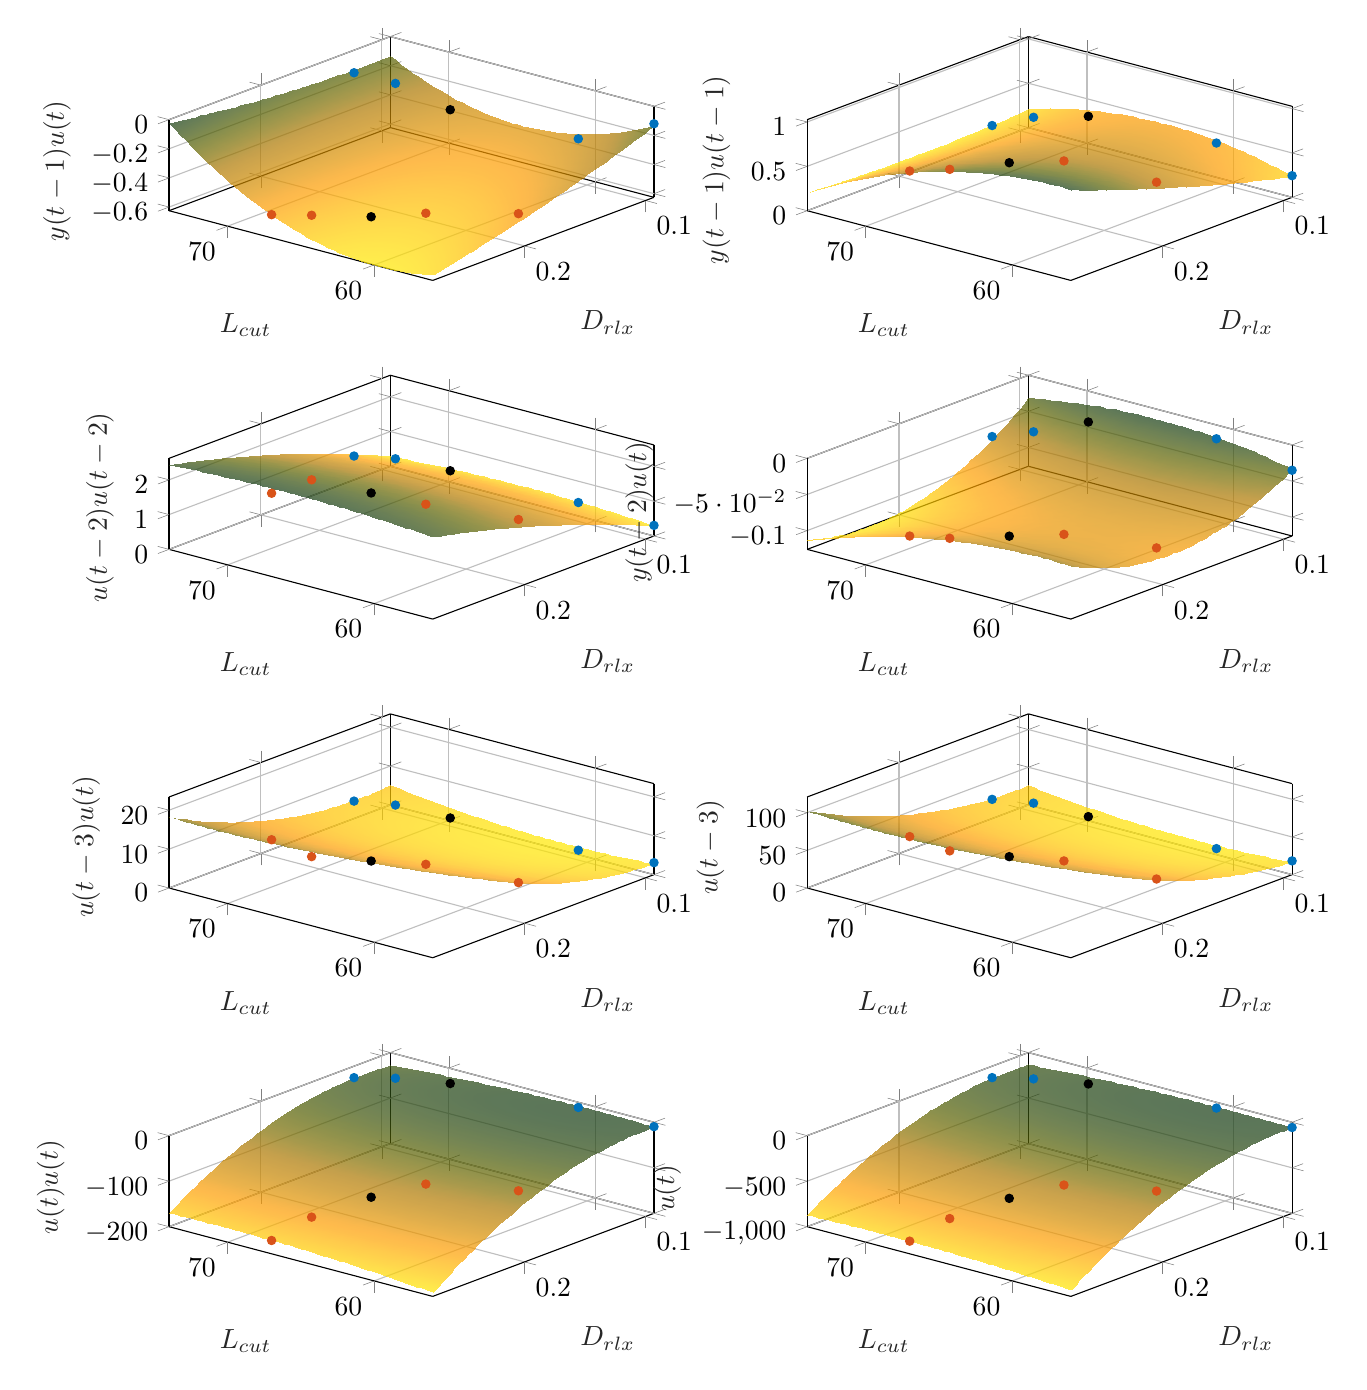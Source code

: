 % This file was created by matlab2tikz.
%
\definecolor{mycolor1}{rgb}{0.0,0.447,0.741}%
\definecolor{mycolor2}{rgb}{0.85,0.325,0.098}%
%
\begin{tikzpicture}

\begin{axis}[%
width=6.159cm,
height=3.097cm,
at={(0cm,12.903cm)},
scale only axis,
xmin=56,
xmax=74,
tick align=outside,
xlabel style={font=\color{white!15!black}},
xlabel={$L_{cut}$},
ymin=0.093,
ymax=0.276,
ylabel style={font=\color{white!15!black}},
ylabel={$D_{rlx}$},
zmin=-0.625,
zmax=0,
zlabel style={font=\color{white!15!black}},
zlabel={$y(t-1)u(t)$},
view={-140}{50},
axis background/.style={fill=white},
xmajorgrids,
ymajorgrids,
zmajorgrids
]
\addplot3[only marks, mark=*, mark options={}, mark size=1.5pt, color=mycolor1, fill=mycolor1] table[row sep=crcr]{%
x	y	z\\
74	0.123	-0.155\\
72	0.113	-0.206\\
61	0.095	-0.35\\
56	0.093	-0.12\\
};
\addplot3[only marks, mark=*, mark options={}, mark size=1.5pt, color=mycolor2, fill=mycolor2] table[row sep=crcr]{%
x	y	z\\
67	0.276	-0.466\\
66	0.255	-0.509\\
62	0.209	-0.532\\
57	0.193	-0.452\\
};
\addplot3[only marks, mark=*, mark options={}, mark size=1.5pt, color=black, fill=black] table[row sep=crcr]{%
x	y	z\\
69	0.104	-0.335\\
};
\addplot3[only marks, mark=*, mark options={}, mark size=1.5pt, color=black, fill=black] table[row sep=crcr]{%
x	y	z\\
64	0.23	-0.544\\
};

\addplot3[%
surf,
fill opacity=0.7, shader=interp, colormap={mymap}{[1pt] rgb(0pt)=(1,0.906,0); rgb(1pt)=(1,0.902,0); rgb(2pt)=(1,0.898,0); rgb(3pt)=(1,0.894,0); rgb(4pt)=(1,0.89,0); rgb(5pt)=(1,0.886,0); rgb(6pt)=(1,0.882,0); rgb(7pt)=(1,0.879,0); rgb(8pt)=(1,0.875,0); rgb(9pt)=(1,0.871,0); rgb(10pt)=(1,0.867,0); rgb(11pt)=(1,0.863,0); rgb(12pt)=(1,0.859,0); rgb(13pt)=(1,0.855,0); rgb(14pt)=(1,0.852,0); rgb(15pt)=(1,0.848,0); rgb(16pt)=(1,0.844,0); rgb(17pt)=(1,0.84,0); rgb(18pt)=(1,0.836,0); rgb(19pt)=(1,0.832,0); rgb(20pt)=(1,0.829,0); rgb(21pt)=(1,0.825,0); rgb(22pt)=(1,0.821,0); rgb(23pt)=(1,0.817,0); rgb(24pt)=(1,0.814,0); rgb(25pt)=(1,0.81,0); rgb(26pt)=(1,0.806,0); rgb(27pt)=(1,0.802,0); rgb(28pt)=(1,0.798,0); rgb(29pt)=(1,0.795,0); rgb(30pt)=(1,0.791,0); rgb(31pt)=(1,0.787,0); rgb(32pt)=(1,0.783,0); rgb(33pt)=(1,0.78,0); rgb(34pt)=(1,0.776,0); rgb(35pt)=(1,0.772,0); rgb(36pt)=(1,0.769,0); rgb(37pt)=(1,0.765,0); rgb(38pt)=(1,0.761,0); rgb(39pt)=(1,0.758,0); rgb(40pt)=(1,0.754,0); rgb(41pt)=(1,0.75,0); rgb(42pt)=(1,0.746,0); rgb(43pt)=(1,0.743,0); rgb(44pt)=(1,0.739,0); rgb(45pt)=(1,0.736,0); rgb(46pt)=(1,0.732,0); rgb(47pt)=(1,0.728,0); rgb(48pt)=(1,0.725,0); rgb(49pt)=(1,0.721,0); rgb(50pt)=(1,0.717,0); rgb(51pt)=(1,0.714,0); rgb(52pt)=(1.0,0.71,0); rgb(53pt)=(1.0,0.706,0); rgb(54pt)=(1.0,0.703,0); rgb(55pt)=(1.0,0.699,0); rgb(56pt)=(1.0,0.695,0); rgb(57pt)=(1.0,0.691,0); rgb(58pt)=(1.0,0.687,0); rgb(59pt)=(1.0,0.683,0); rgb(60pt)=(0.999,0.679,0); rgb(61pt)=(0.999,0.675,0); rgb(62pt)=(0.999,0.672,0); rgb(63pt)=(0.999,0.668,0); rgb(64pt)=(0.999,0.664,0); rgb(65pt)=(0.999,0.66,0); rgb(66pt)=(0.999,0.656,0); rgb(67pt)=(0.998,0.653,0); rgb(68pt)=(0.998,0.649,0); rgb(69pt)=(0.998,0.646,0); rgb(70pt)=(0.998,0.642,0); rgb(71pt)=(0.998,0.639,0); rgb(72pt)=(0.997,0.636,0); rgb(73pt)=(0.997,0.633,0); rgb(74pt)=(0.997,0.63,0); rgb(75pt)=(0.997,0.627,0); rgb(76pt)=(0.996,0.625,0); rgb(77pt)=(0.996,0.622,0); rgb(78pt)=(0.995,0.62,0); rgb(79pt)=(0.993,0.618,0); rgb(80pt)=(0.991,0.616,0); rgb(81pt)=(0.989,0.614,0); rgb(82pt)=(0.986,0.611,0); rgb(83pt)=(0.982,0.61,0); rgb(84pt)=(0.979,0.608,0); rgb(85pt)=(0.974,0.606,0); rgb(86pt)=(0.97,0.604,0); rgb(87pt)=(0.965,0.602,0); rgb(88pt)=(0.96,0.601,0); rgb(89pt)=(0.955,0.599,0); rgb(90pt)=(0.95,0.597,0); rgb(91pt)=(0.944,0.595,0); rgb(92pt)=(0.939,0.594,0); rgb(93pt)=(0.933,0.592,0); rgb(94pt)=(0.927,0.591,0); rgb(95pt)=(0.922,0.589,0); rgb(96pt)=(0.916,0.587,0); rgb(97pt)=(0.911,0.585,0); rgb(98pt)=(0.905,0.584,0); rgb(99pt)=(0.9,0.582,0); rgb(100pt)=(0.895,0.58,0); rgb(101pt)=(0.891,0.578,0); rgb(102pt)=(0.886,0.576,0); rgb(103pt)=(0.882,0.575,0); rgb(104pt)=(0.878,0.573,0); rgb(105pt)=(0.874,0.571,0); rgb(106pt)=(0.869,0.569,0); rgb(107pt)=(0.865,0.567,0); rgb(108pt)=(0.861,0.565,0); rgb(109pt)=(0.857,0.563,0); rgb(110pt)=(0.852,0.561,0); rgb(111pt)=(0.848,0.559,0); rgb(112pt)=(0.844,0.557,0); rgb(113pt)=(0.84,0.555,0); rgb(114pt)=(0.836,0.553,0); rgb(115pt)=(0.832,0.551,0); rgb(116pt)=(0.827,0.549,0); rgb(117pt)=(0.823,0.547,0); rgb(118pt)=(0.819,0.545,0); rgb(119pt)=(0.815,0.543,0); rgb(120pt)=(0.811,0.541,0); rgb(121pt)=(0.807,0.539,0); rgb(122pt)=(0.803,0.537,0); rgb(123pt)=(0.799,0.535,0); rgb(124pt)=(0.794,0.533,0); rgb(125pt)=(0.79,0.531,0); rgb(126pt)=(0.786,0.528,0); rgb(127pt)=(0.782,0.526,0); rgb(128pt)=(0.778,0.524,0); rgb(129pt)=(0.775,0.522,0); rgb(130pt)=(0.771,0.52,0); rgb(131pt)=(0.767,0.518,0); rgb(132pt)=(0.763,0.516,0); rgb(133pt)=(0.76,0.514,0); rgb(134pt)=(0.756,0.512,0); rgb(135pt)=(0.753,0.51,0); rgb(136pt)=(0.749,0.508,0); rgb(137pt)=(0.746,0.506,0); rgb(138pt)=(0.742,0.504,0); rgb(139pt)=(0.739,0.502,0); rgb(140pt)=(0.735,0.5,0); rgb(141pt)=(0.732,0.498,0); rgb(142pt)=(0.728,0.496,0); rgb(143pt)=(0.725,0.494,0); rgb(144pt)=(0.721,0.492,0); rgb(145pt)=(0.717,0.49,0); rgb(146pt)=(0.713,0.488,0); rgb(147pt)=(0.709,0.486,0); rgb(148pt)=(0.705,0.484,0); rgb(149pt)=(0.701,0.482,0); rgb(150pt)=(0.696,0.48,0); rgb(151pt)=(0.692,0.478,0); rgb(152pt)=(0.687,0.476,0); rgb(153pt)=(0.682,0.475,0); rgb(154pt)=(0.677,0.473,0); rgb(155pt)=(0.672,0.471,0); rgb(156pt)=(0.666,0.469,0); rgb(157pt)=(0.66,0.467,0); rgb(158pt)=(0.653,0.466,0); rgb(159pt)=(0.647,0.464,0); rgb(160pt)=(0.64,0.462,0); rgb(161pt)=(0.633,0.461,0); rgb(162pt)=(0.626,0.459,0); rgb(163pt)=(0.618,0.458,0); rgb(164pt)=(0.611,0.456,0); rgb(165pt)=(0.603,0.454,0); rgb(166pt)=(0.596,0.453,0); rgb(167pt)=(0.588,0.451,0); rgb(168pt)=(0.58,0.45,0); rgb(169pt)=(0.572,0.448,0); rgb(170pt)=(0.565,0.446,0); rgb(171pt)=(0.557,0.445,0); rgb(172pt)=(0.549,0.443,0); rgb(173pt)=(0.541,0.441,0); rgb(174pt)=(0.534,0.44,0); rgb(175pt)=(0.527,0.438,0); rgb(176pt)=(0.519,0.436,0); rgb(177pt)=(0.512,0.434,0); rgb(178pt)=(0.505,0.432,0); rgb(179pt)=(0.499,0.43,3.925e-06); rgb(180pt)=(0.492,0.429,3.5e-05); rgb(181pt)=(0.485,0.427,9.631e-05); rgb(182pt)=(0.479,0.425,0.0); rgb(183pt)=(0.472,0.423,0.0); rgb(184pt)=(0.466,0.421,0.0); rgb(185pt)=(0.459,0.419,0.001); rgb(186pt)=(0.452,0.417,0.001); rgb(187pt)=(0.446,0.414,0.001); rgb(188pt)=(0.439,0.412,0.001); rgb(189pt)=(0.433,0.41,0.002); rgb(190pt)=(0.427,0.408,0.002); rgb(191pt)=(0.42,0.406,0.002); rgb(192pt)=(0.414,0.404,0.003); rgb(193pt)=(0.407,0.402,0.003); rgb(194pt)=(0.401,0.399,0.003); rgb(195pt)=(0.395,0.397,0.004); rgb(196pt)=(0.389,0.395,0.004); rgb(197pt)=(0.383,0.393,0.004); rgb(198pt)=(0.377,0.39,0.005); rgb(199pt)=(0.371,0.388,0.005); rgb(200pt)=(0.365,0.386,0.006); rgb(201pt)=(0.359,0.383,0.006); rgb(202pt)=(0.353,0.381,0.007); rgb(203pt)=(0.347,0.379,0.007); rgb(204pt)=(0.341,0.376,0.008); rgb(205pt)=(0.335,0.374,0.008); rgb(206pt)=(0.33,0.372,0.009); rgb(207pt)=(0.324,0.369,0.01); rgb(208pt)=(0.319,0.367,0.012); rgb(209pt)=(0.313,0.364,0.013); rgb(210pt)=(0.308,0.362,0.014); rgb(211pt)=(0.302,0.359,0.016); rgb(212pt)=(0.297,0.357,0.018); rgb(213pt)=(0.292,0.354,0.02); rgb(214pt)=(0.286,0.351,0.022); rgb(215pt)=(0.281,0.349,0.024); rgb(216pt)=(0.276,0.346,0.026); rgb(217pt)=(0.271,0.344,0.028); rgb(218pt)=(0.265,0.341,0.03); rgb(219pt)=(0.26,0.338,0.032); rgb(220pt)=(0.255,0.335,0.034); rgb(221pt)=(0.25,0.333,0.036); rgb(222pt)=(0.245,0.33,0.038); rgb(223pt)=(0.24,0.327,0.04); rgb(224pt)=(0.235,0.325,0.042); rgb(225pt)=(0.23,0.322,0.044); rgb(226pt)=(0.225,0.319,0.046); rgb(227pt)=(0.22,0.317,0.048); rgb(228pt)=(0.215,0.314,0.049); rgb(229pt)=(0.21,0.311,0.05); rgb(230pt)=(0.205,0.308,0.052); rgb(231pt)=(0.201,0.306,0.053); rgb(232pt)=(0.196,0.303,0.054); rgb(233pt)=(0.191,0.3,0.055); rgb(234pt)=(0.186,0.298,0.056); rgb(235pt)=(0.181,0.295,0.057); rgb(236pt)=(0.176,0.292,0.058); rgb(237pt)=(0.172,0.289,0.06); rgb(238pt)=(0.167,0.287,0.061); rgb(239pt)=(0.162,0.284,0.062); rgb(240pt)=(0.158,0.281,0.063); rgb(241pt)=(0.153,0.278,0.064); rgb(242pt)=(0.148,0.276,0.065); rgb(243pt)=(0.144,0.273,0.066); rgb(244pt)=(0.139,0.27,0.066); rgb(245pt)=(0.135,0.267,0.067); rgb(246pt)=(0.13,0.265,0.068); rgb(247pt)=(0.125,0.262,0.069); rgb(248pt)=(0.121,0.259,0.07); rgb(249pt)=(0.116,0.256,0.071); rgb(250pt)=(0.112,0.253,0.071); rgb(251pt)=(0.108,0.251,0.072); rgb(252pt)=(0.103,0.248,0.073); rgb(253pt)=(0.099,0.245,0.073); rgb(254pt)=(0.095,0.242,0.074); rgb(255pt)=(0.09,0.239,0.075)}, mesh/rows=49]
table[row sep=crcr, point meta=\thisrow{c}] {%
%
x	y	z	c\\
56	0.093	-0.133	-0.133\\
56	0.097	-0.144	-0.144\\
56	0.1	-0.156	-0.156\\
56	0.104	-0.167	-0.167\\
56	0.108	-0.179	-0.179\\
56	0.111	-0.19	-0.19\\
56	0.115	-0.201	-0.201\\
56	0.119	-0.212	-0.212\\
56	0.122	-0.223	-0.223\\
56	0.126	-0.233	-0.233\\
56	0.13	-0.244	-0.244\\
56	0.133	-0.255	-0.255\\
56	0.137	-0.265	-0.265\\
56	0.141	-0.275	-0.275\\
56	0.144	-0.286	-0.286\\
56	0.148	-0.296	-0.296\\
56	0.152	-0.306	-0.306\\
56	0.155	-0.316	-0.316\\
56	0.159	-0.325	-0.325\\
56	0.163	-0.335	-0.335\\
56	0.166	-0.345	-0.345\\
56	0.17	-0.354	-0.354\\
56	0.174	-0.364	-0.364\\
56	0.177	-0.373	-0.373\\
56	0.181	-0.382	-0.382\\
56	0.184	-0.391	-0.391\\
56	0.188	-0.4	-0.4\\
56	0.192	-0.409	-0.409\\
56	0.195	-0.418	-0.418\\
56	0.199	-0.427	-0.427\\
56	0.203	-0.435	-0.435\\
56	0.206	-0.444	-0.444\\
56	0.21	-0.452	-0.452\\
56	0.214	-0.46	-0.46\\
56	0.217	-0.469	-0.469\\
56	0.221	-0.477	-0.477\\
56	0.225	-0.485	-0.485\\
56	0.228	-0.492	-0.492\\
56	0.232	-0.5	-0.5\\
56	0.236	-0.508	-0.508\\
56	0.239	-0.515	-0.515\\
56	0.243	-0.523	-0.523\\
56	0.247	-0.53	-0.53\\
56	0.25	-0.537	-0.537\\
56	0.254	-0.545	-0.545\\
56	0.258	-0.552	-0.552\\
56	0.261	-0.559	-0.559\\
56	0.265	-0.565	-0.565\\
56	0.269	-0.572	-0.572\\
56	0.272	-0.579	-0.579\\
56	0.276	-0.585	-0.585\\
56.375	0.093	-0.152	-0.152\\
56.375	0.097	-0.164	-0.164\\
56.375	0.1	-0.175	-0.175\\
56.375	0.104	-0.186	-0.186\\
56.375	0.108	-0.197	-0.197\\
56.375	0.111	-0.208	-0.208\\
56.375	0.115	-0.219	-0.219\\
56.375	0.119	-0.23	-0.23\\
56.375	0.122	-0.24	-0.24\\
56.375	0.126	-0.251	-0.251\\
56.375	0.13	-0.261	-0.261\\
56.375	0.133	-0.271	-0.271\\
56.375	0.137	-0.282	-0.282\\
56.375	0.141	-0.292	-0.292\\
56.375	0.144	-0.302	-0.302\\
56.375	0.148	-0.312	-0.312\\
56.375	0.152	-0.321	-0.321\\
56.375	0.155	-0.331	-0.331\\
56.375	0.159	-0.341	-0.341\\
56.375	0.163	-0.35	-0.35\\
56.375	0.166	-0.36	-0.36\\
56.375	0.17	-0.369	-0.369\\
56.375	0.174	-0.378	-0.378\\
56.375	0.177	-0.387	-0.387\\
56.375	0.181	-0.396	-0.396\\
56.375	0.184	-0.405	-0.405\\
56.375	0.188	-0.414	-0.414\\
56.375	0.192	-0.422	-0.422\\
56.375	0.195	-0.431	-0.431\\
56.375	0.199	-0.439	-0.439\\
56.375	0.203	-0.448	-0.448\\
56.375	0.206	-0.456	-0.456\\
56.375	0.21	-0.464	-0.464\\
56.375	0.214	-0.472	-0.472\\
56.375	0.217	-0.48	-0.48\\
56.375	0.221	-0.488	-0.488\\
56.375	0.225	-0.496	-0.496\\
56.375	0.228	-0.503	-0.503\\
56.375	0.232	-0.511	-0.511\\
56.375	0.236	-0.518	-0.518\\
56.375	0.239	-0.526	-0.526\\
56.375	0.243	-0.533	-0.533\\
56.375	0.247	-0.54	-0.54\\
56.375	0.25	-0.547	-0.547\\
56.375	0.254	-0.554	-0.554\\
56.375	0.258	-0.561	-0.561\\
56.375	0.261	-0.567	-0.567\\
56.375	0.265	-0.574	-0.574\\
56.375	0.269	-0.58	-0.58\\
56.375	0.272	-0.587	-0.587\\
56.375	0.276	-0.593	-0.593\\
56.75	0.093	-0.171	-0.171\\
56.75	0.097	-0.182	-0.182\\
56.75	0.1	-0.193	-0.193\\
56.75	0.104	-0.204	-0.204\\
56.75	0.108	-0.215	-0.215\\
56.75	0.111	-0.226	-0.226\\
56.75	0.115	-0.236	-0.236\\
56.75	0.119	-0.247	-0.247\\
56.75	0.122	-0.257	-0.257\\
56.75	0.126	-0.267	-0.267\\
56.75	0.13	-0.277	-0.277\\
56.75	0.133	-0.288	-0.288\\
56.75	0.137	-0.298	-0.298\\
56.75	0.141	-0.307	-0.307\\
56.75	0.144	-0.317	-0.317\\
56.75	0.148	-0.327	-0.327\\
56.75	0.152	-0.336	-0.336\\
56.75	0.155	-0.346	-0.346\\
56.75	0.159	-0.355	-0.355\\
56.75	0.163	-0.364	-0.364\\
56.75	0.166	-0.374	-0.374\\
56.75	0.17	-0.383	-0.383\\
56.75	0.174	-0.392	-0.392\\
56.75	0.177	-0.4	-0.4\\
56.75	0.181	-0.409	-0.409\\
56.75	0.184	-0.418	-0.418\\
56.75	0.188	-0.426	-0.426\\
56.75	0.192	-0.435	-0.435\\
56.75	0.195	-0.443	-0.443\\
56.75	0.199	-0.451	-0.451\\
56.75	0.203	-0.459	-0.459\\
56.75	0.206	-0.467	-0.467\\
56.75	0.21	-0.475	-0.475\\
56.75	0.214	-0.483	-0.483\\
56.75	0.217	-0.491	-0.491\\
56.75	0.221	-0.498	-0.498\\
56.75	0.225	-0.506	-0.506\\
56.75	0.228	-0.513	-0.513\\
56.75	0.232	-0.521	-0.521\\
56.75	0.236	-0.528	-0.528\\
56.75	0.239	-0.535	-0.535\\
56.75	0.243	-0.542	-0.542\\
56.75	0.247	-0.549	-0.549\\
56.75	0.25	-0.555	-0.555\\
56.75	0.254	-0.562	-0.562\\
56.75	0.258	-0.569	-0.569\\
56.75	0.261	-0.575	-0.575\\
56.75	0.265	-0.581	-0.581\\
56.75	0.269	-0.588	-0.588\\
56.75	0.272	-0.594	-0.594\\
56.75	0.276	-0.6	-0.6\\
57.125	0.093	-0.189	-0.189\\
57.125	0.097	-0.2	-0.2\\
57.125	0.1	-0.211	-0.211\\
57.125	0.104	-0.221	-0.221\\
57.125	0.108	-0.232	-0.232\\
57.125	0.111	-0.242	-0.242\\
57.125	0.115	-0.253	-0.253\\
57.125	0.119	-0.263	-0.263\\
57.125	0.122	-0.273	-0.273\\
57.125	0.126	-0.283	-0.283\\
57.125	0.13	-0.293	-0.293\\
57.125	0.133	-0.303	-0.303\\
57.125	0.137	-0.313	-0.313\\
57.125	0.141	-0.322	-0.322\\
57.125	0.144	-0.332	-0.332\\
57.125	0.148	-0.341	-0.341\\
57.125	0.152	-0.35	-0.35\\
57.125	0.155	-0.36	-0.36\\
57.125	0.159	-0.369	-0.369\\
57.125	0.163	-0.378	-0.378\\
57.125	0.166	-0.387	-0.387\\
57.125	0.17	-0.396	-0.396\\
57.125	0.174	-0.404	-0.404\\
57.125	0.177	-0.413	-0.413\\
57.125	0.181	-0.421	-0.421\\
57.125	0.184	-0.43	-0.43\\
57.125	0.188	-0.438	-0.438\\
57.125	0.192	-0.446	-0.446\\
57.125	0.195	-0.454	-0.454\\
57.125	0.199	-0.462	-0.462\\
57.125	0.203	-0.47	-0.47\\
57.125	0.206	-0.478	-0.478\\
57.125	0.21	-0.486	-0.486\\
57.125	0.214	-0.493	-0.493\\
57.125	0.217	-0.501	-0.501\\
57.125	0.221	-0.508	-0.508\\
57.125	0.225	-0.515	-0.515\\
57.125	0.228	-0.522	-0.522\\
57.125	0.232	-0.529	-0.529\\
57.125	0.236	-0.536	-0.536\\
57.125	0.239	-0.543	-0.543\\
57.125	0.243	-0.55	-0.55\\
57.125	0.247	-0.557	-0.557\\
57.125	0.25	-0.563	-0.563\\
57.125	0.254	-0.57	-0.57\\
57.125	0.258	-0.576	-0.576\\
57.125	0.261	-0.582	-0.582\\
57.125	0.265	-0.588	-0.588\\
57.125	0.269	-0.594	-0.594\\
57.125	0.272	-0.6	-0.6\\
57.125	0.276	-0.606	-0.606\\
57.5	0.093	-0.206	-0.206\\
57.5	0.097	-0.217	-0.217\\
57.5	0.1	-0.227	-0.227\\
57.5	0.104	-0.238	-0.238\\
57.5	0.108	-0.248	-0.248\\
57.5	0.111	-0.258	-0.258\\
57.5	0.115	-0.268	-0.268\\
57.5	0.119	-0.278	-0.278\\
57.5	0.122	-0.288	-0.288\\
57.5	0.126	-0.298	-0.298\\
57.5	0.13	-0.308	-0.308\\
57.5	0.133	-0.317	-0.317\\
57.5	0.137	-0.327	-0.327\\
57.5	0.141	-0.336	-0.336\\
57.5	0.144	-0.345	-0.345\\
57.5	0.148	-0.355	-0.355\\
57.5	0.152	-0.364	-0.364\\
57.5	0.155	-0.373	-0.373\\
57.5	0.159	-0.382	-0.382\\
57.5	0.163	-0.39	-0.39\\
57.5	0.166	-0.399	-0.399\\
57.5	0.17	-0.408	-0.408\\
57.5	0.174	-0.416	-0.416\\
57.5	0.177	-0.424	-0.424\\
57.5	0.181	-0.433	-0.433\\
57.5	0.184	-0.441	-0.441\\
57.5	0.188	-0.449	-0.449\\
57.5	0.192	-0.457	-0.457\\
57.5	0.195	-0.465	-0.465\\
57.5	0.199	-0.472	-0.472\\
57.5	0.203	-0.48	-0.48\\
57.5	0.206	-0.488	-0.488\\
57.5	0.21	-0.495	-0.495\\
57.5	0.214	-0.502	-0.502\\
57.5	0.217	-0.51	-0.51\\
57.5	0.221	-0.517	-0.517\\
57.5	0.225	-0.524	-0.524\\
57.5	0.228	-0.531	-0.531\\
57.5	0.232	-0.537	-0.537\\
57.5	0.236	-0.544	-0.544\\
57.5	0.239	-0.551	-0.551\\
57.5	0.243	-0.557	-0.557\\
57.5	0.247	-0.564	-0.564\\
57.5	0.25	-0.57	-0.57\\
57.5	0.254	-0.576	-0.576\\
57.5	0.258	-0.582	-0.582\\
57.5	0.261	-0.588	-0.588\\
57.5	0.265	-0.594	-0.594\\
57.5	0.269	-0.6	-0.6\\
57.5	0.272	-0.606	-0.606\\
57.5	0.276	-0.611	-0.611\\
57.875	0.093	-0.222	-0.222\\
57.875	0.097	-0.232	-0.232\\
57.875	0.1	-0.243	-0.243\\
57.875	0.104	-0.253	-0.253\\
57.875	0.108	-0.263	-0.263\\
57.875	0.111	-0.273	-0.273\\
57.875	0.115	-0.283	-0.283\\
57.875	0.119	-0.293	-0.293\\
57.875	0.122	-0.302	-0.302\\
57.875	0.126	-0.312	-0.312\\
57.875	0.13	-0.321	-0.321\\
57.875	0.133	-0.331	-0.331\\
57.875	0.137	-0.34	-0.34\\
57.875	0.141	-0.349	-0.349\\
57.875	0.144	-0.358	-0.358\\
57.875	0.148	-0.367	-0.367\\
57.875	0.152	-0.376	-0.376\\
57.875	0.155	-0.385	-0.385\\
57.875	0.159	-0.394	-0.394\\
57.875	0.163	-0.402	-0.402\\
57.875	0.166	-0.411	-0.411\\
57.875	0.17	-0.419	-0.419\\
57.875	0.174	-0.427	-0.427\\
57.875	0.177	-0.435	-0.435\\
57.875	0.181	-0.443	-0.443\\
57.875	0.184	-0.451	-0.451\\
57.875	0.188	-0.459	-0.459\\
57.875	0.192	-0.467	-0.467\\
57.875	0.195	-0.474	-0.474\\
57.875	0.199	-0.482	-0.482\\
57.875	0.203	-0.489	-0.489\\
57.875	0.206	-0.497	-0.497\\
57.875	0.21	-0.504	-0.504\\
57.875	0.214	-0.511	-0.511\\
57.875	0.217	-0.518	-0.518\\
57.875	0.221	-0.525	-0.525\\
57.875	0.225	-0.531	-0.531\\
57.875	0.228	-0.538	-0.538\\
57.875	0.232	-0.545	-0.545\\
57.875	0.236	-0.551	-0.551\\
57.875	0.239	-0.558	-0.558\\
57.875	0.243	-0.564	-0.564\\
57.875	0.247	-0.57	-0.57\\
57.875	0.25	-0.576	-0.576\\
57.875	0.254	-0.582	-0.582\\
57.875	0.258	-0.588	-0.588\\
57.875	0.261	-0.594	-0.594\\
57.875	0.265	-0.599	-0.599\\
57.875	0.269	-0.605	-0.605\\
57.875	0.272	-0.61	-0.61\\
57.875	0.276	-0.616	-0.616\\
58.25	0.093	-0.237	-0.237\\
58.25	0.097	-0.248	-0.248\\
58.25	0.1	-0.258	-0.258\\
58.25	0.104	-0.268	-0.268\\
58.25	0.108	-0.278	-0.278\\
58.25	0.111	-0.287	-0.287\\
58.25	0.115	-0.297	-0.297\\
58.25	0.119	-0.306	-0.306\\
58.25	0.122	-0.316	-0.316\\
58.25	0.126	-0.325	-0.325\\
58.25	0.13	-0.334	-0.334\\
58.25	0.133	-0.344	-0.344\\
58.25	0.137	-0.353	-0.353\\
58.25	0.141	-0.362	-0.362\\
58.25	0.144	-0.37	-0.37\\
58.25	0.148	-0.379	-0.379\\
58.25	0.152	-0.388	-0.388\\
58.25	0.155	-0.396	-0.396\\
58.25	0.159	-0.405	-0.405\\
58.25	0.163	-0.413	-0.413\\
58.25	0.166	-0.421	-0.421\\
58.25	0.17	-0.429	-0.429\\
58.25	0.174	-0.437	-0.437\\
58.25	0.177	-0.445	-0.445\\
58.25	0.181	-0.453	-0.453\\
58.25	0.184	-0.461	-0.461\\
58.25	0.188	-0.468	-0.468\\
58.25	0.192	-0.476	-0.476\\
58.25	0.195	-0.483	-0.483\\
58.25	0.199	-0.49	-0.49\\
58.25	0.203	-0.498	-0.498\\
58.25	0.206	-0.505	-0.505\\
58.25	0.21	-0.512	-0.512\\
58.25	0.214	-0.518	-0.518\\
58.25	0.217	-0.525	-0.525\\
58.25	0.221	-0.532	-0.532\\
58.25	0.225	-0.538	-0.538\\
58.25	0.228	-0.545	-0.545\\
58.25	0.232	-0.551	-0.551\\
58.25	0.236	-0.557	-0.557\\
58.25	0.239	-0.563	-0.563\\
58.25	0.243	-0.57	-0.57\\
58.25	0.247	-0.575	-0.575\\
58.25	0.25	-0.581	-0.581\\
58.25	0.254	-0.587	-0.587\\
58.25	0.258	-0.593	-0.593\\
58.25	0.261	-0.598	-0.598\\
58.25	0.265	-0.604	-0.604\\
58.25	0.269	-0.609	-0.609\\
58.25	0.272	-0.614	-0.614\\
58.25	0.276	-0.619	-0.619\\
58.625	0.093	-0.252	-0.252\\
58.625	0.097	-0.262	-0.262\\
58.625	0.1	-0.272	-0.272\\
58.625	0.104	-0.281	-0.281\\
58.625	0.108	-0.291	-0.291\\
58.625	0.111	-0.301	-0.301\\
58.625	0.115	-0.31	-0.31\\
58.625	0.119	-0.319	-0.319\\
58.625	0.122	-0.329	-0.329\\
58.625	0.126	-0.338	-0.338\\
58.625	0.13	-0.347	-0.347\\
58.625	0.133	-0.356	-0.356\\
58.625	0.137	-0.364	-0.364\\
58.625	0.141	-0.373	-0.373\\
58.625	0.144	-0.382	-0.382\\
58.625	0.148	-0.39	-0.39\\
58.625	0.152	-0.399	-0.399\\
58.625	0.155	-0.407	-0.407\\
58.625	0.159	-0.415	-0.415\\
58.625	0.163	-0.423	-0.423\\
58.625	0.166	-0.431	-0.431\\
58.625	0.17	-0.439	-0.439\\
58.625	0.174	-0.447	-0.447\\
58.625	0.177	-0.454	-0.454\\
58.625	0.181	-0.462	-0.462\\
58.625	0.184	-0.469	-0.469\\
58.625	0.188	-0.477	-0.477\\
58.625	0.192	-0.484	-0.484\\
58.625	0.195	-0.491	-0.491\\
58.625	0.199	-0.498	-0.498\\
58.625	0.203	-0.505	-0.505\\
58.625	0.206	-0.512	-0.512\\
58.625	0.21	-0.519	-0.519\\
58.625	0.214	-0.525	-0.525\\
58.625	0.217	-0.532	-0.532\\
58.625	0.221	-0.538	-0.538\\
58.625	0.225	-0.544	-0.544\\
58.625	0.228	-0.551	-0.551\\
58.625	0.232	-0.557	-0.557\\
58.625	0.236	-0.563	-0.563\\
58.625	0.239	-0.569	-0.569\\
58.625	0.243	-0.574	-0.574\\
58.625	0.247	-0.58	-0.58\\
58.625	0.25	-0.586	-0.586\\
58.625	0.254	-0.591	-0.591\\
58.625	0.258	-0.597	-0.597\\
58.625	0.261	-0.602	-0.602\\
58.625	0.265	-0.607	-0.607\\
58.625	0.269	-0.612	-0.612\\
58.625	0.272	-0.617	-0.617\\
58.625	0.276	-0.622	-0.622\\
59	0.093	-0.266	-0.266\\
59	0.097	-0.275	-0.275\\
59	0.1	-0.285	-0.285\\
59	0.104	-0.294	-0.294\\
59	0.108	-0.304	-0.304\\
59	0.111	-0.313	-0.313\\
59	0.115	-0.322	-0.322\\
59	0.119	-0.331	-0.331\\
59	0.122	-0.34	-0.34\\
59	0.126	-0.349	-0.349\\
59	0.13	-0.358	-0.358\\
59	0.133	-0.367	-0.367\\
59	0.137	-0.375	-0.375\\
59	0.141	-0.384	-0.384\\
59	0.144	-0.392	-0.392\\
59	0.148	-0.4	-0.4\\
59	0.152	-0.408	-0.408\\
59	0.155	-0.416	-0.416\\
59	0.159	-0.424	-0.424\\
59	0.163	-0.432	-0.432\\
59	0.166	-0.44	-0.44\\
59	0.17	-0.448	-0.448\\
59	0.174	-0.455	-0.455\\
59	0.177	-0.463	-0.463\\
59	0.181	-0.47	-0.47\\
59	0.184	-0.477	-0.477\\
59	0.188	-0.484	-0.484\\
59	0.192	-0.491	-0.491\\
59	0.195	-0.498	-0.498\\
59	0.199	-0.505	-0.505\\
59	0.203	-0.512	-0.512\\
59	0.206	-0.518	-0.518\\
59	0.21	-0.525	-0.525\\
59	0.214	-0.531	-0.531\\
59	0.217	-0.537	-0.537\\
59	0.221	-0.544	-0.544\\
59	0.225	-0.55	-0.55\\
59	0.228	-0.556	-0.556\\
59	0.232	-0.561	-0.561\\
59	0.236	-0.567	-0.567\\
59	0.239	-0.573	-0.573\\
59	0.243	-0.578	-0.578\\
59	0.247	-0.584	-0.584\\
59	0.25	-0.589	-0.589\\
59	0.254	-0.594	-0.594\\
59	0.258	-0.6	-0.6\\
59	0.261	-0.605	-0.605\\
59	0.265	-0.61	-0.61\\
59	0.269	-0.614	-0.614\\
59	0.272	-0.619	-0.619\\
59	0.276	-0.624	-0.624\\
59.375	0.093	-0.279	-0.279\\
59.375	0.097	-0.288	-0.288\\
59.375	0.1	-0.297	-0.297\\
59.375	0.104	-0.307	-0.307\\
59.375	0.108	-0.316	-0.316\\
59.375	0.111	-0.325	-0.325\\
59.375	0.115	-0.334	-0.334\\
59.375	0.119	-0.343	-0.343\\
59.375	0.122	-0.351	-0.351\\
59.375	0.126	-0.36	-0.36\\
59.375	0.13	-0.369	-0.369\\
59.375	0.133	-0.377	-0.377\\
59.375	0.137	-0.385	-0.385\\
59.375	0.141	-0.394	-0.394\\
59.375	0.144	-0.402	-0.402\\
59.375	0.148	-0.41	-0.41\\
59.375	0.152	-0.418	-0.418\\
59.375	0.155	-0.425	-0.425\\
59.375	0.159	-0.433	-0.433\\
59.375	0.163	-0.441	-0.441\\
59.375	0.166	-0.448	-0.448\\
59.375	0.17	-0.456	-0.456\\
59.375	0.174	-0.463	-0.463\\
59.375	0.177	-0.47	-0.47\\
59.375	0.181	-0.477	-0.477\\
59.375	0.184	-0.484	-0.484\\
59.375	0.188	-0.491	-0.491\\
59.375	0.192	-0.498	-0.498\\
59.375	0.195	-0.504	-0.504\\
59.375	0.199	-0.511	-0.511\\
59.375	0.203	-0.517	-0.517\\
59.375	0.206	-0.524	-0.524\\
59.375	0.21	-0.53	-0.53\\
59.375	0.214	-0.536	-0.536\\
59.375	0.217	-0.542	-0.542\\
59.375	0.221	-0.548	-0.548\\
59.375	0.225	-0.554	-0.554\\
59.375	0.228	-0.56	-0.56\\
59.375	0.232	-0.565	-0.565\\
59.375	0.236	-0.571	-0.571\\
59.375	0.239	-0.576	-0.576\\
59.375	0.243	-0.582	-0.582\\
59.375	0.247	-0.587	-0.587\\
59.375	0.25	-0.592	-0.592\\
59.375	0.254	-0.597	-0.597\\
59.375	0.258	-0.602	-0.602\\
59.375	0.261	-0.607	-0.607\\
59.375	0.265	-0.611	-0.611\\
59.375	0.269	-0.616	-0.616\\
59.375	0.272	-0.62	-0.62\\
59.375	0.276	-0.625	-0.625\\
59.75	0.093	-0.291	-0.291\\
59.75	0.097	-0.3	-0.3\\
59.75	0.1	-0.309	-0.309\\
59.75	0.104	-0.318	-0.318\\
59.75	0.108	-0.327	-0.327\\
59.75	0.111	-0.336	-0.336\\
59.75	0.115	-0.344	-0.344\\
59.75	0.119	-0.353	-0.353\\
59.75	0.122	-0.362	-0.362\\
59.75	0.126	-0.37	-0.37\\
59.75	0.13	-0.378	-0.378\\
59.75	0.133	-0.386	-0.386\\
59.75	0.137	-0.395	-0.395\\
59.75	0.141	-0.402	-0.402\\
59.75	0.144	-0.41	-0.41\\
59.75	0.148	-0.418	-0.418\\
59.75	0.152	-0.426	-0.426\\
59.75	0.155	-0.433	-0.433\\
59.75	0.159	-0.441	-0.441\\
59.75	0.163	-0.448	-0.448\\
59.75	0.166	-0.455	-0.455\\
59.75	0.17	-0.463	-0.463\\
59.75	0.174	-0.47	-0.47\\
59.75	0.177	-0.477	-0.477\\
59.75	0.181	-0.483	-0.483\\
59.75	0.184	-0.49	-0.49\\
59.75	0.188	-0.497	-0.497\\
59.75	0.192	-0.503	-0.503\\
59.75	0.195	-0.51	-0.51\\
59.75	0.199	-0.516	-0.516\\
59.75	0.203	-0.522	-0.522\\
59.75	0.206	-0.529	-0.529\\
59.75	0.21	-0.535	-0.535\\
59.75	0.214	-0.54	-0.54\\
59.75	0.217	-0.546	-0.546\\
59.75	0.221	-0.552	-0.552\\
59.75	0.225	-0.558	-0.558\\
59.75	0.228	-0.563	-0.563\\
59.75	0.232	-0.568	-0.568\\
59.75	0.236	-0.574	-0.574\\
59.75	0.239	-0.579	-0.579\\
59.75	0.243	-0.584	-0.584\\
59.75	0.247	-0.589	-0.589\\
59.75	0.25	-0.594	-0.594\\
59.75	0.254	-0.599	-0.599\\
59.75	0.258	-0.603	-0.603\\
59.75	0.261	-0.608	-0.608\\
59.75	0.265	-0.612	-0.612\\
59.75	0.269	-0.617	-0.617\\
59.75	0.272	-0.621	-0.621\\
59.75	0.276	-0.625	-0.625\\
60.125	0.093	-0.302	-0.302\\
60.125	0.097	-0.311	-0.311\\
60.125	0.1	-0.32	-0.32\\
60.125	0.104	-0.328	-0.328\\
60.125	0.108	-0.337	-0.337\\
60.125	0.111	-0.346	-0.346\\
60.125	0.115	-0.354	-0.354\\
60.125	0.119	-0.363	-0.363\\
60.125	0.122	-0.371	-0.371\\
60.125	0.126	-0.379	-0.379\\
60.125	0.13	-0.387	-0.387\\
60.125	0.133	-0.395	-0.395\\
60.125	0.137	-0.403	-0.403\\
60.125	0.141	-0.411	-0.411\\
60.125	0.144	-0.418	-0.418\\
60.125	0.148	-0.426	-0.426\\
60.125	0.152	-0.433	-0.433\\
60.125	0.155	-0.441	-0.441\\
60.125	0.159	-0.448	-0.448\\
60.125	0.163	-0.455	-0.455\\
60.125	0.166	-0.462	-0.462\\
60.125	0.17	-0.469	-0.469\\
60.125	0.174	-0.476	-0.476\\
60.125	0.177	-0.482	-0.482\\
60.125	0.181	-0.489	-0.489\\
60.125	0.184	-0.496	-0.496\\
60.125	0.188	-0.502	-0.502\\
60.125	0.192	-0.508	-0.508\\
60.125	0.195	-0.514	-0.514\\
60.125	0.199	-0.521	-0.521\\
60.125	0.203	-0.527	-0.527\\
60.125	0.206	-0.532	-0.532\\
60.125	0.21	-0.538	-0.538\\
60.125	0.214	-0.544	-0.544\\
60.125	0.217	-0.549	-0.549\\
60.125	0.221	-0.555	-0.555\\
60.125	0.225	-0.56	-0.56\\
60.125	0.228	-0.566	-0.566\\
60.125	0.232	-0.571	-0.571\\
60.125	0.236	-0.576	-0.576\\
60.125	0.239	-0.581	-0.581\\
60.125	0.243	-0.586	-0.586\\
60.125	0.247	-0.59	-0.59\\
60.125	0.25	-0.595	-0.595\\
60.125	0.254	-0.6	-0.6\\
60.125	0.258	-0.604	-0.604\\
60.125	0.261	-0.608	-0.608\\
60.125	0.265	-0.613	-0.613\\
60.125	0.269	-0.617	-0.617\\
60.125	0.272	-0.621	-0.621\\
60.125	0.276	-0.625	-0.625\\
60.5	0.093	-0.312	-0.312\\
60.5	0.097	-0.321	-0.321\\
60.5	0.1	-0.33	-0.33\\
60.5	0.104	-0.338	-0.338\\
60.5	0.108	-0.347	-0.347\\
60.5	0.111	-0.355	-0.355\\
60.5	0.115	-0.363	-0.363\\
60.5	0.119	-0.371	-0.371\\
60.5	0.122	-0.379	-0.379\\
60.5	0.126	-0.387	-0.387\\
60.5	0.13	-0.395	-0.395\\
60.5	0.133	-0.403	-0.403\\
60.5	0.137	-0.41	-0.41\\
60.5	0.141	-0.418	-0.418\\
60.5	0.144	-0.425	-0.425\\
60.5	0.148	-0.433	-0.433\\
60.5	0.152	-0.44	-0.44\\
60.5	0.155	-0.447	-0.447\\
60.5	0.159	-0.454	-0.454\\
60.5	0.163	-0.461	-0.461\\
60.5	0.166	-0.468	-0.468\\
60.5	0.17	-0.474	-0.474\\
60.5	0.174	-0.481	-0.481\\
60.5	0.177	-0.487	-0.487\\
60.5	0.181	-0.494	-0.494\\
60.5	0.184	-0.5	-0.5\\
60.5	0.188	-0.506	-0.506\\
60.5	0.192	-0.512	-0.512\\
60.5	0.195	-0.518	-0.518\\
60.5	0.199	-0.524	-0.524\\
60.5	0.203	-0.53	-0.53\\
60.5	0.206	-0.536	-0.536\\
60.5	0.21	-0.541	-0.541\\
60.5	0.214	-0.546	-0.546\\
60.5	0.217	-0.552	-0.552\\
60.5	0.221	-0.557	-0.557\\
60.5	0.225	-0.562	-0.562\\
60.5	0.228	-0.567	-0.567\\
60.5	0.232	-0.572	-0.572\\
60.5	0.236	-0.577	-0.577\\
60.5	0.239	-0.582	-0.582\\
60.5	0.243	-0.586	-0.586\\
60.5	0.247	-0.591	-0.591\\
60.5	0.25	-0.595	-0.595\\
60.5	0.254	-0.6	-0.6\\
60.5	0.258	-0.604	-0.604\\
60.5	0.261	-0.608	-0.608\\
60.5	0.265	-0.612	-0.612\\
60.5	0.269	-0.616	-0.616\\
60.5	0.272	-0.62	-0.62\\
60.5	0.276	-0.623	-0.623\\
60.875	0.093	-0.322	-0.322\\
60.875	0.097	-0.33	-0.33\\
60.875	0.1	-0.339	-0.339\\
60.875	0.104	-0.347	-0.347\\
60.875	0.108	-0.355	-0.355\\
60.875	0.111	-0.363	-0.363\\
60.875	0.115	-0.371	-0.371\\
60.875	0.119	-0.379	-0.379\\
60.875	0.122	-0.387	-0.387\\
60.875	0.126	-0.395	-0.395\\
60.875	0.13	-0.402	-0.402\\
60.875	0.133	-0.41	-0.41\\
60.875	0.137	-0.417	-0.417\\
60.875	0.141	-0.424	-0.424\\
60.875	0.144	-0.432	-0.432\\
60.875	0.148	-0.439	-0.439\\
60.875	0.152	-0.446	-0.446\\
60.875	0.155	-0.453	-0.453\\
60.875	0.159	-0.459	-0.459\\
60.875	0.163	-0.466	-0.466\\
60.875	0.166	-0.473	-0.473\\
60.875	0.17	-0.479	-0.479\\
60.875	0.174	-0.485	-0.485\\
60.875	0.177	-0.492	-0.492\\
60.875	0.181	-0.498	-0.498\\
60.875	0.184	-0.504	-0.504\\
60.875	0.188	-0.51	-0.51\\
60.875	0.192	-0.515	-0.515\\
60.875	0.195	-0.521	-0.521\\
60.875	0.199	-0.527	-0.527\\
60.875	0.203	-0.532	-0.532\\
60.875	0.206	-0.538	-0.538\\
60.875	0.21	-0.543	-0.543\\
60.875	0.214	-0.548	-0.548\\
60.875	0.217	-0.553	-0.553\\
60.875	0.221	-0.558	-0.558\\
60.875	0.225	-0.563	-0.563\\
60.875	0.228	-0.568	-0.568\\
60.875	0.232	-0.573	-0.573\\
60.875	0.236	-0.577	-0.577\\
60.875	0.239	-0.582	-0.582\\
60.875	0.243	-0.586	-0.586\\
60.875	0.247	-0.59	-0.59\\
60.875	0.25	-0.595	-0.595\\
60.875	0.254	-0.599	-0.599\\
60.875	0.258	-0.603	-0.603\\
60.875	0.261	-0.607	-0.607\\
60.875	0.265	-0.61	-0.61\\
60.875	0.269	-0.614	-0.614\\
60.875	0.272	-0.618	-0.618\\
60.875	0.276	-0.621	-0.621\\
61.25	0.093	-0.33	-0.33\\
61.25	0.097	-0.339	-0.339\\
61.25	0.1	-0.347	-0.347\\
61.25	0.104	-0.355	-0.355\\
61.25	0.108	-0.363	-0.363\\
61.25	0.111	-0.371	-0.371\\
61.25	0.115	-0.379	-0.379\\
61.25	0.119	-0.386	-0.386\\
61.25	0.122	-0.394	-0.394\\
61.25	0.126	-0.401	-0.401\\
61.25	0.13	-0.409	-0.409\\
61.25	0.133	-0.416	-0.416\\
61.25	0.137	-0.423	-0.423\\
61.25	0.141	-0.43	-0.43\\
61.25	0.144	-0.437	-0.437\\
61.25	0.148	-0.444	-0.444\\
61.25	0.152	-0.451	-0.451\\
61.25	0.155	-0.457	-0.457\\
61.25	0.159	-0.464	-0.464\\
61.25	0.163	-0.47	-0.47\\
61.25	0.166	-0.477	-0.477\\
61.25	0.17	-0.483	-0.483\\
61.25	0.174	-0.489	-0.489\\
61.25	0.177	-0.495	-0.495\\
61.25	0.181	-0.501	-0.501\\
61.25	0.184	-0.507	-0.507\\
61.25	0.188	-0.512	-0.512\\
61.25	0.192	-0.518	-0.518\\
61.25	0.195	-0.523	-0.523\\
61.25	0.199	-0.529	-0.529\\
61.25	0.203	-0.534	-0.534\\
61.25	0.206	-0.539	-0.539\\
61.25	0.21	-0.544	-0.544\\
61.25	0.214	-0.549	-0.549\\
61.25	0.217	-0.554	-0.554\\
61.25	0.221	-0.559	-0.559\\
61.25	0.225	-0.564	-0.564\\
61.25	0.228	-0.568	-0.568\\
61.25	0.232	-0.573	-0.573\\
61.25	0.236	-0.577	-0.577\\
61.25	0.239	-0.581	-0.581\\
61.25	0.243	-0.585	-0.585\\
61.25	0.247	-0.589	-0.589\\
61.25	0.25	-0.593	-0.593\\
61.25	0.254	-0.597	-0.597\\
61.25	0.258	-0.601	-0.601\\
61.25	0.261	-0.604	-0.604\\
61.25	0.265	-0.608	-0.608\\
61.25	0.269	-0.611	-0.611\\
61.25	0.272	-0.615	-0.615\\
61.25	0.276	-0.618	-0.618\\
61.625	0.093	-0.338	-0.338\\
61.625	0.097	-0.346	-0.346\\
61.625	0.1	-0.354	-0.354\\
61.625	0.104	-0.362	-0.362\\
61.625	0.108	-0.37	-0.37\\
61.625	0.111	-0.378	-0.378\\
61.625	0.115	-0.385	-0.385\\
61.625	0.119	-0.393	-0.393\\
61.625	0.122	-0.4	-0.4\\
61.625	0.126	-0.407	-0.407\\
61.625	0.13	-0.414	-0.414\\
61.625	0.133	-0.421	-0.421\\
61.625	0.137	-0.428	-0.428\\
61.625	0.141	-0.435	-0.435\\
61.625	0.144	-0.442	-0.442\\
61.625	0.148	-0.448	-0.448\\
61.625	0.152	-0.455	-0.455\\
61.625	0.155	-0.461	-0.461\\
61.625	0.159	-0.467	-0.467\\
61.625	0.163	-0.474	-0.474\\
61.625	0.166	-0.48	-0.48\\
61.625	0.17	-0.486	-0.486\\
61.625	0.174	-0.492	-0.492\\
61.625	0.177	-0.497	-0.497\\
61.625	0.181	-0.503	-0.503\\
61.625	0.184	-0.509	-0.509\\
61.625	0.188	-0.514	-0.514\\
61.625	0.192	-0.519	-0.519\\
61.625	0.195	-0.525	-0.525\\
61.625	0.199	-0.53	-0.53\\
61.625	0.203	-0.535	-0.535\\
61.625	0.206	-0.54	-0.54\\
61.625	0.21	-0.545	-0.545\\
61.625	0.214	-0.549	-0.549\\
61.625	0.217	-0.554	-0.554\\
61.625	0.221	-0.559	-0.559\\
61.625	0.225	-0.563	-0.563\\
61.625	0.228	-0.567	-0.567\\
61.625	0.232	-0.571	-0.571\\
61.625	0.236	-0.576	-0.576\\
61.625	0.239	-0.58	-0.58\\
61.625	0.243	-0.584	-0.584\\
61.625	0.247	-0.587	-0.587\\
61.625	0.25	-0.591	-0.591\\
61.625	0.254	-0.595	-0.595\\
61.625	0.258	-0.598	-0.598\\
61.625	0.261	-0.601	-0.601\\
61.625	0.265	-0.605	-0.605\\
61.625	0.269	-0.608	-0.608\\
61.625	0.272	-0.611	-0.611\\
61.625	0.276	-0.614	-0.614\\
62	0.093	-0.345	-0.345\\
62	0.097	-0.353	-0.353\\
62	0.1	-0.361	-0.361\\
62	0.104	-0.369	-0.369\\
62	0.108	-0.376	-0.376\\
62	0.111	-0.383	-0.383\\
62	0.115	-0.391	-0.391\\
62	0.119	-0.398	-0.398\\
62	0.122	-0.405	-0.405\\
62	0.126	-0.412	-0.412\\
62	0.13	-0.419	-0.419\\
62	0.133	-0.426	-0.426\\
62	0.137	-0.432	-0.432\\
62	0.141	-0.439	-0.439\\
62	0.144	-0.445	-0.445\\
62	0.148	-0.452	-0.452\\
62	0.152	-0.458	-0.458\\
62	0.155	-0.464	-0.464\\
62	0.159	-0.47	-0.47\\
62	0.163	-0.476	-0.476\\
62	0.166	-0.482	-0.482\\
62	0.17	-0.488	-0.488\\
62	0.174	-0.493	-0.493\\
62	0.177	-0.499	-0.499\\
62	0.181	-0.504	-0.504\\
62	0.184	-0.51	-0.51\\
62	0.188	-0.515	-0.515\\
62	0.192	-0.52	-0.52\\
62	0.195	-0.525	-0.525\\
62	0.199	-0.53	-0.53\\
62	0.203	-0.535	-0.535\\
62	0.206	-0.54	-0.54\\
62	0.21	-0.544	-0.544\\
62	0.214	-0.549	-0.549\\
62	0.217	-0.553	-0.553\\
62	0.221	-0.557	-0.557\\
62	0.225	-0.562	-0.562\\
62	0.228	-0.566	-0.566\\
62	0.232	-0.57	-0.57\\
62	0.236	-0.573	-0.573\\
62	0.239	-0.577	-0.577\\
62	0.243	-0.581	-0.581\\
62	0.247	-0.584	-0.584\\
62	0.25	-0.588	-0.588\\
62	0.254	-0.591	-0.591\\
62	0.258	-0.595	-0.595\\
62	0.261	-0.598	-0.598\\
62	0.265	-0.601	-0.601\\
62	0.269	-0.604	-0.604\\
62	0.272	-0.607	-0.607\\
62	0.276	-0.609	-0.609\\
62.375	0.093	-0.352	-0.352\\
62.375	0.097	-0.359	-0.359\\
62.375	0.1	-0.367	-0.367\\
62.375	0.104	-0.374	-0.374\\
62.375	0.108	-0.381	-0.381\\
62.375	0.111	-0.389	-0.389\\
62.375	0.115	-0.396	-0.396\\
62.375	0.119	-0.403	-0.403\\
62.375	0.122	-0.409	-0.409\\
62.375	0.126	-0.416	-0.416\\
62.375	0.13	-0.423	-0.423\\
62.375	0.133	-0.429	-0.429\\
62.375	0.137	-0.436	-0.436\\
62.375	0.141	-0.442	-0.442\\
62.375	0.144	-0.448	-0.448\\
62.375	0.148	-0.454	-0.454\\
62.375	0.152	-0.461	-0.461\\
62.375	0.155	-0.466	-0.466\\
62.375	0.159	-0.472	-0.472\\
62.375	0.163	-0.478	-0.478\\
62.375	0.166	-0.484	-0.484\\
62.375	0.17	-0.489	-0.489\\
62.375	0.174	-0.494	-0.494\\
62.375	0.177	-0.5	-0.5\\
62.375	0.181	-0.505	-0.505\\
62.375	0.184	-0.51	-0.51\\
62.375	0.188	-0.515	-0.515\\
62.375	0.192	-0.52	-0.52\\
62.375	0.195	-0.525	-0.525\\
62.375	0.199	-0.529	-0.529\\
62.375	0.203	-0.534	-0.534\\
62.375	0.206	-0.538	-0.538\\
62.375	0.21	-0.543	-0.543\\
62.375	0.214	-0.547	-0.547\\
62.375	0.217	-0.551	-0.551\\
62.375	0.221	-0.555	-0.555\\
62.375	0.225	-0.559	-0.559\\
62.375	0.228	-0.563	-0.563\\
62.375	0.232	-0.567	-0.567\\
62.375	0.236	-0.571	-0.571\\
62.375	0.239	-0.574	-0.574\\
62.375	0.243	-0.577	-0.577\\
62.375	0.247	-0.581	-0.581\\
62.375	0.25	-0.584	-0.584\\
62.375	0.254	-0.587	-0.587\\
62.375	0.258	-0.59	-0.59\\
62.375	0.261	-0.593	-0.593\\
62.375	0.265	-0.596	-0.596\\
62.375	0.269	-0.599	-0.599\\
62.375	0.272	-0.601	-0.601\\
62.375	0.276	-0.604	-0.604\\
62.75	0.093	-0.357	-0.357\\
62.75	0.097	-0.364	-0.364\\
62.75	0.1	-0.372	-0.372\\
62.75	0.104	-0.379	-0.379\\
62.75	0.108	-0.386	-0.386\\
62.75	0.111	-0.393	-0.393\\
62.75	0.115	-0.4	-0.4\\
62.75	0.119	-0.406	-0.406\\
62.75	0.122	-0.413	-0.413\\
62.75	0.126	-0.419	-0.419\\
62.75	0.13	-0.426	-0.426\\
62.75	0.133	-0.432	-0.432\\
62.75	0.137	-0.438	-0.438\\
62.75	0.141	-0.444	-0.444\\
62.75	0.144	-0.45	-0.45\\
62.75	0.148	-0.456	-0.456\\
62.75	0.152	-0.462	-0.462\\
62.75	0.155	-0.468	-0.468\\
62.75	0.159	-0.473	-0.473\\
62.75	0.163	-0.479	-0.479\\
62.75	0.166	-0.484	-0.484\\
62.75	0.17	-0.49	-0.49\\
62.75	0.174	-0.495	-0.495\\
62.75	0.177	-0.5	-0.5\\
62.75	0.181	-0.505	-0.505\\
62.75	0.184	-0.51	-0.51\\
62.75	0.188	-0.514	-0.514\\
62.75	0.192	-0.519	-0.519\\
62.75	0.195	-0.524	-0.524\\
62.75	0.199	-0.528	-0.528\\
62.75	0.203	-0.532	-0.532\\
62.75	0.206	-0.537	-0.537\\
62.75	0.21	-0.541	-0.541\\
62.75	0.214	-0.545	-0.545\\
62.75	0.217	-0.549	-0.549\\
62.75	0.221	-0.552	-0.552\\
62.75	0.225	-0.556	-0.556\\
62.75	0.228	-0.56	-0.56\\
62.75	0.232	-0.563	-0.563\\
62.75	0.236	-0.567	-0.567\\
62.75	0.239	-0.57	-0.57\\
62.75	0.243	-0.573	-0.573\\
62.75	0.247	-0.576	-0.576\\
62.75	0.25	-0.579	-0.579\\
62.75	0.254	-0.582	-0.582\\
62.75	0.258	-0.585	-0.585\\
62.75	0.261	-0.588	-0.588\\
62.75	0.265	-0.59	-0.59\\
62.75	0.269	-0.593	-0.593\\
62.75	0.272	-0.595	-0.595\\
62.75	0.276	-0.597	-0.597\\
63.125	0.093	-0.362	-0.362\\
63.125	0.097	-0.369	-0.369\\
63.125	0.1	-0.376	-0.376\\
63.125	0.104	-0.383	-0.383\\
63.125	0.108	-0.389	-0.389\\
63.125	0.111	-0.396	-0.396\\
63.125	0.115	-0.403	-0.403\\
63.125	0.119	-0.409	-0.409\\
63.125	0.122	-0.416	-0.416\\
63.125	0.126	-0.422	-0.422\\
63.125	0.13	-0.428	-0.428\\
63.125	0.133	-0.434	-0.434\\
63.125	0.137	-0.44	-0.44\\
63.125	0.141	-0.446	-0.446\\
63.125	0.144	-0.452	-0.452\\
63.125	0.148	-0.457	-0.457\\
63.125	0.152	-0.463	-0.463\\
63.125	0.155	-0.468	-0.468\\
63.125	0.159	-0.474	-0.474\\
63.125	0.163	-0.479	-0.479\\
63.125	0.166	-0.484	-0.484\\
63.125	0.17	-0.489	-0.489\\
63.125	0.174	-0.494	-0.494\\
63.125	0.177	-0.499	-0.499\\
63.125	0.181	-0.504	-0.504\\
63.125	0.184	-0.508	-0.508\\
63.125	0.188	-0.513	-0.513\\
63.125	0.192	-0.517	-0.517\\
63.125	0.195	-0.522	-0.522\\
63.125	0.199	-0.526	-0.526\\
63.125	0.203	-0.53	-0.53\\
63.125	0.206	-0.534	-0.534\\
63.125	0.21	-0.538	-0.538\\
63.125	0.214	-0.542	-0.542\\
63.125	0.217	-0.545	-0.545\\
63.125	0.221	-0.549	-0.549\\
63.125	0.225	-0.552	-0.552\\
63.125	0.228	-0.556	-0.556\\
63.125	0.232	-0.559	-0.559\\
63.125	0.236	-0.562	-0.562\\
63.125	0.239	-0.565	-0.565\\
63.125	0.243	-0.568	-0.568\\
63.125	0.247	-0.571	-0.571\\
63.125	0.25	-0.574	-0.574\\
63.125	0.254	-0.576	-0.576\\
63.125	0.258	-0.579	-0.579\\
63.125	0.261	-0.581	-0.581\\
63.125	0.265	-0.584	-0.584\\
63.125	0.269	-0.586	-0.586\\
63.125	0.272	-0.588	-0.588\\
63.125	0.276	-0.59	-0.59\\
63.5	0.093	-0.365	-0.365\\
63.5	0.097	-0.372	-0.372\\
63.5	0.1	-0.379	-0.379\\
63.5	0.104	-0.386	-0.386\\
63.5	0.108	-0.392	-0.392\\
63.5	0.111	-0.399	-0.399\\
63.5	0.115	-0.405	-0.405\\
63.5	0.119	-0.411	-0.411\\
63.5	0.122	-0.417	-0.417\\
63.5	0.126	-0.424	-0.424\\
63.5	0.13	-0.429	-0.429\\
63.5	0.133	-0.435	-0.435\\
63.5	0.137	-0.441	-0.441\\
63.5	0.141	-0.447	-0.447\\
63.5	0.144	-0.452	-0.452\\
63.5	0.148	-0.458	-0.458\\
63.5	0.152	-0.463	-0.463\\
63.5	0.155	-0.468	-0.468\\
63.5	0.159	-0.473	-0.473\\
63.5	0.163	-0.478	-0.478\\
63.5	0.166	-0.483	-0.483\\
63.5	0.17	-0.488	-0.488\\
63.5	0.174	-0.493	-0.493\\
63.5	0.177	-0.497	-0.497\\
63.5	0.181	-0.502	-0.502\\
63.5	0.184	-0.506	-0.506\\
63.5	0.188	-0.51	-0.51\\
63.5	0.192	-0.515	-0.515\\
63.5	0.195	-0.519	-0.519\\
63.5	0.199	-0.523	-0.523\\
63.5	0.203	-0.527	-0.527\\
63.5	0.206	-0.53	-0.53\\
63.5	0.21	-0.534	-0.534\\
63.5	0.214	-0.538	-0.538\\
63.5	0.217	-0.541	-0.541\\
63.5	0.221	-0.544	-0.544\\
63.5	0.225	-0.548	-0.548\\
63.5	0.228	-0.551	-0.551\\
63.5	0.232	-0.554	-0.554\\
63.5	0.236	-0.557	-0.557\\
63.5	0.239	-0.56	-0.56\\
63.5	0.243	-0.562	-0.562\\
63.5	0.247	-0.565	-0.565\\
63.5	0.25	-0.567	-0.567\\
63.5	0.254	-0.57	-0.57\\
63.5	0.258	-0.572	-0.572\\
63.5	0.261	-0.574	-0.574\\
63.5	0.265	-0.576	-0.576\\
63.5	0.269	-0.578	-0.578\\
63.5	0.272	-0.58	-0.58\\
63.5	0.276	-0.582	-0.582\\
63.875	0.093	-0.368	-0.368\\
63.875	0.097	-0.375	-0.375\\
63.875	0.1	-0.382	-0.382\\
63.875	0.104	-0.388	-0.388\\
63.875	0.108	-0.394	-0.394\\
63.875	0.111	-0.4	-0.4\\
63.875	0.115	-0.407	-0.407\\
63.875	0.119	-0.413	-0.413\\
63.875	0.122	-0.419	-0.419\\
63.875	0.126	-0.424	-0.424\\
63.875	0.13	-0.43	-0.43\\
63.875	0.133	-0.436	-0.436\\
63.875	0.137	-0.441	-0.441\\
63.875	0.141	-0.447	-0.447\\
63.875	0.144	-0.452	-0.452\\
63.875	0.148	-0.457	-0.457\\
63.875	0.152	-0.462	-0.462\\
63.875	0.155	-0.467	-0.467\\
63.875	0.159	-0.472	-0.472\\
63.875	0.163	-0.477	-0.477\\
63.875	0.166	-0.481	-0.481\\
63.875	0.17	-0.486	-0.486\\
63.875	0.174	-0.49	-0.49\\
63.875	0.177	-0.495	-0.495\\
63.875	0.181	-0.499	-0.499\\
63.875	0.184	-0.503	-0.503\\
63.875	0.188	-0.507	-0.507\\
63.875	0.192	-0.511	-0.511\\
63.875	0.195	-0.515	-0.515\\
63.875	0.199	-0.519	-0.519\\
63.875	0.203	-0.522	-0.522\\
63.875	0.206	-0.526	-0.526\\
63.875	0.21	-0.529	-0.529\\
63.875	0.214	-0.533	-0.533\\
63.875	0.217	-0.536	-0.536\\
63.875	0.221	-0.539	-0.539\\
63.875	0.225	-0.542	-0.542\\
63.875	0.228	-0.545	-0.545\\
63.875	0.232	-0.548	-0.548\\
63.875	0.236	-0.55	-0.55\\
63.875	0.239	-0.553	-0.553\\
63.875	0.243	-0.556	-0.556\\
63.875	0.247	-0.558	-0.558\\
63.875	0.25	-0.56	-0.56\\
63.875	0.254	-0.562	-0.562\\
63.875	0.258	-0.564	-0.564\\
63.875	0.261	-0.566	-0.566\\
63.875	0.265	-0.568	-0.568\\
63.875	0.269	-0.57	-0.57\\
63.875	0.272	-0.572	-0.572\\
63.875	0.276	-0.573	-0.573\\
64.25	0.093	-0.37	-0.37\\
64.25	0.097	-0.377	-0.377\\
64.25	0.1	-0.383	-0.383\\
64.25	0.104	-0.389	-0.389\\
64.25	0.108	-0.395	-0.395\\
64.25	0.111	-0.401	-0.401\\
64.25	0.115	-0.407	-0.407\\
64.25	0.119	-0.413	-0.413\\
64.25	0.122	-0.419	-0.419\\
64.25	0.126	-0.424	-0.424\\
64.25	0.13	-0.43	-0.43\\
64.25	0.133	-0.435	-0.435\\
64.25	0.137	-0.44	-0.44\\
64.25	0.141	-0.446	-0.446\\
64.25	0.144	-0.451	-0.451\\
64.25	0.148	-0.456	-0.456\\
64.25	0.152	-0.46	-0.46\\
64.25	0.155	-0.465	-0.465\\
64.25	0.159	-0.47	-0.47\\
64.25	0.163	-0.474	-0.474\\
64.25	0.166	-0.479	-0.479\\
64.25	0.17	-0.483	-0.483\\
64.25	0.174	-0.487	-0.487\\
64.25	0.177	-0.491	-0.491\\
64.25	0.181	-0.495	-0.495\\
64.25	0.184	-0.499	-0.499\\
64.25	0.188	-0.503	-0.503\\
64.25	0.192	-0.507	-0.507\\
64.25	0.195	-0.511	-0.511\\
64.25	0.199	-0.514	-0.514\\
64.25	0.203	-0.517	-0.517\\
64.25	0.206	-0.521	-0.521\\
64.25	0.21	-0.524	-0.524\\
64.25	0.214	-0.527	-0.527\\
64.25	0.217	-0.53	-0.53\\
64.25	0.221	-0.533	-0.533\\
64.25	0.225	-0.536	-0.536\\
64.25	0.228	-0.538	-0.538\\
64.25	0.232	-0.541	-0.541\\
64.25	0.236	-0.543	-0.543\\
64.25	0.239	-0.546	-0.546\\
64.25	0.243	-0.548	-0.548\\
64.25	0.247	-0.55	-0.55\\
64.25	0.25	-0.552	-0.552\\
64.25	0.254	-0.554	-0.554\\
64.25	0.258	-0.556	-0.556\\
64.25	0.261	-0.558	-0.558\\
64.25	0.265	-0.559	-0.559\\
64.25	0.269	-0.561	-0.561\\
64.25	0.272	-0.562	-0.562\\
64.25	0.276	-0.564	-0.564\\
64.625	0.093	-0.372	-0.372\\
64.625	0.097	-0.378	-0.378\\
64.625	0.1	-0.384	-0.384\\
64.625	0.104	-0.39	-0.39\\
64.625	0.108	-0.396	-0.396\\
64.625	0.111	-0.401	-0.401\\
64.625	0.115	-0.407	-0.407\\
64.625	0.119	-0.413	-0.413\\
64.625	0.122	-0.418	-0.418\\
64.625	0.126	-0.423	-0.423\\
64.625	0.13	-0.429	-0.429\\
64.625	0.133	-0.434	-0.434\\
64.625	0.137	-0.439	-0.439\\
64.625	0.141	-0.444	-0.444\\
64.625	0.144	-0.449	-0.449\\
64.625	0.148	-0.453	-0.453\\
64.625	0.152	-0.458	-0.458\\
64.625	0.155	-0.462	-0.462\\
64.625	0.159	-0.467	-0.467\\
64.625	0.163	-0.471	-0.471\\
64.625	0.166	-0.475	-0.475\\
64.625	0.17	-0.479	-0.479\\
64.625	0.174	-0.483	-0.483\\
64.625	0.177	-0.487	-0.487\\
64.625	0.181	-0.491	-0.491\\
64.625	0.184	-0.495	-0.495\\
64.625	0.188	-0.498	-0.498\\
64.625	0.192	-0.502	-0.502\\
64.625	0.195	-0.505	-0.505\\
64.625	0.199	-0.508	-0.508\\
64.625	0.203	-0.512	-0.512\\
64.625	0.206	-0.515	-0.515\\
64.625	0.21	-0.518	-0.518\\
64.625	0.214	-0.52	-0.52\\
64.625	0.217	-0.523	-0.523\\
64.625	0.221	-0.526	-0.526\\
64.625	0.225	-0.528	-0.528\\
64.625	0.228	-0.531	-0.531\\
64.625	0.232	-0.533	-0.533\\
64.625	0.236	-0.535	-0.535\\
64.625	0.239	-0.538	-0.538\\
64.625	0.243	-0.54	-0.54\\
64.625	0.247	-0.541	-0.541\\
64.625	0.25	-0.543	-0.543\\
64.625	0.254	-0.545	-0.545\\
64.625	0.258	-0.547	-0.547\\
64.625	0.261	-0.548	-0.548\\
64.625	0.265	-0.55	-0.55\\
64.625	0.269	-0.551	-0.551\\
64.625	0.272	-0.552	-0.552\\
64.625	0.276	-0.553	-0.553\\
65	0.093	-0.372	-0.372\\
65	0.097	-0.378	-0.378\\
65	0.1	-0.384	-0.384\\
65	0.104	-0.39	-0.39\\
65	0.108	-0.395	-0.395\\
65	0.111	-0.401	-0.401\\
65	0.115	-0.406	-0.406\\
65	0.119	-0.411	-0.411\\
65	0.122	-0.417	-0.417\\
65	0.126	-0.422	-0.422\\
65	0.13	-0.427	-0.427\\
65	0.133	-0.432	-0.432\\
65	0.137	-0.436	-0.436\\
65	0.141	-0.441	-0.441\\
65	0.144	-0.446	-0.446\\
65	0.148	-0.45	-0.45\\
65	0.152	-0.455	-0.455\\
65	0.155	-0.459	-0.459\\
65	0.159	-0.463	-0.463\\
65	0.163	-0.467	-0.467\\
65	0.166	-0.471	-0.471\\
65	0.17	-0.475	-0.475\\
65	0.174	-0.479	-0.479\\
65	0.177	-0.482	-0.482\\
65	0.181	-0.486	-0.486\\
65	0.184	-0.489	-0.489\\
65	0.188	-0.493	-0.493\\
65	0.192	-0.496	-0.496\\
65	0.195	-0.499	-0.499\\
65	0.199	-0.502	-0.502\\
65	0.203	-0.505	-0.505\\
65	0.206	-0.508	-0.508\\
65	0.21	-0.51	-0.51\\
65	0.214	-0.513	-0.513\\
65	0.217	-0.516	-0.516\\
65	0.221	-0.518	-0.518\\
65	0.225	-0.52	-0.52\\
65	0.228	-0.523	-0.523\\
65	0.232	-0.525	-0.525\\
65	0.236	-0.527	-0.527\\
65	0.239	-0.529	-0.529\\
65	0.243	-0.53	-0.53\\
65	0.247	-0.532	-0.532\\
65	0.25	-0.534	-0.534\\
65	0.254	-0.535	-0.535\\
65	0.258	-0.536	-0.536\\
65	0.261	-0.538	-0.538\\
65	0.265	-0.539	-0.539\\
65	0.269	-0.54	-0.54\\
65	0.272	-0.541	-0.541\\
65	0.276	-0.542	-0.542\\
65.375	0.093	-0.372	-0.372\\
65.375	0.097	-0.377	-0.377\\
65.375	0.1	-0.383	-0.383\\
65.375	0.104	-0.389	-0.389\\
65.375	0.108	-0.394	-0.394\\
65.375	0.111	-0.399	-0.399\\
65.375	0.115	-0.404	-0.404\\
65.375	0.119	-0.409	-0.409\\
65.375	0.122	-0.414	-0.414\\
65.375	0.126	-0.419	-0.419\\
65.375	0.13	-0.424	-0.424\\
65.375	0.133	-0.429	-0.429\\
65.375	0.137	-0.433	-0.433\\
65.375	0.141	-0.438	-0.438\\
65.375	0.144	-0.442	-0.442\\
65.375	0.148	-0.446	-0.446\\
65.375	0.152	-0.45	-0.45\\
65.375	0.155	-0.454	-0.454\\
65.375	0.159	-0.458	-0.458\\
65.375	0.163	-0.462	-0.462\\
65.375	0.166	-0.466	-0.466\\
65.375	0.17	-0.47	-0.47\\
65.375	0.174	-0.473	-0.473\\
65.375	0.177	-0.476	-0.476\\
65.375	0.181	-0.48	-0.48\\
65.375	0.184	-0.483	-0.483\\
65.375	0.188	-0.486	-0.486\\
65.375	0.192	-0.489	-0.489\\
65.375	0.195	-0.492	-0.492\\
65.375	0.199	-0.495	-0.495\\
65.375	0.203	-0.497	-0.497\\
65.375	0.206	-0.5	-0.5\\
65.375	0.21	-0.503	-0.503\\
65.375	0.214	-0.505	-0.505\\
65.375	0.217	-0.507	-0.507\\
65.375	0.221	-0.509	-0.509\\
65.375	0.225	-0.511	-0.511\\
65.375	0.228	-0.513	-0.513\\
65.375	0.232	-0.515	-0.515\\
65.375	0.236	-0.517	-0.517\\
65.375	0.239	-0.519	-0.519\\
65.375	0.243	-0.52	-0.52\\
65.375	0.247	-0.522	-0.522\\
65.375	0.25	-0.523	-0.523\\
65.375	0.254	-0.524	-0.524\\
65.375	0.258	-0.525	-0.525\\
65.375	0.261	-0.526	-0.526\\
65.375	0.265	-0.527	-0.527\\
65.375	0.269	-0.528	-0.528\\
65.375	0.272	-0.529	-0.529\\
65.375	0.276	-0.53	-0.53\\
65.75	0.093	-0.371	-0.371\\
65.75	0.097	-0.376	-0.376\\
65.75	0.1	-0.381	-0.381\\
65.75	0.104	-0.387	-0.387\\
65.75	0.108	-0.392	-0.392\\
65.75	0.111	-0.397	-0.397\\
65.75	0.115	-0.402	-0.402\\
65.75	0.119	-0.407	-0.407\\
65.75	0.122	-0.411	-0.411\\
65.75	0.126	-0.416	-0.416\\
65.75	0.13	-0.42	-0.42\\
65.75	0.133	-0.425	-0.425\\
65.75	0.137	-0.429	-0.429\\
65.75	0.141	-0.433	-0.433\\
65.75	0.144	-0.437	-0.437\\
65.75	0.148	-0.441	-0.441\\
65.75	0.152	-0.445	-0.445\\
65.75	0.155	-0.449	-0.449\\
65.75	0.159	-0.453	-0.453\\
65.75	0.163	-0.456	-0.456\\
65.75	0.166	-0.46	-0.46\\
65.75	0.17	-0.463	-0.463\\
65.75	0.174	-0.467	-0.467\\
65.75	0.177	-0.47	-0.47\\
65.75	0.181	-0.473	-0.473\\
65.75	0.184	-0.476	-0.476\\
65.75	0.188	-0.479	-0.479\\
65.75	0.192	-0.482	-0.482\\
65.75	0.195	-0.484	-0.484\\
65.75	0.199	-0.487	-0.487\\
65.75	0.203	-0.489	-0.489\\
65.75	0.206	-0.492	-0.492\\
65.75	0.21	-0.494	-0.494\\
65.75	0.214	-0.496	-0.496\\
65.75	0.217	-0.498	-0.498\\
65.75	0.221	-0.5	-0.5\\
65.75	0.225	-0.502	-0.502\\
65.75	0.228	-0.503	-0.503\\
65.75	0.232	-0.505	-0.505\\
65.75	0.236	-0.507	-0.507\\
65.75	0.239	-0.508	-0.508\\
65.75	0.243	-0.509	-0.509\\
65.75	0.247	-0.511	-0.511\\
65.75	0.25	-0.512	-0.512\\
65.75	0.254	-0.513	-0.513\\
65.75	0.258	-0.514	-0.514\\
65.75	0.261	-0.514	-0.514\\
65.75	0.265	-0.515	-0.515\\
65.75	0.269	-0.516	-0.516\\
65.75	0.272	-0.516	-0.516\\
65.75	0.276	-0.517	-0.517\\
66.125	0.093	-0.368	-0.368\\
66.125	0.097	-0.374	-0.374\\
66.125	0.1	-0.379	-0.379\\
66.125	0.104	-0.384	-0.384\\
66.125	0.108	-0.389	-0.389\\
66.125	0.111	-0.394	-0.394\\
66.125	0.115	-0.398	-0.398\\
66.125	0.119	-0.403	-0.403\\
66.125	0.122	-0.407	-0.407\\
66.125	0.126	-0.412	-0.412\\
66.125	0.13	-0.416	-0.416\\
66.125	0.133	-0.42	-0.42\\
66.125	0.137	-0.424	-0.424\\
66.125	0.141	-0.428	-0.428\\
66.125	0.144	-0.432	-0.432\\
66.125	0.148	-0.436	-0.436\\
66.125	0.152	-0.44	-0.44\\
66.125	0.155	-0.443	-0.443\\
66.125	0.159	-0.447	-0.447\\
66.125	0.163	-0.45	-0.45\\
66.125	0.166	-0.453	-0.453\\
66.125	0.17	-0.456	-0.456\\
66.125	0.174	-0.459	-0.459\\
66.125	0.177	-0.462	-0.462\\
66.125	0.181	-0.465	-0.465\\
66.125	0.184	-0.468	-0.468\\
66.125	0.188	-0.471	-0.471\\
66.125	0.192	-0.473	-0.473\\
66.125	0.195	-0.476	-0.476\\
66.125	0.199	-0.478	-0.478\\
66.125	0.203	-0.48	-0.48\\
66.125	0.206	-0.482	-0.482\\
66.125	0.21	-0.484	-0.484\\
66.125	0.214	-0.486	-0.486\\
66.125	0.217	-0.488	-0.488\\
66.125	0.221	-0.49	-0.49\\
66.125	0.225	-0.491	-0.491\\
66.125	0.228	-0.493	-0.493\\
66.125	0.232	-0.494	-0.494\\
66.125	0.236	-0.495	-0.495\\
66.125	0.239	-0.497	-0.497\\
66.125	0.243	-0.498	-0.498\\
66.125	0.247	-0.499	-0.499\\
66.125	0.25	-0.5	-0.5\\
66.125	0.254	-0.5	-0.5\\
66.125	0.258	-0.501	-0.501\\
66.125	0.261	-0.502	-0.502\\
66.125	0.265	-0.502	-0.502\\
66.125	0.269	-0.502	-0.502\\
66.125	0.272	-0.503	-0.503\\
66.125	0.276	-0.503	-0.503\\
66.5	0.093	-0.366	-0.366\\
66.5	0.097	-0.371	-0.371\\
66.5	0.1	-0.375	-0.375\\
66.5	0.104	-0.38	-0.38\\
66.5	0.108	-0.385	-0.385\\
66.5	0.111	-0.389	-0.389\\
66.5	0.115	-0.394	-0.394\\
66.5	0.119	-0.398	-0.398\\
66.5	0.122	-0.403	-0.403\\
66.5	0.126	-0.407	-0.407\\
66.5	0.13	-0.411	-0.411\\
66.5	0.133	-0.415	-0.415\\
66.5	0.137	-0.419	-0.419\\
66.5	0.141	-0.422	-0.422\\
66.5	0.144	-0.426	-0.426\\
66.5	0.148	-0.429	-0.429\\
66.5	0.152	-0.433	-0.433\\
66.5	0.155	-0.436	-0.436\\
66.5	0.159	-0.439	-0.439\\
66.5	0.163	-0.443	-0.443\\
66.5	0.166	-0.446	-0.446\\
66.5	0.17	-0.449	-0.449\\
66.5	0.174	-0.451	-0.451\\
66.5	0.177	-0.454	-0.454\\
66.5	0.181	-0.457	-0.457\\
66.5	0.184	-0.459	-0.459\\
66.5	0.188	-0.462	-0.462\\
66.5	0.192	-0.464	-0.464\\
66.5	0.195	-0.466	-0.466\\
66.5	0.199	-0.468	-0.468\\
66.5	0.203	-0.47	-0.47\\
66.5	0.206	-0.472	-0.472\\
66.5	0.21	-0.474	-0.474\\
66.5	0.214	-0.475	-0.475\\
66.5	0.217	-0.477	-0.477\\
66.5	0.221	-0.478	-0.478\\
66.5	0.225	-0.48	-0.48\\
66.5	0.228	-0.481	-0.481\\
66.5	0.232	-0.482	-0.482\\
66.5	0.236	-0.483	-0.483\\
66.5	0.239	-0.484	-0.484\\
66.5	0.243	-0.485	-0.485\\
66.5	0.247	-0.486	-0.486\\
66.5	0.25	-0.486	-0.486\\
66.5	0.254	-0.487	-0.487\\
66.5	0.258	-0.487	-0.487\\
66.5	0.261	-0.488	-0.488\\
66.5	0.265	-0.488	-0.488\\
66.5	0.269	-0.488	-0.488\\
66.5	0.272	-0.488	-0.488\\
66.5	0.276	-0.488	-0.488\\
66.875	0.093	-0.362	-0.362\\
66.875	0.097	-0.367	-0.367\\
66.875	0.1	-0.371	-0.371\\
66.875	0.104	-0.376	-0.376\\
66.875	0.108	-0.38	-0.38\\
66.875	0.111	-0.385	-0.385\\
66.875	0.115	-0.389	-0.389\\
66.875	0.119	-0.393	-0.393\\
66.875	0.122	-0.397	-0.397\\
66.875	0.126	-0.401	-0.401\\
66.875	0.13	-0.405	-0.405\\
66.875	0.133	-0.408	-0.408\\
66.875	0.137	-0.412	-0.412\\
66.875	0.141	-0.416	-0.416\\
66.875	0.144	-0.419	-0.419\\
66.875	0.148	-0.422	-0.422\\
66.875	0.152	-0.425	-0.425\\
66.875	0.155	-0.429	-0.429\\
66.875	0.159	-0.432	-0.432\\
66.875	0.163	-0.434	-0.434\\
66.875	0.166	-0.437	-0.437\\
66.875	0.17	-0.44	-0.44\\
66.875	0.174	-0.442	-0.442\\
66.875	0.177	-0.445	-0.445\\
66.875	0.181	-0.447	-0.447\\
66.875	0.184	-0.45	-0.45\\
66.875	0.188	-0.452	-0.452\\
66.875	0.192	-0.454	-0.454\\
66.875	0.195	-0.456	-0.456\\
66.875	0.199	-0.458	-0.458\\
66.875	0.203	-0.459	-0.459\\
66.875	0.206	-0.461	-0.461\\
66.875	0.21	-0.463	-0.463\\
66.875	0.214	-0.464	-0.464\\
66.875	0.217	-0.465	-0.465\\
66.875	0.221	-0.467	-0.467\\
66.875	0.225	-0.468	-0.468\\
66.875	0.228	-0.469	-0.469\\
66.875	0.232	-0.47	-0.47\\
66.875	0.236	-0.47	-0.47\\
66.875	0.239	-0.471	-0.471\\
66.875	0.243	-0.472	-0.472\\
66.875	0.247	-0.472	-0.472\\
66.875	0.25	-0.473	-0.473\\
66.875	0.254	-0.473	-0.473\\
66.875	0.258	-0.473	-0.473\\
66.875	0.261	-0.473	-0.473\\
66.875	0.265	-0.473	-0.473\\
66.875	0.269	-0.473	-0.473\\
66.875	0.272	-0.473	-0.473\\
66.875	0.276	-0.473	-0.473\\
67.25	0.093	-0.357	-0.357\\
67.25	0.097	-0.362	-0.362\\
67.25	0.1	-0.366	-0.366\\
67.25	0.104	-0.371	-0.371\\
67.25	0.108	-0.375	-0.375\\
67.25	0.111	-0.379	-0.379\\
67.25	0.115	-0.383	-0.383\\
67.25	0.119	-0.387	-0.387\\
67.25	0.122	-0.391	-0.391\\
67.25	0.126	-0.394	-0.394\\
67.25	0.13	-0.398	-0.398\\
67.25	0.133	-0.401	-0.401\\
67.25	0.137	-0.405	-0.405\\
67.25	0.141	-0.408	-0.408\\
67.25	0.144	-0.411	-0.411\\
67.25	0.148	-0.414	-0.414\\
67.25	0.152	-0.417	-0.417\\
67.25	0.155	-0.42	-0.42\\
67.25	0.159	-0.423	-0.423\\
67.25	0.163	-0.425	-0.425\\
67.25	0.166	-0.428	-0.428\\
67.25	0.17	-0.43	-0.43\\
67.25	0.174	-0.433	-0.433\\
67.25	0.177	-0.435	-0.435\\
67.25	0.181	-0.437	-0.437\\
67.25	0.184	-0.439	-0.439\\
67.25	0.188	-0.441	-0.441\\
67.25	0.192	-0.443	-0.443\\
67.25	0.195	-0.445	-0.445\\
67.25	0.199	-0.446	-0.446\\
67.25	0.203	-0.448	-0.448\\
67.25	0.206	-0.449	-0.449\\
67.25	0.21	-0.45	-0.45\\
67.25	0.214	-0.452	-0.452\\
67.25	0.217	-0.453	-0.453\\
67.25	0.221	-0.454	-0.454\\
67.25	0.225	-0.455	-0.455\\
67.25	0.228	-0.455	-0.455\\
67.25	0.232	-0.456	-0.456\\
67.25	0.236	-0.457	-0.457\\
67.25	0.239	-0.457	-0.457\\
67.25	0.243	-0.458	-0.458\\
67.25	0.247	-0.458	-0.458\\
67.25	0.25	-0.458	-0.458\\
67.25	0.254	-0.458	-0.458\\
67.25	0.258	-0.458	-0.458\\
67.25	0.261	-0.458	-0.458\\
67.25	0.265	-0.458	-0.458\\
67.25	0.269	-0.457	-0.457\\
67.25	0.272	-0.457	-0.457\\
67.25	0.276	-0.456	-0.456\\
67.625	0.093	-0.352	-0.352\\
67.625	0.097	-0.356	-0.356\\
67.625	0.1	-0.36	-0.36\\
67.625	0.104	-0.364	-0.364\\
67.625	0.108	-0.368	-0.368\\
67.625	0.111	-0.372	-0.372\\
67.625	0.115	-0.376	-0.376\\
67.625	0.119	-0.38	-0.38\\
67.625	0.122	-0.383	-0.383\\
67.625	0.126	-0.387	-0.387\\
67.625	0.13	-0.39	-0.39\\
67.625	0.133	-0.393	-0.393\\
67.625	0.137	-0.396	-0.396\\
67.625	0.141	-0.399	-0.399\\
67.625	0.144	-0.402	-0.402\\
67.625	0.148	-0.405	-0.405\\
67.625	0.152	-0.408	-0.408\\
67.625	0.155	-0.411	-0.411\\
67.625	0.159	-0.413	-0.413\\
67.625	0.163	-0.416	-0.416\\
67.625	0.166	-0.418	-0.418\\
67.625	0.17	-0.42	-0.42\\
67.625	0.174	-0.422	-0.422\\
67.625	0.177	-0.424	-0.424\\
67.625	0.181	-0.426	-0.426\\
67.625	0.184	-0.428	-0.428\\
67.625	0.188	-0.43	-0.43\\
67.625	0.192	-0.431	-0.431\\
67.625	0.195	-0.433	-0.433\\
67.625	0.199	-0.434	-0.434\\
67.625	0.203	-0.435	-0.435\\
67.625	0.206	-0.436	-0.436\\
67.625	0.21	-0.438	-0.438\\
67.625	0.214	-0.438	-0.438\\
67.625	0.217	-0.439	-0.439\\
67.625	0.221	-0.44	-0.44\\
67.625	0.225	-0.441	-0.441\\
67.625	0.228	-0.441	-0.441\\
67.625	0.232	-0.442	-0.442\\
67.625	0.236	-0.442	-0.442\\
67.625	0.239	-0.442	-0.442\\
67.625	0.243	-0.442	-0.442\\
67.625	0.247	-0.443	-0.443\\
67.625	0.25	-0.442	-0.442\\
67.625	0.254	-0.442	-0.442\\
67.625	0.258	-0.442	-0.442\\
67.625	0.261	-0.442	-0.442\\
67.625	0.265	-0.441	-0.441\\
67.625	0.269	-0.441	-0.441\\
67.625	0.272	-0.44	-0.44\\
67.625	0.276	-0.439	-0.439\\
68	0.093	-0.346	-0.346\\
68	0.097	-0.35	-0.35\\
68	0.1	-0.354	-0.354\\
68	0.104	-0.358	-0.358\\
68	0.108	-0.361	-0.361\\
68	0.111	-0.365	-0.365\\
68	0.115	-0.368	-0.368\\
68	0.119	-0.372	-0.372\\
68	0.122	-0.375	-0.375\\
68	0.126	-0.378	-0.378\\
68	0.13	-0.381	-0.381\\
68	0.133	-0.385	-0.385\\
68	0.137	-0.387	-0.387\\
68	0.141	-0.39	-0.39\\
68	0.144	-0.393	-0.393\\
68	0.148	-0.396	-0.396\\
68	0.152	-0.398	-0.398\\
68	0.155	-0.4	-0.4\\
68	0.159	-0.403	-0.403\\
68	0.163	-0.405	-0.405\\
68	0.166	-0.407	-0.407\\
68	0.17	-0.409	-0.409\\
68	0.174	-0.411	-0.411\\
68	0.177	-0.413	-0.413\\
68	0.181	-0.414	-0.414\\
68	0.184	-0.416	-0.416\\
68	0.188	-0.417	-0.417\\
68	0.192	-0.419	-0.419\\
68	0.195	-0.42	-0.42\\
68	0.199	-0.421	-0.421\\
68	0.203	-0.422	-0.422\\
68	0.206	-0.423	-0.423\\
68	0.21	-0.424	-0.424\\
68	0.214	-0.425	-0.425\\
68	0.217	-0.425	-0.425\\
68	0.221	-0.426	-0.426\\
68	0.225	-0.426	-0.426\\
68	0.228	-0.426	-0.426\\
68	0.232	-0.427	-0.427\\
68	0.236	-0.427	-0.427\\
68	0.239	-0.427	-0.427\\
68	0.243	-0.427	-0.427\\
68	0.247	-0.426	-0.426\\
68	0.25	-0.426	-0.426\\
68	0.254	-0.426	-0.426\\
68	0.258	-0.425	-0.425\\
68	0.261	-0.425	-0.425\\
68	0.265	-0.424	-0.424\\
68	0.269	-0.423	-0.423\\
68	0.272	-0.422	-0.422\\
68	0.276	-0.421	-0.421\\
68.375	0.093	-0.339	-0.339\\
68.375	0.097	-0.342	-0.342\\
68.375	0.1	-0.346	-0.346\\
68.375	0.104	-0.35	-0.35\\
68.375	0.108	-0.353	-0.353\\
68.375	0.111	-0.357	-0.357\\
68.375	0.115	-0.36	-0.36\\
68.375	0.119	-0.363	-0.363\\
68.375	0.122	-0.366	-0.366\\
68.375	0.126	-0.369	-0.369\\
68.375	0.13	-0.372	-0.372\\
68.375	0.133	-0.375	-0.375\\
68.375	0.137	-0.378	-0.378\\
68.375	0.141	-0.38	-0.38\\
68.375	0.144	-0.383	-0.383\\
68.375	0.148	-0.385	-0.385\\
68.375	0.152	-0.387	-0.387\\
68.375	0.155	-0.389	-0.389\\
68.375	0.159	-0.391	-0.391\\
68.375	0.163	-0.393	-0.393\\
68.375	0.166	-0.395	-0.395\\
68.375	0.17	-0.397	-0.397\\
68.375	0.174	-0.399	-0.399\\
68.375	0.177	-0.4	-0.4\\
68.375	0.181	-0.402	-0.402\\
68.375	0.184	-0.403	-0.403\\
68.375	0.188	-0.404	-0.404\\
68.375	0.192	-0.405	-0.405\\
68.375	0.195	-0.406	-0.406\\
68.375	0.199	-0.407	-0.407\\
68.375	0.203	-0.408	-0.408\\
68.375	0.206	-0.409	-0.409\\
68.375	0.21	-0.409	-0.409\\
68.375	0.214	-0.41	-0.41\\
68.375	0.217	-0.41	-0.41\\
68.375	0.221	-0.41	-0.41\\
68.375	0.225	-0.411	-0.411\\
68.375	0.228	-0.411	-0.411\\
68.375	0.232	-0.411	-0.411\\
68.375	0.236	-0.41	-0.41\\
68.375	0.239	-0.41	-0.41\\
68.375	0.243	-0.41	-0.41\\
68.375	0.247	-0.409	-0.409\\
68.375	0.25	-0.409	-0.409\\
68.375	0.254	-0.408	-0.408\\
68.375	0.258	-0.408	-0.408\\
68.375	0.261	-0.407	-0.407\\
68.375	0.265	-0.406	-0.406\\
68.375	0.269	-0.405	-0.405\\
68.375	0.272	-0.404	-0.404\\
68.375	0.276	-0.402	-0.402\\
68.75	0.093	-0.331	-0.331\\
68.75	0.097	-0.334	-0.334\\
68.75	0.1	-0.338	-0.338\\
68.75	0.104	-0.341	-0.341\\
68.75	0.108	-0.344	-0.344\\
68.75	0.111	-0.348	-0.348\\
68.75	0.115	-0.351	-0.351\\
68.75	0.119	-0.354	-0.354\\
68.75	0.122	-0.357	-0.357\\
68.75	0.126	-0.359	-0.359\\
68.75	0.13	-0.362	-0.362\\
68.75	0.133	-0.364	-0.364\\
68.75	0.137	-0.367	-0.367\\
68.75	0.141	-0.369	-0.369\\
68.75	0.144	-0.371	-0.371\\
68.75	0.148	-0.374	-0.374\\
68.75	0.152	-0.376	-0.376\\
68.75	0.155	-0.377	-0.377\\
68.75	0.159	-0.379	-0.379\\
68.75	0.163	-0.381	-0.381\\
68.75	0.166	-0.383	-0.383\\
68.75	0.17	-0.384	-0.384\\
68.75	0.174	-0.386	-0.386\\
68.75	0.177	-0.387	-0.387\\
68.75	0.181	-0.388	-0.388\\
68.75	0.184	-0.389	-0.389\\
68.75	0.188	-0.39	-0.39\\
68.75	0.192	-0.391	-0.391\\
68.75	0.195	-0.392	-0.392\\
68.75	0.199	-0.392	-0.392\\
68.75	0.203	-0.393	-0.393\\
68.75	0.206	-0.393	-0.393\\
68.75	0.21	-0.394	-0.394\\
68.75	0.214	-0.394	-0.394\\
68.75	0.217	-0.394	-0.394\\
68.75	0.221	-0.394	-0.394\\
68.75	0.225	-0.394	-0.394\\
68.75	0.228	-0.394	-0.394\\
68.75	0.232	-0.394	-0.394\\
68.75	0.236	-0.393	-0.393\\
68.75	0.239	-0.393	-0.393\\
68.75	0.243	-0.392	-0.392\\
68.75	0.247	-0.392	-0.392\\
68.75	0.25	-0.391	-0.391\\
68.75	0.254	-0.39	-0.39\\
68.75	0.258	-0.389	-0.389\\
68.75	0.261	-0.388	-0.388\\
68.75	0.265	-0.387	-0.387\\
68.75	0.269	-0.386	-0.386\\
68.75	0.272	-0.384	-0.384\\
68.75	0.276	-0.383	-0.383\\
69.125	0.093	-0.322	-0.322\\
69.125	0.097	-0.325	-0.325\\
69.125	0.1	-0.329	-0.329\\
69.125	0.104	-0.332	-0.332\\
69.125	0.108	-0.335	-0.335\\
69.125	0.111	-0.338	-0.338\\
69.125	0.115	-0.341	-0.341\\
69.125	0.119	-0.343	-0.343\\
69.125	0.122	-0.346	-0.346\\
69.125	0.126	-0.348	-0.348\\
69.125	0.13	-0.351	-0.351\\
69.125	0.133	-0.353	-0.353\\
69.125	0.137	-0.355	-0.355\\
69.125	0.141	-0.357	-0.357\\
69.125	0.144	-0.359	-0.359\\
69.125	0.148	-0.361	-0.361\\
69.125	0.152	-0.363	-0.363\\
69.125	0.155	-0.365	-0.365\\
69.125	0.159	-0.366	-0.366\\
69.125	0.163	-0.368	-0.368\\
69.125	0.166	-0.369	-0.369\\
69.125	0.17	-0.37	-0.37\\
69.125	0.174	-0.372	-0.372\\
69.125	0.177	-0.373	-0.373\\
69.125	0.181	-0.374	-0.374\\
69.125	0.184	-0.374	-0.374\\
69.125	0.188	-0.375	-0.375\\
69.125	0.192	-0.376	-0.376\\
69.125	0.195	-0.376	-0.376\\
69.125	0.199	-0.377	-0.377\\
69.125	0.203	-0.377	-0.377\\
69.125	0.206	-0.377	-0.377\\
69.125	0.21	-0.378	-0.378\\
69.125	0.214	-0.378	-0.378\\
69.125	0.217	-0.378	-0.378\\
69.125	0.221	-0.377	-0.377\\
69.125	0.225	-0.377	-0.377\\
69.125	0.228	-0.377	-0.377\\
69.125	0.232	-0.376	-0.376\\
69.125	0.236	-0.376	-0.376\\
69.125	0.239	-0.375	-0.375\\
69.125	0.243	-0.374	-0.374\\
69.125	0.247	-0.373	-0.373\\
69.125	0.25	-0.372	-0.372\\
69.125	0.254	-0.371	-0.371\\
69.125	0.258	-0.37	-0.37\\
69.125	0.261	-0.368	-0.368\\
69.125	0.265	-0.367	-0.367\\
69.125	0.269	-0.366	-0.366\\
69.125	0.272	-0.364	-0.364\\
69.125	0.276	-0.362	-0.362\\
69.5	0.093	-0.313	-0.313\\
69.5	0.097	-0.316	-0.316\\
69.5	0.1	-0.319	-0.319\\
69.5	0.104	-0.322	-0.322\\
69.5	0.108	-0.324	-0.324\\
69.5	0.111	-0.327	-0.327\\
69.5	0.115	-0.33	-0.33\\
69.5	0.119	-0.332	-0.332\\
69.5	0.122	-0.335	-0.335\\
69.5	0.126	-0.337	-0.337\\
69.5	0.13	-0.339	-0.339\\
69.5	0.133	-0.341	-0.341\\
69.5	0.137	-0.343	-0.343\\
69.5	0.141	-0.345	-0.345\\
69.5	0.144	-0.347	-0.347\\
69.5	0.148	-0.348	-0.348\\
69.5	0.152	-0.35	-0.35\\
69.5	0.155	-0.351	-0.351\\
69.5	0.159	-0.353	-0.353\\
69.5	0.163	-0.354	-0.354\\
69.5	0.166	-0.355	-0.355\\
69.5	0.17	-0.356	-0.356\\
69.5	0.174	-0.357	-0.357\\
69.5	0.177	-0.358	-0.358\\
69.5	0.181	-0.358	-0.358\\
69.5	0.184	-0.359	-0.359\\
69.5	0.188	-0.36	-0.36\\
69.5	0.192	-0.36	-0.36\\
69.5	0.195	-0.36	-0.36\\
69.5	0.199	-0.361	-0.361\\
69.5	0.203	-0.361	-0.361\\
69.5	0.206	-0.361	-0.361\\
69.5	0.21	-0.36	-0.36\\
69.5	0.214	-0.36	-0.36\\
69.5	0.217	-0.36	-0.36\\
69.5	0.221	-0.36	-0.36\\
69.5	0.225	-0.359	-0.359\\
69.5	0.228	-0.358	-0.358\\
69.5	0.232	-0.358	-0.358\\
69.5	0.236	-0.357	-0.357\\
69.5	0.239	-0.356	-0.356\\
69.5	0.243	-0.355	-0.355\\
69.5	0.247	-0.354	-0.354\\
69.5	0.25	-0.352	-0.352\\
69.5	0.254	-0.351	-0.351\\
69.5	0.258	-0.35	-0.35\\
69.5	0.261	-0.348	-0.348\\
69.5	0.265	-0.346	-0.346\\
69.5	0.269	-0.345	-0.345\\
69.5	0.272	-0.343	-0.343\\
69.5	0.276	-0.341	-0.341\\
69.875	0.093	-0.302	-0.302\\
69.875	0.097	-0.305	-0.305\\
69.875	0.1	-0.308	-0.308\\
69.875	0.104	-0.311	-0.311\\
69.875	0.108	-0.313	-0.313\\
69.875	0.111	-0.316	-0.316\\
69.875	0.115	-0.318	-0.318\\
69.875	0.119	-0.32	-0.32\\
69.875	0.122	-0.322	-0.322\\
69.875	0.126	-0.324	-0.324\\
69.875	0.13	-0.326	-0.326\\
69.875	0.133	-0.328	-0.328\\
69.875	0.137	-0.33	-0.33\\
69.875	0.141	-0.331	-0.331\\
69.875	0.144	-0.333	-0.333\\
69.875	0.148	-0.334	-0.334\\
69.875	0.152	-0.336	-0.336\\
69.875	0.155	-0.337	-0.337\\
69.875	0.159	-0.338	-0.338\\
69.875	0.163	-0.339	-0.339\\
69.875	0.166	-0.34	-0.34\\
69.875	0.17	-0.341	-0.341\\
69.875	0.174	-0.341	-0.341\\
69.875	0.177	-0.342	-0.342\\
69.875	0.181	-0.342	-0.342\\
69.875	0.184	-0.343	-0.343\\
69.875	0.188	-0.343	-0.343\\
69.875	0.192	-0.343	-0.343\\
69.875	0.195	-0.343	-0.343\\
69.875	0.199	-0.343	-0.343\\
69.875	0.203	-0.343	-0.343\\
69.875	0.206	-0.343	-0.343\\
69.875	0.21	-0.343	-0.343\\
69.875	0.214	-0.342	-0.342\\
69.875	0.217	-0.342	-0.342\\
69.875	0.221	-0.341	-0.341\\
69.875	0.225	-0.34	-0.34\\
69.875	0.228	-0.339	-0.339\\
69.875	0.232	-0.338	-0.338\\
69.875	0.236	-0.337	-0.337\\
69.875	0.239	-0.336	-0.336\\
69.875	0.243	-0.335	-0.335\\
69.875	0.247	-0.333	-0.333\\
69.875	0.25	-0.332	-0.332\\
69.875	0.254	-0.33	-0.33\\
69.875	0.258	-0.329	-0.329\\
69.875	0.261	-0.327	-0.327\\
69.875	0.265	-0.325	-0.325\\
69.875	0.269	-0.323	-0.323\\
69.875	0.272	-0.321	-0.321\\
69.875	0.276	-0.319	-0.319\\
70.25	0.093	-0.291	-0.291\\
70.25	0.097	-0.294	-0.294\\
70.25	0.1	-0.296	-0.296\\
70.25	0.104	-0.299	-0.299\\
70.25	0.108	-0.301	-0.301\\
70.25	0.111	-0.303	-0.303\\
70.25	0.115	-0.305	-0.305\\
70.25	0.119	-0.307	-0.307\\
70.25	0.122	-0.309	-0.309\\
70.25	0.126	-0.311	-0.311\\
70.25	0.13	-0.313	-0.313\\
70.25	0.133	-0.314	-0.314\\
70.25	0.137	-0.316	-0.316\\
70.25	0.141	-0.317	-0.317\\
70.25	0.144	-0.318	-0.318\\
70.25	0.148	-0.32	-0.32\\
70.25	0.152	-0.321	-0.321\\
70.25	0.155	-0.322	-0.322\\
70.25	0.159	-0.323	-0.323\\
70.25	0.163	-0.323	-0.323\\
70.25	0.166	-0.324	-0.324\\
70.25	0.17	-0.325	-0.325\\
70.25	0.174	-0.325	-0.325\\
70.25	0.177	-0.325	-0.325\\
70.25	0.181	-0.326	-0.326\\
70.25	0.184	-0.326	-0.326\\
70.25	0.188	-0.326	-0.326\\
70.25	0.192	-0.326	-0.326\\
70.25	0.195	-0.326	-0.326\\
70.25	0.199	-0.325	-0.325\\
70.25	0.203	-0.325	-0.325\\
70.25	0.206	-0.324	-0.324\\
70.25	0.21	-0.324	-0.324\\
70.25	0.214	-0.323	-0.323\\
70.25	0.217	-0.322	-0.322\\
70.25	0.221	-0.322	-0.322\\
70.25	0.225	-0.321	-0.321\\
70.25	0.228	-0.319	-0.319\\
70.25	0.232	-0.318	-0.318\\
70.25	0.236	-0.317	-0.317\\
70.25	0.239	-0.316	-0.316\\
70.25	0.243	-0.314	-0.314\\
70.25	0.247	-0.312	-0.312\\
70.25	0.25	-0.311	-0.311\\
70.25	0.254	-0.309	-0.309\\
70.25	0.258	-0.307	-0.307\\
70.25	0.261	-0.305	-0.305\\
70.25	0.265	-0.303	-0.303\\
70.25	0.269	-0.301	-0.301\\
70.25	0.272	-0.298	-0.298\\
70.25	0.276	-0.296	-0.296\\
70.625	0.093	-0.279	-0.279\\
70.625	0.097	-0.281	-0.281\\
70.625	0.1	-0.284	-0.284\\
70.625	0.104	-0.286	-0.286\\
70.625	0.108	-0.288	-0.288\\
70.625	0.111	-0.29	-0.29\\
70.625	0.115	-0.292	-0.292\\
70.625	0.119	-0.294	-0.294\\
70.625	0.122	-0.295	-0.295\\
70.625	0.126	-0.297	-0.297\\
70.625	0.13	-0.298	-0.298\\
70.625	0.133	-0.3	-0.3\\
70.625	0.137	-0.301	-0.301\\
70.625	0.141	-0.302	-0.302\\
70.625	0.144	-0.303	-0.303\\
70.625	0.148	-0.304	-0.304\\
70.625	0.152	-0.305	-0.305\\
70.625	0.155	-0.306	-0.306\\
70.625	0.159	-0.306	-0.306\\
70.625	0.163	-0.307	-0.307\\
70.625	0.166	-0.307	-0.307\\
70.625	0.17	-0.308	-0.308\\
70.625	0.174	-0.308	-0.308\\
70.625	0.177	-0.308	-0.308\\
70.625	0.181	-0.308	-0.308\\
70.625	0.184	-0.308	-0.308\\
70.625	0.188	-0.308	-0.308\\
70.625	0.192	-0.307	-0.307\\
70.625	0.195	-0.307	-0.307\\
70.625	0.199	-0.306	-0.306\\
70.625	0.203	-0.306	-0.306\\
70.625	0.206	-0.305	-0.305\\
70.625	0.21	-0.304	-0.304\\
70.625	0.214	-0.303	-0.303\\
70.625	0.217	-0.302	-0.302\\
70.625	0.221	-0.301	-0.301\\
70.625	0.225	-0.3	-0.3\\
70.625	0.228	-0.299	-0.299\\
70.625	0.232	-0.297	-0.297\\
70.625	0.236	-0.296	-0.296\\
70.625	0.239	-0.294	-0.294\\
70.625	0.243	-0.292	-0.292\\
70.625	0.247	-0.29	-0.29\\
70.625	0.25	-0.289	-0.289\\
70.625	0.254	-0.286	-0.286\\
70.625	0.258	-0.284	-0.284\\
70.625	0.261	-0.282	-0.282\\
70.625	0.265	-0.28	-0.28\\
70.625	0.269	-0.277	-0.277\\
70.625	0.272	-0.275	-0.275\\
70.625	0.276	-0.272	-0.272\\
71	0.093	-0.266	-0.266\\
71	0.097	-0.268	-0.268\\
71	0.1	-0.27	-0.27\\
71	0.104	-0.272	-0.272\\
71	0.108	-0.274	-0.274\\
71	0.111	-0.276	-0.276\\
71	0.115	-0.278	-0.278\\
71	0.119	-0.279	-0.279\\
71	0.122	-0.281	-0.281\\
71	0.126	-0.282	-0.282\\
71	0.13	-0.283	-0.283\\
71	0.133	-0.284	-0.284\\
71	0.137	-0.285	-0.285\\
71	0.141	-0.286	-0.286\\
71	0.144	-0.287	-0.287\\
71	0.148	-0.288	-0.288\\
71	0.152	-0.288	-0.288\\
71	0.155	-0.289	-0.289\\
71	0.159	-0.289	-0.289\\
71	0.163	-0.29	-0.29\\
71	0.166	-0.29	-0.29\\
71	0.17	-0.29	-0.29\\
71	0.174	-0.29	-0.29\\
71	0.177	-0.29	-0.29\\
71	0.181	-0.289	-0.289\\
71	0.184	-0.289	-0.289\\
71	0.188	-0.289	-0.289\\
71	0.192	-0.288	-0.288\\
71	0.195	-0.288	-0.288\\
71	0.199	-0.287	-0.287\\
71	0.203	-0.286	-0.286\\
71	0.206	-0.285	-0.285\\
71	0.21	-0.284	-0.284\\
71	0.214	-0.283	-0.283\\
71	0.217	-0.282	-0.282\\
71	0.221	-0.28	-0.28\\
71	0.225	-0.279	-0.279\\
71	0.228	-0.277	-0.277\\
71	0.232	-0.275	-0.275\\
71	0.236	-0.274	-0.274\\
71	0.239	-0.272	-0.272\\
71	0.243	-0.27	-0.27\\
71	0.247	-0.268	-0.268\\
71	0.25	-0.266	-0.266\\
71	0.254	-0.263	-0.263\\
71	0.258	-0.261	-0.261\\
71	0.261	-0.258	-0.258\\
71	0.265	-0.256	-0.256\\
71	0.269	-0.253	-0.253\\
71	0.272	-0.25	-0.25\\
71	0.276	-0.247	-0.247\\
71.375	0.093	-0.253	-0.253\\
71.375	0.097	-0.254	-0.254\\
71.375	0.1	-0.256	-0.256\\
71.375	0.104	-0.258	-0.258\\
71.375	0.108	-0.26	-0.26\\
71.375	0.111	-0.261	-0.261\\
71.375	0.115	-0.263	-0.263\\
71.375	0.119	-0.264	-0.264\\
71.375	0.122	-0.265	-0.265\\
71.375	0.126	-0.266	-0.266\\
71.375	0.13	-0.267	-0.267\\
71.375	0.133	-0.268	-0.268\\
71.375	0.137	-0.269	-0.269\\
71.375	0.141	-0.269	-0.269\\
71.375	0.144	-0.27	-0.27\\
71.375	0.148	-0.271	-0.271\\
71.375	0.152	-0.271	-0.271\\
71.375	0.155	-0.271	-0.271\\
71.375	0.159	-0.271	-0.271\\
71.375	0.163	-0.271	-0.271\\
71.375	0.166	-0.271	-0.271\\
71.375	0.17	-0.271	-0.271\\
71.375	0.174	-0.271	-0.271\\
71.375	0.177	-0.271	-0.271\\
71.375	0.181	-0.27	-0.27\\
71.375	0.184	-0.27	-0.27\\
71.375	0.188	-0.269	-0.269\\
71.375	0.192	-0.268	-0.268\\
71.375	0.195	-0.267	-0.267\\
71.375	0.199	-0.266	-0.266\\
71.375	0.203	-0.265	-0.265\\
71.375	0.206	-0.264	-0.264\\
71.375	0.21	-0.263	-0.263\\
71.375	0.214	-0.261	-0.261\\
71.375	0.217	-0.26	-0.26\\
71.375	0.221	-0.258	-0.258\\
71.375	0.225	-0.257	-0.257\\
71.375	0.228	-0.255	-0.255\\
71.375	0.232	-0.253	-0.253\\
71.375	0.236	-0.251	-0.251\\
71.375	0.239	-0.249	-0.249\\
71.375	0.243	-0.247	-0.247\\
71.375	0.247	-0.244	-0.244\\
71.375	0.25	-0.242	-0.242\\
71.375	0.254	-0.239	-0.239\\
71.375	0.258	-0.237	-0.237\\
71.375	0.261	-0.234	-0.234\\
71.375	0.265	-0.231	-0.231\\
71.375	0.269	-0.228	-0.228\\
71.375	0.272	-0.225	-0.225\\
71.375	0.276	-0.222	-0.222\\
71.75	0.093	-0.238	-0.238\\
71.75	0.097	-0.24	-0.24\\
71.75	0.1	-0.241	-0.241\\
71.75	0.104	-0.243	-0.243\\
71.75	0.108	-0.244	-0.244\\
71.75	0.111	-0.245	-0.245\\
71.75	0.115	-0.247	-0.247\\
71.75	0.119	-0.248	-0.248\\
71.75	0.122	-0.249	-0.249\\
71.75	0.126	-0.25	-0.25\\
71.75	0.13	-0.25	-0.25\\
71.75	0.133	-0.251	-0.251\\
71.75	0.137	-0.251	-0.251\\
71.75	0.141	-0.252	-0.252\\
71.75	0.144	-0.252	-0.252\\
71.75	0.148	-0.252	-0.252\\
71.75	0.152	-0.253	-0.253\\
71.75	0.155	-0.253	-0.253\\
71.75	0.159	-0.253	-0.253\\
71.75	0.163	-0.252	-0.252\\
71.75	0.166	-0.252	-0.252\\
71.75	0.17	-0.252	-0.252\\
71.75	0.174	-0.251	-0.251\\
71.75	0.177	-0.251	-0.251\\
71.75	0.181	-0.25	-0.25\\
71.75	0.184	-0.249	-0.249\\
71.75	0.188	-0.248	-0.248\\
71.75	0.192	-0.247	-0.247\\
71.75	0.195	-0.246	-0.246\\
71.75	0.199	-0.245	-0.245\\
71.75	0.203	-0.244	-0.244\\
71.75	0.206	-0.242	-0.242\\
71.75	0.21	-0.241	-0.241\\
71.75	0.214	-0.239	-0.239\\
71.75	0.217	-0.237	-0.237\\
71.75	0.221	-0.236	-0.236\\
71.75	0.225	-0.234	-0.234\\
71.75	0.228	-0.232	-0.232\\
71.75	0.232	-0.229	-0.229\\
71.75	0.236	-0.227	-0.227\\
71.75	0.239	-0.225	-0.225\\
71.75	0.243	-0.222	-0.222\\
71.75	0.247	-0.22	-0.22\\
71.75	0.25	-0.217	-0.217\\
71.75	0.254	-0.214	-0.214\\
71.75	0.258	-0.212	-0.212\\
71.75	0.261	-0.209	-0.209\\
71.75	0.265	-0.205	-0.205\\
71.75	0.269	-0.202	-0.202\\
71.75	0.272	-0.199	-0.199\\
71.75	0.276	-0.196	-0.196\\
72.125	0.093	-0.223	-0.223\\
72.125	0.097	-0.224	-0.224\\
72.125	0.1	-0.226	-0.226\\
72.125	0.104	-0.227	-0.227\\
72.125	0.108	-0.228	-0.228\\
72.125	0.111	-0.229	-0.229\\
72.125	0.115	-0.23	-0.23\\
72.125	0.119	-0.231	-0.231\\
72.125	0.122	-0.231	-0.231\\
72.125	0.126	-0.232	-0.232\\
72.125	0.13	-0.233	-0.233\\
72.125	0.133	-0.233	-0.233\\
72.125	0.137	-0.233	-0.233\\
72.125	0.141	-0.234	-0.234\\
72.125	0.144	-0.234	-0.234\\
72.125	0.148	-0.234	-0.234\\
72.125	0.152	-0.234	-0.234\\
72.125	0.155	-0.233	-0.233\\
72.125	0.159	-0.233	-0.233\\
72.125	0.163	-0.233	-0.233\\
72.125	0.166	-0.232	-0.232\\
72.125	0.17	-0.231	-0.231\\
72.125	0.174	-0.231	-0.231\\
72.125	0.177	-0.23	-0.23\\
72.125	0.181	-0.229	-0.229\\
72.125	0.184	-0.228	-0.228\\
72.125	0.188	-0.227	-0.227\\
72.125	0.192	-0.226	-0.226\\
72.125	0.195	-0.224	-0.224\\
72.125	0.199	-0.223	-0.223\\
72.125	0.203	-0.221	-0.221\\
72.125	0.206	-0.22	-0.22\\
72.125	0.21	-0.218	-0.218\\
72.125	0.214	-0.216	-0.216\\
72.125	0.217	-0.214	-0.214\\
72.125	0.221	-0.212	-0.212\\
72.125	0.225	-0.21	-0.21\\
72.125	0.228	-0.207	-0.207\\
72.125	0.232	-0.205	-0.205\\
72.125	0.236	-0.203	-0.203\\
72.125	0.239	-0.2	-0.2\\
72.125	0.243	-0.197	-0.197\\
72.125	0.247	-0.195	-0.195\\
72.125	0.25	-0.192	-0.192\\
72.125	0.254	-0.189	-0.189\\
72.125	0.258	-0.186	-0.186\\
72.125	0.261	-0.182	-0.182\\
72.125	0.265	-0.179	-0.179\\
72.125	0.269	-0.176	-0.176\\
72.125	0.272	-0.172	-0.172\\
72.125	0.276	-0.169	-0.169\\
72.5	0.093	-0.207	-0.207\\
72.5	0.097	-0.208	-0.208\\
72.5	0.1	-0.209	-0.209\\
72.5	0.104	-0.21	-0.21\\
72.5	0.108	-0.211	-0.211\\
72.5	0.111	-0.212	-0.212\\
72.5	0.115	-0.212	-0.212\\
72.5	0.119	-0.213	-0.213\\
72.5	0.122	-0.213	-0.213\\
72.5	0.126	-0.214	-0.214\\
72.5	0.13	-0.214	-0.214\\
72.5	0.133	-0.214	-0.214\\
72.5	0.137	-0.214	-0.214\\
72.5	0.141	-0.214	-0.214\\
72.5	0.144	-0.214	-0.214\\
72.5	0.148	-0.214	-0.214\\
72.5	0.152	-0.214	-0.214\\
72.5	0.155	-0.213	-0.213\\
72.5	0.159	-0.213	-0.213\\
72.5	0.163	-0.212	-0.212\\
72.5	0.166	-0.211	-0.211\\
72.5	0.17	-0.21	-0.21\\
72.5	0.174	-0.209	-0.209\\
72.5	0.177	-0.208	-0.208\\
72.5	0.181	-0.207	-0.207\\
72.5	0.184	-0.206	-0.206\\
72.5	0.188	-0.205	-0.205\\
72.5	0.192	-0.203	-0.203\\
72.5	0.195	-0.201	-0.201\\
72.5	0.199	-0.2	-0.2\\
72.5	0.203	-0.198	-0.198\\
72.5	0.206	-0.196	-0.196\\
72.5	0.21	-0.194	-0.194\\
72.5	0.214	-0.192	-0.192\\
72.5	0.217	-0.19	-0.19\\
72.5	0.221	-0.188	-0.188\\
72.5	0.225	-0.185	-0.185\\
72.5	0.228	-0.183	-0.183\\
72.5	0.232	-0.18	-0.18\\
72.5	0.236	-0.177	-0.177\\
72.5	0.239	-0.174	-0.174\\
72.5	0.243	-0.172	-0.172\\
72.5	0.247	-0.169	-0.169\\
72.5	0.25	-0.165	-0.165\\
72.5	0.254	-0.162	-0.162\\
72.5	0.258	-0.159	-0.159\\
72.5	0.261	-0.155	-0.155\\
72.5	0.265	-0.152	-0.152\\
72.5	0.269	-0.148	-0.148\\
72.5	0.272	-0.144	-0.144\\
72.5	0.276	-0.141	-0.141\\
72.875	0.093	-0.19	-0.19\\
72.875	0.097	-0.191	-0.191\\
72.875	0.1	-0.191	-0.191\\
72.875	0.104	-0.192	-0.192\\
72.875	0.108	-0.193	-0.193\\
72.875	0.111	-0.193	-0.193\\
72.875	0.115	-0.194	-0.194\\
72.875	0.119	-0.194	-0.194\\
72.875	0.122	-0.195	-0.195\\
72.875	0.126	-0.195	-0.195\\
72.875	0.13	-0.195	-0.195\\
72.875	0.133	-0.195	-0.195\\
72.875	0.137	-0.195	-0.195\\
72.875	0.141	-0.194	-0.194\\
72.875	0.144	-0.194	-0.194\\
72.875	0.148	-0.193	-0.193\\
72.875	0.152	-0.193	-0.193\\
72.875	0.155	-0.192	-0.192\\
72.875	0.159	-0.191	-0.191\\
72.875	0.163	-0.191	-0.191\\
72.875	0.166	-0.19	-0.19\\
72.875	0.17	-0.188	-0.188\\
72.875	0.174	-0.187	-0.187\\
72.875	0.177	-0.186	-0.186\\
72.875	0.181	-0.185	-0.185\\
72.875	0.184	-0.183	-0.183\\
72.875	0.188	-0.181	-0.181\\
72.875	0.192	-0.18	-0.18\\
72.875	0.195	-0.178	-0.178\\
72.875	0.199	-0.176	-0.176\\
72.875	0.203	-0.174	-0.174\\
72.875	0.206	-0.172	-0.172\\
72.875	0.21	-0.17	-0.17\\
72.875	0.214	-0.167	-0.167\\
72.875	0.217	-0.165	-0.165\\
72.875	0.221	-0.162	-0.162\\
72.875	0.225	-0.16	-0.16\\
72.875	0.228	-0.157	-0.157\\
72.875	0.232	-0.154	-0.154\\
72.875	0.236	-0.151	-0.151\\
72.875	0.239	-0.148	-0.148\\
72.875	0.243	-0.145	-0.145\\
72.875	0.247	-0.142	-0.142\\
72.875	0.25	-0.138	-0.138\\
72.875	0.254	-0.135	-0.135\\
72.875	0.258	-0.131	-0.131\\
72.875	0.261	-0.128	-0.128\\
72.875	0.265	-0.124	-0.124\\
72.875	0.269	-0.12	-0.12\\
72.875	0.272	-0.116	-0.116\\
72.875	0.276	-0.112	-0.112\\
73.25	0.093	-0.172	-0.172\\
73.25	0.097	-0.173	-0.173\\
73.25	0.1	-0.173	-0.173\\
73.25	0.104	-0.174	-0.174\\
73.25	0.108	-0.174	-0.174\\
73.25	0.111	-0.174	-0.174\\
73.25	0.115	-0.175	-0.175\\
73.25	0.119	-0.175	-0.175\\
73.25	0.122	-0.175	-0.175\\
73.25	0.126	-0.175	-0.175\\
73.25	0.13	-0.175	-0.175\\
73.25	0.133	-0.174	-0.174\\
73.25	0.137	-0.174	-0.174\\
73.25	0.141	-0.173	-0.173\\
73.25	0.144	-0.173	-0.173\\
73.25	0.148	-0.172	-0.172\\
73.25	0.152	-0.171	-0.171\\
73.25	0.155	-0.17	-0.17\\
73.25	0.159	-0.169	-0.169\\
73.25	0.163	-0.168	-0.168\\
73.25	0.166	-0.167	-0.167\\
73.25	0.17	-0.166	-0.166\\
73.25	0.174	-0.164	-0.164\\
73.25	0.177	-0.163	-0.163\\
73.25	0.181	-0.161	-0.161\\
73.25	0.184	-0.159	-0.159\\
73.25	0.188	-0.157	-0.157\\
73.25	0.192	-0.156	-0.156\\
73.25	0.195	-0.153	-0.153\\
73.25	0.199	-0.151	-0.151\\
73.25	0.203	-0.149	-0.149\\
73.25	0.206	-0.147	-0.147\\
73.25	0.21	-0.144	-0.144\\
73.25	0.214	-0.142	-0.142\\
73.25	0.217	-0.139	-0.139\\
73.25	0.221	-0.136	-0.136\\
73.25	0.225	-0.133	-0.133\\
73.25	0.228	-0.13	-0.13\\
73.25	0.232	-0.127	-0.127\\
73.25	0.236	-0.124	-0.124\\
73.25	0.239	-0.121	-0.121\\
73.25	0.243	-0.117	-0.117\\
73.25	0.247	-0.114	-0.114\\
73.25	0.25	-0.11	-0.11\\
73.25	0.254	-0.107	-0.107\\
73.25	0.258	-0.103	-0.103\\
73.25	0.261	-0.099	-0.099\\
73.25	0.265	-0.095	-0.095\\
73.25	0.269	-0.091	-0.091\\
73.25	0.272	-0.087	-0.087\\
73.25	0.276	-0.082	-0.082\\
73.625	0.093	-0.153	-0.153\\
73.625	0.097	-0.154	-0.154\\
73.625	0.1	-0.154	-0.154\\
73.625	0.104	-0.154	-0.154\\
73.625	0.108	-0.155	-0.155\\
73.625	0.111	-0.155	-0.155\\
73.625	0.115	-0.155	-0.155\\
73.625	0.119	-0.155	-0.155\\
73.625	0.122	-0.154	-0.154\\
73.625	0.126	-0.154	-0.154\\
73.625	0.13	-0.154	-0.154\\
73.625	0.133	-0.153	-0.153\\
73.625	0.137	-0.152	-0.152\\
73.625	0.141	-0.152	-0.152\\
73.625	0.144	-0.151	-0.151\\
73.625	0.148	-0.15	-0.15\\
73.625	0.152	-0.149	-0.149\\
73.625	0.155	-0.148	-0.148\\
73.625	0.159	-0.146	-0.146\\
73.625	0.163	-0.145	-0.145\\
73.625	0.166	-0.144	-0.144\\
73.625	0.17	-0.142	-0.142\\
73.625	0.174	-0.14	-0.14\\
73.625	0.177	-0.139	-0.139\\
73.625	0.181	-0.137	-0.137\\
73.625	0.184	-0.135	-0.135\\
73.625	0.188	-0.133	-0.133\\
73.625	0.192	-0.131	-0.131\\
73.625	0.195	-0.128	-0.128\\
73.625	0.199	-0.126	-0.126\\
73.625	0.203	-0.123	-0.123\\
73.625	0.206	-0.121	-0.121\\
73.625	0.21	-0.118	-0.118\\
73.625	0.214	-0.115	-0.115\\
73.625	0.217	-0.112	-0.112\\
73.625	0.221	-0.109	-0.109\\
73.625	0.225	-0.106	-0.106\\
73.625	0.228	-0.103	-0.103\\
73.625	0.232	-0.1	-0.1\\
73.625	0.236	-0.096	-0.096\\
73.625	0.239	-0.093	-0.093\\
73.625	0.243	-0.089	-0.089\\
73.625	0.247	-0.085	-0.085\\
73.625	0.25	-0.082	-0.082\\
73.625	0.254	-0.078	-0.078\\
73.625	0.258	-0.074	-0.074\\
73.625	0.261	-0.069	-0.069\\
73.625	0.265	-0.065	-0.065\\
73.625	0.269	-0.061	-0.061\\
73.625	0.272	-0.056	-0.056\\
73.625	0.276	-0.052	-0.052\\
74	0.093	-0.134	-0.134\\
74	0.097	-0.134	-0.134\\
74	0.1	-0.134	-0.134\\
74	0.104	-0.134	-0.134\\
74	0.108	-0.134	-0.134\\
74	0.111	-0.134	-0.134\\
74	0.115	-0.134	-0.134\\
74	0.119	-0.133	-0.133\\
74	0.122	-0.133	-0.133\\
74	0.126	-0.132	-0.132\\
74	0.13	-0.132	-0.132\\
74	0.133	-0.131	-0.131\\
74	0.137	-0.13	-0.13\\
74	0.141	-0.129	-0.129\\
74	0.144	-0.128	-0.128\\
74	0.148	-0.127	-0.127\\
74	0.152	-0.126	-0.126\\
74	0.155	-0.124	-0.124\\
74	0.159	-0.123	-0.123\\
74	0.163	-0.121	-0.121\\
74	0.166	-0.119	-0.119\\
74	0.17	-0.118	-0.118\\
74	0.174	-0.116	-0.116\\
74	0.177	-0.114	-0.114\\
74	0.181	-0.112	-0.112\\
74	0.184	-0.109	-0.109\\
74	0.188	-0.107	-0.107\\
74	0.192	-0.105	-0.105\\
74	0.195	-0.102	-0.102\\
74	0.199	-0.1	-0.1\\
74	0.203	-0.097	-0.097\\
74	0.206	-0.094	-0.094\\
74	0.21	-0.091	-0.091\\
74	0.214	-0.088	-0.088\\
74	0.217	-0.085	-0.085\\
74	0.221	-0.082	-0.082\\
74	0.225	-0.078	-0.078\\
74	0.228	-0.075	-0.075\\
74	0.232	-0.071	-0.071\\
74	0.236	-0.068	-0.068\\
74	0.239	-0.064	-0.064\\
74	0.243	-0.06	-0.06\\
74	0.247	-0.056	-0.056\\
74	0.25	-0.052	-0.052\\
74	0.254	-0.048	-0.048\\
74	0.258	-0.043	-0.043\\
74	0.261	-0.039	-0.039\\
74	0.265	-0.035	-0.035\\
74	0.269	-0.03	-0.03\\
74	0.272	-0.025	-0.025\\
74	0.276	-0.021	-0.021\\
};
\end{axis}

\begin{axis}[%
width=6.159cm,
height=3.097cm,
at={(8.104cm,12.903cm)},
scale only axis,
xmin=56,
xmax=74,
tick align=outside,
xlabel style={font=\color{white!15!black}},
xlabel={$L_{cut}$},
ymin=0.093,
ymax=0.276,
ylabel style={font=\color{white!15!black}},
ylabel={$D_{rlx}$},
zmin=0,
zmax=1.026,
zlabel style={font=\color{white!15!black}},
zlabel={$y(t-1)u(t-1)$},
view={-140}{50},
axis background/.style={fill=white},
xmajorgrids,
ymajorgrids,
zmajorgrids
]
\addplot3[only marks, mark=*, mark options={}, mark size=1.5pt, color=mycolor1, fill=mycolor1] table[row sep=crcr]{%
x	y	z\\
74	0.123	0.177\\
72	0.113	0.306\\
61	0.095	0.404\\
56	0.093	0.244\\
};
\addplot3[only marks, mark=*, mark options={}, mark size=1.5pt, color=mycolor2, fill=mycolor2] table[row sep=crcr]{%
x	y	z\\
67	0.276	0.753\\
66	0.255	0.708\\
62	0.209	0.742\\
57	0.193	0.639\\
};
\addplot3[only marks, mark=*, mark options={}, mark size=1.5pt, color=black, fill=black] table[row sep=crcr]{%
x	y	z\\
69	0.104	0.402\\
};
\addplot3[only marks, mark=*, mark options={}, mark size=1.5pt, color=black, fill=black] table[row sep=crcr]{%
x	y	z\\
64	0.23	0.742\\
};

\addplot3[%
surf,
fill opacity=0.7, shader=interp, colormap={mymap}{[1pt] rgb(0pt)=(1,0.906,0); rgb(1pt)=(1,0.902,0); rgb(2pt)=(1,0.898,0); rgb(3pt)=(1,0.894,0); rgb(4pt)=(1,0.89,0); rgb(5pt)=(1,0.886,0); rgb(6pt)=(1,0.882,0); rgb(7pt)=(1,0.879,0); rgb(8pt)=(1,0.875,0); rgb(9pt)=(1,0.871,0); rgb(10pt)=(1,0.867,0); rgb(11pt)=(1,0.863,0); rgb(12pt)=(1,0.859,0); rgb(13pt)=(1,0.855,0); rgb(14pt)=(1,0.852,0); rgb(15pt)=(1,0.848,0); rgb(16pt)=(1,0.844,0); rgb(17pt)=(1,0.84,0); rgb(18pt)=(1,0.836,0); rgb(19pt)=(1,0.832,0); rgb(20pt)=(1,0.829,0); rgb(21pt)=(1,0.825,0); rgb(22pt)=(1,0.821,0); rgb(23pt)=(1,0.817,0); rgb(24pt)=(1,0.814,0); rgb(25pt)=(1,0.81,0); rgb(26pt)=(1,0.806,0); rgb(27pt)=(1,0.802,0); rgb(28pt)=(1,0.798,0); rgb(29pt)=(1,0.795,0); rgb(30pt)=(1,0.791,0); rgb(31pt)=(1,0.787,0); rgb(32pt)=(1,0.783,0); rgb(33pt)=(1,0.78,0); rgb(34pt)=(1,0.776,0); rgb(35pt)=(1,0.772,0); rgb(36pt)=(1,0.769,0); rgb(37pt)=(1,0.765,0); rgb(38pt)=(1,0.761,0); rgb(39pt)=(1,0.758,0); rgb(40pt)=(1,0.754,0); rgb(41pt)=(1,0.75,0); rgb(42pt)=(1,0.746,0); rgb(43pt)=(1,0.743,0); rgb(44pt)=(1,0.739,0); rgb(45pt)=(1,0.736,0); rgb(46pt)=(1,0.732,0); rgb(47pt)=(1,0.728,0); rgb(48pt)=(1,0.725,0); rgb(49pt)=(1,0.721,0); rgb(50pt)=(1,0.717,0); rgb(51pt)=(1,0.714,0); rgb(52pt)=(1.0,0.71,0); rgb(53pt)=(1.0,0.706,0); rgb(54pt)=(1.0,0.703,0); rgb(55pt)=(1.0,0.699,0); rgb(56pt)=(1.0,0.695,0); rgb(57pt)=(1.0,0.691,0); rgb(58pt)=(1.0,0.687,0); rgb(59pt)=(1.0,0.683,0); rgb(60pt)=(0.999,0.679,0); rgb(61pt)=(0.999,0.675,0); rgb(62pt)=(0.999,0.672,0); rgb(63pt)=(0.999,0.668,0); rgb(64pt)=(0.999,0.664,0); rgb(65pt)=(0.999,0.66,0); rgb(66pt)=(0.999,0.656,0); rgb(67pt)=(0.998,0.653,0); rgb(68pt)=(0.998,0.649,0); rgb(69pt)=(0.998,0.646,0); rgb(70pt)=(0.998,0.642,0); rgb(71pt)=(0.998,0.639,0); rgb(72pt)=(0.997,0.636,0); rgb(73pt)=(0.997,0.633,0); rgb(74pt)=(0.997,0.63,0); rgb(75pt)=(0.997,0.627,0); rgb(76pt)=(0.996,0.625,0); rgb(77pt)=(0.996,0.622,0); rgb(78pt)=(0.995,0.62,0); rgb(79pt)=(0.993,0.618,0); rgb(80pt)=(0.991,0.616,0); rgb(81pt)=(0.989,0.614,0); rgb(82pt)=(0.986,0.611,0); rgb(83pt)=(0.982,0.61,0); rgb(84pt)=(0.979,0.608,0); rgb(85pt)=(0.974,0.606,0); rgb(86pt)=(0.97,0.604,0); rgb(87pt)=(0.965,0.602,0); rgb(88pt)=(0.96,0.601,0); rgb(89pt)=(0.955,0.599,0); rgb(90pt)=(0.95,0.597,0); rgb(91pt)=(0.944,0.595,0); rgb(92pt)=(0.939,0.594,0); rgb(93pt)=(0.933,0.592,0); rgb(94pt)=(0.927,0.591,0); rgb(95pt)=(0.922,0.589,0); rgb(96pt)=(0.916,0.587,0); rgb(97pt)=(0.911,0.585,0); rgb(98pt)=(0.905,0.584,0); rgb(99pt)=(0.9,0.582,0); rgb(100pt)=(0.895,0.58,0); rgb(101pt)=(0.891,0.578,0); rgb(102pt)=(0.886,0.576,0); rgb(103pt)=(0.882,0.575,0); rgb(104pt)=(0.878,0.573,0); rgb(105pt)=(0.874,0.571,0); rgb(106pt)=(0.869,0.569,0); rgb(107pt)=(0.865,0.567,0); rgb(108pt)=(0.861,0.565,0); rgb(109pt)=(0.857,0.563,0); rgb(110pt)=(0.852,0.561,0); rgb(111pt)=(0.848,0.559,0); rgb(112pt)=(0.844,0.557,0); rgb(113pt)=(0.84,0.555,0); rgb(114pt)=(0.836,0.553,0); rgb(115pt)=(0.832,0.551,0); rgb(116pt)=(0.827,0.549,0); rgb(117pt)=(0.823,0.547,0); rgb(118pt)=(0.819,0.545,0); rgb(119pt)=(0.815,0.543,0); rgb(120pt)=(0.811,0.541,0); rgb(121pt)=(0.807,0.539,0); rgb(122pt)=(0.803,0.537,0); rgb(123pt)=(0.799,0.535,0); rgb(124pt)=(0.794,0.533,0); rgb(125pt)=(0.79,0.531,0); rgb(126pt)=(0.786,0.528,0); rgb(127pt)=(0.782,0.526,0); rgb(128pt)=(0.778,0.524,0); rgb(129pt)=(0.775,0.522,0); rgb(130pt)=(0.771,0.52,0); rgb(131pt)=(0.767,0.518,0); rgb(132pt)=(0.763,0.516,0); rgb(133pt)=(0.76,0.514,0); rgb(134pt)=(0.756,0.512,0); rgb(135pt)=(0.753,0.51,0); rgb(136pt)=(0.749,0.508,0); rgb(137pt)=(0.746,0.506,0); rgb(138pt)=(0.742,0.504,0); rgb(139pt)=(0.739,0.502,0); rgb(140pt)=(0.735,0.5,0); rgb(141pt)=(0.732,0.498,0); rgb(142pt)=(0.728,0.496,0); rgb(143pt)=(0.725,0.494,0); rgb(144pt)=(0.721,0.492,0); rgb(145pt)=(0.717,0.49,0); rgb(146pt)=(0.713,0.488,0); rgb(147pt)=(0.709,0.486,0); rgb(148pt)=(0.705,0.484,0); rgb(149pt)=(0.701,0.482,0); rgb(150pt)=(0.696,0.48,0); rgb(151pt)=(0.692,0.478,0); rgb(152pt)=(0.687,0.476,0); rgb(153pt)=(0.682,0.475,0); rgb(154pt)=(0.677,0.473,0); rgb(155pt)=(0.672,0.471,0); rgb(156pt)=(0.666,0.469,0); rgb(157pt)=(0.66,0.467,0); rgb(158pt)=(0.653,0.466,0); rgb(159pt)=(0.647,0.464,0); rgb(160pt)=(0.64,0.462,0); rgb(161pt)=(0.633,0.461,0); rgb(162pt)=(0.626,0.459,0); rgb(163pt)=(0.618,0.458,0); rgb(164pt)=(0.611,0.456,0); rgb(165pt)=(0.603,0.454,0); rgb(166pt)=(0.596,0.453,0); rgb(167pt)=(0.588,0.451,0); rgb(168pt)=(0.58,0.45,0); rgb(169pt)=(0.572,0.448,0); rgb(170pt)=(0.565,0.446,0); rgb(171pt)=(0.557,0.445,0); rgb(172pt)=(0.549,0.443,0); rgb(173pt)=(0.541,0.441,0); rgb(174pt)=(0.534,0.44,0); rgb(175pt)=(0.527,0.438,0); rgb(176pt)=(0.519,0.436,0); rgb(177pt)=(0.512,0.434,0); rgb(178pt)=(0.505,0.432,0); rgb(179pt)=(0.499,0.43,3.925e-06); rgb(180pt)=(0.492,0.429,3.5e-05); rgb(181pt)=(0.485,0.427,9.631e-05); rgb(182pt)=(0.479,0.425,0.0); rgb(183pt)=(0.472,0.423,0.0); rgb(184pt)=(0.466,0.421,0.0); rgb(185pt)=(0.459,0.419,0.001); rgb(186pt)=(0.452,0.417,0.001); rgb(187pt)=(0.446,0.414,0.001); rgb(188pt)=(0.439,0.412,0.001); rgb(189pt)=(0.433,0.41,0.002); rgb(190pt)=(0.427,0.408,0.002); rgb(191pt)=(0.42,0.406,0.002); rgb(192pt)=(0.414,0.404,0.003); rgb(193pt)=(0.407,0.402,0.003); rgb(194pt)=(0.401,0.399,0.003); rgb(195pt)=(0.395,0.397,0.004); rgb(196pt)=(0.389,0.395,0.004); rgb(197pt)=(0.383,0.393,0.004); rgb(198pt)=(0.377,0.39,0.005); rgb(199pt)=(0.371,0.388,0.005); rgb(200pt)=(0.365,0.386,0.006); rgb(201pt)=(0.359,0.383,0.006); rgb(202pt)=(0.353,0.381,0.007); rgb(203pt)=(0.347,0.379,0.007); rgb(204pt)=(0.341,0.376,0.008); rgb(205pt)=(0.335,0.374,0.008); rgb(206pt)=(0.33,0.372,0.009); rgb(207pt)=(0.324,0.369,0.01); rgb(208pt)=(0.319,0.367,0.012); rgb(209pt)=(0.313,0.364,0.013); rgb(210pt)=(0.308,0.362,0.014); rgb(211pt)=(0.302,0.359,0.016); rgb(212pt)=(0.297,0.357,0.018); rgb(213pt)=(0.292,0.354,0.02); rgb(214pt)=(0.286,0.351,0.022); rgb(215pt)=(0.281,0.349,0.024); rgb(216pt)=(0.276,0.346,0.026); rgb(217pt)=(0.271,0.344,0.028); rgb(218pt)=(0.265,0.341,0.03); rgb(219pt)=(0.26,0.338,0.032); rgb(220pt)=(0.255,0.335,0.034); rgb(221pt)=(0.25,0.333,0.036); rgb(222pt)=(0.245,0.33,0.038); rgb(223pt)=(0.24,0.327,0.04); rgb(224pt)=(0.235,0.325,0.042); rgb(225pt)=(0.23,0.322,0.044); rgb(226pt)=(0.225,0.319,0.046); rgb(227pt)=(0.22,0.317,0.048); rgb(228pt)=(0.215,0.314,0.049); rgb(229pt)=(0.21,0.311,0.05); rgb(230pt)=(0.205,0.308,0.052); rgb(231pt)=(0.201,0.306,0.053); rgb(232pt)=(0.196,0.303,0.054); rgb(233pt)=(0.191,0.3,0.055); rgb(234pt)=(0.186,0.298,0.056); rgb(235pt)=(0.181,0.295,0.057); rgb(236pt)=(0.176,0.292,0.058); rgb(237pt)=(0.172,0.289,0.06); rgb(238pt)=(0.167,0.287,0.061); rgb(239pt)=(0.162,0.284,0.062); rgb(240pt)=(0.158,0.281,0.063); rgb(241pt)=(0.153,0.278,0.064); rgb(242pt)=(0.148,0.276,0.065); rgb(243pt)=(0.144,0.273,0.066); rgb(244pt)=(0.139,0.27,0.066); rgb(245pt)=(0.135,0.267,0.067); rgb(246pt)=(0.13,0.265,0.068); rgb(247pt)=(0.125,0.262,0.069); rgb(248pt)=(0.121,0.259,0.07); rgb(249pt)=(0.116,0.256,0.071); rgb(250pt)=(0.112,0.253,0.071); rgb(251pt)=(0.108,0.251,0.072); rgb(252pt)=(0.103,0.248,0.073); rgb(253pt)=(0.099,0.245,0.073); rgb(254pt)=(0.095,0.242,0.074); rgb(255pt)=(0.09,0.239,0.075)}, mesh/rows=49]
table[row sep=crcr, point meta=\thisrow{c}] {%
%
x	y	z	c\\
56	0.093	0.237	0.237\\
56	0.097	0.25	0.25\\
56	0.1	0.262	0.262\\
56	0.104	0.275	0.275\\
56	0.108	0.288	0.288\\
56	0.111	0.3	0.3\\
56	0.115	0.314	0.314\\
56	0.119	0.327	0.327\\
56	0.122	0.34	0.34\\
56	0.126	0.354	0.354\\
56	0.13	0.367	0.367\\
56	0.133	0.381	0.381\\
56	0.137	0.395	0.395\\
56	0.141	0.409	0.409\\
56	0.144	0.423	0.423\\
56	0.148	0.437	0.437\\
56	0.152	0.452	0.452\\
56	0.155	0.466	0.466\\
56	0.159	0.481	0.481\\
56	0.163	0.496	0.496\\
56	0.166	0.511	0.511\\
56	0.17	0.526	0.526\\
56	0.174	0.541	0.541\\
56	0.177	0.557	0.557\\
56	0.181	0.572	0.572\\
56	0.184	0.588	0.588\\
56	0.188	0.604	0.604\\
56	0.192	0.62	0.62\\
56	0.195	0.636	0.636\\
56	0.199	0.652	0.652\\
56	0.203	0.668	0.668\\
56	0.206	0.685	0.685\\
56	0.21	0.701	0.701\\
56	0.214	0.718	0.718\\
56	0.217	0.735	0.735\\
56	0.221	0.752	0.752\\
56	0.225	0.769	0.769\\
56	0.228	0.786	0.786\\
56	0.232	0.804	0.804\\
56	0.236	0.822	0.822\\
56	0.239	0.839	0.839\\
56	0.243	0.857	0.857\\
56	0.247	0.875	0.875\\
56	0.25	0.893	0.893\\
56	0.254	0.911	0.911\\
56	0.258	0.93	0.93\\
56	0.261	0.948	0.948\\
56	0.265	0.967	0.967\\
56	0.269	0.986	0.986\\
56	0.272	1.005	1.005\\
56	0.276	1.024	1.024\\
56.375	0.093	0.255	0.255\\
56.375	0.097	0.267	0.267\\
56.375	0.1	0.279	0.279\\
56.375	0.104	0.292	0.292\\
56.375	0.108	0.304	0.304\\
56.375	0.111	0.317	0.317\\
56.375	0.115	0.329	0.329\\
56.375	0.119	0.342	0.342\\
56.375	0.122	0.355	0.355\\
56.375	0.126	0.369	0.369\\
56.375	0.13	0.382	0.382\\
56.375	0.133	0.395	0.395\\
56.375	0.137	0.409	0.409\\
56.375	0.141	0.422	0.422\\
56.375	0.144	0.436	0.436\\
56.375	0.148	0.45	0.45\\
56.375	0.152	0.464	0.464\\
56.375	0.155	0.479	0.479\\
56.375	0.159	0.493	0.493\\
56.375	0.163	0.508	0.508\\
56.375	0.166	0.522	0.522\\
56.375	0.17	0.537	0.537\\
56.375	0.174	0.552	0.552\\
56.375	0.177	0.567	0.567\\
56.375	0.181	0.582	0.582\\
56.375	0.184	0.597	0.597\\
56.375	0.188	0.613	0.613\\
56.375	0.192	0.629	0.629\\
56.375	0.195	0.644	0.644\\
56.375	0.199	0.66	0.66\\
56.375	0.203	0.676	0.676\\
56.375	0.206	0.692	0.692\\
56.375	0.21	0.709	0.709\\
56.375	0.214	0.725	0.725\\
56.375	0.217	0.742	0.742\\
56.375	0.221	0.758	0.758\\
56.375	0.225	0.775	0.775\\
56.375	0.228	0.792	0.792\\
56.375	0.232	0.809	0.809\\
56.375	0.236	0.827	0.827\\
56.375	0.239	0.844	0.844\\
56.375	0.243	0.861	0.861\\
56.375	0.247	0.879	0.879\\
56.375	0.25	0.897	0.897\\
56.375	0.254	0.915	0.915\\
56.375	0.258	0.933	0.933\\
56.375	0.261	0.951	0.951\\
56.375	0.265	0.969	0.969\\
56.375	0.269	0.988	0.988\\
56.375	0.272	1.007	1.007\\
56.375	0.276	1.025	1.025\\
56.75	0.093	0.272	0.272\\
56.75	0.097	0.284	0.284\\
56.75	0.1	0.296	0.296\\
56.75	0.104	0.308	0.308\\
56.75	0.108	0.32	0.32\\
56.75	0.111	0.332	0.332\\
56.75	0.115	0.345	0.345\\
56.75	0.119	0.357	0.357\\
56.75	0.122	0.37	0.37\\
56.75	0.126	0.383	0.383\\
56.75	0.13	0.396	0.396\\
56.75	0.133	0.409	0.409\\
56.75	0.137	0.422	0.422\\
56.75	0.141	0.435	0.435\\
56.75	0.144	0.449	0.449\\
56.75	0.148	0.462	0.462\\
56.75	0.152	0.476	0.476\\
56.75	0.155	0.49	0.49\\
56.75	0.159	0.504	0.504\\
56.75	0.163	0.518	0.518\\
56.75	0.166	0.533	0.533\\
56.75	0.17	0.547	0.547\\
56.75	0.174	0.562	0.562\\
56.75	0.177	0.576	0.576\\
56.75	0.181	0.591	0.591\\
56.75	0.184	0.606	0.606\\
56.75	0.188	0.622	0.622\\
56.75	0.192	0.637	0.637\\
56.75	0.195	0.652	0.652\\
56.75	0.199	0.668	0.668\\
56.75	0.203	0.683	0.683\\
56.75	0.206	0.699	0.699\\
56.75	0.21	0.715	0.715\\
56.75	0.214	0.731	0.731\\
56.75	0.217	0.748	0.748\\
56.75	0.221	0.764	0.764\\
56.75	0.225	0.78	0.78\\
56.75	0.228	0.797	0.797\\
56.75	0.232	0.814	0.814\\
56.75	0.236	0.831	0.831\\
56.75	0.239	0.848	0.848\\
56.75	0.243	0.865	0.865\\
56.75	0.247	0.882	0.882\\
56.75	0.25	0.9	0.9\\
56.75	0.254	0.917	0.917\\
56.75	0.258	0.935	0.935\\
56.75	0.261	0.953	0.953\\
56.75	0.265	0.971	0.971\\
56.75	0.269	0.989	0.989\\
56.75	0.272	1.008	1.008\\
56.75	0.276	1.026	1.026\\
57.125	0.093	0.289	0.289\\
57.125	0.097	0.3	0.3\\
57.125	0.1	0.312	0.312\\
57.125	0.104	0.323	0.323\\
57.125	0.108	0.335	0.335\\
57.125	0.111	0.347	0.347\\
57.125	0.115	0.359	0.359\\
57.125	0.119	0.371	0.371\\
57.125	0.122	0.384	0.384\\
57.125	0.126	0.396	0.396\\
57.125	0.13	0.409	0.409\\
57.125	0.133	0.421	0.421\\
57.125	0.137	0.434	0.434\\
57.125	0.141	0.447	0.447\\
57.125	0.144	0.461	0.461\\
57.125	0.148	0.474	0.474\\
57.125	0.152	0.487	0.487\\
57.125	0.155	0.501	0.501\\
57.125	0.159	0.515	0.515\\
57.125	0.163	0.528	0.528\\
57.125	0.166	0.542	0.542\\
57.125	0.17	0.557	0.557\\
57.125	0.174	0.571	0.571\\
57.125	0.177	0.585	0.585\\
57.125	0.181	0.6	0.6\\
57.125	0.184	0.614	0.614\\
57.125	0.188	0.629	0.629\\
57.125	0.192	0.644	0.644\\
57.125	0.195	0.659	0.659\\
57.125	0.199	0.675	0.675\\
57.125	0.203	0.69	0.69\\
57.125	0.206	0.705	0.705\\
57.125	0.21	0.721	0.721\\
57.125	0.214	0.737	0.737\\
57.125	0.217	0.753	0.753\\
57.125	0.221	0.769	0.769\\
57.125	0.225	0.785	0.785\\
57.125	0.228	0.801	0.801\\
57.125	0.232	0.818	0.818\\
57.125	0.236	0.834	0.834\\
57.125	0.239	0.851	0.851\\
57.125	0.243	0.868	0.868\\
57.125	0.247	0.885	0.885\\
57.125	0.25	0.902	0.902\\
57.125	0.254	0.919	0.919\\
57.125	0.258	0.937	0.937\\
57.125	0.261	0.954	0.954\\
57.125	0.265	0.972	0.972\\
57.125	0.269	0.99	0.99\\
57.125	0.272	1.008	1.008\\
57.125	0.276	1.026	1.026\\
57.5	0.093	0.304	0.304\\
57.5	0.097	0.315	0.315\\
57.5	0.1	0.326	0.326\\
57.5	0.104	0.338	0.338\\
57.5	0.108	0.349	0.349\\
57.5	0.111	0.361	0.361\\
57.5	0.115	0.373	0.373\\
57.5	0.119	0.384	0.384\\
57.5	0.122	0.396	0.396\\
57.5	0.126	0.409	0.409\\
57.5	0.13	0.421	0.421\\
57.5	0.133	0.433	0.433\\
57.5	0.137	0.446	0.446\\
57.5	0.141	0.459	0.459\\
57.5	0.144	0.471	0.471\\
57.5	0.148	0.484	0.484\\
57.5	0.152	0.498	0.498\\
57.5	0.155	0.511	0.511\\
57.5	0.159	0.524	0.524\\
57.5	0.163	0.538	0.538\\
57.5	0.166	0.551	0.551\\
57.5	0.17	0.565	0.565\\
57.5	0.174	0.579	0.579\\
57.5	0.177	0.593	0.593\\
57.5	0.181	0.607	0.607\\
57.5	0.184	0.622	0.622\\
57.5	0.188	0.636	0.636\\
57.5	0.192	0.651	0.651\\
57.5	0.195	0.666	0.666\\
57.5	0.199	0.681	0.681\\
57.5	0.203	0.696	0.696\\
57.5	0.206	0.711	0.711\\
57.5	0.21	0.726	0.726\\
57.5	0.214	0.741	0.741\\
57.5	0.217	0.757	0.757\\
57.5	0.221	0.773	0.773\\
57.5	0.225	0.789	0.789\\
57.5	0.228	0.805	0.805\\
57.5	0.232	0.821	0.821\\
57.5	0.236	0.837	0.837\\
57.5	0.239	0.853	0.853\\
57.5	0.243	0.87	0.87\\
57.5	0.247	0.887	0.887\\
57.5	0.25	0.903	0.903\\
57.5	0.254	0.92	0.92\\
57.5	0.258	0.937	0.937\\
57.5	0.261	0.955	0.955\\
57.5	0.265	0.972	0.972\\
57.5	0.269	0.989	0.989\\
57.5	0.272	1.007	1.007\\
57.5	0.276	1.025	1.025\\
57.875	0.093	0.319	0.319\\
57.875	0.097	0.33	0.33\\
57.875	0.1	0.341	0.341\\
57.875	0.104	0.352	0.352\\
57.875	0.108	0.363	0.363\\
57.875	0.111	0.374	0.374\\
57.875	0.115	0.385	0.385\\
57.875	0.119	0.397	0.397\\
57.875	0.122	0.409	0.409\\
57.875	0.126	0.42	0.42\\
57.875	0.13	0.432	0.432\\
57.875	0.133	0.445	0.445\\
57.875	0.137	0.457	0.457\\
57.875	0.141	0.469	0.469\\
57.875	0.144	0.482	0.482\\
57.875	0.148	0.494	0.494\\
57.875	0.152	0.507	0.507\\
57.875	0.155	0.52	0.52\\
57.875	0.159	0.533	0.533\\
57.875	0.163	0.546	0.546\\
57.875	0.166	0.56	0.56\\
57.875	0.17	0.573	0.573\\
57.875	0.174	0.587	0.587\\
57.875	0.177	0.6	0.6\\
57.875	0.181	0.614	0.614\\
57.875	0.184	0.628	0.628\\
57.875	0.188	0.642	0.642\\
57.875	0.192	0.657	0.657\\
57.875	0.195	0.671	0.671\\
57.875	0.199	0.686	0.686\\
57.875	0.203	0.7	0.7\\
57.875	0.206	0.715	0.715\\
57.875	0.21	0.73	0.73\\
57.875	0.214	0.745	0.745\\
57.875	0.217	0.761	0.761\\
57.875	0.221	0.776	0.776\\
57.875	0.225	0.791	0.791\\
57.875	0.228	0.807	0.807\\
57.875	0.232	0.823	0.823\\
57.875	0.236	0.839	0.839\\
57.875	0.239	0.855	0.855\\
57.875	0.243	0.871	0.871\\
57.875	0.247	0.887	0.887\\
57.875	0.25	0.904	0.904\\
57.875	0.254	0.921	0.921\\
57.875	0.258	0.937	0.937\\
57.875	0.261	0.954	0.954\\
57.875	0.265	0.971	0.971\\
57.875	0.269	0.988	0.988\\
57.875	0.272	1.006	1.006\\
57.875	0.276	1.023	1.023\\
58.25	0.093	0.333	0.333\\
58.25	0.097	0.343	0.343\\
58.25	0.1	0.354	0.354\\
58.25	0.104	0.365	0.365\\
58.25	0.108	0.375	0.375\\
58.25	0.111	0.386	0.386\\
58.25	0.115	0.397	0.397\\
58.25	0.119	0.409	0.409\\
58.25	0.122	0.42	0.42\\
58.25	0.126	0.431	0.431\\
58.25	0.13	0.443	0.443\\
58.25	0.133	0.455	0.455\\
58.25	0.137	0.467	0.467\\
58.25	0.141	0.479	0.479\\
58.25	0.144	0.491	0.491\\
58.25	0.148	0.503	0.503\\
58.25	0.152	0.516	0.516\\
58.25	0.155	0.528	0.528\\
58.25	0.159	0.541	0.541\\
58.25	0.163	0.554	0.554\\
58.25	0.166	0.567	0.567\\
58.25	0.17	0.58	0.58\\
58.25	0.174	0.593	0.593\\
58.25	0.177	0.607	0.607\\
58.25	0.181	0.62	0.62\\
58.25	0.184	0.634	0.634\\
58.25	0.188	0.648	0.648\\
58.25	0.192	0.662	0.662\\
58.25	0.195	0.676	0.676\\
58.25	0.199	0.69	0.69\\
58.25	0.203	0.704	0.704\\
58.25	0.206	0.719	0.719\\
58.25	0.21	0.734	0.734\\
58.25	0.214	0.748	0.748\\
58.25	0.217	0.763	0.763\\
58.25	0.221	0.778	0.778\\
58.25	0.225	0.794	0.794\\
58.25	0.228	0.809	0.809\\
58.25	0.232	0.824	0.824\\
58.25	0.236	0.84	0.84\\
58.25	0.239	0.856	0.856\\
58.25	0.243	0.872	0.872\\
58.25	0.247	0.888	0.888\\
58.25	0.25	0.904	0.904\\
58.25	0.254	0.92	0.92\\
58.25	0.258	0.936	0.936\\
58.25	0.261	0.953	0.953\\
58.25	0.265	0.97	0.97\\
58.25	0.269	0.986	0.986\\
58.25	0.272	1.003	1.003\\
58.25	0.276	1.021	1.021\\
58.625	0.093	0.346	0.346\\
58.625	0.097	0.356	0.356\\
58.625	0.1	0.366	0.366\\
58.625	0.104	0.377	0.377\\
58.625	0.108	0.387	0.387\\
58.625	0.111	0.398	0.398\\
58.625	0.115	0.409	0.409\\
58.625	0.119	0.419	0.419\\
58.625	0.122	0.431	0.431\\
58.625	0.126	0.442	0.442\\
58.625	0.13	0.453	0.453\\
58.625	0.133	0.464	0.464\\
58.625	0.137	0.476	0.476\\
58.625	0.141	0.488	0.488\\
58.625	0.144	0.5	0.5\\
58.625	0.148	0.512	0.512\\
58.625	0.152	0.524	0.524\\
58.625	0.155	0.536	0.536\\
58.625	0.159	0.548	0.548\\
58.625	0.163	0.561	0.561\\
58.625	0.166	0.574	0.574\\
58.625	0.17	0.586	0.586\\
58.625	0.174	0.599	0.599\\
58.625	0.177	0.612	0.612\\
58.625	0.181	0.626	0.626\\
58.625	0.184	0.639	0.639\\
58.625	0.188	0.652	0.652\\
58.625	0.192	0.666	0.666\\
58.625	0.195	0.68	0.68\\
58.625	0.199	0.694	0.694\\
58.625	0.203	0.708	0.708\\
58.625	0.206	0.722	0.722\\
58.625	0.21	0.736	0.736\\
58.625	0.214	0.751	0.751\\
58.625	0.217	0.765	0.765\\
58.625	0.221	0.78	0.78\\
58.625	0.225	0.795	0.795\\
58.625	0.228	0.81	0.81\\
58.625	0.232	0.825	0.825\\
58.625	0.236	0.84	0.84\\
58.625	0.239	0.856	0.856\\
58.625	0.243	0.871	0.871\\
58.625	0.247	0.887	0.887\\
58.625	0.25	0.903	0.903\\
58.625	0.254	0.919	0.919\\
58.625	0.258	0.935	0.935\\
58.625	0.261	0.951	0.951\\
58.625	0.265	0.967	0.967\\
58.625	0.269	0.984	0.984\\
58.625	0.272	1.0	1.0\\
58.625	0.276	1.017	1.017\\
59	0.093	0.358	0.358\\
59	0.097	0.368	0.368\\
59	0.1	0.378	0.378\\
59	0.104	0.388	0.388\\
59	0.108	0.398	0.398\\
59	0.111	0.409	0.409\\
59	0.115	0.419	0.419\\
59	0.119	0.43	0.43\\
59	0.122	0.44	0.44\\
59	0.126	0.451	0.451\\
59	0.13	0.462	0.462\\
59	0.133	0.473	0.473\\
59	0.137	0.484	0.484\\
59	0.141	0.496	0.496\\
59	0.144	0.507	0.507\\
59	0.148	0.519	0.519\\
59	0.152	0.531	0.531\\
59	0.155	0.543	0.543\\
59	0.159	0.555	0.555\\
59	0.163	0.567	0.567\\
59	0.166	0.579	0.579\\
59	0.17	0.592	0.592\\
59	0.174	0.604	0.604\\
59	0.177	0.617	0.617\\
59	0.181	0.63	0.63\\
59	0.184	0.643	0.643\\
59	0.188	0.656	0.656\\
59	0.192	0.67	0.67\\
59	0.195	0.683	0.683\\
59	0.199	0.697	0.697\\
59	0.203	0.71	0.71\\
59	0.206	0.724	0.724\\
59	0.21	0.738	0.738\\
59	0.214	0.752	0.752\\
59	0.217	0.766	0.766\\
59	0.221	0.781	0.781\\
59	0.225	0.795	0.795\\
59	0.228	0.81	0.81\\
59	0.232	0.825	0.825\\
59	0.236	0.84	0.84\\
59	0.239	0.855	0.855\\
59	0.243	0.87	0.87\\
59	0.247	0.885	0.885\\
59	0.25	0.901	0.901\\
59	0.254	0.917	0.917\\
59	0.258	0.932	0.932\\
59	0.261	0.948	0.948\\
59	0.265	0.964	0.964\\
59	0.269	0.98	0.98\\
59	0.272	0.997	0.997\\
59	0.276	1.013	1.013\\
59.375	0.093	0.37	0.37\\
59.375	0.097	0.38	0.38\\
59.375	0.1	0.389	0.389\\
59.375	0.104	0.399	0.399\\
59.375	0.108	0.409	0.409\\
59.375	0.111	0.419	0.419\\
59.375	0.115	0.429	0.429\\
59.375	0.119	0.439	0.439\\
59.375	0.122	0.449	0.449\\
59.375	0.126	0.46	0.46\\
59.375	0.13	0.47	0.47\\
59.375	0.133	0.481	0.481\\
59.375	0.137	0.492	0.492\\
59.375	0.141	0.503	0.503\\
59.375	0.144	0.514	0.514\\
59.375	0.148	0.526	0.526\\
59.375	0.152	0.537	0.537\\
59.375	0.155	0.549	0.549\\
59.375	0.159	0.56	0.56\\
59.375	0.163	0.572	0.572\\
59.375	0.166	0.584	0.584\\
59.375	0.17	0.596	0.596\\
59.375	0.174	0.609	0.609\\
59.375	0.177	0.621	0.621\\
59.375	0.181	0.634	0.634\\
59.375	0.184	0.646	0.646\\
59.375	0.188	0.659	0.659\\
59.375	0.192	0.672	0.672\\
59.375	0.195	0.685	0.685\\
59.375	0.199	0.699	0.699\\
59.375	0.203	0.712	0.712\\
59.375	0.206	0.725	0.725\\
59.375	0.21	0.739	0.739\\
59.375	0.214	0.753	0.753\\
59.375	0.217	0.767	0.767\\
59.375	0.221	0.781	0.781\\
59.375	0.225	0.795	0.795\\
59.375	0.228	0.809	0.809\\
59.375	0.232	0.824	0.824\\
59.375	0.236	0.839	0.839\\
59.375	0.239	0.853	0.853\\
59.375	0.243	0.868	0.868\\
59.375	0.247	0.883	0.883\\
59.375	0.25	0.898	0.898\\
59.375	0.254	0.914	0.914\\
59.375	0.258	0.929	0.929\\
59.375	0.261	0.945	0.945\\
59.375	0.265	0.96	0.96\\
59.375	0.269	0.976	0.976\\
59.375	0.272	0.992	0.992\\
59.375	0.276	1.008	1.008\\
59.75	0.093	0.381	0.381\\
59.75	0.097	0.39	0.39\\
59.75	0.1	0.399	0.399\\
59.75	0.104	0.409	0.409\\
59.75	0.108	0.418	0.418\\
59.75	0.111	0.428	0.428\\
59.75	0.115	0.438	0.438\\
59.75	0.119	0.447	0.447\\
59.75	0.122	0.457	0.457\\
59.75	0.126	0.468	0.468\\
59.75	0.13	0.478	0.478\\
59.75	0.133	0.488	0.488\\
59.75	0.137	0.499	0.499\\
59.75	0.141	0.51	0.51\\
59.75	0.144	0.521	0.521\\
59.75	0.148	0.532	0.532\\
59.75	0.152	0.543	0.543\\
59.75	0.155	0.554	0.554\\
59.75	0.159	0.565	0.565\\
59.75	0.163	0.577	0.577\\
59.75	0.166	0.589	0.589\\
59.75	0.17	0.6	0.6\\
59.75	0.174	0.612	0.612\\
59.75	0.177	0.624	0.624\\
59.75	0.181	0.637	0.637\\
59.75	0.184	0.649	0.649\\
59.75	0.188	0.662	0.662\\
59.75	0.192	0.674	0.674\\
59.75	0.195	0.687	0.687\\
59.75	0.199	0.7	0.7\\
59.75	0.203	0.713	0.713\\
59.75	0.206	0.726	0.726\\
59.75	0.21	0.739	0.739\\
59.75	0.214	0.753	0.753\\
59.75	0.217	0.766	0.766\\
59.75	0.221	0.78	0.78\\
59.75	0.225	0.794	0.794\\
59.75	0.228	0.808	0.808\\
59.75	0.232	0.822	0.822\\
59.75	0.236	0.836	0.836\\
59.75	0.239	0.851	0.851\\
59.75	0.243	0.865	0.865\\
59.75	0.247	0.88	0.88\\
59.75	0.25	0.895	0.895\\
59.75	0.254	0.91	0.91\\
59.75	0.258	0.925	0.925\\
59.75	0.261	0.94	0.94\\
59.75	0.265	0.956	0.956\\
59.75	0.269	0.971	0.971\\
59.75	0.272	0.987	0.987\\
59.75	0.276	1.003	1.003\\
60.125	0.093	0.391	0.391\\
60.125	0.097	0.4	0.4\\
60.125	0.1	0.409	0.409\\
60.125	0.104	0.418	0.418\\
60.125	0.108	0.427	0.427\\
60.125	0.111	0.436	0.436\\
60.125	0.115	0.446	0.446\\
60.125	0.119	0.455	0.455\\
60.125	0.122	0.465	0.465\\
60.125	0.126	0.475	0.475\\
60.125	0.13	0.485	0.485\\
60.125	0.133	0.495	0.495\\
60.125	0.137	0.505	0.505\\
60.125	0.141	0.515	0.515\\
60.125	0.144	0.526	0.526\\
60.125	0.148	0.537	0.537\\
60.125	0.152	0.547	0.547\\
60.125	0.155	0.558	0.558\\
60.125	0.159	0.569	0.569\\
60.125	0.163	0.581	0.581\\
60.125	0.166	0.592	0.592\\
60.125	0.17	0.604	0.604\\
60.125	0.174	0.615	0.615\\
60.125	0.177	0.627	0.627\\
60.125	0.181	0.639	0.639\\
60.125	0.184	0.651	0.651\\
60.125	0.188	0.663	0.663\\
60.125	0.192	0.675	0.675\\
60.125	0.195	0.688	0.688\\
60.125	0.199	0.7	0.7\\
60.125	0.203	0.713	0.713\\
60.125	0.206	0.726	0.726\\
60.125	0.21	0.739	0.739\\
60.125	0.214	0.752	0.752\\
60.125	0.217	0.765	0.765\\
60.125	0.221	0.779	0.779\\
60.125	0.225	0.792	0.792\\
60.125	0.228	0.806	0.806\\
60.125	0.232	0.82	0.82\\
60.125	0.236	0.834	0.834\\
60.125	0.239	0.848	0.848\\
60.125	0.243	0.862	0.862\\
60.125	0.247	0.876	0.876\\
60.125	0.25	0.891	0.891\\
60.125	0.254	0.905	0.905\\
60.125	0.258	0.92	0.92\\
60.125	0.261	0.935	0.935\\
60.125	0.265	0.95	0.95\\
60.125	0.269	0.965	0.965\\
60.125	0.272	0.981	0.981\\
60.125	0.276	0.996	0.996\\
60.5	0.093	0.4	0.4\\
60.5	0.097	0.409	0.409\\
60.5	0.1	0.417	0.417\\
60.5	0.104	0.426	0.426\\
60.5	0.108	0.435	0.435\\
60.5	0.111	0.444	0.444\\
60.5	0.115	0.453	0.453\\
60.5	0.119	0.462	0.462\\
60.5	0.122	0.471	0.471\\
60.5	0.126	0.481	0.481\\
60.5	0.13	0.491	0.491\\
60.5	0.133	0.5	0.5\\
60.5	0.137	0.51	0.51\\
60.5	0.141	0.52	0.52\\
60.5	0.144	0.531	0.531\\
60.5	0.148	0.541	0.541\\
60.5	0.152	0.551	0.551\\
60.5	0.155	0.562	0.562\\
60.5	0.159	0.573	0.573\\
60.5	0.163	0.584	0.584\\
60.5	0.166	0.595	0.595\\
60.5	0.17	0.606	0.606\\
60.5	0.174	0.617	0.617\\
60.5	0.177	0.629	0.629\\
60.5	0.181	0.64	0.64\\
60.5	0.184	0.652	0.652\\
60.5	0.188	0.664	0.664\\
60.5	0.192	0.676	0.676\\
60.5	0.195	0.688	0.688\\
60.5	0.199	0.7	0.7\\
60.5	0.203	0.712	0.712\\
60.5	0.206	0.725	0.725\\
60.5	0.21	0.738	0.738\\
60.5	0.214	0.75	0.75\\
60.5	0.217	0.763	0.763\\
60.5	0.221	0.776	0.776\\
60.5	0.225	0.79	0.79\\
60.5	0.228	0.803	0.803\\
60.5	0.232	0.816	0.816\\
60.5	0.236	0.83	0.83\\
60.5	0.239	0.844	0.844\\
60.5	0.243	0.858	0.858\\
60.5	0.247	0.872	0.872\\
60.5	0.25	0.886	0.886\\
60.5	0.254	0.9	0.9\\
60.5	0.258	0.915	0.915\\
60.5	0.261	0.929	0.929\\
60.5	0.265	0.944	0.944\\
60.5	0.269	0.959	0.959\\
60.5	0.272	0.974	0.974\\
60.5	0.276	0.989	0.989\\
60.875	0.093	0.409	0.409\\
60.875	0.097	0.417	0.417\\
60.875	0.1	0.425	0.425\\
60.875	0.104	0.433	0.433\\
60.875	0.108	0.442	0.442\\
60.875	0.111	0.451	0.451\\
60.875	0.115	0.459	0.459\\
60.875	0.119	0.468	0.468\\
60.875	0.122	0.477	0.477\\
60.875	0.126	0.486	0.486\\
60.875	0.13	0.496	0.496\\
60.875	0.133	0.505	0.505\\
60.875	0.137	0.515	0.515\\
60.875	0.141	0.525	0.525\\
60.875	0.144	0.534	0.534\\
60.875	0.148	0.544	0.544\\
60.875	0.152	0.555	0.555\\
60.875	0.155	0.565	0.565\\
60.875	0.159	0.575	0.575\\
60.875	0.163	0.586	0.586\\
60.875	0.166	0.597	0.597\\
60.875	0.17	0.607	0.607\\
60.875	0.174	0.618	0.618\\
60.875	0.177	0.629	0.629\\
60.875	0.181	0.641	0.641\\
60.875	0.184	0.652	0.652\\
60.875	0.188	0.664	0.664\\
60.875	0.192	0.675	0.675\\
60.875	0.195	0.687	0.687\\
60.875	0.199	0.699	0.699\\
60.875	0.203	0.711	0.711\\
60.875	0.206	0.723	0.723\\
60.875	0.21	0.735	0.735\\
60.875	0.214	0.748	0.748\\
60.875	0.217	0.761	0.761\\
60.875	0.221	0.773	0.773\\
60.875	0.225	0.786	0.786\\
60.875	0.228	0.799	0.799\\
60.875	0.232	0.812	0.812\\
60.875	0.236	0.826	0.826\\
60.875	0.239	0.839	0.839\\
60.875	0.243	0.853	0.853\\
60.875	0.247	0.866	0.866\\
60.875	0.25	0.88	0.88\\
60.875	0.254	0.894	0.894\\
60.875	0.258	0.908	0.908\\
60.875	0.261	0.922	0.922\\
60.875	0.265	0.937	0.937\\
60.875	0.269	0.951	0.951\\
60.875	0.272	0.966	0.966\\
60.875	0.276	0.981	0.981\\
61.25	0.093	0.416	0.416\\
61.25	0.097	0.424	0.424\\
61.25	0.1	0.432	0.432\\
61.25	0.104	0.44	0.44\\
61.25	0.108	0.448	0.448\\
61.25	0.111	0.457	0.457\\
61.25	0.115	0.465	0.465\\
61.25	0.119	0.474	0.474\\
61.25	0.122	0.482	0.482\\
61.25	0.126	0.491	0.491\\
61.25	0.13	0.5	0.5\\
61.25	0.133	0.509	0.509\\
61.25	0.137	0.519	0.519\\
61.25	0.141	0.528	0.528\\
61.25	0.144	0.538	0.538\\
61.25	0.148	0.547	0.547\\
61.25	0.152	0.557	0.557\\
61.25	0.155	0.567	0.567\\
61.25	0.159	0.577	0.577\\
61.25	0.163	0.587	0.587\\
61.25	0.166	0.598	0.598\\
61.25	0.17	0.608	0.608\\
61.25	0.174	0.619	0.619\\
61.25	0.177	0.63	0.63\\
61.25	0.181	0.64	0.64\\
61.25	0.184	0.651	0.651\\
61.25	0.188	0.663	0.663\\
61.25	0.192	0.674	0.674\\
61.25	0.195	0.685	0.685\\
61.25	0.199	0.697	0.697\\
61.25	0.203	0.709	0.709\\
61.25	0.206	0.721	0.721\\
61.25	0.21	0.733	0.733\\
61.25	0.214	0.745	0.745\\
61.25	0.217	0.757	0.757\\
61.25	0.221	0.769	0.769\\
61.25	0.225	0.782	0.782\\
61.25	0.228	0.795	0.795\\
61.25	0.232	0.807	0.807\\
61.25	0.236	0.82	0.82\\
61.25	0.239	0.833	0.833\\
61.25	0.243	0.847	0.847\\
61.25	0.247	0.86	0.86\\
61.25	0.25	0.874	0.874\\
61.25	0.254	0.887	0.887\\
61.25	0.258	0.901	0.901\\
61.25	0.261	0.915	0.915\\
61.25	0.265	0.929	0.929\\
61.25	0.269	0.943	0.943\\
61.25	0.272	0.957	0.957\\
61.25	0.276	0.972	0.972\\
61.625	0.093	0.423	0.423\\
61.625	0.097	0.431	0.431\\
61.625	0.1	0.438	0.438\\
61.625	0.104	0.446	0.446\\
61.625	0.108	0.454	0.454\\
61.625	0.111	0.462	0.462\\
61.625	0.115	0.47	0.47\\
61.625	0.119	0.478	0.478\\
61.625	0.122	0.487	0.487\\
61.625	0.126	0.495	0.495\\
61.625	0.13	0.504	0.504\\
61.625	0.133	0.513	0.513\\
61.625	0.137	0.522	0.522\\
61.625	0.141	0.531	0.531\\
61.625	0.144	0.54	0.54\\
61.625	0.148	0.549	0.549\\
61.625	0.152	0.559	0.559\\
61.625	0.155	0.568	0.568\\
61.625	0.159	0.578	0.578\\
61.625	0.163	0.588	0.588\\
61.625	0.166	0.598	0.598\\
61.625	0.17	0.608	0.608\\
61.625	0.174	0.618	0.618\\
61.625	0.177	0.629	0.629\\
61.625	0.181	0.639	0.639\\
61.625	0.184	0.65	0.65\\
61.625	0.188	0.661	0.661\\
61.625	0.192	0.672	0.672\\
61.625	0.195	0.683	0.683\\
61.625	0.199	0.694	0.694\\
61.625	0.203	0.706	0.706\\
61.625	0.206	0.717	0.717\\
61.625	0.21	0.729	0.729\\
61.625	0.214	0.741	0.741\\
61.625	0.217	0.753	0.753\\
61.625	0.221	0.765	0.765\\
61.625	0.225	0.777	0.777\\
61.625	0.228	0.789	0.789\\
61.625	0.232	0.802	0.802\\
61.625	0.236	0.814	0.814\\
61.625	0.239	0.827	0.827\\
61.625	0.243	0.84	0.84\\
61.625	0.247	0.853	0.853\\
61.625	0.25	0.866	0.866\\
61.625	0.254	0.88	0.88\\
61.625	0.258	0.893	0.893\\
61.625	0.261	0.907	0.907\\
61.625	0.265	0.92	0.92\\
61.625	0.269	0.934	0.934\\
61.625	0.272	0.948	0.948\\
61.625	0.276	0.962	0.962\\
62	0.093	0.429	0.429\\
62	0.097	0.437	0.437\\
62	0.1	0.444	0.444\\
62	0.104	0.451	0.451\\
62	0.108	0.459	0.459\\
62	0.111	0.466	0.466\\
62	0.115	0.474	0.474\\
62	0.119	0.482	0.482\\
62	0.122	0.49	0.49\\
62	0.126	0.498	0.498\\
62	0.13	0.507	0.507\\
62	0.133	0.515	0.515\\
62	0.137	0.524	0.524\\
62	0.141	0.532	0.532\\
62	0.144	0.541	0.541\\
62	0.148	0.55	0.55\\
62	0.152	0.559	0.559\\
62	0.155	0.569	0.569\\
62	0.159	0.578	0.578\\
62	0.163	0.588	0.588\\
62	0.166	0.597	0.597\\
62	0.17	0.607	0.607\\
62	0.174	0.617	0.617\\
62	0.177	0.627	0.627\\
62	0.181	0.638	0.638\\
62	0.184	0.648	0.648\\
62	0.188	0.658	0.658\\
62	0.192	0.669	0.669\\
62	0.195	0.68	0.68\\
62	0.199	0.691	0.691\\
62	0.203	0.702	0.702\\
62	0.206	0.713	0.713\\
62	0.21	0.724	0.724\\
62	0.214	0.736	0.736\\
62	0.217	0.748	0.748\\
62	0.221	0.759	0.759\\
62	0.225	0.771	0.771\\
62	0.228	0.783	0.783\\
62	0.232	0.795	0.795\\
62	0.236	0.808	0.808\\
62	0.239	0.82	0.82\\
62	0.243	0.833	0.833\\
62	0.247	0.845	0.845\\
62	0.25	0.858	0.858\\
62	0.254	0.871	0.871\\
62	0.258	0.884	0.884\\
62	0.261	0.898	0.898\\
62	0.265	0.911	0.911\\
62	0.269	0.924	0.924\\
62	0.272	0.938	0.938\\
62	0.276	0.952	0.952\\
62.375	0.093	0.435	0.435\\
62.375	0.097	0.442	0.442\\
62.375	0.1	0.448	0.448\\
62.375	0.104	0.455	0.455\\
62.375	0.108	0.463	0.463\\
62.375	0.111	0.47	0.47\\
62.375	0.115	0.477	0.477\\
62.375	0.119	0.485	0.485\\
62.375	0.122	0.493	0.493\\
62.375	0.126	0.501	0.501\\
62.375	0.13	0.509	0.509\\
62.375	0.133	0.517	0.517\\
62.375	0.137	0.525	0.525\\
62.375	0.141	0.533	0.533\\
62.375	0.144	0.542	0.542\\
62.375	0.148	0.551	0.551\\
62.375	0.152	0.559	0.559\\
62.375	0.155	0.568	0.568\\
62.375	0.159	0.578	0.578\\
62.375	0.163	0.587	0.587\\
62.375	0.166	0.596	0.596\\
62.375	0.17	0.606	0.606\\
62.375	0.174	0.615	0.615\\
62.375	0.177	0.625	0.625\\
62.375	0.181	0.635	0.635\\
62.375	0.184	0.645	0.645\\
62.375	0.188	0.655	0.655\\
62.375	0.192	0.666	0.666\\
62.375	0.195	0.676	0.676\\
62.375	0.199	0.687	0.687\\
62.375	0.203	0.697	0.697\\
62.375	0.206	0.708	0.708\\
62.375	0.21	0.719	0.719\\
62.375	0.214	0.73	0.73\\
62.375	0.217	0.742	0.742\\
62.375	0.221	0.753	0.753\\
62.375	0.225	0.765	0.765\\
62.375	0.228	0.776	0.776\\
62.375	0.232	0.788	0.788\\
62.375	0.236	0.8	0.8\\
62.375	0.239	0.812	0.812\\
62.375	0.243	0.824	0.824\\
62.375	0.247	0.837	0.837\\
62.375	0.25	0.849	0.849\\
62.375	0.254	0.862	0.862\\
62.375	0.258	0.875	0.875\\
62.375	0.261	0.888	0.888\\
62.375	0.265	0.901	0.901\\
62.375	0.269	0.914	0.914\\
62.375	0.272	0.927	0.927\\
62.375	0.276	0.941	0.941\\
62.75	0.093	0.439	0.439\\
62.75	0.097	0.446	0.446\\
62.75	0.1	0.452	0.452\\
62.75	0.104	0.459	0.459\\
62.75	0.108	0.466	0.466\\
62.75	0.111	0.473	0.473\\
62.75	0.115	0.48	0.48\\
62.75	0.119	0.487	0.487\\
62.75	0.122	0.495	0.495\\
62.75	0.126	0.502	0.502\\
62.75	0.13	0.51	0.51\\
62.75	0.133	0.518	0.518\\
62.75	0.137	0.526	0.526\\
62.75	0.141	0.534	0.534\\
62.75	0.144	0.542	0.542\\
62.75	0.148	0.55	0.55\\
62.75	0.152	0.559	0.559\\
62.75	0.155	0.567	0.567\\
62.75	0.159	0.576	0.576\\
62.75	0.163	0.585	0.585\\
62.75	0.166	0.594	0.594\\
62.75	0.17	0.603	0.603\\
62.75	0.174	0.613	0.613\\
62.75	0.177	0.622	0.622\\
62.75	0.181	0.632	0.632\\
62.75	0.184	0.641	0.641\\
62.75	0.188	0.651	0.651\\
62.75	0.192	0.661	0.661\\
62.75	0.195	0.671	0.671\\
62.75	0.199	0.682	0.682\\
62.75	0.203	0.692	0.692\\
62.75	0.206	0.703	0.703\\
62.75	0.21	0.713	0.713\\
62.75	0.214	0.724	0.724\\
62.75	0.217	0.735	0.735\\
62.75	0.221	0.746	0.746\\
62.75	0.225	0.757	0.757\\
62.75	0.228	0.769	0.769\\
62.75	0.232	0.78	0.78\\
62.75	0.236	0.792	0.792\\
62.75	0.239	0.804	0.804\\
62.75	0.243	0.815	0.815\\
62.75	0.247	0.827	0.827\\
62.75	0.25	0.84	0.84\\
62.75	0.254	0.852	0.852\\
62.75	0.258	0.864	0.864\\
62.75	0.261	0.877	0.877\\
62.75	0.265	0.89	0.89\\
62.75	0.269	0.903	0.903\\
62.75	0.272	0.916	0.916\\
62.75	0.276	0.929	0.929\\
63.125	0.093	0.443	0.443\\
63.125	0.097	0.449	0.449\\
63.125	0.1	0.455	0.455\\
63.125	0.104	0.462	0.462\\
63.125	0.108	0.468	0.468\\
63.125	0.111	0.475	0.475\\
63.125	0.115	0.482	0.482\\
63.125	0.119	0.489	0.489\\
63.125	0.122	0.496	0.496\\
63.125	0.126	0.503	0.503\\
63.125	0.13	0.51	0.51\\
63.125	0.133	0.518	0.518\\
63.125	0.137	0.525	0.525\\
63.125	0.141	0.533	0.533\\
63.125	0.144	0.541	0.541\\
63.125	0.148	0.549	0.549\\
63.125	0.152	0.557	0.557\\
63.125	0.155	0.566	0.566\\
63.125	0.159	0.574	0.574\\
63.125	0.163	0.583	0.583\\
63.125	0.166	0.591	0.591\\
63.125	0.17	0.6	0.6\\
63.125	0.174	0.609	0.609\\
63.125	0.177	0.618	0.618\\
63.125	0.181	0.627	0.627\\
63.125	0.184	0.637	0.637\\
63.125	0.188	0.646	0.646\\
63.125	0.192	0.656	0.656\\
63.125	0.195	0.666	0.666\\
63.125	0.199	0.676	0.676\\
63.125	0.203	0.686	0.686\\
63.125	0.206	0.696	0.696\\
63.125	0.21	0.706	0.706\\
63.125	0.214	0.717	0.717\\
63.125	0.217	0.727	0.727\\
63.125	0.221	0.738	0.738\\
63.125	0.225	0.749	0.749\\
63.125	0.228	0.76	0.76\\
63.125	0.232	0.771	0.771\\
63.125	0.236	0.783	0.783\\
63.125	0.239	0.794	0.794\\
63.125	0.243	0.806	0.806\\
63.125	0.247	0.817	0.817\\
63.125	0.25	0.829	0.829\\
63.125	0.254	0.841	0.841\\
63.125	0.258	0.853	0.853\\
63.125	0.261	0.866	0.866\\
63.125	0.265	0.878	0.878\\
63.125	0.269	0.891	0.891\\
63.125	0.272	0.903	0.903\\
63.125	0.276	0.916	0.916\\
63.5	0.093	0.446	0.446\\
63.5	0.097	0.452	0.452\\
63.5	0.1	0.458	0.458\\
63.5	0.104	0.464	0.464\\
63.5	0.108	0.47	0.47\\
63.5	0.111	0.476	0.476\\
63.5	0.115	0.483	0.483\\
63.5	0.119	0.489	0.489\\
63.5	0.122	0.496	0.496\\
63.5	0.126	0.503	0.503\\
63.5	0.13	0.51	0.51\\
63.5	0.133	0.517	0.517\\
63.5	0.137	0.524	0.524\\
63.5	0.141	0.532	0.532\\
63.5	0.144	0.539	0.539\\
63.5	0.148	0.547	0.547\\
63.5	0.152	0.555	0.555\\
63.5	0.155	0.563	0.563\\
63.5	0.159	0.571	0.571\\
63.5	0.163	0.579	0.579\\
63.5	0.166	0.588	0.588\\
63.5	0.17	0.596	0.596\\
63.5	0.174	0.605	0.605\\
63.5	0.177	0.614	0.614\\
63.5	0.181	0.622	0.622\\
63.5	0.184	0.632	0.632\\
63.5	0.188	0.641	0.641\\
63.5	0.192	0.65	0.65\\
63.5	0.195	0.66	0.66\\
63.5	0.199	0.669	0.669\\
63.5	0.203	0.679	0.679\\
63.5	0.206	0.689	0.689\\
63.5	0.21	0.699	0.699\\
63.5	0.214	0.709	0.709\\
63.5	0.217	0.719	0.719\\
63.5	0.221	0.73	0.73\\
63.5	0.225	0.74	0.74\\
63.5	0.228	0.751	0.751\\
63.5	0.232	0.762	0.762\\
63.5	0.236	0.773	0.773\\
63.5	0.239	0.784	0.784\\
63.5	0.243	0.795	0.795\\
63.5	0.247	0.806	0.806\\
63.5	0.25	0.818	0.818\\
63.5	0.254	0.83	0.83\\
63.5	0.258	0.841	0.841\\
63.5	0.261	0.853	0.853\\
63.5	0.265	0.865	0.865\\
63.5	0.269	0.878	0.878\\
63.5	0.272	0.89	0.89\\
63.5	0.276	0.902	0.902\\
63.875	0.093	0.448	0.448\\
63.875	0.097	0.454	0.454\\
63.875	0.1	0.459	0.459\\
63.875	0.104	0.465	0.465\\
63.875	0.108	0.471	0.471\\
63.875	0.111	0.477	0.477\\
63.875	0.115	0.483	0.483\\
63.875	0.119	0.489	0.489\\
63.875	0.122	0.496	0.496\\
63.875	0.126	0.502	0.502\\
63.875	0.13	0.509	0.509\\
63.875	0.133	0.516	0.516\\
63.875	0.137	0.523	0.523\\
63.875	0.141	0.53	0.53\\
63.875	0.144	0.537	0.537\\
63.875	0.148	0.544	0.544\\
63.875	0.152	0.552	0.552\\
63.875	0.155	0.559	0.559\\
63.875	0.159	0.567	0.567\\
63.875	0.163	0.575	0.575\\
63.875	0.166	0.583	0.583\\
63.875	0.17	0.591	0.591\\
63.875	0.174	0.6	0.6\\
63.875	0.177	0.608	0.608\\
63.875	0.181	0.617	0.617\\
63.875	0.184	0.625	0.625\\
63.875	0.188	0.634	0.634\\
63.875	0.192	0.643	0.643\\
63.875	0.195	0.652	0.652\\
63.875	0.199	0.662	0.662\\
63.875	0.203	0.671	0.671\\
63.875	0.206	0.681	0.681\\
63.875	0.21	0.69	0.69\\
63.875	0.214	0.7	0.7\\
63.875	0.217	0.71	0.71\\
63.875	0.221	0.72	0.72\\
63.875	0.225	0.73	0.73\\
63.875	0.228	0.741	0.741\\
63.875	0.232	0.751	0.751\\
63.875	0.236	0.762	0.762\\
63.875	0.239	0.773	0.773\\
63.875	0.243	0.784	0.784\\
63.875	0.247	0.795	0.795\\
63.875	0.25	0.806	0.806\\
63.875	0.254	0.817	0.817\\
63.875	0.258	0.829	0.829\\
63.875	0.261	0.84	0.84\\
63.875	0.265	0.852	0.852\\
63.875	0.269	0.864	0.864\\
63.875	0.272	0.876	0.876\\
63.875	0.276	0.888	0.888\\
64.25	0.093	0.45	0.45\\
64.25	0.097	0.455	0.455\\
64.25	0.1	0.46	0.46\\
64.25	0.104	0.465	0.465\\
64.25	0.108	0.471	0.471\\
64.25	0.111	0.477	0.477\\
64.25	0.115	0.482	0.482\\
64.25	0.119	0.488	0.488\\
64.25	0.122	0.494	0.494\\
64.25	0.126	0.501	0.501\\
64.25	0.13	0.507	0.507\\
64.25	0.133	0.513	0.513\\
64.25	0.137	0.52	0.52\\
64.25	0.141	0.527	0.527\\
64.25	0.144	0.534	0.534\\
64.25	0.148	0.541	0.541\\
64.25	0.152	0.548	0.548\\
64.25	0.155	0.555	0.555\\
64.25	0.159	0.563	0.563\\
64.25	0.163	0.57	0.57\\
64.25	0.166	0.578	0.578\\
64.25	0.17	0.586	0.586\\
64.25	0.174	0.594	0.594\\
64.25	0.177	0.602	0.602\\
64.25	0.181	0.61	0.61\\
64.25	0.184	0.619	0.619\\
64.25	0.188	0.627	0.627\\
64.25	0.192	0.636	0.636\\
64.25	0.195	0.645	0.645\\
64.25	0.199	0.654	0.654\\
64.25	0.203	0.663	0.663\\
64.25	0.206	0.672	0.672\\
64.25	0.21	0.681	0.681\\
64.25	0.214	0.691	0.691\\
64.25	0.217	0.7	0.7\\
64.25	0.221	0.71	0.71\\
64.25	0.225	0.72	0.72\\
64.25	0.228	0.73	0.73\\
64.25	0.232	0.74	0.74\\
64.25	0.236	0.751	0.751\\
64.25	0.239	0.761	0.761\\
64.25	0.243	0.772	0.772\\
64.25	0.247	0.782	0.782\\
64.25	0.25	0.793	0.793\\
64.25	0.254	0.804	0.804\\
64.25	0.258	0.815	0.815\\
64.25	0.261	0.827	0.827\\
64.25	0.265	0.838	0.838\\
64.25	0.269	0.849	0.849\\
64.25	0.272	0.861	0.861\\
64.25	0.276	0.873	0.873\\
64.625	0.093	0.45	0.45\\
64.625	0.097	0.455	0.455\\
64.625	0.1	0.46	0.46\\
64.625	0.104	0.465	0.465\\
64.625	0.108	0.47	0.47\\
64.625	0.111	0.475	0.475\\
64.625	0.115	0.481	0.481\\
64.625	0.119	0.487	0.487\\
64.625	0.122	0.492	0.492\\
64.625	0.126	0.498	0.498\\
64.625	0.13	0.504	0.504\\
64.625	0.133	0.51	0.51\\
64.625	0.137	0.517	0.517\\
64.625	0.141	0.523	0.523\\
64.625	0.144	0.53	0.53\\
64.625	0.148	0.536	0.536\\
64.625	0.152	0.543	0.543\\
64.625	0.155	0.55	0.55\\
64.625	0.159	0.557	0.557\\
64.625	0.163	0.565	0.565\\
64.625	0.166	0.572	0.572\\
64.625	0.17	0.579	0.579\\
64.625	0.174	0.587	0.587\\
64.625	0.177	0.595	0.595\\
64.625	0.181	0.603	0.603\\
64.625	0.184	0.611	0.611\\
64.625	0.188	0.619	0.619\\
64.625	0.192	0.627	0.627\\
64.625	0.195	0.636	0.636\\
64.625	0.199	0.645	0.645\\
64.625	0.203	0.653	0.653\\
64.625	0.206	0.662	0.662\\
64.625	0.21	0.671	0.671\\
64.625	0.214	0.68	0.68\\
64.625	0.217	0.69	0.69\\
64.625	0.221	0.699	0.699\\
64.625	0.225	0.709	0.709\\
64.625	0.228	0.718	0.718\\
64.625	0.232	0.728	0.728\\
64.625	0.236	0.738	0.738\\
64.625	0.239	0.748	0.748\\
64.625	0.243	0.759	0.759\\
64.625	0.247	0.769	0.769\\
64.625	0.25	0.78	0.78\\
64.625	0.254	0.79	0.79\\
64.625	0.258	0.801	0.801\\
64.625	0.261	0.812	0.812\\
64.625	0.265	0.823	0.823\\
64.625	0.269	0.834	0.834\\
64.625	0.272	0.846	0.846\\
64.625	0.276	0.857	0.857\\
65	0.093	0.45	0.45\\
65	0.097	0.454	0.454\\
65	0.1	0.459	0.459\\
65	0.104	0.464	0.464\\
65	0.108	0.469	0.469\\
65	0.111	0.474	0.474\\
65	0.115	0.479	0.479\\
65	0.119	0.484	0.484\\
65	0.122	0.489	0.489\\
65	0.126	0.495	0.495\\
65	0.13	0.501	0.501\\
65	0.133	0.507	0.507\\
65	0.137	0.513	0.513\\
65	0.141	0.519	0.519\\
65	0.144	0.525	0.525\\
65	0.148	0.531	0.531\\
65	0.152	0.538	0.538\\
65	0.155	0.544	0.544\\
65	0.159	0.551	0.551\\
65	0.163	0.558	0.558\\
65	0.166	0.565	0.565\\
65	0.17	0.572	0.572\\
65	0.174	0.58	0.58\\
65	0.177	0.587	0.587\\
65	0.181	0.595	0.595\\
65	0.184	0.602	0.602\\
65	0.188	0.61	0.61\\
65	0.192	0.618	0.618\\
65	0.195	0.627	0.627\\
65	0.199	0.635	0.635\\
65	0.203	0.643	0.643\\
65	0.206	0.652	0.652\\
65	0.21	0.66	0.66\\
65	0.214	0.669	0.669\\
65	0.217	0.678	0.678\\
65	0.221	0.687	0.687\\
65	0.225	0.697	0.697\\
65	0.228	0.706	0.706\\
65	0.232	0.716	0.716\\
65	0.236	0.725	0.725\\
65	0.239	0.735	0.735\\
65	0.243	0.745	0.745\\
65	0.247	0.755	0.755\\
65	0.25	0.765	0.765\\
65	0.254	0.775	0.775\\
65	0.258	0.786	0.786\\
65	0.261	0.797	0.797\\
65	0.265	0.807	0.807\\
65	0.269	0.818	0.818\\
65	0.272	0.829	0.829\\
65	0.276	0.84	0.84\\
65.375	0.093	0.449	0.449\\
65.375	0.097	0.453	0.453\\
65.375	0.1	0.457	0.457\\
65.375	0.104	0.462	0.462\\
65.375	0.108	0.466	0.466\\
65.375	0.111	0.471	0.471\\
65.375	0.115	0.476	0.476\\
65.375	0.119	0.481	0.481\\
65.375	0.122	0.486	0.486\\
65.375	0.126	0.491	0.491\\
65.375	0.13	0.496	0.496\\
65.375	0.133	0.502	0.502\\
65.375	0.137	0.508	0.508\\
65.375	0.141	0.513	0.513\\
65.375	0.144	0.519	0.519\\
65.375	0.148	0.525	0.525\\
65.375	0.152	0.531	0.531\\
65.375	0.155	0.538	0.538\\
65.375	0.159	0.544	0.544\\
65.375	0.163	0.551	0.551\\
65.375	0.166	0.558	0.558\\
65.375	0.17	0.564	0.564\\
65.375	0.174	0.571	0.571\\
65.375	0.177	0.579	0.579\\
65.375	0.181	0.586	0.586\\
65.375	0.184	0.593	0.593\\
65.375	0.188	0.601	0.601\\
65.375	0.192	0.608	0.608\\
65.375	0.195	0.616	0.616\\
65.375	0.199	0.624	0.624\\
65.375	0.203	0.632	0.632\\
65.375	0.206	0.641	0.641\\
65.375	0.21	0.649	0.649\\
65.375	0.214	0.657	0.657\\
65.375	0.217	0.666	0.666\\
65.375	0.221	0.675	0.675\\
65.375	0.225	0.684	0.684\\
65.375	0.228	0.693	0.693\\
65.375	0.232	0.702	0.702\\
65.375	0.236	0.711	0.711\\
65.375	0.239	0.721	0.721\\
65.375	0.243	0.73	0.73\\
65.375	0.247	0.74	0.74\\
65.375	0.25	0.75	0.75\\
65.375	0.254	0.76	0.76\\
65.375	0.258	0.77	0.77\\
65.375	0.261	0.78	0.78\\
65.375	0.265	0.791	0.791\\
65.375	0.269	0.801	0.801\\
65.375	0.272	0.812	0.812\\
65.375	0.276	0.823	0.823\\
65.75	0.093	0.447	0.447\\
65.75	0.097	0.451	0.451\\
65.75	0.1	0.455	0.455\\
65.75	0.104	0.459	0.459\\
65.75	0.108	0.463	0.463\\
65.75	0.111	0.468	0.468\\
65.75	0.115	0.472	0.472\\
65.75	0.119	0.477	0.477\\
65.75	0.122	0.481	0.481\\
65.75	0.126	0.486	0.486\\
65.75	0.13	0.491	0.491\\
65.75	0.133	0.497	0.497\\
65.75	0.137	0.502	0.502\\
65.75	0.141	0.507	0.507\\
65.75	0.144	0.513	0.513\\
65.75	0.148	0.519	0.519\\
65.75	0.152	0.524	0.524\\
65.75	0.155	0.53	0.53\\
65.75	0.159	0.537	0.537\\
65.75	0.163	0.543	0.543\\
65.75	0.166	0.549	0.549\\
65.75	0.17	0.556	0.556\\
65.75	0.174	0.562	0.562\\
65.75	0.177	0.569	0.569\\
65.75	0.181	0.576	0.576\\
65.75	0.184	0.583	0.583\\
65.75	0.188	0.59	0.59\\
65.75	0.192	0.598	0.598\\
65.75	0.195	0.605	0.605\\
65.75	0.199	0.613	0.613\\
65.75	0.203	0.621	0.621\\
65.75	0.206	0.629	0.629\\
65.75	0.21	0.637	0.637\\
65.75	0.214	0.645	0.645\\
65.75	0.217	0.653	0.653\\
65.75	0.221	0.662	0.662\\
65.75	0.225	0.67	0.67\\
65.75	0.228	0.679	0.679\\
65.75	0.232	0.688	0.688\\
65.75	0.236	0.697	0.697\\
65.75	0.239	0.706	0.706\\
65.75	0.243	0.715	0.715\\
65.75	0.247	0.724	0.724\\
65.75	0.25	0.734	0.734\\
65.75	0.254	0.744	0.744\\
65.75	0.258	0.753	0.753\\
65.75	0.261	0.763	0.763\\
65.75	0.265	0.774	0.774\\
65.75	0.269	0.784	0.784\\
65.75	0.272	0.794	0.794\\
65.75	0.276	0.805	0.805\\
66.125	0.093	0.445	0.445\\
66.125	0.097	0.448	0.448\\
66.125	0.1	0.452	0.452\\
66.125	0.104	0.456	0.456\\
66.125	0.108	0.459	0.459\\
66.125	0.111	0.463	0.463\\
66.125	0.115	0.468	0.468\\
66.125	0.119	0.472	0.472\\
66.125	0.122	0.476	0.476\\
66.125	0.126	0.481	0.481\\
66.125	0.13	0.486	0.486\\
66.125	0.133	0.49	0.49\\
66.125	0.137	0.495	0.495\\
66.125	0.141	0.5	0.5\\
66.125	0.144	0.506	0.506\\
66.125	0.148	0.511	0.511\\
66.125	0.152	0.517	0.517\\
66.125	0.155	0.522	0.522\\
66.125	0.159	0.528	0.528\\
66.125	0.163	0.534	0.534\\
66.125	0.166	0.54	0.54\\
66.125	0.17	0.546	0.546\\
66.125	0.174	0.553	0.553\\
66.125	0.177	0.559	0.559\\
66.125	0.181	0.566	0.566\\
66.125	0.184	0.572	0.572\\
66.125	0.188	0.579	0.579\\
66.125	0.192	0.586	0.586\\
66.125	0.195	0.593	0.593\\
66.125	0.199	0.601	0.601\\
66.125	0.203	0.608	0.608\\
66.125	0.206	0.616	0.616\\
66.125	0.21	0.623	0.623\\
66.125	0.214	0.631	0.631\\
66.125	0.217	0.639	0.639\\
66.125	0.221	0.647	0.647\\
66.125	0.225	0.656	0.656\\
66.125	0.228	0.664	0.664\\
66.125	0.232	0.673	0.673\\
66.125	0.236	0.681	0.681\\
66.125	0.239	0.69	0.69\\
66.125	0.243	0.699	0.699\\
66.125	0.247	0.708	0.708\\
66.125	0.25	0.717	0.717\\
66.125	0.254	0.727	0.727\\
66.125	0.258	0.736	0.736\\
66.125	0.261	0.746	0.746\\
66.125	0.265	0.755	0.755\\
66.125	0.269	0.765	0.765\\
66.125	0.272	0.775	0.775\\
66.125	0.276	0.786	0.786\\
66.5	0.093	0.441	0.441\\
66.5	0.097	0.445	0.445\\
66.5	0.1	0.448	0.448\\
66.5	0.104	0.451	0.451\\
66.5	0.108	0.455	0.455\\
66.5	0.111	0.458	0.458\\
66.5	0.115	0.462	0.462\\
66.5	0.119	0.466	0.466\\
66.5	0.122	0.47	0.47\\
66.5	0.126	0.475	0.475\\
66.5	0.13	0.479	0.479\\
66.5	0.133	0.483	0.483\\
66.5	0.137	0.488	0.488\\
66.5	0.141	0.493	0.493\\
66.5	0.144	0.498	0.498\\
66.5	0.148	0.503	0.503\\
66.5	0.152	0.508	0.508\\
66.5	0.155	0.513	0.513\\
66.5	0.159	0.519	0.519\\
66.5	0.163	0.524	0.524\\
66.5	0.166	0.53	0.53\\
66.5	0.17	0.536	0.536\\
66.5	0.174	0.542	0.542\\
66.5	0.177	0.548	0.548\\
66.5	0.181	0.554	0.554\\
66.5	0.184	0.561	0.561\\
66.5	0.188	0.567	0.567\\
66.5	0.192	0.574	0.574\\
66.5	0.195	0.581	0.581\\
66.5	0.199	0.588	0.588\\
66.5	0.203	0.595	0.595\\
66.5	0.206	0.602	0.602\\
66.5	0.21	0.61	0.61\\
66.5	0.214	0.617	0.617\\
66.5	0.217	0.625	0.625\\
66.5	0.221	0.633	0.633\\
66.5	0.225	0.64	0.64\\
66.5	0.228	0.649	0.649\\
66.5	0.232	0.657	0.657\\
66.5	0.236	0.665	0.665\\
66.5	0.239	0.673	0.673\\
66.5	0.243	0.682	0.682\\
66.5	0.247	0.691	0.691\\
66.5	0.25	0.7	0.7\\
66.5	0.254	0.709	0.709\\
66.5	0.258	0.718	0.718\\
66.5	0.261	0.727	0.727\\
66.5	0.265	0.737	0.737\\
66.5	0.269	0.746	0.746\\
66.5	0.272	0.756	0.756\\
66.5	0.276	0.766	0.766\\
66.875	0.093	0.437	0.437\\
66.875	0.097	0.44	0.44\\
66.875	0.1	0.443	0.443\\
66.875	0.104	0.446	0.446\\
66.875	0.108	0.449	0.449\\
66.875	0.111	0.453	0.453\\
66.875	0.115	0.456	0.456\\
66.875	0.119	0.46	0.46\\
66.875	0.122	0.464	0.464\\
66.875	0.126	0.467	0.467\\
66.875	0.13	0.471	0.471\\
66.875	0.133	0.476	0.476\\
66.875	0.137	0.48	0.48\\
66.875	0.141	0.484	0.484\\
66.875	0.144	0.489	0.489\\
66.875	0.148	0.494	0.494\\
66.875	0.152	0.499	0.499\\
66.875	0.155	0.504	0.504\\
66.875	0.159	0.509	0.509\\
66.875	0.163	0.514	0.514\\
66.875	0.166	0.519	0.519\\
66.875	0.17	0.525	0.525\\
66.875	0.174	0.531	0.531\\
66.875	0.177	0.536	0.536\\
66.875	0.181	0.542	0.542\\
66.875	0.184	0.548	0.548\\
66.875	0.188	0.555	0.555\\
66.875	0.192	0.561	0.561\\
66.875	0.195	0.568	0.568\\
66.875	0.199	0.574	0.574\\
66.875	0.203	0.581	0.581\\
66.875	0.206	0.588	0.588\\
66.875	0.21	0.595	0.595\\
66.875	0.214	0.602	0.602\\
66.875	0.217	0.609	0.609\\
66.875	0.221	0.617	0.617\\
66.875	0.225	0.624	0.624\\
66.875	0.228	0.632	0.632\\
66.875	0.232	0.64	0.64\\
66.875	0.236	0.648	0.648\\
66.875	0.239	0.656	0.656\\
66.875	0.243	0.664	0.664\\
66.875	0.247	0.673	0.673\\
66.875	0.25	0.681	0.681\\
66.875	0.254	0.69	0.69\\
66.875	0.258	0.699	0.699\\
66.875	0.261	0.708	0.708\\
66.875	0.265	0.717	0.717\\
66.875	0.269	0.726	0.726\\
66.875	0.272	0.736	0.736\\
66.875	0.276	0.745	0.745\\
67.25	0.093	0.432	0.432\\
67.25	0.097	0.435	0.435\\
67.25	0.1	0.437	0.437\\
67.25	0.104	0.44	0.44\\
67.25	0.108	0.443	0.443\\
67.25	0.111	0.446	0.446\\
67.25	0.115	0.449	0.449\\
67.25	0.119	0.453	0.453\\
67.25	0.122	0.456	0.456\\
67.25	0.126	0.46	0.46\\
67.25	0.13	0.463	0.463\\
67.25	0.133	0.467	0.467\\
67.25	0.137	0.471	0.471\\
67.25	0.141	0.475	0.475\\
67.25	0.144	0.479	0.479\\
67.25	0.148	0.484	0.484\\
67.25	0.152	0.488	0.488\\
67.25	0.155	0.493	0.493\\
67.25	0.159	0.498	0.498\\
67.25	0.163	0.503	0.503\\
67.25	0.166	0.508	0.508\\
67.25	0.17	0.513	0.513\\
67.25	0.174	0.518	0.518\\
67.25	0.177	0.524	0.524\\
67.25	0.181	0.53	0.53\\
67.25	0.184	0.535	0.535\\
67.25	0.188	0.541	0.541\\
67.25	0.192	0.547	0.547\\
67.25	0.195	0.553	0.553\\
67.25	0.199	0.56	0.56\\
67.25	0.203	0.566	0.566\\
67.25	0.206	0.573	0.573\\
67.25	0.21	0.579	0.579\\
67.25	0.214	0.586	0.586\\
67.25	0.217	0.593	0.593\\
67.25	0.221	0.6	0.6\\
67.25	0.225	0.608	0.608\\
67.25	0.228	0.615	0.615\\
67.25	0.232	0.623	0.623\\
67.25	0.236	0.63	0.63\\
67.25	0.239	0.638	0.638\\
67.25	0.243	0.646	0.646\\
67.25	0.247	0.654	0.654\\
67.25	0.25	0.662	0.662\\
67.25	0.254	0.671	0.671\\
67.25	0.258	0.679	0.679\\
67.25	0.261	0.688	0.688\\
67.25	0.265	0.697	0.697\\
67.25	0.269	0.705	0.705\\
67.25	0.272	0.714	0.714\\
67.25	0.276	0.724	0.724\\
67.625	0.093	0.427	0.427\\
67.625	0.097	0.429	0.429\\
67.625	0.1	0.431	0.431\\
67.625	0.104	0.434	0.434\\
67.625	0.108	0.436	0.436\\
67.625	0.111	0.439	0.439\\
67.625	0.115	0.442	0.442\\
67.625	0.119	0.445	0.445\\
67.625	0.122	0.448	0.448\\
67.625	0.126	0.451	0.451\\
67.625	0.13	0.454	0.454\\
67.625	0.133	0.458	0.458\\
67.625	0.137	0.461	0.461\\
67.625	0.141	0.465	0.465\\
67.625	0.144	0.469	0.469\\
67.625	0.148	0.473	0.473\\
67.625	0.152	0.477	0.477\\
67.625	0.155	0.482	0.482\\
67.625	0.159	0.486	0.486\\
67.625	0.163	0.491	0.491\\
67.625	0.166	0.496	0.496\\
67.625	0.17	0.5	0.5\\
67.625	0.174	0.505	0.505\\
67.625	0.177	0.511	0.511\\
67.625	0.181	0.516	0.516\\
67.625	0.184	0.521	0.521\\
67.625	0.188	0.527	0.527\\
67.625	0.192	0.533	0.533\\
67.625	0.195	0.538	0.538\\
67.625	0.199	0.544	0.544\\
67.625	0.203	0.551	0.551\\
67.625	0.206	0.557	0.557\\
67.625	0.21	0.563	0.563\\
67.625	0.214	0.57	0.57\\
67.625	0.217	0.576	0.576\\
67.625	0.221	0.583	0.583\\
67.625	0.225	0.59	0.59\\
67.625	0.228	0.597	0.597\\
67.625	0.232	0.604	0.604\\
67.625	0.236	0.612	0.612\\
67.625	0.239	0.619	0.619\\
67.625	0.243	0.627	0.627\\
67.625	0.247	0.635	0.635\\
67.625	0.25	0.642	0.642\\
67.625	0.254	0.65	0.65\\
67.625	0.258	0.659	0.659\\
67.625	0.261	0.667	0.667\\
67.625	0.265	0.675	0.675\\
67.625	0.269	0.684	0.684\\
67.625	0.272	0.693	0.693\\
67.625	0.276	0.701	0.701\\
68	0.093	0.42	0.42\\
68	0.097	0.422	0.422\\
68	0.1	0.424	0.424\\
68	0.104	0.426	0.426\\
68	0.108	0.428	0.428\\
68	0.111	0.431	0.431\\
68	0.115	0.433	0.433\\
68	0.119	0.436	0.436\\
68	0.122	0.439	0.439\\
68	0.126	0.441	0.441\\
68	0.13	0.445	0.445\\
68	0.133	0.448	0.448\\
68	0.137	0.451	0.451\\
68	0.141	0.454	0.454\\
68	0.144	0.458	0.458\\
68	0.148	0.462	0.462\\
68	0.152	0.466	0.466\\
68	0.155	0.47	0.47\\
68	0.159	0.474	0.474\\
68	0.163	0.478	0.478\\
68	0.166	0.482	0.482\\
68	0.17	0.487	0.487\\
68	0.174	0.492	0.492\\
68	0.177	0.497	0.497\\
68	0.181	0.502	0.502\\
68	0.184	0.507	0.507\\
68	0.188	0.512	0.512\\
68	0.192	0.517	0.517\\
68	0.195	0.523	0.523\\
68	0.199	0.528	0.528\\
68	0.203	0.534	0.534\\
68	0.206	0.54	0.54\\
68	0.21	0.546	0.546\\
68	0.214	0.552	0.552\\
68	0.217	0.559	0.559\\
68	0.221	0.565	0.565\\
68	0.225	0.572	0.572\\
68	0.228	0.578	0.578\\
68	0.232	0.585	0.585\\
68	0.236	0.592	0.592\\
68	0.239	0.599	0.599\\
68	0.243	0.607	0.607\\
68	0.247	0.614	0.614\\
68	0.25	0.622	0.622\\
68	0.254	0.629	0.629\\
68	0.258	0.637	0.637\\
68	0.261	0.645	0.645\\
68	0.265	0.653	0.653\\
68	0.269	0.662	0.662\\
68	0.272	0.67	0.67\\
68	0.276	0.678	0.678\\
68.375	0.093	0.413	0.413\\
68.375	0.097	0.414	0.414\\
68.375	0.1	0.416	0.416\\
68.375	0.104	0.418	0.418\\
68.375	0.108	0.42	0.42\\
68.375	0.111	0.422	0.422\\
68.375	0.115	0.424	0.424\\
68.375	0.119	0.426	0.426\\
68.375	0.122	0.429	0.429\\
68.375	0.126	0.431	0.431\\
68.375	0.13	0.434	0.434\\
68.375	0.133	0.437	0.437\\
68.375	0.137	0.44	0.44\\
68.375	0.141	0.443	0.443\\
68.375	0.144	0.446	0.446\\
68.375	0.148	0.45	0.45\\
68.375	0.152	0.453	0.453\\
68.375	0.155	0.457	0.457\\
68.375	0.159	0.461	0.461\\
68.375	0.163	0.465	0.465\\
68.375	0.166	0.469	0.469\\
68.375	0.17	0.473	0.473\\
68.375	0.174	0.477	0.477\\
68.375	0.177	0.482	0.482\\
68.375	0.181	0.486	0.486\\
68.375	0.184	0.491	0.491\\
68.375	0.188	0.496	0.496\\
68.375	0.192	0.501	0.501\\
68.375	0.195	0.506	0.506\\
68.375	0.199	0.512	0.512\\
68.375	0.203	0.517	0.517\\
68.375	0.206	0.523	0.523\\
68.375	0.21	0.528	0.528\\
68.375	0.214	0.534	0.534\\
68.375	0.217	0.54	0.54\\
68.375	0.221	0.546	0.546\\
68.375	0.225	0.553	0.553\\
68.375	0.228	0.559	0.559\\
68.375	0.232	0.565	0.565\\
68.375	0.236	0.572	0.572\\
68.375	0.239	0.579	0.579\\
68.375	0.243	0.586	0.586\\
68.375	0.247	0.593	0.593\\
68.375	0.25	0.6	0.6\\
68.375	0.254	0.608	0.608\\
68.375	0.258	0.615	0.615\\
68.375	0.261	0.623	0.623\\
68.375	0.265	0.631	0.631\\
68.375	0.269	0.638	0.638\\
68.375	0.272	0.646	0.646\\
68.375	0.276	0.655	0.655\\
68.75	0.093	0.405	0.405\\
68.75	0.097	0.406	0.406\\
68.75	0.1	0.407	0.407\\
68.75	0.104	0.409	0.409\\
68.75	0.108	0.41	0.41\\
68.75	0.111	0.412	0.412\\
68.75	0.115	0.414	0.414\\
68.75	0.119	0.416	0.416\\
68.75	0.122	0.418	0.418\\
68.75	0.126	0.42	0.42\\
68.75	0.13	0.423	0.423\\
68.75	0.133	0.425	0.425\\
68.75	0.137	0.428	0.428\\
68.75	0.141	0.431	0.431\\
68.75	0.144	0.433	0.433\\
68.75	0.148	0.437	0.437\\
68.75	0.152	0.44	0.44\\
68.75	0.155	0.443	0.443\\
68.75	0.159	0.447	0.447\\
68.75	0.163	0.45	0.45\\
68.75	0.166	0.454	0.454\\
68.75	0.17	0.458	0.458\\
68.75	0.174	0.462	0.462\\
68.75	0.177	0.466	0.466\\
68.75	0.181	0.47	0.47\\
68.75	0.184	0.475	0.475\\
68.75	0.188	0.479	0.479\\
68.75	0.192	0.484	0.484\\
68.75	0.195	0.489	0.489\\
68.75	0.199	0.494	0.494\\
68.75	0.203	0.499	0.499\\
68.75	0.206	0.504	0.504\\
68.75	0.21	0.51	0.51\\
68.75	0.214	0.515	0.515\\
68.75	0.217	0.521	0.521\\
68.75	0.221	0.527	0.527\\
68.75	0.225	0.533	0.533\\
68.75	0.228	0.539	0.539\\
68.75	0.232	0.545	0.545\\
68.75	0.236	0.551	0.551\\
68.75	0.239	0.558	0.558\\
68.75	0.243	0.564	0.564\\
68.75	0.247	0.571	0.571\\
68.75	0.25	0.578	0.578\\
68.75	0.254	0.585	0.585\\
68.75	0.258	0.592	0.592\\
68.75	0.261	0.599	0.599\\
68.75	0.265	0.607	0.607\\
68.75	0.269	0.615	0.615\\
68.75	0.272	0.622	0.622\\
68.75	0.276	0.63	0.63\\
69.125	0.093	0.396	0.396\\
69.125	0.097	0.397	0.397\\
69.125	0.1	0.398	0.398\\
69.125	0.104	0.399	0.399\\
69.125	0.108	0.4	0.4\\
69.125	0.111	0.402	0.402\\
69.125	0.115	0.403	0.403\\
69.125	0.119	0.405	0.405\\
69.125	0.122	0.406	0.406\\
69.125	0.126	0.408	0.408\\
69.125	0.13	0.41	0.41\\
69.125	0.133	0.413	0.413\\
69.125	0.137	0.415	0.415\\
69.125	0.141	0.417	0.417\\
69.125	0.144	0.42	0.42\\
69.125	0.148	0.423	0.423\\
69.125	0.152	0.426	0.426\\
69.125	0.155	0.429	0.429\\
69.125	0.159	0.432	0.432\\
69.125	0.163	0.435	0.435\\
69.125	0.166	0.439	0.439\\
69.125	0.17	0.442	0.442\\
69.125	0.174	0.446	0.446\\
69.125	0.177	0.45	0.45\\
69.125	0.181	0.454	0.454\\
69.125	0.184	0.458	0.458\\
69.125	0.188	0.462	0.462\\
69.125	0.192	0.466	0.466\\
69.125	0.195	0.471	0.471\\
69.125	0.199	0.475	0.475\\
69.125	0.203	0.48	0.48\\
69.125	0.206	0.485	0.485\\
69.125	0.21	0.49	0.49\\
69.125	0.214	0.495	0.495\\
69.125	0.217	0.501	0.501\\
69.125	0.221	0.506	0.506\\
69.125	0.225	0.512	0.512\\
69.125	0.228	0.518	0.518\\
69.125	0.232	0.523	0.523\\
69.125	0.236	0.529	0.529\\
69.125	0.239	0.536	0.536\\
69.125	0.243	0.542	0.542\\
69.125	0.247	0.548	0.548\\
69.125	0.25	0.555	0.555\\
69.125	0.254	0.562	0.562\\
69.125	0.258	0.568	0.568\\
69.125	0.261	0.575	0.575\\
69.125	0.265	0.583	0.583\\
69.125	0.269	0.59	0.59\\
69.125	0.272	0.597	0.597\\
69.125	0.276	0.605	0.605\\
69.5	0.093	0.386	0.386\\
69.5	0.097	0.387	0.387\\
69.5	0.1	0.388	0.388\\
69.5	0.104	0.388	0.388\\
69.5	0.108	0.389	0.389\\
69.5	0.111	0.39	0.39\\
69.5	0.115	0.391	0.391\\
69.5	0.119	0.393	0.393\\
69.5	0.122	0.394	0.394\\
69.5	0.126	0.396	0.396\\
69.5	0.13	0.398	0.398\\
69.5	0.133	0.399	0.399\\
69.5	0.137	0.401	0.401\\
69.5	0.141	0.404	0.404\\
69.5	0.144	0.406	0.406\\
69.5	0.148	0.408	0.408\\
69.5	0.152	0.411	0.411\\
69.5	0.155	0.413	0.413\\
69.5	0.159	0.416	0.416\\
69.5	0.163	0.419	0.419\\
69.5	0.166	0.422	0.422\\
69.5	0.17	0.426	0.426\\
69.5	0.174	0.429	0.429\\
69.5	0.177	0.432	0.432\\
69.5	0.181	0.436	0.436\\
69.5	0.184	0.44	0.44\\
69.5	0.188	0.444	0.444\\
69.5	0.192	0.448	0.448\\
69.5	0.195	0.452	0.452\\
69.5	0.199	0.456	0.456\\
69.5	0.203	0.461	0.461\\
69.5	0.206	0.465	0.465\\
69.5	0.21	0.47	0.47\\
69.5	0.214	0.475	0.475\\
69.5	0.217	0.48	0.48\\
69.5	0.221	0.485	0.485\\
69.5	0.225	0.49	0.49\\
69.5	0.228	0.496	0.496\\
69.5	0.232	0.501	0.501\\
69.5	0.236	0.507	0.507\\
69.5	0.239	0.513	0.513\\
69.5	0.243	0.519	0.519\\
69.5	0.247	0.525	0.525\\
69.5	0.25	0.531	0.531\\
69.5	0.254	0.537	0.537\\
69.5	0.258	0.544	0.544\\
69.5	0.261	0.551	0.551\\
69.5	0.265	0.557	0.557\\
69.5	0.269	0.564	0.564\\
69.5	0.272	0.571	0.571\\
69.5	0.276	0.579	0.579\\
69.875	0.093	0.376	0.376\\
69.875	0.097	0.376	0.376\\
69.875	0.1	0.376	0.376\\
69.875	0.104	0.377	0.377\\
69.875	0.108	0.377	0.377\\
69.875	0.111	0.378	0.378\\
69.875	0.115	0.379	0.379\\
69.875	0.119	0.38	0.38\\
69.875	0.122	0.381	0.381\\
69.875	0.126	0.382	0.382\\
69.875	0.13	0.384	0.384\\
69.875	0.133	0.385	0.385\\
69.875	0.137	0.387	0.387\\
69.875	0.141	0.389	0.389\\
69.875	0.144	0.391	0.391\\
69.875	0.148	0.393	0.393\\
69.875	0.152	0.395	0.395\\
69.875	0.155	0.397	0.397\\
69.875	0.159	0.4	0.4\\
69.875	0.163	0.402	0.402\\
69.875	0.166	0.405	0.405\\
69.875	0.17	0.408	0.408\\
69.875	0.174	0.411	0.411\\
69.875	0.177	0.414	0.414\\
69.875	0.181	0.418	0.418\\
69.875	0.184	0.421	0.421\\
69.875	0.188	0.425	0.425\\
69.875	0.192	0.428	0.428\\
69.875	0.195	0.432	0.432\\
69.875	0.199	0.436	0.436\\
69.875	0.203	0.44	0.44\\
69.875	0.206	0.445	0.445\\
69.875	0.21	0.449	0.449\\
69.875	0.214	0.454	0.454\\
69.875	0.217	0.458	0.458\\
69.875	0.221	0.463	0.463\\
69.875	0.225	0.468	0.468\\
69.875	0.228	0.473	0.473\\
69.875	0.232	0.478	0.478\\
69.875	0.236	0.484	0.484\\
69.875	0.239	0.489	0.489\\
69.875	0.243	0.495	0.495\\
69.875	0.247	0.501	0.501\\
69.875	0.25	0.506	0.506\\
69.875	0.254	0.513	0.513\\
69.875	0.258	0.519	0.519\\
69.875	0.261	0.525	0.525\\
69.875	0.265	0.531	0.531\\
69.875	0.269	0.538	0.538\\
69.875	0.272	0.545	0.545\\
69.875	0.276	0.552	0.552\\
70.25	0.093	0.365	0.365\\
70.25	0.097	0.365	0.365\\
70.25	0.1	0.365	0.365\\
70.25	0.104	0.365	0.365\\
70.25	0.108	0.365	0.365\\
70.25	0.111	0.365	0.365\\
70.25	0.115	0.366	0.366\\
70.25	0.119	0.367	0.367\\
70.25	0.122	0.367	0.367\\
70.25	0.126	0.368	0.368\\
70.25	0.13	0.369	0.369\\
70.25	0.133	0.37	0.37\\
70.25	0.137	0.372	0.372\\
70.25	0.141	0.373	0.373\\
70.25	0.144	0.375	0.375\\
70.25	0.148	0.377	0.377\\
70.25	0.152	0.379	0.379\\
70.25	0.155	0.381	0.381\\
70.25	0.159	0.383	0.383\\
70.25	0.163	0.385	0.385\\
70.25	0.166	0.387	0.387\\
70.25	0.17	0.39	0.39\\
70.25	0.174	0.393	0.393\\
70.25	0.177	0.396	0.396\\
70.25	0.181	0.399	0.399\\
70.25	0.184	0.402	0.402\\
70.25	0.188	0.405	0.405\\
70.25	0.192	0.408	0.408\\
70.25	0.195	0.412	0.412\\
70.25	0.199	0.415	0.415\\
70.25	0.203	0.419	0.419\\
70.25	0.206	0.423	0.423\\
70.25	0.21	0.427	0.427\\
70.25	0.214	0.431	0.431\\
70.25	0.217	0.436	0.436\\
70.25	0.221	0.44	0.44\\
70.25	0.225	0.445	0.445\\
70.25	0.228	0.45	0.45\\
70.25	0.232	0.455	0.455\\
70.25	0.236	0.46	0.46\\
70.25	0.239	0.465	0.465\\
70.25	0.243	0.47	0.47\\
70.25	0.247	0.476	0.476\\
70.25	0.25	0.481	0.481\\
70.25	0.254	0.487	0.487\\
70.25	0.258	0.493	0.493\\
70.25	0.261	0.499	0.499\\
70.25	0.265	0.505	0.505\\
70.25	0.269	0.511	0.511\\
70.25	0.272	0.517	0.517\\
70.25	0.276	0.524	0.524\\
70.625	0.093	0.353	0.353\\
70.625	0.097	0.352	0.352\\
70.625	0.1	0.352	0.352\\
70.625	0.104	0.352	0.352\\
70.625	0.108	0.352	0.352\\
70.625	0.111	0.352	0.352\\
70.625	0.115	0.352	0.352\\
70.625	0.119	0.352	0.352\\
70.625	0.122	0.353	0.353\\
70.625	0.126	0.353	0.353\\
70.625	0.13	0.354	0.354\\
70.625	0.133	0.355	0.355\\
70.625	0.137	0.356	0.356\\
70.625	0.141	0.357	0.357\\
70.625	0.144	0.358	0.358\\
70.625	0.148	0.36	0.36\\
70.625	0.152	0.361	0.361\\
70.625	0.155	0.363	0.363\\
70.625	0.159	0.365	0.365\\
70.625	0.163	0.367	0.367\\
70.625	0.166	0.369	0.369\\
70.625	0.17	0.371	0.371\\
70.625	0.174	0.373	0.373\\
70.625	0.177	0.376	0.376\\
70.625	0.181	0.379	0.379\\
70.625	0.184	0.381	0.381\\
70.625	0.188	0.384	0.384\\
70.625	0.192	0.387	0.387\\
70.625	0.195	0.391	0.391\\
70.625	0.199	0.394	0.394\\
70.625	0.203	0.397	0.397\\
70.625	0.206	0.401	0.401\\
70.625	0.21	0.405	0.405\\
70.625	0.214	0.409	0.409\\
70.625	0.217	0.413	0.413\\
70.625	0.221	0.417	0.417\\
70.625	0.225	0.421	0.421\\
70.625	0.228	0.425	0.425\\
70.625	0.232	0.43	0.43\\
70.625	0.236	0.435	0.435\\
70.625	0.239	0.44	0.44\\
70.625	0.243	0.445	0.445\\
70.625	0.247	0.45	0.45\\
70.625	0.25	0.455	0.455\\
70.625	0.254	0.46	0.46\\
70.625	0.258	0.466	0.466\\
70.625	0.261	0.471	0.471\\
70.625	0.265	0.477	0.477\\
70.625	0.269	0.483	0.483\\
70.625	0.272	0.489	0.489\\
70.625	0.276	0.495	0.495\\
71	0.093	0.34	0.34\\
71	0.097	0.339	0.339\\
71	0.1	0.339	0.339\\
71	0.104	0.338	0.338\\
71	0.108	0.338	0.338\\
71	0.111	0.337	0.337\\
71	0.115	0.337	0.337\\
71	0.119	0.337	0.337\\
71	0.122	0.337	0.337\\
71	0.126	0.338	0.338\\
71	0.13	0.338	0.338\\
71	0.133	0.338	0.338\\
71	0.137	0.339	0.339\\
71	0.141	0.34	0.34\\
71	0.144	0.341	0.341\\
71	0.148	0.342	0.342\\
71	0.152	0.343	0.343\\
71	0.155	0.345	0.345\\
71	0.159	0.346	0.346\\
71	0.163	0.348	0.348\\
71	0.166	0.349	0.349\\
71	0.17	0.351	0.351\\
71	0.174	0.353	0.353\\
71	0.177	0.356	0.356\\
71	0.181	0.358	0.358\\
71	0.184	0.36	0.36\\
71	0.188	0.363	0.363\\
71	0.192	0.366	0.366\\
71	0.195	0.369	0.369\\
71	0.199	0.372	0.372\\
71	0.203	0.375	0.375\\
71	0.206	0.378	0.378\\
71	0.21	0.381	0.381\\
71	0.214	0.385	0.385\\
71	0.217	0.389	0.389\\
71	0.221	0.392	0.392\\
71	0.225	0.396	0.396\\
71	0.228	0.4	0.4\\
71	0.232	0.405	0.405\\
71	0.236	0.409	0.409\\
71	0.239	0.414	0.414\\
71	0.243	0.418	0.418\\
71	0.247	0.423	0.423\\
71	0.25	0.428	0.428\\
71	0.254	0.433	0.433\\
71	0.258	0.438	0.438\\
71	0.261	0.443	0.443\\
71	0.265	0.449	0.449\\
71	0.269	0.455	0.455\\
71	0.272	0.46	0.46\\
71	0.276	0.466	0.466\\
71.375	0.093	0.326	0.326\\
71.375	0.097	0.325	0.325\\
71.375	0.1	0.324	0.324\\
71.375	0.104	0.323	0.323\\
71.375	0.108	0.323	0.323\\
71.375	0.111	0.322	0.322\\
71.375	0.115	0.322	0.322\\
71.375	0.119	0.321	0.321\\
71.375	0.122	0.321	0.321\\
71.375	0.126	0.321	0.321\\
71.375	0.13	0.321	0.321\\
71.375	0.133	0.321	0.321\\
71.375	0.137	0.322	0.322\\
71.375	0.141	0.322	0.322\\
71.375	0.144	0.323	0.323\\
71.375	0.148	0.323	0.323\\
71.375	0.152	0.324	0.324\\
71.375	0.155	0.325	0.325\\
71.375	0.159	0.327	0.327\\
71.375	0.163	0.328	0.328\\
71.375	0.166	0.329	0.329\\
71.375	0.17	0.331	0.331\\
71.375	0.174	0.333	0.333\\
71.375	0.177	0.334	0.334\\
71.375	0.181	0.336	0.336\\
71.375	0.184	0.339	0.339\\
71.375	0.188	0.341	0.341\\
71.375	0.192	0.343	0.343\\
71.375	0.195	0.346	0.346\\
71.375	0.199	0.348	0.348\\
71.375	0.203	0.351	0.351\\
71.375	0.206	0.354	0.354\\
71.375	0.21	0.357	0.357\\
71.375	0.214	0.36	0.36\\
71.375	0.217	0.364	0.364\\
71.375	0.221	0.367	0.367\\
71.375	0.225	0.371	0.371\\
71.375	0.228	0.375	0.375\\
71.375	0.232	0.379	0.379\\
71.375	0.236	0.383	0.383\\
71.375	0.239	0.387	0.387\\
71.375	0.243	0.391	0.391\\
71.375	0.247	0.396	0.396\\
71.375	0.25	0.4	0.4\\
71.375	0.254	0.405	0.405\\
71.375	0.258	0.41	0.41\\
71.375	0.261	0.415	0.415\\
71.375	0.265	0.42	0.42\\
71.375	0.269	0.425	0.425\\
71.375	0.272	0.431	0.431\\
71.375	0.276	0.436	0.436\\
71.75	0.093	0.312	0.312\\
71.75	0.097	0.311	0.311\\
71.75	0.1	0.309	0.309\\
71.75	0.104	0.308	0.308\\
71.75	0.108	0.307	0.307\\
71.75	0.111	0.306	0.306\\
71.75	0.115	0.305	0.305\\
71.75	0.119	0.305	0.305\\
71.75	0.122	0.304	0.304\\
71.75	0.126	0.304	0.304\\
71.75	0.13	0.303	0.303\\
71.75	0.133	0.303	0.303\\
71.75	0.137	0.303	0.303\\
71.75	0.141	0.303	0.303\\
71.75	0.144	0.304	0.304\\
71.75	0.148	0.304	0.304\\
71.75	0.152	0.305	0.305\\
71.75	0.155	0.305	0.305\\
71.75	0.159	0.306	0.306\\
71.75	0.163	0.307	0.307\\
71.75	0.166	0.308	0.308\\
71.75	0.17	0.31	0.31\\
71.75	0.174	0.311	0.311\\
71.75	0.177	0.312	0.312\\
71.75	0.181	0.314	0.314\\
71.75	0.184	0.316	0.316\\
71.75	0.188	0.318	0.318\\
71.75	0.192	0.32	0.32\\
71.75	0.195	0.322	0.322\\
71.75	0.199	0.324	0.324\\
71.75	0.203	0.327	0.327\\
71.75	0.206	0.33	0.33\\
71.75	0.21	0.332	0.332\\
71.75	0.214	0.335	0.335\\
71.75	0.217	0.338	0.338\\
71.75	0.221	0.341	0.341\\
71.75	0.225	0.345	0.345\\
71.75	0.228	0.348	0.348\\
71.75	0.232	0.352	0.352\\
71.75	0.236	0.355	0.355\\
71.75	0.239	0.359	0.359\\
71.75	0.243	0.363	0.363\\
71.75	0.247	0.367	0.367\\
71.75	0.25	0.372	0.372\\
71.75	0.254	0.376	0.376\\
71.75	0.258	0.381	0.381\\
71.75	0.261	0.385	0.385\\
71.75	0.265	0.39	0.39\\
71.75	0.269	0.395	0.395\\
71.75	0.272	0.4	0.4\\
71.75	0.276	0.405	0.405\\
72.125	0.093	0.297	0.297\\
72.125	0.097	0.295	0.295\\
72.125	0.1	0.293	0.293\\
72.125	0.104	0.292	0.292\\
72.125	0.108	0.291	0.291\\
72.125	0.111	0.289	0.289\\
72.125	0.115	0.288	0.288\\
72.125	0.119	0.287	0.287\\
72.125	0.122	0.286	0.286\\
72.125	0.126	0.286	0.286\\
72.125	0.13	0.285	0.285\\
72.125	0.133	0.285	0.285\\
72.125	0.137	0.284	0.284\\
72.125	0.141	0.284	0.284\\
72.125	0.144	0.284	0.284\\
72.125	0.148	0.284	0.284\\
72.125	0.152	0.284	0.284\\
72.125	0.155	0.285	0.285\\
72.125	0.159	0.285	0.285\\
72.125	0.163	0.286	0.286\\
72.125	0.166	0.287	0.287\\
72.125	0.17	0.288	0.288\\
72.125	0.174	0.289	0.289\\
72.125	0.177	0.29	0.29\\
72.125	0.181	0.291	0.291\\
72.125	0.184	0.293	0.293\\
72.125	0.188	0.294	0.294\\
72.125	0.192	0.296	0.296\\
72.125	0.195	0.298	0.298\\
72.125	0.199	0.3	0.3\\
72.125	0.203	0.302	0.302\\
72.125	0.206	0.304	0.304\\
72.125	0.21	0.307	0.307\\
72.125	0.214	0.309	0.309\\
72.125	0.217	0.312	0.312\\
72.125	0.221	0.315	0.315\\
72.125	0.225	0.318	0.318\\
72.125	0.228	0.321	0.321\\
72.125	0.232	0.324	0.324\\
72.125	0.236	0.327	0.327\\
72.125	0.239	0.331	0.331\\
72.125	0.243	0.335	0.335\\
72.125	0.247	0.338	0.338\\
72.125	0.25	0.342	0.342\\
72.125	0.254	0.346	0.346\\
72.125	0.258	0.351	0.351\\
72.125	0.261	0.355	0.355\\
72.125	0.265	0.359	0.359\\
72.125	0.269	0.364	0.364\\
72.125	0.272	0.369	0.369\\
72.125	0.276	0.374	0.374\\
72.5	0.093	0.281	0.281\\
72.5	0.097	0.279	0.279\\
72.5	0.1	0.277	0.277\\
72.5	0.104	0.275	0.275\\
72.5	0.108	0.273	0.273\\
72.5	0.111	0.272	0.272\\
72.5	0.115	0.27	0.27\\
72.5	0.119	0.269	0.269\\
72.5	0.122	0.268	0.268\\
72.5	0.126	0.267	0.267\\
72.5	0.13	0.266	0.266\\
72.5	0.133	0.265	0.265\\
72.5	0.137	0.264	0.264\\
72.5	0.141	0.264	0.264\\
72.5	0.144	0.263	0.263\\
72.5	0.148	0.263	0.263\\
72.5	0.152	0.263	0.263\\
72.5	0.155	0.263	0.263\\
72.5	0.159	0.263	0.263\\
72.5	0.163	0.264	0.264\\
72.5	0.166	0.264	0.264\\
72.5	0.17	0.265	0.265\\
72.5	0.174	0.265	0.265\\
72.5	0.177	0.266	0.266\\
72.5	0.181	0.267	0.267\\
72.5	0.184	0.268	0.268\\
72.5	0.188	0.27	0.27\\
72.5	0.192	0.271	0.271\\
72.5	0.195	0.273	0.273\\
72.5	0.199	0.274	0.274\\
72.5	0.203	0.276	0.276\\
72.5	0.206	0.278	0.278\\
72.5	0.21	0.28	0.28\\
72.5	0.214	0.282	0.282\\
72.5	0.217	0.285	0.285\\
72.5	0.221	0.287	0.287\\
72.5	0.225	0.29	0.29\\
72.5	0.228	0.293	0.293\\
72.5	0.232	0.296	0.296\\
72.5	0.236	0.299	0.299\\
72.5	0.239	0.302	0.302\\
72.5	0.243	0.305	0.305\\
72.5	0.247	0.309	0.309\\
72.5	0.25	0.312	0.312\\
72.5	0.254	0.316	0.316\\
72.5	0.258	0.32	0.32\\
72.5	0.261	0.324	0.324\\
72.5	0.265	0.328	0.328\\
72.5	0.269	0.332	0.332\\
72.5	0.272	0.337	0.337\\
72.5	0.276	0.341	0.341\\
72.875	0.093	0.264	0.264\\
72.875	0.097	0.262	0.262\\
72.875	0.1	0.26	0.26\\
72.875	0.104	0.257	0.257\\
72.875	0.108	0.255	0.255\\
72.875	0.111	0.253	0.253\\
72.875	0.115	0.252	0.252\\
72.875	0.119	0.25	0.25\\
72.875	0.122	0.248	0.248\\
72.875	0.126	0.247	0.247\\
72.875	0.13	0.246	0.246\\
72.875	0.133	0.245	0.245\\
72.875	0.137	0.244	0.244\\
72.875	0.141	0.243	0.243\\
72.875	0.144	0.242	0.242\\
72.875	0.148	0.242	0.242\\
72.875	0.152	0.241	0.241\\
72.875	0.155	0.241	0.241\\
72.875	0.159	0.241	0.241\\
72.875	0.163	0.241	0.241\\
72.875	0.166	0.241	0.241\\
72.875	0.17	0.241	0.241\\
72.875	0.174	0.241	0.241\\
72.875	0.177	0.242	0.242\\
72.875	0.181	0.243	0.243\\
72.875	0.184	0.243	0.243\\
72.875	0.188	0.244	0.244\\
72.875	0.192	0.245	0.245\\
72.875	0.195	0.247	0.247\\
72.875	0.199	0.248	0.248\\
72.875	0.203	0.249	0.249\\
72.875	0.206	0.251	0.251\\
72.875	0.21	0.253	0.253\\
72.875	0.214	0.255	0.255\\
72.875	0.217	0.257	0.257\\
72.875	0.221	0.259	0.259\\
72.875	0.225	0.261	0.261\\
72.875	0.228	0.264	0.264\\
72.875	0.232	0.266	0.266\\
72.875	0.236	0.269	0.269\\
72.875	0.239	0.272	0.272\\
72.875	0.243	0.275	0.275\\
72.875	0.247	0.278	0.278\\
72.875	0.25	0.281	0.281\\
72.875	0.254	0.285	0.285\\
72.875	0.258	0.288	0.288\\
72.875	0.261	0.292	0.292\\
72.875	0.265	0.296	0.296\\
72.875	0.269	0.3	0.3\\
72.875	0.272	0.304	0.304\\
72.875	0.276	0.308	0.308\\
73.25	0.093	0.247	0.247\\
73.25	0.097	0.244	0.244\\
73.25	0.1	0.241	0.241\\
73.25	0.104	0.239	0.239\\
73.25	0.108	0.236	0.236\\
73.25	0.111	0.234	0.234\\
73.25	0.115	0.232	0.232\\
73.25	0.119	0.23	0.23\\
73.25	0.122	0.228	0.228\\
73.25	0.126	0.226	0.226\\
73.25	0.13	0.225	0.225\\
73.25	0.133	0.223	0.223\\
73.25	0.137	0.222	0.222\\
73.25	0.141	0.221	0.221\\
73.25	0.144	0.22	0.22\\
73.25	0.148	0.219	0.219\\
73.25	0.152	0.218	0.218\\
73.25	0.155	0.218	0.218\\
73.25	0.159	0.217	0.217\\
73.25	0.163	0.217	0.217\\
73.25	0.166	0.217	0.217\\
73.25	0.17	0.217	0.217\\
73.25	0.174	0.217	0.217\\
73.25	0.177	0.217	0.217\\
73.25	0.181	0.217	0.217\\
73.25	0.184	0.218	0.218\\
73.25	0.188	0.218	0.218\\
73.25	0.192	0.219	0.219\\
73.25	0.195	0.22	0.22\\
73.25	0.199	0.221	0.221\\
73.25	0.203	0.222	0.222\\
73.25	0.206	0.223	0.223\\
73.25	0.21	0.225	0.225\\
73.25	0.214	0.226	0.226\\
73.25	0.217	0.228	0.228\\
73.25	0.221	0.23	0.23\\
73.25	0.225	0.232	0.232\\
73.25	0.228	0.234	0.234\\
73.25	0.232	0.236	0.236\\
73.25	0.236	0.239	0.239\\
73.25	0.239	0.241	0.241\\
73.25	0.243	0.244	0.244\\
73.25	0.247	0.247	0.247\\
73.25	0.25	0.25	0.25\\
73.25	0.254	0.253	0.253\\
73.25	0.258	0.256	0.256\\
73.25	0.261	0.259	0.259\\
73.25	0.265	0.263	0.263\\
73.25	0.269	0.266	0.266\\
73.25	0.272	0.27	0.27\\
73.25	0.276	0.274	0.274\\
73.625	0.093	0.229	0.229\\
73.625	0.097	0.225	0.225\\
73.625	0.1	0.222	0.222\\
73.625	0.104	0.22	0.22\\
73.625	0.108	0.217	0.217\\
73.625	0.111	0.214	0.214\\
73.625	0.115	0.212	0.212\\
73.625	0.119	0.209	0.209\\
73.625	0.122	0.207	0.207\\
73.625	0.126	0.205	0.205\\
73.625	0.13	0.203	0.203\\
73.625	0.133	0.202	0.202\\
73.625	0.137	0.2	0.2\\
73.625	0.141	0.198	0.198\\
73.625	0.144	0.197	0.197\\
73.625	0.148	0.196	0.196\\
73.625	0.152	0.195	0.195\\
73.625	0.155	0.194	0.194\\
73.625	0.159	0.193	0.193\\
73.625	0.163	0.192	0.192\\
73.625	0.166	0.192	0.192\\
73.625	0.17	0.191	0.191\\
73.625	0.174	0.191	0.191\\
73.625	0.177	0.191	0.191\\
73.625	0.181	0.191	0.191\\
73.625	0.184	0.191	0.191\\
73.625	0.188	0.191	0.191\\
73.625	0.192	0.192	0.192\\
73.625	0.195	0.192	0.192\\
73.625	0.199	0.193	0.193\\
73.625	0.203	0.194	0.194\\
73.625	0.206	0.195	0.195\\
73.625	0.21	0.196	0.196\\
73.625	0.214	0.197	0.197\\
73.625	0.217	0.199	0.199\\
73.625	0.221	0.2	0.2\\
73.625	0.225	0.202	0.202\\
73.625	0.228	0.203	0.203\\
73.625	0.232	0.205	0.205\\
73.625	0.236	0.207	0.207\\
73.625	0.239	0.21	0.21\\
73.625	0.243	0.212	0.212\\
73.625	0.247	0.214	0.214\\
73.625	0.25	0.217	0.217\\
73.625	0.254	0.22	0.22\\
73.625	0.258	0.223	0.223\\
73.625	0.261	0.226	0.226\\
73.625	0.265	0.229	0.229\\
73.625	0.269	0.232	0.232\\
73.625	0.272	0.236	0.236\\
73.625	0.276	0.239	0.239\\
74	0.093	0.209	0.209\\
74	0.097	0.206	0.206\\
74	0.1	0.203	0.203\\
74	0.104	0.199	0.199\\
74	0.108	0.196	0.196\\
74	0.111	0.194	0.194\\
74	0.115	0.191	0.191\\
74	0.119	0.188	0.188\\
74	0.122	0.186	0.186\\
74	0.126	0.183	0.183\\
74	0.13	0.181	0.181\\
74	0.133	0.179	0.179\\
74	0.137	0.177	0.177\\
74	0.141	0.175	0.175\\
74	0.144	0.173	0.173\\
74	0.148	0.172	0.172\\
74	0.152	0.17	0.17\\
74	0.155	0.169	0.169\\
74	0.159	0.168	0.168\\
74	0.163	0.167	0.167\\
74	0.166	0.166	0.166\\
74	0.17	0.165	0.165\\
74	0.174	0.165	0.165\\
74	0.177	0.164	0.164\\
74	0.181	0.164	0.164\\
74	0.184	0.164	0.164\\
74	0.188	0.164	0.164\\
74	0.192	0.164	0.164\\
74	0.195	0.164	0.164\\
74	0.199	0.164	0.164\\
74	0.203	0.165	0.165\\
74	0.206	0.166	0.166\\
74	0.21	0.166	0.166\\
74	0.214	0.167	0.167\\
74	0.217	0.168	0.168\\
74	0.221	0.169	0.169\\
74	0.225	0.171	0.171\\
74	0.228	0.172	0.172\\
74	0.232	0.174	0.174\\
74	0.236	0.175	0.175\\
74	0.239	0.177	0.177\\
74	0.243	0.179	0.179\\
74	0.247	0.181	0.181\\
74	0.25	0.184	0.184\\
74	0.254	0.186	0.186\\
74	0.258	0.189	0.189\\
74	0.261	0.191	0.191\\
74	0.265	0.194	0.194\\
74	0.269	0.197	0.197\\
74	0.272	0.2	0.2\\
74	0.276	0.203	0.203\\
};
\end{axis}

\begin{axis}[%
width=6.159cm,
height=3.097cm,
at={(0cm,8.602cm)},
scale only axis,
xmin=56,
xmax=74,
tick align=outside,
xlabel style={font=\color{white!15!black}},
xlabel={$L_{cut}$},
ymin=0.093,
ymax=0.276,
ylabel style={font=\color{white!15!black}},
ylabel={$D_{rlx}$},
zmin=0,
zmax=2.618,
zlabel style={font=\color{white!15!black}},
zlabel={$u(t-2)u(t-2)$},
view={-140}{50},
axis background/.style={fill=white},
xmajorgrids,
ymajorgrids,
zmajorgrids
]
\addplot3[only marks, mark=*, mark options={}, mark size=1.5pt, color=mycolor1, fill=mycolor1] table[row sep=crcr]{%
x	y	z\\
74	0.123	0.686\\
72	0.113	0.699\\
61	0.095	0.432\\
56	0.093	0.305\\
};
\addplot3[only marks, mark=*, mark options={}, mark size=1.5pt, color=mycolor2, fill=mycolor2] table[row sep=crcr]{%
x	y	z\\
67	0.276	2.394\\
66	0.255	2.618\\
62	0.209	1.76\\
57	0.193	1.668\\
};
\addplot3[only marks, mark=*, mark options={}, mark size=1.5pt, color=black, fill=black] table[row sep=crcr]{%
x	y	z\\
69	0.104	0.571\\
};
\addplot3[only marks, mark=*, mark options={}, mark size=1.5pt, color=black, fill=black] table[row sep=crcr]{%
x	y	z\\
64	0.23	2.135\\
};

\addplot3[%
surf,
fill opacity=0.7, shader=interp, colormap={mymap}{[1pt] rgb(0pt)=(1,0.906,0); rgb(1pt)=(1,0.902,0); rgb(2pt)=(1,0.898,0); rgb(3pt)=(1,0.894,0); rgb(4pt)=(1,0.89,0); rgb(5pt)=(1,0.886,0); rgb(6pt)=(1,0.882,0); rgb(7pt)=(1,0.879,0); rgb(8pt)=(1,0.875,0); rgb(9pt)=(1,0.871,0); rgb(10pt)=(1,0.867,0); rgb(11pt)=(1,0.863,0); rgb(12pt)=(1,0.859,0); rgb(13pt)=(1,0.855,0); rgb(14pt)=(1,0.852,0); rgb(15pt)=(1,0.848,0); rgb(16pt)=(1,0.844,0); rgb(17pt)=(1,0.84,0); rgb(18pt)=(1,0.836,0); rgb(19pt)=(1,0.832,0); rgb(20pt)=(1,0.829,0); rgb(21pt)=(1,0.825,0); rgb(22pt)=(1,0.821,0); rgb(23pt)=(1,0.817,0); rgb(24pt)=(1,0.814,0); rgb(25pt)=(1,0.81,0); rgb(26pt)=(1,0.806,0); rgb(27pt)=(1,0.802,0); rgb(28pt)=(1,0.798,0); rgb(29pt)=(1,0.795,0); rgb(30pt)=(1,0.791,0); rgb(31pt)=(1,0.787,0); rgb(32pt)=(1,0.783,0); rgb(33pt)=(1,0.78,0); rgb(34pt)=(1,0.776,0); rgb(35pt)=(1,0.772,0); rgb(36pt)=(1,0.769,0); rgb(37pt)=(1,0.765,0); rgb(38pt)=(1,0.761,0); rgb(39pt)=(1,0.758,0); rgb(40pt)=(1,0.754,0); rgb(41pt)=(1,0.75,0); rgb(42pt)=(1,0.746,0); rgb(43pt)=(1,0.743,0); rgb(44pt)=(1,0.739,0); rgb(45pt)=(1,0.736,0); rgb(46pt)=(1,0.732,0); rgb(47pt)=(1,0.728,0); rgb(48pt)=(1,0.725,0); rgb(49pt)=(1,0.721,0); rgb(50pt)=(1,0.717,0); rgb(51pt)=(1,0.714,0); rgb(52pt)=(1.0,0.71,0); rgb(53pt)=(1.0,0.706,0); rgb(54pt)=(1.0,0.703,0); rgb(55pt)=(1.0,0.699,0); rgb(56pt)=(1.0,0.695,0); rgb(57pt)=(1.0,0.691,0); rgb(58pt)=(1.0,0.687,0); rgb(59pt)=(1.0,0.683,0); rgb(60pt)=(0.999,0.679,0); rgb(61pt)=(0.999,0.675,0); rgb(62pt)=(0.999,0.672,0); rgb(63pt)=(0.999,0.668,0); rgb(64pt)=(0.999,0.664,0); rgb(65pt)=(0.999,0.66,0); rgb(66pt)=(0.999,0.656,0); rgb(67pt)=(0.998,0.653,0); rgb(68pt)=(0.998,0.649,0); rgb(69pt)=(0.998,0.646,0); rgb(70pt)=(0.998,0.642,0); rgb(71pt)=(0.998,0.639,0); rgb(72pt)=(0.997,0.636,0); rgb(73pt)=(0.997,0.633,0); rgb(74pt)=(0.997,0.63,0); rgb(75pt)=(0.997,0.627,0); rgb(76pt)=(0.996,0.625,0); rgb(77pt)=(0.996,0.622,0); rgb(78pt)=(0.995,0.62,0); rgb(79pt)=(0.993,0.618,0); rgb(80pt)=(0.991,0.616,0); rgb(81pt)=(0.989,0.614,0); rgb(82pt)=(0.986,0.611,0); rgb(83pt)=(0.982,0.61,0); rgb(84pt)=(0.979,0.608,0); rgb(85pt)=(0.974,0.606,0); rgb(86pt)=(0.97,0.604,0); rgb(87pt)=(0.965,0.602,0); rgb(88pt)=(0.96,0.601,0); rgb(89pt)=(0.955,0.599,0); rgb(90pt)=(0.95,0.597,0); rgb(91pt)=(0.944,0.595,0); rgb(92pt)=(0.939,0.594,0); rgb(93pt)=(0.933,0.592,0); rgb(94pt)=(0.927,0.591,0); rgb(95pt)=(0.922,0.589,0); rgb(96pt)=(0.916,0.587,0); rgb(97pt)=(0.911,0.585,0); rgb(98pt)=(0.905,0.584,0); rgb(99pt)=(0.9,0.582,0); rgb(100pt)=(0.895,0.58,0); rgb(101pt)=(0.891,0.578,0); rgb(102pt)=(0.886,0.576,0); rgb(103pt)=(0.882,0.575,0); rgb(104pt)=(0.878,0.573,0); rgb(105pt)=(0.874,0.571,0); rgb(106pt)=(0.869,0.569,0); rgb(107pt)=(0.865,0.567,0); rgb(108pt)=(0.861,0.565,0); rgb(109pt)=(0.857,0.563,0); rgb(110pt)=(0.852,0.561,0); rgb(111pt)=(0.848,0.559,0); rgb(112pt)=(0.844,0.557,0); rgb(113pt)=(0.84,0.555,0); rgb(114pt)=(0.836,0.553,0); rgb(115pt)=(0.832,0.551,0); rgb(116pt)=(0.827,0.549,0); rgb(117pt)=(0.823,0.547,0); rgb(118pt)=(0.819,0.545,0); rgb(119pt)=(0.815,0.543,0); rgb(120pt)=(0.811,0.541,0); rgb(121pt)=(0.807,0.539,0); rgb(122pt)=(0.803,0.537,0); rgb(123pt)=(0.799,0.535,0); rgb(124pt)=(0.794,0.533,0); rgb(125pt)=(0.79,0.531,0); rgb(126pt)=(0.786,0.528,0); rgb(127pt)=(0.782,0.526,0); rgb(128pt)=(0.778,0.524,0); rgb(129pt)=(0.775,0.522,0); rgb(130pt)=(0.771,0.52,0); rgb(131pt)=(0.767,0.518,0); rgb(132pt)=(0.763,0.516,0); rgb(133pt)=(0.76,0.514,0); rgb(134pt)=(0.756,0.512,0); rgb(135pt)=(0.753,0.51,0); rgb(136pt)=(0.749,0.508,0); rgb(137pt)=(0.746,0.506,0); rgb(138pt)=(0.742,0.504,0); rgb(139pt)=(0.739,0.502,0); rgb(140pt)=(0.735,0.5,0); rgb(141pt)=(0.732,0.498,0); rgb(142pt)=(0.728,0.496,0); rgb(143pt)=(0.725,0.494,0); rgb(144pt)=(0.721,0.492,0); rgb(145pt)=(0.717,0.49,0); rgb(146pt)=(0.713,0.488,0); rgb(147pt)=(0.709,0.486,0); rgb(148pt)=(0.705,0.484,0); rgb(149pt)=(0.701,0.482,0); rgb(150pt)=(0.696,0.48,0); rgb(151pt)=(0.692,0.478,0); rgb(152pt)=(0.687,0.476,0); rgb(153pt)=(0.682,0.475,0); rgb(154pt)=(0.677,0.473,0); rgb(155pt)=(0.672,0.471,0); rgb(156pt)=(0.666,0.469,0); rgb(157pt)=(0.66,0.467,0); rgb(158pt)=(0.653,0.466,0); rgb(159pt)=(0.647,0.464,0); rgb(160pt)=(0.64,0.462,0); rgb(161pt)=(0.633,0.461,0); rgb(162pt)=(0.626,0.459,0); rgb(163pt)=(0.618,0.458,0); rgb(164pt)=(0.611,0.456,0); rgb(165pt)=(0.603,0.454,0); rgb(166pt)=(0.596,0.453,0); rgb(167pt)=(0.588,0.451,0); rgb(168pt)=(0.58,0.45,0); rgb(169pt)=(0.572,0.448,0); rgb(170pt)=(0.565,0.446,0); rgb(171pt)=(0.557,0.445,0); rgb(172pt)=(0.549,0.443,0); rgb(173pt)=(0.541,0.441,0); rgb(174pt)=(0.534,0.44,0); rgb(175pt)=(0.527,0.438,0); rgb(176pt)=(0.519,0.436,0); rgb(177pt)=(0.512,0.434,0); rgb(178pt)=(0.505,0.432,0); rgb(179pt)=(0.499,0.43,3.925e-06); rgb(180pt)=(0.492,0.429,3.5e-05); rgb(181pt)=(0.485,0.427,9.631e-05); rgb(182pt)=(0.479,0.425,0.0); rgb(183pt)=(0.472,0.423,0.0); rgb(184pt)=(0.466,0.421,0.0); rgb(185pt)=(0.459,0.419,0.001); rgb(186pt)=(0.452,0.417,0.001); rgb(187pt)=(0.446,0.414,0.001); rgb(188pt)=(0.439,0.412,0.001); rgb(189pt)=(0.433,0.41,0.002); rgb(190pt)=(0.427,0.408,0.002); rgb(191pt)=(0.42,0.406,0.002); rgb(192pt)=(0.414,0.404,0.003); rgb(193pt)=(0.407,0.402,0.003); rgb(194pt)=(0.401,0.399,0.003); rgb(195pt)=(0.395,0.397,0.004); rgb(196pt)=(0.389,0.395,0.004); rgb(197pt)=(0.383,0.393,0.004); rgb(198pt)=(0.377,0.39,0.005); rgb(199pt)=(0.371,0.388,0.005); rgb(200pt)=(0.365,0.386,0.006); rgb(201pt)=(0.359,0.383,0.006); rgb(202pt)=(0.353,0.381,0.007); rgb(203pt)=(0.347,0.379,0.007); rgb(204pt)=(0.341,0.376,0.008); rgb(205pt)=(0.335,0.374,0.008); rgb(206pt)=(0.33,0.372,0.009); rgb(207pt)=(0.324,0.369,0.01); rgb(208pt)=(0.319,0.367,0.012); rgb(209pt)=(0.313,0.364,0.013); rgb(210pt)=(0.308,0.362,0.014); rgb(211pt)=(0.302,0.359,0.016); rgb(212pt)=(0.297,0.357,0.018); rgb(213pt)=(0.292,0.354,0.02); rgb(214pt)=(0.286,0.351,0.022); rgb(215pt)=(0.281,0.349,0.024); rgb(216pt)=(0.276,0.346,0.026); rgb(217pt)=(0.271,0.344,0.028); rgb(218pt)=(0.265,0.341,0.03); rgb(219pt)=(0.26,0.338,0.032); rgb(220pt)=(0.255,0.335,0.034); rgb(221pt)=(0.25,0.333,0.036); rgb(222pt)=(0.245,0.33,0.038); rgb(223pt)=(0.24,0.327,0.04); rgb(224pt)=(0.235,0.325,0.042); rgb(225pt)=(0.23,0.322,0.044); rgb(226pt)=(0.225,0.319,0.046); rgb(227pt)=(0.22,0.317,0.048); rgb(228pt)=(0.215,0.314,0.049); rgb(229pt)=(0.21,0.311,0.05); rgb(230pt)=(0.205,0.308,0.052); rgb(231pt)=(0.201,0.306,0.053); rgb(232pt)=(0.196,0.303,0.054); rgb(233pt)=(0.191,0.3,0.055); rgb(234pt)=(0.186,0.298,0.056); rgb(235pt)=(0.181,0.295,0.057); rgb(236pt)=(0.176,0.292,0.058); rgb(237pt)=(0.172,0.289,0.06); rgb(238pt)=(0.167,0.287,0.061); rgb(239pt)=(0.162,0.284,0.062); rgb(240pt)=(0.158,0.281,0.063); rgb(241pt)=(0.153,0.278,0.064); rgb(242pt)=(0.148,0.276,0.065); rgb(243pt)=(0.144,0.273,0.066); rgb(244pt)=(0.139,0.27,0.066); rgb(245pt)=(0.135,0.267,0.067); rgb(246pt)=(0.13,0.265,0.068); rgb(247pt)=(0.125,0.262,0.069); rgb(248pt)=(0.121,0.259,0.07); rgb(249pt)=(0.116,0.256,0.071); rgb(250pt)=(0.112,0.253,0.071); rgb(251pt)=(0.108,0.251,0.072); rgb(252pt)=(0.103,0.248,0.073); rgb(253pt)=(0.099,0.245,0.073); rgb(254pt)=(0.095,0.242,0.074); rgb(255pt)=(0.09,0.239,0.075)}, mesh/rows=49]
table[row sep=crcr, point meta=\thisrow{c}] {%
%
x	y	z	c\\
56	0.093	0.3	0.3\\
56	0.097	0.354	0.354\\
56	0.1	0.408	0.408\\
56	0.104	0.462	0.462\\
56	0.108	0.515	0.515\\
56	0.111	0.567	0.567\\
56	0.115	0.619	0.619\\
56	0.119	0.671	0.671\\
56	0.122	0.722	0.722\\
56	0.126	0.772	0.772\\
56	0.13	0.822	0.822\\
56	0.133	0.871	0.871\\
56	0.137	0.92	0.92\\
56	0.141	0.968	0.968\\
56	0.144	1.015	1.015\\
56	0.148	1.062	1.062\\
56	0.152	1.109	1.109\\
56	0.155	1.155	1.155\\
56	0.159	1.2	1.2\\
56	0.163	1.245	1.245\\
56	0.166	1.289	1.289\\
56	0.17	1.333	1.333\\
56	0.174	1.376	1.376\\
56	0.177	1.419	1.419\\
56	0.181	1.461	1.461\\
56	0.184	1.503	1.503\\
56	0.188	1.544	1.544\\
56	0.192	1.584	1.584\\
56	0.195	1.624	1.624\\
56	0.199	1.664	1.664\\
56	0.203	1.702	1.702\\
56	0.206	1.741	1.741\\
56	0.21	1.779	1.779\\
56	0.214	1.816	1.816\\
56	0.217	1.853	1.853\\
56	0.221	1.889	1.889\\
56	0.225	1.924	1.924\\
56	0.228	1.959	1.959\\
56	0.232	1.994	1.994\\
56	0.236	2.028	2.028\\
56	0.239	2.061	2.061\\
56	0.243	2.094	2.094\\
56	0.247	2.127	2.127\\
56	0.25	2.158	2.158\\
56	0.254	2.19	2.19\\
56	0.258	2.22	2.22\\
56	0.261	2.25	2.25\\
56	0.265	2.28	2.28\\
56	0.269	2.309	2.309\\
56	0.272	2.338	2.338\\
56	0.276	2.366	2.366\\
56.375	0.093	0.311	0.311\\
56.375	0.097	0.366	0.366\\
56.375	0.1	0.42	0.42\\
56.375	0.104	0.473	0.473\\
56.375	0.108	0.526	0.526\\
56.375	0.111	0.579	0.579\\
56.375	0.115	0.631	0.631\\
56.375	0.119	0.682	0.682\\
56.375	0.122	0.733	0.733\\
56.375	0.126	0.783	0.783\\
56.375	0.13	0.833	0.833\\
56.375	0.133	0.882	0.882\\
56.375	0.137	0.931	0.931\\
56.375	0.141	0.979	0.979\\
56.375	0.144	1.027	1.027\\
56.375	0.148	1.074	1.074\\
56.375	0.152	1.121	1.121\\
56.375	0.155	1.167	1.167\\
56.375	0.159	1.212	1.212\\
56.375	0.163	1.257	1.257\\
56.375	0.166	1.301	1.301\\
56.375	0.17	1.345	1.345\\
56.375	0.174	1.388	1.388\\
56.375	0.177	1.431	1.431\\
56.375	0.181	1.473	1.473\\
56.375	0.184	1.515	1.515\\
56.375	0.188	1.556	1.556\\
56.375	0.192	1.596	1.596\\
56.375	0.195	1.636	1.636\\
56.375	0.199	1.676	1.676\\
56.375	0.203	1.715	1.715\\
56.375	0.206	1.753	1.753\\
56.375	0.21	1.791	1.791\\
56.375	0.214	1.828	1.828\\
56.375	0.217	1.865	1.865\\
56.375	0.221	1.901	1.901\\
56.375	0.225	1.937	1.937\\
56.375	0.228	1.972	1.972\\
56.375	0.232	2.006	2.006\\
56.375	0.236	2.04	2.04\\
56.375	0.239	2.074	2.074\\
56.375	0.243	2.107	2.107\\
56.375	0.247	2.139	2.139\\
56.375	0.25	2.171	2.171\\
56.375	0.254	2.202	2.202\\
56.375	0.258	2.233	2.233\\
56.375	0.261	2.263	2.263\\
56.375	0.265	2.293	2.293\\
56.375	0.269	2.322	2.322\\
56.375	0.272	2.351	2.351\\
56.375	0.276	2.379	2.379\\
56.75	0.093	0.322	0.322\\
56.75	0.097	0.376	0.376\\
56.75	0.1	0.431	0.431\\
56.75	0.104	0.484	0.484\\
56.75	0.108	0.537	0.537\\
56.75	0.111	0.59	0.59\\
56.75	0.115	0.642	0.642\\
56.75	0.119	0.693	0.693\\
56.75	0.122	0.744	0.744\\
56.75	0.126	0.794	0.794\\
56.75	0.13	0.844	0.844\\
56.75	0.133	0.894	0.894\\
56.75	0.137	0.942	0.942\\
56.75	0.141	0.991	0.991\\
56.75	0.144	1.038	1.038\\
56.75	0.148	1.085	1.085\\
56.75	0.152	1.132	1.132\\
56.75	0.155	1.178	1.178\\
56.75	0.159	1.223	1.223\\
56.75	0.163	1.268	1.268\\
56.75	0.166	1.313	1.313\\
56.75	0.17	1.356	1.356\\
56.75	0.174	1.4	1.4\\
56.75	0.177	1.442	1.442\\
56.75	0.181	1.485	1.485\\
56.75	0.184	1.526	1.526\\
56.75	0.188	1.567	1.567\\
56.75	0.192	1.608	1.608\\
56.75	0.195	1.648	1.648\\
56.75	0.199	1.688	1.688\\
56.75	0.203	1.726	1.726\\
56.75	0.206	1.765	1.765\\
56.75	0.21	1.803	1.803\\
56.75	0.214	1.84	1.84\\
56.75	0.217	1.877	1.877\\
56.75	0.221	1.913	1.913\\
56.75	0.225	1.949	1.949\\
56.75	0.228	1.984	1.984\\
56.75	0.232	2.018	2.018\\
56.75	0.236	2.052	2.052\\
56.75	0.239	2.086	2.086\\
56.75	0.243	2.119	2.119\\
56.75	0.247	2.151	2.151\\
56.75	0.25	2.183	2.183\\
56.75	0.254	2.215	2.215\\
56.75	0.258	2.245	2.245\\
56.75	0.261	2.276	2.276\\
56.75	0.265	2.305	2.305\\
56.75	0.269	2.334	2.334\\
56.75	0.272	2.363	2.363\\
56.75	0.276	2.391	2.391\\
57.125	0.093	0.332	0.332\\
57.125	0.097	0.387	0.387\\
57.125	0.1	0.441	0.441\\
57.125	0.104	0.495	0.495\\
57.125	0.108	0.548	0.548\\
57.125	0.111	0.6	0.6\\
57.125	0.115	0.652	0.652\\
57.125	0.119	0.704	0.704\\
57.125	0.122	0.755	0.755\\
57.125	0.126	0.805	0.805\\
57.125	0.13	0.855	0.855\\
57.125	0.133	0.904	0.904\\
57.125	0.137	0.953	0.953\\
57.125	0.141	1.001	1.001\\
57.125	0.144	1.049	1.049\\
57.125	0.148	1.096	1.096\\
57.125	0.152	1.143	1.143\\
57.125	0.155	1.189	1.189\\
57.125	0.159	1.234	1.234\\
57.125	0.163	1.279	1.279\\
57.125	0.166	1.324	1.324\\
57.125	0.17	1.367	1.367\\
57.125	0.174	1.411	1.411\\
57.125	0.177	1.454	1.454\\
57.125	0.181	1.496	1.496\\
57.125	0.184	1.537	1.537\\
57.125	0.188	1.579	1.579\\
57.125	0.192	1.619	1.619\\
57.125	0.195	1.659	1.659\\
57.125	0.199	1.699	1.699\\
57.125	0.203	1.738	1.738\\
57.125	0.206	1.776	1.776\\
57.125	0.21	1.814	1.814\\
57.125	0.214	1.851	1.851\\
57.125	0.217	1.888	1.888\\
57.125	0.221	1.924	1.924\\
57.125	0.225	1.96	1.96\\
57.125	0.228	1.995	1.995\\
57.125	0.232	2.03	2.03\\
57.125	0.236	2.064	2.064\\
57.125	0.239	2.098	2.098\\
57.125	0.243	2.131	2.131\\
57.125	0.247	2.163	2.163\\
57.125	0.25	2.195	2.195\\
57.125	0.254	2.226	2.226\\
57.125	0.258	2.257	2.257\\
57.125	0.261	2.287	2.287\\
57.125	0.265	2.317	2.317\\
57.125	0.269	2.346	2.346\\
57.125	0.272	2.375	2.375\\
57.125	0.276	2.403	2.403\\
57.5	0.093	0.342	0.342\\
57.5	0.097	0.396	0.396\\
57.5	0.1	0.451	0.451\\
57.5	0.104	0.504	0.504\\
57.5	0.108	0.558	0.558\\
57.5	0.111	0.61	0.61\\
57.5	0.115	0.662	0.662\\
57.5	0.119	0.714	0.714\\
57.5	0.122	0.765	0.765\\
57.5	0.126	0.815	0.815\\
57.5	0.13	0.865	0.865\\
57.5	0.133	0.914	0.914\\
57.5	0.137	0.963	0.963\\
57.5	0.141	1.011	1.011\\
57.5	0.144	1.059	1.059\\
57.5	0.148	1.106	1.106\\
57.5	0.152	1.153	1.153\\
57.5	0.155	1.199	1.199\\
57.5	0.159	1.245	1.245\\
57.5	0.163	1.29	1.29\\
57.5	0.166	1.334	1.334\\
57.5	0.17	1.378	1.378\\
57.5	0.174	1.421	1.421\\
57.5	0.177	1.464	1.464\\
57.5	0.181	1.506	1.506\\
57.5	0.184	1.548	1.548\\
57.5	0.188	1.589	1.589\\
57.5	0.192	1.63	1.63\\
57.5	0.195	1.67	1.67\\
57.5	0.199	1.71	1.71\\
57.5	0.203	1.749	1.749\\
57.5	0.206	1.787	1.787\\
57.5	0.21	1.825	1.825\\
57.5	0.214	1.862	1.862\\
57.5	0.217	1.899	1.899\\
57.5	0.221	1.935	1.935\\
57.5	0.225	1.971	1.971\\
57.5	0.228	2.006	2.006\\
57.5	0.232	2.041	2.041\\
57.5	0.236	2.075	2.075\\
57.5	0.239	2.109	2.109\\
57.5	0.243	2.142	2.142\\
57.5	0.247	2.174	2.174\\
57.5	0.25	2.206	2.206\\
57.5	0.254	2.237	2.237\\
57.5	0.258	2.268	2.268\\
57.5	0.261	2.299	2.299\\
57.5	0.265	2.328	2.328\\
57.5	0.269	2.358	2.358\\
57.5	0.272	2.386	2.386\\
57.5	0.276	2.414	2.414\\
57.875	0.093	0.351	0.351\\
57.875	0.097	0.406	0.406\\
57.875	0.1	0.46	0.46\\
57.875	0.104	0.514	0.514\\
57.875	0.108	0.567	0.567\\
57.875	0.111	0.62	0.62\\
57.875	0.115	0.672	0.672\\
57.875	0.119	0.723	0.723\\
57.875	0.122	0.774	0.774\\
57.875	0.126	0.825	0.825\\
57.875	0.13	0.875	0.875\\
57.875	0.133	0.924	0.924\\
57.875	0.137	0.973	0.973\\
57.875	0.141	1.021	1.021\\
57.875	0.144	1.069	1.069\\
57.875	0.148	1.116	1.116\\
57.875	0.152	1.163	1.163\\
57.875	0.155	1.209	1.209\\
57.875	0.159	1.254	1.254\\
57.875	0.163	1.299	1.299\\
57.875	0.166	1.344	1.344\\
57.875	0.17	1.388	1.388\\
57.875	0.174	1.431	1.431\\
57.875	0.177	1.474	1.474\\
57.875	0.181	1.516	1.516\\
57.875	0.184	1.558	1.558\\
57.875	0.188	1.599	1.599\\
57.875	0.192	1.64	1.64\\
57.875	0.195	1.68	1.68\\
57.875	0.199	1.72	1.72\\
57.875	0.203	1.759	1.759\\
57.875	0.206	1.797	1.797\\
57.875	0.21	1.835	1.835\\
57.875	0.214	1.873	1.873\\
57.875	0.217	1.91	1.91\\
57.875	0.221	1.946	1.946\\
57.875	0.225	1.982	1.982\\
57.875	0.228	2.017	2.017\\
57.875	0.232	2.052	2.052\\
57.875	0.236	2.086	2.086\\
57.875	0.239	2.119	2.119\\
57.875	0.243	2.152	2.152\\
57.875	0.247	2.185	2.185\\
57.875	0.25	2.217	2.217\\
57.875	0.254	2.248	2.248\\
57.875	0.258	2.279	2.279\\
57.875	0.261	2.309	2.309\\
57.875	0.265	2.339	2.339\\
57.875	0.269	2.368	2.368\\
57.875	0.272	2.397	2.397\\
57.875	0.276	2.425	2.425\\
58.25	0.093	0.36	0.36\\
58.25	0.097	0.415	0.415\\
58.25	0.1	0.469	0.469\\
58.25	0.104	0.523	0.523\\
58.25	0.108	0.576	0.576\\
58.25	0.111	0.629	0.629\\
58.25	0.115	0.681	0.681\\
58.25	0.119	0.732	0.732\\
58.25	0.122	0.783	0.783\\
58.25	0.126	0.834	0.834\\
58.25	0.13	0.884	0.884\\
58.25	0.133	0.933	0.933\\
58.25	0.137	0.982	0.982\\
58.25	0.141	1.03	1.03\\
58.25	0.144	1.078	1.078\\
58.25	0.148	1.125	1.125\\
58.25	0.152	1.172	1.172\\
58.25	0.155	1.218	1.218\\
58.25	0.159	1.264	1.264\\
58.25	0.163	1.309	1.309\\
58.25	0.166	1.353	1.353\\
58.25	0.17	1.397	1.397\\
58.25	0.174	1.441	1.441\\
58.25	0.177	1.484	1.484\\
58.25	0.181	1.526	1.526\\
58.25	0.184	1.568	1.568\\
58.25	0.188	1.609	1.609\\
58.25	0.192	1.65	1.65\\
58.25	0.195	1.69	1.69\\
58.25	0.199	1.73	1.73\\
58.25	0.203	1.769	1.769\\
58.25	0.206	1.807	1.807\\
58.25	0.21	1.845	1.845\\
58.25	0.214	1.883	1.883\\
58.25	0.217	1.919	1.919\\
58.25	0.221	1.956	1.956\\
58.25	0.225	1.992	1.992\\
58.25	0.228	2.027	2.027\\
58.25	0.232	2.062	2.062\\
58.25	0.236	2.096	2.096\\
58.25	0.239	2.129	2.129\\
58.25	0.243	2.162	2.162\\
58.25	0.247	2.195	2.195\\
58.25	0.25	2.227	2.227\\
58.25	0.254	2.258	2.258\\
58.25	0.258	2.289	2.289\\
58.25	0.261	2.32	2.32\\
58.25	0.265	2.35	2.35\\
58.25	0.269	2.379	2.379\\
58.25	0.272	2.408	2.408\\
58.25	0.276	2.436	2.436\\
58.625	0.093	0.368	0.368\\
58.625	0.097	0.423	0.423\\
58.625	0.1	0.477	0.477\\
58.625	0.104	0.531	0.531\\
58.625	0.108	0.584	0.584\\
58.625	0.111	0.637	0.637\\
58.625	0.115	0.689	0.689\\
58.625	0.119	0.741	0.741\\
58.625	0.122	0.792	0.792\\
58.625	0.126	0.842	0.842\\
58.625	0.13	0.892	0.892\\
58.625	0.133	0.942	0.942\\
58.625	0.137	0.991	0.991\\
58.625	0.141	1.039	1.039\\
58.625	0.144	1.087	1.087\\
58.625	0.148	1.134	1.134\\
58.625	0.152	1.181	1.181\\
58.625	0.155	1.227	1.227\\
58.625	0.159	1.273	1.273\\
58.625	0.163	1.318	1.318\\
58.625	0.166	1.362	1.362\\
58.625	0.17	1.406	1.406\\
58.625	0.174	1.45	1.45\\
58.625	0.177	1.493	1.493\\
58.625	0.181	1.535	1.535\\
58.625	0.184	1.577	1.577\\
58.625	0.188	1.618	1.618\\
58.625	0.192	1.659	1.659\\
58.625	0.195	1.699	1.699\\
58.625	0.199	1.739	1.739\\
58.625	0.203	1.778	1.778\\
58.625	0.206	1.816	1.816\\
58.625	0.21	1.854	1.854\\
58.625	0.214	1.892	1.892\\
58.625	0.217	1.929	1.929\\
58.625	0.221	1.965	1.965\\
58.625	0.225	2.001	2.001\\
58.625	0.228	2.036	2.036\\
58.625	0.232	2.071	2.071\\
58.625	0.236	2.105	2.105\\
58.625	0.239	2.139	2.139\\
58.625	0.243	2.172	2.172\\
58.625	0.247	2.205	2.205\\
58.625	0.25	2.237	2.237\\
58.625	0.254	2.268	2.268\\
58.625	0.258	2.299	2.299\\
58.625	0.261	2.33	2.33\\
58.625	0.265	2.359	2.359\\
58.625	0.269	2.389	2.389\\
58.625	0.272	2.418	2.418\\
58.625	0.276	2.446	2.446\\
59	0.093	0.376	0.376\\
59	0.097	0.431	0.431\\
59	0.1	0.485	0.485\\
59	0.104	0.539	0.539\\
59	0.108	0.592	0.592\\
59	0.111	0.645	0.645\\
59	0.115	0.697	0.697\\
59	0.119	0.749	0.749\\
59	0.122	0.8	0.8\\
59	0.126	0.851	0.851\\
59	0.13	0.901	0.901\\
59	0.133	0.95	0.95\\
59	0.137	0.999	0.999\\
59	0.141	1.047	1.047\\
59	0.144	1.095	1.095\\
59	0.148	1.143	1.143\\
59	0.152	1.189	1.189\\
59	0.155	1.235	1.235\\
59	0.159	1.281	1.281\\
59	0.163	1.326	1.326\\
59	0.166	1.371	1.371\\
59	0.17	1.415	1.415\\
59	0.174	1.458	1.458\\
59	0.177	1.501	1.501\\
59	0.181	1.544	1.544\\
59	0.184	1.586	1.586\\
59	0.188	1.627	1.627\\
59	0.192	1.668	1.668\\
59	0.195	1.708	1.708\\
59	0.199	1.748	1.748\\
59	0.203	1.787	1.787\\
59	0.206	1.825	1.825\\
59	0.21	1.863	1.863\\
59	0.214	1.901	1.901\\
59	0.217	1.938	1.938\\
59	0.221	1.974	1.974\\
59	0.225	2.01	2.01\\
59	0.228	2.045	2.045\\
59	0.232	2.08	2.08\\
59	0.236	2.114	2.114\\
59	0.239	2.148	2.148\\
59	0.243	2.181	2.181\\
59	0.247	2.214	2.214\\
59	0.25	2.246	2.246\\
59	0.254	2.278	2.278\\
59	0.258	2.309	2.309\\
59	0.261	2.339	2.339\\
59	0.265	2.369	2.369\\
59	0.269	2.398	2.398\\
59	0.272	2.427	2.427\\
59	0.276	2.455	2.455\\
59.375	0.093	0.383	0.383\\
59.375	0.097	0.438	0.438\\
59.375	0.1	0.493	0.493\\
59.375	0.104	0.546	0.546\\
59.375	0.108	0.6	0.6\\
59.375	0.111	0.653	0.653\\
59.375	0.115	0.705	0.705\\
59.375	0.119	0.756	0.756\\
59.375	0.122	0.808	0.808\\
59.375	0.126	0.858	0.858\\
59.375	0.13	0.908	0.908\\
59.375	0.133	0.958	0.958\\
59.375	0.137	1.007	1.007\\
59.375	0.141	1.055	1.055\\
59.375	0.144	1.103	1.103\\
59.375	0.148	1.15	1.15\\
59.375	0.152	1.197	1.197\\
59.375	0.155	1.243	1.243\\
59.375	0.159	1.289	1.289\\
59.375	0.163	1.334	1.334\\
59.375	0.166	1.379	1.379\\
59.375	0.17	1.423	1.423\\
59.375	0.174	1.466	1.466\\
59.375	0.177	1.509	1.509\\
59.375	0.181	1.552	1.552\\
59.375	0.184	1.594	1.594\\
59.375	0.188	1.635	1.635\\
59.375	0.192	1.676	1.676\\
59.375	0.195	1.716	1.716\\
59.375	0.199	1.756	1.756\\
59.375	0.203	1.795	1.795\\
59.375	0.206	1.834	1.834\\
59.375	0.21	1.872	1.872\\
59.375	0.214	1.909	1.909\\
59.375	0.217	1.946	1.946\\
59.375	0.221	1.983	1.983\\
59.375	0.225	2.019	2.019\\
59.375	0.228	2.054	2.054\\
59.375	0.232	2.089	2.089\\
59.375	0.236	2.123	2.123\\
59.375	0.239	2.157	2.157\\
59.375	0.243	2.19	2.19\\
59.375	0.247	2.223	2.223\\
59.375	0.25	2.255	2.255\\
59.375	0.254	2.286	2.286\\
59.375	0.258	2.317	2.317\\
59.375	0.261	2.348	2.348\\
59.375	0.265	2.378	2.378\\
59.375	0.269	2.407	2.407\\
59.375	0.272	2.436	2.436\\
59.375	0.276	2.464	2.464\\
59.75	0.093	0.39	0.39\\
59.75	0.097	0.445	0.445\\
59.75	0.1	0.5	0.5\\
59.75	0.104	0.553	0.553\\
59.75	0.108	0.607	0.607\\
59.75	0.111	0.66	0.66\\
59.75	0.115	0.712	0.712\\
59.75	0.119	0.764	0.764\\
59.75	0.122	0.815	0.815\\
59.75	0.126	0.865	0.865\\
59.75	0.13	0.915	0.915\\
59.75	0.133	0.965	0.965\\
59.75	0.137	1.014	1.014\\
59.75	0.141	1.062	1.062\\
59.75	0.144	1.11	1.11\\
59.75	0.148	1.158	1.158\\
59.75	0.152	1.205	1.205\\
59.75	0.155	1.251	1.251\\
59.75	0.159	1.297	1.297\\
59.75	0.163	1.342	1.342\\
59.75	0.166	1.386	1.386\\
59.75	0.17	1.43	1.43\\
59.75	0.174	1.474	1.474\\
59.75	0.177	1.517	1.517\\
59.75	0.181	1.56	1.56\\
59.75	0.184	1.601	1.601\\
59.75	0.188	1.643	1.643\\
59.75	0.192	1.684	1.684\\
59.75	0.195	1.724	1.724\\
59.75	0.199	1.764	1.764\\
59.75	0.203	1.803	1.803\\
59.75	0.206	1.842	1.842\\
59.75	0.21	1.88	1.88\\
59.75	0.214	1.917	1.917\\
59.75	0.217	1.954	1.954\\
59.75	0.221	1.991	1.991\\
59.75	0.225	2.027	2.027\\
59.75	0.228	2.062	2.062\\
59.75	0.232	2.097	2.097\\
59.75	0.236	2.131	2.131\\
59.75	0.239	2.165	2.165\\
59.75	0.243	2.198	2.198\\
59.75	0.247	2.231	2.231\\
59.75	0.25	2.263	2.263\\
59.75	0.254	2.295	2.295\\
59.75	0.258	2.326	2.326\\
59.75	0.261	2.356	2.356\\
59.75	0.265	2.386	2.386\\
59.75	0.269	2.416	2.416\\
59.75	0.272	2.444	2.444\\
59.75	0.276	2.473	2.473\\
60.125	0.093	0.396	0.396\\
60.125	0.097	0.451	0.451\\
60.125	0.1	0.506	0.506\\
60.125	0.104	0.56	0.56\\
60.125	0.108	0.613	0.613\\
60.125	0.111	0.666	0.666\\
60.125	0.115	0.718	0.718\\
60.125	0.119	0.77	0.77\\
60.125	0.122	0.821	0.821\\
60.125	0.126	0.872	0.872\\
60.125	0.13	0.922	0.922\\
60.125	0.133	0.972	0.972\\
60.125	0.137	1.021	1.021\\
60.125	0.141	1.069	1.069\\
60.125	0.144	1.117	1.117\\
60.125	0.148	1.165	1.165\\
60.125	0.152	1.211	1.211\\
60.125	0.155	1.258	1.258\\
60.125	0.159	1.303	1.303\\
60.125	0.163	1.349	1.349\\
60.125	0.166	1.393	1.393\\
60.125	0.17	1.438	1.438\\
60.125	0.174	1.481	1.481\\
60.125	0.177	1.524	1.524\\
60.125	0.181	1.567	1.567\\
60.125	0.184	1.609	1.609\\
60.125	0.188	1.65	1.65\\
60.125	0.192	1.691	1.691\\
60.125	0.195	1.731	1.731\\
60.125	0.199	1.771	1.771\\
60.125	0.203	1.81	1.81\\
60.125	0.206	1.849	1.849\\
60.125	0.21	1.887	1.887\\
60.125	0.214	1.925	1.925\\
60.125	0.217	1.962	1.962\\
60.125	0.221	1.998	1.998\\
60.125	0.225	2.034	2.034\\
60.125	0.228	2.07	2.07\\
60.125	0.232	2.105	2.105\\
60.125	0.236	2.139	2.139\\
60.125	0.239	2.173	2.173\\
60.125	0.243	2.206	2.206\\
60.125	0.247	2.239	2.239\\
60.125	0.25	2.271	2.271\\
60.125	0.254	2.302	2.302\\
60.125	0.258	2.334	2.334\\
60.125	0.261	2.364	2.364\\
60.125	0.265	2.394	2.394\\
60.125	0.269	2.424	2.424\\
60.125	0.272	2.452	2.452\\
60.125	0.276	2.481	2.481\\
60.5	0.093	0.402	0.402\\
60.5	0.097	0.457	0.457\\
60.5	0.1	0.512	0.512\\
60.5	0.104	0.566	0.566\\
60.5	0.108	0.619	0.619\\
60.5	0.111	0.672	0.672\\
60.5	0.115	0.724	0.724\\
60.5	0.119	0.776	0.776\\
60.5	0.122	0.827	0.827\\
60.5	0.126	0.878	0.878\\
60.5	0.13	0.928	0.928\\
60.5	0.133	0.978	0.978\\
60.5	0.137	1.027	1.027\\
60.5	0.141	1.076	1.076\\
60.5	0.144	1.123	1.123\\
60.5	0.148	1.171	1.171\\
60.5	0.152	1.218	1.218\\
60.5	0.155	1.264	1.264\\
60.5	0.159	1.31	1.31\\
60.5	0.163	1.355	1.355\\
60.5	0.166	1.4	1.4\\
60.5	0.17	1.444	1.444\\
60.5	0.174	1.488	1.488\\
60.5	0.177	1.531	1.531\\
60.5	0.181	1.573	1.573\\
60.5	0.184	1.615	1.615\\
60.5	0.188	1.657	1.657\\
60.5	0.192	1.698	1.698\\
60.5	0.195	1.738	1.738\\
60.5	0.199	1.778	1.778\\
60.5	0.203	1.817	1.817\\
60.5	0.206	1.856	1.856\\
60.5	0.21	1.894	1.894\\
60.5	0.214	1.932	1.932\\
60.5	0.217	1.969	1.969\\
60.5	0.221	2.005	2.005\\
60.5	0.225	2.041	2.041\\
60.5	0.228	2.077	2.077\\
60.5	0.232	2.112	2.112\\
60.5	0.236	2.146	2.146\\
60.5	0.239	2.18	2.18\\
60.5	0.243	2.213	2.213\\
60.5	0.247	2.246	2.246\\
60.5	0.25	2.278	2.278\\
60.5	0.254	2.31	2.31\\
60.5	0.258	2.341	2.341\\
60.5	0.261	2.371	2.371\\
60.5	0.265	2.402	2.402\\
60.5	0.269	2.431	2.431\\
60.5	0.272	2.46	2.46\\
60.5	0.276	2.488	2.488\\
60.875	0.093	0.408	0.408\\
60.875	0.097	0.463	0.463\\
60.875	0.1	0.517	0.517\\
60.875	0.104	0.571	0.571\\
60.875	0.108	0.625	0.625\\
60.875	0.111	0.678	0.678\\
60.875	0.115	0.73	0.73\\
60.875	0.119	0.782	0.782\\
60.875	0.122	0.833	0.833\\
60.875	0.126	0.884	0.884\\
60.875	0.13	0.934	0.934\\
60.875	0.133	0.984	0.984\\
60.875	0.137	1.033	1.033\\
60.875	0.141	1.081	1.081\\
60.875	0.144	1.129	1.129\\
60.875	0.148	1.177	1.177\\
60.875	0.152	1.224	1.224\\
60.875	0.155	1.27	1.27\\
60.875	0.159	1.316	1.316\\
60.875	0.163	1.361	1.361\\
60.875	0.166	1.406	1.406\\
60.875	0.17	1.45	1.45\\
60.875	0.174	1.494	1.494\\
60.875	0.177	1.537	1.537\\
60.875	0.181	1.58	1.58\\
60.875	0.184	1.622	1.622\\
60.875	0.188	1.663	1.663\\
60.875	0.192	1.704	1.704\\
60.875	0.195	1.744	1.744\\
60.875	0.199	1.784	1.784\\
60.875	0.203	1.824	1.824\\
60.875	0.206	1.862	1.862\\
60.875	0.21	1.9	1.9\\
60.875	0.214	1.938	1.938\\
60.875	0.217	1.975	1.975\\
60.875	0.221	2.012	2.012\\
60.875	0.225	2.048	2.048\\
60.875	0.228	2.083	2.083\\
60.875	0.232	2.118	2.118\\
60.875	0.236	2.153	2.153\\
60.875	0.239	2.187	2.187\\
60.875	0.243	2.22	2.22\\
60.875	0.247	2.253	2.253\\
60.875	0.25	2.285	2.285\\
60.875	0.254	2.317	2.317\\
60.875	0.258	2.348	2.348\\
60.875	0.261	2.378	2.378\\
60.875	0.265	2.408	2.408\\
60.875	0.269	2.438	2.438\\
60.875	0.272	2.467	2.467\\
60.875	0.276	2.495	2.495\\
61.25	0.093	0.413	0.413\\
61.25	0.097	0.468	0.468\\
61.25	0.1	0.522	0.522\\
61.25	0.104	0.576	0.576\\
61.25	0.108	0.63	0.63\\
61.25	0.111	0.683	0.683\\
61.25	0.115	0.735	0.735\\
61.25	0.119	0.787	0.787\\
61.25	0.122	0.838	0.838\\
61.25	0.126	0.889	0.889\\
61.25	0.13	0.939	0.939\\
61.25	0.133	0.989	0.989\\
61.25	0.137	1.038	1.038\\
61.25	0.141	1.087	1.087\\
61.25	0.144	1.135	1.135\\
61.25	0.148	1.182	1.182\\
61.25	0.152	1.229	1.229\\
61.25	0.155	1.276	1.276\\
61.25	0.159	1.321	1.321\\
61.25	0.163	1.367	1.367\\
61.25	0.166	1.412	1.412\\
61.25	0.17	1.456	1.456\\
61.25	0.174	1.499	1.499\\
61.25	0.177	1.543	1.543\\
61.25	0.181	1.585	1.585\\
61.25	0.184	1.627	1.627\\
61.25	0.188	1.669	1.669\\
61.25	0.192	1.71	1.71\\
61.25	0.195	1.75	1.75\\
61.25	0.199	1.79	1.79\\
61.25	0.203	1.829	1.829\\
61.25	0.206	1.868	1.868\\
61.25	0.21	1.906	1.906\\
61.25	0.214	1.944	1.944\\
61.25	0.217	1.981	1.981\\
61.25	0.221	2.018	2.018\\
61.25	0.225	2.054	2.054\\
61.25	0.228	2.09	2.09\\
61.25	0.232	2.125	2.125\\
61.25	0.236	2.159	2.159\\
61.25	0.239	2.193	2.193\\
61.25	0.243	2.226	2.226\\
61.25	0.247	2.259	2.259\\
61.25	0.25	2.291	2.291\\
61.25	0.254	2.323	2.323\\
61.25	0.258	2.354	2.354\\
61.25	0.261	2.385	2.385\\
61.25	0.265	2.415	2.415\\
61.25	0.269	2.444	2.444\\
61.25	0.272	2.473	2.473\\
61.25	0.276	2.502	2.502\\
61.625	0.093	0.417	0.417\\
61.625	0.097	0.472	0.472\\
61.625	0.1	0.527	0.527\\
61.625	0.104	0.581	0.581\\
61.625	0.108	0.634	0.634\\
61.625	0.111	0.687	0.687\\
61.625	0.115	0.74	0.74\\
61.625	0.119	0.792	0.792\\
61.625	0.122	0.843	0.843\\
61.625	0.126	0.894	0.894\\
61.625	0.13	0.944	0.944\\
61.625	0.133	0.994	0.994\\
61.625	0.137	1.043	1.043\\
61.625	0.141	1.092	1.092\\
61.625	0.144	1.14	1.14\\
61.625	0.148	1.187	1.187\\
61.625	0.152	1.234	1.234\\
61.625	0.155	1.281	1.281\\
61.625	0.159	1.326	1.326\\
61.625	0.163	1.372	1.372\\
61.625	0.166	1.417	1.417\\
61.625	0.17	1.461	1.461\\
61.625	0.174	1.505	1.505\\
61.625	0.177	1.548	1.548\\
61.625	0.181	1.59	1.59\\
61.625	0.184	1.632	1.632\\
61.625	0.188	1.674	1.674\\
61.625	0.192	1.715	1.715\\
61.625	0.195	1.756	1.756\\
61.625	0.199	1.795	1.795\\
61.625	0.203	1.835	1.835\\
61.625	0.206	1.874	1.874\\
61.625	0.21	1.912	1.912\\
61.625	0.214	1.95	1.95\\
61.625	0.217	1.987	1.987\\
61.625	0.221	2.023	2.023\\
61.625	0.225	2.06	2.06\\
61.625	0.228	2.095	2.095\\
61.625	0.232	2.13	2.13\\
61.625	0.236	2.165	2.165\\
61.625	0.239	2.199	2.199\\
61.625	0.243	2.232	2.232\\
61.625	0.247	2.265	2.265\\
61.625	0.25	2.297	2.297\\
61.625	0.254	2.329	2.329\\
61.625	0.258	2.36	2.36\\
61.625	0.261	2.391	2.391\\
61.625	0.265	2.421	2.421\\
61.625	0.269	2.45	2.45\\
61.625	0.272	2.479	2.479\\
61.625	0.276	2.508	2.508\\
62	0.093	0.421	0.421\\
62	0.097	0.476	0.476\\
62	0.1	0.531	0.531\\
62	0.104	0.585	0.585\\
62	0.108	0.638	0.638\\
62	0.111	0.691	0.691\\
62	0.115	0.744	0.744\\
62	0.119	0.796	0.796\\
62	0.122	0.847	0.847\\
62	0.126	0.898	0.898\\
62	0.13	0.948	0.948\\
62	0.133	0.998	0.998\\
62	0.137	1.047	1.047\\
62	0.141	1.096	1.096\\
62	0.144	1.144	1.144\\
62	0.148	1.192	1.192\\
62	0.152	1.239	1.239\\
62	0.155	1.285	1.285\\
62	0.159	1.331	1.331\\
62	0.163	1.376	1.376\\
62	0.166	1.421	1.421\\
62	0.17	1.465	1.465\\
62	0.174	1.509	1.509\\
62	0.177	1.552	1.552\\
62	0.181	1.595	1.595\\
62	0.184	1.637	1.637\\
62	0.188	1.679	1.679\\
62	0.192	1.72	1.72\\
62	0.195	1.76	1.76\\
62	0.199	1.8	1.8\\
62	0.203	1.84	1.84\\
62	0.206	1.879	1.879\\
62	0.21	1.917	1.917\\
62	0.214	1.955	1.955\\
62	0.217	1.992	1.992\\
62	0.221	2.029	2.029\\
62	0.225	2.065	2.065\\
62	0.228	2.1	2.1\\
62	0.232	2.135	2.135\\
62	0.236	2.17	2.17\\
62	0.239	2.204	2.204\\
62	0.243	2.237	2.237\\
62	0.247	2.27	2.27\\
62	0.25	2.302	2.302\\
62	0.254	2.334	2.334\\
62	0.258	2.366	2.366\\
62	0.261	2.396	2.396\\
62	0.265	2.426	2.426\\
62	0.269	2.456	2.456\\
62	0.272	2.485	2.485\\
62	0.276	2.514	2.514\\
62.375	0.093	0.424	0.424\\
62.375	0.097	0.48	0.48\\
62.375	0.1	0.534	0.534\\
62.375	0.104	0.588	0.588\\
62.375	0.108	0.642	0.642\\
62.375	0.111	0.695	0.695\\
62.375	0.115	0.747	0.747\\
62.375	0.119	0.799	0.799\\
62.375	0.122	0.851	0.851\\
62.375	0.126	0.902	0.902\\
62.375	0.13	0.952	0.952\\
62.375	0.133	1.002	1.002\\
62.375	0.137	1.051	1.051\\
62.375	0.141	1.1	1.1\\
62.375	0.144	1.148	1.148\\
62.375	0.148	1.195	1.195\\
62.375	0.152	1.243	1.243\\
62.375	0.155	1.289	1.289\\
62.375	0.159	1.335	1.335\\
62.375	0.163	1.38	1.38\\
62.375	0.166	1.425	1.425\\
62.375	0.17	1.47	1.47\\
62.375	0.174	1.513	1.513\\
62.375	0.177	1.557	1.557\\
62.375	0.181	1.599	1.599\\
62.375	0.184	1.642	1.642\\
62.375	0.188	1.683	1.683\\
62.375	0.192	1.724	1.724\\
62.375	0.195	1.765	1.765\\
62.375	0.199	1.805	1.805\\
62.375	0.203	1.844	1.844\\
62.375	0.206	1.883	1.883\\
62.375	0.21	1.921	1.921\\
62.375	0.214	1.959	1.959\\
62.375	0.217	1.996	1.996\\
62.375	0.221	2.033	2.033\\
62.375	0.225	2.069	2.069\\
62.375	0.228	2.105	2.105\\
62.375	0.232	2.14	2.14\\
62.375	0.236	2.175	2.175\\
62.375	0.239	2.209	2.209\\
62.375	0.243	2.242	2.242\\
62.375	0.247	2.275	2.275\\
62.375	0.25	2.307	2.307\\
62.375	0.254	2.339	2.339\\
62.375	0.258	2.37	2.37\\
62.375	0.261	2.401	2.401\\
62.375	0.265	2.431	2.431\\
62.375	0.269	2.461	2.461\\
62.375	0.272	2.49	2.49\\
62.375	0.276	2.519	2.519\\
62.75	0.093	0.427	0.427\\
62.75	0.097	0.483	0.483\\
62.75	0.1	0.537	0.537\\
62.75	0.104	0.591	0.591\\
62.75	0.108	0.645	0.645\\
62.75	0.111	0.698	0.698\\
62.75	0.115	0.751	0.751\\
62.75	0.119	0.803	0.803\\
62.75	0.122	0.854	0.854\\
62.75	0.126	0.905	0.905\\
62.75	0.13	0.955	0.955\\
62.75	0.133	1.005	1.005\\
62.75	0.137	1.054	1.054\\
62.75	0.141	1.103	1.103\\
62.75	0.144	1.151	1.151\\
62.75	0.148	1.199	1.199\\
62.75	0.152	1.246	1.246\\
62.75	0.155	1.293	1.293\\
62.75	0.159	1.339	1.339\\
62.75	0.163	1.384	1.384\\
62.75	0.166	1.429	1.429\\
62.75	0.17	1.473	1.473\\
62.75	0.174	1.517	1.517\\
62.75	0.177	1.56	1.56\\
62.75	0.181	1.603	1.603\\
62.75	0.184	1.645	1.645\\
62.75	0.188	1.687	1.687\\
62.75	0.192	1.728	1.728\\
62.75	0.195	1.769	1.769\\
62.75	0.199	1.809	1.809\\
62.75	0.203	1.848	1.848\\
62.75	0.206	1.887	1.887\\
62.75	0.21	1.925	1.925\\
62.75	0.214	1.963	1.963\\
62.75	0.217	2.001	2.001\\
62.75	0.221	2.037	2.037\\
62.75	0.225	2.073	2.073\\
62.75	0.228	2.109	2.109\\
62.75	0.232	2.144	2.144\\
62.75	0.236	2.179	2.179\\
62.75	0.239	2.213	2.213\\
62.75	0.243	2.246	2.246\\
62.75	0.247	2.279	2.279\\
62.75	0.25	2.312	2.312\\
62.75	0.254	2.344	2.344\\
62.75	0.258	2.375	2.375\\
62.75	0.261	2.406	2.406\\
62.75	0.265	2.436	2.436\\
62.75	0.269	2.466	2.466\\
62.75	0.272	2.495	2.495\\
62.75	0.276	2.523	2.523\\
63.125	0.093	0.43	0.43\\
63.125	0.097	0.485	0.485\\
63.125	0.1	0.54	0.54\\
63.125	0.104	0.594	0.594\\
63.125	0.108	0.648	0.648\\
63.125	0.111	0.701	0.701\\
63.125	0.115	0.753	0.753\\
63.125	0.119	0.805	0.805\\
63.125	0.122	0.857	0.857\\
63.125	0.126	0.908	0.908\\
63.125	0.13	0.958	0.958\\
63.125	0.133	1.008	1.008\\
63.125	0.137	1.057	1.057\\
63.125	0.141	1.106	1.106\\
63.125	0.144	1.154	1.154\\
63.125	0.148	1.202	1.202\\
63.125	0.152	1.249	1.249\\
63.125	0.155	1.296	1.296\\
63.125	0.159	1.342	1.342\\
63.125	0.163	1.387	1.387\\
63.125	0.166	1.432	1.432\\
63.125	0.17	1.476	1.476\\
63.125	0.174	1.52	1.52\\
63.125	0.177	1.564	1.564\\
63.125	0.181	1.606	1.606\\
63.125	0.184	1.649	1.649\\
63.125	0.188	1.69	1.69\\
63.125	0.192	1.731	1.731\\
63.125	0.195	1.772	1.772\\
63.125	0.199	1.812	1.812\\
63.125	0.203	1.852	1.852\\
63.125	0.206	1.89	1.89\\
63.125	0.21	1.929	1.929\\
63.125	0.214	1.967	1.967\\
63.125	0.217	2.004	2.004\\
63.125	0.221	2.041	2.041\\
63.125	0.225	2.077	2.077\\
63.125	0.228	2.113	2.113\\
63.125	0.232	2.148	2.148\\
63.125	0.236	2.183	2.183\\
63.125	0.239	2.217	2.217\\
63.125	0.243	2.25	2.25\\
63.125	0.247	2.283	2.283\\
63.125	0.25	2.316	2.316\\
63.125	0.254	2.347	2.347\\
63.125	0.258	2.379	2.379\\
63.125	0.261	2.41	2.41\\
63.125	0.265	2.44	2.44\\
63.125	0.269	2.47	2.47\\
63.125	0.272	2.499	2.499\\
63.125	0.276	2.527	2.527\\
63.5	0.093	0.432	0.432\\
63.5	0.097	0.487	0.487\\
63.5	0.1	0.542	0.542\\
63.5	0.104	0.596	0.596\\
63.5	0.108	0.65	0.65\\
63.5	0.111	0.703	0.703\\
63.5	0.115	0.755	0.755\\
63.5	0.119	0.808	0.808\\
63.5	0.122	0.859	0.859\\
63.5	0.126	0.91	0.91\\
63.5	0.13	0.96	0.96\\
63.5	0.133	1.01	1.01\\
63.5	0.137	1.06	1.06\\
63.5	0.141	1.108	1.108\\
63.5	0.144	1.157	1.157\\
63.5	0.148	1.204	1.204\\
63.5	0.152	1.251	1.251\\
63.5	0.155	1.298	1.298\\
63.5	0.159	1.344	1.344\\
63.5	0.163	1.39	1.39\\
63.5	0.166	1.435	1.435\\
63.5	0.17	1.479	1.479\\
63.5	0.174	1.523	1.523\\
63.5	0.177	1.566	1.566\\
63.5	0.181	1.609	1.609\\
63.5	0.184	1.651	1.651\\
63.5	0.188	1.693	1.693\\
63.5	0.192	1.734	1.734\\
63.5	0.195	1.775	1.775\\
63.5	0.199	1.815	1.815\\
63.5	0.203	1.854	1.854\\
63.5	0.206	1.893	1.893\\
63.5	0.21	1.932	1.932\\
63.5	0.214	1.97	1.97\\
63.5	0.217	2.007	2.007\\
63.5	0.221	2.044	2.044\\
63.5	0.225	2.08	2.08\\
63.5	0.228	2.116	2.116\\
63.5	0.232	2.151	2.151\\
63.5	0.236	2.186	2.186\\
63.5	0.239	2.22	2.22\\
63.5	0.243	2.253	2.253\\
63.5	0.247	2.287	2.287\\
63.5	0.25	2.319	2.319\\
63.5	0.254	2.351	2.351\\
63.5	0.258	2.382	2.382\\
63.5	0.261	2.413	2.413\\
63.5	0.265	2.443	2.443\\
63.5	0.269	2.473	2.473\\
63.5	0.272	2.502	2.502\\
63.5	0.276	2.531	2.531\\
63.875	0.093	0.433	0.433\\
63.875	0.097	0.489	0.489\\
63.875	0.1	0.543	0.543\\
63.875	0.104	0.598	0.598\\
63.875	0.108	0.651	0.651\\
63.875	0.111	0.705	0.705\\
63.875	0.115	0.757	0.757\\
63.875	0.119	0.809	0.809\\
63.875	0.122	0.861	0.861\\
63.875	0.126	0.912	0.912\\
63.875	0.13	0.962	0.962\\
63.875	0.133	1.012	1.012\\
63.875	0.137	1.061	1.061\\
63.875	0.141	1.11	1.11\\
63.875	0.144	1.159	1.159\\
63.875	0.148	1.206	1.206\\
63.875	0.152	1.253	1.253\\
63.875	0.155	1.3	1.3\\
63.875	0.159	1.346	1.346\\
63.875	0.163	1.392	1.392\\
63.875	0.166	1.437	1.437\\
63.875	0.17	1.481	1.481\\
63.875	0.174	1.525	1.525\\
63.875	0.177	1.569	1.569\\
63.875	0.181	1.611	1.611\\
63.875	0.184	1.654	1.654\\
63.875	0.188	1.695	1.695\\
63.875	0.192	1.737	1.737\\
63.875	0.195	1.777	1.777\\
63.875	0.199	1.817	1.817\\
63.875	0.203	1.857	1.857\\
63.875	0.206	1.896	1.896\\
63.875	0.21	1.934	1.934\\
63.875	0.214	1.972	1.972\\
63.875	0.217	2.01	2.01\\
63.875	0.221	2.047	2.047\\
63.875	0.225	2.083	2.083\\
63.875	0.228	2.119	2.119\\
63.875	0.232	2.154	2.154\\
63.875	0.236	2.189	2.189\\
63.875	0.239	2.223	2.223\\
63.875	0.243	2.256	2.256\\
63.875	0.247	2.289	2.289\\
63.875	0.25	2.322	2.322\\
63.875	0.254	2.354	2.354\\
63.875	0.258	2.385	2.385\\
63.875	0.261	2.416	2.416\\
63.875	0.265	2.446	2.446\\
63.875	0.269	2.476	2.476\\
63.875	0.272	2.505	2.505\\
63.875	0.276	2.534	2.534\\
64.25	0.093	0.434	0.434\\
64.25	0.097	0.49	0.49\\
64.25	0.1	0.544	0.544\\
64.25	0.104	0.599	0.599\\
64.25	0.108	0.652	0.652\\
64.25	0.111	0.706	0.706\\
64.25	0.115	0.758	0.758\\
64.25	0.119	0.81	0.81\\
64.25	0.122	0.862	0.862\\
64.25	0.126	0.913	0.913\\
64.25	0.13	0.964	0.964\\
64.25	0.133	1.013	1.013\\
64.25	0.137	1.063	1.063\\
64.25	0.141	1.112	1.112\\
64.25	0.144	1.16	1.16\\
64.25	0.148	1.208	1.208\\
64.25	0.152	1.255	1.255\\
64.25	0.155	1.302	1.302\\
64.25	0.159	1.348	1.348\\
64.25	0.163	1.393	1.393\\
64.25	0.166	1.438	1.438\\
64.25	0.17	1.483	1.483\\
64.25	0.174	1.527	1.527\\
64.25	0.177	1.57	1.57\\
64.25	0.181	1.613	1.613\\
64.25	0.184	1.655	1.655\\
64.25	0.188	1.697	1.697\\
64.25	0.192	1.739	1.739\\
64.25	0.195	1.779	1.779\\
64.25	0.199	1.819	1.819\\
64.25	0.203	1.859	1.859\\
64.25	0.206	1.898	1.898\\
64.25	0.21	1.937	1.937\\
64.25	0.214	1.974	1.974\\
64.25	0.217	2.012	2.012\\
64.25	0.221	2.049	2.049\\
64.25	0.225	2.085	2.085\\
64.25	0.228	2.121	2.121\\
64.25	0.232	2.156	2.156\\
64.25	0.236	2.191	2.191\\
64.25	0.239	2.225	2.225\\
64.25	0.243	2.259	2.259\\
64.25	0.247	2.292	2.292\\
64.25	0.25	2.324	2.324\\
64.25	0.254	2.356	2.356\\
64.25	0.258	2.388	2.388\\
64.25	0.261	2.419	2.419\\
64.25	0.265	2.449	2.449\\
64.25	0.269	2.479	2.479\\
64.25	0.272	2.508	2.508\\
64.25	0.276	2.537	2.537\\
64.625	0.093	0.435	0.435\\
64.625	0.097	0.49	0.49\\
64.625	0.1	0.545	0.545\\
64.625	0.104	0.599	0.599\\
64.625	0.108	0.653	0.653\\
64.625	0.111	0.706	0.706\\
64.625	0.115	0.759	0.759\\
64.625	0.119	0.811	0.811\\
64.625	0.122	0.863	0.863\\
64.625	0.126	0.914	0.914\\
64.625	0.13	0.964	0.964\\
64.625	0.133	1.014	1.014\\
64.625	0.137	1.064	1.064\\
64.625	0.141	1.113	1.113\\
64.625	0.144	1.161	1.161\\
64.625	0.148	1.209	1.209\\
64.625	0.152	1.256	1.256\\
64.625	0.155	1.303	1.303\\
64.625	0.159	1.349	1.349\\
64.625	0.163	1.395	1.395\\
64.625	0.166	1.44	1.44\\
64.625	0.17	1.484	1.484\\
64.625	0.174	1.528	1.528\\
64.625	0.177	1.572	1.572\\
64.625	0.181	1.614	1.614\\
64.625	0.184	1.657	1.657\\
64.625	0.188	1.699	1.699\\
64.625	0.192	1.74	1.74\\
64.625	0.195	1.781	1.781\\
64.625	0.199	1.821	1.821\\
64.625	0.203	1.86	1.86\\
64.625	0.206	1.9	1.9\\
64.625	0.21	1.938	1.938\\
64.625	0.214	1.976	1.976\\
64.625	0.217	2.014	2.014\\
64.625	0.221	2.05	2.05\\
64.625	0.225	2.087	2.087\\
64.625	0.228	2.123	2.123\\
64.625	0.232	2.158	2.158\\
64.625	0.236	2.193	2.193\\
64.625	0.239	2.227	2.227\\
64.625	0.243	2.261	2.261\\
64.625	0.247	2.294	2.294\\
64.625	0.25	2.326	2.326\\
64.625	0.254	2.358	2.358\\
64.625	0.258	2.39	2.39\\
64.625	0.261	2.421	2.421\\
64.625	0.265	2.451	2.451\\
64.625	0.269	2.481	2.481\\
64.625	0.272	2.51	2.51\\
64.625	0.276	2.539	2.539\\
65	0.093	0.435	0.435\\
65	0.097	0.49	0.49\\
65	0.1	0.545	0.545\\
65	0.104	0.599	0.599\\
65	0.108	0.653	0.653\\
65	0.111	0.707	0.707\\
65	0.115	0.759	0.759\\
65	0.119	0.811	0.811\\
65	0.122	0.863	0.863\\
65	0.126	0.914	0.914\\
65	0.13	0.965	0.965\\
65	0.133	1.015	1.015\\
65	0.137	1.064	1.064\\
65	0.141	1.113	1.113\\
65	0.144	1.161	1.161\\
65	0.148	1.209	1.209\\
65	0.152	1.257	1.257\\
65	0.155	1.303	1.303\\
65	0.159	1.35	1.35\\
65	0.163	1.395	1.395\\
65	0.166	1.44	1.44\\
65	0.17	1.485	1.485\\
65	0.174	1.529	1.529\\
65	0.177	1.572	1.572\\
65	0.181	1.615	1.615\\
65	0.184	1.658	1.658\\
65	0.188	1.7	1.7\\
65	0.192	1.741	1.741\\
65	0.195	1.782	1.782\\
65	0.199	1.822	1.822\\
65	0.203	1.861	1.861\\
65	0.206	1.901	1.901\\
65	0.21	1.939	1.939\\
65	0.214	1.977	1.977\\
65	0.217	2.015	2.015\\
65	0.221	2.052	2.052\\
65	0.225	2.088	2.088\\
65	0.228	2.124	2.124\\
65	0.232	2.159	2.159\\
65	0.236	2.194	2.194\\
65	0.239	2.228	2.228\\
65	0.243	2.262	2.262\\
65	0.247	2.295	2.295\\
65	0.25	2.328	2.328\\
65	0.254	2.36	2.36\\
65	0.258	2.391	2.391\\
65	0.261	2.422	2.422\\
65	0.265	2.453	2.453\\
65	0.269	2.482	2.482\\
65	0.272	2.512	2.512\\
65	0.276	2.541	2.541\\
65.375	0.093	0.434	0.434\\
65.375	0.097	0.49	0.49\\
65.375	0.1	0.545	0.545\\
65.375	0.104	0.599	0.599\\
65.375	0.108	0.653	0.653\\
65.375	0.111	0.706	0.706\\
65.375	0.115	0.759	0.759\\
65.375	0.119	0.811	0.811\\
65.375	0.122	0.863	0.863\\
65.375	0.126	0.914	0.914\\
65.375	0.13	0.965	0.965\\
65.375	0.133	1.015	1.015\\
65.375	0.137	1.064	1.064\\
65.375	0.141	1.113	1.113\\
65.375	0.144	1.161	1.161\\
65.375	0.148	1.209	1.209\\
65.375	0.152	1.257	1.257\\
65.375	0.155	1.303	1.303\\
65.375	0.159	1.35	1.35\\
65.375	0.163	1.395	1.395\\
65.375	0.166	1.44	1.44\\
65.375	0.17	1.485	1.485\\
65.375	0.174	1.529	1.529\\
65.375	0.177	1.573	1.573\\
65.375	0.181	1.616	1.616\\
65.375	0.184	1.658	1.658\\
65.375	0.188	1.7	1.7\\
65.375	0.192	1.741	1.741\\
65.375	0.195	1.782	1.782\\
65.375	0.199	1.822	1.822\\
65.375	0.203	1.862	1.862\\
65.375	0.206	1.901	1.901\\
65.375	0.21	1.94	1.94\\
65.375	0.214	1.978	1.978\\
65.375	0.217	2.015	2.015\\
65.375	0.221	2.052	2.052\\
65.375	0.225	2.089	2.089\\
65.375	0.228	2.125	2.125\\
65.375	0.232	2.16	2.16\\
65.375	0.236	2.195	2.195\\
65.375	0.239	2.229	2.229\\
65.375	0.243	2.263	2.263\\
65.375	0.247	2.296	2.296\\
65.375	0.25	2.329	2.329\\
65.375	0.254	2.361	2.361\\
65.375	0.258	2.392	2.392\\
65.375	0.261	2.423	2.423\\
65.375	0.265	2.454	2.454\\
65.375	0.269	2.484	2.484\\
65.375	0.272	2.513	2.513\\
65.375	0.276	2.542	2.542\\
65.75	0.093	0.433	0.433\\
65.75	0.097	0.489	0.489\\
65.75	0.1	0.544	0.544\\
65.75	0.104	0.598	0.598\\
65.75	0.108	0.652	0.652\\
65.75	0.111	0.705	0.705\\
65.75	0.115	0.758	0.758\\
65.75	0.119	0.81	0.81\\
65.75	0.122	0.862	0.862\\
65.75	0.126	0.913	0.913\\
65.75	0.13	0.964	0.964\\
65.75	0.133	1.014	1.014\\
65.75	0.137	1.064	1.064\\
65.75	0.141	1.113	1.113\\
65.75	0.144	1.161	1.161\\
65.75	0.148	1.209	1.209\\
65.75	0.152	1.256	1.256\\
65.75	0.155	1.303	1.303\\
65.75	0.159	1.349	1.349\\
65.75	0.163	1.395	1.395\\
65.75	0.166	1.44	1.44\\
65.75	0.17	1.485	1.485\\
65.75	0.174	1.529	1.529\\
65.75	0.177	1.572	1.572\\
65.75	0.181	1.615	1.615\\
65.75	0.184	1.658	1.658\\
65.75	0.188	1.7	1.7\\
65.75	0.192	1.741	1.741\\
65.75	0.195	1.782	1.782\\
65.75	0.199	1.822	1.822\\
65.75	0.203	1.862	1.862\\
65.75	0.206	1.901	1.901\\
65.75	0.21	1.94	1.94\\
65.75	0.214	1.978	1.978\\
65.75	0.217	2.016	2.016\\
65.75	0.221	2.053	2.053\\
65.75	0.225	2.089	2.089\\
65.75	0.228	2.125	2.125\\
65.75	0.232	2.16	2.16\\
65.75	0.236	2.195	2.195\\
65.75	0.239	2.229	2.229\\
65.75	0.243	2.263	2.263\\
65.75	0.247	2.296	2.296\\
65.75	0.25	2.329	2.329\\
65.75	0.254	2.361	2.361\\
65.75	0.258	2.393	2.393\\
65.75	0.261	2.424	2.424\\
65.75	0.265	2.454	2.454\\
65.75	0.269	2.484	2.484\\
65.75	0.272	2.514	2.514\\
65.75	0.276	2.542	2.542\\
66.125	0.093	0.432	0.432\\
66.125	0.097	0.487	0.487\\
66.125	0.1	0.542	0.542\\
66.125	0.104	0.597	0.597\\
66.125	0.108	0.651	0.651\\
66.125	0.111	0.704	0.704\\
66.125	0.115	0.757	0.757\\
66.125	0.119	0.809	0.809\\
66.125	0.122	0.861	0.861\\
66.125	0.126	0.912	0.912\\
66.125	0.13	0.963	0.963\\
66.125	0.133	1.013	1.013\\
66.125	0.137	1.062	1.062\\
66.125	0.141	1.111	1.111\\
66.125	0.144	1.16	1.16\\
66.125	0.148	1.208	1.208\\
66.125	0.152	1.255	1.255\\
66.125	0.155	1.302	1.302\\
66.125	0.159	1.348	1.348\\
66.125	0.163	1.394	1.394\\
66.125	0.166	1.439	1.439\\
66.125	0.17	1.484	1.484\\
66.125	0.174	1.528	1.528\\
66.125	0.177	1.572	1.572\\
66.125	0.181	1.615	1.615\\
66.125	0.184	1.657	1.657\\
66.125	0.188	1.699	1.699\\
66.125	0.192	1.741	1.741\\
66.125	0.195	1.781	1.781\\
66.125	0.199	1.822	1.822\\
66.125	0.203	1.862	1.862\\
66.125	0.206	1.901	1.901\\
66.125	0.21	1.939	1.939\\
66.125	0.214	1.978	1.978\\
66.125	0.217	2.015	2.015\\
66.125	0.221	2.052	2.052\\
66.125	0.225	2.089	2.089\\
66.125	0.228	2.125	2.125\\
66.125	0.232	2.16	2.16\\
66.125	0.236	2.195	2.195\\
66.125	0.239	2.229	2.229\\
66.125	0.243	2.263	2.263\\
66.125	0.247	2.296	2.296\\
66.125	0.25	2.329	2.329\\
66.125	0.254	2.361	2.361\\
66.125	0.258	2.393	2.393\\
66.125	0.261	2.424	2.424\\
66.125	0.265	2.454	2.454\\
66.125	0.269	2.484	2.484\\
66.125	0.272	2.514	2.514\\
66.125	0.276	2.543	2.543\\
66.5	0.093	0.43	0.43\\
66.5	0.097	0.485	0.485\\
66.5	0.1	0.541	0.541\\
66.5	0.104	0.595	0.595\\
66.5	0.108	0.649	0.649\\
66.5	0.111	0.702	0.702\\
66.5	0.115	0.755	0.755\\
66.5	0.119	0.808	0.808\\
66.5	0.122	0.859	0.859\\
66.5	0.126	0.911	0.911\\
66.5	0.13	0.961	0.961\\
66.5	0.133	1.011	1.011\\
66.5	0.137	1.061	1.061\\
66.5	0.141	1.11	1.11\\
66.5	0.144	1.158	1.158\\
66.5	0.148	1.206	1.206\\
66.5	0.152	1.254	1.254\\
66.5	0.155	1.301	1.301\\
66.5	0.159	1.347	1.347\\
66.5	0.163	1.393	1.393\\
66.5	0.166	1.438	1.438\\
66.5	0.17	1.483	1.483\\
66.5	0.174	1.527	1.527\\
66.5	0.177	1.571	1.571\\
66.5	0.181	1.614	1.614\\
66.5	0.184	1.656	1.656\\
66.5	0.188	1.698	1.698\\
66.5	0.192	1.74	1.74\\
66.5	0.195	1.78	1.78\\
66.5	0.199	1.821	1.821\\
66.5	0.203	1.861	1.861\\
66.5	0.206	1.9	1.9\\
66.5	0.21	1.939	1.939\\
66.5	0.214	1.977	1.977\\
66.5	0.217	2.014	2.014\\
66.5	0.221	2.051	2.051\\
66.5	0.225	2.088	2.088\\
66.5	0.228	2.124	2.124\\
66.5	0.232	2.159	2.159\\
66.5	0.236	2.194	2.194\\
66.5	0.239	2.229	2.229\\
66.5	0.243	2.263	2.263\\
66.5	0.247	2.296	2.296\\
66.5	0.25	2.329	2.329\\
66.5	0.254	2.361	2.361\\
66.5	0.258	2.392	2.392\\
66.5	0.261	2.423	2.423\\
66.5	0.265	2.454	2.454\\
66.5	0.269	2.484	2.484\\
66.5	0.272	2.514	2.514\\
66.5	0.276	2.542	2.542\\
66.875	0.093	0.427	0.427\\
66.875	0.097	0.483	0.483\\
66.875	0.1	0.538	0.538\\
66.875	0.104	0.593	0.593\\
66.875	0.108	0.647	0.647\\
66.875	0.111	0.7	0.7\\
66.875	0.115	0.753	0.753\\
66.875	0.119	0.805	0.805\\
66.875	0.122	0.857	0.857\\
66.875	0.126	0.908	0.908\\
66.875	0.13	0.959	0.959\\
66.875	0.133	1.009	1.009\\
66.875	0.137	1.059	1.059\\
66.875	0.141	1.108	1.108\\
66.875	0.144	1.157	1.157\\
66.875	0.148	1.205	1.205\\
66.875	0.152	1.252	1.252\\
66.875	0.155	1.299	1.299\\
66.875	0.159	1.345	1.345\\
66.875	0.163	1.391	1.391\\
66.875	0.166	1.436	1.436\\
66.875	0.17	1.481	1.481\\
66.875	0.174	1.525	1.525\\
66.875	0.177	1.569	1.569\\
66.875	0.181	1.612	1.612\\
66.875	0.184	1.655	1.655\\
66.875	0.188	1.697	1.697\\
66.875	0.192	1.738	1.738\\
66.875	0.195	1.779	1.779\\
66.875	0.199	1.819	1.819\\
66.875	0.203	1.859	1.859\\
66.875	0.206	1.898	1.898\\
66.875	0.21	1.937	1.937\\
66.875	0.214	1.975	1.975\\
66.875	0.217	2.013	2.013\\
66.875	0.221	2.05	2.05\\
66.875	0.225	2.087	2.087\\
66.875	0.228	2.123	2.123\\
66.875	0.232	2.158	2.158\\
66.875	0.236	2.193	2.193\\
66.875	0.239	2.228	2.228\\
66.875	0.243	2.261	2.261\\
66.875	0.247	2.295	2.295\\
66.875	0.25	2.328	2.328\\
66.875	0.254	2.36	2.36\\
66.875	0.258	2.391	2.391\\
66.875	0.261	2.423	2.423\\
66.875	0.265	2.453	2.453\\
66.875	0.269	2.483	2.483\\
66.875	0.272	2.513	2.513\\
66.875	0.276	2.542	2.542\\
67.25	0.093	0.425	0.425\\
67.25	0.097	0.48	0.48\\
67.25	0.1	0.535	0.535\\
67.25	0.104	0.59	0.59\\
67.25	0.108	0.644	0.644\\
67.25	0.111	0.697	0.697\\
67.25	0.115	0.75	0.75\\
67.25	0.119	0.803	0.803\\
67.25	0.122	0.854	0.854\\
67.25	0.126	0.906	0.906\\
67.25	0.13	0.957	0.957\\
67.25	0.133	1.007	1.007\\
67.25	0.137	1.056	1.056\\
67.25	0.141	1.106	1.106\\
67.25	0.144	1.154	1.154\\
67.25	0.148	1.202	1.202\\
67.25	0.152	1.25	1.25\\
67.25	0.155	1.297	1.297\\
67.25	0.159	1.343	1.343\\
67.25	0.163	1.389	1.389\\
67.25	0.166	1.434	1.434\\
67.25	0.17	1.479	1.479\\
67.25	0.174	1.523	1.523\\
67.25	0.177	1.567	1.567\\
67.25	0.181	1.61	1.61\\
67.25	0.184	1.652	1.652\\
67.25	0.188	1.695	1.695\\
67.25	0.192	1.736	1.736\\
67.25	0.195	1.777	1.777\\
67.25	0.199	1.817	1.817\\
67.25	0.203	1.857	1.857\\
67.25	0.206	1.897	1.897\\
67.25	0.21	1.935	1.935\\
67.25	0.214	1.974	1.974\\
67.25	0.217	2.011	2.011\\
67.25	0.221	2.048	2.048\\
67.25	0.225	2.085	2.085\\
67.25	0.228	2.121	2.121\\
67.25	0.232	2.157	2.157\\
67.25	0.236	2.192	2.192\\
67.25	0.239	2.226	2.226\\
67.25	0.243	2.26	2.26\\
67.25	0.247	2.293	2.293\\
67.25	0.25	2.326	2.326\\
67.25	0.254	2.358	2.358\\
67.25	0.258	2.39	2.39\\
67.25	0.261	2.421	2.421\\
67.25	0.265	2.452	2.452\\
67.25	0.269	2.482	2.482\\
67.25	0.272	2.511	2.511\\
67.25	0.276	2.54	2.54\\
67.625	0.093	0.421	0.421\\
67.625	0.097	0.477	0.477\\
67.625	0.1	0.532	0.532\\
67.625	0.104	0.587	0.587\\
67.625	0.108	0.641	0.641\\
67.625	0.111	0.694	0.694\\
67.625	0.115	0.747	0.747\\
67.625	0.119	0.799	0.799\\
67.625	0.122	0.851	0.851\\
67.625	0.126	0.903	0.903\\
67.625	0.13	0.953	0.953\\
67.625	0.133	1.004	1.004\\
67.625	0.137	1.053	1.053\\
67.625	0.141	1.103	1.103\\
67.625	0.144	1.151	1.151\\
67.625	0.148	1.199	1.199\\
67.625	0.152	1.247	1.247\\
67.625	0.155	1.294	1.294\\
67.625	0.159	1.34	1.34\\
67.625	0.163	1.386	1.386\\
67.625	0.166	1.431	1.431\\
67.625	0.17	1.476	1.476\\
67.625	0.174	1.52	1.52\\
67.625	0.177	1.564	1.564\\
67.625	0.181	1.607	1.607\\
67.625	0.184	1.65	1.65\\
67.625	0.188	1.692	1.692\\
67.625	0.192	1.734	1.734\\
67.625	0.195	1.775	1.775\\
67.625	0.199	1.815	1.815\\
67.625	0.203	1.855	1.855\\
67.625	0.206	1.894	1.894\\
67.625	0.21	1.933	1.933\\
67.625	0.214	1.971	1.971\\
67.625	0.217	2.009	2.009\\
67.625	0.221	2.046	2.046\\
67.625	0.225	2.083	2.083\\
67.625	0.228	2.119	2.119\\
67.625	0.232	2.154	2.154\\
67.625	0.236	2.189	2.189\\
67.625	0.239	2.224	2.224\\
67.625	0.243	2.258	2.258\\
67.625	0.247	2.291	2.291\\
67.625	0.25	2.324	2.324\\
67.625	0.254	2.356	2.356\\
67.625	0.258	2.388	2.388\\
67.625	0.261	2.419	2.419\\
67.625	0.265	2.45	2.45\\
67.625	0.269	2.48	2.48\\
67.625	0.272	2.51	2.51\\
67.625	0.276	2.539	2.539\\
68	0.093	0.417	0.417\\
68	0.097	0.473	0.473\\
68	0.1	0.528	0.528\\
68	0.104	0.583	0.583\\
68	0.108	0.637	0.637\\
68	0.111	0.69	0.69\\
68	0.115	0.743	0.743\\
68	0.119	0.796	0.796\\
68	0.122	0.848	0.848\\
68	0.126	0.899	0.899\\
68	0.13	0.95	0.95\\
68	0.133	1.0	1.0\\
68	0.137	1.05	1.05\\
68	0.141	1.099	1.099\\
68	0.144	1.148	1.148\\
68	0.148	1.196	1.196\\
68	0.152	1.243	1.243\\
68	0.155	1.29	1.29\\
68	0.159	1.337	1.337\\
68	0.163	1.383	1.383\\
68	0.166	1.428	1.428\\
68	0.17	1.473	1.473\\
68	0.174	1.517	1.517\\
68	0.177	1.561	1.561\\
68	0.181	1.604	1.604\\
68	0.184	1.647	1.647\\
68	0.188	1.689	1.689\\
68	0.192	1.731	1.731\\
68	0.195	1.772	1.772\\
68	0.199	1.812	1.812\\
68	0.203	1.852	1.852\\
68	0.206	1.891	1.891\\
68	0.21	1.93	1.93\\
68	0.214	1.968	1.968\\
68	0.217	2.006	2.006\\
68	0.221	2.043	2.043\\
68	0.225	2.08	2.08\\
68	0.228	2.116	2.116\\
68	0.232	2.152	2.152\\
68	0.236	2.187	2.187\\
68	0.239	2.221	2.221\\
68	0.243	2.255	2.255\\
68	0.247	2.289	2.289\\
68	0.25	2.322	2.322\\
68	0.254	2.354	2.354\\
68	0.258	2.386	2.386\\
68	0.261	2.417	2.417\\
68	0.265	2.448	2.448\\
68	0.269	2.478	2.478\\
68	0.272	2.507	2.507\\
68	0.276	2.536	2.536\\
68.375	0.093	0.413	0.413\\
68.375	0.097	0.469	0.469\\
68.375	0.1	0.524	0.524\\
68.375	0.104	0.578	0.578\\
68.375	0.108	0.633	0.633\\
68.375	0.111	0.686	0.686\\
68.375	0.115	0.739	0.739\\
68.375	0.119	0.792	0.792\\
68.375	0.122	0.844	0.844\\
68.375	0.126	0.895	0.895\\
68.375	0.13	0.946	0.946\\
68.375	0.133	0.996	0.996\\
68.375	0.137	1.046	1.046\\
68.375	0.141	1.095	1.095\\
68.375	0.144	1.144	1.144\\
68.375	0.148	1.192	1.192\\
68.375	0.152	1.24	1.24\\
68.375	0.155	1.287	1.287\\
68.375	0.159	1.333	1.333\\
68.375	0.163	1.379	1.379\\
68.375	0.166	1.424	1.424\\
68.375	0.17	1.469	1.469\\
68.375	0.174	1.514	1.514\\
68.375	0.177	1.557	1.557\\
68.375	0.181	1.601	1.601\\
68.375	0.184	1.643	1.643\\
68.375	0.188	1.685	1.685\\
68.375	0.192	1.727	1.727\\
68.375	0.195	1.768	1.768\\
68.375	0.199	1.809	1.809\\
68.375	0.203	1.849	1.849\\
68.375	0.206	1.888	1.888\\
68.375	0.21	1.927	1.927\\
68.375	0.214	1.965	1.965\\
68.375	0.217	2.003	2.003\\
68.375	0.221	2.04	2.04\\
68.375	0.225	2.077	2.077\\
68.375	0.228	2.113	2.113\\
68.375	0.232	2.149	2.149\\
68.375	0.236	2.184	2.184\\
68.375	0.239	2.218	2.218\\
68.375	0.243	2.252	2.252\\
68.375	0.247	2.286	2.286\\
68.375	0.25	2.319	2.319\\
68.375	0.254	2.351	2.351\\
68.375	0.258	2.383	2.383\\
68.375	0.261	2.414	2.414\\
68.375	0.265	2.445	2.445\\
68.375	0.269	2.475	2.475\\
68.375	0.272	2.505	2.505\\
68.375	0.276	2.534	2.534\\
68.75	0.093	0.408	0.408\\
68.75	0.097	0.464	0.464\\
68.75	0.1	0.519	0.519\\
68.75	0.104	0.574	0.574\\
68.75	0.108	0.628	0.628\\
68.75	0.111	0.681	0.681\\
68.75	0.115	0.735	0.735\\
68.75	0.119	0.787	0.787\\
68.75	0.122	0.839	0.839\\
68.75	0.126	0.89	0.89\\
68.75	0.13	0.941	0.941\\
68.75	0.133	0.992	0.992\\
68.75	0.137	1.041	1.041\\
68.75	0.141	1.091	1.091\\
68.75	0.144	1.139	1.139\\
68.75	0.148	1.188	1.188\\
68.75	0.152	1.235	1.235\\
68.75	0.155	1.282	1.282\\
68.75	0.159	1.329	1.329\\
68.75	0.163	1.375	1.375\\
68.75	0.166	1.42	1.42\\
68.75	0.17	1.465	1.465\\
68.75	0.174	1.509	1.509\\
68.75	0.177	1.553	1.553\\
68.75	0.181	1.597	1.597\\
68.75	0.184	1.639	1.639\\
68.75	0.188	1.681	1.681\\
68.75	0.192	1.723	1.723\\
68.75	0.195	1.764	1.764\\
68.75	0.199	1.805	1.805\\
68.75	0.203	1.845	1.845\\
68.75	0.206	1.884	1.884\\
68.75	0.21	1.923	1.923\\
68.75	0.214	1.961	1.961\\
68.75	0.217	1.999	1.999\\
68.75	0.221	2.037	2.037\\
68.75	0.225	2.073	2.073\\
68.75	0.228	2.109	2.109\\
68.75	0.232	2.145	2.145\\
68.75	0.236	2.18	2.18\\
68.75	0.239	2.215	2.215\\
68.75	0.243	2.249	2.249\\
68.75	0.247	2.282	2.282\\
68.75	0.25	2.315	2.315\\
68.75	0.254	2.348	2.348\\
68.75	0.258	2.379	2.379\\
68.75	0.261	2.411	2.411\\
68.75	0.265	2.441	2.441\\
68.75	0.269	2.472	2.472\\
68.75	0.272	2.501	2.501\\
68.75	0.276	2.53	2.53\\
69.125	0.093	0.403	0.403\\
69.125	0.097	0.458	0.458\\
69.125	0.1	0.514	0.514\\
69.125	0.104	0.568	0.568\\
69.125	0.108	0.623	0.623\\
69.125	0.111	0.676	0.676\\
69.125	0.115	0.729	0.729\\
69.125	0.119	0.782	0.782\\
69.125	0.122	0.834	0.834\\
69.125	0.126	0.885	0.885\\
69.125	0.13	0.936	0.936\\
69.125	0.133	0.987	0.987\\
69.125	0.137	1.036	1.036\\
69.125	0.141	1.086	1.086\\
69.125	0.144	1.134	1.134\\
69.125	0.148	1.183	1.183\\
69.125	0.152	1.23	1.23\\
69.125	0.155	1.277	1.277\\
69.125	0.159	1.324	1.324\\
69.125	0.163	1.37	1.37\\
69.125	0.166	1.416	1.416\\
69.125	0.17	1.46	1.46\\
69.125	0.174	1.505	1.505\\
69.125	0.177	1.549	1.549\\
69.125	0.181	1.592	1.592\\
69.125	0.184	1.635	1.635\\
69.125	0.188	1.677	1.677\\
69.125	0.192	1.719	1.719\\
69.125	0.195	1.76	1.76\\
69.125	0.199	1.8	1.8\\
69.125	0.203	1.84	1.84\\
69.125	0.206	1.88	1.88\\
69.125	0.21	1.919	1.919\\
69.125	0.214	1.957	1.957\\
69.125	0.217	1.995	1.995\\
69.125	0.221	2.032	2.032\\
69.125	0.225	2.069	2.069\\
69.125	0.228	2.105	2.105\\
69.125	0.232	2.141	2.141\\
69.125	0.236	2.176	2.176\\
69.125	0.239	2.211	2.211\\
69.125	0.243	2.245	2.245\\
69.125	0.247	2.278	2.278\\
69.125	0.25	2.311	2.311\\
69.125	0.254	2.344	2.344\\
69.125	0.258	2.376	2.376\\
69.125	0.261	2.407	2.407\\
69.125	0.265	2.438	2.438\\
69.125	0.269	2.468	2.468\\
69.125	0.272	2.498	2.498\\
69.125	0.276	2.527	2.527\\
69.5	0.093	0.397	0.397\\
69.5	0.097	0.453	0.453\\
69.5	0.1	0.508	0.508\\
69.5	0.104	0.563	0.563\\
69.5	0.108	0.617	0.617\\
69.5	0.111	0.671	0.671\\
69.5	0.115	0.724	0.724\\
69.5	0.119	0.776	0.776\\
69.5	0.122	0.828	0.828\\
69.5	0.126	0.88	0.88\\
69.5	0.13	0.931	0.931\\
69.5	0.133	0.981	0.981\\
69.5	0.137	1.031	1.031\\
69.5	0.141	1.08	1.08\\
69.5	0.144	1.129	1.129\\
69.5	0.148	1.177	1.177\\
69.5	0.152	1.225	1.225\\
69.5	0.155	1.272	1.272\\
69.5	0.159	1.319	1.319\\
69.5	0.163	1.365	1.365\\
69.5	0.166	1.41	1.41\\
69.5	0.17	1.455	1.455\\
69.5	0.174	1.5	1.5\\
69.5	0.177	1.544	1.544\\
69.5	0.181	1.587	1.587\\
69.5	0.184	1.63	1.63\\
69.5	0.188	1.672	1.672\\
69.5	0.192	1.714	1.714\\
69.5	0.195	1.755	1.755\\
69.5	0.199	1.795	1.795\\
69.5	0.203	1.835	1.835\\
69.5	0.206	1.875	1.875\\
69.5	0.21	1.914	1.914\\
69.5	0.214	1.952	1.952\\
69.5	0.217	1.99	1.99\\
69.5	0.221	2.028	2.028\\
69.5	0.225	2.064	2.064\\
69.5	0.228	2.101	2.101\\
69.5	0.232	2.136	2.136\\
69.5	0.236	2.172	2.172\\
69.5	0.239	2.206	2.206\\
69.5	0.243	2.24	2.24\\
69.5	0.247	2.274	2.274\\
69.5	0.25	2.307	2.307\\
69.5	0.254	2.339	2.339\\
69.5	0.258	2.371	2.371\\
69.5	0.261	2.403	2.403\\
69.5	0.265	2.433	2.433\\
69.5	0.269	2.464	2.464\\
69.5	0.272	2.493	2.493\\
69.5	0.276	2.523	2.523\\
69.875	0.093	0.39	0.39\\
69.875	0.097	0.446	0.446\\
69.875	0.1	0.502	0.502\\
69.875	0.104	0.556	0.556\\
69.875	0.108	0.611	0.611\\
69.875	0.111	0.664	0.664\\
69.875	0.115	0.718	0.718\\
69.875	0.119	0.77	0.77\\
69.875	0.122	0.822	0.822\\
69.875	0.126	0.874	0.874\\
69.875	0.13	0.925	0.925\\
69.875	0.133	0.975	0.975\\
69.875	0.137	1.025	1.025\\
69.875	0.141	1.074	1.074\\
69.875	0.144	1.123	1.123\\
69.875	0.148	1.172	1.172\\
69.875	0.152	1.219	1.219\\
69.875	0.155	1.266	1.266\\
69.875	0.159	1.313	1.313\\
69.875	0.163	1.359	1.359\\
69.875	0.166	1.405	1.405\\
69.875	0.17	1.45	1.45\\
69.875	0.174	1.494	1.494\\
69.875	0.177	1.538	1.538\\
69.875	0.181	1.581	1.581\\
69.875	0.184	1.624	1.624\\
69.875	0.188	1.666	1.666\\
69.875	0.192	1.708	1.708\\
69.875	0.195	1.749	1.749\\
69.875	0.199	1.79	1.79\\
69.875	0.203	1.83	1.83\\
69.875	0.206	1.87	1.87\\
69.875	0.21	1.909	1.909\\
69.875	0.214	1.947	1.947\\
69.875	0.217	1.985	1.985\\
69.875	0.221	2.022	2.022\\
69.875	0.225	2.059	2.059\\
69.875	0.228	2.096	2.096\\
69.875	0.232	2.131	2.131\\
69.875	0.236	2.167	2.167\\
69.875	0.239	2.201	2.201\\
69.875	0.243	2.235	2.235\\
69.875	0.247	2.269	2.269\\
69.875	0.25	2.302	2.302\\
69.875	0.254	2.334	2.334\\
69.875	0.258	2.366	2.366\\
69.875	0.261	2.398	2.398\\
69.875	0.265	2.429	2.429\\
69.875	0.269	2.459	2.459\\
69.875	0.272	2.489	2.489\\
69.875	0.276	2.518	2.518\\
70.25	0.093	0.384	0.384\\
70.25	0.097	0.44	0.44\\
70.25	0.1	0.495	0.495\\
70.25	0.104	0.55	0.55\\
70.25	0.108	0.604	0.604\\
70.25	0.111	0.658	0.658\\
70.25	0.115	0.711	0.711\\
70.25	0.119	0.764	0.764\\
70.25	0.122	0.816	0.816\\
70.25	0.126	0.867	0.867\\
70.25	0.13	0.918	0.918\\
70.25	0.133	0.969	0.969\\
70.25	0.137	1.019	1.019\\
70.25	0.141	1.068	1.068\\
70.25	0.144	1.117	1.117\\
70.25	0.148	1.165	1.165\\
70.25	0.152	1.213	1.213\\
70.25	0.155	1.26	1.26\\
70.25	0.159	1.307	1.307\\
70.25	0.163	1.353	1.353\\
70.25	0.166	1.398	1.398\\
70.25	0.17	1.444	1.444\\
70.25	0.174	1.488	1.488\\
70.25	0.177	1.532	1.532\\
70.25	0.181	1.575	1.575\\
70.25	0.184	1.618	1.618\\
70.25	0.188	1.661	1.661\\
70.25	0.192	1.702	1.702\\
70.25	0.195	1.744	1.744\\
70.25	0.199	1.784	1.784\\
70.25	0.203	1.824	1.824\\
70.25	0.206	1.864	1.864\\
70.25	0.21	1.903	1.903\\
70.25	0.214	1.941	1.941\\
70.25	0.217	1.979	1.979\\
70.25	0.221	2.017	2.017\\
70.25	0.225	2.054	2.054\\
70.25	0.228	2.09	2.09\\
70.25	0.232	2.126	2.126\\
70.25	0.236	2.161	2.161\\
70.25	0.239	2.196	2.196\\
70.25	0.243	2.23	2.23\\
70.25	0.247	2.264	2.264\\
70.25	0.25	2.297	2.297\\
70.25	0.254	2.329	2.329\\
70.25	0.258	2.361	2.361\\
70.25	0.261	2.392	2.392\\
70.25	0.265	2.423	2.423\\
70.25	0.269	2.454	2.454\\
70.25	0.272	2.484	2.484\\
70.25	0.276	2.513	2.513\\
70.625	0.093	0.376	0.376\\
70.625	0.097	0.432	0.432\\
70.625	0.1	0.488	0.488\\
70.625	0.104	0.543	0.543\\
70.625	0.108	0.597	0.597\\
70.625	0.111	0.651	0.651\\
70.625	0.115	0.704	0.704\\
70.625	0.119	0.757	0.757\\
70.625	0.122	0.809	0.809\\
70.625	0.126	0.86	0.86\\
70.625	0.13	0.911	0.911\\
70.625	0.133	0.962	0.962\\
70.625	0.137	1.012	1.012\\
70.625	0.141	1.061	1.061\\
70.625	0.144	1.11	1.11\\
70.625	0.148	1.158	1.158\\
70.625	0.152	1.206	1.206\\
70.625	0.155	1.253	1.253\\
70.625	0.159	1.3	1.3\\
70.625	0.163	1.346	1.346\\
70.625	0.166	1.392	1.392\\
70.625	0.17	1.437	1.437\\
70.625	0.174	1.481	1.481\\
70.625	0.177	1.525	1.525\\
70.625	0.181	1.569	1.569\\
70.625	0.184	1.612	1.612\\
70.625	0.188	1.654	1.654\\
70.625	0.192	1.696	1.696\\
70.625	0.195	1.737	1.737\\
70.625	0.199	1.778	1.778\\
70.625	0.203	1.818	1.818\\
70.625	0.206	1.858	1.858\\
70.625	0.21	1.897	1.897\\
70.625	0.214	1.935	1.935\\
70.625	0.217	1.973	1.973\\
70.625	0.221	2.011	2.011\\
70.625	0.225	2.048	2.048\\
70.625	0.228	2.084	2.084\\
70.625	0.232	2.12	2.12\\
70.625	0.236	2.155	2.155\\
70.625	0.239	2.19	2.19\\
70.625	0.243	2.224	2.224\\
70.625	0.247	2.258	2.258\\
70.625	0.25	2.291	2.291\\
70.625	0.254	2.323	2.323\\
70.625	0.258	2.355	2.355\\
70.625	0.261	2.387	2.387\\
70.625	0.265	2.418	2.418\\
70.625	0.269	2.448	2.448\\
70.625	0.272	2.478	2.478\\
70.625	0.276	2.507	2.507\\
71	0.093	0.369	0.369\\
71	0.097	0.425	0.425\\
71	0.1	0.48	0.48\\
71	0.104	0.535	0.535\\
71	0.108	0.589	0.589\\
71	0.111	0.643	0.643\\
71	0.115	0.696	0.696\\
71	0.119	0.749	0.749\\
71	0.122	0.801	0.801\\
71	0.126	0.853	0.853\\
71	0.13	0.904	0.904\\
71	0.133	0.954	0.954\\
71	0.137	1.004	1.004\\
71	0.141	1.054	1.054\\
71	0.144	1.103	1.103\\
71	0.148	1.151	1.151\\
71	0.152	1.199	1.199\\
71	0.155	1.246	1.246\\
71	0.159	1.293	1.293\\
71	0.163	1.339	1.339\\
71	0.166	1.385	1.385\\
71	0.17	1.43	1.43\\
71	0.174	1.474	1.474\\
71	0.177	1.518	1.518\\
71	0.181	1.562	1.562\\
71	0.184	1.605	1.605\\
71	0.188	1.647	1.647\\
71	0.192	1.689	1.689\\
71	0.195	1.73	1.73\\
71	0.199	1.771	1.771\\
71	0.203	1.811	1.811\\
71	0.206	1.851	1.851\\
71	0.21	1.89	1.89\\
71	0.214	1.929	1.929\\
71	0.217	1.967	1.967\\
71	0.221	2.004	2.004\\
71	0.225	2.041	2.041\\
71	0.228	2.077	2.077\\
71	0.232	2.113	2.113\\
71	0.236	2.149	2.149\\
71	0.239	2.183	2.183\\
71	0.243	2.218	2.218\\
71	0.247	2.251	2.251\\
71	0.25	2.284	2.284\\
71	0.254	2.317	2.317\\
71	0.258	2.349	2.349\\
71	0.261	2.38	2.38\\
71	0.265	2.411	2.411\\
71	0.269	2.442	2.442\\
71	0.272	2.472	2.472\\
71	0.276	2.501	2.501\\
71.375	0.093	0.36	0.36\\
71.375	0.097	0.416	0.416\\
71.375	0.1	0.472	0.472\\
71.375	0.104	0.527	0.527\\
71.375	0.108	0.581	0.581\\
71.375	0.111	0.635	0.635\\
71.375	0.115	0.688	0.688\\
71.375	0.119	0.741	0.741\\
71.375	0.122	0.793	0.793\\
71.375	0.126	0.845	0.845\\
71.375	0.13	0.896	0.896\\
71.375	0.133	0.946	0.946\\
71.375	0.137	0.996	0.996\\
71.375	0.141	1.046	1.046\\
71.375	0.144	1.095	1.095\\
71.375	0.148	1.143	1.143\\
71.375	0.152	1.191	1.191\\
71.375	0.155	1.238	1.238\\
71.375	0.159	1.285	1.285\\
71.375	0.163	1.331	1.331\\
71.375	0.166	1.377	1.377\\
71.375	0.17	1.422	1.422\\
71.375	0.174	1.467	1.467\\
71.375	0.177	1.511	1.511\\
71.375	0.181	1.554	1.554\\
71.375	0.184	1.597	1.597\\
71.375	0.188	1.64	1.64\\
71.375	0.192	1.682	1.682\\
71.375	0.195	1.723	1.723\\
71.375	0.199	1.764	1.764\\
71.375	0.203	1.804	1.804\\
71.375	0.206	1.844	1.844\\
71.375	0.21	1.883	1.883\\
71.375	0.214	1.921	1.921\\
71.375	0.217	1.959	1.959\\
71.375	0.221	1.997	1.997\\
71.375	0.225	2.034	2.034\\
71.375	0.228	2.07	2.07\\
71.375	0.232	2.106	2.106\\
71.375	0.236	2.142	2.142\\
71.375	0.239	2.176	2.176\\
71.375	0.243	2.211	2.211\\
71.375	0.247	2.244	2.244\\
71.375	0.25	2.277	2.277\\
71.375	0.254	2.31	2.31\\
71.375	0.258	2.342	2.342\\
71.375	0.261	2.374	2.374\\
71.375	0.265	2.405	2.405\\
71.375	0.269	2.435	2.435\\
71.375	0.272	2.465	2.465\\
71.375	0.276	2.494	2.494\\
71.75	0.093	0.351	0.351\\
71.75	0.097	0.408	0.408\\
71.75	0.1	0.463	0.463\\
71.75	0.104	0.518	0.518\\
71.75	0.108	0.572	0.572\\
71.75	0.111	0.626	0.626\\
71.75	0.115	0.68	0.68\\
71.75	0.119	0.732	0.732\\
71.75	0.122	0.785	0.785\\
71.75	0.126	0.836	0.836\\
71.75	0.13	0.887	0.887\\
71.75	0.133	0.938	0.938\\
71.75	0.137	0.988	0.988\\
71.75	0.141	1.038	1.038\\
71.75	0.144	1.087	1.087\\
71.75	0.148	1.135	1.135\\
71.75	0.152	1.183	1.183\\
71.75	0.155	1.23	1.23\\
71.75	0.159	1.277	1.277\\
71.75	0.163	1.323	1.323\\
71.75	0.166	1.369	1.369\\
71.75	0.17	1.414	1.414\\
71.75	0.174	1.459	1.459\\
71.75	0.177	1.503	1.503\\
71.75	0.181	1.546	1.546\\
71.75	0.184	1.589	1.589\\
71.75	0.188	1.632	1.632\\
71.75	0.192	1.674	1.674\\
71.75	0.195	1.715	1.715\\
71.75	0.199	1.756	1.756\\
71.75	0.203	1.796	1.796\\
71.75	0.206	1.836	1.836\\
71.75	0.21	1.875	1.875\\
71.75	0.214	1.914	1.914\\
71.75	0.217	1.952	1.952\\
71.75	0.221	1.989	1.989\\
71.75	0.225	2.026	2.026\\
71.75	0.228	2.063	2.063\\
71.75	0.232	2.099	2.099\\
71.75	0.236	2.134	2.134\\
71.75	0.239	2.169	2.169\\
71.75	0.243	2.203	2.203\\
71.75	0.247	2.237	2.237\\
71.75	0.25	2.27	2.27\\
71.75	0.254	2.303	2.303\\
71.75	0.258	2.335	2.335\\
71.75	0.261	2.366	2.366\\
71.75	0.265	2.397	2.397\\
71.75	0.269	2.428	2.428\\
71.75	0.272	2.458	2.458\\
71.75	0.276	2.487	2.487\\
72.125	0.093	0.342	0.342\\
72.125	0.097	0.398	0.398\\
72.125	0.1	0.454	0.454\\
72.125	0.104	0.509	0.509\\
72.125	0.108	0.563	0.563\\
72.125	0.111	0.617	0.617\\
72.125	0.115	0.671	0.671\\
72.125	0.119	0.723	0.723\\
72.125	0.122	0.776	0.776\\
72.125	0.126	0.827	0.827\\
72.125	0.13	0.879	0.879\\
72.125	0.133	0.929	0.929\\
72.125	0.137	0.979	0.979\\
72.125	0.141	1.029	1.029\\
72.125	0.144	1.078	1.078\\
72.125	0.148	1.126	1.126\\
72.125	0.152	1.174	1.174\\
72.125	0.155	1.222	1.222\\
72.125	0.159	1.268	1.268\\
72.125	0.163	1.315	1.315\\
72.125	0.166	1.36	1.36\\
72.125	0.17	1.406	1.406\\
72.125	0.174	1.45	1.45\\
72.125	0.177	1.494	1.494\\
72.125	0.181	1.538	1.538\\
72.125	0.184	1.581	1.581\\
72.125	0.188	1.623	1.623\\
72.125	0.192	1.665	1.665\\
72.125	0.195	1.707	1.707\\
72.125	0.199	1.748	1.748\\
72.125	0.203	1.788	1.788\\
72.125	0.206	1.828	1.828\\
72.125	0.21	1.867	1.867\\
72.125	0.214	1.906	1.906\\
72.125	0.217	1.944	1.944\\
72.125	0.221	1.981	1.981\\
72.125	0.225	2.018	2.018\\
72.125	0.228	2.055	2.055\\
72.125	0.232	2.091	2.091\\
72.125	0.236	2.126	2.126\\
72.125	0.239	2.161	2.161\\
72.125	0.243	2.195	2.195\\
72.125	0.247	2.229	2.229\\
72.125	0.25	2.262	2.262\\
72.125	0.254	2.295	2.295\\
72.125	0.258	2.327	2.327\\
72.125	0.261	2.359	2.359\\
72.125	0.265	2.39	2.39\\
72.125	0.269	2.42	2.42\\
72.125	0.272	2.45	2.45\\
72.125	0.276	2.48	2.48\\
72.5	0.093	0.332	0.332\\
72.5	0.097	0.389	0.389\\
72.5	0.1	0.444	0.444\\
72.5	0.104	0.499	0.499\\
72.5	0.108	0.554	0.554\\
72.5	0.111	0.608	0.608\\
72.5	0.115	0.661	0.661\\
72.5	0.119	0.714	0.714\\
72.5	0.122	0.766	0.766\\
72.5	0.126	0.818	0.818\\
72.5	0.13	0.869	0.869\\
72.5	0.133	0.92	0.92\\
72.5	0.137	0.97	0.97\\
72.5	0.141	1.019	1.019\\
72.5	0.144	1.069	1.069\\
72.5	0.148	1.117	1.117\\
72.5	0.152	1.165	1.165\\
72.5	0.155	1.212	1.212\\
72.5	0.159	1.259	1.259\\
72.5	0.163	1.306	1.306\\
72.5	0.166	1.351	1.351\\
72.5	0.17	1.397	1.397\\
72.5	0.174	1.441	1.441\\
72.5	0.177	1.485	1.485\\
72.5	0.181	1.529	1.529\\
72.5	0.184	1.572	1.572\\
72.5	0.188	1.615	1.615\\
72.5	0.192	1.656	1.656\\
72.5	0.195	1.698	1.698\\
72.5	0.199	1.739	1.739\\
72.5	0.203	1.779	1.779\\
72.5	0.206	1.819	1.819\\
72.5	0.21	1.858	1.858\\
72.5	0.214	1.897	1.897\\
72.5	0.217	1.935	1.935\\
72.5	0.221	1.973	1.973\\
72.5	0.225	2.01	2.01\\
72.5	0.228	2.046	2.046\\
72.5	0.232	2.082	2.082\\
72.5	0.236	2.118	2.118\\
72.5	0.239	2.153	2.153\\
72.5	0.243	2.187	2.187\\
72.5	0.247	2.221	2.221\\
72.5	0.25	2.254	2.254\\
72.5	0.254	2.287	2.287\\
72.5	0.258	2.319	2.319\\
72.5	0.261	2.35	2.35\\
72.5	0.265	2.382	2.382\\
72.5	0.269	2.412	2.412\\
72.5	0.272	2.442	2.442\\
72.5	0.276	2.472	2.472\\
72.875	0.093	0.322	0.322\\
72.875	0.097	0.378	0.378\\
72.875	0.1	0.434	0.434\\
72.875	0.104	0.489	0.489\\
72.875	0.108	0.544	0.544\\
72.875	0.111	0.598	0.598\\
72.875	0.115	0.651	0.651\\
72.875	0.119	0.704	0.704\\
72.875	0.122	0.756	0.756\\
72.875	0.126	0.808	0.808\\
72.875	0.13	0.859	0.859\\
72.875	0.133	0.91	0.91\\
72.875	0.137	0.96	0.96\\
72.875	0.141	1.01	1.01\\
72.875	0.144	1.059	1.059\\
72.875	0.148	1.107	1.107\\
72.875	0.152	1.155	1.155\\
72.875	0.155	1.203	1.203\\
72.875	0.159	1.25	1.25\\
72.875	0.163	1.296	1.296\\
72.875	0.166	1.342	1.342\\
72.875	0.17	1.387	1.387\\
72.875	0.174	1.432	1.432\\
72.875	0.177	1.476	1.476\\
72.875	0.181	1.52	1.52\\
72.875	0.184	1.563	1.563\\
72.875	0.188	1.605	1.605\\
72.875	0.192	1.647	1.647\\
72.875	0.195	1.689	1.689\\
72.875	0.199	1.73	1.73\\
72.875	0.203	1.77	1.77\\
72.875	0.206	1.81	1.81\\
72.875	0.21	1.849	1.849\\
72.875	0.214	1.888	1.888\\
72.875	0.217	1.926	1.926\\
72.875	0.221	1.964	1.964\\
72.875	0.225	2.001	2.001\\
72.875	0.228	2.037	2.037\\
72.875	0.232	2.073	2.073\\
72.875	0.236	2.109	2.109\\
72.875	0.239	2.144	2.144\\
72.875	0.243	2.178	2.178\\
72.875	0.247	2.212	2.212\\
72.875	0.25	2.245	2.245\\
72.875	0.254	2.278	2.278\\
72.875	0.258	2.31	2.31\\
72.875	0.261	2.342	2.342\\
72.875	0.265	2.373	2.373\\
72.875	0.269	2.403	2.403\\
72.875	0.272	2.433	2.433\\
72.875	0.276	2.463	2.463\\
73.25	0.093	0.312	0.312\\
73.25	0.097	0.368	0.368\\
73.25	0.1	0.423	0.423\\
73.25	0.104	0.478	0.478\\
73.25	0.108	0.533	0.533\\
73.25	0.111	0.587	0.587\\
73.25	0.115	0.64	0.64\\
73.25	0.119	0.693	0.693\\
73.25	0.122	0.746	0.746\\
73.25	0.126	0.798	0.798\\
73.25	0.13	0.849	0.849\\
73.25	0.133	0.9	0.9\\
73.25	0.137	0.95	0.95\\
73.25	0.141	0.999	0.999\\
73.25	0.144	1.048	1.048\\
73.25	0.148	1.097	1.097\\
73.25	0.152	1.145	1.145\\
73.25	0.155	1.193	1.193\\
73.25	0.159	1.239	1.239\\
73.25	0.163	1.286	1.286\\
73.25	0.166	1.332	1.332\\
73.25	0.17	1.377	1.377\\
73.25	0.174	1.422	1.422\\
73.25	0.177	1.466	1.466\\
73.25	0.181	1.51	1.51\\
73.25	0.184	1.553	1.553\\
73.25	0.188	1.595	1.595\\
73.25	0.192	1.637	1.637\\
73.25	0.195	1.679	1.679\\
73.25	0.199	1.72	1.72\\
73.25	0.203	1.76	1.76\\
73.25	0.206	1.8	1.8\\
73.25	0.21	1.839	1.839\\
73.25	0.214	1.878	1.878\\
73.25	0.217	1.916	1.916\\
73.25	0.221	1.954	1.954\\
73.25	0.225	1.991	1.991\\
73.25	0.228	2.028	2.028\\
73.25	0.232	2.064	2.064\\
73.25	0.236	2.099	2.099\\
73.25	0.239	2.134	2.134\\
73.25	0.243	2.169	2.169\\
73.25	0.247	2.203	2.203\\
73.25	0.25	2.236	2.236\\
73.25	0.254	2.269	2.269\\
73.25	0.258	2.301	2.301\\
73.25	0.261	2.333	2.333\\
73.25	0.265	2.364	2.364\\
73.25	0.269	2.394	2.394\\
73.25	0.272	2.424	2.424\\
73.25	0.276	2.454	2.454\\
73.625	0.093	0.3	0.3\\
73.625	0.097	0.357	0.357\\
73.625	0.1	0.412	0.412\\
73.625	0.104	0.467	0.467\\
73.625	0.108	0.522	0.522\\
73.625	0.111	0.576	0.576\\
73.625	0.115	0.629	0.629\\
73.625	0.119	0.682	0.682\\
73.625	0.122	0.735	0.735\\
73.625	0.126	0.787	0.787\\
73.625	0.13	0.838	0.838\\
73.625	0.133	0.889	0.889\\
73.625	0.137	0.939	0.939\\
73.625	0.141	0.989	0.989\\
73.625	0.144	1.038	1.038\\
73.625	0.148	1.086	1.086\\
73.625	0.152	1.134	1.134\\
73.625	0.155	1.182	1.182\\
73.625	0.159	1.229	1.229\\
73.625	0.163	1.275	1.275\\
73.625	0.166	1.321	1.321\\
73.625	0.17	1.366	1.366\\
73.625	0.174	1.411	1.411\\
73.625	0.177	1.455	1.455\\
73.625	0.181	1.499	1.499\\
73.625	0.184	1.542	1.542\\
73.625	0.188	1.585	1.585\\
73.625	0.192	1.627	1.627\\
73.625	0.195	1.669	1.669\\
73.625	0.199	1.709	1.709\\
73.625	0.203	1.75	1.75\\
73.625	0.206	1.79	1.79\\
73.625	0.21	1.829	1.829\\
73.625	0.214	1.868	1.868\\
73.625	0.217	1.906	1.906\\
73.625	0.221	1.944	1.944\\
73.625	0.225	1.981	1.981\\
73.625	0.228	2.018	2.018\\
73.625	0.232	2.054	2.054\\
73.625	0.236	2.089	2.089\\
73.625	0.239	2.124	2.124\\
73.625	0.243	2.159	2.159\\
73.625	0.247	2.193	2.193\\
73.625	0.25	2.226	2.226\\
73.625	0.254	2.259	2.259\\
73.625	0.258	2.291	2.291\\
73.625	0.261	2.323	2.323\\
73.625	0.265	2.354	2.354\\
73.625	0.269	2.385	2.385\\
73.625	0.272	2.415	2.415\\
73.625	0.276	2.444	2.444\\
74	0.093	0.289	0.289\\
74	0.097	0.345	0.345\\
74	0.1	0.401	0.401\\
74	0.104	0.456	0.456\\
74	0.108	0.51	0.51\\
74	0.111	0.564	0.564\\
74	0.115	0.618	0.618\\
74	0.119	0.671	0.671\\
74	0.122	0.723	0.723\\
74	0.126	0.775	0.775\\
74	0.13	0.827	0.827\\
74	0.133	0.877	0.877\\
74	0.137	0.928	0.928\\
74	0.141	0.977	0.977\\
74	0.144	1.026	1.026\\
74	0.148	1.075	1.075\\
74	0.152	1.123	1.123\\
74	0.155	1.171	1.171\\
74	0.159	1.218	1.218\\
74	0.163	1.264	1.264\\
74	0.166	1.31	1.31\\
74	0.17	1.355	1.355\\
74	0.174	1.4	1.4\\
74	0.177	1.445	1.445\\
74	0.181	1.488	1.488\\
74	0.184	1.531	1.531\\
74	0.188	1.574	1.574\\
74	0.192	1.616	1.616\\
74	0.195	1.658	1.658\\
74	0.199	1.699	1.699\\
74	0.203	1.739	1.739\\
74	0.206	1.779	1.779\\
74	0.21	1.819	1.819\\
74	0.214	1.857	1.857\\
74	0.217	1.896	1.896\\
74	0.221	1.933	1.933\\
74	0.225	1.971	1.971\\
74	0.228	2.007	2.007\\
74	0.232	2.043	2.043\\
74	0.236	2.079	2.079\\
74	0.239	2.114	2.114\\
74	0.243	2.148	2.148\\
74	0.247	2.182	2.182\\
74	0.25	2.216	2.216\\
74	0.254	2.249	2.249\\
74	0.258	2.281	2.281\\
74	0.261	2.313	2.313\\
74	0.265	2.344	2.344\\
74	0.269	2.375	2.375\\
74	0.272	2.405	2.405\\
74	0.276	2.434	2.434\\
};
\end{axis}

\begin{axis}[%
width=6.159cm,
height=3.097cm,
at={(8.104cm,8.602cm)},
scale only axis,
xmin=56,
xmax=74,
tick align=outside,
xlabel style={font=\color{white!15!black}},
xlabel={$L_{cut}$},
ymin=0.093,
ymax=0.276,
ylabel style={font=\color{white!15!black}},
ylabel={$D_{rlx}$},
zmin=-0.126,
zmax=0,
zlabel style={font=\color{white!15!black}},
zlabel={$y(t-2)u(t)$},
view={-140}{50},
axis background/.style={fill=white},
xmajorgrids,
ymajorgrids,
zmajorgrids
]
\addplot3[only marks, mark=*, mark options={}, mark size=1.5pt, color=mycolor1, fill=mycolor1] table[row sep=crcr]{%
x	y	z\\
74	0.123	-0.066\\
72	0.113	-0.055\\
61	0.095	-0.017\\
56	0.093	-0.035\\
};
\addplot3[only marks, mark=*, mark options={}, mark size=1.5pt, color=mycolor2, fill=mycolor2] table[row sep=crcr]{%
x	y	z\\
67	0.276	-0.07\\
66	0.255	-0.081\\
62	0.209	-0.083\\
57	0.193	-0.085\\
};
\addplot3[only marks, mark=*, mark options={}, mark size=1.5pt, color=black, fill=black] table[row sep=crcr]{%
x	y	z\\
69	0.104	-0.031\\
};
\addplot3[only marks, mark=*, mark options={}, mark size=1.5pt, color=black, fill=black] table[row sep=crcr]{%
x	y	z\\
64	0.23	-0.083\\
};

\addplot3[%
surf,
fill opacity=0.7, shader=interp, colormap={mymap}{[1pt] rgb(0pt)=(1,0.906,0); rgb(1pt)=(1,0.902,0); rgb(2pt)=(1,0.898,0); rgb(3pt)=(1,0.894,0); rgb(4pt)=(1,0.89,0); rgb(5pt)=(1,0.886,0); rgb(6pt)=(1,0.882,0); rgb(7pt)=(1,0.879,0); rgb(8pt)=(1,0.875,0); rgb(9pt)=(1,0.871,0); rgb(10pt)=(1,0.867,0); rgb(11pt)=(1,0.863,0); rgb(12pt)=(1,0.859,0); rgb(13pt)=(1,0.855,0); rgb(14pt)=(1,0.852,0); rgb(15pt)=(1,0.848,0); rgb(16pt)=(1,0.844,0); rgb(17pt)=(1,0.84,0); rgb(18pt)=(1,0.836,0); rgb(19pt)=(1,0.832,0); rgb(20pt)=(1,0.829,0); rgb(21pt)=(1,0.825,0); rgb(22pt)=(1,0.821,0); rgb(23pt)=(1,0.817,0); rgb(24pt)=(1,0.814,0); rgb(25pt)=(1,0.81,0); rgb(26pt)=(1,0.806,0); rgb(27pt)=(1,0.802,0); rgb(28pt)=(1,0.798,0); rgb(29pt)=(1,0.795,0); rgb(30pt)=(1,0.791,0); rgb(31pt)=(1,0.787,0); rgb(32pt)=(1,0.783,0); rgb(33pt)=(1,0.78,0); rgb(34pt)=(1,0.776,0); rgb(35pt)=(1,0.772,0); rgb(36pt)=(1,0.769,0); rgb(37pt)=(1,0.765,0); rgb(38pt)=(1,0.761,0); rgb(39pt)=(1,0.758,0); rgb(40pt)=(1,0.754,0); rgb(41pt)=(1,0.75,0); rgb(42pt)=(1,0.746,0); rgb(43pt)=(1,0.743,0); rgb(44pt)=(1,0.739,0); rgb(45pt)=(1,0.736,0); rgb(46pt)=(1,0.732,0); rgb(47pt)=(1,0.728,0); rgb(48pt)=(1,0.725,0); rgb(49pt)=(1,0.721,0); rgb(50pt)=(1,0.717,0); rgb(51pt)=(1,0.714,0); rgb(52pt)=(1.0,0.71,0); rgb(53pt)=(1.0,0.706,0); rgb(54pt)=(1.0,0.703,0); rgb(55pt)=(1.0,0.699,0); rgb(56pt)=(1.0,0.695,0); rgb(57pt)=(1.0,0.691,0); rgb(58pt)=(1.0,0.687,0); rgb(59pt)=(1.0,0.683,0); rgb(60pt)=(0.999,0.679,0); rgb(61pt)=(0.999,0.675,0); rgb(62pt)=(0.999,0.672,0); rgb(63pt)=(0.999,0.668,0); rgb(64pt)=(0.999,0.664,0); rgb(65pt)=(0.999,0.66,0); rgb(66pt)=(0.999,0.656,0); rgb(67pt)=(0.998,0.653,0); rgb(68pt)=(0.998,0.649,0); rgb(69pt)=(0.998,0.646,0); rgb(70pt)=(0.998,0.642,0); rgb(71pt)=(0.998,0.639,0); rgb(72pt)=(0.997,0.636,0); rgb(73pt)=(0.997,0.633,0); rgb(74pt)=(0.997,0.63,0); rgb(75pt)=(0.997,0.627,0); rgb(76pt)=(0.996,0.625,0); rgb(77pt)=(0.996,0.622,0); rgb(78pt)=(0.995,0.62,0); rgb(79pt)=(0.993,0.618,0); rgb(80pt)=(0.991,0.616,0); rgb(81pt)=(0.989,0.614,0); rgb(82pt)=(0.986,0.611,0); rgb(83pt)=(0.982,0.61,0); rgb(84pt)=(0.979,0.608,0); rgb(85pt)=(0.974,0.606,0); rgb(86pt)=(0.97,0.604,0); rgb(87pt)=(0.965,0.602,0); rgb(88pt)=(0.96,0.601,0); rgb(89pt)=(0.955,0.599,0); rgb(90pt)=(0.95,0.597,0); rgb(91pt)=(0.944,0.595,0); rgb(92pt)=(0.939,0.594,0); rgb(93pt)=(0.933,0.592,0); rgb(94pt)=(0.927,0.591,0); rgb(95pt)=(0.922,0.589,0); rgb(96pt)=(0.916,0.587,0); rgb(97pt)=(0.911,0.585,0); rgb(98pt)=(0.905,0.584,0); rgb(99pt)=(0.9,0.582,0); rgb(100pt)=(0.895,0.58,0); rgb(101pt)=(0.891,0.578,0); rgb(102pt)=(0.886,0.576,0); rgb(103pt)=(0.882,0.575,0); rgb(104pt)=(0.878,0.573,0); rgb(105pt)=(0.874,0.571,0); rgb(106pt)=(0.869,0.569,0); rgb(107pt)=(0.865,0.567,0); rgb(108pt)=(0.861,0.565,0); rgb(109pt)=(0.857,0.563,0); rgb(110pt)=(0.852,0.561,0); rgb(111pt)=(0.848,0.559,0); rgb(112pt)=(0.844,0.557,0); rgb(113pt)=(0.84,0.555,0); rgb(114pt)=(0.836,0.553,0); rgb(115pt)=(0.832,0.551,0); rgb(116pt)=(0.827,0.549,0); rgb(117pt)=(0.823,0.547,0); rgb(118pt)=(0.819,0.545,0); rgb(119pt)=(0.815,0.543,0); rgb(120pt)=(0.811,0.541,0); rgb(121pt)=(0.807,0.539,0); rgb(122pt)=(0.803,0.537,0); rgb(123pt)=(0.799,0.535,0); rgb(124pt)=(0.794,0.533,0); rgb(125pt)=(0.79,0.531,0); rgb(126pt)=(0.786,0.528,0); rgb(127pt)=(0.782,0.526,0); rgb(128pt)=(0.778,0.524,0); rgb(129pt)=(0.775,0.522,0); rgb(130pt)=(0.771,0.52,0); rgb(131pt)=(0.767,0.518,0); rgb(132pt)=(0.763,0.516,0); rgb(133pt)=(0.76,0.514,0); rgb(134pt)=(0.756,0.512,0); rgb(135pt)=(0.753,0.51,0); rgb(136pt)=(0.749,0.508,0); rgb(137pt)=(0.746,0.506,0); rgb(138pt)=(0.742,0.504,0); rgb(139pt)=(0.739,0.502,0); rgb(140pt)=(0.735,0.5,0); rgb(141pt)=(0.732,0.498,0); rgb(142pt)=(0.728,0.496,0); rgb(143pt)=(0.725,0.494,0); rgb(144pt)=(0.721,0.492,0); rgb(145pt)=(0.717,0.49,0); rgb(146pt)=(0.713,0.488,0); rgb(147pt)=(0.709,0.486,0); rgb(148pt)=(0.705,0.484,0); rgb(149pt)=(0.701,0.482,0); rgb(150pt)=(0.696,0.48,0); rgb(151pt)=(0.692,0.478,0); rgb(152pt)=(0.687,0.476,0); rgb(153pt)=(0.682,0.475,0); rgb(154pt)=(0.677,0.473,0); rgb(155pt)=(0.672,0.471,0); rgb(156pt)=(0.666,0.469,0); rgb(157pt)=(0.66,0.467,0); rgb(158pt)=(0.653,0.466,0); rgb(159pt)=(0.647,0.464,0); rgb(160pt)=(0.64,0.462,0); rgb(161pt)=(0.633,0.461,0); rgb(162pt)=(0.626,0.459,0); rgb(163pt)=(0.618,0.458,0); rgb(164pt)=(0.611,0.456,0); rgb(165pt)=(0.603,0.454,0); rgb(166pt)=(0.596,0.453,0); rgb(167pt)=(0.588,0.451,0); rgb(168pt)=(0.58,0.45,0); rgb(169pt)=(0.572,0.448,0); rgb(170pt)=(0.565,0.446,0); rgb(171pt)=(0.557,0.445,0); rgb(172pt)=(0.549,0.443,0); rgb(173pt)=(0.541,0.441,0); rgb(174pt)=(0.534,0.44,0); rgb(175pt)=(0.527,0.438,0); rgb(176pt)=(0.519,0.436,0); rgb(177pt)=(0.512,0.434,0); rgb(178pt)=(0.505,0.432,0); rgb(179pt)=(0.499,0.43,3.925e-06); rgb(180pt)=(0.492,0.429,3.5e-05); rgb(181pt)=(0.485,0.427,9.631e-05); rgb(182pt)=(0.479,0.425,0.0); rgb(183pt)=(0.472,0.423,0.0); rgb(184pt)=(0.466,0.421,0.0); rgb(185pt)=(0.459,0.419,0.001); rgb(186pt)=(0.452,0.417,0.001); rgb(187pt)=(0.446,0.414,0.001); rgb(188pt)=(0.439,0.412,0.001); rgb(189pt)=(0.433,0.41,0.002); rgb(190pt)=(0.427,0.408,0.002); rgb(191pt)=(0.42,0.406,0.002); rgb(192pt)=(0.414,0.404,0.003); rgb(193pt)=(0.407,0.402,0.003); rgb(194pt)=(0.401,0.399,0.003); rgb(195pt)=(0.395,0.397,0.004); rgb(196pt)=(0.389,0.395,0.004); rgb(197pt)=(0.383,0.393,0.004); rgb(198pt)=(0.377,0.39,0.005); rgb(199pt)=(0.371,0.388,0.005); rgb(200pt)=(0.365,0.386,0.006); rgb(201pt)=(0.359,0.383,0.006); rgb(202pt)=(0.353,0.381,0.007); rgb(203pt)=(0.347,0.379,0.007); rgb(204pt)=(0.341,0.376,0.008); rgb(205pt)=(0.335,0.374,0.008); rgb(206pt)=(0.33,0.372,0.009); rgb(207pt)=(0.324,0.369,0.01); rgb(208pt)=(0.319,0.367,0.012); rgb(209pt)=(0.313,0.364,0.013); rgb(210pt)=(0.308,0.362,0.014); rgb(211pt)=(0.302,0.359,0.016); rgb(212pt)=(0.297,0.357,0.018); rgb(213pt)=(0.292,0.354,0.02); rgb(214pt)=(0.286,0.351,0.022); rgb(215pt)=(0.281,0.349,0.024); rgb(216pt)=(0.276,0.346,0.026); rgb(217pt)=(0.271,0.344,0.028); rgb(218pt)=(0.265,0.341,0.03); rgb(219pt)=(0.26,0.338,0.032); rgb(220pt)=(0.255,0.335,0.034); rgb(221pt)=(0.25,0.333,0.036); rgb(222pt)=(0.245,0.33,0.038); rgb(223pt)=(0.24,0.327,0.04); rgb(224pt)=(0.235,0.325,0.042); rgb(225pt)=(0.23,0.322,0.044); rgb(226pt)=(0.225,0.319,0.046); rgb(227pt)=(0.22,0.317,0.048); rgb(228pt)=(0.215,0.314,0.049); rgb(229pt)=(0.21,0.311,0.05); rgb(230pt)=(0.205,0.308,0.052); rgb(231pt)=(0.201,0.306,0.053); rgb(232pt)=(0.196,0.303,0.054); rgb(233pt)=(0.191,0.3,0.055); rgb(234pt)=(0.186,0.298,0.056); rgb(235pt)=(0.181,0.295,0.057); rgb(236pt)=(0.176,0.292,0.058); rgb(237pt)=(0.172,0.289,0.06); rgb(238pt)=(0.167,0.287,0.061); rgb(239pt)=(0.162,0.284,0.062); rgb(240pt)=(0.158,0.281,0.063); rgb(241pt)=(0.153,0.278,0.064); rgb(242pt)=(0.148,0.276,0.065); rgb(243pt)=(0.144,0.273,0.066); rgb(244pt)=(0.139,0.27,0.066); rgb(245pt)=(0.135,0.267,0.067); rgb(246pt)=(0.13,0.265,0.068); rgb(247pt)=(0.125,0.262,0.069); rgb(248pt)=(0.121,0.259,0.07); rgb(249pt)=(0.116,0.256,0.071); rgb(250pt)=(0.112,0.253,0.071); rgb(251pt)=(0.108,0.251,0.072); rgb(252pt)=(0.103,0.248,0.073); rgb(253pt)=(0.099,0.245,0.073); rgb(254pt)=(0.095,0.242,0.074); rgb(255pt)=(0.09,0.239,0.075)}, mesh/rows=49]
table[row sep=crcr, point meta=\thisrow{c}] {%
%
x	y	z	c\\
56	0.093	-0.033	-0.033\\
56	0.097	-0.037	-0.037\\
56	0.1	-0.041	-0.041\\
56	0.104	-0.044	-0.044\\
56	0.108	-0.048	-0.048\\
56	0.111	-0.051	-0.051\\
56	0.115	-0.054	-0.054\\
56	0.119	-0.057	-0.057\\
56	0.122	-0.06	-0.06\\
56	0.126	-0.063	-0.063\\
56	0.13	-0.066	-0.066\\
56	0.133	-0.068	-0.068\\
56	0.137	-0.07	-0.07\\
56	0.141	-0.073	-0.073\\
56	0.144	-0.075	-0.075\\
56	0.148	-0.077	-0.077\\
56	0.152	-0.078	-0.078\\
56	0.155	-0.08	-0.08\\
56	0.159	-0.081	-0.081\\
56	0.163	-0.083	-0.083\\
56	0.166	-0.084	-0.084\\
56	0.17	-0.085	-0.085\\
56	0.174	-0.086	-0.086\\
56	0.177	-0.087	-0.087\\
56	0.181	-0.087	-0.087\\
56	0.184	-0.088	-0.088\\
56	0.188	-0.088	-0.088\\
56	0.192	-0.088	-0.088\\
56	0.195	-0.088	-0.088\\
56	0.199	-0.088	-0.088\\
56	0.203	-0.088	-0.088\\
56	0.206	-0.087	-0.087\\
56	0.21	-0.087	-0.087\\
56	0.214	-0.086	-0.086\\
56	0.217	-0.085	-0.085\\
56	0.221	-0.084	-0.084\\
56	0.225	-0.083	-0.083\\
56	0.228	-0.082	-0.082\\
56	0.232	-0.08	-0.08\\
56	0.236	-0.079	-0.079\\
56	0.239	-0.077	-0.077\\
56	0.243	-0.075	-0.075\\
56	0.247	-0.073	-0.073\\
56	0.25	-0.071	-0.071\\
56	0.254	-0.069	-0.069\\
56	0.258	-0.066	-0.066\\
56	0.261	-0.064	-0.064\\
56	0.265	-0.061	-0.061\\
56	0.269	-0.058	-0.058\\
56	0.272	-0.055	-0.055\\
56	0.276	-0.052	-0.052\\
56.375	0.093	-0.031	-0.031\\
56.375	0.097	-0.035	-0.035\\
56.375	0.1	-0.039	-0.039\\
56.375	0.104	-0.043	-0.043\\
56.375	0.108	-0.046	-0.046\\
56.375	0.111	-0.05	-0.05\\
56.375	0.115	-0.053	-0.053\\
56.375	0.119	-0.056	-0.056\\
56.375	0.122	-0.059	-0.059\\
56.375	0.126	-0.062	-0.062\\
56.375	0.13	-0.064	-0.064\\
56.375	0.133	-0.067	-0.067\\
56.375	0.137	-0.069	-0.069\\
56.375	0.141	-0.071	-0.071\\
56.375	0.144	-0.074	-0.074\\
56.375	0.148	-0.075	-0.075\\
56.375	0.152	-0.077	-0.077\\
56.375	0.155	-0.079	-0.079\\
56.375	0.159	-0.08	-0.08\\
56.375	0.163	-0.082	-0.082\\
56.375	0.166	-0.083	-0.083\\
56.375	0.17	-0.084	-0.084\\
56.375	0.174	-0.085	-0.085\\
56.375	0.177	-0.086	-0.086\\
56.375	0.181	-0.086	-0.086\\
56.375	0.184	-0.087	-0.087\\
56.375	0.188	-0.087	-0.087\\
56.375	0.192	-0.087	-0.087\\
56.375	0.195	-0.087	-0.087\\
56.375	0.199	-0.087	-0.087\\
56.375	0.203	-0.087	-0.087\\
56.375	0.206	-0.087	-0.087\\
56.375	0.21	-0.086	-0.086\\
56.375	0.214	-0.085	-0.085\\
56.375	0.217	-0.085	-0.085\\
56.375	0.221	-0.084	-0.084\\
56.375	0.225	-0.082	-0.082\\
56.375	0.228	-0.081	-0.081\\
56.375	0.232	-0.08	-0.08\\
56.375	0.236	-0.078	-0.078\\
56.375	0.239	-0.077	-0.077\\
56.375	0.243	-0.075	-0.075\\
56.375	0.247	-0.073	-0.073\\
56.375	0.25	-0.071	-0.071\\
56.375	0.254	-0.068	-0.068\\
56.375	0.258	-0.066	-0.066\\
56.375	0.261	-0.063	-0.063\\
56.375	0.265	-0.061	-0.061\\
56.375	0.269	-0.058	-0.058\\
56.375	0.272	-0.055	-0.055\\
56.375	0.276	-0.052	-0.052\\
56.75	0.093	-0.03	-0.03\\
56.75	0.097	-0.034	-0.034\\
56.75	0.1	-0.038	-0.038\\
56.75	0.104	-0.041	-0.041\\
56.75	0.108	-0.045	-0.045\\
56.75	0.111	-0.048	-0.048\\
56.75	0.115	-0.052	-0.052\\
56.75	0.119	-0.055	-0.055\\
56.75	0.122	-0.058	-0.058\\
56.75	0.126	-0.06	-0.06\\
56.75	0.13	-0.063	-0.063\\
56.75	0.133	-0.066	-0.066\\
56.75	0.137	-0.068	-0.068\\
56.75	0.141	-0.07	-0.07\\
56.75	0.144	-0.072	-0.072\\
56.75	0.148	-0.074	-0.074\\
56.75	0.152	-0.076	-0.076\\
56.75	0.155	-0.078	-0.078\\
56.75	0.159	-0.079	-0.079\\
56.75	0.163	-0.081	-0.081\\
56.75	0.166	-0.082	-0.082\\
56.75	0.17	-0.083	-0.083\\
56.75	0.174	-0.084	-0.084\\
56.75	0.177	-0.085	-0.085\\
56.75	0.181	-0.085	-0.085\\
56.75	0.184	-0.086	-0.086\\
56.75	0.188	-0.086	-0.086\\
56.75	0.192	-0.086	-0.086\\
56.75	0.195	-0.086	-0.086\\
56.75	0.199	-0.086	-0.086\\
56.75	0.203	-0.086	-0.086\\
56.75	0.206	-0.086	-0.086\\
56.75	0.21	-0.085	-0.085\\
56.75	0.214	-0.085	-0.085\\
56.75	0.217	-0.084	-0.084\\
56.75	0.221	-0.083	-0.083\\
56.75	0.225	-0.082	-0.082\\
56.75	0.228	-0.081	-0.081\\
56.75	0.232	-0.079	-0.079\\
56.75	0.236	-0.078	-0.078\\
56.75	0.239	-0.076	-0.076\\
56.75	0.243	-0.074	-0.074\\
56.75	0.247	-0.072	-0.072\\
56.75	0.25	-0.07	-0.07\\
56.75	0.254	-0.068	-0.068\\
56.75	0.258	-0.066	-0.066\\
56.75	0.261	-0.063	-0.063\\
56.75	0.265	-0.06	-0.06\\
56.75	0.269	-0.058	-0.058\\
56.75	0.272	-0.055	-0.055\\
56.75	0.276	-0.052	-0.052\\
57.125	0.093	-0.029	-0.029\\
57.125	0.097	-0.033	-0.033\\
57.125	0.1	-0.036	-0.036\\
57.125	0.104	-0.04	-0.04\\
57.125	0.108	-0.044	-0.044\\
57.125	0.111	-0.047	-0.047\\
57.125	0.115	-0.05	-0.05\\
57.125	0.119	-0.053	-0.053\\
57.125	0.122	-0.056	-0.056\\
57.125	0.126	-0.059	-0.059\\
57.125	0.13	-0.062	-0.062\\
57.125	0.133	-0.065	-0.065\\
57.125	0.137	-0.067	-0.067\\
57.125	0.141	-0.069	-0.069\\
57.125	0.144	-0.071	-0.071\\
57.125	0.148	-0.073	-0.073\\
57.125	0.152	-0.075	-0.075\\
57.125	0.155	-0.077	-0.077\\
57.125	0.159	-0.078	-0.078\\
57.125	0.163	-0.08	-0.08\\
57.125	0.166	-0.081	-0.081\\
57.125	0.17	-0.082	-0.082\\
57.125	0.174	-0.083	-0.083\\
57.125	0.177	-0.084	-0.084\\
57.125	0.181	-0.085	-0.085\\
57.125	0.184	-0.085	-0.085\\
57.125	0.188	-0.085	-0.085\\
57.125	0.192	-0.086	-0.086\\
57.125	0.195	-0.086	-0.086\\
57.125	0.199	-0.086	-0.086\\
57.125	0.203	-0.086	-0.086\\
57.125	0.206	-0.085	-0.085\\
57.125	0.21	-0.085	-0.085\\
57.125	0.214	-0.084	-0.084\\
57.125	0.217	-0.083	-0.083\\
57.125	0.221	-0.082	-0.082\\
57.125	0.225	-0.081	-0.081\\
57.125	0.228	-0.08	-0.08\\
57.125	0.232	-0.079	-0.079\\
57.125	0.236	-0.077	-0.077\\
57.125	0.239	-0.076	-0.076\\
57.125	0.243	-0.074	-0.074\\
57.125	0.247	-0.072	-0.072\\
57.125	0.25	-0.07	-0.07\\
57.125	0.254	-0.068	-0.068\\
57.125	0.258	-0.065	-0.065\\
57.125	0.261	-0.063	-0.063\\
57.125	0.265	-0.06	-0.06\\
57.125	0.269	-0.057	-0.057\\
57.125	0.272	-0.054	-0.054\\
57.125	0.276	-0.051	-0.051\\
57.5	0.093	-0.027	-0.027\\
57.5	0.097	-0.031	-0.031\\
57.5	0.1	-0.035	-0.035\\
57.5	0.104	-0.039	-0.039\\
57.5	0.108	-0.042	-0.042\\
57.5	0.111	-0.046	-0.046\\
57.5	0.115	-0.049	-0.049\\
57.5	0.119	-0.052	-0.052\\
57.5	0.122	-0.055	-0.055\\
57.5	0.126	-0.058	-0.058\\
57.5	0.13	-0.061	-0.061\\
57.5	0.133	-0.063	-0.063\\
57.5	0.137	-0.066	-0.066\\
57.5	0.141	-0.068	-0.068\\
57.5	0.144	-0.07	-0.07\\
57.5	0.148	-0.072	-0.072\\
57.5	0.152	-0.074	-0.074\\
57.5	0.155	-0.076	-0.076\\
57.5	0.159	-0.077	-0.077\\
57.5	0.163	-0.079	-0.079\\
57.5	0.166	-0.08	-0.08\\
57.5	0.17	-0.081	-0.081\\
57.5	0.174	-0.082	-0.082\\
57.5	0.177	-0.083	-0.083\\
57.5	0.181	-0.084	-0.084\\
57.5	0.184	-0.084	-0.084\\
57.5	0.188	-0.085	-0.085\\
57.5	0.192	-0.085	-0.085\\
57.5	0.195	-0.085	-0.085\\
57.5	0.199	-0.085	-0.085\\
57.5	0.203	-0.085	-0.085\\
57.5	0.206	-0.085	-0.085\\
57.5	0.21	-0.084	-0.084\\
57.5	0.214	-0.084	-0.084\\
57.5	0.217	-0.083	-0.083\\
57.5	0.221	-0.082	-0.082\\
57.5	0.225	-0.081	-0.081\\
57.5	0.228	-0.08	-0.08\\
57.5	0.232	-0.078	-0.078\\
57.5	0.236	-0.077	-0.077\\
57.5	0.239	-0.075	-0.075\\
57.5	0.243	-0.074	-0.074\\
57.5	0.247	-0.072	-0.072\\
57.5	0.25	-0.07	-0.07\\
57.5	0.254	-0.067	-0.067\\
57.5	0.258	-0.065	-0.065\\
57.5	0.261	-0.063	-0.063\\
57.5	0.265	-0.06	-0.06\\
57.5	0.269	-0.057	-0.057\\
57.5	0.272	-0.054	-0.054\\
57.5	0.276	-0.051	-0.051\\
57.875	0.093	-0.026	-0.026\\
57.875	0.097	-0.03	-0.03\\
57.875	0.1	-0.034	-0.034\\
57.875	0.104	-0.038	-0.038\\
57.875	0.108	-0.041	-0.041\\
57.875	0.111	-0.045	-0.045\\
57.875	0.115	-0.048	-0.048\\
57.875	0.119	-0.051	-0.051\\
57.875	0.122	-0.054	-0.054\\
57.875	0.126	-0.057	-0.057\\
57.875	0.13	-0.06	-0.06\\
57.875	0.133	-0.062	-0.062\\
57.875	0.137	-0.065	-0.065\\
57.875	0.141	-0.067	-0.067\\
57.875	0.144	-0.069	-0.069\\
57.875	0.148	-0.071	-0.071\\
57.875	0.152	-0.073	-0.073\\
57.875	0.155	-0.075	-0.075\\
57.875	0.159	-0.077	-0.077\\
57.875	0.163	-0.078	-0.078\\
57.875	0.166	-0.079	-0.079\\
57.875	0.17	-0.081	-0.081\\
57.875	0.174	-0.082	-0.082\\
57.875	0.177	-0.082	-0.082\\
57.875	0.181	-0.083	-0.083\\
57.875	0.184	-0.084	-0.084\\
57.875	0.188	-0.084	-0.084\\
57.875	0.192	-0.084	-0.084\\
57.875	0.195	-0.085	-0.085\\
57.875	0.199	-0.085	-0.085\\
57.875	0.203	-0.084	-0.084\\
57.875	0.206	-0.084	-0.084\\
57.875	0.21	-0.084	-0.084\\
57.875	0.214	-0.083	-0.083\\
57.875	0.217	-0.082	-0.082\\
57.875	0.221	-0.082	-0.082\\
57.875	0.225	-0.081	-0.081\\
57.875	0.228	-0.079	-0.079\\
57.875	0.232	-0.078	-0.078\\
57.875	0.236	-0.077	-0.077\\
57.875	0.239	-0.075	-0.075\\
57.875	0.243	-0.073	-0.073\\
57.875	0.247	-0.071	-0.071\\
57.875	0.25	-0.069	-0.069\\
57.875	0.254	-0.067	-0.067\\
57.875	0.258	-0.065	-0.065\\
57.875	0.261	-0.063	-0.063\\
57.875	0.265	-0.06	-0.06\\
57.875	0.269	-0.057	-0.057\\
57.875	0.272	-0.054	-0.054\\
57.875	0.276	-0.051	-0.051\\
58.25	0.093	-0.025	-0.025\\
58.25	0.097	-0.029	-0.029\\
58.25	0.1	-0.033	-0.033\\
58.25	0.104	-0.036	-0.036\\
58.25	0.108	-0.04	-0.04\\
58.25	0.111	-0.044	-0.044\\
58.25	0.115	-0.047	-0.047\\
58.25	0.119	-0.05	-0.05\\
58.25	0.122	-0.053	-0.053\\
58.25	0.126	-0.056	-0.056\\
58.25	0.13	-0.059	-0.059\\
58.25	0.133	-0.061	-0.061\\
58.25	0.137	-0.064	-0.064\\
58.25	0.141	-0.066	-0.066\\
58.25	0.144	-0.068	-0.068\\
58.25	0.148	-0.071	-0.071\\
58.25	0.152	-0.072	-0.072\\
58.25	0.155	-0.074	-0.074\\
58.25	0.159	-0.076	-0.076\\
58.25	0.163	-0.077	-0.077\\
58.25	0.166	-0.079	-0.079\\
58.25	0.17	-0.08	-0.08\\
58.25	0.174	-0.081	-0.081\\
58.25	0.177	-0.082	-0.082\\
58.25	0.181	-0.083	-0.083\\
58.25	0.184	-0.083	-0.083\\
58.25	0.188	-0.084	-0.084\\
58.25	0.192	-0.084	-0.084\\
58.25	0.195	-0.084	-0.084\\
58.25	0.199	-0.084	-0.084\\
58.25	0.203	-0.084	-0.084\\
58.25	0.206	-0.084	-0.084\\
58.25	0.21	-0.083	-0.083\\
58.25	0.214	-0.083	-0.083\\
58.25	0.217	-0.082	-0.082\\
58.25	0.221	-0.081	-0.081\\
58.25	0.225	-0.08	-0.08\\
58.25	0.228	-0.079	-0.079\\
58.25	0.232	-0.078	-0.078\\
58.25	0.236	-0.076	-0.076\\
58.25	0.239	-0.075	-0.075\\
58.25	0.243	-0.073	-0.073\\
58.25	0.247	-0.071	-0.071\\
58.25	0.25	-0.069	-0.069\\
58.25	0.254	-0.067	-0.067\\
58.25	0.258	-0.065	-0.065\\
58.25	0.261	-0.063	-0.063\\
58.25	0.265	-0.06	-0.06\\
58.25	0.269	-0.057	-0.057\\
58.25	0.272	-0.054	-0.054\\
58.25	0.276	-0.051	-0.051\\
58.625	0.093	-0.023	-0.023\\
58.625	0.097	-0.028	-0.028\\
58.625	0.1	-0.032	-0.032\\
58.625	0.104	-0.035	-0.035\\
58.625	0.108	-0.039	-0.039\\
58.625	0.111	-0.043	-0.043\\
58.625	0.115	-0.046	-0.046\\
58.625	0.119	-0.049	-0.049\\
58.625	0.122	-0.052	-0.052\\
58.625	0.126	-0.055	-0.055\\
58.625	0.13	-0.058	-0.058\\
58.625	0.133	-0.061	-0.061\\
58.625	0.137	-0.063	-0.063\\
58.625	0.141	-0.065	-0.065\\
58.625	0.144	-0.068	-0.068\\
58.625	0.148	-0.07	-0.07\\
58.625	0.152	-0.072	-0.072\\
58.625	0.155	-0.073	-0.073\\
58.625	0.159	-0.075	-0.075\\
58.625	0.163	-0.077	-0.077\\
58.625	0.166	-0.078	-0.078\\
58.625	0.17	-0.079	-0.079\\
58.625	0.174	-0.08	-0.08\\
58.625	0.177	-0.081	-0.081\\
58.625	0.181	-0.082	-0.082\\
58.625	0.184	-0.083	-0.083\\
58.625	0.188	-0.083	-0.083\\
58.625	0.192	-0.083	-0.083\\
58.625	0.195	-0.084	-0.084\\
58.625	0.199	-0.084	-0.084\\
58.625	0.203	-0.084	-0.084\\
58.625	0.206	-0.083	-0.083\\
58.625	0.21	-0.083	-0.083\\
58.625	0.214	-0.082	-0.082\\
58.625	0.217	-0.082	-0.082\\
58.625	0.221	-0.081	-0.081\\
58.625	0.225	-0.08	-0.08\\
58.625	0.228	-0.079	-0.079\\
58.625	0.232	-0.078	-0.078\\
58.625	0.236	-0.076	-0.076\\
58.625	0.239	-0.075	-0.075\\
58.625	0.243	-0.073	-0.073\\
58.625	0.247	-0.071	-0.071\\
58.625	0.25	-0.069	-0.069\\
58.625	0.254	-0.067	-0.067\\
58.625	0.258	-0.065	-0.065\\
58.625	0.261	-0.063	-0.063\\
58.625	0.265	-0.06	-0.06\\
58.625	0.269	-0.057	-0.057\\
58.625	0.272	-0.054	-0.054\\
58.625	0.276	-0.052	-0.052\\
59	0.093	-0.022	-0.022\\
59	0.097	-0.027	-0.027\\
59	0.1	-0.03	-0.03\\
59	0.104	-0.034	-0.034\\
59	0.108	-0.038	-0.038\\
59	0.111	-0.042	-0.042\\
59	0.115	-0.045	-0.045\\
59	0.119	-0.048	-0.048\\
59	0.122	-0.051	-0.051\\
59	0.126	-0.054	-0.054\\
59	0.13	-0.057	-0.057\\
59	0.133	-0.06	-0.06\\
59	0.137	-0.062	-0.062\\
59	0.141	-0.065	-0.065\\
59	0.144	-0.067	-0.067\\
59	0.148	-0.069	-0.069\\
59	0.152	-0.071	-0.071\\
59	0.155	-0.073	-0.073\\
59	0.159	-0.074	-0.074\\
59	0.163	-0.076	-0.076\\
59	0.166	-0.077	-0.077\\
59	0.17	-0.079	-0.079\\
59	0.174	-0.08	-0.08\\
59	0.177	-0.081	-0.081\\
59	0.181	-0.081	-0.081\\
59	0.184	-0.082	-0.082\\
59	0.188	-0.083	-0.083\\
59	0.192	-0.083	-0.083\\
59	0.195	-0.083	-0.083\\
59	0.199	-0.083	-0.083\\
59	0.203	-0.083	-0.083\\
59	0.206	-0.083	-0.083\\
59	0.21	-0.083	-0.083\\
59	0.214	-0.082	-0.082\\
59	0.217	-0.082	-0.082\\
59	0.221	-0.081	-0.081\\
59	0.225	-0.08	-0.08\\
59	0.228	-0.079	-0.079\\
59	0.232	-0.078	-0.078\\
59	0.236	-0.076	-0.076\\
59	0.239	-0.075	-0.075\\
59	0.243	-0.073	-0.073\\
59	0.247	-0.071	-0.071\\
59	0.25	-0.069	-0.069\\
59	0.254	-0.067	-0.067\\
59	0.258	-0.065	-0.065\\
59	0.261	-0.063	-0.063\\
59	0.265	-0.06	-0.06\\
59	0.269	-0.057	-0.057\\
59	0.272	-0.055	-0.055\\
59	0.276	-0.052	-0.052\\
59.375	0.093	-0.021	-0.021\\
59.375	0.097	-0.025	-0.025\\
59.375	0.1	-0.029	-0.029\\
59.375	0.104	-0.033	-0.033\\
59.375	0.108	-0.037	-0.037\\
59.375	0.111	-0.041	-0.041\\
59.375	0.115	-0.044	-0.044\\
59.375	0.119	-0.047	-0.047\\
59.375	0.122	-0.05	-0.05\\
59.375	0.126	-0.053	-0.053\\
59.375	0.13	-0.056	-0.056\\
59.375	0.133	-0.059	-0.059\\
59.375	0.137	-0.062	-0.062\\
59.375	0.141	-0.064	-0.064\\
59.375	0.144	-0.066	-0.066\\
59.375	0.148	-0.068	-0.068\\
59.375	0.152	-0.07	-0.07\\
59.375	0.155	-0.072	-0.072\\
59.375	0.159	-0.074	-0.074\\
59.375	0.163	-0.075	-0.075\\
59.375	0.166	-0.077	-0.077\\
59.375	0.17	-0.078	-0.078\\
59.375	0.174	-0.079	-0.079\\
59.375	0.177	-0.08	-0.08\\
59.375	0.181	-0.081	-0.081\\
59.375	0.184	-0.082	-0.082\\
59.375	0.188	-0.082	-0.082\\
59.375	0.192	-0.083	-0.083\\
59.375	0.195	-0.083	-0.083\\
59.375	0.199	-0.083	-0.083\\
59.375	0.203	-0.083	-0.083\\
59.375	0.206	-0.083	-0.083\\
59.375	0.21	-0.082	-0.082\\
59.375	0.214	-0.082	-0.082\\
59.375	0.217	-0.081	-0.081\\
59.375	0.221	-0.081	-0.081\\
59.375	0.225	-0.08	-0.08\\
59.375	0.228	-0.079	-0.079\\
59.375	0.232	-0.078	-0.078\\
59.375	0.236	-0.076	-0.076\\
59.375	0.239	-0.075	-0.075\\
59.375	0.243	-0.073	-0.073\\
59.375	0.247	-0.071	-0.071\\
59.375	0.25	-0.069	-0.069\\
59.375	0.254	-0.067	-0.067\\
59.375	0.258	-0.065	-0.065\\
59.375	0.261	-0.063	-0.063\\
59.375	0.265	-0.06	-0.06\\
59.375	0.269	-0.058	-0.058\\
59.375	0.272	-0.055	-0.055\\
59.375	0.276	-0.052	-0.052\\
59.75	0.093	-0.02	-0.02\\
59.75	0.097	-0.025	-0.025\\
59.75	0.1	-0.029	-0.029\\
59.75	0.104	-0.032	-0.032\\
59.75	0.108	-0.036	-0.036\\
59.75	0.111	-0.04	-0.04\\
59.75	0.115	-0.043	-0.043\\
59.75	0.119	-0.047	-0.047\\
59.75	0.122	-0.05	-0.05\\
59.75	0.126	-0.053	-0.053\\
59.75	0.13	-0.056	-0.056\\
59.75	0.133	-0.058	-0.058\\
59.75	0.137	-0.061	-0.061\\
59.75	0.141	-0.063	-0.063\\
59.75	0.144	-0.066	-0.066\\
59.75	0.148	-0.068	-0.068\\
59.75	0.152	-0.07	-0.07\\
59.75	0.155	-0.072	-0.072\\
59.75	0.159	-0.073	-0.073\\
59.75	0.163	-0.075	-0.075\\
59.75	0.166	-0.076	-0.076\\
59.75	0.17	-0.078	-0.078\\
59.75	0.174	-0.079	-0.079\\
59.75	0.177	-0.08	-0.08\\
59.75	0.181	-0.081	-0.081\\
59.75	0.184	-0.081	-0.081\\
59.75	0.188	-0.082	-0.082\\
59.75	0.192	-0.082	-0.082\\
59.75	0.195	-0.083	-0.083\\
59.75	0.199	-0.083	-0.083\\
59.75	0.203	-0.083	-0.083\\
59.75	0.206	-0.083	-0.083\\
59.75	0.21	-0.082	-0.082\\
59.75	0.214	-0.082	-0.082\\
59.75	0.217	-0.081	-0.081\\
59.75	0.221	-0.081	-0.081\\
59.75	0.225	-0.08	-0.08\\
59.75	0.228	-0.079	-0.079\\
59.75	0.232	-0.078	-0.078\\
59.75	0.236	-0.076	-0.076\\
59.75	0.239	-0.075	-0.075\\
59.75	0.243	-0.073	-0.073\\
59.75	0.247	-0.071	-0.071\\
59.75	0.25	-0.07	-0.07\\
59.75	0.254	-0.067	-0.067\\
59.75	0.258	-0.065	-0.065\\
59.75	0.261	-0.063	-0.063\\
59.75	0.265	-0.061	-0.061\\
59.75	0.269	-0.058	-0.058\\
59.75	0.272	-0.055	-0.055\\
59.75	0.276	-0.052	-0.052\\
60.125	0.093	-0.019	-0.019\\
60.125	0.097	-0.024	-0.024\\
60.125	0.1	-0.028	-0.028\\
60.125	0.104	-0.032	-0.032\\
60.125	0.108	-0.035	-0.035\\
60.125	0.111	-0.039	-0.039\\
60.125	0.115	-0.042	-0.042\\
60.125	0.119	-0.046	-0.046\\
60.125	0.122	-0.049	-0.049\\
60.125	0.126	-0.052	-0.052\\
60.125	0.13	-0.055	-0.055\\
60.125	0.133	-0.058	-0.058\\
60.125	0.137	-0.06	-0.06\\
60.125	0.141	-0.063	-0.063\\
60.125	0.144	-0.065	-0.065\\
60.125	0.148	-0.067	-0.067\\
60.125	0.152	-0.069	-0.069\\
60.125	0.155	-0.071	-0.071\\
60.125	0.159	-0.073	-0.073\\
60.125	0.163	-0.075	-0.075\\
60.125	0.166	-0.076	-0.076\\
60.125	0.17	-0.077	-0.077\\
60.125	0.174	-0.079	-0.079\\
60.125	0.177	-0.08	-0.08\\
60.125	0.181	-0.08	-0.08\\
60.125	0.184	-0.081	-0.081\\
60.125	0.188	-0.082	-0.082\\
60.125	0.192	-0.082	-0.082\\
60.125	0.195	-0.082	-0.082\\
60.125	0.199	-0.083	-0.083\\
60.125	0.203	-0.083	-0.083\\
60.125	0.206	-0.083	-0.083\\
60.125	0.21	-0.082	-0.082\\
60.125	0.214	-0.082	-0.082\\
60.125	0.217	-0.081	-0.081\\
60.125	0.221	-0.081	-0.081\\
60.125	0.225	-0.08	-0.08\\
60.125	0.228	-0.079	-0.079\\
60.125	0.232	-0.078	-0.078\\
60.125	0.236	-0.076	-0.076\\
60.125	0.239	-0.075	-0.075\\
60.125	0.243	-0.073	-0.073\\
60.125	0.247	-0.072	-0.072\\
60.125	0.25	-0.07	-0.07\\
60.125	0.254	-0.068	-0.068\\
60.125	0.258	-0.066	-0.066\\
60.125	0.261	-0.063	-0.063\\
60.125	0.265	-0.061	-0.061\\
60.125	0.269	-0.058	-0.058\\
60.125	0.272	-0.056	-0.056\\
60.125	0.276	-0.053	-0.053\\
60.5	0.093	-0.019	-0.019\\
60.5	0.097	-0.023	-0.023\\
60.5	0.1	-0.027	-0.027\\
60.5	0.104	-0.031	-0.031\\
60.5	0.108	-0.035	-0.035\\
60.5	0.111	-0.038	-0.038\\
60.5	0.115	-0.042	-0.042\\
60.5	0.119	-0.045	-0.045\\
60.5	0.122	-0.048	-0.048\\
60.5	0.126	-0.051	-0.051\\
60.5	0.13	-0.054	-0.054\\
60.5	0.133	-0.057	-0.057\\
60.5	0.137	-0.06	-0.06\\
60.5	0.141	-0.062	-0.062\\
60.5	0.144	-0.065	-0.065\\
60.5	0.148	-0.067	-0.067\\
60.5	0.152	-0.069	-0.069\\
60.5	0.155	-0.071	-0.071\\
60.5	0.159	-0.073	-0.073\\
60.5	0.163	-0.074	-0.074\\
60.5	0.166	-0.076	-0.076\\
60.5	0.17	-0.077	-0.077\\
60.5	0.174	-0.078	-0.078\\
60.5	0.177	-0.079	-0.079\\
60.5	0.181	-0.08	-0.08\\
60.5	0.184	-0.081	-0.081\\
60.5	0.188	-0.082	-0.082\\
60.5	0.192	-0.082	-0.082\\
60.5	0.195	-0.082	-0.082\\
60.5	0.199	-0.083	-0.083\\
60.5	0.203	-0.083	-0.083\\
60.5	0.206	-0.082	-0.082\\
60.5	0.21	-0.082	-0.082\\
60.5	0.214	-0.082	-0.082\\
60.5	0.217	-0.081	-0.081\\
60.5	0.221	-0.081	-0.081\\
60.5	0.225	-0.08	-0.08\\
60.5	0.228	-0.079	-0.079\\
60.5	0.232	-0.078	-0.078\\
60.5	0.236	-0.076	-0.076\\
60.5	0.239	-0.075	-0.075\\
60.5	0.243	-0.074	-0.074\\
60.5	0.247	-0.072	-0.072\\
60.5	0.25	-0.07	-0.07\\
60.5	0.254	-0.068	-0.068\\
60.5	0.258	-0.066	-0.066\\
60.5	0.261	-0.064	-0.064\\
60.5	0.265	-0.061	-0.061\\
60.5	0.269	-0.059	-0.059\\
60.5	0.272	-0.056	-0.056\\
60.5	0.276	-0.053	-0.053\\
60.875	0.093	-0.018	-0.018\\
60.875	0.097	-0.022	-0.022\\
60.875	0.1	-0.026	-0.026\\
60.875	0.104	-0.03	-0.03\\
60.875	0.108	-0.034	-0.034\\
60.875	0.111	-0.038	-0.038\\
60.875	0.115	-0.041	-0.041\\
60.875	0.119	-0.045	-0.045\\
60.875	0.122	-0.048	-0.048\\
60.875	0.126	-0.051	-0.051\\
60.875	0.13	-0.054	-0.054\\
60.875	0.133	-0.057	-0.057\\
60.875	0.137	-0.059	-0.059\\
60.875	0.141	-0.062	-0.062\\
60.875	0.144	-0.064	-0.064\\
60.875	0.148	-0.066	-0.066\\
60.875	0.152	-0.069	-0.069\\
60.875	0.155	-0.07	-0.07\\
60.875	0.159	-0.072	-0.072\\
60.875	0.163	-0.074	-0.074\\
60.875	0.166	-0.075	-0.075\\
60.875	0.17	-0.077	-0.077\\
60.875	0.174	-0.078	-0.078\\
60.875	0.177	-0.079	-0.079\\
60.875	0.181	-0.08	-0.08\\
60.875	0.184	-0.081	-0.081\\
60.875	0.188	-0.081	-0.081\\
60.875	0.192	-0.082	-0.082\\
60.875	0.195	-0.082	-0.082\\
60.875	0.199	-0.083	-0.083\\
60.875	0.203	-0.083	-0.083\\
60.875	0.206	-0.083	-0.083\\
60.875	0.21	-0.082	-0.082\\
60.875	0.214	-0.082	-0.082\\
60.875	0.217	-0.081	-0.081\\
60.875	0.221	-0.081	-0.081\\
60.875	0.225	-0.08	-0.08\\
60.875	0.228	-0.079	-0.079\\
60.875	0.232	-0.078	-0.078\\
60.875	0.236	-0.077	-0.077\\
60.875	0.239	-0.075	-0.075\\
60.875	0.243	-0.074	-0.074\\
60.875	0.247	-0.072	-0.072\\
60.875	0.25	-0.07	-0.07\\
60.875	0.254	-0.068	-0.068\\
60.875	0.258	-0.066	-0.066\\
60.875	0.261	-0.064	-0.064\\
60.875	0.265	-0.062	-0.062\\
60.875	0.269	-0.059	-0.059\\
60.875	0.272	-0.056	-0.056\\
60.875	0.276	-0.054	-0.054\\
61.25	0.093	-0.017	-0.017\\
61.25	0.097	-0.021	-0.021\\
61.25	0.1	-0.026	-0.026\\
61.25	0.104	-0.03	-0.03\\
61.25	0.108	-0.033	-0.033\\
61.25	0.111	-0.037	-0.037\\
61.25	0.115	-0.041	-0.041\\
61.25	0.119	-0.044	-0.044\\
61.25	0.122	-0.047	-0.047\\
61.25	0.126	-0.05	-0.05\\
61.25	0.13	-0.053	-0.053\\
61.25	0.133	-0.056	-0.056\\
61.25	0.137	-0.059	-0.059\\
61.25	0.141	-0.061	-0.061\\
61.25	0.144	-0.064	-0.064\\
61.25	0.148	-0.066	-0.066\\
61.25	0.152	-0.068	-0.068\\
61.25	0.155	-0.07	-0.07\\
61.25	0.159	-0.072	-0.072\\
61.25	0.163	-0.074	-0.074\\
61.25	0.166	-0.075	-0.075\\
61.25	0.17	-0.077	-0.077\\
61.25	0.174	-0.078	-0.078\\
61.25	0.177	-0.079	-0.079\\
61.25	0.181	-0.08	-0.08\\
61.25	0.184	-0.081	-0.081\\
61.25	0.188	-0.081	-0.081\\
61.25	0.192	-0.082	-0.082\\
61.25	0.195	-0.082	-0.082\\
61.25	0.199	-0.083	-0.083\\
61.25	0.203	-0.083	-0.083\\
61.25	0.206	-0.083	-0.083\\
61.25	0.21	-0.082	-0.082\\
61.25	0.214	-0.082	-0.082\\
61.25	0.217	-0.082	-0.082\\
61.25	0.221	-0.081	-0.081\\
61.25	0.225	-0.08	-0.08\\
61.25	0.228	-0.079	-0.079\\
61.25	0.232	-0.078	-0.078\\
61.25	0.236	-0.077	-0.077\\
61.25	0.239	-0.076	-0.076\\
61.25	0.243	-0.074	-0.074\\
61.25	0.247	-0.073	-0.073\\
61.25	0.25	-0.071	-0.071\\
61.25	0.254	-0.069	-0.069\\
61.25	0.258	-0.067	-0.067\\
61.25	0.261	-0.065	-0.065\\
61.25	0.265	-0.062	-0.062\\
61.25	0.269	-0.06	-0.06\\
61.25	0.272	-0.057	-0.057\\
61.25	0.276	-0.054	-0.054\\
61.625	0.093	-0.016	-0.016\\
61.625	0.097	-0.021	-0.021\\
61.625	0.1	-0.025	-0.025\\
61.625	0.104	-0.029	-0.029\\
61.625	0.108	-0.033	-0.033\\
61.625	0.111	-0.037	-0.037\\
61.625	0.115	-0.04	-0.04\\
61.625	0.119	-0.044	-0.044\\
61.625	0.122	-0.047	-0.047\\
61.625	0.126	-0.05	-0.05\\
61.625	0.13	-0.053	-0.053\\
61.625	0.133	-0.056	-0.056\\
61.625	0.137	-0.059	-0.059\\
61.625	0.141	-0.061	-0.061\\
61.625	0.144	-0.064	-0.064\\
61.625	0.148	-0.066	-0.066\\
61.625	0.152	-0.068	-0.068\\
61.625	0.155	-0.07	-0.07\\
61.625	0.159	-0.072	-0.072\\
61.625	0.163	-0.074	-0.074\\
61.625	0.166	-0.075	-0.075\\
61.625	0.17	-0.077	-0.077\\
61.625	0.174	-0.078	-0.078\\
61.625	0.177	-0.079	-0.079\\
61.625	0.181	-0.08	-0.08\\
61.625	0.184	-0.081	-0.081\\
61.625	0.188	-0.081	-0.081\\
61.625	0.192	-0.082	-0.082\\
61.625	0.195	-0.082	-0.082\\
61.625	0.199	-0.083	-0.083\\
61.625	0.203	-0.083	-0.083\\
61.625	0.206	-0.083	-0.083\\
61.625	0.21	-0.083	-0.083\\
61.625	0.214	-0.082	-0.082\\
61.625	0.217	-0.082	-0.082\\
61.625	0.221	-0.081	-0.081\\
61.625	0.225	-0.08	-0.08\\
61.625	0.228	-0.08	-0.08\\
61.625	0.232	-0.079	-0.079\\
61.625	0.236	-0.077	-0.077\\
61.625	0.239	-0.076	-0.076\\
61.625	0.243	-0.075	-0.075\\
61.625	0.247	-0.073	-0.073\\
61.625	0.25	-0.071	-0.071\\
61.625	0.254	-0.069	-0.069\\
61.625	0.258	-0.067	-0.067\\
61.625	0.261	-0.065	-0.065\\
61.625	0.265	-0.063	-0.063\\
61.625	0.269	-0.06	-0.06\\
61.625	0.272	-0.058	-0.058\\
61.625	0.276	-0.055	-0.055\\
62	0.093	-0.016	-0.016\\
62	0.097	-0.02	-0.02\\
62	0.1	-0.024	-0.024\\
62	0.104	-0.028	-0.028\\
62	0.108	-0.032	-0.032\\
62	0.111	-0.036	-0.036\\
62	0.115	-0.04	-0.04\\
62	0.119	-0.043	-0.043\\
62	0.122	-0.046	-0.046\\
62	0.126	-0.05	-0.05\\
62	0.13	-0.053	-0.053\\
62	0.133	-0.056	-0.056\\
62	0.137	-0.058	-0.058\\
62	0.141	-0.061	-0.061\\
62	0.144	-0.063	-0.063\\
62	0.148	-0.066	-0.066\\
62	0.152	-0.068	-0.068\\
62	0.155	-0.07	-0.07\\
62	0.159	-0.072	-0.072\\
62	0.163	-0.073	-0.073\\
62	0.166	-0.075	-0.075\\
62	0.17	-0.076	-0.076\\
62	0.174	-0.078	-0.078\\
62	0.177	-0.079	-0.079\\
62	0.181	-0.08	-0.08\\
62	0.184	-0.081	-0.081\\
62	0.188	-0.082	-0.082\\
62	0.192	-0.082	-0.082\\
62	0.195	-0.083	-0.083\\
62	0.199	-0.083	-0.083\\
62	0.203	-0.083	-0.083\\
62	0.206	-0.083	-0.083\\
62	0.21	-0.083	-0.083\\
62	0.214	-0.083	-0.083\\
62	0.217	-0.082	-0.082\\
62	0.221	-0.082	-0.082\\
62	0.225	-0.081	-0.081\\
62	0.228	-0.08	-0.08\\
62	0.232	-0.079	-0.079\\
62	0.236	-0.078	-0.078\\
62	0.239	-0.076	-0.076\\
62	0.243	-0.075	-0.075\\
62	0.247	-0.073	-0.073\\
62	0.25	-0.072	-0.072\\
62	0.254	-0.07	-0.07\\
62	0.258	-0.068	-0.068\\
62	0.261	-0.066	-0.066\\
62	0.265	-0.063	-0.063\\
62	0.269	-0.061	-0.061\\
62	0.272	-0.058	-0.058\\
62	0.276	-0.056	-0.056\\
62.375	0.093	-0.015	-0.015\\
62.375	0.097	-0.02	-0.02\\
62.375	0.1	-0.024	-0.024\\
62.375	0.104	-0.028	-0.028\\
62.375	0.108	-0.032	-0.032\\
62.375	0.111	-0.036	-0.036\\
62.375	0.115	-0.039	-0.039\\
62.375	0.119	-0.043	-0.043\\
62.375	0.122	-0.046	-0.046\\
62.375	0.126	-0.049	-0.049\\
62.375	0.13	-0.052	-0.052\\
62.375	0.133	-0.055	-0.055\\
62.375	0.137	-0.058	-0.058\\
62.375	0.141	-0.061	-0.061\\
62.375	0.144	-0.063	-0.063\\
62.375	0.148	-0.066	-0.066\\
62.375	0.152	-0.068	-0.068\\
62.375	0.155	-0.07	-0.07\\
62.375	0.159	-0.072	-0.072\\
62.375	0.163	-0.073	-0.073\\
62.375	0.166	-0.075	-0.075\\
62.375	0.17	-0.077	-0.077\\
62.375	0.174	-0.078	-0.078\\
62.375	0.177	-0.079	-0.079\\
62.375	0.181	-0.08	-0.08\\
62.375	0.184	-0.081	-0.081\\
62.375	0.188	-0.082	-0.082\\
62.375	0.192	-0.082	-0.082\\
62.375	0.195	-0.083	-0.083\\
62.375	0.199	-0.083	-0.083\\
62.375	0.203	-0.083	-0.083\\
62.375	0.206	-0.083	-0.083\\
62.375	0.21	-0.083	-0.083\\
62.375	0.214	-0.083	-0.083\\
62.375	0.217	-0.082	-0.082\\
62.375	0.221	-0.082	-0.082\\
62.375	0.225	-0.081	-0.081\\
62.375	0.228	-0.08	-0.08\\
62.375	0.232	-0.079	-0.079\\
62.375	0.236	-0.078	-0.078\\
62.375	0.239	-0.077	-0.077\\
62.375	0.243	-0.076	-0.076\\
62.375	0.247	-0.074	-0.074\\
62.375	0.25	-0.072	-0.072\\
62.375	0.254	-0.07	-0.07\\
62.375	0.258	-0.068	-0.068\\
62.375	0.261	-0.066	-0.066\\
62.375	0.265	-0.064	-0.064\\
62.375	0.269	-0.062	-0.062\\
62.375	0.272	-0.059	-0.059\\
62.375	0.276	-0.056	-0.056\\
62.75	0.093	-0.015	-0.015\\
62.75	0.097	-0.019	-0.019\\
62.75	0.1	-0.024	-0.024\\
62.75	0.104	-0.028	-0.028\\
62.75	0.108	-0.032	-0.032\\
62.75	0.111	-0.035	-0.035\\
62.75	0.115	-0.039	-0.039\\
62.75	0.119	-0.043	-0.043\\
62.75	0.122	-0.046	-0.046\\
62.75	0.126	-0.049	-0.049\\
62.75	0.13	-0.052	-0.052\\
62.75	0.133	-0.055	-0.055\\
62.75	0.137	-0.058	-0.058\\
62.75	0.141	-0.061	-0.061\\
62.75	0.144	-0.063	-0.063\\
62.75	0.148	-0.065	-0.065\\
62.75	0.152	-0.068	-0.068\\
62.75	0.155	-0.07	-0.07\\
62.75	0.159	-0.072	-0.072\\
62.75	0.163	-0.073	-0.073\\
62.75	0.166	-0.075	-0.075\\
62.75	0.17	-0.077	-0.077\\
62.75	0.174	-0.078	-0.078\\
62.75	0.177	-0.079	-0.079\\
62.75	0.181	-0.08	-0.08\\
62.75	0.184	-0.081	-0.081\\
62.75	0.188	-0.082	-0.082\\
62.75	0.192	-0.083	-0.083\\
62.75	0.195	-0.083	-0.083\\
62.75	0.199	-0.083	-0.083\\
62.75	0.203	-0.084	-0.084\\
62.75	0.206	-0.084	-0.084\\
62.75	0.21	-0.084	-0.084\\
62.75	0.214	-0.083	-0.083\\
62.75	0.217	-0.083	-0.083\\
62.75	0.221	-0.082	-0.082\\
62.75	0.225	-0.082	-0.082\\
62.75	0.228	-0.081	-0.081\\
62.75	0.232	-0.08	-0.08\\
62.75	0.236	-0.079	-0.079\\
62.75	0.239	-0.078	-0.078\\
62.75	0.243	-0.076	-0.076\\
62.75	0.247	-0.075	-0.075\\
62.75	0.25	-0.073	-0.073\\
62.75	0.254	-0.071	-0.071\\
62.75	0.258	-0.069	-0.069\\
62.75	0.261	-0.067	-0.067\\
62.75	0.265	-0.065	-0.065\\
62.75	0.269	-0.062	-0.062\\
62.75	0.272	-0.06	-0.06\\
62.75	0.276	-0.057	-0.057\\
63.125	0.093	-0.015	-0.015\\
63.125	0.097	-0.019	-0.019\\
63.125	0.1	-0.023	-0.023\\
63.125	0.104	-0.027	-0.027\\
63.125	0.108	-0.031	-0.031\\
63.125	0.111	-0.035	-0.035\\
63.125	0.115	-0.039	-0.039\\
63.125	0.119	-0.042	-0.042\\
63.125	0.122	-0.046	-0.046\\
63.125	0.126	-0.049	-0.049\\
63.125	0.13	-0.052	-0.052\\
63.125	0.133	-0.055	-0.055\\
63.125	0.137	-0.058	-0.058\\
63.125	0.141	-0.061	-0.061\\
63.125	0.144	-0.063	-0.063\\
63.125	0.148	-0.065	-0.065\\
63.125	0.152	-0.068	-0.068\\
63.125	0.155	-0.07	-0.07\\
63.125	0.159	-0.072	-0.072\\
63.125	0.163	-0.074	-0.074\\
63.125	0.166	-0.075	-0.075\\
63.125	0.17	-0.077	-0.077\\
63.125	0.174	-0.078	-0.078\\
63.125	0.177	-0.079	-0.079\\
63.125	0.181	-0.08	-0.08\\
63.125	0.184	-0.081	-0.081\\
63.125	0.188	-0.082	-0.082\\
63.125	0.192	-0.083	-0.083\\
63.125	0.195	-0.083	-0.083\\
63.125	0.199	-0.084	-0.084\\
63.125	0.203	-0.084	-0.084\\
63.125	0.206	-0.084	-0.084\\
63.125	0.21	-0.084	-0.084\\
63.125	0.214	-0.084	-0.084\\
63.125	0.217	-0.083	-0.083\\
63.125	0.221	-0.083	-0.083\\
63.125	0.225	-0.082	-0.082\\
63.125	0.228	-0.081	-0.081\\
63.125	0.232	-0.081	-0.081\\
63.125	0.236	-0.079	-0.079\\
63.125	0.239	-0.078	-0.078\\
63.125	0.243	-0.077	-0.077\\
63.125	0.247	-0.075	-0.075\\
63.125	0.25	-0.074	-0.074\\
63.125	0.254	-0.072	-0.072\\
63.125	0.258	-0.07	-0.07\\
63.125	0.261	-0.068	-0.068\\
63.125	0.265	-0.066	-0.066\\
63.125	0.269	-0.063	-0.063\\
63.125	0.272	-0.061	-0.061\\
63.125	0.276	-0.058	-0.058\\
63.5	0.093	-0.014	-0.014\\
63.5	0.097	-0.019	-0.019\\
63.5	0.1	-0.023	-0.023\\
63.5	0.104	-0.027	-0.027\\
63.5	0.108	-0.031	-0.031\\
63.5	0.111	-0.035	-0.035\\
63.5	0.115	-0.039	-0.039\\
63.5	0.119	-0.042	-0.042\\
63.5	0.122	-0.046	-0.046\\
63.5	0.126	-0.049	-0.049\\
63.5	0.13	-0.052	-0.052\\
63.5	0.133	-0.055	-0.055\\
63.5	0.137	-0.058	-0.058\\
63.5	0.141	-0.061	-0.061\\
63.5	0.144	-0.063	-0.063\\
63.5	0.148	-0.066	-0.066\\
63.5	0.152	-0.068	-0.068\\
63.5	0.155	-0.07	-0.07\\
63.5	0.159	-0.072	-0.072\\
63.5	0.163	-0.074	-0.074\\
63.5	0.166	-0.075	-0.075\\
63.5	0.17	-0.077	-0.077\\
63.5	0.174	-0.078	-0.078\\
63.5	0.177	-0.08	-0.08\\
63.5	0.181	-0.081	-0.081\\
63.5	0.184	-0.082	-0.082\\
63.5	0.188	-0.083	-0.083\\
63.5	0.192	-0.083	-0.083\\
63.5	0.195	-0.084	-0.084\\
63.5	0.199	-0.084	-0.084\\
63.5	0.203	-0.084	-0.084\\
63.5	0.206	-0.085	-0.085\\
63.5	0.21	-0.084	-0.084\\
63.5	0.214	-0.084	-0.084\\
63.5	0.217	-0.084	-0.084\\
63.5	0.221	-0.083	-0.083\\
63.5	0.225	-0.083	-0.083\\
63.5	0.228	-0.082	-0.082\\
63.5	0.232	-0.081	-0.081\\
63.5	0.236	-0.08	-0.08\\
63.5	0.239	-0.079	-0.079\\
63.5	0.243	-0.078	-0.078\\
63.5	0.247	-0.076	-0.076\\
63.5	0.25	-0.074	-0.074\\
63.5	0.254	-0.073	-0.073\\
63.5	0.258	-0.071	-0.071\\
63.5	0.261	-0.069	-0.069\\
63.5	0.265	-0.067	-0.067\\
63.5	0.269	-0.064	-0.064\\
63.5	0.272	-0.062	-0.062\\
63.5	0.276	-0.059	-0.059\\
63.875	0.093	-0.014	-0.014\\
63.875	0.097	-0.018	-0.018\\
63.875	0.1	-0.023	-0.023\\
63.875	0.104	-0.027	-0.027\\
63.875	0.108	-0.031	-0.031\\
63.875	0.111	-0.035	-0.035\\
63.875	0.115	-0.039	-0.039\\
63.875	0.119	-0.042	-0.042\\
63.875	0.122	-0.046	-0.046\\
63.875	0.126	-0.049	-0.049\\
63.875	0.13	-0.052	-0.052\\
63.875	0.133	-0.055	-0.055\\
63.875	0.137	-0.058	-0.058\\
63.875	0.141	-0.061	-0.061\\
63.875	0.144	-0.063	-0.063\\
63.875	0.148	-0.066	-0.066\\
63.875	0.152	-0.068	-0.068\\
63.875	0.155	-0.07	-0.07\\
63.875	0.159	-0.072	-0.072\\
63.875	0.163	-0.074	-0.074\\
63.875	0.166	-0.076	-0.076\\
63.875	0.17	-0.077	-0.077\\
63.875	0.174	-0.079	-0.079\\
63.875	0.177	-0.08	-0.08\\
63.875	0.181	-0.081	-0.081\\
63.875	0.184	-0.082	-0.082\\
63.875	0.188	-0.083	-0.083\\
63.875	0.192	-0.084	-0.084\\
63.875	0.195	-0.084	-0.084\\
63.875	0.199	-0.085	-0.085\\
63.875	0.203	-0.085	-0.085\\
63.875	0.206	-0.085	-0.085\\
63.875	0.21	-0.085	-0.085\\
63.875	0.214	-0.085	-0.085\\
63.875	0.217	-0.085	-0.085\\
63.875	0.221	-0.084	-0.084\\
63.875	0.225	-0.084	-0.084\\
63.875	0.228	-0.083	-0.083\\
63.875	0.232	-0.082	-0.082\\
63.875	0.236	-0.081	-0.081\\
63.875	0.239	-0.08	-0.08\\
63.875	0.243	-0.078	-0.078\\
63.875	0.247	-0.077	-0.077\\
63.875	0.25	-0.075	-0.075\\
63.875	0.254	-0.074	-0.074\\
63.875	0.258	-0.072	-0.072\\
63.875	0.261	-0.07	-0.07\\
63.875	0.265	-0.067	-0.067\\
63.875	0.269	-0.065	-0.065\\
63.875	0.272	-0.063	-0.063\\
63.875	0.276	-0.06	-0.06\\
64.25	0.093	-0.014	-0.014\\
64.25	0.097	-0.018	-0.018\\
64.25	0.1	-0.023	-0.023\\
64.25	0.104	-0.027	-0.027\\
64.25	0.108	-0.031	-0.031\\
64.25	0.111	-0.035	-0.035\\
64.25	0.115	-0.039	-0.039\\
64.25	0.119	-0.042	-0.042\\
64.25	0.122	-0.046	-0.046\\
64.25	0.126	-0.049	-0.049\\
64.25	0.13	-0.052	-0.052\\
64.25	0.133	-0.055	-0.055\\
64.25	0.137	-0.058	-0.058\\
64.25	0.141	-0.061	-0.061\\
64.25	0.144	-0.063	-0.063\\
64.25	0.148	-0.066	-0.066\\
64.25	0.152	-0.068	-0.068\\
64.25	0.155	-0.07	-0.07\\
64.25	0.159	-0.072	-0.072\\
64.25	0.163	-0.074	-0.074\\
64.25	0.166	-0.076	-0.076\\
64.25	0.17	-0.078	-0.078\\
64.25	0.174	-0.079	-0.079\\
64.25	0.177	-0.08	-0.08\\
64.25	0.181	-0.082	-0.082\\
64.25	0.184	-0.083	-0.083\\
64.25	0.188	-0.083	-0.083\\
64.25	0.192	-0.084	-0.084\\
64.25	0.195	-0.085	-0.085\\
64.25	0.199	-0.085	-0.085\\
64.25	0.203	-0.086	-0.086\\
64.25	0.206	-0.086	-0.086\\
64.25	0.21	-0.086	-0.086\\
64.25	0.214	-0.086	-0.086\\
64.25	0.217	-0.085	-0.085\\
64.25	0.221	-0.085	-0.085\\
64.25	0.225	-0.084	-0.084\\
64.25	0.228	-0.084	-0.084\\
64.25	0.232	-0.083	-0.083\\
64.25	0.236	-0.082	-0.082\\
64.25	0.239	-0.081	-0.081\\
64.25	0.243	-0.079	-0.079\\
64.25	0.247	-0.078	-0.078\\
64.25	0.25	-0.076	-0.076\\
64.25	0.254	-0.075	-0.075\\
64.25	0.258	-0.073	-0.073\\
64.25	0.261	-0.071	-0.071\\
64.25	0.265	-0.069	-0.069\\
64.25	0.269	-0.066	-0.066\\
64.25	0.272	-0.064	-0.064\\
64.25	0.276	-0.061	-0.061\\
64.625	0.093	-0.014	-0.014\\
64.625	0.097	-0.018	-0.018\\
64.625	0.1	-0.023	-0.023\\
64.625	0.104	-0.027	-0.027\\
64.625	0.108	-0.031	-0.031\\
64.625	0.111	-0.035	-0.035\\
64.625	0.115	-0.039	-0.039\\
64.625	0.119	-0.042	-0.042\\
64.625	0.122	-0.046	-0.046\\
64.625	0.126	-0.049	-0.049\\
64.625	0.13	-0.052	-0.052\\
64.625	0.133	-0.055	-0.055\\
64.625	0.137	-0.058	-0.058\\
64.625	0.141	-0.061	-0.061\\
64.625	0.144	-0.064	-0.064\\
64.625	0.148	-0.066	-0.066\\
64.625	0.152	-0.068	-0.068\\
64.625	0.155	-0.071	-0.071\\
64.625	0.159	-0.073	-0.073\\
64.625	0.163	-0.075	-0.075\\
64.625	0.166	-0.076	-0.076\\
64.625	0.17	-0.078	-0.078\\
64.625	0.174	-0.08	-0.08\\
64.625	0.177	-0.081	-0.081\\
64.625	0.181	-0.082	-0.082\\
64.625	0.184	-0.083	-0.083\\
64.625	0.188	-0.084	-0.084\\
64.625	0.192	-0.085	-0.085\\
64.625	0.195	-0.085	-0.085\\
64.625	0.199	-0.086	-0.086\\
64.625	0.203	-0.086	-0.086\\
64.625	0.206	-0.086	-0.086\\
64.625	0.21	-0.086	-0.086\\
64.625	0.214	-0.086	-0.086\\
64.625	0.217	-0.086	-0.086\\
64.625	0.221	-0.086	-0.086\\
64.625	0.225	-0.085	-0.085\\
64.625	0.228	-0.084	-0.084\\
64.625	0.232	-0.084	-0.084\\
64.625	0.236	-0.083	-0.083\\
64.625	0.239	-0.081	-0.081\\
64.625	0.243	-0.08	-0.08\\
64.625	0.247	-0.079	-0.079\\
64.625	0.25	-0.077	-0.077\\
64.625	0.254	-0.076	-0.076\\
64.625	0.258	-0.074	-0.074\\
64.625	0.261	-0.072	-0.072\\
64.625	0.265	-0.07	-0.07\\
64.625	0.269	-0.067	-0.067\\
64.625	0.272	-0.065	-0.065\\
64.625	0.276	-0.062	-0.062\\
65	0.093	-0.014	-0.014\\
65	0.097	-0.018	-0.018\\
65	0.1	-0.023	-0.023\\
65	0.104	-0.027	-0.027\\
65	0.108	-0.031	-0.031\\
65	0.111	-0.035	-0.035\\
65	0.115	-0.039	-0.039\\
65	0.119	-0.042	-0.042\\
65	0.122	-0.046	-0.046\\
65	0.126	-0.049	-0.049\\
65	0.13	-0.052	-0.052\\
65	0.133	-0.056	-0.056\\
65	0.137	-0.059	-0.059\\
65	0.141	-0.061	-0.061\\
65	0.144	-0.064	-0.064\\
65	0.148	-0.066	-0.066\\
65	0.152	-0.069	-0.069\\
65	0.155	-0.071	-0.071\\
65	0.159	-0.073	-0.073\\
65	0.163	-0.075	-0.075\\
65	0.166	-0.077	-0.077\\
65	0.17	-0.079	-0.079\\
65	0.174	-0.08	-0.08\\
65	0.177	-0.081	-0.081\\
65	0.181	-0.083	-0.083\\
65	0.184	-0.084	-0.084\\
65	0.188	-0.085	-0.085\\
65	0.192	-0.085	-0.085\\
65	0.195	-0.086	-0.086\\
65	0.199	-0.087	-0.087\\
65	0.203	-0.087	-0.087\\
65	0.206	-0.087	-0.087\\
65	0.21	-0.087	-0.087\\
65	0.214	-0.087	-0.087\\
65	0.217	-0.087	-0.087\\
65	0.221	-0.086	-0.086\\
65	0.225	-0.086	-0.086\\
65	0.228	-0.085	-0.085\\
65	0.232	-0.084	-0.084\\
65	0.236	-0.084	-0.084\\
65	0.239	-0.082	-0.082\\
65	0.243	-0.081	-0.081\\
65	0.247	-0.08	-0.08\\
65	0.25	-0.078	-0.078\\
65	0.254	-0.077	-0.077\\
65	0.258	-0.075	-0.075\\
65	0.261	-0.073	-0.073\\
65	0.265	-0.071	-0.071\\
65	0.269	-0.069	-0.069\\
65	0.272	-0.066	-0.066\\
65	0.276	-0.064	-0.064\\
65.375	0.093	-0.014	-0.014\\
65.375	0.097	-0.018	-0.018\\
65.375	0.1	-0.023	-0.023\\
65.375	0.104	-0.027	-0.027\\
65.375	0.108	-0.031	-0.031\\
65.375	0.111	-0.035	-0.035\\
65.375	0.115	-0.039	-0.039\\
65.375	0.119	-0.043	-0.043\\
65.375	0.122	-0.046	-0.046\\
65.375	0.126	-0.049	-0.049\\
65.375	0.13	-0.053	-0.053\\
65.375	0.133	-0.056	-0.056\\
65.375	0.137	-0.059	-0.059\\
65.375	0.141	-0.062	-0.062\\
65.375	0.144	-0.064	-0.064\\
65.375	0.148	-0.067	-0.067\\
65.375	0.152	-0.069	-0.069\\
65.375	0.155	-0.072	-0.072\\
65.375	0.159	-0.074	-0.074\\
65.375	0.163	-0.076	-0.076\\
65.375	0.166	-0.077	-0.077\\
65.375	0.17	-0.079	-0.079\\
65.375	0.174	-0.081	-0.081\\
65.375	0.177	-0.082	-0.082\\
65.375	0.181	-0.083	-0.083\\
65.375	0.184	-0.084	-0.084\\
65.375	0.188	-0.085	-0.085\\
65.375	0.192	-0.086	-0.086\\
65.375	0.195	-0.087	-0.087\\
65.375	0.199	-0.087	-0.087\\
65.375	0.203	-0.088	-0.088\\
65.375	0.206	-0.088	-0.088\\
65.375	0.21	-0.088	-0.088\\
65.375	0.214	-0.088	-0.088\\
65.375	0.217	-0.088	-0.088\\
65.375	0.221	-0.087	-0.087\\
65.375	0.225	-0.087	-0.087\\
65.375	0.228	-0.086	-0.086\\
65.375	0.232	-0.085	-0.085\\
65.375	0.236	-0.085	-0.085\\
65.375	0.239	-0.083	-0.083\\
65.375	0.243	-0.082	-0.082\\
65.375	0.247	-0.081	-0.081\\
65.375	0.25	-0.079	-0.079\\
65.375	0.254	-0.078	-0.078\\
65.375	0.258	-0.076	-0.076\\
65.375	0.261	-0.074	-0.074\\
65.375	0.265	-0.072	-0.072\\
65.375	0.269	-0.07	-0.07\\
65.375	0.272	-0.067	-0.067\\
65.375	0.276	-0.065	-0.065\\
65.75	0.093	-0.014	-0.014\\
65.75	0.097	-0.018	-0.018\\
65.75	0.1	-0.023	-0.023\\
65.75	0.104	-0.027	-0.027\\
65.75	0.108	-0.031	-0.031\\
65.75	0.111	-0.035	-0.035\\
65.75	0.115	-0.039	-0.039\\
65.75	0.119	-0.043	-0.043\\
65.75	0.122	-0.046	-0.046\\
65.75	0.126	-0.05	-0.05\\
65.75	0.13	-0.053	-0.053\\
65.75	0.133	-0.056	-0.056\\
65.75	0.137	-0.059	-0.059\\
65.75	0.141	-0.062	-0.062\\
65.75	0.144	-0.065	-0.065\\
65.75	0.148	-0.067	-0.067\\
65.75	0.152	-0.07	-0.07\\
65.75	0.155	-0.072	-0.072\\
65.75	0.159	-0.074	-0.074\\
65.75	0.163	-0.076	-0.076\\
65.75	0.166	-0.078	-0.078\\
65.75	0.17	-0.08	-0.08\\
65.75	0.174	-0.081	-0.081\\
65.75	0.177	-0.083	-0.083\\
65.75	0.181	-0.084	-0.084\\
65.75	0.184	-0.085	-0.085\\
65.75	0.188	-0.086	-0.086\\
65.75	0.192	-0.087	-0.087\\
65.75	0.195	-0.088	-0.088\\
65.75	0.199	-0.088	-0.088\\
65.75	0.203	-0.089	-0.089\\
65.75	0.206	-0.089	-0.089\\
65.75	0.21	-0.089	-0.089\\
65.75	0.214	-0.089	-0.089\\
65.75	0.217	-0.089	-0.089\\
65.75	0.221	-0.088	-0.088\\
65.75	0.225	-0.088	-0.088\\
65.75	0.228	-0.087	-0.087\\
65.75	0.232	-0.087	-0.087\\
65.75	0.236	-0.086	-0.086\\
65.75	0.239	-0.085	-0.085\\
65.75	0.243	-0.083	-0.083\\
65.75	0.247	-0.082	-0.082\\
65.75	0.25	-0.081	-0.081\\
65.75	0.254	-0.079	-0.079\\
65.75	0.258	-0.077	-0.077\\
65.75	0.261	-0.075	-0.075\\
65.75	0.265	-0.073	-0.073\\
65.75	0.269	-0.071	-0.071\\
65.75	0.272	-0.069	-0.069\\
65.75	0.276	-0.066	-0.066\\
66.125	0.093	-0.014	-0.014\\
66.125	0.097	-0.018	-0.018\\
66.125	0.1	-0.023	-0.023\\
66.125	0.104	-0.027	-0.027\\
66.125	0.108	-0.031	-0.031\\
66.125	0.111	-0.035	-0.035\\
66.125	0.115	-0.039	-0.039\\
66.125	0.119	-0.043	-0.043\\
66.125	0.122	-0.047	-0.047\\
66.125	0.126	-0.05	-0.05\\
66.125	0.13	-0.053	-0.053\\
66.125	0.133	-0.057	-0.057\\
66.125	0.137	-0.06	-0.06\\
66.125	0.141	-0.063	-0.063\\
66.125	0.144	-0.065	-0.065\\
66.125	0.148	-0.068	-0.068\\
66.125	0.152	-0.07	-0.07\\
66.125	0.155	-0.073	-0.073\\
66.125	0.159	-0.075	-0.075\\
66.125	0.163	-0.077	-0.077\\
66.125	0.166	-0.079	-0.079\\
66.125	0.17	-0.08	-0.08\\
66.125	0.174	-0.082	-0.082\\
66.125	0.177	-0.083	-0.083\\
66.125	0.181	-0.085	-0.085\\
66.125	0.184	-0.086	-0.086\\
66.125	0.188	-0.087	-0.087\\
66.125	0.192	-0.088	-0.088\\
66.125	0.195	-0.088	-0.088\\
66.125	0.199	-0.089	-0.089\\
66.125	0.203	-0.089	-0.089\\
66.125	0.206	-0.09	-0.09\\
66.125	0.21	-0.09	-0.09\\
66.125	0.214	-0.09	-0.09\\
66.125	0.217	-0.09	-0.09\\
66.125	0.221	-0.089	-0.089\\
66.125	0.225	-0.089	-0.089\\
66.125	0.228	-0.088	-0.088\\
66.125	0.232	-0.088	-0.088\\
66.125	0.236	-0.087	-0.087\\
66.125	0.239	-0.086	-0.086\\
66.125	0.243	-0.085	-0.085\\
66.125	0.247	-0.083	-0.083\\
66.125	0.25	-0.082	-0.082\\
66.125	0.254	-0.08	-0.08\\
66.125	0.258	-0.079	-0.079\\
66.125	0.261	-0.077	-0.077\\
66.125	0.265	-0.075	-0.075\\
66.125	0.269	-0.072	-0.072\\
66.125	0.272	-0.07	-0.07\\
66.125	0.276	-0.068	-0.068\\
66.5	0.093	-0.014	-0.014\\
66.5	0.097	-0.019	-0.019\\
66.5	0.1	-0.023	-0.023\\
66.5	0.104	-0.028	-0.028\\
66.5	0.108	-0.032	-0.032\\
66.5	0.111	-0.036	-0.036\\
66.5	0.115	-0.04	-0.04\\
66.5	0.119	-0.043	-0.043\\
66.5	0.122	-0.047	-0.047\\
66.5	0.126	-0.051	-0.051\\
66.5	0.13	-0.054	-0.054\\
66.5	0.133	-0.057	-0.057\\
66.5	0.137	-0.06	-0.06\\
66.5	0.141	-0.063	-0.063\\
66.5	0.144	-0.066	-0.066\\
66.5	0.148	-0.068	-0.068\\
66.5	0.152	-0.071	-0.071\\
66.5	0.155	-0.073	-0.073\\
66.5	0.159	-0.075	-0.075\\
66.5	0.163	-0.077	-0.077\\
66.5	0.166	-0.079	-0.079\\
66.5	0.17	-0.081	-0.081\\
66.5	0.174	-0.083	-0.083\\
66.5	0.177	-0.084	-0.084\\
66.5	0.181	-0.086	-0.086\\
66.5	0.184	-0.087	-0.087\\
66.5	0.188	-0.088	-0.088\\
66.5	0.192	-0.089	-0.089\\
66.5	0.195	-0.089	-0.089\\
66.5	0.199	-0.09	-0.09\\
66.5	0.203	-0.09	-0.09\\
66.5	0.206	-0.091	-0.091\\
66.5	0.21	-0.091	-0.091\\
66.5	0.214	-0.091	-0.091\\
66.5	0.217	-0.091	-0.091\\
66.5	0.221	-0.09	-0.09\\
66.5	0.225	-0.09	-0.09\\
66.5	0.228	-0.09	-0.09\\
66.5	0.232	-0.089	-0.089\\
66.5	0.236	-0.088	-0.088\\
66.5	0.239	-0.087	-0.087\\
66.5	0.243	-0.086	-0.086\\
66.5	0.247	-0.085	-0.085\\
66.5	0.25	-0.083	-0.083\\
66.5	0.254	-0.082	-0.082\\
66.5	0.258	-0.08	-0.08\\
66.5	0.261	-0.078	-0.078\\
66.5	0.265	-0.076	-0.076\\
66.5	0.269	-0.074	-0.074\\
66.5	0.272	-0.072	-0.072\\
66.5	0.276	-0.069	-0.069\\
66.875	0.093	-0.014	-0.014\\
66.875	0.097	-0.019	-0.019\\
66.875	0.1	-0.023	-0.023\\
66.875	0.104	-0.028	-0.028\\
66.875	0.108	-0.032	-0.032\\
66.875	0.111	-0.036	-0.036\\
66.875	0.115	-0.04	-0.04\\
66.875	0.119	-0.044	-0.044\\
66.875	0.122	-0.048	-0.048\\
66.875	0.126	-0.051	-0.051\\
66.875	0.13	-0.054	-0.054\\
66.875	0.133	-0.058	-0.058\\
66.875	0.137	-0.061	-0.061\\
66.875	0.141	-0.064	-0.064\\
66.875	0.144	-0.066	-0.066\\
66.875	0.148	-0.069	-0.069\\
66.875	0.152	-0.072	-0.072\\
66.875	0.155	-0.074	-0.074\\
66.875	0.159	-0.076	-0.076\\
66.875	0.163	-0.078	-0.078\\
66.875	0.166	-0.08	-0.08\\
66.875	0.17	-0.082	-0.082\\
66.875	0.174	-0.084	-0.084\\
66.875	0.177	-0.085	-0.085\\
66.875	0.181	-0.086	-0.086\\
66.875	0.184	-0.088	-0.088\\
66.875	0.188	-0.089	-0.089\\
66.875	0.192	-0.09	-0.09\\
66.875	0.195	-0.09	-0.09\\
66.875	0.199	-0.091	-0.091\\
66.875	0.203	-0.091	-0.091\\
66.875	0.206	-0.092	-0.092\\
66.875	0.21	-0.092	-0.092\\
66.875	0.214	-0.092	-0.092\\
66.875	0.217	-0.092	-0.092\\
66.875	0.221	-0.092	-0.092\\
66.875	0.225	-0.091	-0.091\\
66.875	0.228	-0.091	-0.091\\
66.875	0.232	-0.09	-0.09\\
66.875	0.236	-0.089	-0.089\\
66.875	0.239	-0.088	-0.088\\
66.875	0.243	-0.087	-0.087\\
66.875	0.247	-0.086	-0.086\\
66.875	0.25	-0.085	-0.085\\
66.875	0.254	-0.083	-0.083\\
66.875	0.258	-0.081	-0.081\\
66.875	0.261	-0.079	-0.079\\
66.875	0.265	-0.078	-0.078\\
66.875	0.269	-0.075	-0.075\\
66.875	0.272	-0.073	-0.073\\
66.875	0.276	-0.071	-0.071\\
67.25	0.093	-0.015	-0.015\\
67.25	0.097	-0.019	-0.019\\
67.25	0.1	-0.024	-0.024\\
67.25	0.104	-0.028	-0.028\\
67.25	0.108	-0.033	-0.033\\
67.25	0.111	-0.037	-0.037\\
67.25	0.115	-0.041	-0.041\\
67.25	0.119	-0.044	-0.044\\
67.25	0.122	-0.048	-0.048\\
67.25	0.126	-0.052	-0.052\\
67.25	0.13	-0.055	-0.055\\
67.25	0.133	-0.058	-0.058\\
67.25	0.137	-0.061	-0.061\\
67.25	0.141	-0.064	-0.064\\
67.25	0.144	-0.067	-0.067\\
67.25	0.148	-0.07	-0.07\\
67.25	0.152	-0.072	-0.072\\
67.25	0.155	-0.075	-0.075\\
67.25	0.159	-0.077	-0.077\\
67.25	0.163	-0.079	-0.079\\
67.25	0.166	-0.081	-0.081\\
67.25	0.17	-0.083	-0.083\\
67.25	0.174	-0.084	-0.084\\
67.25	0.177	-0.086	-0.086\\
67.25	0.181	-0.087	-0.087\\
67.25	0.184	-0.089	-0.089\\
67.25	0.188	-0.09	-0.09\\
67.25	0.192	-0.091	-0.091\\
67.25	0.195	-0.091	-0.091\\
67.25	0.199	-0.092	-0.092\\
67.25	0.203	-0.093	-0.093\\
67.25	0.206	-0.093	-0.093\\
67.25	0.21	-0.093	-0.093\\
67.25	0.214	-0.093	-0.093\\
67.25	0.217	-0.093	-0.093\\
67.25	0.221	-0.093	-0.093\\
67.25	0.225	-0.093	-0.093\\
67.25	0.228	-0.092	-0.092\\
67.25	0.232	-0.091	-0.091\\
67.25	0.236	-0.091	-0.091\\
67.25	0.239	-0.09	-0.09\\
67.25	0.243	-0.089	-0.089\\
67.25	0.247	-0.087	-0.087\\
67.25	0.25	-0.086	-0.086\\
67.25	0.254	-0.084	-0.084\\
67.25	0.258	-0.083	-0.083\\
67.25	0.261	-0.081	-0.081\\
67.25	0.265	-0.079	-0.079\\
67.25	0.269	-0.077	-0.077\\
67.25	0.272	-0.075	-0.075\\
67.25	0.276	-0.072	-0.072\\
67.625	0.093	-0.015	-0.015\\
67.625	0.097	-0.02	-0.02\\
67.625	0.1	-0.024	-0.024\\
67.625	0.104	-0.029	-0.029\\
67.625	0.108	-0.033	-0.033\\
67.625	0.111	-0.037	-0.037\\
67.625	0.115	-0.041	-0.041\\
67.625	0.119	-0.045	-0.045\\
67.625	0.122	-0.049	-0.049\\
67.625	0.126	-0.052	-0.052\\
67.625	0.13	-0.056	-0.056\\
67.625	0.133	-0.059	-0.059\\
67.625	0.137	-0.062	-0.062\\
67.625	0.141	-0.065	-0.065\\
67.625	0.144	-0.068	-0.068\\
67.625	0.148	-0.071	-0.071\\
67.625	0.152	-0.073	-0.073\\
67.625	0.155	-0.076	-0.076\\
67.625	0.159	-0.078	-0.078\\
67.625	0.163	-0.08	-0.08\\
67.625	0.166	-0.082	-0.082\\
67.625	0.17	-0.084	-0.084\\
67.625	0.174	-0.085	-0.085\\
67.625	0.177	-0.087	-0.087\\
67.625	0.181	-0.088	-0.088\\
67.625	0.184	-0.09	-0.09\\
67.625	0.188	-0.091	-0.091\\
67.625	0.192	-0.092	-0.092\\
67.625	0.195	-0.093	-0.093\\
67.625	0.199	-0.093	-0.093\\
67.625	0.203	-0.094	-0.094\\
67.625	0.206	-0.094	-0.094\\
67.625	0.21	-0.094	-0.094\\
67.625	0.214	-0.094	-0.094\\
67.625	0.217	-0.094	-0.094\\
67.625	0.221	-0.094	-0.094\\
67.625	0.225	-0.094	-0.094\\
67.625	0.228	-0.093	-0.093\\
67.625	0.232	-0.093	-0.093\\
67.625	0.236	-0.092	-0.092\\
67.625	0.239	-0.091	-0.091\\
67.625	0.243	-0.09	-0.09\\
67.625	0.247	-0.089	-0.089\\
67.625	0.25	-0.087	-0.087\\
67.625	0.254	-0.086	-0.086\\
67.625	0.258	-0.084	-0.084\\
67.625	0.261	-0.083	-0.083\\
67.625	0.265	-0.081	-0.081\\
67.625	0.269	-0.079	-0.079\\
67.625	0.272	-0.076	-0.076\\
67.625	0.276	-0.074	-0.074\\
68	0.093	-0.015	-0.015\\
68	0.097	-0.02	-0.02\\
68	0.1	-0.025	-0.025\\
68	0.104	-0.029	-0.029\\
68	0.108	-0.034	-0.034\\
68	0.111	-0.038	-0.038\\
68	0.115	-0.042	-0.042\\
68	0.119	-0.046	-0.046\\
68	0.122	-0.049	-0.049\\
68	0.126	-0.053	-0.053\\
68	0.13	-0.056	-0.056\\
68	0.133	-0.06	-0.06\\
68	0.137	-0.063	-0.063\\
68	0.141	-0.066	-0.066\\
68	0.144	-0.069	-0.069\\
68	0.148	-0.071	-0.071\\
68	0.152	-0.074	-0.074\\
68	0.155	-0.076	-0.076\\
68	0.159	-0.079	-0.079\\
68	0.163	-0.081	-0.081\\
68	0.166	-0.083	-0.083\\
68	0.17	-0.085	-0.085\\
68	0.174	-0.086	-0.086\\
68	0.177	-0.088	-0.088\\
68	0.181	-0.089	-0.089\\
68	0.184	-0.091	-0.091\\
68	0.188	-0.092	-0.092\\
68	0.192	-0.093	-0.093\\
68	0.195	-0.094	-0.094\\
68	0.199	-0.094	-0.094\\
68	0.203	-0.095	-0.095\\
68	0.206	-0.095	-0.095\\
68	0.21	-0.096	-0.096\\
68	0.214	-0.096	-0.096\\
68	0.217	-0.096	-0.096\\
68	0.221	-0.096	-0.096\\
68	0.225	-0.095	-0.095\\
68	0.228	-0.095	-0.095\\
68	0.232	-0.094	-0.094\\
68	0.236	-0.093	-0.093\\
68	0.239	-0.093	-0.093\\
68	0.243	-0.092	-0.092\\
68	0.247	-0.09	-0.09\\
68	0.25	-0.089	-0.089\\
68	0.254	-0.088	-0.088\\
68	0.258	-0.086	-0.086\\
68	0.261	-0.084	-0.084\\
68	0.265	-0.082	-0.082\\
68	0.269	-0.08	-0.08\\
68	0.272	-0.078	-0.078\\
68	0.276	-0.076	-0.076\\
68.375	0.093	-0.016	-0.016\\
68.375	0.097	-0.021	-0.021\\
68.375	0.1	-0.025	-0.025\\
68.375	0.104	-0.03	-0.03\\
68.375	0.108	-0.034	-0.034\\
68.375	0.111	-0.038	-0.038\\
68.375	0.115	-0.042	-0.042\\
68.375	0.119	-0.046	-0.046\\
68.375	0.122	-0.05	-0.05\\
68.375	0.126	-0.054	-0.054\\
68.375	0.13	-0.057	-0.057\\
68.375	0.133	-0.061	-0.061\\
68.375	0.137	-0.064	-0.064\\
68.375	0.141	-0.067	-0.067\\
68.375	0.144	-0.07	-0.07\\
68.375	0.148	-0.072	-0.072\\
68.375	0.152	-0.075	-0.075\\
68.375	0.155	-0.077	-0.077\\
68.375	0.159	-0.08	-0.08\\
68.375	0.163	-0.082	-0.082\\
68.375	0.166	-0.084	-0.084\\
68.375	0.17	-0.086	-0.086\\
68.375	0.174	-0.088	-0.088\\
68.375	0.177	-0.089	-0.089\\
68.375	0.181	-0.091	-0.091\\
68.375	0.184	-0.092	-0.092\\
68.375	0.188	-0.093	-0.093\\
68.375	0.192	-0.094	-0.094\\
68.375	0.195	-0.095	-0.095\\
68.375	0.199	-0.096	-0.096\\
68.375	0.203	-0.096	-0.096\\
68.375	0.206	-0.097	-0.097\\
68.375	0.21	-0.097	-0.097\\
68.375	0.214	-0.097	-0.097\\
68.375	0.217	-0.097	-0.097\\
68.375	0.221	-0.097	-0.097\\
68.375	0.225	-0.097	-0.097\\
68.375	0.228	-0.096	-0.096\\
68.375	0.232	-0.096	-0.096\\
68.375	0.236	-0.095	-0.095\\
68.375	0.239	-0.094	-0.094\\
68.375	0.243	-0.093	-0.093\\
68.375	0.247	-0.092	-0.092\\
68.375	0.25	-0.091	-0.091\\
68.375	0.254	-0.089	-0.089\\
68.375	0.258	-0.088	-0.088\\
68.375	0.261	-0.086	-0.086\\
68.375	0.265	-0.084	-0.084\\
68.375	0.269	-0.082	-0.082\\
68.375	0.272	-0.08	-0.08\\
68.375	0.276	-0.078	-0.078\\
68.75	0.093	-0.017	-0.017\\
68.75	0.097	-0.021	-0.021\\
68.75	0.1	-0.026	-0.026\\
68.75	0.104	-0.031	-0.031\\
68.75	0.108	-0.035	-0.035\\
68.75	0.111	-0.039	-0.039\\
68.75	0.115	-0.043	-0.043\\
68.75	0.119	-0.047	-0.047\\
68.75	0.122	-0.051	-0.051\\
68.75	0.126	-0.055	-0.055\\
68.75	0.13	-0.058	-0.058\\
68.75	0.133	-0.061	-0.061\\
68.75	0.137	-0.065	-0.065\\
68.75	0.141	-0.068	-0.068\\
68.75	0.144	-0.071	-0.071\\
68.75	0.148	-0.073	-0.073\\
68.75	0.152	-0.076	-0.076\\
68.75	0.155	-0.078	-0.078\\
68.75	0.159	-0.081	-0.081\\
68.75	0.163	-0.083	-0.083\\
68.75	0.166	-0.085	-0.085\\
68.75	0.17	-0.087	-0.087\\
68.75	0.174	-0.089	-0.089\\
68.75	0.177	-0.09	-0.09\\
68.75	0.181	-0.092	-0.092\\
68.75	0.184	-0.093	-0.093\\
68.75	0.188	-0.094	-0.094\\
68.75	0.192	-0.095	-0.095\\
68.75	0.195	-0.096	-0.096\\
68.75	0.199	-0.097	-0.097\\
68.75	0.203	-0.098	-0.098\\
68.75	0.206	-0.098	-0.098\\
68.75	0.21	-0.098	-0.098\\
68.75	0.214	-0.099	-0.099\\
68.75	0.217	-0.099	-0.099\\
68.75	0.221	-0.098	-0.098\\
68.75	0.225	-0.098	-0.098\\
68.75	0.228	-0.098	-0.098\\
68.75	0.232	-0.097	-0.097\\
68.75	0.236	-0.097	-0.097\\
68.75	0.239	-0.096	-0.096\\
68.75	0.243	-0.095	-0.095\\
68.75	0.247	-0.094	-0.094\\
68.75	0.25	-0.092	-0.092\\
68.75	0.254	-0.091	-0.091\\
68.75	0.258	-0.089	-0.089\\
68.75	0.261	-0.088	-0.088\\
68.75	0.265	-0.086	-0.086\\
68.75	0.269	-0.084	-0.084\\
68.75	0.272	-0.082	-0.082\\
68.75	0.276	-0.079	-0.079\\
69.125	0.093	-0.017	-0.017\\
69.125	0.097	-0.022	-0.022\\
69.125	0.1	-0.027	-0.027\\
69.125	0.104	-0.031	-0.031\\
69.125	0.108	-0.036	-0.036\\
69.125	0.111	-0.04	-0.04\\
69.125	0.115	-0.044	-0.044\\
69.125	0.119	-0.048	-0.048\\
69.125	0.122	-0.052	-0.052\\
69.125	0.126	-0.055	-0.055\\
69.125	0.13	-0.059	-0.059\\
69.125	0.133	-0.062	-0.062\\
69.125	0.137	-0.066	-0.066\\
69.125	0.141	-0.069	-0.069\\
69.125	0.144	-0.072	-0.072\\
69.125	0.148	-0.074	-0.074\\
69.125	0.152	-0.077	-0.077\\
69.125	0.155	-0.08	-0.08\\
69.125	0.159	-0.082	-0.082\\
69.125	0.163	-0.084	-0.084\\
69.125	0.166	-0.086	-0.086\\
69.125	0.17	-0.088	-0.088\\
69.125	0.174	-0.09	-0.09\\
69.125	0.177	-0.092	-0.092\\
69.125	0.181	-0.093	-0.093\\
69.125	0.184	-0.094	-0.094\\
69.125	0.188	-0.096	-0.096\\
69.125	0.192	-0.097	-0.097\\
69.125	0.195	-0.098	-0.098\\
69.125	0.199	-0.098	-0.098\\
69.125	0.203	-0.099	-0.099\\
69.125	0.206	-0.1	-0.1\\
69.125	0.21	-0.1	-0.1\\
69.125	0.214	-0.1	-0.1\\
69.125	0.217	-0.1	-0.1\\
69.125	0.221	-0.1	-0.1\\
69.125	0.225	-0.1	-0.1\\
69.125	0.228	-0.099	-0.099\\
69.125	0.232	-0.099	-0.099\\
69.125	0.236	-0.098	-0.098\\
69.125	0.239	-0.097	-0.097\\
69.125	0.243	-0.097	-0.097\\
69.125	0.247	-0.095	-0.095\\
69.125	0.25	-0.094	-0.094\\
69.125	0.254	-0.093	-0.093\\
69.125	0.258	-0.091	-0.091\\
69.125	0.261	-0.09	-0.09\\
69.125	0.265	-0.088	-0.088\\
69.125	0.269	-0.086	-0.086\\
69.125	0.272	-0.084	-0.084\\
69.125	0.276	-0.081	-0.081\\
69.5	0.093	-0.018	-0.018\\
69.5	0.097	-0.023	-0.023\\
69.5	0.1	-0.028	-0.028\\
69.5	0.104	-0.032	-0.032\\
69.5	0.108	-0.036	-0.036\\
69.5	0.111	-0.041	-0.041\\
69.5	0.115	-0.045	-0.045\\
69.5	0.119	-0.049	-0.049\\
69.5	0.122	-0.053	-0.053\\
69.5	0.126	-0.056	-0.056\\
69.5	0.13	-0.06	-0.06\\
69.5	0.133	-0.063	-0.063\\
69.5	0.137	-0.067	-0.067\\
69.5	0.141	-0.07	-0.07\\
69.5	0.144	-0.073	-0.073\\
69.5	0.148	-0.075	-0.075\\
69.5	0.152	-0.078	-0.078\\
69.5	0.155	-0.081	-0.081\\
69.5	0.159	-0.083	-0.083\\
69.5	0.163	-0.085	-0.085\\
69.5	0.166	-0.087	-0.087\\
69.5	0.17	-0.089	-0.089\\
69.5	0.174	-0.091	-0.091\\
69.5	0.177	-0.093	-0.093\\
69.5	0.181	-0.094	-0.094\\
69.5	0.184	-0.096	-0.096\\
69.5	0.188	-0.097	-0.097\\
69.5	0.192	-0.098	-0.098\\
69.5	0.195	-0.099	-0.099\\
69.5	0.199	-0.1	-0.1\\
69.5	0.203	-0.101	-0.101\\
69.5	0.206	-0.101	-0.101\\
69.5	0.21	-0.101	-0.101\\
69.5	0.214	-0.102	-0.102\\
69.5	0.217	-0.102	-0.102\\
69.5	0.221	-0.102	-0.102\\
69.5	0.225	-0.101	-0.101\\
69.5	0.228	-0.101	-0.101\\
69.5	0.232	-0.101	-0.101\\
69.5	0.236	-0.1	-0.1\\
69.5	0.239	-0.099	-0.099\\
69.5	0.243	-0.098	-0.098\\
69.5	0.247	-0.097	-0.097\\
69.5	0.25	-0.096	-0.096\\
69.5	0.254	-0.095	-0.095\\
69.5	0.258	-0.093	-0.093\\
69.5	0.261	-0.091	-0.091\\
69.5	0.265	-0.09	-0.09\\
69.5	0.269	-0.088	-0.088\\
69.5	0.272	-0.086	-0.086\\
69.5	0.276	-0.083	-0.083\\
69.875	0.093	-0.019	-0.019\\
69.875	0.097	-0.024	-0.024\\
69.875	0.1	-0.028	-0.028\\
69.875	0.104	-0.033	-0.033\\
69.875	0.108	-0.037	-0.037\\
69.875	0.111	-0.042	-0.042\\
69.875	0.115	-0.046	-0.046\\
69.875	0.119	-0.05	-0.05\\
69.875	0.122	-0.054	-0.054\\
69.875	0.126	-0.057	-0.057\\
69.875	0.13	-0.061	-0.061\\
69.875	0.133	-0.064	-0.064\\
69.875	0.137	-0.068	-0.068\\
69.875	0.141	-0.071	-0.071\\
69.875	0.144	-0.074	-0.074\\
69.875	0.148	-0.077	-0.077\\
69.875	0.152	-0.079	-0.079\\
69.875	0.155	-0.082	-0.082\\
69.875	0.159	-0.084	-0.084\\
69.875	0.163	-0.087	-0.087\\
69.875	0.166	-0.089	-0.089\\
69.875	0.17	-0.091	-0.091\\
69.875	0.174	-0.093	-0.093\\
69.875	0.177	-0.094	-0.094\\
69.875	0.181	-0.096	-0.096\\
69.875	0.184	-0.097	-0.097\\
69.875	0.188	-0.099	-0.099\\
69.875	0.192	-0.1	-0.1\\
69.875	0.195	-0.101	-0.101\\
69.875	0.199	-0.101	-0.101\\
69.875	0.203	-0.102	-0.102\\
69.875	0.206	-0.103	-0.103\\
69.875	0.21	-0.103	-0.103\\
69.875	0.214	-0.103	-0.103\\
69.875	0.217	-0.103	-0.103\\
69.875	0.221	-0.103	-0.103\\
69.875	0.225	-0.103	-0.103\\
69.875	0.228	-0.103	-0.103\\
69.875	0.232	-0.102	-0.102\\
69.875	0.236	-0.102	-0.102\\
69.875	0.239	-0.101	-0.101\\
69.875	0.243	-0.1	-0.1\\
69.875	0.247	-0.099	-0.099\\
69.875	0.25	-0.098	-0.098\\
69.875	0.254	-0.097	-0.097\\
69.875	0.258	-0.095	-0.095\\
69.875	0.261	-0.093	-0.093\\
69.875	0.265	-0.092	-0.092\\
69.875	0.269	-0.09	-0.09\\
69.875	0.272	-0.088	-0.088\\
69.875	0.276	-0.086	-0.086\\
70.25	0.093	-0.02	-0.02\\
70.25	0.097	-0.025	-0.025\\
70.25	0.1	-0.029	-0.029\\
70.25	0.104	-0.034	-0.034\\
70.25	0.108	-0.038	-0.038\\
70.25	0.111	-0.043	-0.043\\
70.25	0.115	-0.047	-0.047\\
70.25	0.119	-0.051	-0.051\\
70.25	0.122	-0.055	-0.055\\
70.25	0.126	-0.058	-0.058\\
70.25	0.13	-0.062	-0.062\\
70.25	0.133	-0.066	-0.066\\
70.25	0.137	-0.069	-0.069\\
70.25	0.141	-0.072	-0.072\\
70.25	0.144	-0.075	-0.075\\
70.25	0.148	-0.078	-0.078\\
70.25	0.152	-0.081	-0.081\\
70.25	0.155	-0.083	-0.083\\
70.25	0.159	-0.086	-0.086\\
70.25	0.163	-0.088	-0.088\\
70.25	0.166	-0.09	-0.09\\
70.25	0.17	-0.092	-0.092\\
70.25	0.174	-0.094	-0.094\\
70.25	0.177	-0.096	-0.096\\
70.25	0.181	-0.097	-0.097\\
70.25	0.184	-0.099	-0.099\\
70.25	0.188	-0.1	-0.1\\
70.25	0.192	-0.101	-0.101\\
70.25	0.195	-0.102	-0.102\\
70.25	0.199	-0.103	-0.103\\
70.25	0.203	-0.104	-0.104\\
70.25	0.206	-0.104	-0.104\\
70.25	0.21	-0.105	-0.105\\
70.25	0.214	-0.105	-0.105\\
70.25	0.217	-0.105	-0.105\\
70.25	0.221	-0.105	-0.105\\
70.25	0.225	-0.105	-0.105\\
70.25	0.228	-0.105	-0.105\\
70.25	0.232	-0.104	-0.104\\
70.25	0.236	-0.104	-0.104\\
70.25	0.239	-0.103	-0.103\\
70.25	0.243	-0.102	-0.102\\
70.25	0.247	-0.101	-0.101\\
70.25	0.25	-0.1	-0.1\\
70.25	0.254	-0.099	-0.099\\
70.25	0.258	-0.097	-0.097\\
70.25	0.261	-0.096	-0.096\\
70.25	0.265	-0.094	-0.094\\
70.25	0.269	-0.092	-0.092\\
70.25	0.272	-0.09	-0.09\\
70.25	0.276	-0.088	-0.088\\
70.625	0.093	-0.021	-0.021\\
70.625	0.097	-0.025	-0.025\\
70.625	0.1	-0.03	-0.03\\
70.625	0.104	-0.035	-0.035\\
70.625	0.108	-0.039	-0.039\\
70.625	0.111	-0.044	-0.044\\
70.625	0.115	-0.048	-0.048\\
70.625	0.119	-0.052	-0.052\\
70.625	0.122	-0.056	-0.056\\
70.625	0.126	-0.06	-0.06\\
70.625	0.13	-0.063	-0.063\\
70.625	0.133	-0.067	-0.067\\
70.625	0.137	-0.07	-0.07\\
70.625	0.141	-0.073	-0.073\\
70.625	0.144	-0.076	-0.076\\
70.625	0.148	-0.079	-0.079\\
70.625	0.152	-0.082	-0.082\\
70.625	0.155	-0.085	-0.085\\
70.625	0.159	-0.087	-0.087\\
70.625	0.163	-0.089	-0.089\\
70.625	0.166	-0.092	-0.092\\
70.625	0.17	-0.094	-0.094\\
70.625	0.174	-0.095	-0.095\\
70.625	0.177	-0.097	-0.097\\
70.625	0.181	-0.099	-0.099\\
70.625	0.184	-0.1	-0.1\\
70.625	0.188	-0.102	-0.102\\
70.625	0.192	-0.103	-0.103\\
70.625	0.195	-0.104	-0.104\\
70.625	0.199	-0.105	-0.105\\
70.625	0.203	-0.105	-0.105\\
70.625	0.206	-0.106	-0.106\\
70.625	0.21	-0.106	-0.106\\
70.625	0.214	-0.107	-0.107\\
70.625	0.217	-0.107	-0.107\\
70.625	0.221	-0.107	-0.107\\
70.625	0.225	-0.107	-0.107\\
70.625	0.228	-0.107	-0.107\\
70.625	0.232	-0.106	-0.106\\
70.625	0.236	-0.106	-0.106\\
70.625	0.239	-0.105	-0.105\\
70.625	0.243	-0.104	-0.104\\
70.625	0.247	-0.103	-0.103\\
70.625	0.25	-0.102	-0.102\\
70.625	0.254	-0.101	-0.101\\
70.625	0.258	-0.099	-0.099\\
70.625	0.261	-0.098	-0.098\\
70.625	0.265	-0.096	-0.096\\
70.625	0.269	-0.094	-0.094\\
70.625	0.272	-0.092	-0.092\\
70.625	0.276	-0.09	-0.09\\
71	0.093	-0.022	-0.022\\
71	0.097	-0.026	-0.026\\
71	0.1	-0.031	-0.031\\
71	0.104	-0.036	-0.036\\
71	0.108	-0.04	-0.04\\
71	0.111	-0.045	-0.045\\
71	0.115	-0.049	-0.049\\
71	0.119	-0.053	-0.053\\
71	0.122	-0.057	-0.057\\
71	0.126	-0.061	-0.061\\
71	0.13	-0.065	-0.065\\
71	0.133	-0.068	-0.068\\
71	0.137	-0.071	-0.071\\
71	0.141	-0.075	-0.075\\
71	0.144	-0.078	-0.078\\
71	0.148	-0.081	-0.081\\
71	0.152	-0.083	-0.083\\
71	0.155	-0.086	-0.086\\
71	0.159	-0.089	-0.089\\
71	0.163	-0.091	-0.091\\
71	0.166	-0.093	-0.093\\
71	0.17	-0.095	-0.095\\
71	0.174	-0.097	-0.097\\
71	0.177	-0.099	-0.099\\
71	0.181	-0.1	-0.1\\
71	0.184	-0.102	-0.102\\
71	0.188	-0.103	-0.103\\
71	0.192	-0.104	-0.104\\
71	0.195	-0.106	-0.106\\
71	0.199	-0.106	-0.106\\
71	0.203	-0.107	-0.107\\
71	0.206	-0.108	-0.108\\
71	0.21	-0.108	-0.108\\
71	0.214	-0.109	-0.109\\
71	0.217	-0.109	-0.109\\
71	0.221	-0.109	-0.109\\
71	0.225	-0.109	-0.109\\
71	0.228	-0.108	-0.108\\
71	0.232	-0.108	-0.108\\
71	0.236	-0.108	-0.108\\
71	0.239	-0.107	-0.107\\
71	0.243	-0.106	-0.106\\
71	0.247	-0.105	-0.105\\
71	0.25	-0.104	-0.104\\
71	0.254	-0.103	-0.103\\
71	0.258	-0.101	-0.101\\
71	0.261	-0.1	-0.1\\
71	0.265	-0.098	-0.098\\
71	0.269	-0.096	-0.096\\
71	0.272	-0.094	-0.094\\
71	0.276	-0.092	-0.092\\
71.375	0.093	-0.023	-0.023\\
71.375	0.097	-0.028	-0.028\\
71.375	0.1	-0.032	-0.032\\
71.375	0.104	-0.037	-0.037\\
71.375	0.108	-0.042	-0.042\\
71.375	0.111	-0.046	-0.046\\
71.375	0.115	-0.05	-0.05\\
71.375	0.119	-0.054	-0.054\\
71.375	0.122	-0.058	-0.058\\
71.375	0.126	-0.062	-0.062\\
71.375	0.13	-0.066	-0.066\\
71.375	0.133	-0.069	-0.069\\
71.375	0.137	-0.073	-0.073\\
71.375	0.141	-0.076	-0.076\\
71.375	0.144	-0.079	-0.079\\
71.375	0.148	-0.082	-0.082\\
71.375	0.152	-0.085	-0.085\\
71.375	0.155	-0.088	-0.088\\
71.375	0.159	-0.09	-0.09\\
71.375	0.163	-0.092	-0.092\\
71.375	0.166	-0.095	-0.095\\
71.375	0.17	-0.097	-0.097\\
71.375	0.174	-0.099	-0.099\\
71.375	0.177	-0.1	-0.1\\
71.375	0.181	-0.102	-0.102\\
71.375	0.184	-0.104	-0.104\\
71.375	0.188	-0.105	-0.105\\
71.375	0.192	-0.106	-0.106\\
71.375	0.195	-0.107	-0.107\\
71.375	0.199	-0.108	-0.108\\
71.375	0.203	-0.109	-0.109\\
71.375	0.206	-0.11	-0.11\\
71.375	0.21	-0.11	-0.11\\
71.375	0.214	-0.111	-0.111\\
71.375	0.217	-0.111	-0.111\\
71.375	0.221	-0.111	-0.111\\
71.375	0.225	-0.111	-0.111\\
71.375	0.228	-0.111	-0.111\\
71.375	0.232	-0.11	-0.11\\
71.375	0.236	-0.11	-0.11\\
71.375	0.239	-0.109	-0.109\\
71.375	0.243	-0.108	-0.108\\
71.375	0.247	-0.107	-0.107\\
71.375	0.25	-0.106	-0.106\\
71.375	0.254	-0.105	-0.105\\
71.375	0.258	-0.104	-0.104\\
71.375	0.261	-0.102	-0.102\\
71.375	0.265	-0.1	-0.1\\
71.375	0.269	-0.099	-0.099\\
71.375	0.272	-0.097	-0.097\\
71.375	0.276	-0.095	-0.095\\
71.75	0.093	-0.024	-0.024\\
71.75	0.097	-0.029	-0.029\\
71.75	0.1	-0.034	-0.034\\
71.75	0.104	-0.038	-0.038\\
71.75	0.108	-0.043	-0.043\\
71.75	0.111	-0.047	-0.047\\
71.75	0.115	-0.052	-0.052\\
71.75	0.119	-0.056	-0.056\\
71.75	0.122	-0.06	-0.06\\
71.75	0.126	-0.063	-0.063\\
71.75	0.13	-0.067	-0.067\\
71.75	0.133	-0.071	-0.071\\
71.75	0.137	-0.074	-0.074\\
71.75	0.141	-0.077	-0.077\\
71.75	0.144	-0.081	-0.081\\
71.75	0.148	-0.084	-0.084\\
71.75	0.152	-0.086	-0.086\\
71.75	0.155	-0.089	-0.089\\
71.75	0.159	-0.092	-0.092\\
71.75	0.163	-0.094	-0.094\\
71.75	0.166	-0.096	-0.096\\
71.75	0.17	-0.098	-0.098\\
71.75	0.174	-0.1	-0.1\\
71.75	0.177	-0.102	-0.102\\
71.75	0.181	-0.104	-0.104\\
71.75	0.184	-0.105	-0.105\\
71.75	0.188	-0.107	-0.107\\
71.75	0.192	-0.108	-0.108\\
71.75	0.195	-0.109	-0.109\\
71.75	0.199	-0.11	-0.11\\
71.75	0.203	-0.111	-0.111\\
71.75	0.206	-0.112	-0.112\\
71.75	0.21	-0.112	-0.112\\
71.75	0.214	-0.112	-0.112\\
71.75	0.217	-0.113	-0.113\\
71.75	0.221	-0.113	-0.113\\
71.75	0.225	-0.113	-0.113\\
71.75	0.228	-0.113	-0.113\\
71.75	0.232	-0.112	-0.112\\
71.75	0.236	-0.112	-0.112\\
71.75	0.239	-0.111	-0.111\\
71.75	0.243	-0.11	-0.11\\
71.75	0.247	-0.109	-0.109\\
71.75	0.25	-0.108	-0.108\\
71.75	0.254	-0.107	-0.107\\
71.75	0.258	-0.106	-0.106\\
71.75	0.261	-0.104	-0.104\\
71.75	0.265	-0.103	-0.103\\
71.75	0.269	-0.101	-0.101\\
71.75	0.272	-0.099	-0.099\\
71.75	0.276	-0.097	-0.097\\
72.125	0.093	-0.025	-0.025\\
72.125	0.097	-0.03	-0.03\\
72.125	0.1	-0.035	-0.035\\
72.125	0.104	-0.04	-0.04\\
72.125	0.108	-0.044	-0.044\\
72.125	0.111	-0.049	-0.049\\
72.125	0.115	-0.053	-0.053\\
72.125	0.119	-0.057	-0.057\\
72.125	0.122	-0.061	-0.061\\
72.125	0.126	-0.065	-0.065\\
72.125	0.13	-0.069	-0.069\\
72.125	0.133	-0.072	-0.072\\
72.125	0.137	-0.076	-0.076\\
72.125	0.141	-0.079	-0.079\\
72.125	0.144	-0.082	-0.082\\
72.125	0.148	-0.085	-0.085\\
72.125	0.152	-0.088	-0.088\\
72.125	0.155	-0.091	-0.091\\
72.125	0.159	-0.093	-0.093\\
72.125	0.163	-0.096	-0.096\\
72.125	0.166	-0.098	-0.098\\
72.125	0.17	-0.1	-0.1\\
72.125	0.174	-0.102	-0.102\\
72.125	0.177	-0.104	-0.104\\
72.125	0.181	-0.106	-0.106\\
72.125	0.184	-0.107	-0.107\\
72.125	0.188	-0.109	-0.109\\
72.125	0.192	-0.11	-0.11\\
72.125	0.195	-0.111	-0.111\\
72.125	0.199	-0.112	-0.112\\
72.125	0.203	-0.113	-0.113\\
72.125	0.206	-0.114	-0.114\\
72.125	0.21	-0.114	-0.114\\
72.125	0.214	-0.115	-0.115\\
72.125	0.217	-0.115	-0.115\\
72.125	0.221	-0.115	-0.115\\
72.125	0.225	-0.115	-0.115\\
72.125	0.228	-0.115	-0.115\\
72.125	0.232	-0.114	-0.114\\
72.125	0.236	-0.114	-0.114\\
72.125	0.239	-0.113	-0.113\\
72.125	0.243	-0.113	-0.113\\
72.125	0.247	-0.112	-0.112\\
72.125	0.25	-0.111	-0.111\\
72.125	0.254	-0.109	-0.109\\
72.125	0.258	-0.108	-0.108\\
72.125	0.261	-0.107	-0.107\\
72.125	0.265	-0.105	-0.105\\
72.125	0.269	-0.103	-0.103\\
72.125	0.272	-0.101	-0.101\\
72.125	0.276	-0.099	-0.099\\
72.5	0.093	-0.026	-0.026\\
72.5	0.097	-0.031	-0.031\\
72.5	0.1	-0.036	-0.036\\
72.5	0.104	-0.041	-0.041\\
72.5	0.108	-0.045	-0.045\\
72.5	0.111	-0.05	-0.05\\
72.5	0.115	-0.054	-0.054\\
72.5	0.119	-0.058	-0.058\\
72.5	0.122	-0.062	-0.062\\
72.5	0.126	-0.066	-0.066\\
72.5	0.13	-0.07	-0.07\\
72.5	0.133	-0.074	-0.074\\
72.5	0.137	-0.077	-0.077\\
72.5	0.141	-0.081	-0.081\\
72.5	0.144	-0.084	-0.084\\
72.5	0.148	-0.087	-0.087\\
72.5	0.152	-0.09	-0.09\\
72.5	0.155	-0.092	-0.092\\
72.5	0.159	-0.095	-0.095\\
72.5	0.163	-0.097	-0.097\\
72.5	0.166	-0.1	-0.1\\
72.5	0.17	-0.102	-0.102\\
72.5	0.174	-0.104	-0.104\\
72.5	0.177	-0.106	-0.106\\
72.5	0.181	-0.108	-0.108\\
72.5	0.184	-0.109	-0.109\\
72.5	0.188	-0.111	-0.111\\
72.5	0.192	-0.112	-0.112\\
72.5	0.195	-0.113	-0.113\\
72.5	0.199	-0.114	-0.114\\
72.5	0.203	-0.115	-0.115\\
72.5	0.206	-0.116	-0.116\\
72.5	0.21	-0.116	-0.116\\
72.5	0.214	-0.117	-0.117\\
72.5	0.217	-0.117	-0.117\\
72.5	0.221	-0.117	-0.117\\
72.5	0.225	-0.117	-0.117\\
72.5	0.228	-0.117	-0.117\\
72.5	0.232	-0.117	-0.117\\
72.5	0.236	-0.116	-0.116\\
72.5	0.239	-0.116	-0.116\\
72.5	0.243	-0.115	-0.115\\
72.5	0.247	-0.114	-0.114\\
72.5	0.25	-0.113	-0.113\\
72.5	0.254	-0.112	-0.112\\
72.5	0.258	-0.111	-0.111\\
72.5	0.261	-0.109	-0.109\\
72.5	0.265	-0.108	-0.108\\
72.5	0.269	-0.106	-0.106\\
72.5	0.272	-0.104	-0.104\\
72.5	0.276	-0.102	-0.102\\
72.875	0.093	-0.027	-0.027\\
72.875	0.097	-0.033	-0.033\\
72.875	0.1	-0.037	-0.037\\
72.875	0.104	-0.042	-0.042\\
72.875	0.108	-0.047	-0.047\\
72.875	0.111	-0.051	-0.051\\
72.875	0.115	-0.056	-0.056\\
72.875	0.119	-0.06	-0.06\\
72.875	0.122	-0.064	-0.064\\
72.875	0.126	-0.068	-0.068\\
72.875	0.13	-0.072	-0.072\\
72.875	0.133	-0.075	-0.075\\
72.875	0.137	-0.079	-0.079\\
72.875	0.141	-0.082	-0.082\\
72.875	0.144	-0.085	-0.085\\
72.875	0.148	-0.088	-0.088\\
72.875	0.152	-0.091	-0.091\\
72.875	0.155	-0.094	-0.094\\
72.875	0.159	-0.097	-0.097\\
72.875	0.163	-0.099	-0.099\\
72.875	0.166	-0.102	-0.102\\
72.875	0.17	-0.104	-0.104\\
72.875	0.174	-0.106	-0.106\\
72.875	0.177	-0.108	-0.108\\
72.875	0.181	-0.109	-0.109\\
72.875	0.184	-0.111	-0.111\\
72.875	0.188	-0.113	-0.113\\
72.875	0.192	-0.114	-0.114\\
72.875	0.195	-0.115	-0.115\\
72.875	0.199	-0.116	-0.116\\
72.875	0.203	-0.117	-0.117\\
72.875	0.206	-0.118	-0.118\\
72.875	0.21	-0.118	-0.118\\
72.875	0.214	-0.119	-0.119\\
72.875	0.217	-0.119	-0.119\\
72.875	0.221	-0.119	-0.119\\
72.875	0.225	-0.119	-0.119\\
72.875	0.228	-0.119	-0.119\\
72.875	0.232	-0.119	-0.119\\
72.875	0.236	-0.119	-0.119\\
72.875	0.239	-0.118	-0.118\\
72.875	0.243	-0.117	-0.117\\
72.875	0.247	-0.116	-0.116\\
72.875	0.25	-0.115	-0.115\\
72.875	0.254	-0.114	-0.114\\
72.875	0.258	-0.113	-0.113\\
72.875	0.261	-0.112	-0.112\\
72.875	0.265	-0.11	-0.11\\
72.875	0.269	-0.108	-0.108\\
72.875	0.272	-0.107	-0.107\\
72.875	0.276	-0.105	-0.105\\
73.25	0.093	-0.029	-0.029\\
73.25	0.097	-0.034	-0.034\\
73.25	0.1	-0.039	-0.039\\
73.25	0.104	-0.044	-0.044\\
73.25	0.108	-0.048	-0.048\\
73.25	0.111	-0.053	-0.053\\
73.25	0.115	-0.057	-0.057\\
73.25	0.119	-0.061	-0.061\\
73.25	0.122	-0.066	-0.066\\
73.25	0.126	-0.07	-0.07\\
73.25	0.13	-0.073	-0.073\\
73.25	0.133	-0.077	-0.077\\
73.25	0.137	-0.081	-0.081\\
73.25	0.141	-0.084	-0.084\\
73.25	0.144	-0.087	-0.087\\
73.25	0.148	-0.09	-0.09\\
73.25	0.152	-0.093	-0.093\\
73.25	0.155	-0.096	-0.096\\
73.25	0.159	-0.099	-0.099\\
73.25	0.163	-0.101	-0.101\\
73.25	0.166	-0.103	-0.103\\
73.25	0.17	-0.106	-0.106\\
73.25	0.174	-0.108	-0.108\\
73.25	0.177	-0.11	-0.11\\
73.25	0.181	-0.111	-0.111\\
73.25	0.184	-0.113	-0.113\\
73.25	0.188	-0.115	-0.115\\
73.25	0.192	-0.116	-0.116\\
73.25	0.195	-0.117	-0.117\\
73.25	0.199	-0.118	-0.118\\
73.25	0.203	-0.119	-0.119\\
73.25	0.206	-0.12	-0.12\\
73.25	0.21	-0.121	-0.121\\
73.25	0.214	-0.121	-0.121\\
73.25	0.217	-0.121	-0.121\\
73.25	0.221	-0.122	-0.122\\
73.25	0.225	-0.122	-0.122\\
73.25	0.228	-0.122	-0.122\\
73.25	0.232	-0.121	-0.121\\
73.25	0.236	-0.121	-0.121\\
73.25	0.239	-0.12	-0.12\\
73.25	0.243	-0.12	-0.12\\
73.25	0.247	-0.119	-0.119\\
73.25	0.25	-0.118	-0.118\\
73.25	0.254	-0.117	-0.117\\
73.25	0.258	-0.116	-0.116\\
73.25	0.261	-0.114	-0.114\\
73.25	0.265	-0.113	-0.113\\
73.25	0.269	-0.111	-0.111\\
73.25	0.272	-0.109	-0.109\\
73.25	0.276	-0.107	-0.107\\
73.625	0.093	-0.03	-0.03\\
73.625	0.097	-0.035	-0.035\\
73.625	0.1	-0.04	-0.04\\
73.625	0.104	-0.045	-0.045\\
73.625	0.108	-0.05	-0.05\\
73.625	0.111	-0.054	-0.054\\
73.625	0.115	-0.059	-0.059\\
73.625	0.119	-0.063	-0.063\\
73.625	0.122	-0.067	-0.067\\
73.625	0.126	-0.071	-0.071\\
73.625	0.13	-0.075	-0.075\\
73.625	0.133	-0.079	-0.079\\
73.625	0.137	-0.082	-0.082\\
73.625	0.141	-0.086	-0.086\\
73.625	0.144	-0.089	-0.089\\
73.625	0.148	-0.092	-0.092\\
73.625	0.152	-0.095	-0.095\\
73.625	0.155	-0.098	-0.098\\
73.625	0.159	-0.1	-0.1\\
73.625	0.163	-0.103	-0.103\\
73.625	0.166	-0.105	-0.105\\
73.625	0.17	-0.108	-0.108\\
73.625	0.174	-0.11	-0.11\\
73.625	0.177	-0.112	-0.112\\
73.625	0.181	-0.114	-0.114\\
73.625	0.184	-0.115	-0.115\\
73.625	0.188	-0.117	-0.117\\
73.625	0.192	-0.118	-0.118\\
73.625	0.195	-0.119	-0.119\\
73.625	0.199	-0.12	-0.12\\
73.625	0.203	-0.121	-0.121\\
73.625	0.206	-0.122	-0.122\\
73.625	0.21	-0.123	-0.123\\
73.625	0.214	-0.123	-0.123\\
73.625	0.217	-0.124	-0.124\\
73.625	0.221	-0.124	-0.124\\
73.625	0.225	-0.124	-0.124\\
73.625	0.228	-0.124	-0.124\\
73.625	0.232	-0.124	-0.124\\
73.625	0.236	-0.123	-0.123\\
73.625	0.239	-0.123	-0.123\\
73.625	0.243	-0.122	-0.122\\
73.625	0.247	-0.121	-0.121\\
73.625	0.25	-0.12	-0.12\\
73.625	0.254	-0.119	-0.119\\
73.625	0.258	-0.118	-0.118\\
73.625	0.261	-0.117	-0.117\\
73.625	0.265	-0.115	-0.115\\
73.625	0.269	-0.114	-0.114\\
73.625	0.272	-0.112	-0.112\\
73.625	0.276	-0.11	-0.11\\
74	0.093	-0.032	-0.032\\
74	0.097	-0.037	-0.037\\
74	0.1	-0.042	-0.042\\
74	0.104	-0.047	-0.047\\
74	0.108	-0.052	-0.052\\
74	0.111	-0.056	-0.056\\
74	0.115	-0.061	-0.061\\
74	0.119	-0.065	-0.065\\
74	0.122	-0.069	-0.069\\
74	0.126	-0.073	-0.073\\
74	0.13	-0.077	-0.077\\
74	0.133	-0.081	-0.081\\
74	0.137	-0.084	-0.084\\
74	0.141	-0.087	-0.087\\
74	0.144	-0.091	-0.091\\
74	0.148	-0.094	-0.094\\
74	0.152	-0.097	-0.097\\
74	0.155	-0.1	-0.1\\
74	0.159	-0.102	-0.102\\
74	0.163	-0.105	-0.105\\
74	0.166	-0.107	-0.107\\
74	0.17	-0.11	-0.11\\
74	0.174	-0.112	-0.112\\
74	0.177	-0.114	-0.114\\
74	0.181	-0.116	-0.116\\
74	0.184	-0.117	-0.117\\
74	0.188	-0.119	-0.119\\
74	0.192	-0.12	-0.12\\
74	0.195	-0.122	-0.122\\
74	0.199	-0.123	-0.123\\
74	0.203	-0.124	-0.124\\
74	0.206	-0.124	-0.124\\
74	0.21	-0.125	-0.125\\
74	0.214	-0.126	-0.126\\
74	0.217	-0.126	-0.126\\
74	0.221	-0.126	-0.126\\
74	0.225	-0.126	-0.126\\
74	0.228	-0.126	-0.126\\
74	0.232	-0.126	-0.126\\
74	0.236	-0.126	-0.126\\
74	0.239	-0.125	-0.125\\
74	0.243	-0.125	-0.125\\
74	0.247	-0.124	-0.124\\
74	0.25	-0.123	-0.123\\
74	0.254	-0.122	-0.122\\
74	0.258	-0.121	-0.121\\
74	0.261	-0.12	-0.12\\
74	0.265	-0.118	-0.118\\
74	0.269	-0.116	-0.116\\
74	0.272	-0.115	-0.115\\
74	0.276	-0.113	-0.113\\
};
\end{axis}

\begin{axis}[%
width=6.159cm,
height=3.097cm,
at={(0cm,4.301cm)},
scale only axis,
xmin=56,
xmax=74,
tick align=outside,
xlabel style={font=\color{white!15!black}},
xlabel={$L_{cut}$},
ymin=0.093,
ymax=0.276,
ylabel style={font=\color{white!15!black}},
ylabel={$D_{rlx}$},
zmin=0,
zmax=23.395,
zlabel style={font=\color{white!15!black}},
zlabel={$u(t-3)u(t)$},
view={-140}{50},
axis background/.style={fill=white},
xmajorgrids,
ymajorgrids,
zmajorgrids
]
\addplot3[only marks, mark=*, mark options={}, mark size=1.5pt, color=mycolor1, fill=mycolor1] table[row sep=crcr]{%
x	y	z\\
74	0.123	4.483\\
72	0.113	4.293\\
61	0.095	1.545\\
56	0.093	3.084\\
};
\addplot3[only marks, mark=*, mark options={}, mark size=1.5pt, color=mycolor2, fill=mycolor2] table[row sep=crcr]{%
x	y	z\\
67	0.276	19.378\\
66	0.255	13.584\\
62	0.209	10.219\\
57	0.193	8.633\\
};
\addplot3[only marks, mark=*, mark options={}, mark size=1.5pt, color=black, fill=black] table[row sep=crcr]{%
x	y	z\\
69	0.104	2.905\\
};
\addplot3[only marks, mark=*, mark options={}, mark size=1.5pt, color=black, fill=black] table[row sep=crcr]{%
x	y	z\\
64	0.23	11.529\\
};

\addplot3[%
surf,
fill opacity=0.7, shader=interp, colormap={mymap}{[1pt] rgb(0pt)=(1,0.906,0); rgb(1pt)=(1,0.902,0); rgb(2pt)=(1,0.898,0); rgb(3pt)=(1,0.894,0); rgb(4pt)=(1,0.89,0); rgb(5pt)=(1,0.886,0); rgb(6pt)=(1,0.882,0); rgb(7pt)=(1,0.879,0); rgb(8pt)=(1,0.875,0); rgb(9pt)=(1,0.871,0); rgb(10pt)=(1,0.867,0); rgb(11pt)=(1,0.863,0); rgb(12pt)=(1,0.859,0); rgb(13pt)=(1,0.855,0); rgb(14pt)=(1,0.852,0); rgb(15pt)=(1,0.848,0); rgb(16pt)=(1,0.844,0); rgb(17pt)=(1,0.84,0); rgb(18pt)=(1,0.836,0); rgb(19pt)=(1,0.832,0); rgb(20pt)=(1,0.829,0); rgb(21pt)=(1,0.825,0); rgb(22pt)=(1,0.821,0); rgb(23pt)=(1,0.817,0); rgb(24pt)=(1,0.814,0); rgb(25pt)=(1,0.81,0); rgb(26pt)=(1,0.806,0); rgb(27pt)=(1,0.802,0); rgb(28pt)=(1,0.798,0); rgb(29pt)=(1,0.795,0); rgb(30pt)=(1,0.791,0); rgb(31pt)=(1,0.787,0); rgb(32pt)=(1,0.783,0); rgb(33pt)=(1,0.78,0); rgb(34pt)=(1,0.776,0); rgb(35pt)=(1,0.772,0); rgb(36pt)=(1,0.769,0); rgb(37pt)=(1,0.765,0); rgb(38pt)=(1,0.761,0); rgb(39pt)=(1,0.758,0); rgb(40pt)=(1,0.754,0); rgb(41pt)=(1,0.75,0); rgb(42pt)=(1,0.746,0); rgb(43pt)=(1,0.743,0); rgb(44pt)=(1,0.739,0); rgb(45pt)=(1,0.736,0); rgb(46pt)=(1,0.732,0); rgb(47pt)=(1,0.728,0); rgb(48pt)=(1,0.725,0); rgb(49pt)=(1,0.721,0); rgb(50pt)=(1,0.717,0); rgb(51pt)=(1,0.714,0); rgb(52pt)=(1.0,0.71,0); rgb(53pt)=(1.0,0.706,0); rgb(54pt)=(1.0,0.703,0); rgb(55pt)=(1.0,0.699,0); rgb(56pt)=(1.0,0.695,0); rgb(57pt)=(1.0,0.691,0); rgb(58pt)=(1.0,0.687,0); rgb(59pt)=(1.0,0.683,0); rgb(60pt)=(0.999,0.679,0); rgb(61pt)=(0.999,0.675,0); rgb(62pt)=(0.999,0.672,0); rgb(63pt)=(0.999,0.668,0); rgb(64pt)=(0.999,0.664,0); rgb(65pt)=(0.999,0.66,0); rgb(66pt)=(0.999,0.656,0); rgb(67pt)=(0.998,0.653,0); rgb(68pt)=(0.998,0.649,0); rgb(69pt)=(0.998,0.646,0); rgb(70pt)=(0.998,0.642,0); rgb(71pt)=(0.998,0.639,0); rgb(72pt)=(0.997,0.636,0); rgb(73pt)=(0.997,0.633,0); rgb(74pt)=(0.997,0.63,0); rgb(75pt)=(0.997,0.627,0); rgb(76pt)=(0.996,0.625,0); rgb(77pt)=(0.996,0.622,0); rgb(78pt)=(0.995,0.62,0); rgb(79pt)=(0.993,0.618,0); rgb(80pt)=(0.991,0.616,0); rgb(81pt)=(0.989,0.614,0); rgb(82pt)=(0.986,0.611,0); rgb(83pt)=(0.982,0.61,0); rgb(84pt)=(0.979,0.608,0); rgb(85pt)=(0.974,0.606,0); rgb(86pt)=(0.97,0.604,0); rgb(87pt)=(0.965,0.602,0); rgb(88pt)=(0.96,0.601,0); rgb(89pt)=(0.955,0.599,0); rgb(90pt)=(0.95,0.597,0); rgb(91pt)=(0.944,0.595,0); rgb(92pt)=(0.939,0.594,0); rgb(93pt)=(0.933,0.592,0); rgb(94pt)=(0.927,0.591,0); rgb(95pt)=(0.922,0.589,0); rgb(96pt)=(0.916,0.587,0); rgb(97pt)=(0.911,0.585,0); rgb(98pt)=(0.905,0.584,0); rgb(99pt)=(0.9,0.582,0); rgb(100pt)=(0.895,0.58,0); rgb(101pt)=(0.891,0.578,0); rgb(102pt)=(0.886,0.576,0); rgb(103pt)=(0.882,0.575,0); rgb(104pt)=(0.878,0.573,0); rgb(105pt)=(0.874,0.571,0); rgb(106pt)=(0.869,0.569,0); rgb(107pt)=(0.865,0.567,0); rgb(108pt)=(0.861,0.565,0); rgb(109pt)=(0.857,0.563,0); rgb(110pt)=(0.852,0.561,0); rgb(111pt)=(0.848,0.559,0); rgb(112pt)=(0.844,0.557,0); rgb(113pt)=(0.84,0.555,0); rgb(114pt)=(0.836,0.553,0); rgb(115pt)=(0.832,0.551,0); rgb(116pt)=(0.827,0.549,0); rgb(117pt)=(0.823,0.547,0); rgb(118pt)=(0.819,0.545,0); rgb(119pt)=(0.815,0.543,0); rgb(120pt)=(0.811,0.541,0); rgb(121pt)=(0.807,0.539,0); rgb(122pt)=(0.803,0.537,0); rgb(123pt)=(0.799,0.535,0); rgb(124pt)=(0.794,0.533,0); rgb(125pt)=(0.79,0.531,0); rgb(126pt)=(0.786,0.528,0); rgb(127pt)=(0.782,0.526,0); rgb(128pt)=(0.778,0.524,0); rgb(129pt)=(0.775,0.522,0); rgb(130pt)=(0.771,0.52,0); rgb(131pt)=(0.767,0.518,0); rgb(132pt)=(0.763,0.516,0); rgb(133pt)=(0.76,0.514,0); rgb(134pt)=(0.756,0.512,0); rgb(135pt)=(0.753,0.51,0); rgb(136pt)=(0.749,0.508,0); rgb(137pt)=(0.746,0.506,0); rgb(138pt)=(0.742,0.504,0); rgb(139pt)=(0.739,0.502,0); rgb(140pt)=(0.735,0.5,0); rgb(141pt)=(0.732,0.498,0); rgb(142pt)=(0.728,0.496,0); rgb(143pt)=(0.725,0.494,0); rgb(144pt)=(0.721,0.492,0); rgb(145pt)=(0.717,0.49,0); rgb(146pt)=(0.713,0.488,0); rgb(147pt)=(0.709,0.486,0); rgb(148pt)=(0.705,0.484,0); rgb(149pt)=(0.701,0.482,0); rgb(150pt)=(0.696,0.48,0); rgb(151pt)=(0.692,0.478,0); rgb(152pt)=(0.687,0.476,0); rgb(153pt)=(0.682,0.475,0); rgb(154pt)=(0.677,0.473,0); rgb(155pt)=(0.672,0.471,0); rgb(156pt)=(0.666,0.469,0); rgb(157pt)=(0.66,0.467,0); rgb(158pt)=(0.653,0.466,0); rgb(159pt)=(0.647,0.464,0); rgb(160pt)=(0.64,0.462,0); rgb(161pt)=(0.633,0.461,0); rgb(162pt)=(0.626,0.459,0); rgb(163pt)=(0.618,0.458,0); rgb(164pt)=(0.611,0.456,0); rgb(165pt)=(0.603,0.454,0); rgb(166pt)=(0.596,0.453,0); rgb(167pt)=(0.588,0.451,0); rgb(168pt)=(0.58,0.45,0); rgb(169pt)=(0.572,0.448,0); rgb(170pt)=(0.565,0.446,0); rgb(171pt)=(0.557,0.445,0); rgb(172pt)=(0.549,0.443,0); rgb(173pt)=(0.541,0.441,0); rgb(174pt)=(0.534,0.44,0); rgb(175pt)=(0.527,0.438,0); rgb(176pt)=(0.519,0.436,0); rgb(177pt)=(0.512,0.434,0); rgb(178pt)=(0.505,0.432,0); rgb(179pt)=(0.499,0.43,3.925e-06); rgb(180pt)=(0.492,0.429,3.5e-05); rgb(181pt)=(0.485,0.427,9.631e-05); rgb(182pt)=(0.479,0.425,0.0); rgb(183pt)=(0.472,0.423,0.0); rgb(184pt)=(0.466,0.421,0.0); rgb(185pt)=(0.459,0.419,0.001); rgb(186pt)=(0.452,0.417,0.001); rgb(187pt)=(0.446,0.414,0.001); rgb(188pt)=(0.439,0.412,0.001); rgb(189pt)=(0.433,0.41,0.002); rgb(190pt)=(0.427,0.408,0.002); rgb(191pt)=(0.42,0.406,0.002); rgb(192pt)=(0.414,0.404,0.003); rgb(193pt)=(0.407,0.402,0.003); rgb(194pt)=(0.401,0.399,0.003); rgb(195pt)=(0.395,0.397,0.004); rgb(196pt)=(0.389,0.395,0.004); rgb(197pt)=(0.383,0.393,0.004); rgb(198pt)=(0.377,0.39,0.005); rgb(199pt)=(0.371,0.388,0.005); rgb(200pt)=(0.365,0.386,0.006); rgb(201pt)=(0.359,0.383,0.006); rgb(202pt)=(0.353,0.381,0.007); rgb(203pt)=(0.347,0.379,0.007); rgb(204pt)=(0.341,0.376,0.008); rgb(205pt)=(0.335,0.374,0.008); rgb(206pt)=(0.33,0.372,0.009); rgb(207pt)=(0.324,0.369,0.01); rgb(208pt)=(0.319,0.367,0.012); rgb(209pt)=(0.313,0.364,0.013); rgb(210pt)=(0.308,0.362,0.014); rgb(211pt)=(0.302,0.359,0.016); rgb(212pt)=(0.297,0.357,0.018); rgb(213pt)=(0.292,0.354,0.02); rgb(214pt)=(0.286,0.351,0.022); rgb(215pt)=(0.281,0.349,0.024); rgb(216pt)=(0.276,0.346,0.026); rgb(217pt)=(0.271,0.344,0.028); rgb(218pt)=(0.265,0.341,0.03); rgb(219pt)=(0.26,0.338,0.032); rgb(220pt)=(0.255,0.335,0.034); rgb(221pt)=(0.25,0.333,0.036); rgb(222pt)=(0.245,0.33,0.038); rgb(223pt)=(0.24,0.327,0.04); rgb(224pt)=(0.235,0.325,0.042); rgb(225pt)=(0.23,0.322,0.044); rgb(226pt)=(0.225,0.319,0.046); rgb(227pt)=(0.22,0.317,0.048); rgb(228pt)=(0.215,0.314,0.049); rgb(229pt)=(0.21,0.311,0.05); rgb(230pt)=(0.205,0.308,0.052); rgb(231pt)=(0.201,0.306,0.053); rgb(232pt)=(0.196,0.303,0.054); rgb(233pt)=(0.191,0.3,0.055); rgb(234pt)=(0.186,0.298,0.056); rgb(235pt)=(0.181,0.295,0.057); rgb(236pt)=(0.176,0.292,0.058); rgb(237pt)=(0.172,0.289,0.06); rgb(238pt)=(0.167,0.287,0.061); rgb(239pt)=(0.162,0.284,0.062); rgb(240pt)=(0.158,0.281,0.063); rgb(241pt)=(0.153,0.278,0.064); rgb(242pt)=(0.148,0.276,0.065); rgb(243pt)=(0.144,0.273,0.066); rgb(244pt)=(0.139,0.27,0.066); rgb(245pt)=(0.135,0.267,0.067); rgb(246pt)=(0.13,0.265,0.068); rgb(247pt)=(0.125,0.262,0.069); rgb(248pt)=(0.121,0.259,0.07); rgb(249pt)=(0.116,0.256,0.071); rgb(250pt)=(0.112,0.253,0.071); rgb(251pt)=(0.108,0.251,0.072); rgb(252pt)=(0.103,0.248,0.073); rgb(253pt)=(0.099,0.245,0.073); rgb(254pt)=(0.095,0.242,0.074); rgb(255pt)=(0.09,0.239,0.075)}, mesh/rows=49]
table[row sep=crcr, point meta=\thisrow{c}] {%
%
x	y	z	c\\
56	0.093	2.811	2.811\\
56	0.097	2.861	2.861\\
56	0.1	2.926	2.926\\
56	0.104	3.006	3.006\\
56	0.108	3.1	3.1\\
56	0.111	3.21	3.21\\
56	0.115	3.334	3.334\\
56	0.119	3.473	3.473\\
56	0.122	3.626	3.626\\
56	0.126	3.794	3.794\\
56	0.13	3.977	3.977\\
56	0.133	4.175	4.175\\
56	0.137	4.388	4.388\\
56	0.141	4.615	4.615\\
56	0.144	4.857	4.857\\
56	0.148	5.114	5.114\\
56	0.152	5.385	5.385\\
56	0.155	5.672	5.672\\
56	0.159	5.973	5.973\\
56	0.163	6.288	6.288\\
56	0.166	6.619	6.619\\
56	0.17	6.964	6.964\\
56	0.174	7.324	7.324\\
56	0.177	7.699	7.699\\
56	0.181	8.089	8.089\\
56	0.184	8.493	8.493\\
56	0.188	8.912	8.912\\
56	0.192	9.346	9.346\\
56	0.195	9.794	9.794\\
56	0.199	10.258	10.258\\
56	0.203	10.736	10.736\\
56	0.206	11.229	11.229\\
56	0.21	11.736	11.736\\
56	0.214	12.259	12.259\\
56	0.217	12.796	12.796\\
56	0.221	13.347	13.347\\
56	0.225	13.914	13.914\\
56	0.228	14.495	14.495\\
56	0.232	15.091	15.091\\
56	0.236	15.702	15.702\\
56	0.239	16.328	16.328\\
56	0.243	16.968	16.968\\
56	0.247	17.623	17.623\\
56	0.25	18.293	18.293\\
56	0.254	18.978	18.978\\
56	0.258	19.677	19.677\\
56	0.261	20.391	20.391\\
56	0.265	21.12	21.12\\
56	0.269	21.864	21.864\\
56	0.272	22.622	22.622\\
56	0.276	23.395	23.395\\
56.375	0.093	2.712	2.712\\
56.375	0.097	2.759	2.759\\
56.375	0.1	2.821	2.821\\
56.375	0.104	2.898	2.898\\
56.375	0.108	2.989	2.989\\
56.375	0.111	3.095	3.095\\
56.375	0.115	3.216	3.216\\
56.375	0.119	3.352	3.352\\
56.375	0.122	3.502	3.502\\
56.375	0.126	3.668	3.668\\
56.375	0.13	3.847	3.847\\
56.375	0.133	4.042	4.042\\
56.375	0.137	4.252	4.252\\
56.375	0.141	4.476	4.476\\
56.375	0.144	4.715	4.715\\
56.375	0.148	4.968	4.968\\
56.375	0.152	5.237	5.237\\
56.375	0.155	5.52	5.52\\
56.375	0.159	5.818	5.818\\
56.375	0.163	6.131	6.131\\
56.375	0.166	6.458	6.458\\
56.375	0.17	6.8	6.8\\
56.375	0.174	7.157	7.157\\
56.375	0.177	7.529	7.529\\
56.375	0.181	7.916	7.916\\
56.375	0.184	8.317	8.317\\
56.375	0.188	8.733	8.733\\
56.375	0.192	9.163	9.163\\
56.375	0.195	9.609	9.609\\
56.375	0.199	10.069	10.069\\
56.375	0.203	10.544	10.544\\
56.375	0.206	11.034	11.034\\
56.375	0.21	11.538	11.538\\
56.375	0.214	12.058	12.058\\
56.375	0.217	12.592	12.592\\
56.375	0.221	13.14	13.14\\
56.375	0.225	13.704	13.704\\
56.375	0.228	14.282	14.282\\
56.375	0.232	14.875	14.875\\
56.375	0.236	15.483	15.483\\
56.375	0.239	16.105	16.105\\
56.375	0.243	16.742	16.742\\
56.375	0.247	17.394	17.394\\
56.375	0.25	18.061	18.061\\
56.375	0.254	18.743	18.743\\
56.375	0.258	19.439	19.439\\
56.375	0.261	20.15	20.15\\
56.375	0.265	20.876	20.876\\
56.375	0.269	21.616	21.616\\
56.375	0.272	22.372	22.372\\
56.375	0.276	23.142	23.142\\
56.75	0.093	2.619	2.619\\
56.75	0.097	2.663	2.663\\
56.75	0.1	2.722	2.722\\
56.75	0.104	2.796	2.796\\
56.75	0.108	2.884	2.884\\
56.75	0.111	2.987	2.987\\
56.75	0.115	3.105	3.105\\
56.75	0.119	3.238	3.238\\
56.75	0.122	3.385	3.385\\
56.75	0.126	3.547	3.547\\
56.75	0.13	3.724	3.724\\
56.75	0.133	3.915	3.915\\
56.75	0.137	4.122	4.122\\
56.75	0.141	4.343	4.343\\
56.75	0.144	4.579	4.579\\
56.75	0.148	4.829	4.829\\
56.75	0.152	5.095	5.095\\
56.75	0.155	5.375	5.375\\
56.75	0.159	5.67	5.67\\
56.75	0.163	5.979	5.979\\
56.75	0.166	6.304	6.304\\
56.75	0.17	6.643	6.643\\
56.75	0.174	6.997	6.997\\
56.75	0.177	7.365	7.365\\
56.75	0.181	7.749	7.749\\
56.75	0.184	8.147	8.147\\
56.75	0.188	8.56	8.56\\
56.75	0.192	8.987	8.987\\
56.75	0.195	9.43	9.43\\
56.75	0.199	9.887	9.887\\
56.75	0.203	10.359	10.359\\
56.75	0.206	10.845	10.845\\
56.75	0.21	11.347	11.347\\
56.75	0.214	11.863	11.863\\
56.75	0.217	12.394	12.394\\
56.75	0.221	12.939	12.939\\
56.75	0.225	13.5	13.5\\
56.75	0.228	14.075	14.075\\
56.75	0.232	14.665	14.665\\
56.75	0.236	15.269	15.269\\
56.75	0.239	15.889	15.889\\
56.75	0.243	16.523	16.523\\
56.75	0.247	17.172	17.172\\
56.75	0.25	17.836	17.836\\
56.75	0.254	18.514	18.514\\
56.75	0.258	19.207	19.207\\
56.75	0.261	19.915	19.915\\
56.75	0.265	20.638	20.638\\
56.75	0.269	21.375	21.375\\
56.75	0.272	22.127	22.127\\
56.75	0.276	22.894	22.894\\
57.125	0.093	2.533	2.533\\
57.125	0.097	2.574	2.574\\
57.125	0.1	2.629	2.629\\
57.125	0.104	2.7	2.7\\
57.125	0.108	2.785	2.785\\
57.125	0.111	2.885	2.885\\
57.125	0.115	3.0	3.0\\
57.125	0.119	3.129	3.129\\
57.125	0.122	3.274	3.274\\
57.125	0.126	3.433	3.433\\
57.125	0.13	3.606	3.606\\
57.125	0.133	3.795	3.795\\
57.125	0.137	3.998	3.998\\
57.125	0.141	4.216	4.216\\
57.125	0.144	4.449	4.449\\
57.125	0.148	4.697	4.697\\
57.125	0.152	4.959	4.959\\
57.125	0.155	5.236	5.236\\
57.125	0.159	5.528	5.528\\
57.125	0.163	5.834	5.834\\
57.125	0.166	6.155	6.155\\
57.125	0.17	6.491	6.491\\
57.125	0.174	6.842	6.842\\
57.125	0.177	7.208	7.208\\
57.125	0.181	7.588	7.588\\
57.125	0.184	7.983	7.983\\
57.125	0.188	8.393	8.393\\
57.125	0.192	8.817	8.817\\
57.125	0.195	9.257	9.257\\
57.125	0.199	9.711	9.711\\
57.125	0.203	10.18	10.18\\
57.125	0.206	10.663	10.663\\
57.125	0.21	11.161	11.161\\
57.125	0.214	11.674	11.674\\
57.125	0.217	12.202	12.202\\
57.125	0.221	12.745	12.745\\
57.125	0.225	13.302	13.302\\
57.125	0.228	13.874	13.874\\
57.125	0.232	14.461	14.461\\
57.125	0.236	15.062	15.062\\
57.125	0.239	15.679	15.679\\
57.125	0.243	16.31	16.31\\
57.125	0.247	16.956	16.956\\
57.125	0.25	17.616	17.616\\
57.125	0.254	18.292	18.292\\
57.125	0.258	18.982	18.982\\
57.125	0.261	19.686	19.686\\
57.125	0.265	20.406	20.406\\
57.125	0.269	21.14	21.14\\
57.125	0.272	21.889	21.889\\
57.125	0.276	22.653	22.653\\
57.5	0.093	2.453	2.453\\
57.5	0.097	2.49	2.49\\
57.5	0.1	2.543	2.543\\
57.5	0.104	2.61	2.61\\
57.5	0.108	2.693	2.693\\
57.5	0.111	2.79	2.79\\
57.5	0.115	2.901	2.901\\
57.5	0.119	3.028	3.028\\
57.5	0.122	3.169	3.169\\
57.5	0.126	3.325	3.325\\
57.5	0.13	3.495	3.495\\
57.5	0.133	3.681	3.681\\
57.5	0.137	3.881	3.881\\
57.5	0.141	4.096	4.096\\
57.5	0.144	4.326	4.326\\
57.5	0.148	4.57	4.57\\
57.5	0.152	4.829	4.829\\
57.5	0.155	5.103	5.103\\
57.5	0.159	5.392	5.392\\
57.5	0.163	5.695	5.695\\
57.5	0.166	6.013	6.013\\
57.5	0.17	6.346	6.346\\
57.5	0.174	6.694	6.694\\
57.5	0.177	7.056	7.056\\
57.5	0.181	7.434	7.434\\
57.5	0.184	7.826	7.826\\
57.5	0.188	8.232	8.232\\
57.5	0.192	8.654	8.654\\
57.5	0.195	9.09	9.09\\
57.5	0.199	9.541	9.541\\
57.5	0.203	10.007	10.007\\
57.5	0.206	10.487	10.487\\
57.5	0.21	10.982	10.982\\
57.5	0.214	11.492	11.492\\
57.5	0.217	12.017	12.017\\
57.5	0.221	12.556	12.556\\
57.5	0.225	13.111	13.111\\
57.5	0.228	13.68	13.68\\
57.5	0.232	14.263	14.263\\
57.5	0.236	14.862	14.862\\
57.5	0.239	15.475	15.475\\
57.5	0.243	16.103	16.103\\
57.5	0.247	16.746	16.746\\
57.5	0.25	17.403	17.403\\
57.5	0.254	18.075	18.075\\
57.5	0.258	18.762	18.762\\
57.5	0.261	19.464	19.464\\
57.5	0.265	20.181	20.181\\
57.5	0.269	20.912	20.912\\
57.5	0.272	21.658	21.658\\
57.5	0.276	22.419	22.419\\
57.875	0.093	2.379	2.379\\
57.875	0.097	2.413	2.413\\
57.875	0.1	2.463	2.463\\
57.875	0.104	2.527	2.527\\
57.875	0.108	2.606	2.606\\
57.875	0.111	2.7	2.7\\
57.875	0.115	2.809	2.809\\
57.875	0.119	2.932	2.932\\
57.875	0.122	3.07	3.07\\
57.875	0.126	3.223	3.223\\
57.875	0.13	3.391	3.391\\
57.875	0.133	3.573	3.573\\
57.875	0.137	3.77	3.77\\
57.875	0.141	3.982	3.982\\
57.875	0.144	4.208	4.208\\
57.875	0.148	4.45	4.45\\
57.875	0.152	4.706	4.706\\
57.875	0.155	4.977	4.977\\
57.875	0.159	5.262	5.262\\
57.875	0.163	5.563	5.563\\
57.875	0.166	5.878	5.878\\
57.875	0.17	6.207	6.207\\
57.875	0.174	6.552	6.552\\
57.875	0.177	6.911	6.911\\
57.875	0.181	7.286	7.286\\
57.875	0.184	7.674	7.674\\
57.875	0.188	8.078	8.078\\
57.875	0.192	8.496	8.496\\
57.875	0.195	8.929	8.929\\
57.875	0.199	9.377	9.377\\
57.875	0.203	9.84	9.84\\
57.875	0.206	10.317	10.317\\
57.875	0.21	10.809	10.809\\
57.875	0.214	11.316	11.316\\
57.875	0.217	11.838	11.838\\
57.875	0.221	12.374	12.374\\
57.875	0.225	12.925	12.925\\
57.875	0.228	13.491	13.491\\
57.875	0.232	14.072	14.072\\
57.875	0.236	14.667	14.667\\
57.875	0.239	15.277	15.277\\
57.875	0.243	15.902	15.902\\
57.875	0.247	16.542	16.542\\
57.875	0.25	17.196	17.196\\
57.875	0.254	17.865	17.865\\
57.875	0.258	18.549	18.549\\
57.875	0.261	19.248	19.248\\
57.875	0.265	19.961	19.961\\
57.875	0.269	20.69	20.69\\
57.875	0.272	21.432	21.432\\
57.875	0.276	22.19	22.19\\
58.25	0.093	2.311	2.311\\
58.25	0.097	2.343	2.343\\
58.25	0.1	2.389	2.389\\
58.25	0.104	2.45	2.45\\
58.25	0.108	2.526	2.526\\
58.25	0.111	2.617	2.617\\
58.25	0.115	2.722	2.722\\
58.25	0.119	2.843	2.843\\
58.25	0.122	2.978	2.978\\
58.25	0.126	3.127	3.127\\
58.25	0.13	3.292	3.292\\
58.25	0.133	3.471	3.471\\
58.25	0.137	3.665	3.665\\
58.25	0.141	3.874	3.874\\
58.25	0.144	4.097	4.097\\
58.25	0.148	4.336	4.336\\
58.25	0.152	4.589	4.589\\
58.25	0.155	4.856	4.856\\
58.25	0.159	5.139	5.139\\
58.25	0.163	5.436	5.436\\
58.25	0.166	5.748	5.748\\
58.25	0.17	6.075	6.075\\
58.25	0.174	6.416	6.416\\
58.25	0.177	6.773	6.773\\
58.25	0.181	7.144	7.144\\
58.25	0.184	7.529	7.529\\
58.25	0.188	7.93	7.93\\
58.25	0.192	8.345	8.345\\
58.25	0.195	8.775	8.775\\
58.25	0.199	9.22	9.22\\
58.25	0.203	9.68	9.68\\
58.25	0.206	10.154	10.154\\
58.25	0.21	10.643	10.643\\
58.25	0.214	11.147	11.147\\
58.25	0.217	11.665	11.665\\
58.25	0.221	12.198	12.198\\
58.25	0.225	12.746	12.746\\
58.25	0.228	13.309	13.309\\
58.25	0.232	13.887	13.887\\
58.25	0.236	14.479	14.479\\
58.25	0.239	15.086	15.086\\
58.25	0.243	15.708	15.708\\
58.25	0.247	16.344	16.344\\
58.25	0.25	16.996	16.996\\
58.25	0.254	17.662	17.662\\
58.25	0.258	18.343	18.343\\
58.25	0.261	19.038	19.038\\
58.25	0.265	19.748	19.748\\
58.25	0.269	20.473	20.473\\
58.25	0.272	21.213	21.213\\
58.25	0.276	21.968	21.968\\
58.625	0.093	2.249	2.249\\
58.625	0.097	2.278	2.278\\
58.625	0.1	2.321	2.321\\
58.625	0.104	2.38	2.38\\
58.625	0.108	2.452	2.452\\
58.625	0.111	2.54	2.54\\
58.625	0.115	2.642	2.642\\
58.625	0.119	2.76	2.76\\
58.625	0.122	2.892	2.892\\
58.625	0.126	3.038	3.038\\
58.625	0.13	3.2	3.2\\
58.625	0.133	3.376	3.376\\
58.625	0.137	3.567	3.567\\
58.625	0.141	3.772	3.772\\
58.625	0.144	3.993	3.993\\
58.625	0.148	4.228	4.228\\
58.625	0.152	4.478	4.478\\
58.625	0.155	4.742	4.742\\
58.625	0.159	5.022	5.022\\
58.625	0.163	5.316	5.316\\
58.625	0.166	5.625	5.625\\
58.625	0.17	5.949	5.949\\
58.625	0.174	6.287	6.287\\
58.625	0.177	6.64	6.64\\
58.625	0.181	7.008	7.008\\
58.625	0.184	7.391	7.391\\
58.625	0.188	7.788	7.788\\
58.625	0.192	8.2	8.2\\
58.625	0.195	8.627	8.627\\
58.625	0.199	9.069	9.069\\
58.625	0.203	9.525	9.525\\
58.625	0.206	9.997	9.997\\
58.625	0.21	10.482	10.482\\
58.625	0.214	10.983	10.983\\
58.625	0.217	11.499	11.499\\
58.625	0.221	12.029	12.029\\
58.625	0.225	12.574	12.574\\
58.625	0.228	13.133	13.133\\
58.625	0.232	13.708	13.708\\
58.625	0.236	14.297	14.297\\
58.625	0.239	14.901	14.901\\
58.625	0.243	15.52	15.52\\
58.625	0.247	16.153	16.153\\
58.625	0.25	16.801	16.801\\
58.625	0.254	17.464	17.464\\
58.625	0.258	18.142	18.142\\
58.625	0.261	18.835	18.835\\
58.625	0.265	19.542	19.542\\
58.625	0.269	20.264	20.264\\
58.625	0.272	21.0	21.0\\
58.625	0.276	21.752	21.752\\
59	0.093	2.194	2.194\\
59	0.097	2.22	2.22\\
59	0.1	2.26	2.26\\
59	0.104	2.315	2.315\\
59	0.108	2.385	2.385\\
59	0.111	2.469	2.469\\
59	0.115	2.569	2.569\\
59	0.119	2.683	2.683\\
59	0.122	2.812	2.812\\
59	0.126	2.955	2.955\\
59	0.13	3.113	3.113\\
59	0.133	3.287	3.287\\
59	0.137	3.474	3.474\\
59	0.141	3.677	3.677\\
59	0.144	3.894	3.894\\
59	0.148	4.126	4.126\\
59	0.152	4.373	4.373\\
59	0.155	4.635	4.635\\
59	0.159	4.911	4.911\\
59	0.163	5.202	5.202\\
59	0.166	5.508	5.508\\
59	0.17	5.828	5.828\\
59	0.174	6.164	6.164\\
59	0.177	6.514	6.514\\
59	0.181	6.879	6.879\\
59	0.184	7.258	7.258\\
59	0.188	7.653	7.653\\
59	0.192	8.062	8.062\\
59	0.195	8.486	8.486\\
59	0.199	8.924	8.924\\
59	0.203	9.377	9.377\\
59	0.206	9.846	9.846\\
59	0.21	10.328	10.328\\
59	0.214	10.826	10.826\\
59	0.217	11.338	11.338\\
59	0.221	11.865	11.865\\
59	0.225	12.407	12.407\\
59	0.228	12.964	12.964\\
59	0.232	13.535	13.535\\
59	0.236	14.121	14.121\\
59	0.239	14.722	14.722\\
59	0.243	15.338	15.338\\
59	0.247	15.968	15.968\\
59	0.25	16.613	16.613\\
59	0.254	17.273	17.273\\
59	0.258	17.948	17.948\\
59	0.261	18.637	18.637\\
59	0.265	19.341	19.341\\
59	0.269	20.06	20.06\\
59	0.272	20.794	20.794\\
59	0.276	21.542	21.542\\
59.375	0.093	2.145	2.145\\
59.375	0.097	2.168	2.168\\
59.375	0.1	2.205	2.205\\
59.375	0.104	2.257	2.257\\
59.375	0.108	2.324	2.324\\
59.375	0.111	2.405	2.405\\
59.375	0.115	2.501	2.501\\
59.375	0.119	2.612	2.612\\
59.375	0.122	2.738	2.738\\
59.375	0.126	2.878	2.878\\
59.375	0.13	3.034	3.034\\
59.375	0.133	3.204	3.204\\
59.375	0.137	3.388	3.388\\
59.375	0.141	3.588	3.588\\
59.375	0.144	3.802	3.802\\
59.375	0.148	4.031	4.031\\
59.375	0.152	4.275	4.275\\
59.375	0.155	4.533	4.533\\
59.375	0.159	4.806	4.806\\
59.375	0.163	5.094	5.094\\
59.375	0.166	5.397	5.397\\
59.375	0.17	5.715	5.715\\
59.375	0.174	6.047	6.047\\
59.375	0.177	6.394	6.394\\
59.375	0.181	6.756	6.756\\
59.375	0.184	7.132	7.132\\
59.375	0.188	7.523	7.523\\
59.375	0.192	7.929	7.929\\
59.375	0.195	8.35	8.35\\
59.375	0.199	8.786	8.786\\
59.375	0.203	9.236	9.236\\
59.375	0.206	9.701	9.701\\
59.375	0.21	10.181	10.181\\
59.375	0.214	10.675	10.675\\
59.375	0.217	11.184	11.184\\
59.375	0.221	11.708	11.708\\
59.375	0.225	12.247	12.247\\
59.375	0.228	12.801	12.801\\
59.375	0.232	13.369	13.369\\
59.375	0.236	13.952	13.952\\
59.375	0.239	14.55	14.55\\
59.375	0.243	15.162	15.162\\
59.375	0.247	15.789	15.789\\
59.375	0.25	16.432	16.432\\
59.375	0.254	17.088	17.088\\
59.375	0.258	17.76	17.76\\
59.375	0.261	18.446	18.446\\
59.375	0.265	19.147	19.147\\
59.375	0.269	19.863	19.863\\
59.375	0.272	20.593	20.593\\
59.375	0.276	21.339	21.339\\
59.75	0.093	2.103	2.103\\
59.75	0.097	2.122	2.122\\
59.75	0.1	2.156	2.156\\
59.75	0.104	2.205	2.205\\
59.75	0.108	2.269	2.269\\
59.75	0.111	2.347	2.347\\
59.75	0.115	2.44	2.44\\
59.75	0.119	2.548	2.548\\
59.75	0.122	2.671	2.671\\
59.75	0.126	2.808	2.808\\
59.75	0.13	2.96	2.96\\
59.75	0.133	3.127	3.127\\
59.75	0.137	3.309	3.309\\
59.75	0.141	3.505	3.505\\
59.75	0.144	3.716	3.716\\
59.75	0.148	3.942	3.942\\
59.75	0.152	4.183	4.183\\
59.75	0.155	4.438	4.438\\
59.75	0.159	4.708	4.708\\
59.75	0.163	4.993	4.993\\
59.75	0.166	5.293	5.293\\
59.75	0.17	5.607	5.607\\
59.75	0.174	5.936	5.936\\
59.75	0.177	6.28	6.28\\
59.75	0.181	6.639	6.639\\
59.75	0.184	7.012	7.012\\
59.75	0.188	7.4	7.4\\
59.75	0.192	7.803	7.803\\
59.75	0.195	8.221	8.221\\
59.75	0.199	8.653	8.653\\
59.75	0.203	9.1	9.1\\
59.75	0.206	9.562	9.562\\
59.75	0.21	10.039	10.039\\
59.75	0.214	10.53	10.53\\
59.75	0.217	11.037	11.037\\
59.75	0.221	11.558	11.558\\
59.75	0.225	12.093	12.093\\
59.75	0.228	12.644	12.644\\
59.75	0.232	13.209	13.209\\
59.75	0.236	13.789	13.789\\
59.75	0.239	14.383	14.383\\
59.75	0.243	14.993	14.993\\
59.75	0.247	15.617	15.617\\
59.75	0.25	16.256	16.256\\
59.75	0.254	16.91	16.91\\
59.75	0.258	17.578	17.578\\
59.75	0.261	18.261	18.261\\
59.75	0.265	18.959	18.959\\
59.75	0.269	19.672	19.672\\
59.75	0.272	20.399	20.399\\
59.75	0.276	21.142	21.142\\
60.125	0.093	2.066	2.066\\
60.125	0.097	2.083	2.083\\
60.125	0.1	2.114	2.114\\
60.125	0.104	2.159	2.159\\
60.125	0.108	2.22	2.22\\
60.125	0.111	2.295	2.295\\
60.125	0.115	2.385	2.385\\
60.125	0.119	2.49	2.49\\
60.125	0.122	2.609	2.609\\
60.125	0.126	2.744	2.744\\
60.125	0.13	2.893	2.893\\
60.125	0.133	3.057	3.057\\
60.125	0.137	3.235	3.235\\
60.125	0.141	3.428	3.428\\
60.125	0.144	3.636	3.636\\
60.125	0.148	3.859	3.859\\
60.125	0.152	4.097	4.097\\
60.125	0.155	4.349	4.349\\
60.125	0.159	4.616	4.616\\
60.125	0.163	4.898	4.898\\
60.125	0.166	5.194	5.194\\
60.125	0.17	5.506	5.506\\
60.125	0.174	5.832	5.832\\
60.125	0.177	6.173	6.173\\
60.125	0.181	6.528	6.528\\
60.125	0.184	6.898	6.898\\
60.125	0.188	7.284	7.284\\
60.125	0.192	7.683	7.683\\
60.125	0.195	8.098	8.098\\
60.125	0.199	8.527	8.527\\
60.125	0.203	8.971	8.971\\
60.125	0.206	9.43	9.43\\
60.125	0.21	9.904	9.904\\
60.125	0.214	10.392	10.392\\
60.125	0.217	10.895	10.895\\
60.125	0.221	11.413	11.413\\
60.125	0.225	11.946	11.946\\
60.125	0.228	12.493	12.493\\
60.125	0.232	13.055	13.055\\
60.125	0.236	13.632	13.632\\
60.125	0.239	14.223	14.223\\
60.125	0.243	14.83	14.83\\
60.125	0.247	15.451	15.451\\
60.125	0.25	16.087	16.087\\
60.125	0.254	16.737	16.737\\
60.125	0.258	17.403	17.403\\
60.125	0.261	18.083	18.083\\
60.125	0.265	18.778	18.778\\
60.125	0.269	19.487	19.487\\
60.125	0.272	20.212	20.212\\
60.125	0.276	20.951	20.951\\
60.5	0.093	2.036	2.036\\
60.5	0.097	2.049	2.049\\
60.5	0.1	2.077	2.077\\
60.5	0.104	2.12	2.12\\
60.5	0.108	2.177	2.177\\
60.5	0.111	2.25	2.25\\
60.5	0.115	2.336	2.336\\
60.5	0.119	2.438	2.438\\
60.5	0.122	2.555	2.555\\
60.5	0.126	2.686	2.686\\
60.5	0.13	2.832	2.832\\
60.5	0.133	2.992	2.992\\
60.5	0.137	3.168	3.168\\
60.5	0.141	3.358	3.358\\
60.5	0.144	3.563	3.563\\
60.5	0.148	3.783	3.783\\
60.5	0.152	4.017	4.017\\
60.5	0.155	4.266	4.266\\
60.5	0.159	4.53	4.53\\
60.5	0.163	4.809	4.809\\
60.5	0.166	5.102	5.102\\
60.5	0.17	5.411	5.411\\
60.5	0.174	5.734	5.734\\
60.5	0.177	6.071	6.071\\
60.5	0.181	6.424	6.424\\
60.5	0.184	6.791	6.791\\
60.5	0.188	7.173	7.173\\
60.5	0.192	7.57	7.57\\
60.5	0.195	7.981	7.981\\
60.5	0.199	8.407	8.407\\
60.5	0.203	8.848	8.848\\
60.5	0.206	9.304	9.304\\
60.5	0.21	9.775	9.775\\
60.5	0.214	10.26	10.26\\
60.5	0.217	10.76	10.76\\
60.5	0.221	11.275	11.275\\
60.5	0.225	11.804	11.804\\
60.5	0.228	12.348	12.348\\
60.5	0.232	12.907	12.907\\
60.5	0.236	13.481	13.481\\
60.5	0.239	14.07	14.07\\
60.5	0.243	14.673	14.673\\
60.5	0.247	15.291	15.291\\
60.5	0.25	15.924	15.924\\
60.5	0.254	16.571	16.571\\
60.5	0.258	17.233	17.233\\
60.5	0.261	17.91	17.91\\
60.5	0.265	18.602	18.602\\
60.5	0.269	19.309	19.309\\
60.5	0.272	20.03	20.03\\
60.5	0.276	20.766	20.766\\
60.875	0.093	2.012	2.012\\
60.875	0.097	2.022	2.022\\
60.875	0.1	2.047	2.047\\
60.875	0.104	2.087	2.087\\
60.875	0.108	2.141	2.141\\
60.875	0.111	2.21	2.21\\
60.875	0.115	2.294	2.294\\
60.875	0.119	2.393	2.393\\
60.875	0.122	2.506	2.506\\
60.875	0.126	2.634	2.634\\
60.875	0.13	2.777	2.777\\
60.875	0.133	2.935	2.935\\
60.875	0.137	3.107	3.107\\
60.875	0.141	3.294	3.294\\
60.875	0.144	3.496	3.496\\
60.875	0.148	3.712	3.712\\
60.875	0.152	3.944	3.944\\
60.875	0.155	4.19	4.19\\
60.875	0.159	4.451	4.451\\
60.875	0.163	4.726	4.726\\
60.875	0.166	5.017	5.017\\
60.875	0.17	5.322	5.322\\
60.875	0.174	5.642	5.642\\
60.875	0.177	5.976	5.976\\
60.875	0.181	6.326	6.326\\
60.875	0.184	6.69	6.69\\
60.875	0.188	7.069	7.069\\
60.875	0.192	7.462	7.462\\
60.875	0.195	7.871	7.871\\
60.875	0.199	8.294	8.294\\
60.875	0.203	8.732	8.732\\
60.875	0.206	9.184	9.184\\
60.875	0.21	9.652	9.652\\
60.875	0.214	10.134	10.134\\
60.875	0.217	10.631	10.631\\
60.875	0.221	11.143	11.143\\
60.875	0.225	11.669	11.669\\
60.875	0.228	12.21	12.21\\
60.875	0.232	12.766	12.766\\
60.875	0.236	13.337	13.337\\
60.875	0.239	13.922	13.922\\
60.875	0.243	14.522	14.522\\
60.875	0.247	15.137	15.137\\
60.875	0.25	15.767	15.767\\
60.875	0.254	16.411	16.411\\
60.875	0.258	17.07	17.07\\
60.875	0.261	17.744	17.744\\
60.875	0.265	18.433	18.433\\
60.875	0.269	19.136	19.136\\
60.875	0.272	19.855	19.855\\
60.875	0.276	20.588	20.588\\
61.25	0.093	1.995	1.995\\
61.25	0.097	2.002	2.002\\
61.25	0.1	2.023	2.023\\
61.25	0.104	2.06	2.06\\
61.25	0.108	2.111	2.111\\
61.25	0.111	2.177	2.177\\
61.25	0.115	2.258	2.258\\
61.25	0.119	2.353	2.353\\
61.25	0.122	2.464	2.464\\
61.25	0.126	2.589	2.589\\
61.25	0.13	2.728	2.728\\
61.25	0.133	2.883	2.883\\
61.25	0.137	3.052	3.052\\
61.25	0.141	3.236	3.236\\
61.25	0.144	3.435	3.435\\
61.25	0.148	3.648	3.648\\
61.25	0.152	3.877	3.877\\
61.25	0.155	4.12	4.12\\
61.25	0.159	4.378	4.378\\
61.25	0.163	4.65	4.65\\
61.25	0.166	4.937	4.937\\
61.25	0.17	5.239	5.239\\
61.25	0.174	5.556	5.556\\
61.25	0.177	5.888	5.888\\
61.25	0.181	6.234	6.234\\
61.25	0.184	6.595	6.595\\
61.25	0.188	6.971	6.971\\
61.25	0.192	7.361	7.361\\
61.25	0.195	7.767	7.767\\
61.25	0.199	8.187	8.187\\
61.25	0.203	8.622	8.622\\
61.25	0.206	9.071	9.071\\
61.25	0.21	9.535	9.535\\
61.25	0.214	10.014	10.014\\
61.25	0.217	10.508	10.508\\
61.25	0.221	11.017	11.017\\
61.25	0.225	11.54	11.54\\
61.25	0.228	12.078	12.078\\
61.25	0.232	12.631	12.631\\
61.25	0.236	13.199	13.199\\
61.25	0.239	13.781	13.781\\
61.25	0.243	14.378	14.378\\
61.25	0.247	14.99	14.99\\
61.25	0.25	15.616	15.616\\
61.25	0.254	16.258	16.258\\
61.25	0.258	16.914	16.914\\
61.25	0.261	17.585	17.585\\
61.25	0.265	18.27	18.27\\
61.25	0.269	18.97	18.97\\
61.25	0.272	19.686	19.686\\
61.25	0.276	20.415	20.415\\
61.625	0.093	1.983	1.983\\
61.625	0.097	1.987	1.987\\
61.625	0.1	2.006	2.006\\
61.625	0.104	2.039	2.039\\
61.625	0.108	2.087	2.087\\
61.625	0.111	2.15	2.15\\
61.625	0.115	2.228	2.228\\
61.625	0.119	2.32	2.32\\
61.625	0.122	2.427	2.427\\
61.625	0.126	2.549	2.549\\
61.625	0.13	2.686	2.686\\
61.625	0.133	2.838	2.838\\
61.625	0.137	3.004	3.004\\
61.625	0.141	3.185	3.185\\
61.625	0.144	3.38	3.38\\
61.625	0.148	3.591	3.591\\
61.625	0.152	3.816	3.816\\
61.625	0.155	4.056	4.056\\
61.625	0.159	4.311	4.311\\
61.625	0.163	4.58	4.58\\
61.625	0.166	4.864	4.864\\
61.625	0.17	5.163	5.163\\
61.625	0.174	5.477	5.477\\
61.625	0.177	5.805	5.805\\
61.625	0.181	6.148	6.148\\
61.625	0.184	6.506	6.506\\
61.625	0.188	6.879	6.879\\
61.625	0.192	7.267	7.267\\
61.625	0.195	7.669	7.669\\
61.625	0.199	8.086	8.086\\
61.625	0.203	8.517	8.517\\
61.625	0.206	8.964	8.964\\
61.625	0.21	9.425	9.425\\
61.625	0.214	9.901	9.901\\
61.625	0.217	10.392	10.392\\
61.625	0.221	10.897	10.897\\
61.625	0.225	11.417	11.417\\
61.625	0.228	11.952	11.952\\
61.625	0.232	12.502	12.502\\
61.625	0.236	13.067	13.067\\
61.625	0.239	13.646	13.646\\
61.625	0.243	14.24	14.24\\
61.625	0.247	14.849	14.849\\
61.625	0.25	15.472	15.472\\
61.625	0.254	16.11	16.11\\
61.625	0.258	16.763	16.763\\
61.625	0.261	17.431	17.431\\
61.625	0.265	18.114	18.114\\
61.625	0.269	18.811	18.811\\
61.625	0.272	19.523	19.523\\
61.625	0.276	20.249	20.249\\
62	0.093	1.978	1.978\\
62	0.097	1.979	1.979\\
62	0.1	1.994	1.994\\
62	0.104	2.025	2.025\\
62	0.108	2.07	2.07\\
62	0.111	2.13	2.13\\
62	0.115	2.204	2.204\\
62	0.119	2.294	2.294\\
62	0.122	2.398	2.398\\
62	0.126	2.516	2.516\\
62	0.13	2.65	2.65\\
62	0.133	2.798	2.798\\
62	0.137	2.961	2.961\\
62	0.141	3.139	3.139\\
62	0.144	3.332	3.332\\
62	0.148	3.539	3.539\\
62	0.152	3.761	3.761\\
62	0.155	3.998	3.998\\
62	0.159	4.25	4.25\\
62	0.163	4.516	4.516\\
62	0.166	4.797	4.797\\
62	0.17	5.093	5.093\\
62	0.174	5.404	5.404\\
62	0.177	5.729	5.729\\
62	0.181	6.069	6.069\\
62	0.184	6.424	6.424\\
62	0.188	6.794	6.794\\
62	0.192	7.178	7.178\\
62	0.195	7.577	7.577\\
62	0.199	7.991	7.991\\
62	0.203	8.42	8.42\\
62	0.206	8.863	8.863\\
62	0.21	9.321	9.321\\
62	0.214	9.794	9.794\\
62	0.217	10.282	10.282\\
62	0.221	10.784	10.784\\
62	0.225	11.301	11.301\\
62	0.228	11.833	11.833\\
62	0.232	12.38	12.38\\
62	0.236	12.941	12.941\\
62	0.239	13.517	13.517\\
62	0.243	14.108	14.108\\
62	0.247	14.714	14.714\\
62	0.25	15.334	15.334\\
62	0.254	15.969	15.969\\
62	0.258	16.619	16.619\\
62	0.261	17.284	17.284\\
62	0.265	17.963	17.963\\
62	0.269	18.657	18.657\\
62	0.272	19.366	19.366\\
62	0.276	20.09	20.09\\
62.375	0.093	1.979	1.979\\
62.375	0.097	1.977	1.977\\
62.375	0.1	1.989	1.989\\
62.375	0.104	2.017	2.017\\
62.375	0.108	2.059	2.059\\
62.375	0.111	2.115	2.115\\
62.375	0.115	2.187	2.187\\
62.375	0.119	2.273	2.273\\
62.375	0.122	2.374	2.374\\
62.375	0.126	2.49	2.49\\
62.375	0.13	2.62	2.62\\
62.375	0.133	2.766	2.766\\
62.375	0.137	2.926	2.926\\
62.375	0.141	3.1	3.1\\
62.375	0.144	3.29	3.29\\
62.375	0.148	3.494	3.494\\
62.375	0.152	3.713	3.713\\
62.375	0.155	3.947	3.947\\
62.375	0.159	4.195	4.195\\
62.375	0.163	4.459	4.459\\
62.375	0.166	4.737	4.737\\
62.375	0.17	5.029	5.029\\
62.375	0.174	5.337	5.337\\
62.375	0.177	5.659	5.659\\
62.375	0.181	5.996	5.996\\
62.375	0.184	6.348	6.348\\
62.375	0.188	6.714	6.714\\
62.375	0.192	7.096	7.096\\
62.375	0.195	7.492	7.492\\
62.375	0.199	7.902	7.902\\
62.375	0.203	8.328	8.328\\
62.375	0.206	8.768	8.768\\
62.375	0.21	9.223	9.223\\
62.375	0.214	9.693	9.693\\
62.375	0.217	10.178	10.178\\
62.375	0.221	10.677	10.677\\
62.375	0.225	11.191	11.191\\
62.375	0.228	11.72	11.72\\
62.375	0.232	12.263	12.263\\
62.375	0.236	12.822	12.822\\
62.375	0.239	13.395	13.395\\
62.375	0.243	13.982	13.982\\
62.375	0.247	14.585	14.585\\
62.375	0.25	15.202	15.202\\
62.375	0.254	15.834	15.834\\
62.375	0.258	16.481	16.481\\
62.375	0.261	17.143	17.143\\
62.375	0.265	17.819	17.819\\
62.375	0.269	18.51	18.51\\
62.375	0.272	19.216	19.216\\
62.375	0.276	19.936	19.936\\
62.75	0.093	1.987	1.987\\
62.75	0.097	1.981	1.981\\
62.75	0.1	1.991	1.991\\
62.75	0.104	2.015	2.015\\
62.75	0.108	2.054	2.054\\
62.75	0.111	2.107	2.107\\
62.75	0.115	2.176	2.176\\
62.75	0.119	2.259	2.259\\
62.75	0.122	2.357	2.357\\
62.75	0.126	2.469	2.469\\
62.75	0.13	2.597	2.597\\
62.75	0.133	2.739	2.739\\
62.75	0.137	2.896	2.896\\
62.75	0.141	3.068	3.068\\
62.75	0.144	3.254	3.254\\
62.75	0.148	3.455	3.455\\
62.75	0.152	3.671	3.671\\
62.75	0.155	3.902	3.902\\
62.75	0.159	4.147	4.147\\
62.75	0.163	4.407	4.407\\
62.75	0.166	4.682	4.682\\
62.75	0.17	4.972	4.972\\
62.75	0.174	5.276	5.276\\
62.75	0.177	5.595	5.595\\
62.75	0.181	5.929	5.929\\
62.75	0.184	6.278	6.278\\
62.75	0.188	6.641	6.641\\
62.75	0.192	7.02	7.02\\
62.75	0.195	7.413	7.413\\
62.75	0.199	7.82	7.82\\
62.75	0.203	8.243	8.243\\
62.75	0.206	8.68	8.68\\
62.75	0.21	9.132	9.132\\
62.75	0.214	9.599	9.599\\
62.75	0.217	10.08	10.08\\
62.75	0.221	10.576	10.576\\
62.75	0.225	11.087	11.087\\
62.75	0.228	11.613	11.613\\
62.75	0.232	12.153	12.153\\
62.75	0.236	12.708	12.708\\
62.75	0.239	13.278	13.278\\
62.75	0.243	13.863	13.863\\
62.75	0.247	14.463	14.463\\
62.75	0.25	15.077	15.077\\
62.75	0.254	15.706	15.706\\
62.75	0.258	16.35	16.35\\
62.75	0.261	17.008	17.008\\
62.75	0.265	17.681	17.681\\
62.75	0.269	18.369	18.369\\
62.75	0.272	19.072	19.072\\
62.75	0.276	19.789	19.789\\
63.125	0.093	2.0	2.0\\
63.125	0.097	1.992	1.992\\
63.125	0.1	1.998	1.998\\
63.125	0.104	2.019	2.019\\
63.125	0.108	2.055	2.055\\
63.125	0.111	2.106	2.106\\
63.125	0.115	2.171	2.171\\
63.125	0.119	2.251	2.251\\
63.125	0.122	2.346	2.346\\
63.125	0.126	2.455	2.455\\
63.125	0.13	2.58	2.58\\
63.125	0.133	2.719	2.719\\
63.125	0.137	2.872	2.872\\
63.125	0.141	3.041	3.041\\
63.125	0.144	3.224	3.224\\
63.125	0.148	3.422	3.422\\
63.125	0.152	3.635	3.635\\
63.125	0.155	3.863	3.863\\
63.125	0.159	4.105	4.105\\
63.125	0.163	4.362	4.362\\
63.125	0.166	4.634	4.634\\
63.125	0.17	4.921	4.921\\
63.125	0.174	5.222	5.222\\
63.125	0.177	5.538	5.538\\
63.125	0.181	5.869	5.869\\
63.125	0.184	6.214	6.214\\
63.125	0.188	6.575	6.575\\
63.125	0.192	6.95	6.95\\
63.125	0.195	7.34	7.34\\
63.125	0.199	7.744	7.744\\
63.125	0.203	8.164	8.164\\
63.125	0.206	8.598	8.598\\
63.125	0.21	9.047	9.047\\
63.125	0.214	9.51	9.51\\
63.125	0.217	9.989	9.989\\
63.125	0.221	10.482	10.482\\
63.125	0.225	10.99	10.99\\
63.125	0.228	11.512	11.512\\
63.125	0.232	12.049	12.049\\
63.125	0.236	12.602	12.602\\
63.125	0.239	13.168	13.168\\
63.125	0.243	13.75	13.75\\
63.125	0.247	14.346	14.346\\
63.125	0.25	14.958	14.958\\
63.125	0.254	15.583	15.583\\
63.125	0.258	16.224	16.224\\
63.125	0.261	16.879	16.879\\
63.125	0.265	17.55	17.55\\
63.125	0.269	18.234	18.234\\
63.125	0.272	18.934	18.934\\
63.125	0.276	19.648	19.648\\
63.5	0.093	2.02	2.02\\
63.5	0.097	2.009	2.009\\
63.5	0.1	2.012	2.012\\
63.5	0.104	2.03	2.03\\
63.5	0.108	2.062	2.062\\
63.5	0.111	2.11	2.11\\
63.5	0.115	2.172	2.172\\
63.5	0.119	2.249	2.249\\
63.5	0.122	2.341	2.341\\
63.5	0.126	2.447	2.447\\
63.5	0.13	2.569	2.569\\
63.5	0.133	2.705	2.705\\
63.5	0.137	2.855	2.855\\
63.5	0.141	3.021	3.021\\
63.5	0.144	3.201	3.201\\
63.5	0.148	3.396	3.396\\
63.5	0.152	3.606	3.606\\
63.5	0.155	3.83	3.83\\
63.5	0.159	4.069	4.069\\
63.5	0.163	4.323	4.323\\
63.5	0.166	4.592	4.592\\
63.5	0.17	4.876	4.876\\
63.5	0.174	5.174	5.174\\
63.5	0.177	5.487	5.487\\
63.5	0.181	5.815	5.815\\
63.5	0.184	6.157	6.157\\
63.5	0.188	6.514	6.514\\
63.5	0.192	6.886	6.886\\
63.5	0.195	7.273	7.273\\
63.5	0.199	7.675	7.675\\
63.5	0.203	8.091	8.091\\
63.5	0.206	8.522	8.522\\
63.5	0.21	8.968	8.968\\
63.5	0.214	9.428	9.428\\
63.5	0.217	9.903	9.903\\
63.5	0.221	10.393	10.393\\
63.5	0.225	10.898	10.898\\
63.5	0.228	11.418	11.418\\
63.5	0.232	11.952	11.952\\
63.5	0.236	12.501	12.501\\
63.5	0.239	13.065	13.065\\
63.5	0.243	13.643	13.643\\
63.5	0.247	14.237	14.237\\
63.5	0.25	14.845	14.845\\
63.5	0.254	15.467	15.467\\
63.5	0.258	16.105	16.105\\
63.5	0.261	16.757	16.757\\
63.5	0.265	17.424	17.424\\
63.5	0.269	18.106	18.106\\
63.5	0.272	18.803	18.803\\
63.5	0.276	19.514	19.514\\
63.875	0.093	2.046	2.046\\
63.875	0.097	2.032	2.032\\
63.875	0.1	2.032	2.032\\
63.875	0.104	2.047	2.047\\
63.875	0.108	2.076	2.076\\
63.875	0.111	2.121	2.121\\
63.875	0.115	2.18	2.18\\
63.875	0.119	2.254	2.254\\
63.875	0.122	2.342	2.342\\
63.875	0.126	2.446	2.446\\
63.875	0.13	2.564	2.564\\
63.875	0.133	2.697	2.697\\
63.875	0.137	2.844	2.844\\
63.875	0.141	3.007	3.007\\
63.875	0.144	3.184	3.184\\
63.875	0.148	3.376	3.376\\
63.875	0.152	3.582	3.582\\
63.875	0.155	3.804	3.804\\
63.875	0.159	4.04	4.04\\
63.875	0.163	4.291	4.291\\
63.875	0.166	4.556	4.556\\
63.875	0.17	4.837	4.837\\
63.875	0.174	5.132	5.132\\
63.875	0.177	5.442	5.442\\
63.875	0.181	5.767	5.767\\
63.875	0.184	6.106	6.106\\
63.875	0.188	6.46	6.46\\
63.875	0.192	6.829	6.829\\
63.875	0.195	7.213	7.213\\
63.875	0.199	7.611	7.611\\
63.875	0.203	8.024	8.024\\
63.875	0.206	8.452	8.452\\
63.875	0.21	8.895	8.895\\
63.875	0.214	9.352	9.352\\
63.875	0.217	9.824	9.824\\
63.875	0.221	10.311	10.311\\
63.875	0.225	10.813	10.813\\
63.875	0.228	11.33	11.33\\
63.875	0.232	11.861	11.861\\
63.875	0.236	12.407	12.407\\
63.875	0.239	12.967	12.967\\
63.875	0.243	13.543	13.543\\
63.875	0.247	14.133	14.133\\
63.875	0.25	14.738	14.738\\
63.875	0.254	15.358	15.358\\
63.875	0.258	15.992	15.992\\
63.875	0.261	16.641	16.641\\
63.875	0.265	17.305	17.305\\
63.875	0.269	17.984	17.984\\
63.875	0.272	18.677	18.677\\
63.875	0.276	19.386	19.386\\
64.25	0.093	2.079	2.079\\
64.25	0.097	2.061	2.061\\
64.25	0.1	2.058	2.058\\
64.25	0.104	2.07	2.07\\
64.25	0.108	2.096	2.096\\
64.25	0.111	2.138	2.138\\
64.25	0.115	2.194	2.194\\
64.25	0.119	2.264	2.264\\
64.25	0.122	2.35	2.35\\
64.25	0.126	2.45	2.45\\
64.25	0.13	2.565	2.565\\
64.25	0.133	2.695	2.695\\
64.25	0.137	2.84	2.84\\
64.25	0.141	2.999	2.999\\
64.25	0.144	3.173	3.173\\
64.25	0.148	3.362	3.362\\
64.25	0.152	3.565	3.565\\
64.25	0.155	3.784	3.784\\
64.25	0.159	4.017	4.017\\
64.25	0.163	4.265	4.265\\
64.25	0.166	4.527	4.527\\
64.25	0.17	4.804	4.804\\
64.25	0.174	5.096	5.096\\
64.25	0.177	5.403	5.403\\
64.25	0.181	5.725	5.725\\
64.25	0.184	6.061	6.061\\
64.25	0.188	6.412	6.412\\
64.25	0.192	6.778	6.778\\
64.25	0.195	7.159	7.159\\
64.25	0.199	7.554	7.554\\
64.25	0.203	7.964	7.964\\
64.25	0.206	8.389	8.389\\
64.25	0.21	8.828	8.828\\
64.25	0.214	9.283	9.283\\
64.25	0.217	9.752	9.752\\
64.25	0.221	10.236	10.236\\
64.25	0.225	10.734	10.734\\
64.25	0.228	11.248	11.248\\
64.25	0.232	11.776	11.776\\
64.25	0.236	12.319	12.319\\
64.25	0.239	12.876	12.876\\
64.25	0.243	13.448	13.448\\
64.25	0.247	14.036	14.036\\
64.25	0.25	14.637	14.637\\
64.25	0.254	15.254	15.254\\
64.25	0.258	15.885	15.885\\
64.25	0.261	16.532	16.532\\
64.25	0.265	17.192	17.192\\
64.25	0.269	17.868	17.868\\
64.25	0.272	18.558	18.558\\
64.25	0.276	19.263	19.263\\
64.625	0.093	2.117	2.117\\
64.625	0.097	2.097	2.097\\
64.625	0.1	2.091	2.091\\
64.625	0.104	2.099	2.099\\
64.625	0.108	2.123	2.123\\
64.625	0.111	2.161	2.161\\
64.625	0.115	2.214	2.214\\
64.625	0.119	2.282	2.282\\
64.625	0.122	2.364	2.364\\
64.625	0.126	2.461	2.461\\
64.625	0.13	2.573	2.573\\
64.625	0.133	2.7	2.7\\
64.625	0.137	2.841	2.841\\
64.625	0.141	2.997	2.997\\
64.625	0.144	3.168	3.168\\
64.625	0.148	3.354	3.354\\
64.625	0.152	3.555	3.555\\
64.625	0.155	3.77	3.77\\
64.625	0.159	4.0	4.0\\
64.625	0.163	4.244	4.244\\
64.625	0.166	4.504	4.504\\
64.625	0.17	4.778	4.778\\
64.625	0.174	5.067	5.067\\
64.625	0.177	5.371	5.371\\
64.625	0.181	5.689	5.689\\
64.625	0.184	6.023	6.023\\
64.625	0.188	6.371	6.371\\
64.625	0.192	6.733	6.733\\
64.625	0.195	7.111	7.111\\
64.625	0.199	7.503	7.503\\
64.625	0.203	7.91	7.91\\
64.625	0.206	8.332	8.332\\
64.625	0.21	8.768	8.768\\
64.625	0.214	9.219	9.219\\
64.625	0.217	9.685	9.685\\
64.625	0.221	10.166	10.166\\
64.625	0.225	10.662	10.662\\
64.625	0.228	11.172	11.172\\
64.625	0.232	11.697	11.697\\
64.625	0.236	12.237	12.237\\
64.625	0.239	12.791	12.791\\
64.625	0.243	13.36	13.36\\
64.625	0.247	13.944	13.944\\
64.625	0.25	14.543	14.543\\
64.625	0.254	15.157	15.157\\
64.625	0.258	15.785	15.785\\
64.625	0.261	16.428	16.428\\
64.625	0.265	17.086	17.086\\
64.625	0.269	17.758	17.758\\
64.625	0.272	18.446	18.446\\
64.625	0.276	19.148	19.148\\
65	0.093	2.162	2.162\\
65	0.097	2.138	2.138\\
65	0.1	2.129	2.129\\
65	0.104	2.135	2.135\\
65	0.108	2.155	2.155\\
65	0.111	2.19	2.19\\
65	0.115	2.24	2.24\\
65	0.119	2.305	2.305\\
65	0.122	2.384	2.384\\
65	0.126	2.478	2.478\\
65	0.13	2.587	2.587\\
65	0.133	2.711	2.711\\
65	0.137	2.849	2.849\\
65	0.141	3.002	3.002\\
65	0.144	3.17	3.17\\
65	0.148	3.353	3.353\\
65	0.152	3.55	3.55\\
65	0.155	3.762	3.762\\
65	0.159	3.989	3.989\\
65	0.163	4.231	4.231\\
65	0.166	4.487	4.487\\
65	0.17	4.758	4.758\\
65	0.174	5.044	5.044\\
65	0.177	5.345	5.345\\
65	0.181	5.66	5.66\\
65	0.184	5.99	5.99\\
65	0.188	6.335	6.335\\
65	0.192	6.695	6.695\\
65	0.195	7.069	7.069\\
65	0.199	7.458	7.458\\
65	0.203	7.862	7.862\\
65	0.206	8.281	8.281\\
65	0.21	8.714	8.714\\
65	0.214	9.162	9.162\\
65	0.217	9.625	9.625\\
65	0.221	10.103	10.103\\
65	0.225	10.595	10.595\\
65	0.228	11.103	11.103\\
65	0.232	11.624	11.624\\
65	0.236	12.161	12.161\\
65	0.239	12.713	12.713\\
65	0.243	13.279	13.279\\
65	0.247	13.86	13.86\\
65	0.25	14.455	14.455\\
65	0.254	15.066	15.066\\
65	0.258	15.691	15.691\\
65	0.261	16.331	16.331\\
65	0.265	16.985	16.985\\
65	0.269	17.655	17.655\\
65	0.272	18.339	18.339\\
65	0.276	19.038	19.038\\
65.375	0.093	2.214	2.214\\
65.375	0.097	2.187	2.187\\
65.375	0.1	2.174	2.174\\
65.375	0.104	2.177	2.177\\
65.375	0.108	2.194	2.194\\
65.375	0.111	2.226	2.226\\
65.375	0.115	2.273	2.273\\
65.375	0.119	2.334	2.334\\
65.375	0.122	2.411	2.411\\
65.375	0.126	2.502	2.502\\
65.375	0.13	2.607	2.607\\
65.375	0.133	2.728	2.728\\
65.375	0.137	2.863	2.863\\
65.375	0.141	3.013	3.013\\
65.375	0.144	3.178	3.178\\
65.375	0.148	3.358	3.358\\
65.375	0.152	3.552	3.552\\
65.375	0.155	3.761	3.761\\
65.375	0.159	3.985	3.985\\
65.375	0.163	4.223	4.223\\
65.375	0.166	4.476	4.476\\
65.375	0.17	4.745	4.745\\
65.375	0.174	5.027	5.027\\
65.375	0.177	5.325	5.325\\
65.375	0.181	5.637	5.637\\
65.375	0.184	5.964	5.964\\
65.375	0.188	6.306	6.306\\
65.375	0.192	6.663	6.663\\
65.375	0.195	7.034	7.034\\
65.375	0.199	7.42	7.42\\
65.375	0.203	7.821	7.821\\
65.375	0.206	8.236	8.236\\
65.375	0.21	8.667	8.667\\
65.375	0.214	9.112	9.112\\
65.375	0.217	9.571	9.571\\
65.375	0.221	10.046	10.046\\
65.375	0.225	10.535	10.535\\
65.375	0.228	11.039	11.039\\
65.375	0.232	11.558	11.558\\
65.375	0.236	12.092	12.092\\
65.375	0.239	12.64	12.64\\
65.375	0.243	13.203	13.203\\
65.375	0.247	13.781	13.781\\
65.375	0.25	14.374	14.374\\
65.375	0.254	14.981	14.981\\
65.375	0.258	15.603	15.603\\
65.375	0.261	16.24	16.24\\
65.375	0.265	16.891	16.891\\
65.375	0.269	17.558	17.558\\
65.375	0.272	18.239	18.239\\
65.375	0.276	18.935	18.935\\
65.75	0.093	2.271	2.271\\
65.75	0.097	2.241	2.241\\
65.75	0.1	2.226	2.226\\
65.75	0.104	2.225	2.225\\
65.75	0.108	2.239	2.239\\
65.75	0.111	2.268	2.268\\
65.75	0.115	2.312	2.312\\
65.75	0.119	2.37	2.37\\
65.75	0.122	2.443	2.443\\
65.75	0.126	2.531	2.531\\
65.75	0.13	2.634	2.634\\
65.75	0.133	2.751	2.751\\
65.75	0.137	2.884	2.884\\
65.75	0.141	3.031	3.031\\
65.75	0.144	3.192	3.192\\
65.75	0.148	3.369	3.369\\
65.75	0.152	3.56	3.56\\
65.75	0.155	3.766	3.766\\
65.75	0.159	3.987	3.987\\
65.75	0.163	4.222	4.222\\
65.75	0.166	4.472	4.472\\
65.75	0.17	4.737	4.737\\
65.75	0.174	5.017	5.017\\
65.75	0.177	5.311	5.311\\
65.75	0.181	5.62	5.62\\
65.75	0.184	5.944	5.944\\
65.75	0.188	6.283	6.283\\
65.75	0.192	6.637	6.637\\
65.75	0.195	7.005	7.005\\
65.75	0.199	7.388	7.388\\
65.75	0.203	7.785	7.785\\
65.75	0.206	8.198	8.198\\
65.75	0.21	8.625	8.625\\
65.75	0.214	9.067	9.067\\
65.75	0.217	9.524	9.524\\
65.75	0.221	9.995	9.995\\
65.75	0.225	10.482	10.482\\
65.75	0.228	10.983	10.983\\
65.75	0.232	11.498	11.498\\
65.75	0.236	12.029	12.029\\
65.75	0.239	12.574	12.574\\
65.75	0.243	13.134	13.134\\
65.75	0.247	13.709	13.709\\
65.75	0.25	14.298	14.298\\
65.75	0.254	14.902	14.902\\
65.75	0.258	15.521	15.521\\
65.75	0.261	16.155	16.155\\
65.75	0.265	16.804	16.804\\
65.75	0.269	17.467	17.467\\
65.75	0.272	18.145	18.145\\
65.75	0.276	18.838	18.838\\
66.125	0.093	2.335	2.335\\
66.125	0.097	2.302	2.302\\
66.125	0.1	2.283	2.283\\
66.125	0.104	2.279	2.279\\
66.125	0.108	2.291	2.291\\
66.125	0.111	2.316	2.316\\
66.125	0.115	2.357	2.357\\
66.125	0.119	2.412	2.412\\
66.125	0.122	2.482	2.482\\
66.125	0.126	2.567	2.567\\
66.125	0.13	2.667	2.667\\
66.125	0.133	2.781	2.781\\
66.125	0.137	2.91	2.91\\
66.125	0.141	3.054	3.054\\
66.125	0.144	3.213	3.213\\
66.125	0.148	3.386	3.386\\
66.125	0.152	3.574	3.574\\
66.125	0.155	3.777	3.777\\
66.125	0.159	3.995	3.995\\
66.125	0.163	4.227	4.227\\
66.125	0.166	4.474	4.474\\
66.125	0.17	4.736	4.736\\
66.125	0.174	5.013	5.013\\
66.125	0.177	5.304	5.304\\
66.125	0.181	5.61	5.61\\
66.125	0.184	5.931	5.931\\
66.125	0.188	6.266	6.266\\
66.125	0.192	6.617	6.617\\
66.125	0.195	6.982	6.982\\
66.125	0.199	7.362	7.362\\
66.125	0.203	7.756	7.756\\
66.125	0.206	8.166	8.166\\
66.125	0.21	8.59	8.59\\
66.125	0.214	9.029	9.029\\
66.125	0.217	9.482	9.482\\
66.125	0.221	9.951	9.951\\
66.125	0.225	10.434	10.434\\
66.125	0.228	10.932	10.932\\
66.125	0.232	11.445	11.445\\
66.125	0.236	11.972	11.972\\
66.125	0.239	12.514	12.514\\
66.125	0.243	13.071	13.071\\
66.125	0.247	13.643	13.643\\
66.125	0.25	14.229	14.229\\
66.125	0.254	14.83	14.83\\
66.125	0.258	15.446	15.446\\
66.125	0.261	16.077	16.077\\
66.125	0.265	16.722	16.722\\
66.125	0.269	17.382	17.382\\
66.125	0.272	18.057	18.057\\
66.125	0.276	18.747	18.747\\
66.5	0.093	2.405	2.405\\
66.5	0.097	2.368	2.368\\
66.5	0.1	2.347	2.347\\
66.5	0.104	2.34	2.34\\
66.5	0.108	2.348	2.348\\
66.5	0.111	2.371	2.371\\
66.5	0.115	2.408	2.408\\
66.5	0.119	2.461	2.461\\
66.5	0.122	2.528	2.528\\
66.5	0.126	2.609	2.609\\
66.5	0.13	2.706	2.706\\
66.5	0.133	2.817	2.817\\
66.5	0.137	2.943	2.943\\
66.5	0.141	3.084	3.084\\
66.5	0.144	3.239	3.239\\
66.5	0.148	3.41	3.41\\
66.5	0.152	3.595	3.595\\
66.5	0.155	3.794	3.794\\
66.5	0.159	4.009	4.009\\
66.5	0.163	4.238	4.238\\
66.5	0.166	4.482	4.482\\
66.5	0.17	4.741	4.741\\
66.5	0.174	5.015	5.015\\
66.5	0.177	5.303	5.303\\
66.5	0.181	5.606	5.606\\
66.5	0.184	5.924	5.924\\
66.5	0.188	6.256	6.256\\
66.5	0.192	6.603	6.603\\
66.5	0.195	6.965	6.965\\
66.5	0.199	7.342	7.342\\
66.5	0.203	7.734	7.734\\
66.5	0.206	8.14	8.14\\
66.5	0.21	8.561	8.561\\
66.5	0.214	8.997	8.997\\
66.5	0.217	9.447	9.447\\
66.5	0.221	9.913	9.913\\
66.5	0.225	10.393	10.393\\
66.5	0.228	10.888	10.888\\
66.5	0.232	11.397	11.397\\
66.5	0.236	11.921	11.921\\
66.5	0.239	12.46	12.46\\
66.5	0.243	13.014	13.014\\
66.5	0.247	13.583	13.583\\
66.5	0.25	14.166	14.166\\
66.5	0.254	14.764	14.764\\
66.5	0.258	15.377	15.377\\
66.5	0.261	16.005	16.005\\
66.5	0.265	16.647	16.647\\
66.5	0.269	17.304	17.304\\
66.5	0.272	17.976	17.976\\
66.5	0.276	18.662	18.662\\
66.875	0.093	2.481	2.481\\
66.875	0.097	2.442	2.442\\
66.875	0.1	2.417	2.417\\
66.875	0.104	2.407	2.407\\
66.875	0.108	2.412	2.412\\
66.875	0.111	2.432	2.432\\
66.875	0.115	2.466	2.466\\
66.875	0.119	2.515	2.515\\
66.875	0.122	2.579	2.579\\
66.875	0.126	2.658	2.658\\
66.875	0.13	2.751	2.751\\
66.875	0.133	2.859	2.859\\
66.875	0.137	2.982	2.982\\
66.875	0.141	3.12	3.12\\
66.875	0.144	3.272	3.272\\
66.875	0.148	3.44	3.44\\
66.875	0.152	3.621	3.621\\
66.875	0.155	3.818	3.818\\
66.875	0.159	4.03	4.03\\
66.875	0.163	4.256	4.256\\
66.875	0.166	4.497	4.497\\
66.875	0.17	4.752	4.752\\
66.875	0.174	5.023	5.023\\
66.875	0.177	5.308	5.308\\
66.875	0.181	5.608	5.608\\
66.875	0.184	5.923	5.923\\
66.875	0.188	6.252	6.252\\
66.875	0.192	6.596	6.596\\
66.875	0.195	6.955	6.955\\
66.875	0.199	7.329	7.329\\
66.875	0.203	7.717	7.717\\
66.875	0.206	8.12	8.12\\
66.875	0.21	8.538	8.538\\
66.875	0.214	8.971	8.971\\
66.875	0.217	9.419	9.419\\
66.875	0.221	9.881	9.881\\
66.875	0.225	10.358	10.358\\
66.875	0.228	10.849	10.849\\
66.875	0.232	11.356	11.356\\
66.875	0.236	11.877	11.877\\
66.875	0.239	12.413	12.413\\
66.875	0.243	12.964	12.964\\
66.875	0.247	13.529	13.529\\
66.875	0.25	14.109	14.109\\
66.875	0.254	14.704	14.704\\
66.875	0.258	15.314	15.314\\
66.875	0.261	15.939	15.939\\
66.875	0.265	16.578	16.578\\
66.875	0.269	17.232	17.232\\
66.875	0.272	17.901	17.901\\
66.875	0.276	18.584	18.584\\
67.25	0.093	2.563	2.563\\
67.25	0.097	2.521	2.521\\
67.25	0.1	2.493	2.493\\
67.25	0.104	2.48	2.48\\
67.25	0.108	2.482	2.482\\
67.25	0.111	2.499	2.499\\
67.25	0.115	2.53	2.53\\
67.25	0.119	2.576	2.576\\
67.25	0.122	2.637	2.637\\
67.25	0.126	2.712	2.712\\
67.25	0.13	2.803	2.803\\
67.25	0.133	2.908	2.908\\
67.25	0.137	3.028	3.028\\
67.25	0.141	3.162	3.162\\
67.25	0.144	3.312	3.312\\
67.25	0.148	3.476	3.476\\
67.25	0.152	3.654	3.654\\
67.25	0.155	3.848	3.848\\
67.25	0.159	4.056	4.056\\
67.25	0.163	4.279	4.279\\
67.25	0.166	4.517	4.517\\
67.25	0.17	4.77	4.77\\
67.25	0.174	5.037	5.037\\
67.25	0.177	5.319	5.319\\
67.25	0.181	5.616	5.616\\
67.25	0.184	5.928	5.928\\
67.25	0.188	6.254	6.254\\
67.25	0.192	6.595	6.595\\
67.25	0.195	6.951	6.951\\
67.25	0.199	7.322	7.322\\
67.25	0.203	7.707	7.707\\
67.25	0.206	8.107	8.107\\
67.25	0.21	8.522	8.522\\
67.25	0.214	8.952	8.952\\
67.25	0.217	9.396	9.396\\
67.25	0.221	9.855	9.855\\
67.25	0.225	10.329	10.329\\
67.25	0.228	10.818	10.818\\
67.25	0.232	11.321	11.321\\
67.25	0.236	11.839	11.839\\
67.25	0.239	12.372	12.372\\
67.25	0.243	12.92	12.92\\
67.25	0.247	13.482	13.482\\
67.25	0.25	14.059	14.059\\
67.25	0.254	14.651	14.651\\
67.25	0.258	15.258	15.258\\
67.25	0.261	15.879	15.879\\
67.25	0.265	16.515	16.515\\
67.25	0.269	17.166	17.166\\
67.25	0.272	17.832	17.832\\
67.25	0.276	18.512	18.512\\
67.625	0.093	2.652	2.652\\
67.625	0.097	2.607	2.607\\
67.625	0.1	2.576	2.576\\
67.625	0.104	2.56	2.56\\
67.625	0.108	2.559	2.559\\
67.625	0.111	2.572	2.572\\
67.625	0.115	2.6	2.6\\
67.625	0.119	2.643	2.643\\
67.625	0.122	2.701	2.701\\
67.625	0.126	2.773	2.773\\
67.625	0.13	2.861	2.861\\
67.625	0.133	2.963	2.963\\
67.625	0.137	3.079	3.079\\
67.625	0.141	3.211	3.211\\
67.625	0.144	3.357	3.357\\
67.625	0.148	3.518	3.518\\
67.625	0.152	3.694	3.694\\
67.625	0.155	3.884	3.884\\
67.625	0.159	4.09	4.09\\
67.625	0.163	4.31	4.31\\
67.625	0.166	4.544	4.544\\
67.625	0.17	4.794	4.794\\
67.625	0.174	5.058	5.058\\
67.625	0.177	5.337	5.337\\
67.625	0.181	5.631	5.631\\
67.625	0.184	5.939	5.939\\
67.625	0.188	6.263	6.263\\
67.625	0.192	6.601	6.601\\
67.625	0.195	6.953	6.953\\
67.625	0.199	7.321	7.321\\
67.625	0.203	7.703	7.703\\
67.625	0.206	8.1	8.1\\
67.625	0.21	8.512	8.512\\
67.625	0.214	8.938	8.938\\
67.625	0.217	9.38	9.38\\
67.625	0.221	9.836	9.836\\
67.625	0.225	10.306	10.306\\
67.625	0.228	10.792	10.792\\
67.625	0.232	11.292	11.292\\
67.625	0.236	11.807	11.807\\
67.625	0.239	12.337	12.337\\
67.625	0.243	12.882	12.882\\
67.625	0.247	13.441	13.441\\
67.625	0.25	14.015	14.015\\
67.625	0.254	14.604	14.604\\
67.625	0.258	15.207	15.207\\
67.625	0.261	15.826	15.826\\
67.625	0.265	16.459	16.459\\
67.625	0.269	17.106	17.106\\
67.625	0.272	17.769	17.769\\
67.625	0.276	18.446	18.446\\
68	0.093	2.747	2.747\\
68	0.097	2.699	2.699\\
68	0.1	2.665	2.665\\
68	0.104	2.646	2.646\\
68	0.108	2.641	2.641\\
68	0.111	2.652	2.652\\
68	0.115	2.677	2.677\\
68	0.119	2.717	2.717\\
68	0.122	2.771	2.771\\
68	0.126	2.841	2.841\\
68	0.13	2.925	2.925\\
68	0.133	3.024	3.024\\
68	0.137	3.137	3.137\\
68	0.141	3.266	3.266\\
68	0.144	3.409	3.409\\
68	0.148	3.567	3.567\\
68	0.152	3.739	3.739\\
68	0.155	3.927	3.927\\
68	0.159	4.129	4.129\\
68	0.163	4.346	4.346\\
68	0.166	4.577	4.577\\
68	0.17	4.824	4.824\\
68	0.174	5.085	5.085\\
68	0.177	5.361	5.361\\
68	0.181	5.652	5.652\\
68	0.184	5.957	5.957\\
68	0.188	6.277	6.277\\
68	0.192	6.612	6.612\\
68	0.195	6.962	6.962\\
68	0.199	7.326	7.326\\
68	0.203	7.705	7.705\\
68	0.206	8.099	8.099\\
68	0.21	8.508	8.508\\
68	0.214	8.931	8.931\\
68	0.217	9.37	9.37\\
68	0.221	9.823	9.823\\
68	0.225	10.29	10.29\\
68	0.228	10.773	10.773\\
68	0.232	11.27	11.27\\
68	0.236	11.782	11.782\\
68	0.239	12.308	12.308\\
68	0.243	12.85	12.85\\
68	0.247	13.406	13.406\\
68	0.25	13.977	13.977\\
68	0.254	14.563	14.563\\
68	0.258	15.163	15.163\\
68	0.261	15.778	15.778\\
68	0.265	16.408	16.408\\
68	0.269	17.053	17.053\\
68	0.272	17.713	17.713\\
68	0.276	18.387	18.387\\
68.375	0.093	2.848	2.848\\
68.375	0.097	2.797	2.797\\
68.375	0.1	2.76	2.76\\
68.375	0.104	2.738	2.738\\
68.375	0.108	2.73	2.73\\
68.375	0.111	2.737	2.737\\
68.375	0.115	2.759	2.759\\
68.375	0.119	2.796	2.796\\
68.375	0.122	2.848	2.848\\
68.375	0.126	2.914	2.914\\
68.375	0.13	2.995	2.995\\
68.375	0.133	3.091	3.091\\
68.375	0.137	3.201	3.201\\
68.375	0.141	3.327	3.327\\
68.375	0.144	3.467	3.467\\
68.375	0.148	3.622	3.622\\
68.375	0.152	3.791	3.791\\
68.375	0.155	3.975	3.975\\
68.375	0.159	4.175	4.175\\
68.375	0.163	4.388	4.388\\
68.375	0.166	4.617	4.617\\
68.375	0.17	4.86	4.86\\
68.375	0.174	5.118	5.118\\
68.375	0.177	5.391	5.391\\
68.375	0.181	5.679	5.679\\
68.375	0.184	5.981	5.981\\
68.375	0.188	6.298	6.298\\
68.375	0.192	6.63	6.63\\
68.375	0.195	6.977	6.977\\
68.375	0.199	7.338	7.338\\
68.375	0.203	7.714	7.714\\
68.375	0.206	8.105	8.105\\
68.375	0.21	8.51	8.51\\
68.375	0.214	8.931	8.931\\
68.375	0.217	9.366	9.366\\
68.375	0.221	9.816	9.816\\
68.375	0.225	10.28	10.28\\
68.375	0.228	10.76	10.76\\
68.375	0.232	11.254	11.254\\
68.375	0.236	11.763	11.763\\
68.375	0.239	12.286	12.286\\
68.375	0.243	12.824	12.824\\
68.375	0.247	13.378	13.378\\
68.375	0.25	13.945	13.945\\
68.375	0.254	14.528	14.528\\
68.375	0.258	15.125	15.125\\
68.375	0.261	15.738	15.738\\
68.375	0.265	16.364	16.364\\
68.375	0.269	17.006	17.006\\
68.375	0.272	17.662	17.662\\
68.375	0.276	18.333	18.333\\
68.75	0.093	2.956	2.956\\
68.75	0.097	2.901	2.901\\
68.75	0.1	2.861	2.861\\
68.75	0.104	2.836	2.836\\
68.75	0.108	2.825	2.825\\
68.75	0.111	2.829	2.829\\
68.75	0.115	2.848	2.848\\
68.75	0.119	2.882	2.882\\
68.75	0.122	2.931	2.931\\
68.75	0.126	2.994	2.994\\
68.75	0.13	3.072	3.072\\
68.75	0.133	3.164	3.164\\
68.75	0.137	3.272	3.272\\
68.75	0.141	3.394	3.394\\
68.75	0.144	3.531	3.531\\
68.75	0.148	3.683	3.683\\
68.75	0.152	3.849	3.849\\
68.75	0.155	4.03	4.03\\
68.75	0.159	4.226	4.226\\
68.75	0.163	4.437	4.437\\
68.75	0.166	4.663	4.663\\
68.75	0.17	4.903	4.903\\
68.75	0.174	5.158	5.158\\
68.75	0.177	5.428	5.428\\
68.75	0.181	5.712	5.712\\
68.75	0.184	6.011	6.011\\
68.75	0.188	6.325	6.325\\
68.75	0.192	6.654	6.654\\
68.75	0.195	6.998	6.998\\
68.75	0.199	7.356	7.356\\
68.75	0.203	7.729	7.729\\
68.75	0.206	8.116	8.116\\
68.75	0.21	8.519	8.519\\
68.75	0.214	8.936	8.936\\
68.75	0.217	9.368	9.368\\
68.75	0.221	9.815	9.815\\
68.75	0.225	10.276	10.276\\
68.75	0.228	10.753	10.753\\
68.75	0.232	11.244	11.244\\
68.75	0.236	11.75	11.75\\
68.75	0.239	12.27	12.27\\
68.75	0.243	12.805	12.805\\
68.75	0.247	13.355	13.355\\
68.75	0.25	13.92	13.92\\
68.75	0.254	14.5	14.5\\
68.75	0.258	15.094	15.094\\
68.75	0.261	15.703	15.703\\
68.75	0.265	16.327	16.327\\
68.75	0.269	16.965	16.965\\
68.75	0.272	17.618	17.618\\
68.75	0.276	18.286	18.286\\
69.125	0.093	3.07	3.07\\
69.125	0.097	3.012	3.012\\
69.125	0.1	2.969	2.969\\
69.125	0.104	2.94	2.94\\
69.125	0.108	2.927	2.927\\
69.125	0.111	2.928	2.928\\
69.125	0.115	2.944	2.944\\
69.125	0.119	2.974	2.974\\
69.125	0.122	3.02	3.02\\
69.125	0.126	3.08	3.08\\
69.125	0.13	3.155	3.155\\
69.125	0.133	3.244	3.244\\
69.125	0.137	3.349	3.349\\
69.125	0.141	3.468	3.468\\
69.125	0.144	3.602	3.602\\
69.125	0.148	3.75	3.75\\
69.125	0.152	3.914	3.914\\
69.125	0.155	4.092	4.092\\
69.125	0.159	4.285	4.285\\
69.125	0.163	4.492	4.492\\
69.125	0.166	4.715	4.715\\
69.125	0.17	4.952	4.952\\
69.125	0.174	5.204	5.204\\
69.125	0.177	5.47	5.47\\
69.125	0.181	5.752	5.752\\
69.125	0.184	6.048	6.048\\
69.125	0.188	6.359	6.359\\
69.125	0.192	6.684	6.684\\
69.125	0.195	7.025	7.025\\
69.125	0.199	7.38	7.38\\
69.125	0.203	7.75	7.75\\
69.125	0.206	8.134	8.134\\
69.125	0.21	8.534	8.534\\
69.125	0.214	8.948	8.948\\
69.125	0.217	9.377	9.377\\
69.125	0.221	9.821	9.821\\
69.125	0.225	10.279	10.279\\
69.125	0.228	10.752	10.752\\
69.125	0.232	11.24	11.24\\
69.125	0.236	11.743	11.743\\
69.125	0.239	12.26	12.26\\
69.125	0.243	12.792	12.792\\
69.125	0.247	13.339	13.339\\
69.125	0.25	13.901	13.901\\
69.125	0.254	14.477	14.477\\
69.125	0.258	15.069	15.069\\
69.125	0.261	15.674	15.674\\
69.125	0.265	16.295	16.295\\
69.125	0.269	16.931	16.931\\
69.125	0.272	17.581	17.581\\
69.125	0.276	18.246	18.246\\
69.5	0.093	3.19	3.19\\
69.5	0.097	3.129	3.129\\
69.5	0.1	3.083	3.083\\
69.5	0.104	3.051	3.051\\
69.5	0.108	3.034	3.034\\
69.5	0.111	3.032	3.032\\
69.5	0.115	3.045	3.045\\
69.5	0.119	3.073	3.073\\
69.5	0.122	3.115	3.115\\
69.5	0.126	3.172	3.172\\
69.5	0.13	3.244	3.244\\
69.5	0.133	3.33	3.33\\
69.5	0.137	3.432	3.432\\
69.5	0.141	3.548	3.548\\
69.5	0.144	3.678	3.678\\
69.5	0.148	3.824	3.824\\
69.5	0.152	3.984	3.984\\
69.5	0.155	4.159	4.159\\
69.5	0.159	4.349	4.349\\
69.5	0.163	4.554	4.554\\
69.5	0.166	4.773	4.773\\
69.5	0.17	5.007	5.007\\
69.5	0.174	5.256	5.256\\
69.5	0.177	5.519	5.519\\
69.5	0.181	5.798	5.798\\
69.5	0.184	6.091	6.091\\
69.5	0.188	6.398	6.398\\
69.5	0.192	6.721	6.721\\
69.5	0.195	7.058	7.058\\
69.5	0.199	7.41	7.41\\
69.5	0.203	7.777	7.777\\
69.5	0.206	8.159	8.159\\
69.5	0.21	8.555	8.555\\
69.5	0.214	8.966	8.966\\
69.5	0.217	9.392	9.392\\
69.5	0.221	9.832	9.832\\
69.5	0.225	10.288	10.288\\
69.5	0.228	10.758	10.758\\
69.5	0.232	11.243	11.243\\
69.5	0.236	11.742	11.742\\
69.5	0.239	12.257	12.257\\
69.5	0.243	12.786	12.786\\
69.5	0.247	13.33	13.33\\
69.5	0.25	13.888	13.888\\
69.5	0.254	14.461	14.461\\
69.5	0.258	15.05	15.05\\
69.5	0.261	15.652	15.652\\
69.5	0.265	16.27	16.27\\
69.5	0.269	16.902	16.902\\
69.5	0.272	17.549	17.549\\
69.5	0.276	18.211	18.211\\
69.875	0.093	3.316	3.316\\
69.875	0.097	3.252	3.252\\
69.875	0.1	3.203	3.203\\
69.875	0.104	3.168	3.168\\
69.875	0.108	3.148	3.148\\
69.875	0.111	3.143	3.143\\
69.875	0.115	3.153	3.153\\
69.875	0.119	3.177	3.177\\
69.875	0.122	3.217	3.217\\
69.875	0.126	3.27	3.27\\
69.875	0.13	3.339	3.339\\
69.875	0.133	3.423	3.423\\
69.875	0.137	3.521	3.521\\
69.875	0.141	3.634	3.634\\
69.875	0.144	3.761	3.761\\
69.875	0.148	3.904	3.904\\
69.875	0.152	4.061	4.061\\
69.875	0.155	4.233	4.233\\
69.875	0.159	4.42	4.42\\
69.875	0.163	4.621	4.621\\
69.875	0.166	4.837	4.837\\
69.875	0.17	5.068	5.068\\
69.875	0.174	5.314	5.314\\
69.875	0.177	5.574	5.574\\
69.875	0.181	5.85	5.85\\
69.875	0.184	6.14	6.14\\
69.875	0.188	6.444	6.444\\
69.875	0.192	6.764	6.764\\
69.875	0.195	7.098	7.098\\
69.875	0.199	7.447	7.447\\
69.875	0.203	7.811	7.811\\
69.875	0.206	8.189	8.189\\
69.875	0.21	8.582	8.582\\
69.875	0.214	8.99	8.99\\
69.875	0.217	9.413	9.413\\
69.875	0.221	9.851	9.851\\
69.875	0.225	10.303	10.303\\
69.875	0.228	10.77	10.77\\
69.875	0.232	11.252	11.252\\
69.875	0.236	11.748	11.748\\
69.875	0.239	12.259	12.259\\
69.875	0.243	12.785	12.785\\
69.875	0.247	13.326	13.326\\
69.875	0.25	13.882	13.882\\
69.875	0.254	14.452	14.452\\
69.875	0.258	15.037	15.037\\
69.875	0.261	15.637	15.637\\
69.875	0.265	16.251	16.251\\
69.875	0.269	16.88	16.88\\
69.875	0.272	17.524	17.524\\
69.875	0.276	18.183	18.183\\
70.25	0.093	3.449	3.449\\
70.25	0.097	3.382	3.382\\
70.25	0.1	3.329	3.329\\
70.25	0.104	3.291	3.291\\
70.25	0.108	3.269	3.269\\
70.25	0.111	3.26	3.26\\
70.25	0.115	3.267	3.267\\
70.25	0.119	3.288	3.288\\
70.25	0.122	3.324	3.324\\
70.25	0.126	3.375	3.375\\
70.25	0.13	3.441	3.441\\
70.25	0.133	3.521	3.521\\
70.25	0.137	3.616	3.616\\
70.25	0.141	3.726	3.726\\
70.25	0.144	3.851	3.851\\
70.25	0.148	3.99	3.99\\
70.25	0.152	4.144	4.144\\
70.25	0.155	4.313	4.313\\
70.25	0.159	4.497	4.497\\
70.25	0.163	4.695	4.695\\
70.25	0.166	4.908	4.908\\
70.25	0.17	5.136	5.136\\
70.25	0.174	5.379	5.379\\
70.25	0.177	5.636	5.636\\
70.25	0.181	5.908	5.908\\
70.25	0.184	6.195	6.195\\
70.25	0.188	6.497	6.497\\
70.25	0.192	6.813	6.813\\
70.25	0.195	7.144	7.144\\
70.25	0.199	7.49	7.49\\
70.25	0.203	7.851	7.851\\
70.25	0.206	8.226	8.226\\
70.25	0.21	8.616	8.616\\
70.25	0.214	9.021	9.021\\
70.25	0.217	9.441	9.441\\
70.25	0.221	9.875	9.875\\
70.25	0.225	10.324	10.324\\
70.25	0.228	10.788	10.788\\
70.25	0.232	11.267	11.267\\
70.25	0.236	11.76	11.76\\
70.25	0.239	12.268	12.268\\
70.25	0.243	12.791	12.791\\
70.25	0.247	13.329	13.329\\
70.25	0.25	13.881	13.881\\
70.25	0.254	14.448	14.448\\
70.25	0.258	15.03	15.03\\
70.25	0.261	15.627	15.627\\
70.25	0.265	16.238	16.238\\
70.25	0.269	16.864	16.864\\
70.25	0.272	17.505	17.505\\
70.25	0.276	18.161	18.161\\
70.625	0.093	3.587	3.587\\
70.625	0.097	3.517	3.517\\
70.625	0.1	3.462	3.462\\
70.625	0.104	3.421	3.421\\
70.625	0.108	3.395	3.395\\
70.625	0.111	3.384	3.384\\
70.625	0.115	3.387	3.387\\
70.625	0.119	3.405	3.405\\
70.625	0.122	3.438	3.438\\
70.625	0.126	3.486	3.486\\
70.625	0.13	3.549	3.549\\
70.625	0.133	3.626	3.626\\
70.625	0.137	3.718	3.718\\
70.625	0.141	3.825	3.825\\
70.625	0.144	3.946	3.946\\
70.625	0.148	4.082	4.082\\
70.625	0.152	4.234	4.234\\
70.625	0.155	4.399	4.399\\
70.625	0.159	4.58	4.58\\
70.625	0.163	4.775	4.775\\
70.625	0.166	4.985	4.985\\
70.625	0.17	5.21	5.21\\
70.625	0.174	5.449	5.449\\
70.625	0.177	5.704	5.704\\
70.625	0.181	5.973	5.973\\
70.625	0.184	6.256	6.256\\
70.625	0.188	6.555	6.555\\
70.625	0.192	6.868	6.868\\
70.625	0.195	7.196	7.196\\
70.625	0.199	7.539	7.539\\
70.625	0.203	7.897	7.897\\
70.625	0.206	8.269	8.269\\
70.625	0.21	8.656	8.656\\
70.625	0.214	9.058	9.058\\
70.625	0.217	9.474	9.474\\
70.625	0.221	9.906	9.906\\
70.625	0.225	10.352	10.352\\
70.625	0.228	10.812	10.812\\
70.625	0.232	11.288	11.288\\
70.625	0.236	11.778	11.778\\
70.625	0.239	12.283	12.283\\
70.625	0.243	12.803	12.803\\
70.625	0.247	13.338	13.338\\
70.625	0.25	13.887	13.887\\
70.625	0.254	14.451	14.451\\
70.625	0.258	15.03	15.03\\
70.625	0.261	15.624	15.624\\
70.625	0.265	16.232	16.232\\
70.625	0.269	16.855	16.855\\
70.625	0.272	17.493	17.493\\
70.625	0.276	18.145	18.145\\
71	0.093	3.733	3.733\\
71	0.097	3.659	3.659\\
71	0.1	3.601	3.601\\
71	0.104	3.557	3.557\\
71	0.108	3.528	3.528\\
71	0.111	3.513	3.513\\
71	0.115	3.514	3.514\\
71	0.119	3.529	3.529\\
71	0.122	3.559	3.559\\
71	0.126	3.603	3.603\\
71	0.13	3.663	3.663\\
71	0.133	3.737	3.737\\
71	0.137	3.826	3.826\\
71	0.141	3.93	3.93\\
71	0.144	4.048	4.048\\
71	0.148	4.181	4.181\\
71	0.152	4.329	4.329\\
71	0.155	4.492	4.492\\
71	0.159	4.669	4.669\\
71	0.163	4.861	4.861\\
71	0.166	5.068	5.068\\
71	0.17	5.29	5.29\\
71	0.174	5.526	5.526\\
71	0.177	5.778	5.778\\
71	0.181	6.044	6.044\\
71	0.184	6.324	6.324\\
71	0.188	6.62	6.62\\
71	0.192	6.93	6.93\\
71	0.195	7.255	7.255\\
71	0.199	7.595	7.595\\
71	0.203	7.949	7.949\\
71	0.206	8.318	8.318\\
71	0.21	8.702	8.702\\
71	0.214	9.101	9.101\\
71	0.217	9.514	9.514\\
71	0.221	9.943	9.943\\
71	0.225	10.386	10.386\\
71	0.228	10.843	10.843\\
71	0.232	11.316	11.316\\
71	0.236	11.803	11.803\\
71	0.239	12.305	12.305\\
71	0.243	12.822	12.822\\
71	0.247	13.353	13.353\\
71	0.25	13.899	13.899\\
71	0.254	14.46	14.46\\
71	0.258	15.036	15.036\\
71	0.261	15.626	15.626\\
71	0.265	16.232	16.232\\
71	0.269	16.852	16.852\\
71	0.272	17.486	17.486\\
71	0.276	18.136	18.136\\
71.375	0.093	3.884	3.884\\
71.375	0.097	3.807	3.807\\
71.375	0.1	3.746	3.746\\
71.375	0.104	3.699	3.699\\
71.375	0.108	3.667	3.667\\
71.375	0.111	3.649	3.649\\
71.375	0.115	3.647	3.647\\
71.375	0.119	3.659	3.659\\
71.375	0.122	3.685	3.685\\
71.375	0.126	3.727	3.727\\
71.375	0.13	3.783	3.783\\
71.375	0.133	3.854	3.854\\
71.375	0.137	3.94	3.94\\
71.375	0.141	4.041	4.041\\
71.375	0.144	4.156	4.156\\
71.375	0.148	4.286	4.286\\
71.375	0.152	4.431	4.431\\
71.375	0.155	4.591	4.591\\
71.375	0.159	4.765	4.765\\
71.375	0.163	4.954	4.954\\
71.375	0.166	5.158	5.158\\
71.375	0.17	5.376	5.376\\
71.375	0.174	5.61	5.61\\
71.375	0.177	5.858	5.858\\
71.375	0.181	6.121	6.121\\
71.375	0.184	6.398	6.398\\
71.375	0.188	6.691	6.691\\
71.375	0.192	6.998	6.998\\
71.375	0.195	7.32	7.32\\
71.375	0.199	7.656	7.656\\
71.375	0.203	8.008	8.008\\
71.375	0.206	8.374	8.374\\
71.375	0.21	8.755	8.755\\
71.375	0.214	9.15	9.15\\
71.375	0.217	9.561	9.561\\
71.375	0.221	9.986	9.986\\
71.375	0.225	10.426	10.426\\
71.375	0.228	10.88	10.88\\
71.375	0.232	11.35	11.35\\
71.375	0.236	11.834	11.834\\
71.375	0.239	12.333	12.333\\
71.375	0.243	12.846	12.846\\
71.375	0.247	13.375	13.375\\
71.375	0.25	13.918	13.918\\
71.375	0.254	14.476	14.476\\
71.375	0.258	15.048	15.048\\
71.375	0.261	15.636	15.636\\
71.375	0.265	16.238	16.238\\
71.375	0.269	16.855	16.855\\
71.375	0.272	17.486	17.486\\
71.375	0.276	18.133	18.133\\
71.75	0.093	4.041	4.041\\
71.75	0.097	3.962	3.962\\
71.75	0.1	3.897	3.897\\
71.75	0.104	3.847	3.847\\
71.75	0.108	3.812	3.812\\
71.75	0.111	3.791	3.791\\
71.75	0.115	3.786	3.786\\
71.75	0.119	3.795	3.795\\
71.75	0.122	3.818	3.818\\
71.75	0.126	3.857	3.857\\
71.75	0.13	3.91	3.91\\
71.75	0.133	3.978	3.978\\
71.75	0.137	4.061	4.061\\
71.75	0.141	4.158	4.158\\
71.75	0.144	4.27	4.27\\
71.75	0.148	4.397	4.397\\
71.75	0.152	4.539	4.539\\
71.75	0.155	4.696	4.696\\
71.75	0.159	4.867	4.867\\
71.75	0.163	5.053	5.053\\
71.75	0.166	5.254	5.254\\
71.75	0.17	5.469	5.469\\
71.75	0.174	5.699	5.699\\
71.75	0.177	5.944	5.944\\
71.75	0.181	6.204	6.204\\
71.75	0.184	6.479	6.479\\
71.75	0.188	6.768	6.768\\
71.75	0.192	7.072	7.072\\
71.75	0.195	7.391	7.391\\
71.75	0.199	7.724	7.724\\
71.75	0.203	8.073	8.073\\
71.75	0.206	8.436	8.436\\
71.75	0.21	8.813	8.813\\
71.75	0.214	9.206	9.206\\
71.75	0.217	9.613	9.613\\
71.75	0.221	10.035	10.035\\
71.75	0.225	10.472	10.472\\
71.75	0.228	10.923	10.923\\
71.75	0.232	11.39	11.39\\
71.75	0.236	11.871	11.871\\
71.75	0.239	12.367	12.367\\
71.75	0.243	12.877	12.877\\
71.75	0.247	13.402	13.402\\
71.75	0.25	13.942	13.942\\
71.75	0.254	14.497	14.497\\
71.75	0.258	15.067	15.067\\
71.75	0.261	15.651	15.651\\
71.75	0.265	16.25	16.25\\
71.75	0.269	16.864	16.864\\
71.75	0.272	17.492	17.492\\
71.75	0.276	18.136	18.136\\
72.125	0.093	4.205	4.205\\
72.125	0.097	4.123	4.123\\
72.125	0.1	4.055	4.055\\
72.125	0.104	4.002	4.002\\
72.125	0.108	3.963	3.963\\
72.125	0.111	3.94	3.94\\
72.125	0.115	3.931	3.931\\
72.125	0.119	3.937	3.937\\
72.125	0.122	3.957	3.957\\
72.125	0.126	3.993	3.993\\
72.125	0.13	4.043	4.043\\
72.125	0.133	4.108	4.108\\
72.125	0.137	4.187	4.187\\
72.125	0.141	4.282	4.282\\
72.125	0.144	4.391	4.391\\
72.125	0.148	4.515	4.515\\
72.125	0.152	4.654	4.654\\
72.125	0.155	4.807	4.807\\
72.125	0.159	4.975	4.975\\
72.125	0.163	5.158	5.158\\
72.125	0.166	5.356	5.356\\
72.125	0.17	5.568	5.568\\
72.125	0.174	5.795	5.795\\
72.125	0.177	6.037	6.037\\
72.125	0.181	6.294	6.294\\
72.125	0.184	6.565	6.565\\
72.125	0.188	6.851	6.851\\
72.125	0.192	7.152	7.152\\
72.125	0.195	7.468	7.468\\
72.125	0.199	7.798	7.798\\
72.125	0.203	8.144	8.144\\
72.125	0.206	8.504	8.504\\
72.125	0.21	8.878	8.878\\
72.125	0.214	9.268	9.268\\
72.125	0.217	9.672	9.672\\
72.125	0.221	10.091	10.091\\
72.125	0.225	10.525	10.525\\
72.125	0.228	10.973	10.973\\
72.125	0.232	11.436	11.436\\
72.125	0.236	11.914	11.914\\
72.125	0.239	12.407	12.407\\
72.125	0.243	12.914	12.914\\
72.125	0.247	13.436	13.436\\
72.125	0.25	13.973	13.973\\
72.125	0.254	14.525	14.525\\
72.125	0.258	15.092	15.092\\
72.125	0.261	15.673	15.673\\
72.125	0.265	16.269	16.269\\
72.125	0.269	16.879	16.879\\
72.125	0.272	17.505	17.505\\
72.125	0.276	18.145	18.145\\
72.5	0.093	4.375	4.375\\
72.5	0.097	4.29	4.29\\
72.5	0.1	4.219	4.219\\
72.5	0.104	4.163	4.163\\
72.5	0.108	4.121	4.121\\
72.5	0.111	4.094	4.094\\
72.5	0.115	4.082	4.082\\
72.5	0.119	4.085	4.085\\
72.5	0.122	4.103	4.103\\
72.5	0.126	4.135	4.135\\
72.5	0.13	4.182	4.182\\
72.5	0.133	4.244	4.244\\
72.5	0.137	4.32	4.32\\
72.5	0.141	4.412	4.412\\
72.5	0.144	4.518	4.518\\
72.5	0.148	4.639	4.639\\
72.5	0.152	4.774	4.774\\
72.5	0.155	4.925	4.925\\
72.5	0.159	5.09	5.09\\
72.5	0.163	5.269	5.269\\
72.5	0.166	5.464	5.464\\
72.5	0.17	5.673	5.673\\
72.5	0.174	5.897	5.897\\
72.5	0.177	6.136	6.136\\
72.5	0.181	6.39	6.39\\
72.5	0.184	6.658	6.658\\
72.5	0.188	6.941	6.941\\
72.5	0.192	7.239	7.239\\
72.5	0.195	7.552	7.552\\
72.5	0.199	7.879	7.879\\
72.5	0.203	8.221	8.221\\
72.5	0.206	8.578	8.578\\
72.5	0.21	8.949	8.949\\
72.5	0.214	9.336	9.336\\
72.5	0.217	9.737	9.737\\
72.5	0.221	10.153	10.153\\
72.5	0.225	10.583	10.583\\
72.5	0.228	11.029	11.029\\
72.5	0.232	11.489	11.489\\
72.5	0.236	11.964	11.964\\
72.5	0.239	12.453	12.453\\
72.5	0.243	12.958	12.958\\
72.5	0.247	13.477	13.477\\
72.5	0.25	14.011	14.011\\
72.5	0.254	14.559	14.559\\
72.5	0.258	15.123	15.123\\
72.5	0.261	15.701	15.701\\
72.5	0.265	16.294	16.294\\
72.5	0.269	16.901	16.901\\
72.5	0.272	17.524	17.524\\
72.5	0.276	18.161	18.161\\
72.875	0.093	4.552	4.552\\
72.875	0.097	4.463	4.463\\
72.875	0.1	4.389	4.389\\
72.875	0.104	4.33	4.33\\
72.875	0.108	4.285	4.285\\
72.875	0.111	4.255	4.255\\
72.875	0.115	4.24	4.24\\
72.875	0.119	4.24	4.24\\
72.875	0.122	4.254	4.254\\
72.875	0.126	4.284	4.284\\
72.875	0.13	4.328	4.328\\
72.875	0.133	4.386	4.386\\
72.875	0.137	4.46	4.46\\
72.875	0.141	4.548	4.548\\
72.875	0.144	4.651	4.651\\
72.875	0.148	4.769	4.769\\
72.875	0.152	4.901	4.901\\
72.875	0.155	5.048	5.048\\
72.875	0.159	5.21	5.21\\
72.875	0.163	5.387	5.387\\
72.875	0.166	5.579	5.579\\
72.875	0.17	5.785	5.785\\
72.875	0.174	6.006	6.006\\
72.875	0.177	6.241	6.241\\
72.875	0.181	6.492	6.492\\
72.875	0.184	6.757	6.757\\
72.875	0.188	7.037	7.037\\
72.875	0.192	7.332	7.332\\
72.875	0.195	7.641	7.641\\
72.875	0.199	7.966	7.966\\
72.875	0.203	8.305	8.305\\
72.875	0.206	8.658	8.658\\
72.875	0.21	9.027	9.027\\
72.875	0.214	9.41	9.41\\
72.875	0.217	9.808	9.808\\
72.875	0.221	10.221	10.221\\
72.875	0.225	10.648	10.648\\
72.875	0.228	11.091	11.091\\
72.875	0.232	11.548	11.548\\
72.875	0.236	12.02	12.02\\
72.875	0.239	12.506	12.506\\
72.875	0.243	13.007	13.007\\
72.875	0.247	13.523	13.523\\
72.875	0.25	14.054	14.054\\
72.875	0.254	14.6	14.6\\
72.875	0.258	15.16	15.16\\
72.875	0.261	15.735	15.735\\
72.875	0.265	16.325	16.325\\
72.875	0.269	16.929	16.929\\
72.875	0.272	17.549	17.549\\
72.875	0.276	18.183	18.183\\
73.25	0.093	4.734	4.734\\
73.25	0.097	4.643	4.643\\
73.25	0.1	4.565	4.565\\
73.25	0.104	4.503	4.503\\
73.25	0.108	4.455	4.455\\
73.25	0.111	4.422	4.422\\
73.25	0.115	4.404	4.404\\
73.25	0.119	4.401	4.401\\
73.25	0.122	4.412	4.412\\
73.25	0.126	4.438	4.438\\
73.25	0.13	4.479	4.479\\
73.25	0.133	4.535	4.535\\
73.25	0.137	4.605	4.605\\
73.25	0.141	4.69	4.69\\
73.25	0.144	4.79	4.79\\
73.25	0.148	4.905	4.905\\
73.25	0.152	5.034	5.034\\
73.25	0.155	5.178	5.178\\
73.25	0.159	5.337	5.337\\
73.25	0.163	5.511	5.511\\
73.25	0.166	5.699	5.699\\
73.25	0.17	5.902	5.902\\
73.25	0.174	6.12	6.12\\
73.25	0.177	6.353	6.353\\
73.25	0.181	6.6	6.6\\
73.25	0.184	6.863	6.863\\
73.25	0.188	7.139	7.139\\
73.25	0.192	7.431	7.431\\
73.25	0.195	7.738	7.738\\
73.25	0.199	8.059	8.059\\
73.25	0.203	8.395	8.395\\
73.25	0.206	8.745	8.745\\
73.25	0.21	9.111	9.111\\
73.25	0.214	9.491	9.491\\
73.25	0.217	9.886	9.886\\
73.25	0.221	10.295	10.295\\
73.25	0.225	10.72	10.72\\
73.25	0.228	11.159	11.159\\
73.25	0.232	11.613	11.613\\
73.25	0.236	12.082	12.082\\
73.25	0.239	12.565	12.565\\
73.25	0.243	13.063	13.063\\
73.25	0.247	13.576	13.576\\
73.25	0.25	14.104	14.104\\
73.25	0.254	14.646	14.646\\
73.25	0.258	15.203	15.203\\
73.25	0.261	15.775	15.775\\
73.25	0.265	16.362	16.362\\
73.25	0.269	16.964	16.964\\
73.25	0.272	17.58	17.58\\
73.25	0.276	18.211	18.211\\
73.625	0.093	4.923	4.923\\
73.625	0.097	4.828	4.828\\
73.625	0.1	4.748	4.748\\
73.625	0.104	4.683	4.683\\
73.625	0.108	4.632	4.632\\
73.625	0.111	4.596	4.596\\
73.625	0.115	4.575	4.575\\
73.625	0.119	4.568	4.568\\
73.625	0.122	4.576	4.576\\
73.625	0.126	4.599	4.599\\
73.625	0.13	4.637	4.637\\
73.625	0.133	4.69	4.69\\
73.625	0.137	4.757	4.757\\
73.625	0.141	4.839	4.839\\
73.625	0.144	4.936	4.936\\
73.625	0.148	5.047	5.047\\
73.625	0.152	5.174	5.174\\
73.625	0.155	5.315	5.315\\
73.625	0.159	5.471	5.471\\
73.625	0.163	5.641	5.641\\
73.625	0.166	5.826	5.826\\
73.625	0.17	6.026	6.026\\
73.625	0.174	6.241	6.241\\
73.625	0.177	6.471	6.471\\
73.625	0.181	6.715	6.715\\
73.625	0.184	6.974	6.974\\
73.625	0.188	7.248	7.248\\
73.625	0.192	7.537	7.537\\
73.625	0.195	7.84	7.84\\
73.625	0.199	8.158	8.158\\
73.625	0.203	8.491	8.491\\
73.625	0.206	8.838	8.838\\
73.625	0.21	9.201	9.201\\
73.625	0.214	9.578	9.578\\
73.625	0.217	9.97	9.97\\
73.625	0.221	10.376	10.376\\
73.625	0.225	10.797	10.797\\
73.625	0.228	11.234	11.234\\
73.625	0.232	11.684	11.684\\
73.625	0.236	12.15	12.15\\
73.625	0.239	12.63	12.63\\
73.625	0.243	13.125	13.125\\
73.625	0.247	13.635	13.635\\
73.625	0.25	14.16	14.16\\
73.625	0.254	14.699	14.699\\
73.625	0.258	15.253	15.253\\
73.625	0.261	15.822	15.822\\
73.625	0.265	16.406	16.406\\
73.625	0.269	17.004	17.004\\
73.625	0.272	17.617	17.617\\
73.625	0.276	18.245	18.245\\
74	0.093	5.118	5.118\\
74	0.097	5.02	5.02\\
74	0.1	4.937	4.937\\
74	0.104	4.868	4.868\\
74	0.108	4.815	4.815\\
74	0.111	4.776	4.776\\
74	0.115	4.751	4.751\\
74	0.119	4.742	4.742\\
74	0.122	4.747	4.747\\
74	0.126	4.767	4.767\\
74	0.13	4.801	4.801\\
74	0.133	4.851	4.851\\
74	0.137	4.915	4.915\\
74	0.141	4.994	4.994\\
74	0.144	5.088	5.088\\
74	0.148	5.196	5.196\\
74	0.152	5.319	5.319\\
74	0.155	5.457	5.457\\
74	0.159	5.61	5.61\\
74	0.163	5.778	5.778\\
74	0.166	5.96	5.96\\
74	0.17	6.157	6.157\\
74	0.174	6.368	6.368\\
74	0.177	6.595	6.595\\
74	0.181	6.836	6.836\\
74	0.184	7.092	7.092\\
74	0.188	7.363	7.363\\
74	0.192	7.648	7.648\\
74	0.195	7.948	7.948\\
74	0.199	8.263	8.263\\
74	0.203	8.593	8.593\\
74	0.206	8.938	8.938\\
74	0.21	9.297	9.297\\
74	0.214	9.671	9.671\\
74	0.217	10.06	10.06\\
74	0.221	10.463	10.463\\
74	0.225	10.881	10.881\\
74	0.228	11.314	11.314\\
74	0.232	11.762	11.762\\
74	0.236	12.225	12.225\\
74	0.239	12.702	12.702\\
74	0.243	13.194	13.194\\
74	0.247	13.701	13.701\\
74	0.25	14.222	14.222\\
74	0.254	14.758	14.758\\
74	0.258	15.309	15.309\\
74	0.261	15.875	15.875\\
74	0.265	16.456	16.456\\
74	0.269	17.051	17.051\\
74	0.272	17.661	17.661\\
74	0.276	18.286	18.286\\
};
\end{axis}

\begin{axis}[%
width=6.159cm,
height=3.097cm,
at={(8.104cm,4.301cm)},
scale only axis,
xmin=56,
xmax=74,
tick align=outside,
xlabel style={font=\color{white!15!black}},
xlabel={$L_{cut}$},
ymin=0.093,
ymax=0.276,
ylabel style={font=\color{white!15!black}},
ylabel={$D_{rlx}$},
zmin=0,
zmax=120.773,
zlabel style={font=\color{white!15!black}},
zlabel={$u(t-3)$},
view={-140}{50},
axis background/.style={fill=white},
xmajorgrids,
ymajorgrids,
zmajorgrids
]
\addplot3[only marks, mark=*, mark options={}, mark size=1.5pt, color=mycolor1, fill=mycolor1] table[row sep=crcr]{%
x	y	z\\
74	0.123	25.457\\
72	0.113	24.689\\
61	0.095	10.03\\
56	0.093	18.278\\
};
\addplot3[only marks, mark=*, mark options={}, mark size=1.5pt, color=mycolor2, fill=mycolor2] table[row sep=crcr]{%
x	y	z\\
67	0.276	104.212\\
66	0.255	77.738\\
62	0.209	57.263\\
57	0.193	49.333\\
};
\addplot3[only marks, mark=*, mark options={}, mark size=1.5pt, color=black, fill=black] table[row sep=crcr]{%
x	y	z\\
69	0.104	16.8\\
};
\addplot3[only marks, mark=*, mark options={}, mark size=1.5pt, color=black, fill=black] table[row sep=crcr]{%
x	y	z\\
64	0.23	65.308\\
};

\addplot3[%
surf,
fill opacity=0.7, shader=interp, colormap={mymap}{[1pt] rgb(0pt)=(1,0.906,0); rgb(1pt)=(1,0.902,0); rgb(2pt)=(1,0.898,0); rgb(3pt)=(1,0.894,0); rgb(4pt)=(1,0.89,0); rgb(5pt)=(1,0.886,0); rgb(6pt)=(1,0.882,0); rgb(7pt)=(1,0.879,0); rgb(8pt)=(1,0.875,0); rgb(9pt)=(1,0.871,0); rgb(10pt)=(1,0.867,0); rgb(11pt)=(1,0.863,0); rgb(12pt)=(1,0.859,0); rgb(13pt)=(1,0.855,0); rgb(14pt)=(1,0.852,0); rgb(15pt)=(1,0.848,0); rgb(16pt)=(1,0.844,0); rgb(17pt)=(1,0.84,0); rgb(18pt)=(1,0.836,0); rgb(19pt)=(1,0.832,0); rgb(20pt)=(1,0.829,0); rgb(21pt)=(1,0.825,0); rgb(22pt)=(1,0.821,0); rgb(23pt)=(1,0.817,0); rgb(24pt)=(1,0.814,0); rgb(25pt)=(1,0.81,0); rgb(26pt)=(1,0.806,0); rgb(27pt)=(1,0.802,0); rgb(28pt)=(1,0.798,0); rgb(29pt)=(1,0.795,0); rgb(30pt)=(1,0.791,0); rgb(31pt)=(1,0.787,0); rgb(32pt)=(1,0.783,0); rgb(33pt)=(1,0.78,0); rgb(34pt)=(1,0.776,0); rgb(35pt)=(1,0.772,0); rgb(36pt)=(1,0.769,0); rgb(37pt)=(1,0.765,0); rgb(38pt)=(1,0.761,0); rgb(39pt)=(1,0.758,0); rgb(40pt)=(1,0.754,0); rgb(41pt)=(1,0.75,0); rgb(42pt)=(1,0.746,0); rgb(43pt)=(1,0.743,0); rgb(44pt)=(1,0.739,0); rgb(45pt)=(1,0.736,0); rgb(46pt)=(1,0.732,0); rgb(47pt)=(1,0.728,0); rgb(48pt)=(1,0.725,0); rgb(49pt)=(1,0.721,0); rgb(50pt)=(1,0.717,0); rgb(51pt)=(1,0.714,0); rgb(52pt)=(1.0,0.71,0); rgb(53pt)=(1.0,0.706,0); rgb(54pt)=(1.0,0.703,0); rgb(55pt)=(1.0,0.699,0); rgb(56pt)=(1.0,0.695,0); rgb(57pt)=(1.0,0.691,0); rgb(58pt)=(1.0,0.687,0); rgb(59pt)=(1.0,0.683,0); rgb(60pt)=(0.999,0.679,0); rgb(61pt)=(0.999,0.675,0); rgb(62pt)=(0.999,0.672,0); rgb(63pt)=(0.999,0.668,0); rgb(64pt)=(0.999,0.664,0); rgb(65pt)=(0.999,0.66,0); rgb(66pt)=(0.999,0.656,0); rgb(67pt)=(0.998,0.653,0); rgb(68pt)=(0.998,0.649,0); rgb(69pt)=(0.998,0.646,0); rgb(70pt)=(0.998,0.642,0); rgb(71pt)=(0.998,0.639,0); rgb(72pt)=(0.997,0.636,0); rgb(73pt)=(0.997,0.633,0); rgb(74pt)=(0.997,0.63,0); rgb(75pt)=(0.997,0.627,0); rgb(76pt)=(0.996,0.625,0); rgb(77pt)=(0.996,0.622,0); rgb(78pt)=(0.995,0.62,0); rgb(79pt)=(0.993,0.618,0); rgb(80pt)=(0.991,0.616,0); rgb(81pt)=(0.989,0.614,0); rgb(82pt)=(0.986,0.611,0); rgb(83pt)=(0.982,0.61,0); rgb(84pt)=(0.979,0.608,0); rgb(85pt)=(0.974,0.606,0); rgb(86pt)=(0.97,0.604,0); rgb(87pt)=(0.965,0.602,0); rgb(88pt)=(0.96,0.601,0); rgb(89pt)=(0.955,0.599,0); rgb(90pt)=(0.95,0.597,0); rgb(91pt)=(0.944,0.595,0); rgb(92pt)=(0.939,0.594,0); rgb(93pt)=(0.933,0.592,0); rgb(94pt)=(0.927,0.591,0); rgb(95pt)=(0.922,0.589,0); rgb(96pt)=(0.916,0.587,0); rgb(97pt)=(0.911,0.585,0); rgb(98pt)=(0.905,0.584,0); rgb(99pt)=(0.9,0.582,0); rgb(100pt)=(0.895,0.58,0); rgb(101pt)=(0.891,0.578,0); rgb(102pt)=(0.886,0.576,0); rgb(103pt)=(0.882,0.575,0); rgb(104pt)=(0.878,0.573,0); rgb(105pt)=(0.874,0.571,0); rgb(106pt)=(0.869,0.569,0); rgb(107pt)=(0.865,0.567,0); rgb(108pt)=(0.861,0.565,0); rgb(109pt)=(0.857,0.563,0); rgb(110pt)=(0.852,0.561,0); rgb(111pt)=(0.848,0.559,0); rgb(112pt)=(0.844,0.557,0); rgb(113pt)=(0.84,0.555,0); rgb(114pt)=(0.836,0.553,0); rgb(115pt)=(0.832,0.551,0); rgb(116pt)=(0.827,0.549,0); rgb(117pt)=(0.823,0.547,0); rgb(118pt)=(0.819,0.545,0); rgb(119pt)=(0.815,0.543,0); rgb(120pt)=(0.811,0.541,0); rgb(121pt)=(0.807,0.539,0); rgb(122pt)=(0.803,0.537,0); rgb(123pt)=(0.799,0.535,0); rgb(124pt)=(0.794,0.533,0); rgb(125pt)=(0.79,0.531,0); rgb(126pt)=(0.786,0.528,0); rgb(127pt)=(0.782,0.526,0); rgb(128pt)=(0.778,0.524,0); rgb(129pt)=(0.775,0.522,0); rgb(130pt)=(0.771,0.52,0); rgb(131pt)=(0.767,0.518,0); rgb(132pt)=(0.763,0.516,0); rgb(133pt)=(0.76,0.514,0); rgb(134pt)=(0.756,0.512,0); rgb(135pt)=(0.753,0.51,0); rgb(136pt)=(0.749,0.508,0); rgb(137pt)=(0.746,0.506,0); rgb(138pt)=(0.742,0.504,0); rgb(139pt)=(0.739,0.502,0); rgb(140pt)=(0.735,0.5,0); rgb(141pt)=(0.732,0.498,0); rgb(142pt)=(0.728,0.496,0); rgb(143pt)=(0.725,0.494,0); rgb(144pt)=(0.721,0.492,0); rgb(145pt)=(0.717,0.49,0); rgb(146pt)=(0.713,0.488,0); rgb(147pt)=(0.709,0.486,0); rgb(148pt)=(0.705,0.484,0); rgb(149pt)=(0.701,0.482,0); rgb(150pt)=(0.696,0.48,0); rgb(151pt)=(0.692,0.478,0); rgb(152pt)=(0.687,0.476,0); rgb(153pt)=(0.682,0.475,0); rgb(154pt)=(0.677,0.473,0); rgb(155pt)=(0.672,0.471,0); rgb(156pt)=(0.666,0.469,0); rgb(157pt)=(0.66,0.467,0); rgb(158pt)=(0.653,0.466,0); rgb(159pt)=(0.647,0.464,0); rgb(160pt)=(0.64,0.462,0); rgb(161pt)=(0.633,0.461,0); rgb(162pt)=(0.626,0.459,0); rgb(163pt)=(0.618,0.458,0); rgb(164pt)=(0.611,0.456,0); rgb(165pt)=(0.603,0.454,0); rgb(166pt)=(0.596,0.453,0); rgb(167pt)=(0.588,0.451,0); rgb(168pt)=(0.58,0.45,0); rgb(169pt)=(0.572,0.448,0); rgb(170pt)=(0.565,0.446,0); rgb(171pt)=(0.557,0.445,0); rgb(172pt)=(0.549,0.443,0); rgb(173pt)=(0.541,0.441,0); rgb(174pt)=(0.534,0.44,0); rgb(175pt)=(0.527,0.438,0); rgb(176pt)=(0.519,0.436,0); rgb(177pt)=(0.512,0.434,0); rgb(178pt)=(0.505,0.432,0); rgb(179pt)=(0.499,0.43,3.925e-06); rgb(180pt)=(0.492,0.429,3.5e-05); rgb(181pt)=(0.485,0.427,9.631e-05); rgb(182pt)=(0.479,0.425,0.0); rgb(183pt)=(0.472,0.423,0.0); rgb(184pt)=(0.466,0.421,0.0); rgb(185pt)=(0.459,0.419,0.001); rgb(186pt)=(0.452,0.417,0.001); rgb(187pt)=(0.446,0.414,0.001); rgb(188pt)=(0.439,0.412,0.001); rgb(189pt)=(0.433,0.41,0.002); rgb(190pt)=(0.427,0.408,0.002); rgb(191pt)=(0.42,0.406,0.002); rgb(192pt)=(0.414,0.404,0.003); rgb(193pt)=(0.407,0.402,0.003); rgb(194pt)=(0.401,0.399,0.003); rgb(195pt)=(0.395,0.397,0.004); rgb(196pt)=(0.389,0.395,0.004); rgb(197pt)=(0.383,0.393,0.004); rgb(198pt)=(0.377,0.39,0.005); rgb(199pt)=(0.371,0.388,0.005); rgb(200pt)=(0.365,0.386,0.006); rgb(201pt)=(0.359,0.383,0.006); rgb(202pt)=(0.353,0.381,0.007); rgb(203pt)=(0.347,0.379,0.007); rgb(204pt)=(0.341,0.376,0.008); rgb(205pt)=(0.335,0.374,0.008); rgb(206pt)=(0.33,0.372,0.009); rgb(207pt)=(0.324,0.369,0.01); rgb(208pt)=(0.319,0.367,0.012); rgb(209pt)=(0.313,0.364,0.013); rgb(210pt)=(0.308,0.362,0.014); rgb(211pt)=(0.302,0.359,0.016); rgb(212pt)=(0.297,0.357,0.018); rgb(213pt)=(0.292,0.354,0.02); rgb(214pt)=(0.286,0.351,0.022); rgb(215pt)=(0.281,0.349,0.024); rgb(216pt)=(0.276,0.346,0.026); rgb(217pt)=(0.271,0.344,0.028); rgb(218pt)=(0.265,0.341,0.03); rgb(219pt)=(0.26,0.338,0.032); rgb(220pt)=(0.255,0.335,0.034); rgb(221pt)=(0.25,0.333,0.036); rgb(222pt)=(0.245,0.33,0.038); rgb(223pt)=(0.24,0.327,0.04); rgb(224pt)=(0.235,0.325,0.042); rgb(225pt)=(0.23,0.322,0.044); rgb(226pt)=(0.225,0.319,0.046); rgb(227pt)=(0.22,0.317,0.048); rgb(228pt)=(0.215,0.314,0.049); rgb(229pt)=(0.21,0.311,0.05); rgb(230pt)=(0.205,0.308,0.052); rgb(231pt)=(0.201,0.306,0.053); rgb(232pt)=(0.196,0.303,0.054); rgb(233pt)=(0.191,0.3,0.055); rgb(234pt)=(0.186,0.298,0.056); rgb(235pt)=(0.181,0.295,0.057); rgb(236pt)=(0.176,0.292,0.058); rgb(237pt)=(0.172,0.289,0.06); rgb(238pt)=(0.167,0.287,0.061); rgb(239pt)=(0.162,0.284,0.062); rgb(240pt)=(0.158,0.281,0.063); rgb(241pt)=(0.153,0.278,0.064); rgb(242pt)=(0.148,0.276,0.065); rgb(243pt)=(0.144,0.273,0.066); rgb(244pt)=(0.139,0.27,0.066); rgb(245pt)=(0.135,0.267,0.067); rgb(246pt)=(0.13,0.265,0.068); rgb(247pt)=(0.125,0.262,0.069); rgb(248pt)=(0.121,0.259,0.07); rgb(249pt)=(0.116,0.256,0.071); rgb(250pt)=(0.112,0.253,0.071); rgb(251pt)=(0.108,0.251,0.072); rgb(252pt)=(0.103,0.248,0.073); rgb(253pt)=(0.099,0.245,0.073); rgb(254pt)=(0.095,0.242,0.074); rgb(255pt)=(0.09,0.239,0.075)}, mesh/rows=49]
table[row sep=crcr, point meta=\thisrow{c}] {%
%
x	y	z	c\\
56	0.093	16.818	16.818\\
56	0.097	17.28	17.28\\
56	0.1	17.809	17.809\\
56	0.104	18.403	18.403\\
56	0.108	19.064	19.064\\
56	0.111	19.79	19.79\\
56	0.115	20.583	20.583\\
56	0.119	21.441	21.441\\
56	0.122	22.366	22.366\\
56	0.126	23.356	23.356\\
56	0.13	24.413	24.413\\
56	0.133	25.535	25.535\\
56	0.137	26.723	26.723\\
56	0.141	27.978	27.978\\
56	0.144	29.298	29.298\\
56	0.148	30.684	30.684\\
56	0.152	32.136	32.136\\
56	0.155	33.655	33.655\\
56	0.159	35.239	35.239\\
56	0.163	36.889	36.889\\
56	0.166	38.605	38.605\\
56	0.17	40.388	40.388\\
56	0.174	42.236	42.236\\
56	0.177	44.15	44.15\\
56	0.181	46.13	46.13\\
56	0.184	48.176	48.176\\
56	0.188	50.288	50.288\\
56	0.192	52.466	52.466\\
56	0.195	54.71	54.71\\
56	0.199	57.02	57.02\\
56	0.203	59.396	59.396\\
56	0.206	61.838	61.838\\
56	0.21	64.346	64.346\\
56	0.214	66.92	66.92\\
56	0.217	69.56	69.56\\
56	0.221	72.266	72.266\\
56	0.225	75.038	75.038\\
56	0.228	77.876	77.876\\
56	0.232	80.78	80.78\\
56	0.236	83.75	83.75\\
56	0.239	86.786	86.786\\
56	0.243	89.887	89.887\\
56	0.247	93.055	93.055\\
56	0.25	96.289	96.289\\
56	0.254	99.589	99.589\\
56	0.258	102.954	102.954\\
56	0.261	106.386	106.386\\
56	0.265	109.884	109.884\\
56	0.269	113.448	113.448\\
56	0.272	117.077	117.077\\
56	0.276	120.773	120.773\\
56.375	0.093	16.293	16.293\\
56.375	0.097	16.744	16.744\\
56.375	0.1	17.261	17.261\\
56.375	0.104	17.844	17.844\\
56.375	0.108	18.493	18.493\\
56.375	0.111	19.208	19.208\\
56.375	0.115	19.989	19.989\\
56.375	0.119	20.836	20.836\\
56.375	0.122	21.749	21.749\\
56.375	0.126	22.728	22.728\\
56.375	0.13	23.772	23.772\\
56.375	0.133	24.883	24.883\\
56.375	0.137	26.06	26.06\\
56.375	0.141	27.303	27.303\\
56.375	0.144	28.612	28.612\\
56.375	0.148	29.986	29.986\\
56.375	0.152	31.427	31.427\\
56.375	0.155	32.934	32.934\\
56.375	0.159	34.506	34.506\\
56.375	0.163	36.145	36.145\\
56.375	0.166	37.85	37.85\\
56.375	0.17	39.62	39.62\\
56.375	0.174	41.457	41.457\\
56.375	0.177	43.36	43.36\\
56.375	0.181	45.328	45.328\\
56.375	0.184	47.363	47.363\\
56.375	0.188	49.463	49.463\\
56.375	0.192	51.63	51.63\\
56.375	0.195	53.862	53.862\\
56.375	0.199	56.161	56.161\\
56.375	0.203	58.525	58.525\\
56.375	0.206	60.956	60.956\\
56.375	0.21	63.452	63.452\\
56.375	0.214	66.014	66.014\\
56.375	0.217	68.643	68.643\\
56.375	0.221	71.337	71.337\\
56.375	0.225	74.097	74.097\\
56.375	0.228	76.924	76.924\\
56.375	0.232	79.816	79.816\\
56.375	0.236	82.774	82.774\\
56.375	0.239	85.799	85.799\\
56.375	0.243	88.889	88.889\\
56.375	0.247	92.045	92.045\\
56.375	0.25	95.267	95.267\\
56.375	0.254	98.556	98.556\\
56.375	0.258	101.91	101.91\\
56.375	0.261	105.33	105.33\\
56.375	0.265	108.816	108.816\\
56.375	0.269	112.368	112.368\\
56.375	0.272	115.986	115.986\\
56.375	0.276	119.67	119.67\\
56.75	0.093	15.799	15.799\\
56.75	0.097	16.239	16.239\\
56.75	0.1	16.744	16.744\\
56.75	0.104	17.316	17.316\\
56.75	0.108	17.953	17.953\\
56.75	0.111	18.656	18.656\\
56.75	0.115	19.426	19.426\\
56.75	0.119	20.261	20.261\\
56.75	0.122	21.162	21.162\\
56.75	0.126	22.13	22.13\\
56.75	0.13	23.163	23.163\\
56.75	0.133	24.262	24.262\\
56.75	0.137	25.427	25.427\\
56.75	0.141	26.659	26.659\\
56.75	0.144	27.956	27.956\\
56.75	0.148	29.319	29.319\\
56.75	0.152	30.748	30.748\\
56.75	0.155	32.243	32.243\\
56.75	0.159	33.804	33.804\\
56.75	0.163	35.431	35.431\\
56.75	0.166	37.124	37.124\\
56.75	0.17	38.884	38.884\\
56.75	0.174	40.709	40.709\\
56.75	0.177	42.6	42.6\\
56.75	0.181	44.557	44.557\\
56.75	0.184	46.58	46.58\\
56.75	0.188	48.669	48.669\\
56.75	0.192	50.824	50.824\\
56.75	0.195	53.044	53.044\\
56.75	0.199	55.331	55.331\\
56.75	0.203	57.684	57.684\\
56.75	0.206	60.103	60.103\\
56.75	0.21	62.588	62.588\\
56.75	0.214	65.139	65.139\\
56.75	0.217	67.756	67.756\\
56.75	0.221	70.438	70.438\\
56.75	0.225	73.187	73.187\\
56.75	0.228	76.002	76.002\\
56.75	0.232	78.883	78.883\\
56.75	0.236	81.829	81.829\\
56.75	0.239	84.842	84.842\\
56.75	0.243	87.921	87.921\\
56.75	0.247	91.066	91.066\\
56.75	0.25	94.276	94.276\\
56.75	0.254	97.553	97.553\\
56.75	0.258	100.895	100.895\\
56.75	0.261	104.304	104.304\\
56.75	0.265	107.779	107.779\\
56.75	0.269	111.319	111.319\\
56.75	0.272	114.926	114.926\\
56.75	0.276	118.598	118.598\\
57.125	0.093	15.336	15.336\\
57.125	0.097	15.764	15.764\\
57.125	0.1	16.258	16.258\\
57.125	0.104	16.817	16.817\\
57.125	0.108	17.443	17.443\\
57.125	0.111	18.135	18.135\\
57.125	0.115	18.893	18.893\\
57.125	0.119	19.717	19.717\\
57.125	0.122	20.606	20.606\\
57.125	0.126	21.562	21.562\\
57.125	0.13	22.584	22.584\\
57.125	0.133	23.671	23.671\\
57.125	0.137	24.825	24.825\\
57.125	0.141	26.045	26.045\\
57.125	0.144	27.33	27.33\\
57.125	0.148	28.682	28.682\\
57.125	0.152	30.1	30.1\\
57.125	0.155	31.583	31.583\\
57.125	0.159	33.133	33.133\\
57.125	0.163	34.748	34.748\\
57.125	0.166	36.43	36.43\\
57.125	0.17	38.177	38.177\\
57.125	0.174	39.991	39.991\\
57.125	0.177	41.87	41.87\\
57.125	0.181	43.816	43.816\\
57.125	0.184	45.827	45.827\\
57.125	0.188	47.904	47.904\\
57.125	0.192	50.048	50.048\\
57.125	0.195	52.257	52.257\\
57.125	0.199	54.533	54.533\\
57.125	0.203	56.874	56.874\\
57.125	0.206	59.281	59.281\\
57.125	0.21	61.754	61.754\\
57.125	0.214	64.294	64.294\\
57.125	0.217	66.899	66.899\\
57.125	0.221	69.57	69.57\\
57.125	0.225	72.307	72.307\\
57.125	0.228	75.111	75.111\\
57.125	0.232	77.98	77.98\\
57.125	0.236	80.915	80.915\\
57.125	0.239	83.916	83.916\\
57.125	0.243	86.983	86.983\\
57.125	0.247	90.116	90.116\\
57.125	0.25	93.315	93.315\\
57.125	0.254	96.581	96.581\\
57.125	0.258	99.912	99.912\\
57.125	0.261	103.309	103.309\\
57.125	0.265	106.772	106.772\\
57.125	0.269	110.301	110.301\\
57.125	0.272	113.896	113.896\\
57.125	0.276	117.557	117.557\\
57.5	0.093	14.903	14.903\\
57.5	0.097	15.319	15.319\\
57.5	0.1	15.801	15.801\\
57.5	0.104	16.35	16.35\\
57.5	0.108	16.964	16.964\\
57.5	0.111	17.644	17.644\\
57.5	0.115	18.39	18.39\\
57.5	0.119	19.203	19.203\\
57.5	0.122	20.081	20.081\\
57.5	0.126	21.025	21.025\\
57.5	0.13	22.035	22.035\\
57.5	0.133	23.111	23.111\\
57.5	0.137	24.253	24.253\\
57.5	0.141	25.461	25.461\\
57.5	0.144	26.735	26.735\\
57.5	0.148	28.075	28.075\\
57.5	0.152	29.481	29.481\\
57.5	0.155	30.953	30.953\\
57.5	0.159	32.491	32.491\\
57.5	0.163	34.095	34.095\\
57.5	0.166	35.765	35.765\\
57.5	0.17	37.501	37.501\\
57.5	0.174	39.303	39.303\\
57.5	0.177	41.171	41.171\\
57.5	0.181	43.105	43.105\\
57.5	0.184	45.105	45.105\\
57.5	0.188	47.171	47.171\\
57.5	0.192	49.303	49.303\\
57.5	0.195	51.5	51.5\\
57.5	0.199	53.764	53.764\\
57.5	0.203	56.094	56.094\\
57.5	0.206	58.49	58.49\\
57.5	0.21	60.951	60.951\\
57.5	0.214	63.479	63.479\\
57.5	0.217	66.073	66.073\\
57.5	0.221	68.733	68.733\\
57.5	0.225	71.458	71.458\\
57.5	0.228	74.25	74.25\\
57.5	0.232	77.107	77.107\\
57.5	0.236	80.031	80.031\\
57.5	0.239	83.021	83.021\\
57.5	0.243	86.076	86.076\\
57.5	0.247	89.198	89.198\\
57.5	0.25	92.385	92.385\\
57.5	0.254	95.639	95.639\\
57.5	0.258	98.958	98.958\\
57.5	0.261	102.344	102.344\\
57.5	0.265	105.795	105.795\\
57.5	0.269	109.313	109.313\\
57.5	0.272	112.896	112.896\\
57.5	0.276	116.545	116.545\\
57.875	0.093	14.5	14.5\\
57.875	0.097	14.905	14.905\\
57.875	0.1	15.376	15.376\\
57.875	0.104	15.912	15.912\\
57.875	0.108	16.515	16.515\\
57.875	0.111	17.184	17.184\\
57.875	0.115	17.918	17.918\\
57.875	0.119	18.719	18.719\\
57.875	0.122	19.586	19.586\\
57.875	0.126	20.518	20.518\\
57.875	0.13	21.517	21.517\\
57.875	0.133	22.581	22.581\\
57.875	0.137	23.712	23.712\\
57.875	0.141	24.908	24.908\\
57.875	0.144	26.171	26.171\\
57.875	0.148	27.499	27.499\\
57.875	0.152	28.894	28.894\\
57.875	0.155	30.354	30.354\\
57.875	0.159	31.881	31.881\\
57.875	0.163	33.473	33.473\\
57.875	0.166	35.132	35.132\\
57.875	0.17	36.856	36.856\\
57.875	0.174	38.646	38.646\\
57.875	0.177	40.503	40.503\\
57.875	0.181	42.425	42.425\\
57.875	0.184	44.413	44.413\\
57.875	0.188	46.468	46.468\\
57.875	0.192	48.588	48.588\\
57.875	0.195	50.774	50.774\\
57.875	0.199	53.026	53.026\\
57.875	0.203	55.344	55.344\\
57.875	0.206	57.729	57.729\\
57.875	0.21	60.179	60.179\\
57.875	0.214	62.695	62.695\\
57.875	0.217	65.277	65.277\\
57.875	0.221	67.925	67.925\\
57.875	0.225	70.639	70.639\\
57.875	0.228	73.419	73.419\\
57.875	0.232	76.265	76.265\\
57.875	0.236	79.178	79.178\\
57.875	0.239	82.156	82.156\\
57.875	0.243	85.2	85.2\\
57.875	0.247	88.31	88.31\\
57.875	0.25	91.486	91.486\\
57.875	0.254	94.727	94.727\\
57.875	0.258	98.035	98.035\\
57.875	0.261	101.409	101.409\\
57.875	0.265	104.849	104.849\\
57.875	0.269	108.355	108.355\\
57.875	0.272	111.927	111.927\\
57.875	0.276	115.565	115.565\\
58.25	0.093	14.128	14.128\\
58.25	0.097	14.521	14.521\\
58.25	0.1	14.98	14.98\\
58.25	0.104	15.506	15.506\\
58.25	0.108	16.097	16.097\\
58.25	0.111	16.754	16.754\\
58.25	0.115	17.477	17.477\\
58.25	0.119	18.266	18.266\\
58.25	0.122	19.121	19.121\\
58.25	0.126	20.042	20.042\\
58.25	0.13	21.029	21.029\\
58.25	0.133	22.082	22.082\\
58.25	0.137	23.201	23.201\\
58.25	0.141	24.386	24.386\\
58.25	0.144	25.637	25.637\\
58.25	0.148	26.954	26.954\\
58.25	0.152	28.337	28.337\\
58.25	0.155	29.786	29.786\\
58.25	0.159	31.301	31.301\\
58.25	0.163	32.881	32.881\\
58.25	0.166	34.528	34.528\\
58.25	0.17	36.241	36.241\\
58.25	0.174	38.02	38.02\\
58.25	0.177	39.865	39.865\\
58.25	0.181	41.775	41.775\\
58.25	0.184	43.752	43.752\\
58.25	0.188	45.795	45.795\\
58.25	0.192	47.904	47.904\\
58.25	0.195	50.078	50.078\\
58.25	0.199	52.319	52.319\\
58.25	0.203	54.626	54.626\\
58.25	0.206	56.998	56.998\\
58.25	0.21	59.437	59.437\\
58.25	0.214	61.941	61.941\\
58.25	0.217	64.512	64.512\\
58.25	0.221	67.148	67.148\\
58.25	0.225	69.851	69.851\\
58.25	0.228	72.62	72.62\\
58.25	0.232	75.454	75.454\\
58.25	0.236	78.354	78.354\\
58.25	0.239	81.321	81.321\\
58.25	0.243	84.353	84.353\\
58.25	0.247	87.452	87.452\\
58.25	0.25	90.616	90.616\\
58.25	0.254	93.847	93.847\\
58.25	0.258	97.143	97.143\\
58.25	0.261	100.505	100.505\\
58.25	0.265	103.934	103.934\\
58.25	0.269	107.428	107.428\\
58.25	0.272	110.988	110.988\\
58.25	0.276	114.615	114.615\\
58.625	0.093	13.786	13.786\\
58.625	0.097	14.168	14.168\\
58.625	0.1	14.616	14.616\\
58.625	0.104	15.129	15.129\\
58.625	0.108	15.709	15.709\\
58.625	0.111	16.354	16.354\\
58.625	0.115	17.066	17.066\\
58.625	0.119	17.843	17.843\\
58.625	0.122	18.687	18.687\\
58.625	0.126	19.596	19.596\\
58.625	0.13	20.572	20.572\\
58.625	0.133	21.613	21.613\\
58.625	0.137	22.721	22.721\\
58.625	0.141	23.894	23.894\\
58.625	0.144	25.133	25.133\\
58.625	0.148	26.439	26.439\\
58.625	0.152	27.81	27.81\\
58.625	0.155	29.247	29.247\\
58.625	0.159	30.751	30.751\\
58.625	0.163	32.32	32.32\\
58.625	0.166	33.955	33.955\\
58.625	0.17	35.657	35.657\\
58.625	0.174	37.424	37.424\\
58.625	0.177	39.257	39.257\\
58.625	0.181	41.156	41.156\\
58.625	0.184	43.121	43.121\\
58.625	0.188	45.153	45.153\\
58.625	0.192	47.25	47.25\\
58.625	0.195	49.413	49.413\\
58.625	0.199	51.642	51.642\\
58.625	0.203	53.937	53.937\\
58.625	0.206	56.298	56.298\\
58.625	0.21	58.725	58.725\\
58.625	0.214	61.218	61.218\\
58.625	0.217	63.777	63.777\\
58.625	0.221	66.402	66.402\\
58.625	0.225	69.093	69.093\\
58.625	0.228	71.85	71.85\\
58.625	0.232	74.673	74.673\\
58.625	0.236	77.562	77.562\\
58.625	0.239	80.517	80.517\\
58.625	0.243	83.538	83.538\\
58.625	0.247	86.625	86.625\\
58.625	0.25	89.777	89.777\\
58.625	0.254	92.996	92.996\\
58.625	0.258	96.281	96.281\\
58.625	0.261	99.632	99.632\\
58.625	0.265	103.049	103.049\\
58.625	0.269	106.531	106.531\\
58.625	0.272	110.08	110.08\\
58.625	0.276	113.695	113.695\\
59	0.093	13.475	13.475\\
59	0.097	13.845	13.845\\
59	0.1	14.281	14.281\\
59	0.104	14.783	14.783\\
59	0.108	15.351	15.351\\
59	0.111	15.985	15.985\\
59	0.115	16.685	16.685\\
59	0.119	17.451	17.451\\
59	0.122	18.283	18.283\\
59	0.126	19.181	19.181\\
59	0.13	20.145	20.145\\
59	0.133	21.175	21.175\\
59	0.137	22.271	22.271\\
59	0.141	23.433	23.433\\
59	0.144	24.66	24.66\\
59	0.148	25.954	25.954\\
59	0.152	27.314	27.314\\
59	0.155	28.74	28.74\\
59	0.159	30.231	30.231\\
59	0.163	31.789	31.789\\
59	0.166	33.413	33.413\\
59	0.17	35.103	35.103\\
59	0.174	36.858	36.858\\
59	0.177	38.68	38.68\\
59	0.181	40.568	40.568\\
59	0.184	42.521	42.521\\
59	0.188	44.541	44.541\\
59	0.192	46.626	46.626\\
59	0.195	48.778	48.778\\
59	0.199	50.995	50.995\\
59	0.203	53.279	53.279\\
59	0.206	55.628	55.628\\
59	0.21	58.044	58.044\\
59	0.214	60.525	60.525\\
59	0.217	63.073	63.073\\
59	0.221	65.686	65.686\\
59	0.225	68.366	68.366\\
59	0.228	71.111	71.111\\
59	0.232	73.922	73.922\\
59	0.236	76.8	76.8\\
59	0.239	79.743	79.743\\
59	0.243	82.752	82.752\\
59	0.247	85.828	85.828\\
59	0.25	88.969	88.969\\
59	0.254	92.176	92.176\\
59	0.258	95.45	95.45\\
59	0.261	98.789	98.789\\
59	0.265	102.194	102.194\\
59	0.269	105.665	105.665\\
59	0.272	109.202	109.202\\
59	0.276	112.806	112.806\\
59.375	0.093	13.195	13.195\\
59.375	0.097	13.553	13.553\\
59.375	0.1	13.977	13.977\\
59.375	0.104	14.468	14.468\\
59.375	0.108	15.024	15.024\\
59.375	0.111	15.647	15.647\\
59.375	0.115	16.335	16.335\\
59.375	0.119	17.09	17.09\\
59.375	0.122	17.91	17.91\\
59.375	0.126	18.796	18.796\\
59.375	0.13	19.749	19.749\\
59.375	0.133	20.767	20.767\\
59.375	0.137	21.851	21.851\\
59.375	0.141	23.002	23.002\\
59.375	0.144	24.218	24.218\\
59.375	0.148	25.5	25.5\\
59.375	0.152	26.848	26.848\\
59.375	0.155	28.262	28.262\\
59.375	0.159	29.743	29.743\\
59.375	0.163	31.289	31.289\\
59.375	0.166	32.901	32.901\\
59.375	0.17	34.579	34.579\\
59.375	0.174	36.323	36.323\\
59.375	0.177	38.133	38.133\\
59.375	0.181	40.009	40.009\\
59.375	0.184	41.951	41.951\\
59.375	0.188	43.959	43.959\\
59.375	0.192	46.033	46.033\\
59.375	0.195	48.173	48.173\\
59.375	0.199	50.379	50.379\\
59.375	0.203	52.651	52.651\\
59.375	0.206	54.989	54.989\\
59.375	0.21	57.393	57.393\\
59.375	0.214	59.863	59.863\\
59.375	0.217	62.399	62.399\\
59.375	0.221	65.001	65.001\\
59.375	0.225	67.669	67.669\\
59.375	0.228	70.403	70.403\\
59.375	0.232	73.202	73.202\\
59.375	0.236	76.068	76.068\\
59.375	0.239	79.0	79.0\\
59.375	0.243	81.998	81.998\\
59.375	0.247	85.061	85.061\\
59.375	0.25	88.191	88.191\\
59.375	0.254	91.387	91.387\\
59.375	0.258	94.649	94.649\\
59.375	0.261	97.976	97.976\\
59.375	0.265	101.37	101.37\\
59.375	0.269	104.829	104.829\\
59.375	0.272	108.355	108.355\\
59.375	0.276	111.947	111.947\\
59.75	0.093	12.944	12.944\\
59.75	0.097	13.291	13.291\\
59.75	0.1	13.704	13.704\\
59.75	0.104	14.183	14.183\\
59.75	0.108	14.728	14.728\\
59.75	0.111	15.339	15.339\\
59.75	0.115	16.016	16.016\\
59.75	0.119	16.758	16.758\\
59.75	0.122	17.567	17.567\\
59.75	0.126	18.442	18.442\\
59.75	0.13	19.383	19.383\\
59.75	0.133	20.39	20.39\\
59.75	0.137	21.462	21.462\\
59.75	0.141	22.601	22.601\\
59.75	0.144	23.806	23.806\\
59.75	0.148	25.076	25.076\\
59.75	0.152	26.413	26.413\\
59.75	0.155	27.816	27.816\\
59.75	0.159	29.284	29.284\\
59.75	0.163	30.819	30.819\\
59.75	0.166	32.419	32.419\\
59.75	0.17	34.086	34.086\\
59.75	0.174	35.819	35.819\\
59.75	0.177	37.617	37.617\\
59.75	0.181	39.482	39.482\\
59.75	0.184	41.412	41.412\\
59.75	0.188	43.409	43.409\\
59.75	0.192	45.471	45.471\\
59.75	0.195	47.599	47.599\\
59.75	0.199	49.794	49.794\\
59.75	0.203	52.054	52.054\\
59.75	0.206	54.381	54.381\\
59.75	0.21	56.773	56.773\\
59.75	0.214	59.231	59.231\\
59.75	0.217	61.756	61.756\\
59.75	0.221	64.346	64.346\\
59.75	0.225	67.002	67.002\\
59.75	0.228	69.725	69.725\\
59.75	0.232	72.513	72.513\\
59.75	0.236	75.367	75.367\\
59.75	0.239	78.287	78.287\\
59.75	0.243	81.273	81.273\\
59.75	0.247	84.326	84.326\\
59.75	0.25	87.444	87.444\\
59.75	0.254	90.628	90.628\\
59.75	0.258	93.878	93.878\\
59.75	0.261	97.194	97.194\\
59.75	0.265	100.576	100.576\\
59.75	0.269	104.024	104.024\\
59.75	0.272	107.538	107.538\\
59.75	0.276	111.118	111.118\\
60.125	0.093	12.724	12.724\\
60.125	0.097	13.06	13.06\\
60.125	0.1	13.461	13.461\\
60.125	0.104	13.929	13.929\\
60.125	0.108	14.462	14.462\\
60.125	0.111	15.061	15.061\\
60.125	0.115	15.726	15.726\\
60.125	0.119	16.458	16.458\\
60.125	0.122	17.255	17.255\\
60.125	0.126	18.118	18.118\\
60.125	0.13	19.047	19.047\\
60.125	0.133	20.043	20.043\\
60.125	0.137	21.104	21.104\\
60.125	0.141	22.231	22.231\\
60.125	0.144	23.424	23.424\\
60.125	0.148	24.683	24.683\\
60.125	0.152	26.008	26.008\\
60.125	0.155	27.399	27.399\\
60.125	0.159	28.856	28.856\\
60.125	0.163	30.379	30.379\\
60.125	0.166	31.968	31.968\\
60.125	0.17	33.623	33.623\\
60.125	0.174	35.344	35.344\\
60.125	0.177	37.131	37.131\\
60.125	0.181	38.984	38.984\\
60.125	0.184	40.903	40.903\\
60.125	0.188	42.888	42.888\\
60.125	0.192	44.939	44.939\\
60.125	0.195	47.056	47.056\\
60.125	0.199	49.239	49.239\\
60.125	0.203	51.488	51.488\\
60.125	0.206	53.802	53.802\\
60.125	0.21	56.183	56.183\\
60.125	0.214	58.63	58.63\\
60.125	0.217	61.143	61.143\\
60.125	0.221	63.721	63.721\\
60.125	0.225	66.366	66.366\\
60.125	0.228	69.077	69.077\\
60.125	0.232	71.854	71.854\\
60.125	0.236	74.696	74.696\\
60.125	0.239	77.605	77.605\\
60.125	0.243	80.58	80.58\\
60.125	0.247	83.62	83.62\\
60.125	0.25	86.727	86.727\\
60.125	0.254	89.899	89.899\\
60.125	0.258	93.138	93.138\\
60.125	0.261	96.442	96.442\\
60.125	0.265	99.813	99.813\\
60.125	0.269	103.249	103.249\\
60.125	0.272	106.752	106.752\\
60.125	0.276	110.32	110.32\\
60.5	0.093	12.535	12.535\\
60.5	0.097	12.859	12.859\\
60.5	0.1	13.249	13.249\\
60.5	0.104	13.705	13.705\\
60.5	0.108	14.226	14.226\\
60.5	0.111	14.814	14.814\\
60.5	0.115	15.468	15.468\\
60.5	0.119	16.187	16.187\\
60.5	0.122	16.973	16.973\\
60.5	0.126	17.825	17.825\\
60.5	0.13	18.742	18.742\\
60.5	0.133	19.726	19.726\\
60.5	0.137	20.776	20.776\\
60.5	0.141	21.891	21.891\\
60.5	0.144	23.073	23.073\\
60.5	0.148	24.32	24.32\\
60.5	0.152	25.634	25.634\\
60.5	0.155	27.013	27.013\\
60.5	0.159	28.459	28.459\\
60.5	0.163	29.97	29.97\\
60.5	0.166	31.548	31.548\\
60.5	0.17	33.191	33.191\\
60.5	0.174	34.901	34.901\\
60.5	0.177	36.676	36.676\\
60.5	0.181	38.517	38.517\\
60.5	0.184	40.425	40.425\\
60.5	0.188	42.398	42.398\\
60.5	0.192	44.438	44.438\\
60.5	0.195	46.543	46.543\\
60.5	0.199	48.714	48.714\\
60.5	0.203	50.951	50.951\\
60.5	0.206	53.255	53.255\\
60.5	0.21	55.624	55.624\\
60.5	0.214	58.059	58.059\\
60.5	0.217	60.56	60.56\\
60.5	0.221	63.127	63.127\\
60.5	0.225	65.761	65.761\\
60.5	0.228	68.46	68.46\\
60.5	0.232	71.225	71.225\\
60.5	0.236	74.056	74.056\\
60.5	0.239	76.953	76.953\\
60.5	0.243	79.916	79.916\\
60.5	0.247	82.945	82.945\\
60.5	0.25	86.04	86.04\\
60.5	0.254	89.201	89.201\\
60.5	0.258	92.428	92.428\\
60.5	0.261	95.721	95.721\\
60.5	0.265	99.08	99.08\\
60.5	0.269	102.505	102.505\\
60.5	0.272	105.996	105.996\\
60.5	0.276	109.553	109.553\\
60.875	0.093	12.376	12.376\\
60.875	0.097	12.689	12.689\\
60.875	0.1	13.067	13.067\\
60.875	0.104	13.511	13.511\\
60.875	0.108	14.021	14.021\\
60.875	0.111	14.597	14.597\\
60.875	0.115	15.239	15.239\\
60.875	0.119	15.948	15.948\\
60.875	0.122	16.722	16.722\\
60.875	0.126	17.562	17.562\\
60.875	0.13	18.468	18.468\\
60.875	0.133	19.44	19.44\\
60.875	0.137	20.478	20.478\\
60.875	0.141	21.582	21.582\\
60.875	0.144	22.752	22.752\\
60.875	0.148	23.988	23.988\\
60.875	0.152	25.29	25.29\\
60.875	0.155	26.658	26.658\\
60.875	0.159	28.092	28.092\\
60.875	0.163	29.592	29.592\\
60.875	0.166	31.158	31.158\\
60.875	0.17	32.79	32.79\\
60.875	0.174	34.487	34.487\\
60.875	0.177	36.251	36.251\\
60.875	0.181	38.081	38.081\\
60.875	0.184	39.977	39.977\\
60.875	0.188	41.939	41.939\\
60.875	0.192	43.966	43.966\\
60.875	0.195	46.06	46.06\\
60.875	0.199	48.22	48.22\\
60.875	0.203	50.446	50.446\\
60.875	0.206	52.737	52.737\\
60.875	0.21	55.095	55.095\\
60.875	0.214	57.519	57.519\\
60.875	0.217	60.008	60.008\\
60.875	0.221	62.564	62.564\\
60.875	0.225	65.186	65.186\\
60.875	0.228	67.873	67.873\\
60.875	0.232	70.627	70.627\\
60.875	0.236	73.446	73.446\\
60.875	0.239	76.332	76.332\\
60.875	0.243	79.283	79.283\\
60.875	0.247	82.301	82.301\\
60.875	0.25	85.384	85.384\\
60.875	0.254	88.534	88.534\\
60.875	0.258	91.749	91.749\\
60.875	0.261	95.031	95.031\\
60.875	0.265	98.378	98.378\\
60.875	0.269	101.791	101.791\\
60.875	0.272	105.271	105.271\\
60.875	0.276	108.816	108.816\\
61.25	0.093	12.248	12.248\\
61.25	0.097	12.549	12.549\\
61.25	0.1	12.915	12.915\\
61.25	0.104	13.348	13.348\\
61.25	0.108	13.847	13.847\\
61.25	0.111	14.411	14.411\\
61.25	0.115	15.042	15.042\\
61.25	0.119	15.738	15.738\\
61.25	0.122	16.501	16.501\\
61.25	0.126	17.329	17.329\\
61.25	0.13	18.224	18.224\\
61.25	0.133	19.184	19.184\\
61.25	0.137	20.211	20.211\\
61.25	0.141	21.303	21.303\\
61.25	0.144	22.462	22.462\\
61.25	0.148	23.686	23.686\\
61.25	0.152	24.977	24.977\\
61.25	0.155	26.333	26.333\\
61.25	0.159	27.755	27.755\\
61.25	0.163	29.244	29.244\\
61.25	0.166	30.798	30.798\\
61.25	0.17	32.418	32.418\\
61.25	0.174	34.105	34.105\\
61.25	0.177	35.857	35.857\\
61.25	0.181	37.675	37.675\\
61.25	0.184	39.559	39.559\\
61.25	0.188	41.51	41.51\\
61.25	0.192	43.526	43.526\\
61.25	0.195	45.608	45.608\\
61.25	0.199	47.756	47.756\\
61.25	0.203	49.97	49.97\\
61.25	0.206	52.251	52.251\\
61.25	0.21	54.597	54.597\\
61.25	0.214	57.009	57.009\\
61.25	0.217	59.487	59.487\\
61.25	0.221	62.031	62.031\\
61.25	0.225	64.641	64.641\\
61.25	0.228	67.317	67.317\\
61.25	0.232	70.059	70.059\\
61.25	0.236	72.867	72.867\\
61.25	0.239	75.741	75.741\\
61.25	0.243	78.681	78.681\\
61.25	0.247	81.687	81.687\\
61.25	0.25	84.759	84.759\\
61.25	0.254	87.897	87.897\\
61.25	0.258	91.1	91.1\\
61.25	0.261	94.37	94.37\\
61.25	0.265	97.706	97.706\\
61.25	0.269	101.108	101.108\\
61.25	0.272	104.576	104.576\\
61.25	0.276	108.11	108.11\\
61.625	0.093	12.15	12.15\\
61.625	0.097	12.439	12.439\\
61.625	0.1	12.794	12.794\\
61.625	0.104	13.215	13.215\\
61.625	0.108	13.702	13.702\\
61.625	0.111	14.255	14.255\\
61.625	0.115	14.874	14.874\\
61.625	0.119	15.559	15.559\\
61.625	0.122	16.31	16.31\\
61.625	0.126	17.127	17.127\\
61.625	0.13	18.01	18.01\\
61.625	0.133	18.959	18.959\\
61.625	0.137	19.974	19.974\\
61.625	0.141	21.055	21.055\\
61.625	0.144	22.202	22.202\\
61.625	0.148	23.415	23.415\\
61.625	0.152	24.694	24.694\\
61.625	0.155	26.039	26.039\\
61.625	0.159	27.449	27.449\\
61.625	0.163	28.926	28.926\\
61.625	0.166	30.469	30.469\\
61.625	0.17	32.078	32.078\\
61.625	0.174	33.752	33.752\\
61.625	0.177	35.493	35.493\\
61.625	0.181	37.3	37.3\\
61.625	0.184	39.173	39.173\\
61.625	0.188	41.111	41.111\\
61.625	0.192	43.116	43.116\\
61.625	0.195	45.186	45.186\\
61.625	0.199	47.323	47.323\\
61.625	0.203	49.526	49.526\\
61.625	0.206	51.794	51.794\\
61.625	0.21	54.129	54.129\\
61.625	0.214	56.529	56.529\\
61.625	0.217	58.996	58.996\\
61.625	0.221	61.528	61.528\\
61.625	0.225	64.127	64.127\\
61.625	0.228	66.791	66.791\\
61.625	0.232	69.522	69.522\\
61.625	0.236	72.318	72.318\\
61.625	0.239	75.181	75.181\\
61.625	0.243	78.109	78.109\\
61.625	0.247	81.103	81.103\\
61.625	0.25	84.164	84.164\\
61.625	0.254	87.29	87.29\\
61.625	0.258	90.482	90.482\\
61.625	0.261	93.741	93.741\\
61.625	0.265	97.065	97.065\\
61.625	0.269	100.455	100.455\\
61.625	0.272	103.911	103.911\\
61.625	0.276	107.434	107.434\\
62	0.093	12.082	12.082\\
62	0.097	12.36	12.36\\
62	0.1	12.704	12.704\\
62	0.104	13.113	13.113\\
62	0.108	13.589	13.589\\
62	0.111	14.13	14.13\\
62	0.115	14.738	14.738\\
62	0.119	15.411	15.411\\
62	0.122	16.15	16.15\\
62	0.126	16.956	16.956\\
62	0.13	17.827	17.827\\
62	0.133	18.765	18.765\\
62	0.137	19.768	19.768\\
62	0.141	20.837	20.837\\
62	0.144	21.973	21.973\\
62	0.148	23.174	23.174\\
62	0.152	24.441	24.441\\
62	0.155	25.775	25.775\\
62	0.159	27.174	27.174\\
62	0.163	28.639	28.639\\
62	0.166	30.17	30.17\\
62	0.17	31.767	31.767\\
62	0.174	33.431	33.431\\
62	0.177	35.16	35.16\\
62	0.181	36.955	36.955\\
62	0.184	38.816	38.816\\
62	0.188	40.743	40.743\\
62	0.192	42.736	42.736\\
62	0.195	44.795	44.795\\
62	0.199	46.92	46.92\\
62	0.203	49.111	49.111\\
62	0.206	51.368	51.368\\
62	0.21	53.691	53.691\\
62	0.214	56.08	56.08\\
62	0.217	58.535	58.535\\
62	0.221	61.056	61.056\\
62	0.225	63.643	63.643\\
62	0.228	66.296	66.296\\
62	0.232	69.015	69.015\\
62	0.236	71.8	71.8\\
62	0.239	74.651	74.651\\
62	0.243	77.567	77.567\\
62	0.247	80.55	80.55\\
62	0.25	83.599	83.599\\
62	0.254	86.714	86.714\\
62	0.258	89.894	89.894\\
62	0.261	93.141	93.141\\
62	0.265	96.454	96.454\\
62	0.269	99.833	99.833\\
62	0.272	103.277	103.277\\
62	0.276	106.788	106.788\\
62.375	0.093	12.045	12.045\\
62.375	0.097	12.311	12.311\\
62.375	0.1	12.643	12.643\\
62.375	0.104	13.041	13.041\\
62.375	0.108	13.505	13.505\\
62.375	0.111	14.035	14.035\\
62.375	0.115	14.631	14.631\\
62.375	0.119	15.293	15.293\\
62.375	0.122	16.021	16.021\\
62.375	0.126	16.815	16.815\\
62.375	0.13	17.675	17.675\\
62.375	0.133	18.6	18.6\\
62.375	0.137	19.592	19.592\\
62.375	0.141	20.65	20.65\\
62.375	0.144	21.774	21.774\\
62.375	0.148	22.964	22.964\\
62.375	0.152	24.219	24.219\\
62.375	0.155	25.541	25.541\\
62.375	0.159	26.929	26.929\\
62.375	0.163	28.382	28.382\\
62.375	0.166	29.902	29.902\\
62.375	0.17	31.488	31.488\\
62.375	0.174	33.139	33.139\\
62.375	0.177	34.857	34.857\\
62.375	0.181	36.64	36.64\\
62.375	0.184	38.49	38.49\\
62.375	0.188	40.405	40.405\\
62.375	0.192	42.387	42.387\\
62.375	0.195	44.435	44.435\\
62.375	0.199	46.548	46.548\\
62.375	0.203	48.727	48.727\\
62.375	0.206	50.973	50.973\\
62.375	0.21	53.284	53.284\\
62.375	0.214	55.662	55.662\\
62.375	0.217	58.105	58.105\\
62.375	0.221	60.615	60.615\\
62.375	0.225	63.19	63.19\\
62.375	0.228	65.831	65.831\\
62.375	0.232	68.539	68.539\\
62.375	0.236	71.312	71.312\\
62.375	0.239	74.151	74.151\\
62.375	0.243	77.056	77.056\\
62.375	0.247	80.028	80.028\\
62.375	0.25	83.065	83.065\\
62.375	0.254	86.168	86.168\\
62.375	0.258	89.337	89.337\\
62.375	0.261	92.572	92.572\\
62.375	0.265	95.874	95.874\\
62.375	0.269	99.241	99.241\\
62.375	0.272	102.674	102.674\\
62.375	0.276	106.173	106.173\\
62.75	0.093	12.039	12.039\\
62.75	0.097	12.293	12.293\\
62.75	0.1	12.614	12.614\\
62.75	0.104	13.0	13.0\\
62.75	0.108	13.453	13.453\\
62.75	0.111	13.971	13.971\\
62.75	0.115	14.555	14.555\\
62.75	0.119	15.206	15.206\\
62.75	0.122	15.922	15.922\\
62.75	0.126	16.704	16.704\\
62.75	0.13	17.553	17.553\\
62.75	0.133	18.467	18.467\\
62.75	0.137	19.447	19.447\\
62.75	0.141	20.493	20.493\\
62.75	0.144	21.605	21.605\\
62.75	0.148	22.784	22.784\\
62.75	0.152	24.028	24.028\\
62.75	0.155	25.338	25.338\\
62.75	0.159	26.714	26.714\\
62.75	0.163	28.156	28.156\\
62.75	0.166	29.664	29.664\\
62.75	0.17	31.238	31.238\\
62.75	0.174	32.878	32.878\\
62.75	0.177	34.584	34.584\\
62.75	0.181	36.356	36.356\\
62.75	0.184	38.194	38.194\\
62.75	0.188	40.098	40.098\\
62.75	0.192	42.068	42.068\\
62.75	0.195	44.104	44.104\\
62.75	0.199	46.206	46.206\\
62.75	0.203	48.374	48.374\\
62.75	0.206	50.608	50.608\\
62.75	0.21	52.908	52.908\\
62.75	0.214	55.274	55.274\\
62.75	0.217	57.706	57.706\\
62.75	0.221	60.203	60.203\\
62.75	0.225	62.767	62.767\\
62.75	0.228	65.397	65.397\\
62.75	0.232	68.093	68.093\\
62.75	0.236	70.854	70.854\\
62.75	0.239	73.682	73.682\\
62.75	0.243	76.576	76.576\\
62.75	0.247	79.535	79.535\\
62.75	0.25	82.561	82.561\\
62.75	0.254	85.653	85.653\\
62.75	0.258	88.81	88.81\\
62.75	0.261	92.034	92.034\\
62.75	0.265	95.324	95.324\\
62.75	0.269	98.679	98.679\\
62.75	0.272	102.101	102.101\\
62.75	0.276	105.588	105.588\\
63.125	0.093	12.063	12.063\\
63.125	0.097	12.306	12.306\\
63.125	0.1	12.615	12.615\\
63.125	0.104	12.989	12.989\\
63.125	0.108	13.43	13.43\\
63.125	0.111	13.937	13.937\\
63.125	0.115	14.51	14.51\\
63.125	0.119	15.149	15.149\\
63.125	0.122	15.853	15.853\\
63.125	0.126	16.624	16.624\\
63.125	0.13	17.461	17.461\\
63.125	0.133	18.364	18.364\\
63.125	0.137	19.332	19.332\\
63.125	0.141	20.367	20.367\\
63.125	0.144	21.467	21.467\\
63.125	0.148	22.634	22.634\\
63.125	0.152	23.867	23.867\\
63.125	0.155	25.165	25.165\\
63.125	0.159	26.53	26.53\\
63.125	0.163	27.96	27.96\\
63.125	0.166	29.457	29.457\\
63.125	0.17	31.019	31.019\\
63.125	0.174	32.648	32.648\\
63.125	0.177	34.342	34.342\\
63.125	0.181	36.103	36.103\\
63.125	0.184	37.929	37.929\\
63.125	0.188	39.822	39.822\\
63.125	0.192	41.78	41.78\\
63.125	0.195	43.804	43.804\\
63.125	0.199	45.895	45.895\\
63.125	0.203	48.051	48.051\\
63.125	0.206	50.273	50.273\\
63.125	0.21	52.562	52.562\\
63.125	0.214	54.916	54.916\\
63.125	0.217	57.336	57.336\\
63.125	0.221	59.823	59.823\\
63.125	0.225	62.375	62.375\\
63.125	0.228	64.993	64.993\\
63.125	0.232	67.677	67.677\\
63.125	0.236	70.427	70.427\\
63.125	0.239	73.244	73.244\\
63.125	0.243	76.126	76.126\\
63.125	0.247	79.074	79.074\\
63.125	0.25	82.088	82.088\\
63.125	0.254	85.168	85.168\\
63.125	0.258	88.314	88.314\\
63.125	0.261	91.526	91.526\\
63.125	0.265	94.804	94.804\\
63.125	0.269	98.148	98.148\\
63.125	0.272	101.558	101.558\\
63.125	0.276	105.034	105.034\\
63.5	0.093	12.117	12.117\\
63.5	0.097	12.349	12.349\\
63.5	0.1	12.646	12.646\\
63.5	0.104	13.009	13.009\\
63.5	0.108	13.438	13.438\\
63.5	0.111	13.934	13.934\\
63.5	0.115	14.495	14.495\\
63.5	0.119	15.122	15.122\\
63.5	0.122	15.815	15.815\\
63.5	0.126	16.574	16.574\\
63.5	0.13	17.4	17.4\\
63.5	0.133	18.291	18.291\\
63.5	0.137	19.248	19.248\\
63.5	0.141	20.271	20.271\\
63.5	0.144	21.36	21.36\\
63.5	0.148	22.515	22.515\\
63.5	0.152	23.736	23.736\\
63.5	0.155	25.023	25.023\\
63.5	0.159	26.376	26.376\\
63.5	0.163	27.795	27.795\\
63.5	0.166	29.28	29.28\\
63.5	0.17	30.831	30.831\\
63.5	0.174	32.448	32.448\\
63.5	0.177	34.131	34.131\\
63.5	0.181	35.88	35.88\\
63.5	0.184	37.695	37.695\\
63.5	0.188	39.575	39.575\\
63.5	0.192	41.522	41.522\\
63.5	0.195	43.535	43.535\\
63.5	0.199	45.614	45.614\\
63.5	0.203	47.759	47.759\\
63.5	0.206	49.969	49.969\\
63.5	0.21	52.246	52.246\\
63.5	0.214	54.589	54.589\\
63.5	0.217	56.998	56.998\\
63.5	0.221	59.472	59.472\\
63.5	0.225	62.013	62.013\\
63.5	0.228	64.62	64.62\\
63.5	0.232	67.292	67.292\\
63.5	0.236	70.031	70.031\\
63.5	0.239	72.835	72.835\\
63.5	0.243	75.706	75.706\\
63.5	0.247	78.643	78.643\\
63.5	0.25	81.645	81.645\\
63.5	0.254	84.714	84.714\\
63.5	0.258	87.848	87.848\\
63.5	0.261	91.049	91.049\\
63.5	0.265	94.315	94.315\\
63.5	0.269	97.648	97.648\\
63.5	0.272	101.046	101.046\\
63.5	0.276	104.51	104.51\\
63.875	0.093	12.202	12.202\\
63.875	0.097	12.422	12.422\\
63.875	0.1	12.708	12.708\\
63.875	0.104	13.059	13.059\\
63.875	0.108	13.477	13.477\\
63.875	0.111	13.961	13.961\\
63.875	0.115	14.51	14.51\\
63.875	0.119	15.126	15.126\\
63.875	0.122	15.808	15.808\\
63.875	0.126	16.555	16.555\\
63.875	0.13	17.369	17.369\\
63.875	0.133	18.248	18.248\\
63.875	0.137	19.194	19.194\\
63.875	0.141	20.206	20.206\\
63.875	0.144	21.283	21.283\\
63.875	0.148	22.427	22.427\\
63.875	0.152	23.636	23.636\\
63.875	0.155	24.911	24.911\\
63.875	0.159	26.253	26.253\\
63.875	0.163	27.66	27.66\\
63.875	0.166	29.134	29.134\\
63.875	0.17	30.673	30.673\\
63.875	0.174	32.278	32.278\\
63.875	0.177	33.95	33.95\\
63.875	0.181	35.687	35.687\\
63.875	0.184	37.49	37.49\\
63.875	0.188	39.36	39.36\\
63.875	0.192	41.295	41.295\\
63.875	0.195	43.296	43.296\\
63.875	0.199	45.363	45.363\\
63.875	0.203	47.497	47.497\\
63.875	0.206	49.696	49.696\\
63.875	0.21	51.961	51.961\\
63.875	0.214	54.292	54.292\\
63.875	0.217	56.689	56.689\\
63.875	0.221	59.153	59.153\\
63.875	0.225	61.682	61.682\\
63.875	0.228	64.277	64.277\\
63.875	0.232	66.938	66.938\\
63.875	0.236	69.665	69.665\\
63.875	0.239	72.458	72.458\\
63.875	0.243	75.317	75.317\\
63.875	0.247	78.242	78.242\\
63.875	0.25	81.233	81.233\\
63.875	0.254	84.29	84.29\\
63.875	0.258	87.413	87.413\\
63.875	0.261	90.602	90.602\\
63.875	0.265	93.857	93.857\\
63.875	0.269	97.177	97.177\\
63.875	0.272	100.564	100.564\\
63.875	0.276	104.017	104.017\\
64.25	0.093	12.318	12.318\\
64.25	0.097	12.526	12.526\\
64.25	0.1	12.8	12.8\\
64.25	0.104	13.14	13.14\\
64.25	0.108	13.546	13.546\\
64.25	0.111	14.018	14.018\\
64.25	0.115	14.556	14.556\\
64.25	0.119	15.16	15.16\\
64.25	0.122	15.831	15.831\\
64.25	0.126	16.567	16.567\\
64.25	0.13	17.369	17.369\\
64.25	0.133	18.237	18.237\\
64.25	0.137	19.171	19.171\\
64.25	0.141	20.171	20.171\\
64.25	0.144	21.236	21.236\\
64.25	0.148	22.368	22.368\\
64.25	0.152	23.566	23.566\\
64.25	0.155	24.83	24.83\\
64.25	0.159	26.16	26.16\\
64.25	0.163	27.556	27.556\\
64.25	0.166	29.018	29.018\\
64.25	0.17	30.546	30.546\\
64.25	0.174	32.139	32.139\\
64.25	0.177	33.799	33.799\\
64.25	0.181	35.525	35.525\\
64.25	0.184	37.317	37.317\\
64.25	0.188	39.174	39.174\\
64.25	0.192	41.098	41.098\\
64.25	0.195	43.088	43.088\\
64.25	0.199	45.144	45.144\\
64.25	0.203	47.265	47.265\\
64.25	0.206	49.453	49.453\\
64.25	0.21	51.706	51.706\\
64.25	0.214	54.026	54.026\\
64.25	0.217	56.412	56.412\\
64.25	0.221	58.863	58.863\\
64.25	0.225	61.381	61.381\\
64.25	0.228	63.964	63.964\\
64.25	0.232	66.614	66.614\\
64.25	0.236	69.329	69.329\\
64.25	0.239	72.111	72.111\\
64.25	0.243	74.958	74.958\\
64.25	0.247	77.872	77.872\\
64.25	0.25	80.851	80.851\\
64.25	0.254	83.896	83.896\\
64.25	0.258	87.008	87.008\\
64.25	0.261	90.185	90.185\\
64.25	0.265	93.428	93.428\\
64.25	0.269	96.738	96.738\\
64.25	0.272	100.113	100.113\\
64.25	0.276	103.554	103.554\\
64.625	0.093	12.463	12.463\\
64.625	0.097	12.66	12.66\\
64.625	0.1	12.923	12.923\\
64.625	0.104	13.251	13.251\\
64.625	0.108	13.646	13.646\\
64.625	0.111	14.106	14.106\\
64.625	0.115	14.633	14.633\\
64.625	0.119	15.225	15.225\\
64.625	0.122	15.884	15.884\\
64.625	0.126	16.608	16.608\\
64.625	0.13	17.399	17.399\\
64.625	0.133	18.255	18.255\\
64.625	0.137	19.178	19.178\\
64.625	0.141	20.166	20.166\\
64.625	0.144	21.22	21.22\\
64.625	0.148	22.341	22.341\\
64.625	0.152	23.527	23.527\\
64.625	0.155	24.779	24.779\\
64.625	0.159	26.098	26.098\\
64.625	0.163	27.482	27.482\\
64.625	0.166	28.932	28.932\\
64.625	0.17	30.449	30.449\\
64.625	0.174	32.031	32.031\\
64.625	0.177	33.679	33.679\\
64.625	0.181	35.393	35.393\\
64.625	0.184	37.173	37.173\\
64.625	0.188	39.02	39.02\\
64.625	0.192	40.932	40.932\\
64.625	0.195	42.91	42.91\\
64.625	0.199	44.954	44.954\\
64.625	0.203	47.064	47.064\\
64.625	0.206	49.24	49.24\\
64.625	0.21	51.482	51.482\\
64.625	0.214	53.79	53.79\\
64.625	0.217	56.164	56.164\\
64.625	0.221	58.604	58.604\\
64.625	0.225	61.11	61.11\\
64.625	0.228	63.682	63.682\\
64.625	0.232	66.32	66.32\\
64.625	0.236	69.024	69.024\\
64.625	0.239	71.794	71.794\\
64.625	0.243	74.63	74.63\\
64.625	0.247	77.532	77.532\\
64.625	0.25	80.5	80.5\\
64.625	0.254	83.533	83.533\\
64.625	0.258	86.633	86.633\\
64.625	0.261	89.799	89.799\\
64.625	0.265	93.031	93.031\\
64.625	0.269	96.329	96.329\\
64.625	0.272	99.692	99.692\\
64.625	0.276	103.122	103.122\\
65	0.093	12.64	12.64\\
65	0.097	12.825	12.825\\
65	0.1	13.076	13.076\\
65	0.104	13.393	13.393\\
65	0.108	13.776	13.776\\
65	0.111	14.225	14.225\\
65	0.115	14.74	14.74\\
65	0.119	15.321	15.321\\
65	0.122	15.968	15.968\\
65	0.126	16.681	16.681\\
65	0.13	17.459	17.459\\
65	0.133	18.304	18.304\\
65	0.137	19.215	19.215\\
65	0.141	20.192	20.192\\
65	0.144	21.235	21.235\\
65	0.148	22.344	22.344\\
65	0.152	23.518	23.518\\
65	0.155	24.759	24.759\\
65	0.159	26.066	26.066\\
65	0.163	27.439	27.439\\
65	0.166	28.877	28.877\\
65	0.17	30.382	30.382\\
65	0.174	31.953	31.953\\
65	0.177	33.589	33.589\\
65	0.181	35.292	35.292\\
65	0.184	37.061	37.061\\
65	0.188	38.895	38.895\\
65	0.192	40.796	40.796\\
65	0.195	42.762	42.762\\
65	0.199	44.795	44.795\\
65	0.203	46.894	46.894\\
65	0.206	49.058	49.058\\
65	0.21	51.289	51.289\\
65	0.214	53.585	53.585\\
65	0.217	55.947	55.947\\
65	0.221	58.376	58.376\\
65	0.225	60.87	60.87\\
65	0.228	63.431	63.431\\
65	0.232	66.057	66.057\\
65	0.236	68.749	68.749\\
65	0.239	71.508	71.508\\
65	0.243	74.332	74.332\\
65	0.247	77.222	77.222\\
65	0.25	80.179	80.179\\
65	0.254	83.201	83.201\\
65	0.258	86.289	86.289\\
65	0.261	89.443	89.443\\
65	0.265	92.664	92.664\\
65	0.269	95.95	95.95\\
65	0.272	99.302	99.302\\
65	0.276	102.72	102.72\\
65.375	0.093	12.846	12.846\\
65.375	0.097	13.02	13.02\\
65.375	0.1	13.259	13.259\\
65.375	0.104	13.565	13.565\\
65.375	0.108	13.936	13.936\\
65.375	0.111	14.374	14.374\\
65.375	0.115	14.877	14.877\\
65.375	0.119	15.446	15.446\\
65.375	0.122	16.082	16.082\\
65.375	0.126	16.783	16.783\\
65.375	0.13	17.551	17.551\\
65.375	0.133	18.384	18.384\\
65.375	0.137	19.283	19.283\\
65.375	0.141	20.248	20.248\\
65.375	0.144	21.28	21.28\\
65.375	0.148	22.377	22.377\\
65.375	0.152	23.54	23.54\\
65.375	0.155	24.769	24.769\\
65.375	0.159	26.065	26.065\\
65.375	0.163	27.426	27.426\\
65.375	0.166	28.853	28.853\\
65.375	0.17	30.346	30.346\\
65.375	0.174	31.905	31.905\\
65.375	0.177	33.53	33.53\\
65.375	0.181	35.221	35.221\\
65.375	0.184	36.978	36.978\\
65.375	0.188	38.801	38.801\\
65.375	0.192	40.69	40.69\\
65.375	0.195	42.645	42.645\\
65.375	0.199	44.666	44.666\\
65.375	0.203	46.753	46.753\\
65.375	0.206	48.906	48.906\\
65.375	0.21	51.125	51.125\\
65.375	0.214	53.41	53.41\\
65.375	0.217	55.761	55.761\\
65.375	0.221	58.178	58.178\\
65.375	0.225	60.661	60.661\\
65.375	0.228	63.21	63.21\\
65.375	0.232	65.824	65.824\\
65.375	0.236	68.505	68.505\\
65.375	0.239	71.252	71.252\\
65.375	0.243	74.065	74.065\\
65.375	0.247	76.944	76.944\\
65.375	0.25	79.888	79.888\\
65.375	0.254	82.899	82.899\\
65.375	0.258	85.976	85.976\\
65.375	0.261	89.118	89.118\\
65.375	0.265	92.327	92.327\\
65.375	0.269	95.602	95.602\\
65.375	0.272	98.942	98.942\\
65.375	0.276	102.349	102.349\\
65.75	0.093	13.084	13.084\\
65.75	0.097	13.245	13.245\\
65.75	0.1	13.473	13.473\\
65.75	0.104	13.767	13.767\\
65.75	0.108	14.127	14.127\\
65.75	0.111	14.553	14.553\\
65.75	0.115	15.045	15.045\\
65.75	0.119	15.603	15.603\\
65.75	0.122	16.227	16.227\\
65.75	0.126	16.916	16.916\\
65.75	0.13	17.672	17.672\\
65.75	0.133	18.494	18.494\\
65.75	0.137	19.382	19.382\\
65.75	0.141	20.335	20.335\\
65.75	0.144	21.355	21.355\\
65.75	0.148	22.441	22.441\\
65.75	0.152	23.592	23.592\\
65.75	0.155	24.81	24.81\\
65.75	0.159	26.094	26.094\\
65.75	0.163	27.443	27.443\\
65.75	0.166	28.859	28.859\\
65.75	0.17	30.34	30.34\\
65.75	0.174	31.888	31.888\\
65.75	0.177	33.502	33.502\\
65.75	0.181	35.181	35.181\\
65.75	0.184	36.927	36.927\\
65.75	0.188	38.738	38.738\\
65.75	0.192	40.615	40.615\\
65.75	0.195	42.559	42.559\\
65.75	0.199	44.568	44.568\\
65.75	0.203	46.644	46.644\\
65.75	0.206	48.785	48.785\\
65.75	0.21	50.993	50.993\\
65.75	0.214	53.266	53.266\\
65.75	0.217	55.605	55.605\\
65.75	0.221	58.011	58.011\\
65.75	0.225	60.482	60.482\\
65.75	0.228	63.019	63.019\\
65.75	0.232	65.622	65.622\\
65.75	0.236	68.292	68.292\\
65.75	0.239	71.027	71.027\\
65.75	0.243	73.828	73.828\\
65.75	0.247	76.695	76.695\\
65.75	0.25	79.628	79.628\\
65.75	0.254	82.627	82.627\\
65.75	0.258	85.693	85.693\\
65.75	0.261	88.824	88.824\\
65.75	0.265	92.021	92.021\\
65.75	0.269	95.284	95.284\\
65.75	0.272	98.613	98.613\\
65.75	0.276	102.008	102.008\\
66.125	0.093	13.351	13.351\\
66.125	0.097	13.502	13.502\\
66.125	0.1	13.718	13.718\\
66.125	0.104	14.0	14.0\\
66.125	0.108	14.349	14.349\\
66.125	0.111	14.763	14.763\\
66.125	0.115	15.243	15.243\\
66.125	0.119	15.789	15.789\\
66.125	0.122	16.402	16.402\\
66.125	0.126	17.08	17.08\\
66.125	0.13	17.824	17.824\\
66.125	0.133	18.634	18.634\\
66.125	0.137	19.511	19.511\\
66.125	0.141	20.453	20.453\\
66.125	0.144	21.461	21.461\\
66.125	0.148	22.535	22.535\\
66.125	0.152	23.675	23.675\\
66.125	0.155	24.881	24.881\\
66.125	0.159	26.153	26.153\\
66.125	0.163	27.491	27.491\\
66.125	0.166	28.895	28.895\\
66.125	0.17	30.365	30.365\\
66.125	0.174	31.901	31.901\\
66.125	0.177	33.503	33.503\\
66.125	0.181	35.171	35.171\\
66.125	0.184	36.905	36.905\\
66.125	0.188	38.705	38.705\\
66.125	0.192	40.571	40.571\\
66.125	0.195	42.503	42.503\\
66.125	0.199	44.501	44.501\\
66.125	0.203	46.565	46.565\\
66.125	0.206	48.694	48.694\\
66.125	0.21	50.89	50.89\\
66.125	0.214	53.152	53.152\\
66.125	0.217	55.48	55.48\\
66.125	0.221	57.874	57.874\\
66.125	0.225	60.333	60.333\\
66.125	0.228	62.859	62.859\\
66.125	0.232	65.451	65.451\\
66.125	0.236	68.108	68.108\\
66.125	0.239	70.832	70.832\\
66.125	0.243	73.622	73.622\\
66.125	0.247	76.477	76.477\\
66.125	0.25	79.399	79.399\\
66.125	0.254	82.386	82.386\\
66.125	0.258	85.44	85.44\\
66.125	0.261	88.56	88.56\\
66.125	0.265	91.745	91.745\\
66.125	0.269	94.997	94.997\\
66.125	0.272	98.314	98.314\\
66.125	0.276	101.698	101.698\\
66.5	0.093	13.649	13.649\\
66.5	0.097	13.788	13.788\\
66.5	0.1	13.993	13.993\\
66.5	0.104	14.264	14.264\\
66.5	0.108	14.6	14.6\\
66.5	0.111	15.003	15.003\\
66.5	0.115	15.472	15.472\\
66.5	0.119	16.007	16.007\\
66.5	0.122	16.607	16.607\\
66.5	0.126	17.274	17.274\\
66.5	0.13	18.007	18.007\\
66.5	0.133	18.805	18.805\\
66.5	0.137	19.67	19.67\\
66.5	0.141	20.601	20.601\\
66.5	0.144	21.597	21.597\\
66.5	0.148	22.66	22.66\\
66.5	0.152	23.788	23.788\\
66.5	0.155	24.983	24.983\\
66.5	0.159	26.243	26.243\\
66.5	0.163	27.57	27.57\\
66.5	0.166	28.962	28.962\\
66.5	0.17	30.421	30.421\\
66.5	0.174	31.945	31.945\\
66.5	0.177	33.535	33.535\\
66.5	0.181	35.192	35.192\\
66.5	0.184	36.914	36.914\\
66.5	0.188	38.703	38.703\\
66.5	0.192	40.557	40.557\\
66.5	0.195	42.477	42.477\\
66.5	0.199	44.464	44.464\\
66.5	0.203	46.516	46.516\\
66.5	0.206	48.634	48.634\\
66.5	0.21	50.818	50.818\\
66.5	0.214	53.069	53.069\\
66.5	0.217	55.385	55.385\\
66.5	0.221	57.767	57.767\\
66.5	0.225	60.215	60.215\\
66.5	0.228	62.729	62.729\\
66.5	0.232	65.309	65.309\\
66.5	0.236	67.956	67.956\\
66.5	0.239	70.668	70.668\\
66.5	0.243	73.446	73.446\\
66.5	0.247	76.29	76.29\\
66.5	0.25	79.2	79.2\\
66.5	0.254	82.176	82.176\\
66.5	0.258	85.218	85.218\\
66.5	0.261	88.326	88.326\\
66.5	0.265	91.5	91.5\\
66.5	0.269	94.74	94.74\\
66.5	0.272	98.046	98.046\\
66.5	0.276	101.418	101.418\\
66.875	0.093	13.978	13.978\\
66.875	0.097	14.105	14.105\\
66.875	0.1	14.298	14.298\\
66.875	0.104	14.558	14.558\\
66.875	0.108	14.883	14.883\\
66.875	0.111	15.274	15.274\\
66.875	0.115	15.731	15.731\\
66.875	0.119	16.254	16.254\\
66.875	0.122	16.843	16.843\\
66.875	0.126	17.499	17.499\\
66.875	0.13	18.22	18.22\\
66.875	0.133	19.007	19.007\\
66.875	0.137	19.86	19.86\\
66.875	0.141	20.779	20.779\\
66.875	0.144	21.764	21.764\\
66.875	0.148	22.815	22.815\\
66.875	0.152	23.932	23.932\\
66.875	0.155	25.115	25.115\\
66.875	0.159	26.364	26.364\\
66.875	0.163	27.679	27.679\\
66.875	0.166	29.06	29.06\\
66.875	0.17	30.506	30.506\\
66.875	0.174	32.019	32.019\\
66.875	0.177	33.598	33.598\\
66.875	0.181	35.243	35.243\\
66.875	0.184	36.954	36.954\\
66.875	0.188	38.731	38.731\\
66.875	0.192	40.573	40.573\\
66.875	0.195	42.482	42.482\\
66.875	0.199	44.457	44.457\\
66.875	0.203	46.498	46.498\\
66.875	0.206	48.604	48.604\\
66.875	0.21	50.777	50.777\\
66.875	0.214	53.016	53.016\\
66.875	0.217	55.32	55.32\\
66.875	0.221	57.691	57.691\\
66.875	0.225	60.128	60.128\\
66.875	0.228	62.63	62.63\\
66.875	0.232	65.199	65.199\\
66.875	0.236	67.833	67.833\\
66.875	0.239	70.534	70.534\\
66.875	0.243	73.3	73.3\\
66.875	0.247	76.133	76.133\\
66.875	0.25	79.031	79.031\\
66.875	0.254	81.996	81.996\\
66.875	0.258	85.026	85.026\\
66.875	0.261	88.123	88.123\\
66.875	0.265	91.285	91.285\\
66.875	0.269	94.513	94.513\\
66.875	0.272	97.808	97.808\\
66.875	0.276	101.168	101.168\\
67.25	0.093	14.337	14.337\\
67.25	0.097	14.453	14.453\\
67.25	0.1	14.634	14.634\\
67.25	0.104	14.882	14.882\\
67.25	0.108	15.196	15.196\\
67.25	0.111	15.575	15.575\\
67.25	0.115	16.021	16.021\\
67.25	0.119	16.532	16.532\\
67.25	0.122	17.11	17.11\\
67.25	0.126	17.754	17.754\\
67.25	0.13	18.463	18.463\\
67.25	0.133	19.239	19.239\\
67.25	0.137	20.08	20.08\\
67.25	0.141	20.988	20.988\\
67.25	0.144	21.961	21.961\\
67.25	0.148	23.0	23.0\\
67.25	0.152	24.106	24.106\\
67.25	0.155	25.277	25.277\\
67.25	0.159	26.515	26.515\\
67.25	0.163	27.818	27.818\\
67.25	0.166	29.187	29.187\\
67.25	0.17	30.623	30.623\\
67.25	0.174	32.124	32.124\\
67.25	0.177	33.691	33.691\\
67.25	0.181	35.325	35.325\\
67.25	0.184	37.024	37.024\\
67.25	0.188	38.789	38.789\\
67.25	0.192	40.62	40.62\\
67.25	0.195	42.517	42.517\\
67.25	0.199	44.481	44.481\\
67.25	0.203	46.51	46.51\\
67.25	0.206	48.605	48.605\\
67.25	0.21	50.766	50.766\\
67.25	0.214	52.993	52.993\\
67.25	0.217	55.286	55.286\\
67.25	0.221	57.645	57.645\\
67.25	0.225	60.07	60.07\\
67.25	0.228	62.561	62.561\\
67.25	0.232	65.118	65.118\\
67.25	0.236	67.741	67.741\\
67.25	0.239	70.43	70.43\\
67.25	0.243	73.185	73.185\\
67.25	0.247	76.006	76.006\\
67.25	0.25	78.893	78.893\\
67.25	0.254	81.846	81.846\\
67.25	0.258	84.865	84.865\\
67.25	0.261	87.95	87.95\\
67.25	0.265	91.101	91.101\\
67.25	0.269	94.317	94.317\\
67.25	0.272	97.6	97.6\\
67.25	0.276	100.949	100.949\\
67.625	0.093	14.727	14.727\\
67.625	0.097	14.831	14.831\\
67.625	0.1	15.001	15.001\\
67.625	0.104	15.237	15.237\\
67.625	0.108	15.539	15.539\\
67.625	0.111	15.907	15.907\\
67.625	0.115	16.341	16.341\\
67.625	0.119	16.841	16.841\\
67.625	0.122	17.407	17.407\\
67.625	0.126	18.039	18.039\\
67.625	0.13	18.737	18.737\\
67.625	0.133	19.501	19.501\\
67.625	0.137	20.331	20.331\\
67.625	0.141	21.227	21.227\\
67.625	0.144	22.189	22.189\\
67.625	0.148	23.217	23.217\\
67.625	0.152	24.31	24.31\\
67.625	0.155	25.47	25.47\\
67.625	0.159	26.696	26.696\\
67.625	0.163	27.988	27.988\\
67.625	0.166	29.346	29.346\\
67.625	0.17	30.769	30.769\\
67.625	0.174	32.259	32.259\\
67.625	0.177	33.815	33.815\\
67.625	0.181	35.437	35.437\\
67.625	0.184	37.124	37.124\\
67.625	0.188	38.878	38.878\\
67.625	0.192	40.698	40.698\\
67.625	0.195	42.583	42.583\\
67.625	0.199	44.535	44.535\\
67.625	0.203	46.552	46.552\\
67.625	0.206	48.636	48.636\\
67.625	0.21	50.786	50.786\\
67.625	0.214	53.001	53.001\\
67.625	0.217	55.283	55.283\\
67.625	0.221	57.63	57.63\\
67.625	0.225	60.044	60.044\\
67.625	0.228	62.523	62.523\\
67.625	0.232	65.069	65.069\\
67.625	0.236	67.68	67.68\\
67.625	0.239	70.357	70.357\\
67.625	0.243	73.101	73.101\\
67.625	0.247	75.91	75.91\\
67.625	0.25	78.786	78.786\\
67.625	0.254	81.727	81.727\\
67.625	0.258	84.734	84.734\\
67.625	0.261	87.807	87.807\\
67.625	0.265	90.947	90.947\\
67.625	0.269	94.152	94.152\\
67.625	0.272	97.423	97.423\\
67.625	0.276	100.76	100.76\\
68	0.093	15.147	15.147\\
68	0.097	15.239	15.239\\
68	0.1	15.398	15.398\\
68	0.104	15.622	15.622\\
68	0.108	15.913	15.913\\
68	0.111	16.269	16.269\\
68	0.115	16.692	16.692\\
68	0.119	17.18	17.18\\
68	0.122	17.735	17.735\\
68	0.126	18.355	18.355\\
68	0.13	19.041	19.041\\
68	0.133	19.794	19.794\\
68	0.137	20.612	20.612\\
68	0.141	21.496	21.496\\
68	0.144	22.447	22.447\\
68	0.148	23.463	23.463\\
68	0.152	24.545	24.545\\
68	0.155	25.694	25.694\\
68	0.159	26.908	26.908\\
68	0.163	28.188	28.188\\
68	0.166	29.534	29.534\\
68	0.17	30.947	30.947\\
68	0.174	32.425	32.425\\
68	0.177	33.969	33.969\\
68	0.181	35.579	35.579\\
68	0.184	37.255	37.255\\
68	0.188	38.997	38.997\\
68	0.192	40.805	40.805\\
68	0.195	42.679	42.679\\
68	0.199	44.62	44.62\\
68	0.203	46.626	46.626\\
68	0.206	48.698	48.698\\
68	0.21	50.836	50.836\\
68	0.214	53.04	53.04\\
68	0.217	55.31	55.31\\
68	0.221	57.645	57.645\\
68	0.225	60.047	60.047\\
68	0.228	62.515	62.515\\
68	0.232	65.049	65.049\\
68	0.236	67.649	67.649\\
68	0.239	70.315	70.315\\
68	0.243	73.047	73.047\\
68	0.247	75.845	75.845\\
68	0.25	78.708	78.708\\
68	0.254	81.638	81.638\\
68	0.258	84.634	84.634\\
68	0.261	87.696	87.696\\
68	0.265	90.823	90.823\\
68	0.269	94.017	94.017\\
68	0.272	97.277	97.277\\
68	0.276	100.602	100.602\\
68.375	0.093	15.597	15.597\\
68.375	0.097	15.678	15.678\\
68.375	0.1	15.825	15.825\\
68.375	0.104	16.038	16.038\\
68.375	0.108	16.317	16.317\\
68.375	0.111	16.662	16.662\\
68.375	0.115	17.073	17.073\\
68.375	0.119	17.55	17.55\\
68.375	0.122	18.093	18.093\\
68.375	0.126	18.701	18.701\\
68.375	0.13	19.376	19.376\\
68.375	0.133	20.117	20.117\\
68.375	0.137	20.924	20.924\\
68.375	0.141	21.797	21.797\\
68.375	0.144	22.735	22.735\\
68.375	0.148	23.74	23.74\\
68.375	0.152	24.811	24.811\\
68.375	0.155	25.948	25.948\\
68.375	0.159	27.15	27.15\\
68.375	0.163	28.419	28.419\\
68.375	0.166	29.754	29.754\\
68.375	0.17	31.154	31.154\\
68.375	0.174	32.621	32.621\\
68.375	0.177	34.153	34.153\\
68.375	0.181	35.752	35.752\\
68.375	0.184	37.417	37.417\\
68.375	0.188	39.147	39.147\\
68.375	0.192	40.944	40.944\\
68.375	0.195	42.806	42.806\\
68.375	0.199	44.735	44.735\\
68.375	0.203	46.729	46.729\\
68.375	0.206	48.79	48.79\\
68.375	0.21	50.916	50.916\\
68.375	0.214	53.108	53.108\\
68.375	0.217	55.367	55.367\\
68.375	0.221	57.691	57.691\\
68.375	0.225	60.082	60.082\\
68.375	0.228	62.538	62.538\\
68.375	0.232	65.06	65.06\\
68.375	0.236	67.649	67.649\\
68.375	0.239	70.303	70.303\\
68.375	0.243	73.023	73.023\\
68.375	0.247	75.809	75.809\\
68.375	0.25	78.662	78.662\\
68.375	0.254	81.58	81.58\\
68.375	0.258	84.564	84.564\\
68.375	0.261	87.614	87.614\\
68.375	0.265	90.73	90.73\\
68.375	0.269	93.913	93.913\\
68.375	0.272	97.161	97.161\\
68.375	0.276	100.475	100.475\\
68.75	0.093	16.078	16.078\\
68.75	0.097	16.147	16.147\\
68.75	0.1	16.283	16.283\\
68.75	0.104	16.484	16.484\\
68.75	0.108	16.752	16.752\\
68.75	0.111	17.085	17.085\\
68.75	0.115	17.484	17.484\\
68.75	0.119	17.95	17.95\\
68.75	0.122	18.481	18.481\\
68.75	0.126	19.078	19.078\\
68.75	0.13	19.742	19.742\\
68.75	0.133	20.471	20.471\\
68.75	0.137	21.266	21.266\\
68.75	0.141	22.127	22.127\\
68.75	0.144	23.054	23.054\\
68.75	0.148	24.048	24.048\\
68.75	0.152	25.107	25.107\\
68.75	0.155	26.232	26.232\\
68.75	0.159	27.423	27.423\\
68.75	0.163	28.68	28.68\\
68.75	0.166	30.003	30.003\\
68.75	0.17	31.392	31.392\\
68.75	0.174	32.847	32.847\\
68.75	0.177	34.369	34.369\\
68.75	0.181	35.956	35.956\\
68.75	0.184	37.609	37.609\\
68.75	0.188	39.328	39.328\\
68.75	0.192	41.112	41.112\\
68.75	0.195	42.963	42.963\\
68.75	0.199	44.88	44.88\\
68.75	0.203	46.863	46.863\\
68.75	0.206	48.912	48.912\\
68.75	0.21	51.027	51.027\\
68.75	0.214	53.208	53.208\\
68.75	0.217	55.455	55.455\\
68.75	0.221	57.768	57.768\\
68.75	0.225	60.146	60.146\\
68.75	0.228	62.591	62.591\\
68.75	0.232	65.102	65.102\\
68.75	0.236	67.679	67.679\\
68.75	0.239	70.321	70.321\\
68.75	0.243	73.03	73.03\\
68.75	0.247	75.805	75.805\\
68.75	0.25	78.645	78.645\\
68.75	0.254	81.552	81.552\\
68.75	0.258	84.525	84.525\\
68.75	0.261	87.563	87.563\\
68.75	0.265	90.668	90.668\\
68.75	0.269	93.838	93.838\\
68.75	0.272	97.075	97.075\\
68.75	0.276	100.378	100.378\\
69.125	0.093	16.589	16.589\\
69.125	0.097	16.647	16.647\\
69.125	0.1	16.771	16.771\\
69.125	0.104	16.961	16.961\\
69.125	0.108	17.217	17.217\\
69.125	0.111	17.539	17.539\\
69.125	0.115	17.926	17.926\\
69.125	0.119	18.38	18.38\\
69.125	0.122	18.9	18.9\\
69.125	0.126	19.486	19.486\\
69.125	0.13	20.137	20.137\\
69.125	0.133	20.855	20.855\\
69.125	0.137	21.639	21.639\\
69.125	0.141	22.488	22.488\\
69.125	0.144	23.404	23.404\\
69.125	0.148	24.386	24.386\\
69.125	0.152	25.433	25.433\\
69.125	0.155	26.547	26.547\\
69.125	0.159	27.726	27.726\\
69.125	0.163	28.972	28.972\\
69.125	0.166	30.283	30.283\\
69.125	0.17	31.661	31.661\\
69.125	0.174	33.104	33.104\\
69.125	0.177	34.614	34.614\\
69.125	0.181	36.189	36.189\\
69.125	0.184	37.831	37.831\\
69.125	0.188	39.538	39.538\\
69.125	0.192	41.312	41.312\\
69.125	0.195	43.151	43.151\\
69.125	0.199	45.056	45.056\\
69.125	0.203	47.028	47.028\\
69.125	0.206	49.065	49.065\\
69.125	0.21	51.168	51.168\\
69.125	0.214	53.338	53.338\\
69.125	0.217	55.573	55.573\\
69.125	0.221	57.874	57.874\\
69.125	0.225	60.241	60.241\\
69.125	0.228	62.675	62.675\\
69.125	0.232	65.174	65.174\\
69.125	0.236	67.739	67.739\\
69.125	0.239	70.37	70.37\\
69.125	0.243	73.067	73.067\\
69.125	0.247	75.831	75.831\\
69.125	0.25	78.66	78.66\\
69.125	0.254	81.555	81.555\\
69.125	0.258	84.516	84.516\\
69.125	0.261	87.543	87.543\\
69.125	0.265	90.636	90.636\\
69.125	0.269	93.795	93.795\\
69.125	0.272	97.02	97.02\\
69.125	0.276	100.311	100.311\\
69.5	0.093	17.131	17.131\\
69.5	0.097	17.177	17.177\\
69.5	0.1	17.29	17.29\\
69.5	0.104	17.468	17.468\\
69.5	0.108	17.712	17.712\\
69.5	0.111	18.023	18.023\\
69.5	0.115	18.399	18.399\\
69.5	0.119	18.841	18.841\\
69.5	0.122	19.349	19.349\\
69.5	0.126	19.923	19.923\\
69.5	0.13	20.564	20.564\\
69.5	0.133	21.27	21.27\\
69.5	0.137	22.042	22.042\\
69.5	0.141	22.88	22.88\\
69.5	0.144	23.784	23.784\\
69.5	0.148	24.754	24.754\\
69.5	0.152	25.79	25.79\\
69.5	0.155	26.892	26.892\\
69.5	0.159	28.06	28.06\\
69.5	0.163	29.294	29.294\\
69.5	0.166	30.594	30.594\\
69.5	0.17	31.96	31.96\\
69.5	0.174	33.392	33.392\\
69.5	0.177	34.89	34.89\\
69.5	0.181	36.454	36.454\\
69.5	0.184	38.084	38.084\\
69.5	0.188	39.78	39.78\\
69.5	0.192	41.541	41.541\\
69.5	0.195	43.369	43.369\\
69.5	0.199	45.263	45.263\\
69.5	0.203	47.223	47.223\\
69.5	0.206	49.249	49.249\\
69.5	0.21	51.34	51.34\\
69.5	0.214	53.498	53.498\\
69.5	0.217	55.722	55.722\\
69.5	0.221	58.011	58.011\\
69.5	0.225	60.367	60.367\\
69.5	0.228	62.789	62.789\\
69.5	0.232	65.276	65.276\\
69.5	0.236	67.83	67.83\\
69.5	0.239	70.45	70.45\\
69.5	0.243	73.135	73.135\\
69.5	0.247	75.887	75.887\\
69.5	0.25	78.704	78.704\\
69.5	0.254	81.588	81.588\\
69.5	0.258	84.537	84.537\\
69.5	0.261	87.553	87.553\\
69.5	0.265	90.634	90.634\\
69.5	0.269	93.782	93.782\\
69.5	0.272	96.995	96.995\\
69.5	0.276	100.275	100.275\\
69.875	0.093	17.704	17.704\\
69.875	0.097	17.738	17.738\\
69.875	0.1	17.839	17.839\\
69.875	0.104	18.006	18.006\\
69.875	0.108	18.238	18.238\\
69.875	0.111	18.537	18.537\\
69.875	0.115	18.902	18.902\\
69.875	0.119	19.332	19.332\\
69.875	0.122	19.829	19.829\\
69.875	0.126	20.392	20.392\\
69.875	0.13	21.02	21.02\\
69.875	0.133	21.715	21.715\\
69.875	0.137	22.475	22.475\\
69.875	0.141	23.302	23.302\\
69.875	0.144	24.194	24.194\\
69.875	0.148	25.153	25.153\\
69.875	0.152	26.177	26.177\\
69.875	0.155	27.268	27.268\\
69.875	0.159	28.424	28.424\\
69.875	0.163	29.647	29.647\\
69.875	0.166	30.935	30.935\\
69.875	0.17	32.29	32.29\\
69.875	0.174	33.71	33.71\\
69.875	0.177	35.196	35.196\\
69.875	0.181	36.749	36.749\\
69.875	0.184	38.367	38.367\\
69.875	0.188	40.051	40.051\\
69.875	0.192	41.802	41.802\\
69.875	0.195	43.618	43.618\\
69.875	0.199	45.5	45.5\\
69.875	0.203	47.448	47.448\\
69.875	0.206	49.462	49.462\\
69.875	0.21	51.543	51.543\\
69.875	0.214	53.689	53.689\\
69.875	0.217	55.901	55.901\\
69.875	0.221	58.179	58.179\\
69.875	0.225	60.523	60.523\\
69.875	0.228	62.933	62.933\\
69.875	0.232	65.409	65.409\\
69.875	0.236	67.951	67.951\\
69.875	0.239	70.559	70.559\\
69.875	0.243	73.234	73.234\\
69.875	0.247	75.974	75.974\\
69.875	0.25	78.779	78.779\\
69.875	0.254	81.651	81.651\\
69.875	0.258	84.589	84.589\\
69.875	0.261	87.593	87.593\\
69.875	0.265	90.663	90.663\\
69.875	0.269	93.799	93.799\\
69.875	0.272	97.001	97.001\\
69.875	0.276	100.269	100.269\\
70.25	0.093	18.306	18.306\\
70.25	0.097	18.329	18.329\\
70.25	0.1	18.419	18.419\\
70.25	0.104	18.574	18.574\\
70.25	0.108	18.795	18.795\\
70.25	0.111	19.082	19.082\\
70.25	0.115	19.435	19.435\\
70.25	0.119	19.854	19.854\\
70.25	0.122	20.339	20.339\\
70.25	0.126	20.89	20.89\\
70.25	0.13	21.507	21.507\\
70.25	0.133	22.19	22.19\\
70.25	0.137	22.939	22.939\\
70.25	0.141	23.754	23.754\\
70.25	0.144	24.635	24.635\\
70.25	0.148	25.582	25.582\\
70.25	0.152	26.595	26.595\\
70.25	0.155	27.674	27.674\\
70.25	0.159	28.819	28.819\\
70.25	0.163	30.03	30.03\\
70.25	0.166	31.307	31.307\\
70.25	0.17	32.65	32.65\\
70.25	0.174	34.058	34.058\\
70.25	0.177	35.533	35.533\\
70.25	0.181	37.074	37.074\\
70.25	0.184	38.681	38.681\\
70.25	0.188	40.353	40.353\\
70.25	0.192	42.092	42.092\\
70.25	0.195	43.897	43.897\\
70.25	0.199	45.768	45.768\\
70.25	0.203	47.704	47.704\\
70.25	0.206	49.707	49.707\\
70.25	0.21	51.775	51.775\\
70.25	0.214	53.91	53.91\\
70.25	0.217	56.111	56.111\\
70.25	0.221	58.377	58.377\\
70.25	0.225	60.71	60.71\\
70.25	0.228	63.108	63.108\\
70.25	0.232	65.573	65.573\\
70.25	0.236	68.103	68.103\\
70.25	0.239	70.7	70.7\\
70.25	0.243	73.362	73.362\\
70.25	0.247	76.091	76.091\\
70.25	0.25	78.885	78.885\\
70.25	0.254	81.746	81.746\\
70.25	0.258	84.672	84.672\\
70.25	0.261	87.664	87.664\\
70.25	0.265	90.723	90.723\\
70.25	0.269	93.847	93.847\\
70.25	0.272	97.037	97.037\\
70.25	0.276	100.294	100.294\\
70.625	0.093	18.94	18.94\\
70.625	0.097	18.951	18.951\\
70.625	0.1	19.029	19.029\\
70.625	0.104	19.172	19.172\\
70.625	0.108	19.382	19.382\\
70.625	0.111	19.658	19.658\\
70.625	0.115	19.999	19.999\\
70.625	0.119	20.407	20.407\\
70.625	0.122	20.88	20.88\\
70.625	0.126	21.42	21.42\\
70.625	0.13	22.025	22.025\\
70.625	0.133	22.697	22.697\\
70.625	0.137	23.434	23.434\\
70.625	0.141	24.237	24.237\\
70.625	0.144	25.107	25.107\\
70.625	0.148	26.042	26.042\\
70.625	0.152	27.044	27.044\\
70.625	0.155	28.111	28.111\\
70.625	0.159	29.244	29.244\\
70.625	0.163	30.443	30.443\\
70.625	0.166	31.709	31.709\\
70.625	0.17	33.04	33.04\\
70.625	0.174	34.437	34.437\\
70.625	0.177	35.901	35.901\\
70.625	0.181	37.43	37.43\\
70.625	0.184	39.025	39.025\\
70.625	0.188	40.686	40.686\\
70.625	0.192	42.413	42.413\\
70.625	0.195	44.206	44.206\\
70.625	0.199	46.066	46.066\\
70.625	0.203	47.991	47.991\\
70.625	0.206	49.982	49.982\\
70.625	0.21	52.039	52.039\\
70.625	0.214	54.162	54.162\\
70.625	0.217	56.351	56.351\\
70.625	0.221	58.606	58.606\\
70.625	0.225	60.927	60.927\\
70.625	0.228	63.314	63.314\\
70.625	0.232	65.767	65.767\\
70.625	0.236	68.286	68.286\\
70.625	0.239	70.871	70.871\\
70.625	0.243	73.521	73.521\\
70.625	0.247	76.238	76.238\\
70.625	0.25	79.021	79.021\\
70.625	0.254	81.87	81.87\\
70.625	0.258	84.785	84.785\\
70.625	0.261	87.766	87.766\\
70.625	0.265	90.812	90.812\\
70.625	0.269	93.925	93.925\\
70.625	0.272	97.104	97.104\\
70.625	0.276	100.349	100.349\\
71	0.093	19.603	19.603\\
71	0.097	19.603	19.603\\
71	0.1	19.669	19.669\\
71	0.104	19.801	19.801\\
71	0.108	19.999	19.999\\
71	0.111	20.263	20.263\\
71	0.115	20.593	20.593\\
71	0.119	20.989	20.989\\
71	0.122	21.451	21.451\\
71	0.126	21.979	21.979\\
71	0.13	22.573	22.573\\
71	0.133	23.233	23.233\\
71	0.137	23.959	23.959\\
71	0.141	24.751	24.751\\
71	0.144	25.609	25.609\\
71	0.148	26.532	26.532\\
71	0.152	27.522	27.522\\
71	0.155	28.578	28.578\\
71	0.159	29.7	29.7\\
71	0.163	30.888	30.888\\
71	0.166	32.141	32.141\\
71	0.17	33.461	33.461\\
71	0.174	34.847	34.847\\
71	0.177	36.298	36.298\\
71	0.181	37.816	37.816\\
71	0.184	39.4	39.4\\
71	0.188	41.049	41.049\\
71	0.192	42.765	42.765\\
71	0.195	44.546	44.546\\
71	0.199	46.394	46.394\\
71	0.203	48.307	48.307\\
71	0.206	50.287	50.287\\
71	0.21	52.332	52.332\\
71	0.214	54.444	54.444\\
71	0.217	56.621	56.621\\
71	0.221	58.865	58.865\\
71	0.225	61.174	61.174\\
71	0.228	63.55	63.55\\
71	0.232	65.991	65.991\\
71	0.236	68.498	68.498\\
71	0.239	71.072	71.072\\
71	0.243	73.711	73.711\\
71	0.247	76.416	76.416\\
71	0.25	79.188	79.188\\
71	0.254	82.025	82.025\\
71	0.258	84.928	84.928\\
71	0.261	87.898	87.898\\
71	0.265	90.933	90.933\\
71	0.269	94.034	94.034\\
71	0.272	97.201	97.201\\
71	0.276	100.434	100.434\\
71.375	0.093	20.297	20.297\\
71.375	0.097	20.286	20.286\\
71.375	0.1	20.34	20.34\\
71.375	0.104	20.461	20.461\\
71.375	0.108	20.647	20.647\\
71.375	0.111	20.9	20.9\\
71.375	0.115	21.218	21.218\\
71.375	0.119	21.603	21.603\\
71.375	0.122	22.053	22.053\\
71.375	0.126	22.569	22.569\\
71.375	0.13	23.152	23.152\\
71.375	0.133	23.8	23.8\\
71.375	0.137	24.514	24.514\\
71.375	0.141	25.295	25.295\\
71.375	0.144	26.141	26.141\\
71.375	0.148	27.053	27.053\\
71.375	0.152	28.031	28.031\\
71.375	0.155	29.076	29.076\\
71.375	0.159	30.186	30.186\\
71.375	0.163	31.362	31.362\\
71.375	0.166	32.604	32.604\\
71.375	0.17	33.912	33.912\\
71.375	0.174	35.286	35.286\\
71.375	0.177	36.727	36.727\\
71.375	0.181	38.233	38.233\\
71.375	0.184	39.805	39.805\\
71.375	0.188	41.443	41.443\\
71.375	0.192	43.147	43.147\\
71.375	0.195	44.917	44.917\\
71.375	0.199	46.753	46.753\\
71.375	0.203	48.655	48.655\\
71.375	0.206	50.623	50.623\\
71.375	0.21	52.657	52.657\\
71.375	0.214	54.757	54.757\\
71.375	0.217	56.923	56.923\\
71.375	0.221	59.154	59.154\\
71.375	0.225	61.452	61.452\\
71.375	0.228	63.816	63.816\\
71.375	0.232	66.246	66.246\\
71.375	0.236	68.742	68.742\\
71.375	0.239	71.304	71.304\\
71.375	0.243	73.931	73.931\\
71.375	0.247	76.625	76.625\\
71.375	0.25	79.385	79.385\\
71.375	0.254	82.211	82.211\\
71.375	0.258	85.102	85.102\\
71.375	0.261	88.06	88.06\\
71.375	0.265	91.084	91.084\\
71.375	0.269	94.173	94.173\\
71.375	0.272	97.329	97.329\\
71.375	0.276	100.55	100.55\\
71.75	0.093	21.022	21.022\\
71.75	0.097	20.999	20.999\\
71.75	0.1	21.042	21.042\\
71.75	0.104	21.151	21.151\\
71.75	0.108	21.326	21.326\\
71.75	0.111	21.567	21.567\\
71.75	0.115	21.874	21.874\\
71.75	0.119	22.246	22.246\\
71.75	0.122	22.685	22.685\\
71.75	0.126	23.19	23.19\\
71.75	0.13	23.761	23.761\\
71.75	0.133	24.398	24.398\\
71.75	0.137	25.1	25.1\\
71.75	0.141	25.869	25.869\\
71.75	0.144	26.704	26.704\\
71.75	0.148	27.604	27.604\\
71.75	0.152	28.571	28.571\\
71.75	0.155	29.604	29.604\\
71.75	0.159	30.702	30.702\\
71.75	0.163	31.867	31.867\\
71.75	0.166	33.098	33.098\\
71.75	0.17	34.394	34.394\\
71.75	0.174	35.757	35.757\\
71.75	0.177	37.185	37.185\\
71.75	0.181	38.68	38.68\\
71.75	0.184	40.24	40.24\\
71.75	0.188	41.867	41.867\\
71.75	0.192	43.559	43.559\\
71.75	0.195	45.318	45.318\\
71.75	0.199	47.142	47.142\\
71.75	0.203	49.033	49.033\\
71.75	0.206	50.989	50.989\\
71.75	0.21	53.011	53.011\\
71.75	0.214	55.1	55.1\\
71.75	0.217	57.254	57.254\\
71.75	0.221	59.474	59.474\\
71.75	0.225	61.761	61.761\\
71.75	0.228	64.113	64.113\\
71.75	0.232	66.531	66.531\\
71.75	0.236	69.016	69.016\\
71.75	0.239	71.566	71.566\\
71.75	0.243	74.182	74.182\\
71.75	0.247	76.864	76.864\\
71.75	0.25	79.612	79.612\\
71.75	0.254	82.426	82.426\\
71.75	0.258	85.307	85.307\\
71.75	0.261	88.253	88.253\\
71.75	0.265	91.265	91.265\\
71.75	0.269	94.343	94.343\\
71.75	0.272	97.487	97.487\\
71.75	0.276	100.697	100.697\\
72.125	0.093	21.777	21.777\\
72.125	0.097	21.743	21.743\\
72.125	0.1	21.774	21.774\\
72.125	0.104	21.871	21.871\\
72.125	0.108	22.035	22.035\\
72.125	0.111	22.264	22.264\\
72.125	0.115	22.559	22.559\\
72.125	0.119	22.921	22.921\\
72.125	0.122	23.348	23.348\\
72.125	0.126	23.841	23.841\\
72.125	0.13	24.4	24.4\\
72.125	0.133	25.026	25.026\\
72.125	0.137	25.717	25.717\\
72.125	0.141	26.474	26.474\\
72.125	0.144	27.297	27.297\\
72.125	0.148	28.186	28.186\\
72.125	0.152	29.141	29.141\\
72.125	0.155	30.162	30.162\\
72.125	0.159	31.249	31.249\\
72.125	0.163	32.402	32.402\\
72.125	0.166	33.622	33.622\\
72.125	0.17	34.907	34.907\\
72.125	0.174	36.258	36.258\\
72.125	0.177	37.675	37.675\\
72.125	0.181	39.157	39.157\\
72.125	0.184	40.706	40.706\\
72.125	0.188	42.321	42.321\\
72.125	0.192	44.002	44.002\\
72.125	0.195	45.749	45.749\\
72.125	0.199	47.562	47.562\\
72.125	0.203	49.441	49.441\\
72.125	0.206	51.386	51.386\\
72.125	0.21	53.397	53.397\\
72.125	0.214	55.473	55.473\\
72.125	0.217	57.616	57.616\\
72.125	0.221	59.825	59.825\\
72.125	0.225	62.1	62.1\\
72.125	0.228	64.44	64.44\\
72.125	0.232	66.847	66.847\\
72.125	0.236	69.32	69.32\\
72.125	0.239	71.858	71.858\\
72.125	0.243	74.463	74.463\\
72.125	0.247	77.134	77.134\\
72.125	0.25	79.87	79.87\\
72.125	0.254	82.673	82.673\\
72.125	0.258	85.541	85.541\\
72.125	0.261	88.476	88.476\\
72.125	0.265	91.477	91.477\\
72.125	0.269	94.543	94.543\\
72.125	0.272	97.676	97.676\\
72.125	0.276	100.874	100.874\\
72.5	0.093	22.563	22.563\\
72.5	0.097	22.517	22.517\\
72.5	0.1	22.536	22.536\\
72.5	0.104	22.622	22.622\\
72.5	0.108	22.774	22.774\\
72.5	0.111	22.992	22.992\\
72.5	0.115	23.276	23.276\\
72.5	0.119	23.625	23.625\\
72.5	0.122	24.041	24.041\\
72.5	0.126	24.523	24.523\\
72.5	0.13	25.07	25.07\\
72.5	0.133	25.684	25.684\\
72.5	0.137	26.364	26.364\\
72.5	0.141	27.109	27.109\\
72.5	0.144	27.921	27.921\\
72.5	0.148	28.798	28.798\\
72.5	0.152	29.742	29.742\\
72.5	0.155	30.751	30.751\\
72.5	0.159	31.827	31.827\\
72.5	0.163	32.968	32.968\\
72.5	0.166	34.176	34.176\\
72.5	0.17	35.449	35.449\\
72.5	0.174	36.789	36.789\\
72.5	0.177	38.194	38.194\\
72.5	0.181	39.666	39.666\\
72.5	0.184	41.203	41.203\\
72.5	0.188	42.806	42.806\\
72.5	0.192	44.476	44.476\\
72.5	0.195	46.211	46.211\\
72.5	0.199	48.012	48.012\\
72.5	0.203	49.88	49.88\\
72.5	0.206	51.813	51.813\\
72.5	0.21	53.812	53.812\\
72.5	0.214	55.877	55.877\\
72.5	0.217	58.009	58.009\\
72.5	0.221	60.206	60.206\\
72.5	0.225	62.469	62.469\\
72.5	0.228	64.798	64.798\\
72.5	0.232	67.193	67.193\\
72.5	0.236	69.654	69.654\\
72.5	0.239	72.181	72.181\\
72.5	0.243	74.775	74.775\\
72.5	0.247	77.434	77.434\\
72.5	0.25	80.159	80.159\\
72.5	0.254	82.95	82.95\\
72.5	0.258	85.807	85.807\\
72.5	0.261	88.73	88.73\\
72.5	0.265	91.719	91.719\\
72.5	0.269	94.774	94.774\\
72.5	0.272	97.895	97.895\\
72.5	0.276	101.082	101.082\\
72.875	0.093	23.379	23.379\\
72.875	0.097	23.321	23.321\\
72.875	0.1	23.329	23.329\\
72.875	0.104	23.404	23.404\\
72.875	0.108	23.544	23.544\\
72.875	0.111	23.75	23.75\\
72.875	0.115	24.022	24.022\\
72.875	0.119	24.36	24.36\\
72.875	0.122	24.765	24.765\\
72.875	0.126	25.235	25.235\\
72.875	0.13	25.771	25.771\\
72.875	0.133	26.373	26.373\\
72.875	0.137	27.041	27.041\\
72.875	0.141	27.775	27.775\\
72.875	0.144	28.575	28.575\\
72.875	0.148	29.441	29.441\\
72.875	0.152	30.373	30.373\\
72.875	0.155	31.371	31.371\\
72.875	0.159	32.435	32.435\\
72.875	0.163	33.565	33.565\\
72.875	0.166	34.761	34.761\\
72.875	0.17	36.023	36.023\\
72.875	0.174	37.35	37.35\\
72.875	0.177	38.744	38.744\\
72.875	0.181	40.204	40.204\\
72.875	0.184	41.73	41.73\\
72.875	0.188	43.322	43.322\\
72.875	0.192	44.98	44.98\\
72.875	0.195	46.703	46.703\\
72.875	0.199	48.493	48.493\\
72.875	0.203	50.349	50.349\\
72.875	0.206	52.271	52.271\\
72.875	0.21	54.258	54.258\\
72.875	0.214	56.312	56.312\\
72.875	0.217	58.432	58.432\\
72.875	0.221	60.617	60.617\\
72.875	0.225	62.869	62.869\\
72.875	0.228	65.186	65.186\\
72.875	0.232	67.57	67.57\\
72.875	0.236	70.02	70.02\\
72.875	0.239	72.535	72.535\\
72.875	0.243	75.117	75.117\\
72.875	0.247	77.764	77.764\\
72.875	0.25	80.478	80.478\\
72.875	0.254	83.257	83.257\\
72.875	0.258	86.103	86.103\\
72.875	0.261	89.014	89.014\\
72.875	0.265	91.991	91.991\\
72.875	0.269	95.035	95.035\\
72.875	0.272	98.144	98.144\\
72.875	0.276	101.319	101.319\\
73.25	0.093	24.225	24.225\\
73.25	0.097	24.156	24.156\\
73.25	0.1	24.153	24.153\\
73.25	0.104	24.215	24.215\\
73.25	0.108	24.344	24.344\\
73.25	0.111	24.539	24.539\\
73.25	0.115	24.799	24.799\\
73.25	0.119	25.126	25.126\\
73.25	0.122	25.519	25.519\\
73.25	0.126	25.977	25.977\\
73.25	0.13	26.502	26.502\\
73.25	0.133	27.092	27.092\\
73.25	0.137	27.749	27.749\\
73.25	0.141	28.471	28.471\\
73.25	0.144	29.26	29.26\\
73.25	0.148	30.114	30.114\\
73.25	0.152	31.034	31.034\\
73.25	0.155	32.021	32.021\\
73.25	0.159	33.073	33.073\\
73.25	0.163	34.192	34.192\\
73.25	0.166	35.376	35.376\\
73.25	0.17	36.626	36.626\\
73.25	0.174	37.943	37.943\\
73.25	0.177	39.325	39.325\\
73.25	0.181	40.773	40.773\\
73.25	0.184	42.287	42.287\\
73.25	0.188	43.868	43.868\\
73.25	0.192	45.514	45.514\\
73.25	0.195	47.226	47.226\\
73.25	0.199	49.004	49.004\\
73.25	0.203	50.848	50.848\\
73.25	0.206	52.759	52.759\\
73.25	0.21	54.735	54.735\\
73.25	0.214	56.777	56.777\\
73.25	0.217	58.885	58.885\\
73.25	0.221	61.059	61.059\\
73.25	0.225	63.299	63.299\\
73.25	0.228	65.605	65.605\\
73.25	0.232	67.977	67.977\\
73.25	0.236	70.415	70.415\\
73.25	0.239	72.919	72.919\\
73.25	0.243	75.489	75.489\\
73.25	0.247	78.125	78.125\\
73.25	0.25	80.827	80.827\\
73.25	0.254	83.595	83.595\\
73.25	0.258	86.429	86.429\\
73.25	0.261	89.329	89.329\\
73.25	0.265	92.294	92.294\\
73.25	0.269	95.326	95.326\\
73.25	0.272	98.424	98.424\\
73.25	0.276	101.588	101.588\\
73.625	0.093	25.102	25.102\\
73.625	0.097	25.022	25.022\\
73.625	0.1	25.007	25.007\\
73.625	0.104	25.058	25.058\\
73.625	0.108	25.175	25.175\\
73.625	0.111	25.358	25.358\\
73.625	0.115	25.607	25.607\\
73.625	0.119	25.922	25.922\\
73.625	0.122	26.303	26.303\\
73.625	0.126	26.75	26.75\\
73.625	0.13	27.263	27.263\\
73.625	0.133	27.842	27.842\\
73.625	0.137	28.487	28.487\\
73.625	0.141	29.198	29.198\\
73.625	0.144	29.975	29.975\\
73.625	0.148	30.818	30.818\\
73.625	0.152	31.726	31.726\\
73.625	0.155	32.701	32.701\\
73.625	0.159	33.742	33.742\\
73.625	0.163	34.849	34.849\\
73.625	0.166	36.022	36.022\\
73.625	0.17	37.261	37.261\\
73.625	0.174	38.565	38.565\\
73.625	0.177	39.936	39.936\\
73.625	0.181	41.373	41.373\\
73.625	0.184	42.875	42.875\\
73.625	0.188	44.444	44.444\\
73.625	0.192	46.079	46.079\\
73.625	0.195	47.779	47.779\\
73.625	0.199	49.546	49.546\\
73.625	0.203	51.379	51.379\\
73.625	0.206	53.277	53.277\\
73.625	0.21	55.242	55.242\\
73.625	0.214	57.272	57.272\\
73.625	0.217	59.369	59.369\\
73.625	0.221	61.531	61.531\\
73.625	0.225	63.76	63.76\\
73.625	0.228	66.054	66.054\\
73.625	0.232	68.415	68.415\\
73.625	0.236	70.841	70.841\\
73.625	0.239	73.334	73.334\\
73.625	0.243	75.892	75.892\\
73.625	0.247	78.516	78.516\\
73.625	0.25	81.207	81.207\\
73.625	0.254	83.963	83.963\\
73.625	0.258	86.785	86.785\\
73.625	0.261	89.674	89.674\\
73.625	0.265	92.628	92.628\\
73.625	0.269	95.648	95.648\\
73.625	0.272	98.735	98.735\\
73.625	0.276	101.887	101.887\\
74	0.093	26.01	26.01\\
74	0.097	25.917	25.917\\
74	0.1	25.891	25.891\\
74	0.104	25.931	25.931\\
74	0.108	26.036	26.036\\
74	0.111	26.208	26.208\\
74	0.115	26.445	26.445\\
74	0.119	26.749	26.749\\
74	0.122	27.118	27.118\\
74	0.126	27.553	27.553\\
74	0.13	28.055	28.055\\
74	0.133	28.622	28.622\\
74	0.137	29.256	29.256\\
74	0.141	29.955	29.955\\
74	0.144	30.72	30.72\\
74	0.148	31.552	31.552\\
74	0.152	32.449	32.449\\
74	0.155	33.412	33.412\\
74	0.159	34.441	34.441\\
74	0.163	35.537	35.537\\
74	0.166	36.698	36.698\\
74	0.17	37.925	37.925\\
74	0.174	39.218	39.218\\
74	0.177	40.578	40.578\\
74	0.181	42.003	42.003\\
74	0.184	43.494	43.494\\
74	0.188	45.051	45.051\\
74	0.192	46.674	46.674\\
74	0.195	48.363	48.363\\
74	0.199	50.118	50.118\\
74	0.203	51.939	51.939\\
74	0.206	53.826	53.826\\
74	0.21	55.779	55.779\\
74	0.214	57.798	57.798\\
74	0.217	59.883	59.883\\
74	0.221	62.034	62.034\\
74	0.225	64.251	64.251\\
74	0.228	66.534	66.534\\
74	0.232	68.883	68.883\\
74	0.236	71.298	71.298\\
74	0.239	73.779	73.779\\
74	0.243	76.325	76.325\\
74	0.247	78.938	78.938\\
74	0.25	81.617	81.617\\
74	0.254	84.362	84.362\\
74	0.258	87.173	87.173\\
74	0.261	90.049	90.049\\
74	0.265	92.992	92.992\\
74	0.269	96.001	96.001\\
74	0.272	99.075	99.075\\
74	0.276	102.216	102.216\\
};
\end{axis}

\begin{axis}[%
width=6.159cm,
height=3.097cm,
at={(0cm,0cm)},
scale only axis,
xmin=56,
xmax=74,
tick align=outside,
xlabel style={font=\color{white!15!black}},
xlabel={$L_{cut}$},
ymin=0.093,
ymax=0.276,
ylabel style={font=\color{white!15!black}},
ylabel={$D_{rlx}$},
zmin=-200,
zmax=0,
zlabel style={font=\color{white!15!black}},
zlabel={$u(t)u(t)$},
view={-140}{50},
axis background/.style={fill=white},
xmajorgrids,
ymajorgrids,
zmajorgrids
]
\addplot3[only marks, mark=*, mark options={}, mark size=1.5pt, color=mycolor1, fill=mycolor1] table[row sep=crcr]{%
x	y	z\\
74	0.123	-25.218\\
72	0.113	-19.455\\
61	0.095	-7.946\\
56	0.093	-9.568\\
};
\addplot3[only marks, mark=*, mark options={}, mark size=1.5pt, color=mycolor2, fill=mycolor2] table[row sep=crcr]{%
x	y	z\\
67	0.276	-170.718\\
66	0.255	-131.866\\
62	0.209	-71.11\\
57	0.193	-59.221\\
};
\addplot3[only marks, mark=*, mark options={}, mark size=1.5pt, color=black, fill=black] table[row sep=crcr]{%
x	y	z\\
69	0.104	-14.471\\
};
\addplot3[only marks, mark=*, mark options={}, mark size=1.5pt, color=black, fill=black] table[row sep=crcr]{%
x	y	z\\
64	0.23	-96.03\\
};

\addplot3[%
surf,
fill opacity=0.7, shader=interp, colormap={mymap}{[1pt] rgb(0pt)=(1,0.906,0); rgb(1pt)=(1,0.902,0); rgb(2pt)=(1,0.898,0); rgb(3pt)=(1,0.894,0); rgb(4pt)=(1,0.89,0); rgb(5pt)=(1,0.886,0); rgb(6pt)=(1,0.882,0); rgb(7pt)=(1,0.879,0); rgb(8pt)=(1,0.875,0); rgb(9pt)=(1,0.871,0); rgb(10pt)=(1,0.867,0); rgb(11pt)=(1,0.863,0); rgb(12pt)=(1,0.859,0); rgb(13pt)=(1,0.855,0); rgb(14pt)=(1,0.852,0); rgb(15pt)=(1,0.848,0); rgb(16pt)=(1,0.844,0); rgb(17pt)=(1,0.84,0); rgb(18pt)=(1,0.836,0); rgb(19pt)=(1,0.832,0); rgb(20pt)=(1,0.829,0); rgb(21pt)=(1,0.825,0); rgb(22pt)=(1,0.821,0); rgb(23pt)=(1,0.817,0); rgb(24pt)=(1,0.814,0); rgb(25pt)=(1,0.81,0); rgb(26pt)=(1,0.806,0); rgb(27pt)=(1,0.802,0); rgb(28pt)=(1,0.798,0); rgb(29pt)=(1,0.795,0); rgb(30pt)=(1,0.791,0); rgb(31pt)=(1,0.787,0); rgb(32pt)=(1,0.783,0); rgb(33pt)=(1,0.78,0); rgb(34pt)=(1,0.776,0); rgb(35pt)=(1,0.772,0); rgb(36pt)=(1,0.769,0); rgb(37pt)=(1,0.765,0); rgb(38pt)=(1,0.761,0); rgb(39pt)=(1,0.758,0); rgb(40pt)=(1,0.754,0); rgb(41pt)=(1,0.75,0); rgb(42pt)=(1,0.746,0); rgb(43pt)=(1,0.743,0); rgb(44pt)=(1,0.739,0); rgb(45pt)=(1,0.736,0); rgb(46pt)=(1,0.732,0); rgb(47pt)=(1,0.728,0); rgb(48pt)=(1,0.725,0); rgb(49pt)=(1,0.721,0); rgb(50pt)=(1,0.717,0); rgb(51pt)=(1,0.714,0); rgb(52pt)=(1.0,0.71,0); rgb(53pt)=(1.0,0.706,0); rgb(54pt)=(1.0,0.703,0); rgb(55pt)=(1.0,0.699,0); rgb(56pt)=(1.0,0.695,0); rgb(57pt)=(1.0,0.691,0); rgb(58pt)=(1.0,0.687,0); rgb(59pt)=(1.0,0.683,0); rgb(60pt)=(0.999,0.679,0); rgb(61pt)=(0.999,0.675,0); rgb(62pt)=(0.999,0.672,0); rgb(63pt)=(0.999,0.668,0); rgb(64pt)=(0.999,0.664,0); rgb(65pt)=(0.999,0.66,0); rgb(66pt)=(0.999,0.656,0); rgb(67pt)=(0.998,0.653,0); rgb(68pt)=(0.998,0.649,0); rgb(69pt)=(0.998,0.646,0); rgb(70pt)=(0.998,0.642,0); rgb(71pt)=(0.998,0.639,0); rgb(72pt)=(0.997,0.636,0); rgb(73pt)=(0.997,0.633,0); rgb(74pt)=(0.997,0.63,0); rgb(75pt)=(0.997,0.627,0); rgb(76pt)=(0.996,0.625,0); rgb(77pt)=(0.996,0.622,0); rgb(78pt)=(0.995,0.62,0); rgb(79pt)=(0.993,0.618,0); rgb(80pt)=(0.991,0.616,0); rgb(81pt)=(0.989,0.614,0); rgb(82pt)=(0.986,0.611,0); rgb(83pt)=(0.982,0.61,0); rgb(84pt)=(0.979,0.608,0); rgb(85pt)=(0.974,0.606,0); rgb(86pt)=(0.97,0.604,0); rgb(87pt)=(0.965,0.602,0); rgb(88pt)=(0.96,0.601,0); rgb(89pt)=(0.955,0.599,0); rgb(90pt)=(0.95,0.597,0); rgb(91pt)=(0.944,0.595,0); rgb(92pt)=(0.939,0.594,0); rgb(93pt)=(0.933,0.592,0); rgb(94pt)=(0.927,0.591,0); rgb(95pt)=(0.922,0.589,0); rgb(96pt)=(0.916,0.587,0); rgb(97pt)=(0.911,0.585,0); rgb(98pt)=(0.905,0.584,0); rgb(99pt)=(0.9,0.582,0); rgb(100pt)=(0.895,0.58,0); rgb(101pt)=(0.891,0.578,0); rgb(102pt)=(0.886,0.576,0); rgb(103pt)=(0.882,0.575,0); rgb(104pt)=(0.878,0.573,0); rgb(105pt)=(0.874,0.571,0); rgb(106pt)=(0.869,0.569,0); rgb(107pt)=(0.865,0.567,0); rgb(108pt)=(0.861,0.565,0); rgb(109pt)=(0.857,0.563,0); rgb(110pt)=(0.852,0.561,0); rgb(111pt)=(0.848,0.559,0); rgb(112pt)=(0.844,0.557,0); rgb(113pt)=(0.84,0.555,0); rgb(114pt)=(0.836,0.553,0); rgb(115pt)=(0.832,0.551,0); rgb(116pt)=(0.827,0.549,0); rgb(117pt)=(0.823,0.547,0); rgb(118pt)=(0.819,0.545,0); rgb(119pt)=(0.815,0.543,0); rgb(120pt)=(0.811,0.541,0); rgb(121pt)=(0.807,0.539,0); rgb(122pt)=(0.803,0.537,0); rgb(123pt)=(0.799,0.535,0); rgb(124pt)=(0.794,0.533,0); rgb(125pt)=(0.79,0.531,0); rgb(126pt)=(0.786,0.528,0); rgb(127pt)=(0.782,0.526,0); rgb(128pt)=(0.778,0.524,0); rgb(129pt)=(0.775,0.522,0); rgb(130pt)=(0.771,0.52,0); rgb(131pt)=(0.767,0.518,0); rgb(132pt)=(0.763,0.516,0); rgb(133pt)=(0.76,0.514,0); rgb(134pt)=(0.756,0.512,0); rgb(135pt)=(0.753,0.51,0); rgb(136pt)=(0.749,0.508,0); rgb(137pt)=(0.746,0.506,0); rgb(138pt)=(0.742,0.504,0); rgb(139pt)=(0.739,0.502,0); rgb(140pt)=(0.735,0.5,0); rgb(141pt)=(0.732,0.498,0); rgb(142pt)=(0.728,0.496,0); rgb(143pt)=(0.725,0.494,0); rgb(144pt)=(0.721,0.492,0); rgb(145pt)=(0.717,0.49,0); rgb(146pt)=(0.713,0.488,0); rgb(147pt)=(0.709,0.486,0); rgb(148pt)=(0.705,0.484,0); rgb(149pt)=(0.701,0.482,0); rgb(150pt)=(0.696,0.48,0); rgb(151pt)=(0.692,0.478,0); rgb(152pt)=(0.687,0.476,0); rgb(153pt)=(0.682,0.475,0); rgb(154pt)=(0.677,0.473,0); rgb(155pt)=(0.672,0.471,0); rgb(156pt)=(0.666,0.469,0); rgb(157pt)=(0.66,0.467,0); rgb(158pt)=(0.653,0.466,0); rgb(159pt)=(0.647,0.464,0); rgb(160pt)=(0.64,0.462,0); rgb(161pt)=(0.633,0.461,0); rgb(162pt)=(0.626,0.459,0); rgb(163pt)=(0.618,0.458,0); rgb(164pt)=(0.611,0.456,0); rgb(165pt)=(0.603,0.454,0); rgb(166pt)=(0.596,0.453,0); rgb(167pt)=(0.588,0.451,0); rgb(168pt)=(0.58,0.45,0); rgb(169pt)=(0.572,0.448,0); rgb(170pt)=(0.565,0.446,0); rgb(171pt)=(0.557,0.445,0); rgb(172pt)=(0.549,0.443,0); rgb(173pt)=(0.541,0.441,0); rgb(174pt)=(0.534,0.44,0); rgb(175pt)=(0.527,0.438,0); rgb(176pt)=(0.519,0.436,0); rgb(177pt)=(0.512,0.434,0); rgb(178pt)=(0.505,0.432,0); rgb(179pt)=(0.499,0.43,3.925e-06); rgb(180pt)=(0.492,0.429,3.5e-05); rgb(181pt)=(0.485,0.427,9.631e-05); rgb(182pt)=(0.479,0.425,0.0); rgb(183pt)=(0.472,0.423,0.0); rgb(184pt)=(0.466,0.421,0.0); rgb(185pt)=(0.459,0.419,0.001); rgb(186pt)=(0.452,0.417,0.001); rgb(187pt)=(0.446,0.414,0.001); rgb(188pt)=(0.439,0.412,0.001); rgb(189pt)=(0.433,0.41,0.002); rgb(190pt)=(0.427,0.408,0.002); rgb(191pt)=(0.42,0.406,0.002); rgb(192pt)=(0.414,0.404,0.003); rgb(193pt)=(0.407,0.402,0.003); rgb(194pt)=(0.401,0.399,0.003); rgb(195pt)=(0.395,0.397,0.004); rgb(196pt)=(0.389,0.395,0.004); rgb(197pt)=(0.383,0.393,0.004); rgb(198pt)=(0.377,0.39,0.005); rgb(199pt)=(0.371,0.388,0.005); rgb(200pt)=(0.365,0.386,0.006); rgb(201pt)=(0.359,0.383,0.006); rgb(202pt)=(0.353,0.381,0.007); rgb(203pt)=(0.347,0.379,0.007); rgb(204pt)=(0.341,0.376,0.008); rgb(205pt)=(0.335,0.374,0.008); rgb(206pt)=(0.33,0.372,0.009); rgb(207pt)=(0.324,0.369,0.01); rgb(208pt)=(0.319,0.367,0.012); rgb(209pt)=(0.313,0.364,0.013); rgb(210pt)=(0.308,0.362,0.014); rgb(211pt)=(0.302,0.359,0.016); rgb(212pt)=(0.297,0.357,0.018); rgb(213pt)=(0.292,0.354,0.02); rgb(214pt)=(0.286,0.351,0.022); rgb(215pt)=(0.281,0.349,0.024); rgb(216pt)=(0.276,0.346,0.026); rgb(217pt)=(0.271,0.344,0.028); rgb(218pt)=(0.265,0.341,0.03); rgb(219pt)=(0.26,0.338,0.032); rgb(220pt)=(0.255,0.335,0.034); rgb(221pt)=(0.25,0.333,0.036); rgb(222pt)=(0.245,0.33,0.038); rgb(223pt)=(0.24,0.327,0.04); rgb(224pt)=(0.235,0.325,0.042); rgb(225pt)=(0.23,0.322,0.044); rgb(226pt)=(0.225,0.319,0.046); rgb(227pt)=(0.22,0.317,0.048); rgb(228pt)=(0.215,0.314,0.049); rgb(229pt)=(0.21,0.311,0.05); rgb(230pt)=(0.205,0.308,0.052); rgb(231pt)=(0.201,0.306,0.053); rgb(232pt)=(0.196,0.303,0.054); rgb(233pt)=(0.191,0.3,0.055); rgb(234pt)=(0.186,0.298,0.056); rgb(235pt)=(0.181,0.295,0.057); rgb(236pt)=(0.176,0.292,0.058); rgb(237pt)=(0.172,0.289,0.06); rgb(238pt)=(0.167,0.287,0.061); rgb(239pt)=(0.162,0.284,0.062); rgb(240pt)=(0.158,0.281,0.063); rgb(241pt)=(0.153,0.278,0.064); rgb(242pt)=(0.148,0.276,0.065); rgb(243pt)=(0.144,0.273,0.066); rgb(244pt)=(0.139,0.27,0.066); rgb(245pt)=(0.135,0.267,0.067); rgb(246pt)=(0.13,0.265,0.068); rgb(247pt)=(0.125,0.262,0.069); rgb(248pt)=(0.121,0.259,0.07); rgb(249pt)=(0.116,0.256,0.071); rgb(250pt)=(0.112,0.253,0.071); rgb(251pt)=(0.108,0.251,0.072); rgb(252pt)=(0.103,0.248,0.073); rgb(253pt)=(0.099,0.245,0.073); rgb(254pt)=(0.095,0.242,0.074); rgb(255pt)=(0.09,0.239,0.075)}, mesh/rows=49]
table[row sep=crcr, point meta=\thisrow{c}] {%
%
x	y	z	c\\
56	0.093	-9.664	-9.664\\
56	0.097	-9.537	-9.537\\
56	0.1	-9.563	-9.563\\
56	0.104	-9.743	-9.743\\
56	0.108	-10.076	-10.076\\
56	0.111	-10.562	-10.562\\
56	0.115	-11.202	-11.202\\
56	0.119	-11.995	-11.995\\
56	0.122	-12.941	-12.941\\
56	0.126	-14.041	-14.041\\
56	0.13	-15.294	-15.294\\
56	0.133	-16.701	-16.701\\
56	0.137	-18.261	-18.261\\
56	0.141	-19.974	-19.974\\
56	0.144	-21.84	-21.84\\
56	0.148	-23.86	-23.86\\
56	0.152	-26.034	-26.034\\
56	0.155	-28.36	-28.36\\
56	0.159	-30.841	-30.841\\
56	0.163	-33.474	-33.474\\
56	0.166	-36.261	-36.261\\
56	0.17	-39.201	-39.201\\
56	0.174	-42.294	-42.294\\
56	0.177	-45.541	-45.541\\
56	0.181	-48.942	-48.942\\
56	0.184	-52.495	-52.495\\
56	0.188	-56.202	-56.202\\
56	0.192	-60.063	-60.063\\
56	0.195	-64.076	-64.076\\
56	0.199	-68.243	-68.243\\
56	0.203	-72.564	-72.564\\
56	0.206	-77.038	-77.038\\
56	0.21	-81.665	-81.665\\
56	0.214	-86.445	-86.445\\
56	0.217	-91.379	-91.379\\
56	0.221	-96.466	-96.466\\
56	0.225	-101.707	-101.707\\
56	0.228	-107.101	-107.101\\
56	0.232	-112.648	-112.648\\
56	0.236	-118.349	-118.349\\
56	0.239	-124.203	-124.203\\
56	0.243	-130.211	-130.211\\
56	0.247	-136.372	-136.372\\
56	0.25	-142.686	-142.686\\
56	0.254	-149.153	-149.153\\
56	0.258	-155.774	-155.774\\
56	0.261	-162.548	-162.548\\
56	0.265	-169.476	-169.476\\
56	0.269	-176.557	-176.557\\
56	0.272	-183.791	-183.791\\
56	0.276	-191.179	-191.179\\
56.375	0.093	-9.36	-9.36\\
56.375	0.097	-9.217	-9.217\\
56.375	0.1	-9.226	-9.226\\
56.375	0.104	-9.389	-9.389\\
56.375	0.108	-9.706	-9.706\\
56.375	0.111	-10.175	-10.175\\
56.375	0.115	-10.798	-10.798\\
56.375	0.119	-11.575	-11.575\\
56.375	0.122	-12.505	-12.505\\
56.375	0.126	-13.588	-13.588\\
56.375	0.13	-14.824	-14.824\\
56.375	0.133	-16.214	-16.214\\
56.375	0.137	-17.757	-17.757\\
56.375	0.141	-19.454	-19.454\\
56.375	0.144	-21.304	-21.304\\
56.375	0.148	-23.307	-23.307\\
56.375	0.152	-25.464	-25.464\\
56.375	0.155	-27.774	-27.774\\
56.375	0.159	-30.237	-30.237\\
56.375	0.163	-32.854	-32.854\\
56.375	0.166	-35.624	-35.624\\
56.375	0.17	-38.548	-38.548\\
56.375	0.174	-41.625	-41.625\\
56.375	0.177	-44.855	-44.855\\
56.375	0.181	-48.239	-48.239\\
56.375	0.184	-51.776	-51.776\\
56.375	0.188	-55.466	-55.466\\
56.375	0.192	-59.31	-59.31\\
56.375	0.195	-63.307	-63.307\\
56.375	0.199	-67.457	-67.457\\
56.375	0.203	-71.761	-71.761\\
56.375	0.206	-76.218	-76.218\\
56.375	0.21	-80.829	-80.829\\
56.375	0.214	-85.593	-85.593\\
56.375	0.217	-90.51	-90.51\\
56.375	0.221	-95.581	-95.581\\
56.375	0.225	-100.805	-100.805\\
56.375	0.228	-106.182	-106.182\\
56.375	0.232	-111.713	-111.713\\
56.375	0.236	-117.397	-117.397\\
56.375	0.239	-123.234	-123.234\\
56.375	0.243	-129.225	-129.225\\
56.375	0.247	-135.369	-135.369\\
56.375	0.25	-141.667	-141.667\\
56.375	0.254	-148.118	-148.118\\
56.375	0.258	-154.722	-154.722\\
56.375	0.261	-161.48	-161.48\\
56.375	0.265	-168.391	-168.391\\
56.375	0.269	-175.455	-175.455\\
56.375	0.272	-182.673	-182.673\\
56.375	0.276	-190.044	-190.044\\
56.75	0.093	-9.086	-9.086\\
56.75	0.097	-8.925	-8.925\\
56.75	0.1	-8.918	-8.918\\
56.75	0.104	-9.065	-9.065\\
56.75	0.108	-9.364	-9.364\\
56.75	0.111	-9.817	-9.817\\
56.75	0.115	-10.424	-10.424\\
56.75	0.119	-11.184	-11.184\\
56.75	0.122	-12.097	-12.097\\
56.75	0.126	-13.163	-13.163\\
56.75	0.13	-14.383	-14.383\\
56.75	0.133	-15.757	-15.757\\
56.75	0.137	-17.283	-17.283\\
56.75	0.141	-18.963	-18.963\\
56.75	0.144	-20.796	-20.796\\
56.75	0.148	-22.783	-22.783\\
56.75	0.152	-24.923	-24.923\\
56.75	0.155	-27.217	-27.217\\
56.75	0.159	-29.663	-29.663\\
56.75	0.163	-32.264	-32.264\\
56.75	0.166	-35.017	-35.017\\
56.75	0.17	-37.924	-37.924\\
56.75	0.174	-40.984	-40.984\\
56.75	0.177	-44.198	-44.198\\
56.75	0.181	-47.565	-47.565\\
56.75	0.184	-51.085	-51.085\\
56.75	0.188	-54.759	-54.759\\
56.75	0.192	-58.586	-58.586\\
56.75	0.195	-62.567	-62.567\\
56.75	0.199	-66.7	-66.7\\
56.75	0.203	-70.988	-70.988\\
56.75	0.206	-75.428	-75.428\\
56.75	0.21	-80.022	-80.022\\
56.75	0.214	-84.769	-84.769\\
56.75	0.217	-89.67	-89.67\\
56.75	0.221	-94.724	-94.724\\
56.75	0.225	-99.931	-99.931\\
56.75	0.228	-105.292	-105.292\\
56.75	0.232	-110.806	-110.806\\
56.75	0.236	-116.474	-116.474\\
56.75	0.239	-122.294	-122.294\\
56.75	0.243	-128.269	-128.269\\
56.75	0.247	-134.396	-134.396\\
56.75	0.25	-140.677	-140.677\\
56.75	0.254	-147.111	-147.111\\
56.75	0.258	-153.699	-153.699\\
56.75	0.261	-160.44	-160.44\\
56.75	0.265	-167.334	-167.334\\
56.75	0.269	-174.382	-174.382\\
56.75	0.272	-181.583	-181.583\\
56.75	0.276	-188.938	-188.938\\
57.125	0.093	-8.84	-8.84\\
57.125	0.097	-8.663	-8.663\\
57.125	0.1	-8.64	-8.64\\
57.125	0.104	-8.769	-8.769\\
57.125	0.108	-9.052	-9.052\\
57.125	0.111	-9.489	-9.489\\
57.125	0.115	-10.079	-10.079\\
57.125	0.119	-10.822	-10.822\\
57.125	0.122	-11.718	-11.718\\
57.125	0.126	-12.768	-12.768\\
57.125	0.13	-13.971	-13.971\\
57.125	0.133	-15.328	-15.328\\
57.125	0.137	-16.838	-16.838\\
57.125	0.141	-18.501	-18.501\\
57.125	0.144	-20.318	-20.318\\
57.125	0.148	-22.288	-22.288\\
57.125	0.152	-24.412	-24.412\\
57.125	0.155	-26.688	-26.688\\
57.125	0.159	-29.119	-29.119\\
57.125	0.163	-31.702	-31.702\\
57.125	0.166	-34.439	-34.439\\
57.125	0.17	-37.329	-37.329\\
57.125	0.174	-40.373	-40.373\\
57.125	0.177	-43.57	-43.57\\
57.125	0.181	-46.92	-46.92\\
57.125	0.184	-50.424	-50.424\\
57.125	0.188	-54.081	-54.081\\
57.125	0.192	-57.892	-57.892\\
57.125	0.195	-61.855	-61.855\\
57.125	0.199	-65.973	-65.973\\
57.125	0.203	-70.243	-70.243\\
57.125	0.206	-74.667	-74.667\\
57.125	0.21	-79.244	-79.244\\
57.125	0.214	-83.975	-83.975\\
57.125	0.217	-88.859	-88.859\\
57.125	0.221	-93.896	-93.896\\
57.125	0.225	-99.087	-99.087\\
57.125	0.228	-104.431	-104.431\\
57.125	0.232	-109.929	-109.929\\
57.125	0.236	-115.579	-115.579\\
57.125	0.239	-121.384	-121.384\\
57.125	0.243	-127.341	-127.341\\
57.125	0.247	-133.452	-133.452\\
57.125	0.25	-139.716	-139.716\\
57.125	0.254	-146.134	-146.134\\
57.125	0.258	-152.705	-152.705\\
57.125	0.261	-159.429	-159.429\\
57.125	0.265	-166.307	-166.307\\
57.125	0.269	-173.338	-173.338\\
57.125	0.272	-180.523	-180.523\\
57.125	0.276	-187.861	-187.861\\
57.5	0.093	-8.624	-8.624\\
57.5	0.097	-8.43	-8.43\\
57.5	0.1	-8.39	-8.39\\
57.5	0.104	-8.503	-8.503\\
57.5	0.108	-8.77	-8.77\\
57.5	0.111	-9.189	-9.189\\
57.5	0.115	-9.762	-9.762\\
57.5	0.119	-10.489	-10.489\\
57.5	0.122	-11.369	-11.369\\
57.5	0.126	-12.402	-12.402\\
57.5	0.13	-13.589	-13.589\\
57.5	0.133	-14.929	-14.929\\
57.5	0.137	-16.422	-16.422\\
57.5	0.141	-18.069	-18.069\\
57.5	0.144	-19.869	-19.869\\
57.5	0.148	-21.822	-21.822\\
57.5	0.152	-23.929	-23.929\\
57.5	0.155	-26.189	-26.189\\
57.5	0.159	-28.603	-28.603\\
57.5	0.163	-31.17	-31.17\\
57.5	0.166	-33.89	-33.89\\
57.5	0.17	-36.764	-36.764\\
57.5	0.174	-39.791	-39.791\\
57.5	0.177	-42.971	-42.971\\
57.5	0.181	-46.305	-46.305\\
57.5	0.184	-49.792	-49.792\\
57.5	0.188	-53.432	-53.432\\
57.5	0.192	-57.226	-57.226\\
57.5	0.195	-61.173	-61.173\\
57.5	0.199	-65.274	-65.274\\
57.5	0.203	-69.528	-69.528\\
57.5	0.206	-73.935	-73.935\\
57.5	0.21	-78.496	-78.496\\
57.5	0.214	-83.21	-83.21\\
57.5	0.217	-88.077	-88.077\\
57.5	0.221	-93.098	-93.098\\
57.5	0.225	-98.272	-98.272\\
57.5	0.228	-103.599	-103.599\\
57.5	0.232	-109.08	-109.08\\
57.5	0.236	-114.714	-114.714\\
57.5	0.239	-120.502	-120.502\\
57.5	0.243	-126.443	-126.443\\
57.5	0.247	-132.537	-132.537\\
57.5	0.25	-138.785	-138.785\\
57.5	0.254	-145.186	-145.186\\
57.5	0.258	-151.74	-151.74\\
57.5	0.261	-158.448	-158.448\\
57.5	0.265	-165.309	-165.309\\
57.5	0.269	-172.324	-172.324\\
57.5	0.272	-179.491	-179.491\\
57.5	0.276	-186.813	-186.813\\
57.875	0.093	-8.437	-8.437\\
57.875	0.097	-8.226	-8.226\\
57.875	0.1	-8.17	-8.17\\
57.875	0.104	-8.266	-8.266\\
57.875	0.108	-8.516	-8.516\\
57.875	0.111	-8.919	-8.919\\
57.875	0.115	-9.475	-9.475\\
57.875	0.119	-10.185	-10.185\\
57.875	0.122	-11.049	-11.049\\
57.875	0.126	-12.065	-12.065\\
57.875	0.13	-13.235	-13.235\\
57.875	0.133	-14.559	-14.559\\
57.875	0.137	-16.035	-16.035\\
57.875	0.141	-17.665	-17.665\\
57.875	0.144	-19.449	-19.449\\
57.875	0.148	-21.386	-21.386\\
57.875	0.152	-23.476	-23.476\\
57.875	0.155	-25.719	-25.719\\
57.875	0.159	-28.116	-28.116\\
57.875	0.163	-30.666	-30.666\\
57.875	0.166	-33.37	-33.37\\
57.875	0.17	-36.227	-36.227\\
57.875	0.174	-39.237	-39.237\\
57.875	0.177	-42.401	-42.401\\
57.875	0.181	-45.718	-45.718\\
57.875	0.184	-49.189	-49.189\\
57.875	0.188	-52.813	-52.813\\
57.875	0.192	-56.59	-56.59\\
57.875	0.195	-60.52	-60.52\\
57.875	0.199	-64.604	-64.604\\
57.875	0.203	-68.842	-68.842\\
57.875	0.206	-73.232	-73.232\\
57.875	0.21	-77.776	-77.776\\
57.875	0.214	-82.474	-82.474\\
57.875	0.217	-87.324	-87.324\\
57.875	0.221	-92.328	-92.328\\
57.875	0.225	-97.486	-97.486\\
57.875	0.228	-102.797	-102.797\\
57.875	0.232	-108.261	-108.261\\
57.875	0.236	-113.878	-113.878\\
57.875	0.239	-119.649	-119.649\\
57.875	0.243	-125.574	-125.574\\
57.875	0.247	-131.651	-131.651\\
57.875	0.25	-137.882	-137.882\\
57.875	0.254	-144.267	-144.267\\
57.875	0.258	-150.804	-150.804\\
57.875	0.261	-157.496	-157.496\\
57.875	0.265	-164.34	-164.34\\
57.875	0.269	-171.338	-171.338\\
57.875	0.272	-178.489	-178.489\\
57.875	0.276	-185.794	-185.794\\
58.25	0.093	-8.279	-8.279\\
58.25	0.097	-8.052	-8.052\\
58.25	0.1	-7.978	-7.978\\
58.25	0.104	-8.058	-8.058\\
58.25	0.108	-8.291	-8.291\\
58.25	0.111	-8.678	-8.678\\
58.25	0.115	-9.217	-9.217\\
58.25	0.119	-9.911	-9.911\\
58.25	0.122	-10.757	-10.757\\
58.25	0.126	-11.757	-11.757\\
58.25	0.13	-12.911	-12.911\\
58.25	0.133	-14.217	-14.217\\
58.25	0.137	-15.678	-15.678\\
58.25	0.141	-17.291	-17.291\\
58.25	0.144	-19.058	-19.058\\
58.25	0.148	-20.978	-20.978\\
58.25	0.152	-23.052	-23.052\\
58.25	0.155	-25.278	-25.278\\
58.25	0.159	-27.659	-27.659\\
58.25	0.163	-30.192	-30.192\\
58.25	0.166	-32.879	-32.879\\
58.25	0.17	-35.72	-35.72\\
58.25	0.174	-38.713	-38.713\\
58.25	0.177	-41.861	-41.861\\
58.25	0.181	-45.161	-45.161\\
58.25	0.184	-48.615	-48.615\\
58.25	0.188	-52.222	-52.222\\
58.25	0.192	-55.983	-55.983\\
58.25	0.195	-59.896	-59.896\\
58.25	0.199	-63.964	-63.964\\
58.25	0.203	-68.184	-68.184\\
58.25	0.206	-72.558	-72.558\\
58.25	0.21	-77.086	-77.086\\
58.25	0.214	-81.767	-81.767\\
58.25	0.217	-86.601	-86.601\\
58.25	0.221	-91.588	-91.588\\
58.25	0.225	-96.729	-96.729\\
58.25	0.228	-102.023	-102.023\\
58.25	0.232	-107.471	-107.471\\
58.25	0.236	-113.072	-113.072\\
58.25	0.239	-118.826	-118.826\\
58.25	0.243	-124.734	-124.734\\
58.25	0.247	-130.795	-130.795\\
58.25	0.25	-137.009	-137.009\\
58.25	0.254	-143.377	-143.377\\
58.25	0.258	-149.898	-149.898\\
58.25	0.261	-156.572	-156.572\\
58.25	0.265	-163.4	-163.4\\
58.25	0.269	-170.381	-170.381\\
58.25	0.272	-177.516	-177.516\\
58.25	0.276	-184.804	-184.804\\
58.625	0.093	-8.15	-8.15\\
58.625	0.097	-7.906	-7.906\\
58.625	0.1	-7.816	-7.816\\
58.625	0.104	-7.879	-7.879\\
58.625	0.108	-8.096	-8.096\\
58.625	0.111	-8.465	-8.465\\
58.625	0.115	-8.989	-8.989\\
58.625	0.119	-9.665	-9.665\\
58.625	0.122	-10.495	-10.495\\
58.625	0.126	-11.479	-11.479\\
58.625	0.13	-12.615	-12.615\\
58.625	0.133	-13.905	-13.905\\
58.625	0.137	-15.349	-15.349\\
58.625	0.141	-16.946	-16.946\\
58.625	0.144	-18.696	-18.696\\
58.625	0.148	-20.599	-20.599\\
58.625	0.152	-22.656	-22.656\\
58.625	0.155	-24.867	-24.867\\
58.625	0.159	-27.23	-27.23\\
58.625	0.163	-29.747	-29.747\\
58.625	0.166	-32.418	-32.418\\
58.625	0.17	-35.241	-35.241\\
58.625	0.174	-38.218	-38.218\\
58.625	0.177	-41.349	-41.349\\
58.625	0.181	-44.633	-44.633\\
58.625	0.184	-48.07	-48.07\\
58.625	0.188	-51.661	-51.661\\
58.625	0.192	-55.404	-55.404\\
58.625	0.195	-59.302	-59.302\\
58.625	0.199	-63.352	-63.352\\
58.625	0.203	-67.556	-67.556\\
58.625	0.206	-71.914	-71.914\\
58.625	0.21	-76.425	-76.425\\
58.625	0.214	-81.089	-81.089\\
58.625	0.217	-85.906	-85.906\\
58.625	0.221	-90.877	-90.877\\
58.625	0.225	-96.001	-96.001\\
58.625	0.228	-101.279	-101.279\\
58.625	0.232	-106.71	-106.71\\
58.625	0.236	-112.294	-112.294\\
58.625	0.239	-118.032	-118.032\\
58.625	0.243	-123.923	-123.923\\
58.625	0.247	-129.967	-129.967\\
58.625	0.25	-136.165	-136.165\\
58.625	0.254	-142.516	-142.516\\
58.625	0.258	-149.02	-149.02\\
58.625	0.261	-155.678	-155.678\\
58.625	0.265	-162.489	-162.489\\
58.625	0.269	-169.454	-169.454\\
58.625	0.272	-176.572	-176.572\\
58.625	0.276	-183.843	-183.843\\
59	0.093	-8.05	-8.05\\
59	0.097	-7.789	-7.789\\
59	0.1	-7.683	-7.683\\
59	0.104	-7.729	-7.729\\
59	0.108	-7.929	-7.929\\
59	0.111	-8.282	-8.282\\
59	0.115	-8.789	-8.789\\
59	0.119	-9.449	-9.449\\
59	0.122	-10.262	-10.262\\
59	0.126	-11.229	-11.229\\
59	0.13	-12.349	-12.349\\
59	0.133	-13.623	-13.623\\
59	0.137	-15.049	-15.049\\
59	0.141	-16.63	-16.63\\
59	0.144	-18.363	-18.363\\
59	0.148	-20.25	-20.25\\
59	0.152	-22.29	-22.29\\
59	0.155	-24.484	-24.484\\
59	0.159	-26.831	-26.831\\
59	0.163	-29.331	-29.331\\
59	0.166	-31.985	-31.985\\
59	0.17	-34.792	-34.792\\
59	0.174	-37.753	-37.753\\
59	0.177	-40.866	-40.866\\
59	0.181	-44.134	-44.134\\
59	0.184	-47.554	-47.554\\
59	0.188	-51.128	-51.128\\
59	0.192	-54.855	-54.855\\
59	0.195	-58.736	-58.736\\
59	0.199	-62.77	-62.77\\
59	0.203	-66.958	-66.958\\
59	0.206	-71.298	-71.298\\
59	0.21	-75.792	-75.792\\
59	0.214	-80.44	-80.44\\
59	0.217	-85.241	-85.241\\
59	0.221	-90.195	-90.195\\
59	0.225	-95.302	-95.302\\
59	0.228	-100.563	-100.563\\
59	0.232	-105.978	-105.978\\
59	0.236	-111.545	-111.545\\
59	0.239	-117.266	-117.266\\
59	0.243	-123.141	-123.141\\
59	0.247	-129.169	-129.169\\
59	0.25	-135.35	-135.35\\
59	0.254	-141.684	-141.684\\
59	0.258	-148.172	-148.172\\
59	0.261	-154.813	-154.813\\
59	0.265	-161.608	-161.608\\
59	0.269	-168.556	-168.556\\
59	0.272	-175.657	-175.657\\
59	0.276	-182.912	-182.912\\
59.375	0.093	-7.979	-7.979\\
59.375	0.097	-7.702	-7.702\\
59.375	0.1	-7.579	-7.579\\
59.375	0.104	-7.608	-7.608\\
59.375	0.108	-7.792	-7.792\\
59.375	0.111	-8.128	-8.128\\
59.375	0.115	-8.618	-8.618\\
59.375	0.119	-9.262	-9.262\\
59.375	0.122	-10.058	-10.058\\
59.375	0.126	-11.009	-11.009\\
59.375	0.13	-12.112	-12.112\\
59.375	0.133	-13.369	-13.369\\
59.375	0.137	-14.779	-14.779\\
59.375	0.141	-16.343	-16.343\\
59.375	0.144	-18.059	-18.059\\
59.375	0.148	-19.93	-19.93\\
59.375	0.152	-21.953	-21.953\\
59.375	0.155	-24.13	-24.13\\
59.375	0.159	-26.461	-26.461\\
59.375	0.163	-28.945	-28.945\\
59.375	0.166	-31.582	-31.582\\
59.375	0.17	-34.372	-34.372\\
59.375	0.174	-37.316	-37.316\\
59.375	0.177	-40.413	-40.413\\
59.375	0.181	-43.664	-43.664\\
59.375	0.184	-47.068	-47.068\\
59.375	0.188	-50.625	-50.625\\
59.375	0.192	-54.336	-54.336\\
59.375	0.195	-58.2	-58.2\\
59.375	0.199	-62.217	-62.217\\
59.375	0.203	-66.388	-66.388\\
59.375	0.206	-70.712	-70.712\\
59.375	0.21	-75.189	-75.189\\
59.375	0.214	-79.82	-79.82\\
59.375	0.217	-84.604	-84.604\\
59.375	0.221	-89.542	-89.542\\
59.375	0.225	-94.633	-94.633\\
59.375	0.228	-99.877	-99.877\\
59.375	0.232	-105.275	-105.275\\
59.375	0.236	-110.826	-110.826\\
59.375	0.239	-116.53	-116.53\\
59.375	0.243	-122.388	-122.388\\
59.375	0.247	-128.399	-128.399\\
59.375	0.25	-134.564	-134.564\\
59.375	0.254	-140.882	-140.882\\
59.375	0.258	-147.353	-147.353\\
59.375	0.261	-153.977	-153.977\\
59.375	0.265	-160.755	-160.755\\
59.375	0.269	-167.687	-167.687\\
59.375	0.272	-174.771	-174.771\\
59.375	0.276	-182.009	-182.009\\
59.75	0.093	-7.937	-7.937\\
59.75	0.097	-7.644	-7.644\\
59.75	0.1	-7.504	-7.504\\
59.75	0.104	-7.517	-7.517\\
59.75	0.108	-7.683	-7.683\\
59.75	0.111	-8.003	-8.003\\
59.75	0.115	-8.477	-8.477\\
59.75	0.119	-9.104	-9.104\\
59.75	0.122	-9.884	-9.884\\
59.75	0.126	-10.817	-10.817\\
59.75	0.13	-11.904	-11.904\\
59.75	0.133	-13.144	-13.144\\
59.75	0.137	-14.538	-14.538\\
59.75	0.141	-16.085	-16.085\\
59.75	0.144	-17.785	-17.785\\
59.75	0.148	-19.639	-19.639\\
59.75	0.152	-21.646	-21.646\\
59.75	0.155	-23.806	-23.806\\
59.75	0.159	-26.12	-26.12\\
59.75	0.163	-28.587	-28.587\\
59.75	0.166	-31.207	-31.207\\
59.75	0.17	-33.981	-33.981\\
59.75	0.174	-36.908	-36.908\\
59.75	0.177	-39.989	-39.989\\
59.75	0.181	-43.223	-43.223\\
59.75	0.184	-46.61	-46.61\\
59.75	0.188	-50.151	-50.151\\
59.75	0.192	-53.845	-53.845\\
59.75	0.195	-57.692	-57.692\\
59.75	0.199	-61.693	-61.693\\
59.75	0.203	-65.847	-65.847\\
59.75	0.206	-70.155	-70.155\\
59.75	0.21	-74.615	-74.615\\
59.75	0.214	-79.23	-79.23\\
59.75	0.217	-83.997	-83.997\\
59.75	0.221	-88.918	-88.918\\
59.75	0.225	-93.992	-93.992\\
59.75	0.228	-99.22	-99.22\\
59.75	0.232	-104.601	-104.601\\
59.75	0.236	-110.136	-110.136\\
59.75	0.239	-115.823	-115.823\\
59.75	0.243	-121.664	-121.664\\
59.75	0.247	-127.659	-127.659\\
59.75	0.25	-133.807	-133.807\\
59.75	0.254	-140.108	-140.108\\
59.75	0.258	-146.563	-146.563\\
59.75	0.261	-153.171	-153.171\\
59.75	0.265	-159.932	-159.932\\
59.75	0.269	-166.847	-166.847\\
59.75	0.272	-173.915	-173.915\\
59.75	0.276	-181.136	-181.136\\
60.125	0.093	-7.925	-7.925\\
60.125	0.097	-7.614	-7.614\\
60.125	0.1	-7.458	-7.458\\
60.125	0.104	-7.454	-7.454\\
60.125	0.108	-7.604	-7.604\\
60.125	0.111	-7.908	-7.908\\
60.125	0.115	-8.364	-8.364\\
60.125	0.119	-8.975	-8.975\\
60.125	0.122	-9.738	-9.738\\
60.125	0.126	-10.655	-10.655\\
60.125	0.13	-11.725	-11.725\\
60.125	0.133	-12.949	-12.949\\
60.125	0.137	-14.326	-14.326\\
60.125	0.141	-15.856	-15.856\\
60.125	0.144	-17.539	-17.539\\
60.125	0.148	-19.376	-19.376\\
60.125	0.152	-21.367	-21.367\\
60.125	0.155	-23.511	-23.511\\
60.125	0.159	-25.808	-25.808\\
60.125	0.163	-28.258	-28.258\\
60.125	0.166	-30.862	-30.862\\
60.125	0.17	-33.619	-33.619\\
60.125	0.174	-36.53	-36.53\\
60.125	0.177	-39.594	-39.594\\
60.125	0.181	-42.811	-42.811\\
60.125	0.184	-46.182	-46.182\\
60.125	0.188	-49.706	-49.706\\
60.125	0.192	-53.383	-53.383\\
60.125	0.195	-57.214	-57.214\\
60.125	0.199	-61.198	-61.198\\
60.125	0.203	-65.336	-65.336\\
60.125	0.206	-69.626	-69.626\\
60.125	0.21	-74.071	-74.071\\
60.125	0.214	-78.668	-78.668\\
60.125	0.217	-83.419	-83.419\\
60.125	0.221	-88.323	-88.323\\
60.125	0.225	-93.381	-93.381\\
60.125	0.228	-98.592	-98.592\\
60.125	0.232	-103.957	-103.957\\
60.125	0.236	-109.474	-109.474\\
60.125	0.239	-115.145	-115.145\\
60.125	0.243	-120.97	-120.97\\
60.125	0.247	-126.948	-126.948\\
60.125	0.25	-133.079	-133.079\\
60.125	0.254	-139.364	-139.364\\
60.125	0.258	-145.802	-145.802\\
60.125	0.261	-152.393	-152.393\\
60.125	0.265	-159.138	-159.138\\
60.125	0.269	-166.036	-166.036\\
60.125	0.272	-173.087	-173.087\\
60.125	0.276	-180.292	-180.292\\
60.5	0.093	-7.941	-7.941\\
60.5	0.097	-7.614	-7.614\\
60.5	0.1	-7.441	-7.441\\
60.5	0.104	-7.421	-7.421\\
60.5	0.108	-7.554	-7.554\\
60.5	0.111	-7.841	-7.841\\
60.5	0.115	-8.281	-8.281\\
60.5	0.119	-8.875	-8.875\\
60.5	0.122	-9.622	-9.622\\
60.5	0.126	-10.522	-10.522\\
60.5	0.13	-11.575	-11.575\\
60.5	0.133	-12.782	-12.782\\
60.5	0.137	-14.142	-14.142\\
60.5	0.141	-15.656	-15.656\\
60.5	0.144	-17.323	-17.323\\
60.5	0.148	-19.144	-19.144\\
60.5	0.152	-21.117	-21.117\\
60.5	0.155	-23.244	-23.244\\
60.5	0.159	-25.525	-25.525\\
60.5	0.163	-27.959	-27.959\\
60.5	0.166	-30.546	-30.546\\
60.5	0.17	-33.287	-33.287\\
60.5	0.174	-36.18	-36.18\\
60.5	0.177	-39.228	-39.228\\
60.5	0.181	-42.428	-42.428\\
60.5	0.184	-45.782	-45.782\\
60.5	0.188	-49.29	-49.29\\
60.5	0.192	-52.951	-52.951\\
60.5	0.195	-56.765	-56.765\\
60.5	0.199	-60.732	-60.732\\
60.5	0.203	-64.853	-64.853\\
60.5	0.206	-69.127	-69.127\\
60.5	0.21	-73.555	-73.555\\
60.5	0.214	-78.136	-78.136\\
60.5	0.217	-82.87	-82.87\\
60.5	0.221	-87.758	-87.758\\
60.5	0.225	-92.799	-92.799\\
60.5	0.228	-97.993	-97.993\\
60.5	0.232	-103.341	-103.341\\
60.5	0.236	-108.842	-108.842\\
60.5	0.239	-114.497	-114.497\\
60.5	0.243	-120.305	-120.305\\
60.5	0.247	-126.266	-126.266\\
60.5	0.25	-132.38	-132.38\\
60.5	0.254	-138.648	-138.648\\
60.5	0.258	-145.07	-145.07\\
60.5	0.261	-151.644	-151.644\\
60.5	0.265	-158.372	-158.372\\
60.5	0.269	-165.254	-165.254\\
60.5	0.272	-172.289	-172.289\\
60.5	0.276	-179.477	-179.477\\
60.875	0.093	-7.987	-7.987\\
60.875	0.097	-7.643	-7.643\\
60.875	0.1	-7.453	-7.453\\
60.875	0.104	-7.417	-7.417\\
60.875	0.108	-7.533	-7.533\\
60.875	0.111	-7.804	-7.804\\
60.875	0.115	-8.227	-8.227\\
60.875	0.119	-8.804	-8.804\\
60.875	0.122	-9.534	-9.534\\
60.875	0.126	-10.418	-10.418\\
60.875	0.13	-11.455	-11.455\\
60.875	0.133	-12.645	-12.645\\
60.875	0.137	-13.989	-13.989\\
60.875	0.141	-15.486	-15.486\\
60.875	0.144	-17.136	-17.136\\
60.875	0.148	-18.94	-18.94\\
60.875	0.152	-20.897	-20.897\\
60.875	0.155	-23.007	-23.007\\
60.875	0.159	-25.271	-25.271\\
60.875	0.163	-27.688	-27.688\\
60.875	0.166	-30.259	-30.259\\
60.875	0.17	-32.983	-32.983\\
60.875	0.174	-35.86	-35.86\\
60.875	0.177	-38.891	-38.891\\
60.875	0.181	-42.075	-42.075\\
60.875	0.184	-45.412	-45.412\\
60.875	0.188	-48.903	-48.903\\
60.875	0.192	-52.547	-52.547\\
60.875	0.195	-56.345	-56.345\\
60.875	0.199	-60.296	-60.296\\
60.875	0.203	-64.4	-64.4\\
60.875	0.206	-68.657	-68.657\\
60.875	0.21	-73.068	-73.068\\
60.875	0.214	-77.633	-77.633\\
60.875	0.217	-82.35	-82.35\\
60.875	0.221	-87.221	-87.221\\
60.875	0.225	-92.246	-92.246\\
60.875	0.228	-97.424	-97.424\\
60.875	0.232	-102.755	-102.755\\
60.875	0.236	-108.239	-108.239\\
60.875	0.239	-113.877	-113.877\\
60.875	0.243	-119.668	-119.668\\
60.875	0.247	-125.613	-125.613\\
60.875	0.25	-131.711	-131.711\\
60.875	0.254	-137.962	-137.962\\
60.875	0.258	-144.367	-144.367\\
60.875	0.261	-150.925	-150.925\\
60.875	0.265	-157.636	-157.636\\
60.875	0.269	-164.501	-164.501\\
60.875	0.272	-171.519	-171.519\\
60.875	0.276	-178.691	-178.691\\
61.25	0.093	-8.061	-8.061\\
61.25	0.097	-7.701	-7.701\\
61.25	0.1	-7.495	-7.495\\
61.25	0.104	-7.442	-7.442\\
61.25	0.108	-7.542	-7.542\\
61.25	0.111	-7.795	-7.795\\
61.25	0.115	-8.202	-8.202\\
61.25	0.119	-8.762	-8.762\\
61.25	0.122	-9.476	-9.476\\
61.25	0.126	-10.343	-10.343\\
61.25	0.13	-11.363	-11.363\\
61.25	0.133	-12.537	-12.537\\
61.25	0.137	-13.864	-13.864\\
61.25	0.141	-15.344	-15.344\\
61.25	0.144	-16.978	-16.978\\
61.25	0.148	-18.765	-18.765\\
61.25	0.152	-20.705	-20.705\\
61.25	0.155	-22.799	-22.799\\
61.25	0.159	-25.047	-25.047\\
61.25	0.163	-27.447	-27.447\\
61.25	0.166	-30.001	-30.001\\
61.25	0.17	-32.708	-32.708\\
61.25	0.174	-35.569	-35.569\\
61.25	0.177	-38.583	-38.583\\
61.25	0.181	-41.75	-41.75\\
61.25	0.184	-45.071	-45.071\\
61.25	0.188	-48.545	-48.545\\
61.25	0.192	-52.173	-52.173\\
61.25	0.195	-55.954	-55.954\\
61.25	0.199	-59.888	-59.888\\
61.25	0.203	-63.976	-63.976\\
61.25	0.206	-68.216	-68.216\\
61.25	0.21	-72.611	-72.611\\
61.25	0.214	-77.158	-77.158\\
61.25	0.217	-81.86	-81.86\\
61.25	0.221	-86.714	-86.714\\
61.25	0.225	-91.722	-91.722\\
61.25	0.228	-96.883	-96.883\\
61.25	0.232	-102.197	-102.197\\
61.25	0.236	-107.665	-107.665\\
61.25	0.239	-113.286	-113.286\\
61.25	0.243	-119.061	-119.061\\
61.25	0.247	-124.989	-124.989\\
61.25	0.25	-131.07	-131.07\\
61.25	0.254	-137.305	-137.305\\
61.25	0.258	-143.693	-143.693\\
61.25	0.261	-150.235	-150.235\\
61.25	0.265	-156.929	-156.929\\
61.25	0.269	-163.778	-163.778\\
61.25	0.272	-170.779	-170.779\\
61.25	0.276	-177.934	-177.934\\
61.625	0.093	-8.165	-8.165\\
61.625	0.097	-7.789	-7.789\\
61.625	0.1	-7.565	-7.565\\
61.625	0.104	-7.496	-7.496\\
61.625	0.108	-7.579	-7.579\\
61.625	0.111	-7.816	-7.816\\
61.625	0.115	-8.206	-8.206\\
61.625	0.119	-8.75	-8.75\\
61.625	0.122	-9.447	-9.447\\
61.625	0.126	-10.297	-10.297\\
61.625	0.13	-11.301	-11.301\\
61.625	0.133	-12.458	-12.458\\
61.625	0.137	-13.768	-13.768\\
61.625	0.141	-15.232	-15.232\\
61.625	0.144	-16.849	-16.849\\
61.625	0.148	-18.619	-18.619\\
61.625	0.152	-20.543	-20.543\\
61.625	0.155	-22.62	-22.62\\
61.625	0.159	-24.851	-24.851\\
61.625	0.163	-27.235	-27.235\\
61.625	0.166	-29.772	-29.772\\
61.625	0.17	-32.463	-32.463\\
61.625	0.174	-35.307	-35.307\\
61.625	0.177	-38.304	-38.304\\
61.625	0.181	-41.455	-41.455\\
61.625	0.184	-44.759	-44.759\\
61.625	0.188	-48.217	-48.217\\
61.625	0.192	-51.828	-51.828\\
61.625	0.195	-55.592	-55.592\\
61.625	0.199	-59.509	-59.509\\
61.625	0.203	-63.58	-63.58\\
61.625	0.206	-67.805	-67.805\\
61.625	0.21	-72.182	-72.182\\
61.625	0.214	-76.713	-76.713\\
61.625	0.217	-81.398	-81.398\\
61.625	0.221	-86.236	-86.236\\
61.625	0.225	-91.227	-91.227\\
61.625	0.228	-96.371	-96.371\\
61.625	0.232	-101.669	-101.669\\
61.625	0.236	-107.12	-107.12\\
61.625	0.239	-112.725	-112.725\\
61.625	0.243	-118.483	-118.483\\
61.625	0.247	-124.394	-124.394\\
61.625	0.25	-130.459	-130.459\\
61.625	0.254	-136.677	-136.677\\
61.625	0.258	-143.049	-143.049\\
61.625	0.261	-149.573	-149.573\\
61.625	0.265	-156.252	-156.252\\
61.625	0.269	-163.083	-163.083\\
61.625	0.272	-170.068	-170.068\\
61.625	0.276	-177.206	-177.206\\
62	0.093	-8.298	-8.298\\
62	0.097	-7.905	-7.905\\
62	0.1	-7.665	-7.665\\
62	0.104	-7.579	-7.579\\
62	0.108	-7.645	-7.645\\
62	0.111	-7.866	-7.866\\
62	0.115	-8.239	-8.239\\
62	0.119	-8.766	-8.766\\
62	0.122	-9.446	-9.446\\
62	0.126	-10.28	-10.28\\
62	0.13	-11.267	-11.267\\
62	0.133	-12.408	-12.408\\
62	0.137	-13.701	-13.701\\
62	0.141	-15.148	-15.148\\
62	0.144	-16.749	-16.749\\
62	0.148	-18.503	-18.503\\
62	0.152	-20.41	-20.41\\
62	0.155	-22.471	-22.471\\
62	0.159	-24.685	-24.685\\
62	0.163	-27.052	-27.052\\
62	0.166	-29.573	-29.573\\
62	0.17	-32.247	-32.247\\
62	0.174	-35.074	-35.074\\
62	0.177	-38.055	-38.055\\
62	0.181	-41.189	-41.189\\
62	0.184	-44.476	-44.476\\
62	0.188	-47.917	-47.917\\
62	0.192	-51.512	-51.512\\
62	0.195	-55.259	-55.259\\
62	0.199	-59.16	-59.16\\
62	0.203	-63.214	-63.214\\
62	0.206	-67.422	-67.422\\
62	0.21	-71.783	-71.783\\
62	0.214	-76.298	-76.298\\
62	0.217	-80.965	-80.965\\
62	0.221	-85.787	-85.787\\
62	0.225	-90.761	-90.761\\
62	0.228	-95.889	-95.889\\
62	0.232	-101.17	-101.17\\
62	0.236	-106.605	-106.605\\
62	0.239	-112.193	-112.193\\
62	0.243	-117.934	-117.934\\
62	0.247	-123.829	-123.829\\
62	0.25	-129.877	-129.877\\
62	0.254	-136.078	-136.078\\
62	0.258	-142.433	-142.433\\
62	0.261	-148.941	-148.941\\
62	0.265	-155.603	-155.603\\
62	0.269	-162.418	-162.418\\
62	0.272	-169.386	-169.386\\
62	0.276	-176.508	-176.508\\
62.375	0.093	-8.46	-8.46\\
62.375	0.097	-8.05	-8.05\\
62.375	0.1	-7.794	-7.794\\
62.375	0.104	-7.691	-7.691\\
62.375	0.108	-7.741	-7.741\\
62.375	0.111	-7.945	-7.945\\
62.375	0.115	-8.302	-8.302\\
62.375	0.119	-8.812	-8.812\\
62.375	0.122	-9.476	-9.476\\
62.375	0.126	-10.293	-10.293\\
62.375	0.13	-11.263	-11.263\\
62.375	0.133	-12.387	-12.387\\
62.375	0.137	-13.664	-13.664\\
62.375	0.141	-15.094	-15.094\\
62.375	0.144	-16.678	-16.678\\
62.375	0.148	-18.415	-18.415\\
62.375	0.152	-20.306	-20.306\\
62.375	0.155	-22.35	-22.35\\
62.375	0.159	-24.547	-24.547\\
62.375	0.163	-26.898	-26.898\\
62.375	0.166	-29.402	-29.402\\
62.375	0.17	-32.059	-32.059\\
62.375	0.174	-34.87	-34.87\\
62.375	0.177	-37.834	-37.834\\
62.375	0.181	-40.952	-40.952\\
62.375	0.184	-44.223	-44.223\\
62.375	0.188	-47.647	-47.647\\
62.375	0.192	-51.225	-51.225\\
62.375	0.195	-54.956	-54.956\\
62.375	0.199	-58.84	-58.84\\
62.375	0.203	-62.878	-62.878\\
62.375	0.206	-67.069	-67.069\\
62.375	0.21	-71.413	-71.413\\
62.375	0.214	-75.911	-75.911\\
62.375	0.217	-80.562	-80.562\\
62.375	0.221	-85.366	-85.366\\
62.375	0.225	-90.324	-90.324\\
62.375	0.228	-95.436	-95.436\\
62.375	0.232	-100.7	-100.7\\
62.375	0.236	-106.118	-106.118\\
62.375	0.239	-111.69	-111.69\\
62.375	0.243	-117.414	-117.414\\
62.375	0.247	-123.292	-123.292\\
62.375	0.25	-129.324	-129.324\\
62.375	0.254	-135.509	-135.509\\
62.375	0.258	-141.847	-141.847\\
62.375	0.261	-148.338	-148.338\\
62.375	0.265	-154.983	-154.983\\
62.375	0.269	-161.781	-161.781\\
62.375	0.272	-168.733	-168.733\\
62.375	0.276	-175.838	-175.838\\
62.75	0.093	-8.652	-8.652\\
62.75	0.097	-8.225	-8.225\\
62.75	0.1	-7.952	-7.952\\
62.75	0.104	-7.832	-7.832\\
62.75	0.108	-7.866	-7.866\\
62.75	0.111	-8.053	-8.053\\
62.75	0.115	-8.393	-8.393\\
62.75	0.119	-8.887	-8.887\\
62.75	0.122	-9.534	-9.534\\
62.75	0.126	-10.334	-10.334\\
62.75	0.13	-11.288	-11.288\\
62.75	0.133	-12.395	-12.395\\
62.75	0.137	-13.655	-13.655\\
62.75	0.141	-15.069	-15.069\\
62.75	0.144	-16.637	-16.637\\
62.75	0.148	-18.357	-18.357\\
62.75	0.152	-20.231	-20.231\\
62.75	0.155	-22.258	-22.258\\
62.75	0.159	-24.439	-24.439\\
62.75	0.163	-26.773	-26.773\\
62.75	0.166	-29.261	-29.261\\
62.75	0.17	-31.901	-31.901\\
62.75	0.174	-34.695	-34.695\\
62.75	0.177	-37.643	-37.643\\
62.75	0.181	-40.744	-40.744\\
62.75	0.184	-43.998	-43.998\\
62.75	0.188	-47.406	-47.406\\
62.75	0.192	-50.967	-50.967\\
62.75	0.195	-54.681	-54.681\\
62.75	0.199	-58.549	-58.549\\
62.75	0.203	-62.57	-62.57\\
62.75	0.206	-66.744	-66.744\\
62.75	0.21	-71.072	-71.072\\
62.75	0.214	-75.553	-75.553\\
62.75	0.217	-80.188	-80.188\\
62.75	0.221	-84.976	-84.976\\
62.75	0.225	-89.917	-89.917\\
62.75	0.228	-95.011	-95.011\\
62.75	0.232	-100.259	-100.259\\
62.75	0.236	-105.661	-105.661\\
62.75	0.239	-111.215	-111.215\\
62.75	0.243	-116.924	-116.924\\
62.75	0.247	-122.785	-122.785\\
62.75	0.25	-128.8	-128.8\\
62.75	0.254	-134.968	-134.968\\
62.75	0.258	-141.289	-141.289\\
62.75	0.261	-147.764	-147.764\\
62.75	0.265	-154.393	-154.393\\
62.75	0.269	-161.174	-161.174\\
62.75	0.272	-168.109	-168.109\\
62.75	0.276	-175.198	-175.198\\
63.125	0.093	-8.872	-8.872\\
63.125	0.097	-8.429	-8.429\\
63.125	0.1	-8.139	-8.139\\
63.125	0.104	-8.003	-8.003\\
63.125	0.108	-8.019	-8.019\\
63.125	0.111	-8.19	-8.19\\
63.125	0.115	-8.513	-8.513\\
63.125	0.119	-8.991	-8.991\\
63.125	0.122	-9.621	-9.621\\
63.125	0.126	-10.405	-10.405\\
63.125	0.13	-11.342	-11.342\\
63.125	0.133	-12.432	-12.432\\
63.125	0.137	-13.676	-13.676\\
63.125	0.141	-15.073	-15.073\\
63.125	0.144	-16.624	-16.624\\
63.125	0.148	-18.328	-18.328\\
63.125	0.152	-20.185	-20.185\\
63.125	0.155	-22.196	-22.196\\
63.125	0.159	-24.36	-24.36\\
63.125	0.163	-26.677	-26.677\\
63.125	0.166	-29.148	-29.148\\
63.125	0.17	-31.772	-31.772\\
63.125	0.174	-34.55	-34.55\\
63.125	0.177	-37.481	-37.481\\
63.125	0.181	-40.565	-40.565\\
63.125	0.184	-43.803	-43.803\\
63.125	0.188	-47.194	-47.194\\
63.125	0.192	-50.738	-50.738\\
63.125	0.195	-54.436	-54.436\\
63.125	0.199	-58.287	-58.287\\
63.125	0.203	-62.291	-62.291\\
63.125	0.206	-66.449	-66.449\\
63.125	0.21	-70.76	-70.76\\
63.125	0.214	-75.225	-75.225\\
63.125	0.217	-79.842	-79.842\\
63.125	0.221	-84.614	-84.614\\
63.125	0.225	-89.538	-89.538\\
63.125	0.228	-94.616	-94.616\\
63.125	0.232	-99.848	-99.848\\
63.125	0.236	-105.232	-105.232\\
63.125	0.239	-110.77	-110.77\\
63.125	0.243	-116.462	-116.462\\
63.125	0.247	-122.307	-122.307\\
63.125	0.25	-128.305	-128.305\\
63.125	0.254	-134.456	-134.456\\
63.125	0.258	-140.761	-140.761\\
63.125	0.261	-147.22	-147.22\\
63.125	0.265	-153.831	-153.831\\
63.125	0.269	-160.596	-160.596\\
63.125	0.272	-167.515	-167.515\\
63.125	0.276	-174.586	-174.586\\
63.5	0.093	-9.121	-9.121\\
63.5	0.097	-8.662	-8.662\\
63.5	0.1	-8.355	-8.355\\
63.5	0.104	-8.202	-8.202\\
63.5	0.108	-8.202	-8.202\\
63.5	0.111	-8.356	-8.356\\
63.5	0.115	-8.663	-8.663\\
63.5	0.119	-9.124	-9.124\\
63.5	0.122	-9.737	-9.737\\
63.5	0.126	-10.504	-10.504\\
63.5	0.13	-11.425	-11.425\\
63.5	0.133	-12.499	-12.499\\
63.5	0.137	-13.726	-13.726\\
63.5	0.141	-15.107	-15.107\\
63.5	0.144	-16.641	-16.641\\
63.5	0.148	-18.328	-18.328\\
63.5	0.152	-20.169	-20.169\\
63.5	0.155	-22.163	-22.163\\
63.5	0.159	-24.31	-24.31\\
63.5	0.163	-26.611	-26.611\\
63.5	0.166	-29.065	-29.065\\
63.5	0.17	-31.673	-31.673\\
63.5	0.174	-34.433	-34.433\\
63.5	0.177	-37.348	-37.348\\
63.5	0.181	-40.415	-40.415\\
63.5	0.184	-43.636	-43.636\\
63.5	0.188	-47.011	-47.011\\
63.5	0.192	-50.538	-50.538\\
63.5	0.195	-54.219	-54.219\\
63.5	0.199	-58.054	-58.054\\
63.5	0.203	-62.042	-62.042\\
63.5	0.206	-66.183	-66.183\\
63.5	0.21	-70.477	-70.477\\
63.5	0.214	-74.925	-74.925\\
63.5	0.217	-79.526	-79.526\\
63.5	0.221	-84.281	-84.281\\
63.5	0.225	-89.189	-89.189\\
63.5	0.228	-94.25	-94.25\\
63.5	0.232	-99.465	-99.465\\
63.5	0.236	-104.833	-104.833\\
63.5	0.239	-110.355	-110.355\\
63.5	0.243	-116.029	-116.029\\
63.5	0.247	-121.858	-121.858\\
63.5	0.25	-127.839	-127.839\\
63.5	0.254	-133.974	-133.974\\
63.5	0.258	-140.262	-140.262\\
63.5	0.261	-146.704	-146.704\\
63.5	0.265	-153.299	-153.299\\
63.5	0.269	-160.047	-160.047\\
63.5	0.272	-166.949	-166.949\\
63.5	0.276	-174.004	-174.004\\
63.875	0.093	-9.4	-9.4\\
63.875	0.097	-8.923	-8.923\\
63.875	0.1	-8.6	-8.6\\
63.875	0.104	-8.431	-8.431\\
63.875	0.108	-8.414	-8.414\\
63.875	0.111	-8.551	-8.551\\
63.875	0.115	-8.842	-8.842\\
63.875	0.119	-9.286	-9.286\\
63.875	0.122	-9.883	-9.883\\
63.875	0.126	-10.633	-10.633\\
63.875	0.13	-11.537	-11.537\\
63.875	0.133	-12.594	-12.594\\
63.875	0.137	-13.805	-13.805\\
63.875	0.141	-15.169	-15.169\\
63.875	0.144	-16.686	-16.686\\
63.875	0.148	-18.357	-18.357\\
63.875	0.152	-20.181	-20.181\\
63.875	0.155	-22.158	-22.158\\
63.875	0.159	-24.289	-24.289\\
63.875	0.163	-26.573	-26.573\\
63.875	0.166	-29.011	-29.011\\
63.875	0.17	-31.602	-31.602\\
63.875	0.174	-34.346	-34.346\\
63.875	0.177	-37.244	-37.244\\
63.875	0.181	-40.295	-40.295\\
63.875	0.184	-43.499	-43.499\\
63.875	0.188	-46.857	-46.857\\
63.875	0.192	-50.368	-50.368\\
63.875	0.195	-54.032	-54.032\\
63.875	0.199	-57.85	-57.85\\
63.875	0.203	-61.821	-61.821\\
63.875	0.206	-65.946	-65.946\\
63.875	0.21	-70.224	-70.224\\
63.875	0.214	-74.655	-74.655\\
63.875	0.217	-79.239	-79.239\\
63.875	0.221	-83.977	-83.977\\
63.875	0.225	-88.869	-88.869\\
63.875	0.228	-93.913	-93.913\\
63.875	0.232	-99.112	-99.112\\
63.875	0.236	-104.463	-104.463\\
63.875	0.239	-109.968	-109.968\\
63.875	0.243	-115.626	-115.626\\
63.875	0.247	-121.438	-121.438\\
63.875	0.25	-127.402	-127.402\\
63.875	0.254	-133.521	-133.521\\
63.875	0.258	-139.792	-139.792\\
63.875	0.261	-146.217	-146.217\\
63.875	0.265	-152.796	-152.796\\
63.875	0.269	-159.527	-159.527\\
63.875	0.272	-166.413	-166.413\\
63.875	0.276	-173.451	-173.451\\
64.25	0.093	-9.707	-9.707\\
64.25	0.097	-9.214	-9.214\\
64.25	0.1	-8.875	-8.875\\
64.25	0.104	-8.688	-8.688\\
64.25	0.108	-8.655	-8.655\\
64.25	0.111	-8.776	-8.776\\
64.25	0.115	-9.05	-9.05\\
64.25	0.119	-9.477	-9.477\\
64.25	0.122	-10.057	-10.057\\
64.25	0.126	-10.791	-10.791\\
64.25	0.13	-11.678	-11.678\\
64.25	0.133	-12.719	-12.719\\
64.25	0.137	-13.913	-13.913\\
64.25	0.141	-15.26	-15.26\\
64.25	0.144	-16.761	-16.761\\
64.25	0.148	-18.415	-18.415\\
64.25	0.152	-20.223	-20.223\\
64.25	0.155	-22.183	-22.183\\
64.25	0.159	-24.297	-24.297\\
64.25	0.163	-26.565	-26.565\\
64.25	0.166	-28.986	-28.986\\
64.25	0.17	-31.56	-31.56\\
64.25	0.174	-34.288	-34.288\\
64.25	0.177	-37.169	-37.169\\
64.25	0.181	-40.203	-40.203\\
64.25	0.184	-43.391	-43.391\\
64.25	0.188	-46.732	-46.732\\
64.25	0.192	-50.226	-50.226\\
64.25	0.195	-53.874	-53.874\\
64.25	0.199	-57.675	-57.675\\
64.25	0.203	-61.63	-61.63\\
64.25	0.206	-65.738	-65.738\\
64.25	0.21	-69.999	-69.999\\
64.25	0.214	-74.414	-74.414\\
64.25	0.217	-78.982	-78.982\\
64.25	0.221	-83.703	-83.703\\
64.25	0.225	-88.578	-88.578\\
64.25	0.228	-93.606	-93.606\\
64.25	0.232	-98.787	-98.787\\
64.25	0.236	-104.122	-104.122\\
64.25	0.239	-109.61	-109.61\\
64.25	0.243	-115.252	-115.252\\
64.25	0.247	-121.047	-121.047\\
64.25	0.25	-126.995	-126.995\\
64.25	0.254	-133.097	-133.097\\
64.25	0.258	-139.352	-139.352\\
64.25	0.261	-145.76	-145.76\\
64.25	0.265	-152.322	-152.322\\
64.25	0.269	-159.037	-159.037\\
64.25	0.272	-165.905	-165.905\\
64.25	0.276	-172.927	-172.927\\
64.625	0.093	-10.044	-10.044\\
64.625	0.097	-9.535	-9.535\\
64.625	0.1	-9.178	-9.178\\
64.625	0.104	-8.975	-8.975\\
64.625	0.108	-8.926	-8.926\\
64.625	0.111	-9.029	-9.029\\
64.625	0.115	-9.287	-9.287\\
64.625	0.119	-9.697	-9.697\\
64.625	0.122	-10.261	-10.261\\
64.625	0.126	-10.978	-10.978\\
64.625	0.13	-11.849	-11.849\\
64.625	0.133	-12.873	-12.873\\
64.625	0.137	-14.05	-14.05\\
64.625	0.141	-15.381	-15.381\\
64.625	0.144	-16.865	-16.865\\
64.625	0.148	-18.502	-18.502\\
64.625	0.152	-20.293	-20.293\\
64.625	0.155	-22.237	-22.237\\
64.625	0.159	-24.335	-24.335\\
64.625	0.163	-26.586	-26.586\\
64.625	0.166	-28.99	-28.99\\
64.625	0.17	-31.548	-31.548\\
64.625	0.174	-34.259	-34.259\\
64.625	0.177	-37.123	-37.123\\
64.625	0.181	-40.141	-40.141\\
64.625	0.184	-43.312	-43.312\\
64.625	0.188	-46.636	-46.636\\
64.625	0.192	-50.114	-50.114\\
64.625	0.195	-53.745	-53.745\\
64.625	0.199	-57.53	-57.53\\
64.625	0.203	-61.468	-61.468\\
64.625	0.206	-65.559	-65.559\\
64.625	0.21	-69.803	-69.803\\
64.625	0.214	-74.201	-74.201\\
64.625	0.217	-78.753	-78.753\\
64.625	0.221	-83.458	-83.458\\
64.625	0.225	-88.316	-88.316\\
64.625	0.228	-93.327	-93.327\\
64.625	0.232	-98.492	-98.492\\
64.625	0.236	-103.81	-103.81\\
64.625	0.239	-109.282	-109.282\\
64.625	0.243	-114.907	-114.907\\
64.625	0.247	-120.685	-120.685\\
64.625	0.25	-126.616	-126.616\\
64.625	0.254	-132.702	-132.702\\
64.625	0.258	-138.94	-138.94\\
64.625	0.261	-145.332	-145.332\\
64.625	0.265	-151.877	-151.877\\
64.625	0.269	-158.575	-158.575\\
64.625	0.272	-165.427	-165.427\\
64.625	0.276	-172.432	-172.432\\
65	0.093	-10.41	-10.41\\
65	0.097	-9.884	-9.884\\
65	0.1	-9.511	-9.511\\
65	0.104	-9.291	-9.291\\
65	0.108	-9.225	-9.225\\
65	0.111	-9.312	-9.312\\
65	0.115	-9.553	-9.553\\
65	0.119	-9.947	-9.947\\
65	0.122	-10.494	-10.494\\
65	0.126	-11.194	-11.194\\
65	0.13	-12.048	-12.048\\
65	0.133	-13.056	-13.056\\
65	0.137	-14.216	-14.216\\
65	0.141	-15.531	-15.531\\
65	0.144	-16.998	-16.998\\
65	0.148	-18.619	-18.619\\
65	0.152	-20.393	-20.393\\
65	0.155	-22.32	-22.32\\
65	0.159	-24.401	-24.401\\
65	0.163	-26.636	-26.636\\
65	0.166	-29.023	-29.023\\
65	0.17	-31.564	-31.564\\
65	0.174	-34.259	-34.259\\
65	0.177	-37.106	-37.106\\
65	0.181	-40.107	-40.107\\
65	0.184	-43.262	-43.262\\
65	0.188	-46.57	-46.57\\
65	0.192	-50.031	-50.031\\
65	0.195	-53.645	-53.645\\
65	0.199	-57.413	-57.413\\
65	0.203	-61.334	-61.334\\
65	0.206	-65.409	-65.409\\
65	0.21	-69.637	-69.637\\
65	0.214	-74.018	-74.018\\
65	0.217	-78.553	-78.553\\
65	0.221	-83.241	-83.241\\
65	0.225	-88.083	-88.083\\
65	0.228	-93.078	-93.078\\
65	0.232	-98.226	-98.226\\
65	0.236	-103.527	-103.527\\
65	0.239	-108.982	-108.982\\
65	0.243	-114.591	-114.591\\
65	0.247	-120.352	-120.352\\
65	0.25	-126.267	-126.267\\
65	0.254	-132.336	-132.336\\
65	0.258	-138.557	-138.557\\
65	0.261	-144.932	-144.932\\
65	0.265	-151.461	-151.461\\
65	0.269	-158.143	-158.143\\
65	0.272	-164.978	-164.978\\
65	0.276	-171.966	-171.966\\
65.375	0.093	-10.805	-10.805\\
65.375	0.097	-10.262	-10.262\\
65.375	0.1	-9.873	-9.873\\
65.375	0.104	-9.636	-9.636\\
65.375	0.108	-9.553	-9.553\\
65.375	0.111	-9.624	-9.624\\
65.375	0.115	-9.848	-9.848\\
65.375	0.119	-10.225	-10.225\\
65.375	0.122	-10.756	-10.756\\
65.375	0.126	-11.44	-11.44\\
65.375	0.13	-12.277	-12.277\\
65.375	0.133	-13.268	-13.268\\
65.375	0.137	-14.412	-14.412\\
65.375	0.141	-15.709	-15.709\\
65.375	0.144	-17.16	-17.16\\
65.375	0.148	-18.764	-18.764\\
65.375	0.152	-20.522	-20.522\\
65.375	0.155	-22.433	-22.433\\
65.375	0.159	-24.497	-24.497\\
65.375	0.163	-26.715	-26.715\\
65.375	0.166	-29.086	-29.086\\
65.375	0.17	-31.61	-31.61\\
65.375	0.174	-34.288	-34.288\\
65.375	0.177	-37.119	-37.119\\
65.375	0.181	-40.103	-40.103\\
65.375	0.184	-43.241	-43.241\\
65.375	0.188	-46.532	-46.532\\
65.375	0.192	-49.977	-49.977\\
65.375	0.195	-53.575	-53.575\\
65.375	0.199	-57.326	-57.326\\
65.375	0.203	-61.23	-61.23\\
65.375	0.206	-65.288	-65.288\\
65.375	0.21	-69.5	-69.5\\
65.375	0.214	-73.865	-73.865\\
65.375	0.217	-78.383	-78.383\\
65.375	0.221	-83.054	-83.054\\
65.375	0.225	-87.879	-87.879\\
65.375	0.228	-92.857	-92.857\\
65.375	0.232	-97.989	-97.989\\
65.375	0.236	-103.274	-103.274\\
65.375	0.239	-108.712	-108.712\\
65.375	0.243	-114.304	-114.304\\
65.375	0.247	-120.049	-120.049\\
65.375	0.25	-125.947	-125.947\\
65.375	0.254	-131.999	-131.999\\
65.375	0.258	-138.204	-138.204\\
65.375	0.261	-144.562	-144.562\\
65.375	0.265	-151.074	-151.074\\
65.375	0.269	-157.739	-157.739\\
65.375	0.272	-164.558	-164.558\\
65.375	0.276	-171.53	-171.53\\
65.75	0.093	-11.229	-11.229\\
65.75	0.097	-10.67	-10.67\\
65.75	0.1	-10.263	-10.263\\
65.75	0.104	-10.011	-10.011\\
65.75	0.108	-9.911	-9.911\\
65.75	0.111	-9.965	-9.965\\
65.75	0.115	-10.172	-10.172\\
65.75	0.119	-10.533	-10.533\\
65.75	0.122	-11.047	-11.047\\
65.75	0.126	-11.714	-11.714\\
65.75	0.13	-12.535	-12.535\\
65.75	0.133	-13.509	-13.509\\
65.75	0.137	-14.636	-14.636\\
65.75	0.141	-15.917	-15.917\\
65.75	0.144	-17.351	-17.351\\
65.75	0.148	-18.939	-18.939\\
65.75	0.152	-20.68	-20.68\\
65.75	0.155	-22.574	-22.574\\
65.75	0.159	-24.622	-24.622\\
65.75	0.163	-26.823	-26.823\\
65.75	0.166	-29.177	-29.177\\
65.75	0.17	-31.685	-31.685\\
65.75	0.174	-34.346	-34.346\\
65.75	0.177	-37.16	-37.16\\
65.75	0.181	-40.128	-40.128\\
65.75	0.184	-43.249	-43.249\\
65.75	0.188	-46.524	-46.524\\
65.75	0.192	-49.952	-49.952\\
65.75	0.195	-53.533	-53.533\\
65.75	0.199	-57.268	-57.268\\
65.75	0.203	-61.156	-61.156\\
65.75	0.206	-65.197	-65.197\\
65.75	0.21	-69.392	-69.392\\
65.75	0.214	-73.74	-73.74\\
65.75	0.217	-78.241	-78.241\\
65.75	0.221	-82.896	-82.896\\
65.75	0.225	-87.704	-87.704\\
65.75	0.228	-92.666	-92.666\\
65.75	0.232	-97.781	-97.781\\
65.75	0.236	-103.049	-103.049\\
65.75	0.239	-108.471	-108.471\\
65.75	0.243	-114.046	-114.046\\
65.75	0.247	-119.774	-119.774\\
65.75	0.25	-125.656	-125.656\\
65.75	0.254	-131.691	-131.691\\
65.75	0.258	-137.879	-137.879\\
65.75	0.261	-144.221	-144.221\\
65.75	0.265	-150.717	-150.717\\
65.75	0.269	-157.365	-157.365\\
65.75	0.272	-164.167	-164.167\\
65.75	0.276	-171.122	-171.122\\
66.125	0.093	-11.682	-11.682\\
66.125	0.097	-11.106	-11.106\\
66.125	0.1	-10.683	-10.683\\
66.125	0.104	-10.414	-10.414\\
66.125	0.108	-10.298	-10.298\\
66.125	0.111	-10.335	-10.335\\
66.125	0.115	-10.526	-10.526\\
66.125	0.119	-10.87	-10.87\\
66.125	0.122	-11.367	-11.367\\
66.125	0.126	-12.018	-12.018\\
66.125	0.13	-12.822	-12.822\\
66.125	0.133	-13.779	-13.779\\
66.125	0.137	-14.89	-14.89\\
66.125	0.141	-16.154	-16.154\\
66.125	0.144	-17.572	-17.572\\
66.125	0.148	-19.143	-19.143\\
66.125	0.152	-20.867	-20.867\\
66.125	0.155	-22.744	-22.744\\
66.125	0.159	-24.775	-24.775\\
66.125	0.163	-26.96	-26.96\\
66.125	0.166	-29.298	-29.298\\
66.125	0.17	-31.789	-31.789\\
66.125	0.174	-34.433	-34.433\\
66.125	0.177	-37.231	-37.231\\
66.125	0.181	-40.182	-40.182\\
66.125	0.184	-43.287	-43.287\\
66.125	0.188	-46.545	-46.545\\
66.125	0.192	-49.956	-49.956\\
66.125	0.195	-53.52	-53.52\\
66.125	0.199	-57.238	-57.238\\
66.125	0.203	-61.11	-61.11\\
66.125	0.206	-65.135	-65.135\\
66.125	0.21	-69.313	-69.313\\
66.125	0.214	-73.644	-73.644\\
66.125	0.217	-78.129	-78.129\\
66.125	0.221	-82.767	-82.767\\
66.125	0.225	-87.559	-87.559\\
66.125	0.228	-92.504	-92.504\\
66.125	0.232	-97.602	-97.602\\
66.125	0.236	-102.854	-102.854\\
66.125	0.239	-108.259	-108.259\\
66.125	0.243	-113.817	-113.817\\
66.125	0.247	-119.529	-119.529\\
66.125	0.25	-125.394	-125.394\\
66.125	0.254	-131.412	-131.412\\
66.125	0.258	-137.584	-137.584\\
66.125	0.261	-143.909	-143.909\\
66.125	0.265	-150.388	-150.388\\
66.125	0.269	-157.02	-157.02\\
66.125	0.272	-163.805	-163.805\\
66.125	0.276	-170.744	-170.744\\
66.5	0.093	-12.165	-12.165\\
66.5	0.097	-11.572	-11.572\\
66.5	0.1	-11.132	-11.132\\
66.5	0.104	-10.846	-10.846\\
66.5	0.108	-10.714	-10.714\\
66.5	0.111	-10.734	-10.734\\
66.5	0.115	-10.908	-10.908\\
66.5	0.119	-11.235	-11.235\\
66.5	0.122	-11.716	-11.716\\
66.5	0.126	-12.35	-12.35\\
66.5	0.13	-13.138	-13.138\\
66.5	0.133	-14.079	-14.079\\
66.5	0.137	-15.173	-15.173\\
66.5	0.141	-16.42	-16.42\\
66.5	0.144	-17.821	-17.821\\
66.5	0.148	-19.375	-19.375\\
66.5	0.152	-21.083	-21.083\\
66.5	0.155	-22.944	-22.944\\
66.5	0.159	-24.958	-24.958\\
66.5	0.163	-27.126	-27.126\\
66.5	0.166	-29.447	-29.447\\
66.5	0.17	-31.922	-31.922\\
66.5	0.174	-34.549	-34.549\\
66.5	0.177	-37.331	-37.331\\
66.5	0.181	-40.265	-40.265\\
66.5	0.184	-43.353	-43.353\\
66.5	0.188	-46.594	-46.594\\
66.5	0.192	-49.989	-49.989\\
66.5	0.195	-53.537	-53.537\\
66.5	0.199	-57.238	-57.238\\
66.5	0.203	-61.093	-61.093\\
66.5	0.206	-65.101	-65.101\\
66.5	0.21	-69.263	-69.263\\
66.5	0.214	-73.578	-73.578\\
66.5	0.217	-78.046	-78.046\\
66.5	0.221	-82.667	-82.667\\
66.5	0.225	-87.442	-87.442\\
66.5	0.228	-92.371	-92.371\\
66.5	0.232	-97.452	-97.452\\
66.5	0.236	-102.687	-102.687\\
66.5	0.239	-108.076	-108.076\\
66.5	0.243	-113.617	-113.617\\
66.5	0.247	-119.313	-119.313\\
66.5	0.25	-125.161	-125.161\\
66.5	0.254	-131.163	-131.163\\
66.5	0.258	-137.318	-137.318\\
66.5	0.261	-143.627	-143.627\\
66.5	0.265	-150.089	-150.089\\
66.5	0.269	-156.704	-156.704\\
66.5	0.272	-163.473	-163.473\\
66.5	0.276	-170.395	-170.395\\
66.875	0.093	-12.676	-12.676\\
66.875	0.097	-12.067	-12.067\\
66.875	0.1	-11.611	-11.611\\
66.875	0.104	-11.308	-11.308\\
66.875	0.108	-11.158	-11.158\\
66.875	0.111	-11.162	-11.162\\
66.875	0.115	-11.32	-11.32\\
66.875	0.119	-11.63	-11.63\\
66.875	0.122	-12.095	-12.095\\
66.875	0.126	-12.712	-12.712\\
66.875	0.13	-13.483	-13.483\\
66.875	0.133	-14.407	-14.407\\
66.875	0.137	-15.485	-15.485\\
66.875	0.141	-16.715	-16.715\\
66.875	0.144	-18.1	-18.1\\
66.875	0.148	-19.637	-19.637\\
66.875	0.152	-21.328	-21.328\\
66.875	0.155	-23.173	-23.173\\
66.875	0.159	-25.17	-25.17\\
66.875	0.163	-27.322	-27.322\\
66.875	0.166	-29.626	-29.626\\
66.875	0.17	-32.084	-32.084\\
66.875	0.174	-34.695	-34.695\\
66.875	0.177	-37.46	-37.46\\
66.875	0.181	-40.377	-40.377\\
66.875	0.184	-43.449	-43.449\\
66.875	0.188	-46.673	-46.673\\
66.875	0.192	-50.051	-50.051\\
66.875	0.195	-53.583	-53.583\\
66.875	0.199	-57.268	-57.268\\
66.875	0.203	-61.106	-61.106\\
66.875	0.206	-65.097	-65.097\\
66.875	0.21	-69.242	-69.242\\
66.875	0.214	-73.54	-73.54\\
66.875	0.217	-77.992	-77.992\\
66.875	0.221	-82.597	-82.597\\
66.875	0.225	-87.355	-87.355\\
66.875	0.228	-92.267	-92.267\\
66.875	0.232	-97.332	-97.332\\
66.875	0.236	-102.55	-102.55\\
66.875	0.239	-107.922	-107.922\\
66.875	0.243	-113.447	-113.447\\
66.875	0.247	-119.125	-119.125\\
66.875	0.25	-124.957	-124.957\\
66.875	0.254	-130.942	-130.942\\
66.875	0.258	-137.081	-137.081\\
66.875	0.261	-143.373	-143.373\\
66.875	0.265	-149.818	-149.818\\
66.875	0.269	-156.417	-156.417\\
66.875	0.272	-163.169	-163.169\\
66.875	0.276	-170.074	-170.074\\
67.25	0.093	-13.217	-13.217\\
67.25	0.097	-12.591	-12.591\\
67.25	0.1	-12.118	-12.118\\
67.25	0.104	-11.798	-11.798\\
67.25	0.108	-11.632	-11.632\\
67.25	0.111	-11.62	-11.62\\
67.25	0.115	-11.76	-11.76\\
67.25	0.119	-12.055	-12.055\\
67.25	0.122	-12.502	-12.502\\
67.25	0.126	-13.103	-13.103\\
67.25	0.13	-13.857	-13.857\\
67.25	0.133	-14.765	-14.765\\
67.25	0.137	-15.825	-15.825\\
67.25	0.141	-17.04	-17.04\\
67.25	0.144	-18.407	-18.407\\
67.25	0.148	-19.928	-19.928\\
67.25	0.152	-21.603	-21.603\\
67.25	0.155	-23.43	-23.43\\
67.25	0.159	-25.412	-25.412\\
67.25	0.163	-27.546	-27.546\\
67.25	0.166	-29.834	-29.834\\
67.25	0.17	-32.275	-32.275\\
67.25	0.174	-34.87	-34.87\\
67.25	0.177	-37.618	-37.618\\
67.25	0.181	-40.519	-40.519\\
67.25	0.184	-43.573	-43.573\\
67.25	0.188	-46.782	-46.782\\
67.25	0.192	-50.143	-50.143\\
67.25	0.195	-53.658	-53.658\\
67.25	0.199	-57.326	-57.326\\
67.25	0.203	-61.147	-61.147\\
67.25	0.206	-65.122	-65.122\\
67.25	0.21	-69.25	-69.25\\
67.25	0.214	-73.532	-73.532\\
67.25	0.217	-77.967	-77.967\\
67.25	0.221	-82.555	-82.555\\
67.25	0.225	-87.297	-87.297\\
67.25	0.228	-92.192	-92.192\\
67.25	0.232	-97.24	-97.24\\
67.25	0.236	-102.442	-102.442\\
67.25	0.239	-107.797	-107.797\\
67.25	0.243	-113.306	-113.306\\
67.25	0.247	-118.967	-118.967\\
67.25	0.25	-124.783	-124.783\\
67.25	0.254	-130.751	-130.751\\
67.25	0.258	-136.873	-136.873\\
67.25	0.261	-143.148	-143.148\\
67.25	0.265	-149.577	-149.577\\
67.25	0.269	-156.159	-156.159\\
67.25	0.272	-162.895	-162.895\\
67.25	0.276	-169.783	-169.783\\
67.625	0.093	-13.786	-13.786\\
67.625	0.097	-13.144	-13.144\\
67.625	0.1	-12.654	-12.654\\
67.625	0.104	-12.318	-12.318\\
67.625	0.108	-12.136	-12.136\\
67.625	0.111	-12.106	-12.106\\
67.625	0.115	-12.23	-12.23\\
67.625	0.119	-12.508	-12.508\\
67.625	0.122	-12.939	-12.939\\
67.625	0.126	-13.523	-13.523\\
67.625	0.13	-14.26	-14.26\\
67.625	0.133	-15.151	-15.151\\
67.625	0.137	-16.196	-16.196\\
67.625	0.141	-17.393	-17.393\\
67.625	0.144	-18.744	-18.744\\
67.625	0.148	-20.249	-20.249\\
67.625	0.152	-21.906	-21.906\\
67.625	0.155	-23.717	-23.717\\
67.625	0.159	-25.682	-25.682\\
67.625	0.163	-27.8	-27.8\\
67.625	0.166	-30.071	-30.071\\
67.625	0.17	-32.495	-32.495\\
67.625	0.174	-35.073	-35.073\\
67.625	0.177	-37.805	-37.805\\
67.625	0.181	-40.689	-40.689\\
67.625	0.184	-43.727	-43.727\\
67.625	0.188	-46.919	-46.919\\
67.625	0.192	-50.263	-50.263\\
67.625	0.195	-53.762	-53.762\\
67.625	0.199	-57.413	-57.413\\
67.625	0.203	-61.218	-61.218\\
67.625	0.206	-65.176	-65.176\\
67.625	0.21	-69.288	-69.288\\
67.625	0.214	-73.553	-73.553\\
67.625	0.217	-77.971	-77.971\\
67.625	0.221	-82.543	-82.543\\
67.625	0.225	-87.268	-87.268\\
67.625	0.228	-92.146	-92.146\\
67.625	0.232	-97.178	-97.178\\
67.625	0.236	-102.363	-102.363\\
67.625	0.239	-107.701	-107.701\\
67.625	0.243	-113.193	-113.193\\
67.625	0.247	-118.838	-118.838\\
67.625	0.25	-124.637	-124.637\\
67.625	0.254	-130.589	-130.589\\
67.625	0.258	-136.694	-136.694\\
67.625	0.261	-142.953	-142.953\\
67.625	0.265	-149.365	-149.365\\
67.625	0.269	-155.93	-155.93\\
67.625	0.272	-162.649	-162.649\\
67.625	0.276	-169.521	-169.521\\
68	0.093	-14.385	-14.385\\
68	0.097	-13.726	-13.726\\
68	0.1	-13.22	-13.22\\
68	0.104	-12.867	-12.867\\
68	0.108	-12.668	-12.668\\
68	0.111	-12.622	-12.622\\
68	0.115	-12.729	-12.729\\
68	0.119	-12.99	-12.99\\
68	0.122	-13.404	-13.404\\
68	0.126	-13.972	-13.972\\
68	0.13	-14.693	-14.693\\
68	0.133	-15.567	-15.567\\
68	0.137	-16.595	-16.595\\
68	0.141	-17.776	-17.776\\
68	0.144	-19.11	-19.11\\
68	0.148	-20.598	-20.598\\
68	0.152	-22.239	-22.239\\
68	0.155	-24.033	-24.033\\
68	0.159	-25.981	-25.981\\
68	0.163	-28.082	-28.082\\
68	0.166	-30.337	-30.337\\
68	0.17	-32.745	-32.745\\
68	0.174	-35.306	-35.306\\
68	0.177	-38.021	-38.021\\
68	0.181	-40.889	-40.889\\
68	0.184	-43.91	-43.91\\
68	0.188	-47.085	-47.085\\
68	0.192	-50.413	-50.413\\
68	0.195	-53.895	-53.895\\
68	0.199	-57.529	-57.529\\
68	0.203	-61.318	-61.318\\
68	0.206	-65.259	-65.259\\
68	0.21	-69.354	-69.354\\
68	0.214	-73.603	-73.603\\
68	0.217	-78.004	-78.004\\
68	0.221	-82.559	-82.559\\
68	0.225	-87.268	-87.268\\
68	0.228	-92.129	-92.129\\
68	0.232	-97.145	-97.145\\
68	0.236	-102.313	-102.313\\
68	0.239	-107.635	-107.635\\
68	0.243	-113.11	-113.11\\
68	0.247	-118.739	-118.739\\
68	0.25	-124.521	-124.521\\
68	0.254	-130.456	-130.456\\
68	0.258	-136.545	-136.545\\
68	0.261	-142.787	-142.787\\
68	0.265	-149.182	-149.182\\
68	0.269	-155.731	-155.731\\
68	0.272	-162.433	-162.433\\
68	0.276	-169.289	-169.289\\
68.375	0.093	-15.013	-15.013\\
68.375	0.097	-14.337	-14.337\\
68.375	0.1	-13.814	-13.814\\
68.375	0.104	-13.445	-13.445\\
68.375	0.108	-13.229	-13.229\\
68.375	0.111	-13.167	-13.167\\
68.375	0.115	-13.257	-13.257\\
68.375	0.119	-13.502	-13.502\\
68.375	0.122	-13.899	-13.899\\
68.375	0.126	-14.45	-14.45\\
68.375	0.13	-15.154	-15.154\\
68.375	0.133	-16.012	-16.012\\
68.375	0.137	-17.023	-17.023\\
68.375	0.141	-18.187	-18.187\\
68.375	0.144	-19.505	-19.505\\
68.375	0.148	-20.976	-20.976\\
68.375	0.152	-22.601	-22.601\\
68.375	0.155	-24.379	-24.379\\
68.375	0.159	-26.31	-26.31\\
68.375	0.163	-28.394	-28.394\\
68.375	0.166	-30.632	-30.632\\
68.375	0.17	-33.024	-33.024\\
68.375	0.174	-35.568	-35.568\\
68.375	0.177	-38.266	-38.266\\
68.375	0.181	-41.118	-41.118\\
68.375	0.184	-44.122	-44.122\\
68.375	0.188	-47.28	-47.28\\
68.375	0.192	-50.592	-50.592\\
68.375	0.195	-54.057	-54.057\\
68.375	0.199	-57.675	-57.675\\
68.375	0.203	-61.447	-61.447\\
68.375	0.206	-65.372	-65.372\\
68.375	0.21	-69.45	-69.45\\
68.375	0.214	-73.682	-73.682\\
68.375	0.217	-78.067	-78.067\\
68.375	0.221	-82.605	-82.605\\
68.375	0.225	-87.297	-87.297\\
68.375	0.228	-92.142	-92.142\\
68.375	0.232	-97.14	-97.14\\
68.375	0.236	-102.292	-102.292\\
68.375	0.239	-107.597	-107.597\\
68.375	0.243	-113.056	-113.056\\
68.375	0.247	-118.668	-118.668\\
68.375	0.25	-124.433	-124.433\\
68.375	0.254	-130.352	-130.352\\
68.375	0.258	-136.424	-136.424\\
68.375	0.261	-142.649	-142.649\\
68.375	0.265	-149.028	-149.028\\
68.375	0.269	-155.56	-155.56\\
68.375	0.272	-162.246	-162.246\\
68.375	0.276	-169.085	-169.085\\
68.75	0.093	-15.67	-15.67\\
68.75	0.097	-14.977	-14.977\\
68.75	0.1	-14.438	-14.438\\
68.75	0.104	-14.052	-14.052\\
68.75	0.108	-13.82	-13.82\\
68.75	0.111	-13.74	-13.74\\
68.75	0.115	-13.815	-13.815\\
68.75	0.119	-14.042	-14.042\\
68.75	0.122	-14.423	-14.423\\
68.75	0.126	-14.957	-14.957\\
68.75	0.13	-15.645	-15.645\\
68.75	0.133	-16.486	-16.486\\
68.75	0.137	-17.48	-17.48\\
68.75	0.141	-18.628	-18.628\\
68.75	0.144	-19.929	-19.929\\
68.75	0.148	-21.384	-21.384\\
68.75	0.152	-22.992	-22.992\\
68.75	0.155	-24.753	-24.753\\
68.75	0.159	-26.667	-26.667\\
68.75	0.163	-28.735	-28.735\\
68.75	0.166	-30.957	-30.957\\
68.75	0.17	-33.331	-33.331\\
68.75	0.174	-35.859	-35.859\\
68.75	0.177	-38.541	-38.541\\
68.75	0.181	-41.375	-41.375\\
68.75	0.184	-44.364	-44.364\\
68.75	0.188	-47.505	-47.505\\
68.75	0.192	-50.8	-50.8\\
68.75	0.195	-54.248	-54.248\\
68.75	0.199	-57.85	-57.85\\
68.75	0.203	-61.605	-61.605\\
68.75	0.206	-65.513	-65.513\\
68.75	0.21	-69.575	-69.575\\
68.75	0.214	-73.79	-73.79\\
68.75	0.217	-78.158	-78.158\\
68.75	0.221	-82.68	-82.68\\
68.75	0.225	-87.355	-87.355\\
68.75	0.228	-92.183	-92.183\\
68.75	0.232	-97.165	-97.165\\
68.75	0.236	-102.301	-102.301\\
68.75	0.239	-107.589	-107.589\\
68.75	0.243	-113.031	-113.031\\
68.75	0.247	-118.626	-118.626\\
68.75	0.25	-124.375	-124.375\\
68.75	0.254	-130.277	-130.277\\
68.75	0.258	-136.333	-136.333\\
68.75	0.261	-142.541	-142.541\\
68.75	0.265	-148.904	-148.904\\
68.75	0.269	-155.419	-155.419\\
68.75	0.272	-162.088	-162.088\\
68.75	0.276	-168.91	-168.91\\
69.125	0.093	-16.356	-16.356\\
69.125	0.097	-15.647	-15.647\\
69.125	0.1	-15.091	-15.091\\
69.125	0.104	-14.688	-14.688\\
69.125	0.108	-14.439	-14.439\\
69.125	0.111	-14.343	-14.343\\
69.125	0.115	-14.401	-14.401\\
69.125	0.119	-14.612	-14.612\\
69.125	0.122	-14.976	-14.976\\
69.125	0.126	-15.494	-15.494\\
69.125	0.13	-16.165	-16.165\\
69.125	0.133	-16.989	-16.989\\
69.125	0.137	-17.967	-17.967\\
69.125	0.141	-19.098	-19.098\\
69.125	0.144	-20.382	-20.382\\
69.125	0.148	-21.82	-21.82\\
69.125	0.152	-23.412	-23.412\\
69.125	0.155	-25.156	-25.156\\
69.125	0.159	-27.054	-27.054\\
69.125	0.163	-29.105	-29.105\\
69.125	0.166	-31.31	-31.31\\
69.125	0.17	-33.668	-33.668\\
69.125	0.174	-36.179	-36.179\\
69.125	0.177	-38.844	-38.844\\
69.125	0.181	-41.662	-41.662\\
69.125	0.184	-44.634	-44.634\\
69.125	0.188	-47.759	-47.759\\
69.125	0.192	-51.037	-51.037\\
69.125	0.195	-54.468	-54.468\\
69.125	0.199	-58.053	-58.053\\
69.125	0.203	-61.792	-61.792\\
69.125	0.206	-65.683	-65.683\\
69.125	0.21	-69.728	-69.728\\
69.125	0.214	-73.927	-73.927\\
69.125	0.217	-78.279	-78.279\\
69.125	0.221	-82.784	-82.784\\
69.125	0.225	-87.442	-87.442\\
69.125	0.228	-92.254	-92.254\\
69.125	0.232	-97.219	-97.219\\
69.125	0.236	-102.338	-102.338\\
69.125	0.239	-107.61	-107.61\\
69.125	0.243	-113.035	-113.035\\
69.125	0.247	-118.614	-118.614\\
69.125	0.25	-124.346	-124.346\\
69.125	0.254	-130.231	-130.231\\
69.125	0.258	-136.27	-136.27\\
69.125	0.261	-142.462	-142.462\\
69.125	0.265	-148.808	-148.808\\
69.125	0.269	-155.307	-155.307\\
69.125	0.272	-161.959	-161.959\\
69.125	0.276	-168.765	-168.765\\
69.5	0.093	-17.071	-17.071\\
69.5	0.097	-16.345	-16.345\\
69.5	0.1	-15.773	-15.773\\
69.5	0.104	-15.354	-15.354\\
69.5	0.108	-15.088	-15.088\\
69.5	0.111	-14.975	-14.975\\
69.5	0.115	-15.016	-15.016\\
69.5	0.119	-15.211	-15.211\\
69.5	0.122	-15.558	-15.558\\
69.5	0.126	-16.059	-16.059\\
69.5	0.13	-16.714	-16.714\\
69.5	0.133	-17.521	-17.521\\
69.5	0.137	-18.483	-18.483\\
69.5	0.141	-19.597	-19.597\\
69.5	0.144	-20.865	-20.865\\
69.5	0.148	-22.286	-22.286\\
69.5	0.152	-23.861	-23.861\\
69.5	0.155	-25.589	-25.589\\
69.5	0.159	-27.47	-27.47\\
69.5	0.163	-29.505	-29.505\\
69.5	0.166	-31.693	-31.693\\
69.5	0.17	-34.034	-34.034\\
69.5	0.174	-36.529	-36.529\\
69.5	0.177	-39.177	-39.177\\
69.5	0.181	-41.978	-41.978\\
69.5	0.184	-44.933	-44.933\\
69.5	0.188	-48.041	-48.041\\
69.5	0.192	-51.303	-51.303\\
69.5	0.195	-54.718	-54.718\\
69.5	0.199	-58.286	-58.286\\
69.5	0.203	-62.008	-62.008\\
69.5	0.206	-65.883	-65.883\\
69.5	0.21	-69.911	-69.911\\
69.5	0.214	-74.093	-74.093\\
69.5	0.217	-78.428	-78.428\\
69.5	0.221	-82.917	-82.917\\
69.5	0.225	-87.559	-87.559\\
69.5	0.228	-92.354	-92.354\\
69.5	0.232	-97.303	-97.303\\
69.5	0.236	-102.405	-102.405\\
69.5	0.239	-107.66	-107.66\\
69.5	0.243	-113.069	-113.069\\
69.5	0.247	-118.631	-118.631\\
69.5	0.25	-124.346	-124.346\\
69.5	0.254	-130.215	-130.215\\
69.5	0.258	-136.237	-136.237\\
69.5	0.261	-142.413	-142.413\\
69.5	0.265	-148.741	-148.741\\
69.5	0.269	-155.224	-155.224\\
69.5	0.272	-161.859	-161.859\\
69.5	0.276	-168.648	-168.648\\
69.875	0.093	-17.816	-17.816\\
69.875	0.097	-17.073	-17.073\\
69.875	0.1	-16.484	-16.484\\
69.875	0.104	-16.048	-16.048\\
69.875	0.108	-15.766	-15.766\\
69.875	0.111	-15.637	-15.637\\
69.875	0.115	-15.661	-15.661\\
69.875	0.119	-15.838	-15.838\\
69.875	0.122	-16.169	-16.169\\
69.875	0.126	-16.654	-16.654\\
69.875	0.13	-17.292	-17.292\\
69.875	0.133	-18.083	-18.083\\
69.875	0.137	-19.027	-19.027\\
69.875	0.141	-20.125	-20.125\\
69.875	0.144	-21.376	-21.376\\
69.875	0.148	-22.781	-22.781\\
69.875	0.152	-24.339	-24.339\\
69.875	0.155	-26.05	-26.05\\
69.875	0.159	-27.915	-27.915\\
69.875	0.163	-29.933	-29.933\\
69.875	0.166	-32.104	-32.104\\
69.875	0.17	-34.429	-34.429\\
69.875	0.174	-36.907	-36.907\\
69.875	0.177	-39.539	-39.539\\
69.875	0.181	-42.324	-42.324\\
69.875	0.184	-45.262	-45.262\\
69.875	0.188	-48.353	-48.353\\
69.875	0.192	-51.598	-51.598\\
69.875	0.195	-54.997	-54.997\\
69.875	0.199	-58.548	-58.548\\
69.875	0.203	-62.253	-62.253\\
69.875	0.206	-66.112	-66.112\\
69.875	0.21	-70.124	-70.124\\
69.875	0.214	-74.289	-74.289\\
69.875	0.217	-78.607	-78.607\\
69.875	0.221	-83.079	-83.079\\
69.875	0.225	-87.704	-87.704\\
69.875	0.228	-92.483	-92.483\\
69.875	0.232	-97.415	-97.415\\
69.875	0.236	-102.5	-102.5\\
69.875	0.239	-107.739	-107.739\\
69.875	0.243	-113.131	-113.131\\
69.875	0.247	-118.676	-118.676\\
69.875	0.25	-124.375	-124.375\\
69.875	0.254	-130.227	-130.227\\
69.875	0.258	-136.233	-136.233\\
69.875	0.261	-142.392	-142.392\\
69.875	0.265	-148.704	-148.704\\
69.875	0.269	-155.17	-155.17\\
69.875	0.272	-161.789	-161.789\\
69.875	0.276	-168.561	-168.561\\
70.25	0.093	-18.589	-18.589\\
70.25	0.097	-17.83	-17.83\\
70.25	0.1	-17.224	-17.224\\
70.25	0.104	-16.772	-16.772\\
70.25	0.108	-16.472	-16.472\\
70.25	0.111	-16.327	-16.327\\
70.25	0.115	-16.334	-16.334\\
70.25	0.119	-16.495	-16.495\\
70.25	0.122	-16.81	-16.81\\
70.25	0.126	-17.278	-17.278\\
70.25	0.13	-17.899	-17.899\\
70.25	0.133	-18.673	-18.673\\
70.25	0.137	-19.601	-19.601\\
70.25	0.141	-20.682	-20.682\\
70.25	0.144	-21.917	-21.917\\
70.25	0.148	-23.305	-23.305\\
70.25	0.152	-24.846	-24.846\\
70.25	0.155	-26.541	-26.541\\
70.25	0.159	-28.389	-28.389\\
70.25	0.163	-30.39	-30.39\\
70.25	0.166	-32.545	-32.545\\
70.25	0.17	-34.853	-34.853\\
70.25	0.174	-37.315	-37.315\\
70.25	0.177	-39.93	-39.93\\
70.25	0.181	-42.698	-42.698\\
70.25	0.184	-45.619	-45.619\\
70.25	0.188	-48.694	-48.694\\
70.25	0.192	-51.923	-51.923\\
70.25	0.195	-55.304	-55.304\\
70.25	0.199	-58.839	-58.839\\
70.25	0.203	-62.528	-62.528\\
70.25	0.206	-66.37	-66.37\\
70.25	0.21	-70.365	-70.365\\
70.25	0.214	-74.513	-74.513\\
70.25	0.217	-78.815	-78.815\\
70.25	0.221	-83.27	-83.27\\
70.25	0.225	-87.879	-87.879\\
70.25	0.228	-92.641	-92.641\\
70.25	0.232	-97.556	-97.556\\
70.25	0.236	-102.625	-102.625\\
70.25	0.239	-107.847	-107.847\\
70.25	0.243	-113.222	-113.222\\
70.25	0.247	-118.751	-118.751\\
70.25	0.25	-124.433	-124.433\\
70.25	0.254	-130.269	-130.269\\
70.25	0.258	-136.258	-136.258\\
70.25	0.261	-142.4	-142.4\\
70.25	0.265	-148.696	-148.696\\
70.25	0.269	-155.145	-155.145\\
70.25	0.272	-161.747	-161.747\\
70.25	0.276	-168.503	-168.503\\
70.625	0.093	-19.391	-19.391\\
70.625	0.097	-18.616	-18.616\\
70.625	0.1	-17.993	-17.993\\
70.625	0.104	-17.524	-17.524\\
70.625	0.108	-17.209	-17.209\\
70.625	0.111	-17.046	-17.046\\
70.625	0.115	-17.037	-17.037\\
70.625	0.119	-17.182	-17.182\\
70.625	0.122	-17.479	-17.479\\
70.625	0.126	-17.93	-17.93\\
70.625	0.13	-18.535	-18.535\\
70.625	0.133	-19.293	-19.293\\
70.625	0.137	-20.204	-20.204\\
70.625	0.141	-21.269	-21.269\\
70.625	0.144	-22.487	-22.487\\
70.625	0.148	-23.858	-23.858\\
70.625	0.152	-25.383	-25.383\\
70.625	0.155	-27.061	-27.061\\
70.625	0.159	-28.892	-28.892\\
70.625	0.163	-30.877	-30.877\\
70.625	0.166	-33.015	-33.015\\
70.625	0.17	-35.306	-35.306\\
70.625	0.174	-37.751	-37.751\\
70.625	0.177	-40.35	-40.35\\
70.625	0.181	-43.101	-43.101\\
70.625	0.184	-46.006	-46.006\\
70.625	0.188	-49.064	-49.064\\
70.625	0.192	-52.276	-52.276\\
70.625	0.195	-55.641	-55.641\\
70.625	0.199	-59.16	-59.16\\
70.625	0.203	-62.831	-62.831\\
70.625	0.206	-66.657	-66.657\\
70.625	0.21	-70.635	-70.635\\
70.625	0.214	-74.767	-74.767\\
70.625	0.217	-79.052	-79.052\\
70.625	0.221	-83.491	-83.491\\
70.625	0.225	-88.083	-88.083\\
70.625	0.228	-92.828	-92.828\\
70.625	0.232	-97.727	-97.727\\
70.625	0.236	-102.779	-102.779\\
70.625	0.239	-107.984	-107.984\\
70.625	0.243	-113.343	-113.343\\
70.625	0.247	-118.855	-118.855\\
70.625	0.25	-124.521	-124.521\\
70.625	0.254	-130.34	-130.34\\
70.625	0.258	-136.312	-136.312\\
70.625	0.261	-142.438	-142.438\\
70.625	0.265	-148.717	-148.717\\
70.625	0.269	-155.149	-155.149\\
70.625	0.272	-161.735	-161.735\\
70.625	0.276	-168.474	-168.474\\
71	0.093	-20.223	-20.223\\
71	0.097	-19.431	-19.431\\
71	0.1	-18.792	-18.792\\
71	0.104	-18.306	-18.306\\
71	0.108	-17.974	-17.974\\
71	0.111	-17.795	-17.795\\
71	0.115	-17.769	-17.769\\
71	0.119	-17.897	-17.897\\
71	0.122	-18.178	-18.178\\
71	0.126	-18.612	-18.612\\
71	0.13	-19.2	-19.2\\
71	0.133	-19.942	-19.942\\
71	0.137	-20.836	-20.836\\
71	0.141	-21.884	-21.884\\
71	0.144	-23.085	-23.085\\
71	0.148	-24.44	-24.44\\
71	0.152	-25.948	-25.948\\
71	0.155	-27.61	-27.61\\
71	0.159	-29.424	-29.424\\
71	0.163	-31.392	-31.392\\
71	0.166	-33.514	-33.514\\
71	0.17	-35.789	-35.789\\
71	0.174	-38.217	-38.217\\
71	0.177	-40.799	-40.799\\
71	0.181	-43.534	-43.534\\
71	0.184	-46.422	-46.422\\
71	0.188	-49.464	-49.464\\
71	0.192	-52.659	-52.659\\
71	0.195	-56.007	-56.007\\
71	0.199	-59.509	-59.509\\
71	0.203	-63.164	-63.164\\
71	0.206	-66.973	-66.973\\
71	0.21	-70.934	-70.934\\
71	0.214	-75.05	-75.05\\
71	0.217	-79.318	-79.318\\
71	0.221	-83.74	-83.74\\
71	0.225	-88.316	-88.316\\
71	0.228	-93.044	-93.044\\
71	0.232	-97.926	-97.926\\
71	0.236	-102.962	-102.962\\
71	0.239	-108.151	-108.151\\
71	0.243	-113.493	-113.493\\
71	0.247	-118.988	-118.988\\
71	0.25	-124.637	-124.637\\
71	0.254	-130.439	-130.439\\
71	0.258	-136.395	-136.395\\
71	0.261	-142.504	-142.504\\
71	0.265	-148.766	-148.766\\
71	0.269	-155.182	-155.182\\
71	0.272	-161.751	-161.751\\
71	0.276	-168.474	-168.474\\
71.375	0.093	-21.084	-21.084\\
71.375	0.097	-20.275	-20.275\\
71.375	0.1	-19.619	-19.619\\
71.375	0.104	-19.117	-19.117\\
71.375	0.108	-18.768	-18.768\\
71.375	0.111	-18.572	-18.572\\
71.375	0.115	-18.53	-18.53\\
71.375	0.119	-18.641	-18.641\\
71.375	0.122	-18.906	-18.906\\
71.375	0.126	-19.324	-19.324\\
71.375	0.13	-19.895	-19.895\\
71.375	0.133	-20.619	-20.619\\
71.375	0.137	-21.497	-21.497\\
71.375	0.141	-22.529	-22.529\\
71.375	0.144	-23.713	-23.713\\
71.375	0.148	-25.051	-25.051\\
71.375	0.152	-26.543	-26.543\\
71.375	0.155	-28.188	-28.188\\
71.375	0.159	-29.986	-29.986\\
71.375	0.163	-31.937	-31.937\\
71.375	0.166	-34.042	-34.042\\
71.375	0.17	-36.3	-36.3\\
71.375	0.174	-38.712	-38.712\\
71.375	0.177	-41.277	-41.277\\
71.375	0.181	-43.995	-43.995\\
71.375	0.184	-46.867	-46.867\\
71.375	0.188	-49.892	-49.892\\
71.375	0.192	-53.07	-53.07\\
71.375	0.195	-56.402	-56.402\\
71.375	0.199	-59.887	-59.887\\
71.375	0.203	-63.526	-63.526\\
71.375	0.206	-67.318	-67.318\\
71.375	0.21	-71.263	-71.263\\
71.375	0.214	-75.362	-75.362\\
71.375	0.217	-79.614	-79.614\\
71.375	0.221	-84.019	-84.019\\
71.375	0.225	-88.578	-88.578\\
71.375	0.228	-93.29	-93.29\\
71.375	0.232	-98.155	-98.155\\
71.375	0.236	-103.174	-103.174\\
71.375	0.239	-108.346	-108.346\\
71.375	0.243	-113.672	-113.672\\
71.375	0.247	-119.151	-119.151\\
71.375	0.25	-124.783	-124.783\\
71.375	0.254	-130.568	-130.568\\
71.375	0.258	-136.507	-136.507\\
71.375	0.261	-142.6	-142.6\\
71.375	0.265	-148.846	-148.846\\
71.375	0.269	-155.245	-155.245\\
71.375	0.272	-161.797	-161.797\\
71.375	0.276	-168.503	-168.503\\
71.75	0.093	-21.974	-21.974\\
71.75	0.097	-21.148	-21.148\\
71.75	0.1	-20.476	-20.476\\
71.75	0.104	-19.957	-19.957\\
71.75	0.108	-19.591	-19.591\\
71.75	0.111	-19.379	-19.379\\
71.75	0.115	-19.32	-19.32\\
71.75	0.119	-19.415	-19.415\\
71.75	0.122	-19.662	-19.662\\
71.75	0.126	-20.064	-20.064\\
71.75	0.13	-20.618	-20.618\\
71.75	0.133	-21.326	-21.326\\
71.75	0.137	-22.188	-22.188\\
71.75	0.141	-23.202	-23.202\\
71.75	0.144	-24.37	-24.37\\
71.75	0.148	-25.692	-25.692\\
71.75	0.152	-27.167	-27.167\\
71.75	0.155	-28.795	-28.795\\
71.75	0.159	-30.576	-30.576\\
71.75	0.163	-32.511	-32.511\\
71.75	0.166	-34.599	-34.599\\
71.75	0.17	-36.841	-36.841\\
71.75	0.174	-39.236	-39.236\\
71.75	0.177	-41.784	-41.784\\
71.75	0.181	-44.486	-44.486\\
71.75	0.184	-47.341	-47.341\\
71.75	0.188	-50.349	-50.349\\
71.75	0.192	-53.511	-53.511\\
71.75	0.195	-56.826	-56.826\\
71.75	0.199	-60.295	-60.295\\
71.75	0.203	-63.917	-63.917\\
71.75	0.206	-67.692	-67.692\\
71.75	0.21	-71.621	-71.621\\
71.75	0.214	-75.703	-75.703\\
71.75	0.217	-79.938	-79.938\\
71.75	0.221	-84.327	-84.327\\
71.75	0.225	-88.869	-88.869\\
71.75	0.228	-93.564	-93.564\\
71.75	0.232	-98.413	-98.413\\
71.75	0.236	-103.415	-103.415\\
71.75	0.239	-108.571	-108.571\\
71.75	0.243	-113.88	-113.88\\
71.75	0.247	-119.342	-119.342\\
71.75	0.25	-124.958	-124.958\\
71.75	0.254	-130.727	-130.727\\
71.75	0.258	-136.649	-136.649\\
71.75	0.261	-142.725	-142.725\\
71.75	0.265	-148.954	-148.954\\
71.75	0.269	-155.336	-155.336\\
71.75	0.272	-161.872	-161.872\\
71.75	0.276	-168.561	-168.561\\
72.125	0.093	-22.893	-22.893\\
72.125	0.097	-22.05	-22.05\\
72.125	0.1	-21.361	-21.361\\
72.125	0.104	-20.826	-20.826\\
72.125	0.108	-20.444	-20.444\\
72.125	0.111	-20.215	-20.215\\
72.125	0.115	-20.139	-20.139\\
72.125	0.119	-20.217	-20.217\\
72.125	0.122	-20.448	-20.448\\
72.125	0.126	-20.833	-20.833\\
72.125	0.13	-21.371	-21.371\\
72.125	0.133	-22.062	-22.062\\
72.125	0.137	-22.907	-22.907\\
72.125	0.141	-23.905	-23.905\\
72.125	0.144	-25.056	-25.056\\
72.125	0.148	-26.361	-26.361\\
72.125	0.152	-27.819	-27.819\\
72.125	0.155	-29.431	-29.431\\
72.125	0.159	-31.196	-31.196\\
72.125	0.163	-33.114	-33.114\\
72.125	0.166	-35.186	-35.186\\
72.125	0.17	-37.411	-37.411\\
72.125	0.174	-39.789	-39.789\\
72.125	0.177	-42.321	-42.321\\
72.125	0.181	-45.006	-45.006\\
72.125	0.184	-47.844	-47.844\\
72.125	0.188	-50.836	-50.836\\
72.125	0.192	-53.981	-53.981\\
72.125	0.195	-57.28	-57.28\\
72.125	0.199	-60.732	-60.732\\
72.125	0.203	-64.337	-64.337\\
72.125	0.206	-68.095	-68.095\\
72.125	0.21	-72.007	-72.007\\
72.125	0.214	-76.073	-76.073\\
72.125	0.217	-80.291	-80.291\\
72.125	0.221	-84.664	-84.664\\
72.125	0.225	-89.189	-89.189\\
72.125	0.228	-93.868	-93.868\\
72.125	0.232	-98.7	-98.7\\
72.125	0.236	-103.686	-103.686\\
72.125	0.239	-108.824	-108.824\\
72.125	0.243	-114.117	-114.117\\
72.125	0.247	-119.562	-119.562\\
72.125	0.25	-125.161	-125.161\\
72.125	0.254	-130.914	-130.914\\
72.125	0.258	-136.819	-136.819\\
72.125	0.261	-142.878	-142.878\\
72.125	0.265	-149.091	-149.091\\
72.125	0.269	-155.457	-155.457\\
72.125	0.272	-161.976	-161.976\\
72.125	0.276	-168.649	-168.649\\
72.5	0.093	-23.841	-23.841\\
72.5	0.097	-22.982	-22.982\\
72.5	0.1	-22.276	-22.276\\
72.5	0.104	-21.724	-21.724\\
72.5	0.108	-21.325	-21.325\\
72.5	0.111	-21.08	-21.08\\
72.5	0.115	-20.988	-20.988\\
72.5	0.119	-21.049	-21.049\\
72.5	0.122	-21.263	-21.263\\
72.5	0.126	-21.631	-21.631\\
72.5	0.13	-22.153	-22.153\\
72.5	0.133	-22.827	-22.827\\
72.5	0.137	-23.655	-23.655\\
72.5	0.141	-24.637	-24.637\\
72.5	0.144	-25.772	-25.772\\
72.5	0.148	-27.06	-27.06\\
72.5	0.152	-28.501	-28.501\\
72.5	0.155	-30.096	-30.096\\
72.5	0.159	-31.844	-31.844\\
72.5	0.163	-33.746	-33.746\\
72.5	0.166	-35.801	-35.801\\
72.5	0.17	-38.009	-38.009\\
72.5	0.174	-40.371	-40.371\\
72.5	0.177	-42.886	-42.886\\
72.5	0.181	-45.555	-45.555\\
72.5	0.184	-48.376	-48.376\\
72.5	0.188	-51.352	-51.352\\
72.5	0.192	-54.48	-54.48\\
72.5	0.195	-57.762	-57.762\\
72.5	0.199	-61.197	-61.197\\
72.5	0.203	-64.786	-64.786\\
72.5	0.206	-68.528	-68.528\\
72.5	0.21	-72.423	-72.423\\
72.5	0.214	-76.472	-76.472\\
72.5	0.217	-80.674	-80.674\\
72.5	0.221	-85.03	-85.03\\
72.5	0.225	-89.538	-89.538\\
72.5	0.228	-94.2	-94.2\\
72.5	0.232	-99.016	-99.016\\
72.5	0.236	-103.985	-103.985\\
72.5	0.239	-109.107	-109.107\\
72.5	0.243	-114.383	-114.383\\
72.5	0.247	-119.812	-119.812\\
72.5	0.25	-125.394	-125.394\\
72.5	0.254	-131.13	-131.13\\
72.5	0.258	-137.019	-137.019\\
72.5	0.261	-143.062	-143.062\\
72.5	0.265	-149.257	-149.257\\
72.5	0.269	-155.607	-155.607\\
72.5	0.272	-162.109	-162.109\\
72.5	0.276	-168.765	-168.765\\
72.875	0.093	-24.818	-24.818\\
72.875	0.097	-23.942	-23.942\\
72.875	0.1	-23.22	-23.22\\
72.875	0.104	-22.651	-22.651\\
72.875	0.108	-22.236	-22.236\\
72.875	0.111	-21.974	-21.974\\
72.875	0.115	-21.865	-21.865\\
72.875	0.119	-21.91	-21.91\\
72.875	0.122	-22.108	-22.108\\
72.875	0.126	-22.459	-22.459\\
72.875	0.13	-22.964	-22.964\\
72.875	0.133	-23.622	-23.622\\
72.875	0.137	-24.433	-24.433\\
72.875	0.141	-25.398	-25.398\\
72.875	0.144	-26.516	-26.516\\
72.875	0.148	-27.788	-27.788\\
72.875	0.152	-29.212	-29.212\\
72.875	0.155	-30.791	-30.791\\
72.875	0.159	-32.522	-32.522\\
72.875	0.163	-34.407	-34.407\\
72.875	0.166	-36.446	-36.446\\
72.875	0.17	-38.637	-38.637\\
72.875	0.174	-40.982	-40.982\\
72.875	0.177	-43.481	-43.481\\
72.875	0.181	-46.133	-46.133\\
72.875	0.184	-48.938	-48.938\\
72.875	0.188	-51.896	-51.896\\
72.875	0.192	-55.008	-55.008\\
72.875	0.195	-58.274	-58.274\\
72.875	0.199	-61.692	-61.692\\
72.875	0.203	-65.264	-65.264\\
72.875	0.206	-68.99	-68.99\\
72.875	0.21	-72.868	-72.868\\
72.875	0.214	-76.9	-76.9\\
72.875	0.217	-81.086	-81.086\\
72.875	0.221	-85.425	-85.425\\
72.875	0.225	-89.917	-89.917\\
72.875	0.228	-94.562	-94.562\\
72.875	0.232	-99.361	-99.361\\
72.875	0.236	-104.313	-104.313\\
72.875	0.239	-109.419	-109.419\\
72.875	0.243	-114.678	-114.678\\
72.875	0.247	-120.091	-120.091\\
72.875	0.25	-125.656	-125.656\\
72.875	0.254	-131.375	-131.375\\
72.875	0.258	-137.248	-137.248\\
72.875	0.261	-143.274	-143.274\\
72.875	0.265	-149.453	-149.453\\
72.875	0.269	-155.785	-155.785\\
72.875	0.272	-162.271	-162.271\\
72.875	0.276	-168.911	-168.911\\
73.25	0.093	-25.824	-25.824\\
73.25	0.097	-24.932	-24.932\\
73.25	0.1	-24.193	-24.193\\
73.25	0.104	-23.608	-23.608\\
73.25	0.108	-23.176	-23.176\\
73.25	0.111	-22.897	-22.897\\
73.25	0.115	-22.772	-22.772\\
73.25	0.119	-22.8	-22.8\\
73.25	0.122	-22.981	-22.981\\
73.25	0.126	-23.316	-23.316\\
73.25	0.13	-23.804	-23.804\\
73.25	0.133	-24.445	-24.445\\
73.25	0.137	-25.24	-25.24\\
73.25	0.141	-26.188	-26.188\\
73.25	0.144	-27.29	-27.29\\
73.25	0.148	-28.544	-28.544\\
73.25	0.152	-29.953	-29.953\\
73.25	0.155	-31.514	-31.514\\
73.25	0.159	-33.229	-33.229\\
73.25	0.163	-35.098	-35.098\\
73.25	0.166	-37.119	-37.119\\
73.25	0.17	-39.294	-39.294\\
73.25	0.174	-41.623	-41.623\\
73.25	0.177	-44.105	-44.105\\
73.25	0.181	-46.74	-46.74\\
73.25	0.184	-49.528	-49.528\\
73.25	0.188	-52.47	-52.47\\
73.25	0.192	-55.566	-55.566\\
73.25	0.195	-58.814	-58.814\\
73.25	0.199	-62.216	-62.216\\
73.25	0.203	-65.772	-65.772\\
73.25	0.206	-69.48	-69.48\\
73.25	0.21	-73.342	-73.342\\
73.25	0.214	-77.358	-77.358\\
73.25	0.217	-81.527	-81.527\\
73.25	0.221	-85.849	-85.849\\
73.25	0.225	-90.324	-90.324\\
73.25	0.228	-94.953	-94.953\\
73.25	0.232	-99.736	-99.736\\
73.25	0.236	-104.671	-104.671\\
73.25	0.239	-109.76	-109.76\\
73.25	0.243	-115.003	-115.003\\
73.25	0.247	-120.398	-120.398\\
73.25	0.25	-125.947	-125.947\\
73.25	0.254	-131.65	-131.65\\
73.25	0.258	-137.506	-137.506\\
73.25	0.261	-143.515	-143.515\\
73.25	0.265	-149.677	-149.677\\
73.25	0.269	-155.993	-155.993\\
73.25	0.272	-162.463	-162.463\\
73.25	0.276	-169.085	-169.085\\
73.625	0.093	-26.86	-26.86\\
73.625	0.097	-25.951	-25.951\\
73.625	0.1	-25.195	-25.195\\
73.625	0.104	-24.593	-24.593\\
73.625	0.108	-24.145	-24.145\\
73.625	0.111	-23.849	-23.849\\
73.625	0.115	-23.707	-23.707\\
73.625	0.119	-23.719	-23.719\\
73.625	0.122	-23.883	-23.883\\
73.625	0.126	-24.201	-24.201\\
73.625	0.13	-24.673	-24.673\\
73.625	0.133	-25.298	-25.298\\
73.625	0.137	-26.076	-26.076\\
73.625	0.141	-27.007	-27.007\\
73.625	0.144	-28.092	-28.092\\
73.625	0.148	-29.33	-29.33\\
73.625	0.152	-30.722	-30.722\\
73.625	0.155	-32.267	-32.267\\
73.625	0.159	-33.965	-33.965\\
73.625	0.163	-35.817	-35.817\\
73.625	0.166	-37.822	-37.822\\
73.625	0.17	-39.981	-39.981\\
73.625	0.174	-42.292	-42.292\\
73.625	0.177	-44.758	-44.758\\
73.625	0.181	-47.376	-47.376\\
73.625	0.184	-50.148	-50.148\\
73.625	0.188	-53.073	-53.073\\
73.625	0.192	-56.152	-56.152\\
73.625	0.195	-59.384	-59.384\\
73.625	0.199	-62.769	-62.769\\
73.625	0.203	-66.308	-66.308\\
73.625	0.206	-70.0	-70.0\\
73.625	0.21	-73.846	-73.846\\
73.625	0.214	-77.844	-77.844\\
73.625	0.217	-81.997	-81.997\\
73.625	0.221	-86.302	-86.302\\
73.625	0.225	-90.761	-90.761\\
73.625	0.228	-95.373	-95.373\\
73.625	0.232	-100.139	-100.139\\
73.625	0.236	-105.058	-105.058\\
73.625	0.239	-110.13	-110.13\\
73.625	0.243	-115.356	-115.356\\
73.625	0.247	-120.735	-120.735\\
73.625	0.25	-126.268	-126.268\\
73.625	0.254	-131.953	-131.953\\
73.625	0.258	-137.793	-137.793\\
73.625	0.261	-143.785	-143.785\\
73.625	0.265	-149.931	-149.931\\
73.625	0.269	-156.23	-156.23\\
73.625	0.272	-162.683	-162.683\\
73.625	0.276	-169.289	-169.289\\
74	0.093	-27.924	-27.924\\
74	0.097	-26.999	-26.999\\
74	0.1	-26.227	-26.227\\
74	0.104	-25.608	-25.608\\
74	0.108	-25.143	-25.143\\
74	0.111	-24.831	-24.831\\
74	0.115	-24.672	-24.672\\
74	0.119	-24.667	-24.667\\
74	0.122	-24.815	-24.815\\
74	0.126	-25.116	-25.116\\
74	0.13	-25.571	-25.571\\
74	0.133	-26.179	-26.179\\
74	0.137	-26.941	-26.941\\
74	0.141	-27.856	-27.856\\
74	0.144	-28.924	-28.924\\
74	0.148	-30.145	-30.145\\
74	0.152	-31.52	-31.52\\
74	0.155	-33.049	-33.049\\
74	0.159	-34.73	-34.73\\
74	0.163	-36.566	-36.566\\
74	0.166	-38.554	-38.554\\
74	0.17	-40.696	-40.696\\
74	0.174	-42.991	-42.991\\
74	0.177	-45.44	-45.44\\
74	0.181	-48.041	-48.041\\
74	0.184	-50.797	-50.797\\
74	0.188	-53.705	-53.705\\
74	0.192	-56.767	-56.767\\
74	0.195	-59.983	-59.983\\
74	0.199	-63.351	-63.351\\
74	0.203	-66.874	-66.874\\
74	0.206	-70.549	-70.549\\
74	0.21	-74.378	-74.378\\
74	0.214	-78.36	-78.36\\
74	0.217	-82.496	-82.496\\
74	0.221	-86.785	-86.785\\
74	0.225	-91.227	-91.227\\
74	0.228	-95.822	-95.822\\
74	0.232	-100.571	-100.571\\
74	0.236	-105.474	-105.474\\
74	0.239	-110.53	-110.53\\
74	0.243	-115.739	-115.739\\
74	0.247	-121.101	-121.101\\
74	0.25	-126.617	-126.617\\
74	0.254	-132.286	-132.286\\
74	0.258	-138.109	-138.109\\
74	0.261	-144.085	-144.085\\
74	0.265	-150.214	-150.214\\
74	0.269	-156.497	-156.497\\
74	0.272	-162.933	-162.933\\
74	0.276	-169.522	-169.522\\
};
\end{axis}

\begin{axis}[%
width=6.159cm,
height=3.097cm,
at={(8.104cm,0cm)},
scale only axis,
xmin=56,
xmax=74,
tick align=outside,
xlabel style={font=\color{white!15!black}},
xlabel={$L_{cut}$},
ymin=0.093,
ymax=0.276,
ylabel style={font=\color{white!15!black}},
ylabel={$D_{rlx}$},
zmin=-1000,
zmax=0,
zlabel style={font=\color{white!15!black}},
zlabel={$u(t)$},
view={-140}{50},
axis background/.style={fill=white},
xmajorgrids,
ymajorgrids,
zmajorgrids
]
\addplot3[only marks, mark=*, mark options={}, mark size=1.5pt, color=mycolor1, fill=mycolor1] table[row sep=crcr]{%
x	y	z\\
74	0.123	-125.765\\
72	0.113	-104.161\\
61	0.095	-46.616\\
56	0.093	-57.054\\
};
\addplot3[only marks, mark=*, mark options={}, mark size=1.5pt, color=mycolor2, fill=mycolor2] table[row sep=crcr]{%
x	y	z\\
67	0.276	-861.028\\
66	0.255	-675.089\\
62	0.209	-365.882\\
57	0.193	-298.961\\
};
\addplot3[only marks, mark=*, mark options={}, mark size=1.5pt, color=black, fill=black] table[row sep=crcr]{%
x	y	z\\
69	0.104	-77.187\\
};
\addplot3[only marks, mark=*, mark options={}, mark size=1.5pt, color=black, fill=black] table[row sep=crcr]{%
x	y	z\\
64	0.23	-492.507\\
};

\addplot3[%
surf,
fill opacity=0.7, shader=interp, colormap={mymap}{[1pt] rgb(0pt)=(1,0.906,0); rgb(1pt)=(1,0.902,0); rgb(2pt)=(1,0.898,0); rgb(3pt)=(1,0.894,0); rgb(4pt)=(1,0.89,0); rgb(5pt)=(1,0.886,0); rgb(6pt)=(1,0.882,0); rgb(7pt)=(1,0.879,0); rgb(8pt)=(1,0.875,0); rgb(9pt)=(1,0.871,0); rgb(10pt)=(1,0.867,0); rgb(11pt)=(1,0.863,0); rgb(12pt)=(1,0.859,0); rgb(13pt)=(1,0.855,0); rgb(14pt)=(1,0.852,0); rgb(15pt)=(1,0.848,0); rgb(16pt)=(1,0.844,0); rgb(17pt)=(1,0.84,0); rgb(18pt)=(1,0.836,0); rgb(19pt)=(1,0.832,0); rgb(20pt)=(1,0.829,0); rgb(21pt)=(1,0.825,0); rgb(22pt)=(1,0.821,0); rgb(23pt)=(1,0.817,0); rgb(24pt)=(1,0.814,0); rgb(25pt)=(1,0.81,0); rgb(26pt)=(1,0.806,0); rgb(27pt)=(1,0.802,0); rgb(28pt)=(1,0.798,0); rgb(29pt)=(1,0.795,0); rgb(30pt)=(1,0.791,0); rgb(31pt)=(1,0.787,0); rgb(32pt)=(1,0.783,0); rgb(33pt)=(1,0.78,0); rgb(34pt)=(1,0.776,0); rgb(35pt)=(1,0.772,0); rgb(36pt)=(1,0.769,0); rgb(37pt)=(1,0.765,0); rgb(38pt)=(1,0.761,0); rgb(39pt)=(1,0.758,0); rgb(40pt)=(1,0.754,0); rgb(41pt)=(1,0.75,0); rgb(42pt)=(1,0.746,0); rgb(43pt)=(1,0.743,0); rgb(44pt)=(1,0.739,0); rgb(45pt)=(1,0.736,0); rgb(46pt)=(1,0.732,0); rgb(47pt)=(1,0.728,0); rgb(48pt)=(1,0.725,0); rgb(49pt)=(1,0.721,0); rgb(50pt)=(1,0.717,0); rgb(51pt)=(1,0.714,0); rgb(52pt)=(1.0,0.71,0); rgb(53pt)=(1.0,0.706,0); rgb(54pt)=(1.0,0.703,0); rgb(55pt)=(1.0,0.699,0); rgb(56pt)=(1.0,0.695,0); rgb(57pt)=(1.0,0.691,0); rgb(58pt)=(1.0,0.687,0); rgb(59pt)=(1.0,0.683,0); rgb(60pt)=(0.999,0.679,0); rgb(61pt)=(0.999,0.675,0); rgb(62pt)=(0.999,0.672,0); rgb(63pt)=(0.999,0.668,0); rgb(64pt)=(0.999,0.664,0); rgb(65pt)=(0.999,0.66,0); rgb(66pt)=(0.999,0.656,0); rgb(67pt)=(0.998,0.653,0); rgb(68pt)=(0.998,0.649,0); rgb(69pt)=(0.998,0.646,0); rgb(70pt)=(0.998,0.642,0); rgb(71pt)=(0.998,0.639,0); rgb(72pt)=(0.997,0.636,0); rgb(73pt)=(0.997,0.633,0); rgb(74pt)=(0.997,0.63,0); rgb(75pt)=(0.997,0.627,0); rgb(76pt)=(0.996,0.625,0); rgb(77pt)=(0.996,0.622,0); rgb(78pt)=(0.995,0.62,0); rgb(79pt)=(0.993,0.618,0); rgb(80pt)=(0.991,0.616,0); rgb(81pt)=(0.989,0.614,0); rgb(82pt)=(0.986,0.611,0); rgb(83pt)=(0.982,0.61,0); rgb(84pt)=(0.979,0.608,0); rgb(85pt)=(0.974,0.606,0); rgb(86pt)=(0.97,0.604,0); rgb(87pt)=(0.965,0.602,0); rgb(88pt)=(0.96,0.601,0); rgb(89pt)=(0.955,0.599,0); rgb(90pt)=(0.95,0.597,0); rgb(91pt)=(0.944,0.595,0); rgb(92pt)=(0.939,0.594,0); rgb(93pt)=(0.933,0.592,0); rgb(94pt)=(0.927,0.591,0); rgb(95pt)=(0.922,0.589,0); rgb(96pt)=(0.916,0.587,0); rgb(97pt)=(0.911,0.585,0); rgb(98pt)=(0.905,0.584,0); rgb(99pt)=(0.9,0.582,0); rgb(100pt)=(0.895,0.58,0); rgb(101pt)=(0.891,0.578,0); rgb(102pt)=(0.886,0.576,0); rgb(103pt)=(0.882,0.575,0); rgb(104pt)=(0.878,0.573,0); rgb(105pt)=(0.874,0.571,0); rgb(106pt)=(0.869,0.569,0); rgb(107pt)=(0.865,0.567,0); rgb(108pt)=(0.861,0.565,0); rgb(109pt)=(0.857,0.563,0); rgb(110pt)=(0.852,0.561,0); rgb(111pt)=(0.848,0.559,0); rgb(112pt)=(0.844,0.557,0); rgb(113pt)=(0.84,0.555,0); rgb(114pt)=(0.836,0.553,0); rgb(115pt)=(0.832,0.551,0); rgb(116pt)=(0.827,0.549,0); rgb(117pt)=(0.823,0.547,0); rgb(118pt)=(0.819,0.545,0); rgb(119pt)=(0.815,0.543,0); rgb(120pt)=(0.811,0.541,0); rgb(121pt)=(0.807,0.539,0); rgb(122pt)=(0.803,0.537,0); rgb(123pt)=(0.799,0.535,0); rgb(124pt)=(0.794,0.533,0); rgb(125pt)=(0.79,0.531,0); rgb(126pt)=(0.786,0.528,0); rgb(127pt)=(0.782,0.526,0); rgb(128pt)=(0.778,0.524,0); rgb(129pt)=(0.775,0.522,0); rgb(130pt)=(0.771,0.52,0); rgb(131pt)=(0.767,0.518,0); rgb(132pt)=(0.763,0.516,0); rgb(133pt)=(0.76,0.514,0); rgb(134pt)=(0.756,0.512,0); rgb(135pt)=(0.753,0.51,0); rgb(136pt)=(0.749,0.508,0); rgb(137pt)=(0.746,0.506,0); rgb(138pt)=(0.742,0.504,0); rgb(139pt)=(0.739,0.502,0); rgb(140pt)=(0.735,0.5,0); rgb(141pt)=(0.732,0.498,0); rgb(142pt)=(0.728,0.496,0); rgb(143pt)=(0.725,0.494,0); rgb(144pt)=(0.721,0.492,0); rgb(145pt)=(0.717,0.49,0); rgb(146pt)=(0.713,0.488,0); rgb(147pt)=(0.709,0.486,0); rgb(148pt)=(0.705,0.484,0); rgb(149pt)=(0.701,0.482,0); rgb(150pt)=(0.696,0.48,0); rgb(151pt)=(0.692,0.478,0); rgb(152pt)=(0.687,0.476,0); rgb(153pt)=(0.682,0.475,0); rgb(154pt)=(0.677,0.473,0); rgb(155pt)=(0.672,0.471,0); rgb(156pt)=(0.666,0.469,0); rgb(157pt)=(0.66,0.467,0); rgb(158pt)=(0.653,0.466,0); rgb(159pt)=(0.647,0.464,0); rgb(160pt)=(0.64,0.462,0); rgb(161pt)=(0.633,0.461,0); rgb(162pt)=(0.626,0.459,0); rgb(163pt)=(0.618,0.458,0); rgb(164pt)=(0.611,0.456,0); rgb(165pt)=(0.603,0.454,0); rgb(166pt)=(0.596,0.453,0); rgb(167pt)=(0.588,0.451,0); rgb(168pt)=(0.58,0.45,0); rgb(169pt)=(0.572,0.448,0); rgb(170pt)=(0.565,0.446,0); rgb(171pt)=(0.557,0.445,0); rgb(172pt)=(0.549,0.443,0); rgb(173pt)=(0.541,0.441,0); rgb(174pt)=(0.534,0.44,0); rgb(175pt)=(0.527,0.438,0); rgb(176pt)=(0.519,0.436,0); rgb(177pt)=(0.512,0.434,0); rgb(178pt)=(0.505,0.432,0); rgb(179pt)=(0.499,0.43,3.925e-06); rgb(180pt)=(0.492,0.429,3.5e-05); rgb(181pt)=(0.485,0.427,9.631e-05); rgb(182pt)=(0.479,0.425,0.0); rgb(183pt)=(0.472,0.423,0.0); rgb(184pt)=(0.466,0.421,0.0); rgb(185pt)=(0.459,0.419,0.001); rgb(186pt)=(0.452,0.417,0.001); rgb(187pt)=(0.446,0.414,0.001); rgb(188pt)=(0.439,0.412,0.001); rgb(189pt)=(0.433,0.41,0.002); rgb(190pt)=(0.427,0.408,0.002); rgb(191pt)=(0.42,0.406,0.002); rgb(192pt)=(0.414,0.404,0.003); rgb(193pt)=(0.407,0.402,0.003); rgb(194pt)=(0.401,0.399,0.003); rgb(195pt)=(0.395,0.397,0.004); rgb(196pt)=(0.389,0.395,0.004); rgb(197pt)=(0.383,0.393,0.004); rgb(198pt)=(0.377,0.39,0.005); rgb(199pt)=(0.371,0.388,0.005); rgb(200pt)=(0.365,0.386,0.006); rgb(201pt)=(0.359,0.383,0.006); rgb(202pt)=(0.353,0.381,0.007); rgb(203pt)=(0.347,0.379,0.007); rgb(204pt)=(0.341,0.376,0.008); rgb(205pt)=(0.335,0.374,0.008); rgb(206pt)=(0.33,0.372,0.009); rgb(207pt)=(0.324,0.369,0.01); rgb(208pt)=(0.319,0.367,0.012); rgb(209pt)=(0.313,0.364,0.013); rgb(210pt)=(0.308,0.362,0.014); rgb(211pt)=(0.302,0.359,0.016); rgb(212pt)=(0.297,0.357,0.018); rgb(213pt)=(0.292,0.354,0.02); rgb(214pt)=(0.286,0.351,0.022); rgb(215pt)=(0.281,0.349,0.024); rgb(216pt)=(0.276,0.346,0.026); rgb(217pt)=(0.271,0.344,0.028); rgb(218pt)=(0.265,0.341,0.03); rgb(219pt)=(0.26,0.338,0.032); rgb(220pt)=(0.255,0.335,0.034); rgb(221pt)=(0.25,0.333,0.036); rgb(222pt)=(0.245,0.33,0.038); rgb(223pt)=(0.24,0.327,0.04); rgb(224pt)=(0.235,0.325,0.042); rgb(225pt)=(0.23,0.322,0.044); rgb(226pt)=(0.225,0.319,0.046); rgb(227pt)=(0.22,0.317,0.048); rgb(228pt)=(0.215,0.314,0.049); rgb(229pt)=(0.21,0.311,0.05); rgb(230pt)=(0.205,0.308,0.052); rgb(231pt)=(0.201,0.306,0.053); rgb(232pt)=(0.196,0.303,0.054); rgb(233pt)=(0.191,0.3,0.055); rgb(234pt)=(0.186,0.298,0.056); rgb(235pt)=(0.181,0.295,0.057); rgb(236pt)=(0.176,0.292,0.058); rgb(237pt)=(0.172,0.289,0.06); rgb(238pt)=(0.167,0.287,0.061); rgb(239pt)=(0.162,0.284,0.062); rgb(240pt)=(0.158,0.281,0.063); rgb(241pt)=(0.153,0.278,0.064); rgb(242pt)=(0.148,0.276,0.065); rgb(243pt)=(0.144,0.273,0.066); rgb(244pt)=(0.139,0.27,0.066); rgb(245pt)=(0.135,0.267,0.067); rgb(246pt)=(0.13,0.265,0.068); rgb(247pt)=(0.125,0.262,0.069); rgb(248pt)=(0.121,0.259,0.07); rgb(249pt)=(0.116,0.256,0.071); rgb(250pt)=(0.112,0.253,0.071); rgb(251pt)=(0.108,0.251,0.072); rgb(252pt)=(0.103,0.248,0.073); rgb(253pt)=(0.099,0.245,0.073); rgb(254pt)=(0.095,0.242,0.074); rgb(255pt)=(0.09,0.239,0.075)}, mesh/rows=49]
table[row sep=crcr, point meta=\thisrow{c}] {%
%
x	y	z	c\\
56	0.093	-56.109	-56.109\\
56	0.097	-55.726	-55.726\\
56	0.1	-56.071	-56.071\\
56	0.104	-57.142	-57.142\\
56	0.108	-58.939	-58.939\\
56	0.111	-61.464	-61.464\\
56	0.115	-64.715	-64.715\\
56	0.119	-68.693	-68.693\\
56	0.122	-73.397	-73.397\\
56	0.126	-78.829	-78.829\\
56	0.13	-84.987	-84.987\\
56	0.133	-91.872	-91.872\\
56	0.137	-99.484	-99.484\\
56	0.141	-107.822	-107.822\\
56	0.144	-116.887	-116.887\\
56	0.148	-126.679	-126.679\\
56	0.152	-137.198	-137.198\\
56	0.155	-148.443	-148.443\\
56	0.159	-160.415	-160.415\\
56	0.163	-173.114	-173.114\\
56	0.166	-186.54	-186.54\\
56	0.17	-200.692	-200.692\\
56	0.174	-215.572	-215.572\\
56	0.177	-231.178	-231.178\\
56	0.181	-247.51	-247.51\\
56	0.184	-264.57	-264.57\\
56	0.188	-282.356	-282.356\\
56	0.192	-300.869	-300.869\\
56	0.195	-320.108	-320.108\\
56	0.199	-340.075	-340.075\\
56	0.203	-360.768	-360.768\\
56	0.206	-382.188	-382.188\\
56	0.21	-404.334	-404.334\\
56	0.214	-427.208	-427.208\\
56	0.217	-450.808	-450.808\\
56	0.221	-475.135	-475.135\\
56	0.225	-500.188	-500.188\\
56	0.228	-525.969	-525.969\\
56	0.232	-552.476	-552.476\\
56	0.236	-579.71	-579.71\\
56	0.239	-607.67	-607.67\\
56	0.243	-636.358	-636.358\\
56	0.247	-665.772	-665.772\\
56	0.25	-695.913	-695.913\\
56	0.254	-726.78	-726.78\\
56	0.258	-758.375	-758.375\\
56	0.261	-790.696	-790.696\\
56	0.265	-823.744	-823.744\\
56	0.269	-857.518	-857.518\\
56	0.272	-892.02	-892.02\\
56	0.276	-927.248	-927.248\\
56.375	0.093	-54.826	-54.826\\
56.375	0.097	-54.389	-54.389\\
56.375	0.1	-54.679	-54.679\\
56.375	0.104	-55.695	-55.695\\
56.375	0.108	-57.438	-57.438\\
56.375	0.111	-59.908	-59.908\\
56.375	0.115	-63.105	-63.105\\
56.375	0.119	-67.028	-67.028\\
56.375	0.122	-71.679	-71.679\\
56.375	0.126	-77.056	-77.056\\
56.375	0.13	-83.159	-83.159\\
56.375	0.133	-89.99	-89.99\\
56.375	0.137	-97.547	-97.547\\
56.375	0.141	-105.831	-105.831\\
56.375	0.144	-114.841	-114.841\\
56.375	0.148	-124.579	-124.579\\
56.375	0.152	-135.043	-135.043\\
56.375	0.155	-146.234	-146.234\\
56.375	0.159	-158.151	-158.151\\
56.375	0.163	-170.796	-170.796\\
56.375	0.166	-184.167	-184.167\\
56.375	0.17	-198.265	-198.265\\
56.375	0.174	-213.09	-213.09\\
56.375	0.177	-228.641	-228.641\\
56.375	0.181	-244.919	-244.919\\
56.375	0.184	-261.924	-261.924\\
56.375	0.188	-279.656	-279.656\\
56.375	0.192	-298.114	-298.114\\
56.375	0.195	-317.299	-317.299\\
56.375	0.199	-337.211	-337.211\\
56.375	0.203	-357.85	-357.85\\
56.375	0.206	-379.215	-379.215\\
56.375	0.21	-401.307	-401.307\\
56.375	0.214	-424.126	-424.126\\
56.375	0.217	-447.671	-447.671\\
56.375	0.221	-471.944	-471.944\\
56.375	0.225	-496.943	-496.943\\
56.375	0.228	-522.669	-522.669\\
56.375	0.232	-549.121	-549.121\\
56.375	0.236	-576.301	-576.301\\
56.375	0.239	-604.207	-604.207\\
56.375	0.243	-632.84	-632.84\\
56.375	0.247	-662.199	-662.199\\
56.375	0.25	-692.286	-692.286\\
56.375	0.254	-723.099	-723.099\\
56.375	0.258	-754.639	-754.639\\
56.375	0.261	-786.905	-786.905\\
56.375	0.265	-819.898	-819.898\\
56.375	0.269	-853.619	-853.619\\
56.375	0.272	-888.065	-888.065\\
56.375	0.276	-923.239	-923.239\\
56.75	0.093	-53.664	-53.664\\
56.75	0.097	-53.172	-53.172\\
56.75	0.1	-53.407	-53.407\\
56.75	0.104	-54.369	-54.369\\
56.75	0.108	-56.058	-56.058\\
56.75	0.111	-58.473	-58.473\\
56.75	0.115	-61.616	-61.616\\
56.75	0.119	-65.484	-65.484\\
56.75	0.122	-70.08	-70.08\\
56.75	0.126	-75.403	-75.403\\
56.75	0.13	-81.452	-81.452\\
56.75	0.133	-88.228	-88.228\\
56.75	0.137	-95.73	-95.73\\
56.75	0.141	-103.96	-103.96\\
56.75	0.144	-112.916	-112.916\\
56.75	0.148	-122.599	-122.599\\
56.75	0.152	-133.008	-133.008\\
56.75	0.155	-144.145	-144.145\\
56.75	0.159	-156.008	-156.008\\
56.75	0.163	-168.598	-168.598\\
56.75	0.166	-181.914	-181.914\\
56.75	0.17	-195.958	-195.958\\
56.75	0.174	-210.728	-210.728\\
56.75	0.177	-226.225	-226.225\\
56.75	0.181	-242.448	-242.448\\
56.75	0.184	-259.398	-259.398\\
56.75	0.188	-277.076	-277.076\\
56.75	0.192	-295.479	-295.479\\
56.75	0.195	-314.61	-314.61\\
56.75	0.199	-334.467	-334.467\\
56.75	0.203	-355.052	-355.052\\
56.75	0.206	-376.362	-376.362\\
56.75	0.21	-398.4	-398.4\\
56.75	0.214	-421.164	-421.164\\
56.75	0.217	-444.655	-444.655\\
56.75	0.221	-468.873	-468.873\\
56.75	0.225	-493.818	-493.818\\
56.75	0.228	-519.489	-519.489\\
56.75	0.232	-545.887	-545.887\\
56.75	0.236	-573.012	-573.012\\
56.75	0.239	-600.864	-600.864\\
56.75	0.243	-629.442	-629.442\\
56.75	0.247	-658.747	-658.747\\
56.75	0.25	-688.779	-688.779\\
56.75	0.254	-719.537	-719.537\\
56.75	0.258	-751.023	-751.023\\
56.75	0.261	-783.235	-783.235\\
56.75	0.265	-816.174	-816.174\\
56.75	0.269	-849.839	-849.839\\
56.75	0.272	-884.231	-884.231\\
56.75	0.276	-919.351	-919.351\\
57.125	0.093	-52.622	-52.622\\
57.125	0.097	-52.076	-52.076\\
57.125	0.1	-52.256	-52.256\\
57.125	0.104	-53.164	-53.164\\
57.125	0.108	-54.798	-54.798\\
57.125	0.111	-57.159	-57.159\\
57.125	0.115	-60.246	-60.246\\
57.125	0.119	-64.061	-64.061\\
57.125	0.122	-68.602	-68.602\\
57.125	0.126	-73.87	-73.87\\
57.125	0.13	-79.864	-79.864\\
57.125	0.133	-86.586	-86.586\\
57.125	0.137	-94.034	-94.034\\
57.125	0.141	-102.209	-102.209\\
57.125	0.144	-111.11	-111.11\\
57.125	0.148	-120.739	-120.739\\
57.125	0.152	-131.094	-131.094\\
57.125	0.155	-142.176	-142.176\\
57.125	0.159	-153.984	-153.984\\
57.125	0.163	-166.52	-166.52\\
57.125	0.166	-179.782	-179.782\\
57.125	0.17	-193.77	-193.77\\
57.125	0.174	-208.486	-208.486\\
57.125	0.177	-223.928	-223.928\\
57.125	0.181	-240.098	-240.098\\
57.125	0.184	-256.993	-256.993\\
57.125	0.188	-274.616	-274.616\\
57.125	0.192	-292.965	-292.965\\
57.125	0.195	-312.041	-312.041\\
57.125	0.199	-331.844	-331.844\\
57.125	0.203	-352.374	-352.374\\
57.125	0.206	-373.63	-373.63\\
57.125	0.21	-395.613	-395.613\\
57.125	0.214	-418.323	-418.323\\
57.125	0.217	-441.76	-441.76\\
57.125	0.221	-465.923	-465.923\\
57.125	0.225	-490.813	-490.813\\
57.125	0.228	-516.43	-516.43\\
57.125	0.232	-542.773	-542.773\\
57.125	0.236	-569.844	-569.844\\
57.125	0.239	-597.641	-597.641\\
57.125	0.243	-626.164	-626.164\\
57.125	0.247	-655.415	-655.415\\
57.125	0.25	-685.392	-685.392\\
57.125	0.254	-716.096	-716.096\\
57.125	0.258	-747.527	-747.527\\
57.125	0.261	-779.685	-779.685\\
57.125	0.265	-812.569	-812.569\\
57.125	0.269	-846.18	-846.18\\
57.125	0.272	-880.518	-880.518\\
57.125	0.276	-915.582	-915.582\\
57.5	0.093	-51.7	-51.7\\
57.5	0.097	-51.099	-51.099\\
57.5	0.1	-51.225	-51.225\\
57.5	0.104	-52.078	-52.078\\
57.5	0.108	-53.658	-53.658\\
57.5	0.111	-55.964	-55.964\\
57.5	0.115	-58.997	-58.997\\
57.5	0.119	-62.757	-62.757\\
57.5	0.122	-67.244	-67.244\\
57.5	0.126	-72.457	-72.457\\
57.5	0.13	-78.397	-78.397\\
57.5	0.133	-85.064	-85.064\\
57.5	0.137	-92.458	-92.458\\
57.5	0.141	-100.578	-100.578\\
57.5	0.144	-109.425	-109.425\\
57.5	0.148	-118.999	-118.999\\
57.5	0.152	-129.3	-129.3\\
57.5	0.155	-140.327	-140.327\\
57.5	0.159	-152.081	-152.081\\
57.5	0.163	-164.562	-164.562\\
57.5	0.166	-177.769	-177.769\\
57.5	0.17	-191.704	-191.704\\
57.5	0.174	-206.365	-206.365\\
57.5	0.177	-221.753	-221.753\\
57.5	0.181	-237.867	-237.867\\
57.5	0.184	-254.708	-254.708\\
57.5	0.188	-272.277	-272.277\\
57.5	0.192	-290.571	-290.571\\
57.5	0.195	-309.593	-309.593\\
57.5	0.199	-329.341	-329.341\\
57.5	0.203	-349.816	-349.816\\
57.5	0.206	-371.018	-371.018\\
57.5	0.21	-392.947	-392.947\\
57.5	0.214	-415.602	-415.602\\
57.5	0.217	-438.984	-438.984\\
57.5	0.221	-463.093	-463.093\\
57.5	0.225	-487.928	-487.928\\
57.5	0.228	-513.491	-513.491\\
57.5	0.232	-539.78	-539.78\\
57.5	0.236	-566.795	-566.795\\
57.5	0.239	-594.538	-594.538\\
57.5	0.243	-623.007	-623.007\\
57.5	0.247	-652.203	-652.203\\
57.5	0.25	-682.126	-682.126\\
57.5	0.254	-712.776	-712.776\\
57.5	0.258	-744.152	-744.152\\
57.5	0.261	-776.255	-776.255\\
57.5	0.265	-809.085	-809.085\\
57.5	0.269	-842.641	-842.641\\
57.5	0.272	-876.924	-876.924\\
57.5	0.276	-911.934	-911.934\\
57.875	0.093	-50.898	-50.898\\
57.875	0.097	-50.243	-50.243\\
57.875	0.1	-50.315	-50.315\\
57.875	0.104	-51.113	-51.113\\
57.875	0.108	-52.638	-52.638\\
57.875	0.111	-54.89	-54.89\\
57.875	0.115	-57.869	-57.869\\
57.875	0.119	-61.574	-61.574\\
57.875	0.122	-66.006	-66.006\\
57.875	0.126	-71.165	-71.165\\
57.875	0.13	-77.05	-77.05\\
57.875	0.133	-83.663	-83.663\\
57.875	0.137	-91.002	-91.002\\
57.875	0.141	-99.068	-99.068\\
57.875	0.144	-107.86	-107.86\\
57.875	0.148	-117.38	-117.38\\
57.875	0.152	-127.626	-127.626\\
57.875	0.155	-138.598	-138.598\\
57.875	0.159	-150.298	-150.298\\
57.875	0.163	-162.724	-162.724\\
57.875	0.166	-175.877	-175.877\\
57.875	0.17	-189.757	-189.757\\
57.875	0.174	-204.364	-204.364\\
57.875	0.177	-219.697	-219.697\\
57.875	0.181	-235.757	-235.757\\
57.875	0.184	-252.544	-252.544\\
57.875	0.188	-270.057	-270.057\\
57.875	0.192	-288.298	-288.298\\
57.875	0.195	-307.265	-307.265\\
57.875	0.199	-326.959	-326.959\\
57.875	0.203	-347.379	-347.379\\
57.875	0.206	-368.526	-368.526\\
57.875	0.21	-390.4	-390.4\\
57.875	0.214	-413.001	-413.001\\
57.875	0.217	-436.329	-436.329\\
57.875	0.221	-460.383	-460.383\\
57.875	0.225	-485.164	-485.164\\
57.875	0.228	-510.672	-510.672\\
57.875	0.232	-536.906	-536.906\\
57.875	0.236	-563.868	-563.868\\
57.875	0.239	-591.556	-591.556\\
57.875	0.243	-619.97	-619.97\\
57.875	0.247	-649.112	-649.112\\
57.875	0.25	-678.98	-678.98\\
57.875	0.254	-709.575	-709.575\\
57.875	0.258	-740.897	-740.897\\
57.875	0.261	-772.945	-772.945\\
57.875	0.265	-805.721	-805.721\\
57.875	0.269	-839.223	-839.223\\
57.875	0.272	-873.451	-873.451\\
57.875	0.276	-908.407	-908.407\\
58.25	0.093	-50.217	-50.217\\
58.25	0.097	-49.507	-49.507\\
58.25	0.1	-49.524	-49.524\\
58.25	0.104	-50.268	-50.268\\
58.25	0.108	-51.739	-51.739\\
58.25	0.111	-53.936	-53.936\\
58.25	0.115	-56.86	-56.86\\
58.25	0.119	-60.511	-60.511\\
58.25	0.122	-64.889	-64.889\\
58.25	0.126	-69.993	-69.993\\
58.25	0.13	-75.824	-75.824\\
58.25	0.133	-82.382	-82.382\\
58.25	0.137	-89.666	-89.666\\
58.25	0.141	-97.678	-97.678\\
58.25	0.144	-106.416	-106.416\\
58.25	0.148	-115.88	-115.88\\
58.25	0.152	-126.072	-126.072\\
58.25	0.155	-136.99	-136.99\\
58.25	0.159	-148.635	-148.635\\
58.25	0.163	-161.007	-161.007\\
58.25	0.166	-174.106	-174.106\\
58.25	0.17	-187.931	-187.931\\
58.25	0.174	-202.483	-202.483\\
58.25	0.177	-217.762	-217.762\\
58.25	0.181	-233.767	-233.767\\
58.25	0.184	-250.5	-250.5\\
58.25	0.188	-267.959	-267.959\\
58.25	0.192	-286.144	-286.144\\
58.25	0.195	-305.057	-305.057\\
58.25	0.199	-324.696	-324.696\\
58.25	0.203	-345.062	-345.062\\
58.25	0.206	-366.155	-366.155\\
58.25	0.21	-387.974	-387.974\\
58.25	0.214	-410.521	-410.521\\
58.25	0.217	-433.794	-433.794\\
58.25	0.221	-457.793	-457.793\\
58.25	0.225	-482.52	-482.52\\
58.25	0.228	-507.973	-507.973\\
58.25	0.232	-534.153	-534.153\\
58.25	0.236	-561.06	-561.06\\
58.25	0.239	-588.693	-588.693\\
58.25	0.243	-617.054	-617.054\\
58.25	0.247	-646.141	-646.141\\
58.25	0.25	-675.954	-675.954\\
58.25	0.254	-706.495	-706.495\\
58.25	0.258	-737.762	-737.762\\
58.25	0.261	-769.756	-769.756\\
58.25	0.265	-802.477	-802.477\\
58.25	0.269	-835.924	-835.924\\
58.25	0.272	-870.099	-870.099\\
58.25	0.276	-905.0	-905.0\\
58.625	0.093	-49.656	-49.656\\
58.625	0.097	-48.892	-48.892\\
58.625	0.1	-48.854	-48.854\\
58.625	0.104	-49.544	-49.544\\
58.625	0.108	-50.96	-50.96\\
58.625	0.111	-53.103	-53.103\\
58.625	0.115	-55.972	-55.972\\
58.625	0.119	-59.568	-59.568\\
58.625	0.122	-63.891	-63.891\\
58.625	0.126	-68.941	-68.941\\
58.625	0.13	-74.718	-74.718\\
58.625	0.133	-81.221	-81.221\\
58.625	0.137	-88.451	-88.451\\
58.625	0.141	-96.408	-96.408\\
58.625	0.144	-105.091	-105.091\\
58.625	0.148	-114.502	-114.502\\
58.625	0.152	-124.639	-124.639\\
58.625	0.155	-135.502	-135.502\\
58.625	0.159	-147.093	-147.093\\
58.625	0.163	-159.41	-159.41\\
58.625	0.166	-172.454	-172.454\\
58.625	0.17	-186.225	-186.225\\
58.625	0.174	-200.722	-200.722\\
58.625	0.177	-215.947	-215.947\\
58.625	0.181	-231.898	-231.898\\
58.625	0.184	-248.575	-248.575\\
58.625	0.188	-265.98	-265.98\\
58.625	0.192	-284.111	-284.111\\
58.625	0.195	-302.969	-302.969\\
58.625	0.199	-322.554	-322.554\\
58.625	0.203	-342.865	-342.865\\
58.625	0.206	-363.904	-363.904\\
58.625	0.21	-385.669	-385.669\\
58.625	0.214	-408.16	-408.16\\
58.625	0.217	-431.379	-431.379\\
58.625	0.221	-455.324	-455.324\\
58.625	0.225	-479.996	-479.996\\
58.625	0.228	-505.395	-505.395\\
58.625	0.232	-531.52	-531.52\\
58.625	0.236	-558.373	-558.373\\
58.625	0.239	-585.952	-585.952\\
58.625	0.243	-614.257	-614.257\\
58.625	0.247	-643.29	-643.29\\
58.625	0.25	-673.049	-673.049\\
58.625	0.254	-703.535	-703.535\\
58.625	0.258	-734.748	-734.748\\
58.625	0.261	-766.687	-766.687\\
58.625	0.265	-799.353	-799.353\\
58.625	0.269	-832.746	-832.746\\
58.625	0.272	-866.866	-866.866\\
58.625	0.276	-901.712	-901.712\\
59	0.093	-49.215	-49.215\\
59	0.097	-48.397	-48.397\\
59	0.1	-48.305	-48.305\\
59	0.104	-48.939	-48.939\\
59	0.108	-50.301	-50.301\\
59	0.111	-52.389	-52.389\\
59	0.115	-55.204	-55.204\\
59	0.119	-58.746	-58.746\\
59	0.122	-63.014	-63.014\\
59	0.126	-68.01	-68.01\\
59	0.13	-73.732	-73.732\\
59	0.133	-80.18	-80.18\\
59	0.137	-87.356	-87.356\\
59	0.141	-95.258	-95.258\\
59	0.144	-103.887	-103.887\\
59	0.148	-113.243	-113.243\\
59	0.152	-123.326	-123.326\\
59	0.155	-134.135	-134.135\\
59	0.159	-145.671	-145.671\\
59	0.163	-157.934	-157.934\\
59	0.166	-170.923	-170.923\\
59	0.17	-184.639	-184.639\\
59	0.174	-199.082	-199.082\\
59	0.177	-214.252	-214.252\\
59	0.181	-230.148	-230.148\\
59	0.184	-246.772	-246.772\\
59	0.188	-264.122	-264.122\\
59	0.192	-282.198	-282.198\\
59	0.195	-301.002	-301.002\\
59	0.199	-320.532	-320.532\\
59	0.203	-340.789	-340.789\\
59	0.206	-361.773	-361.773\\
59	0.21	-383.483	-383.483\\
59	0.214	-405.92	-405.92\\
59	0.217	-429.084	-429.084\\
59	0.221	-452.975	-452.975\\
59	0.225	-477.593	-477.593\\
59	0.228	-502.937	-502.937\\
59	0.232	-529.008	-529.008\\
59	0.236	-555.805	-555.805\\
59	0.239	-583.33	-583.33\\
59	0.243	-611.581	-611.581\\
59	0.247	-640.559	-640.559\\
59	0.25	-670.264	-670.264\\
59	0.254	-700.695	-700.695\\
59	0.258	-731.853	-731.853\\
59	0.261	-763.738	-763.738\\
59	0.265	-796.35	-796.35\\
59	0.269	-829.688	-829.688\\
59	0.272	-863.754	-863.754\\
59	0.276	-898.546	-898.546\\
59.375	0.093	-48.895	-48.895\\
59.375	0.097	-48.021	-48.021\\
59.375	0.1	-47.875	-47.875\\
59.375	0.104	-48.455	-48.455\\
59.375	0.108	-49.762	-49.762\\
59.375	0.111	-51.796	-51.796\\
59.375	0.115	-54.557	-54.557\\
59.375	0.119	-58.044	-58.044\\
59.375	0.122	-62.258	-62.258\\
59.375	0.126	-67.199	-67.199\\
59.375	0.13	-72.866	-72.866\\
59.375	0.133	-79.26	-79.26\\
59.375	0.137	-86.381	-86.381\\
59.375	0.141	-94.229	-94.229\\
59.375	0.144	-102.803	-102.803\\
59.375	0.148	-112.105	-112.105\\
59.375	0.152	-122.133	-122.133\\
59.375	0.155	-132.887	-132.887\\
59.375	0.159	-144.369	-144.369\\
59.375	0.163	-156.577	-156.577\\
59.375	0.166	-169.512	-169.512\\
59.375	0.17	-183.174	-183.174\\
59.375	0.174	-197.562	-197.562\\
59.375	0.177	-212.677	-212.677\\
59.375	0.181	-228.519	-228.519\\
59.375	0.184	-245.088	-245.088\\
59.375	0.188	-262.384	-262.384\\
59.375	0.192	-280.406	-280.406\\
59.375	0.195	-299.155	-299.155\\
59.375	0.199	-318.631	-318.631\\
59.375	0.203	-338.833	-338.833\\
59.375	0.206	-359.762	-359.762\\
59.375	0.21	-381.418	-381.418\\
59.375	0.214	-403.801	-403.801\\
59.375	0.217	-426.91	-426.91\\
59.375	0.221	-450.746	-450.746\\
59.375	0.225	-475.309	-475.309\\
59.375	0.228	-500.599	-500.599\\
59.375	0.232	-526.615	-526.615\\
59.375	0.236	-553.359	-553.359\\
59.375	0.239	-580.829	-580.829\\
59.375	0.243	-609.025	-609.025\\
59.375	0.247	-637.949	-637.949\\
59.375	0.25	-667.599	-667.599\\
59.375	0.254	-697.976	-697.976\\
59.375	0.258	-729.079	-729.079\\
59.375	0.261	-760.91	-760.91\\
59.375	0.265	-793.467	-793.467\\
59.375	0.269	-826.751	-826.751\\
59.375	0.272	-860.762	-860.762\\
59.375	0.276	-895.499	-895.499\\
59.75	0.093	-48.694	-48.694\\
59.75	0.097	-47.767	-47.767\\
59.75	0.1	-47.566	-47.566\\
59.75	0.104	-48.091	-48.091\\
59.75	0.108	-49.344	-49.344\\
59.75	0.111	-51.323	-51.323\\
59.75	0.115	-54.029	-54.029\\
59.75	0.119	-57.462	-57.462\\
59.75	0.122	-61.621	-61.621\\
59.75	0.126	-66.508	-66.508\\
59.75	0.13	-72.121	-72.121\\
59.75	0.133	-78.46	-78.46\\
59.75	0.137	-85.527	-85.527\\
59.75	0.141	-93.32	-93.32\\
59.75	0.144	-101.84	-101.84\\
59.75	0.148	-111.087	-111.087\\
59.75	0.152	-121.06	-121.06\\
59.75	0.155	-131.76	-131.76\\
59.75	0.159	-143.187	-143.187\\
59.75	0.163	-155.341	-155.341\\
59.75	0.166	-168.221	-168.221\\
59.75	0.17	-181.829	-181.829\\
59.75	0.174	-196.163	-196.163\\
59.75	0.177	-211.223	-211.223\\
59.75	0.181	-227.011	-227.011\\
59.75	0.184	-243.525	-243.525\\
59.75	0.188	-260.766	-260.766\\
59.75	0.192	-278.734	-278.734\\
59.75	0.195	-297.428	-297.428\\
59.75	0.199	-316.849	-316.849\\
59.75	0.203	-336.997	-336.997\\
59.75	0.206	-357.872	-357.872\\
59.75	0.21	-379.473	-379.473\\
59.75	0.214	-401.801	-401.801\\
59.75	0.217	-424.856	-424.856\\
59.75	0.221	-448.638	-448.638\\
59.75	0.225	-473.146	-473.146\\
59.75	0.228	-498.382	-498.382\\
59.75	0.232	-524.343	-524.343\\
59.75	0.236	-551.032	-551.032\\
59.75	0.239	-578.448	-578.448\\
59.75	0.243	-606.59	-606.59\\
59.75	0.247	-635.459	-635.459\\
59.75	0.25	-665.054	-665.054\\
59.75	0.254	-695.377	-695.377\\
59.75	0.258	-726.426	-726.426\\
59.75	0.261	-758.202	-758.202\\
59.75	0.265	-790.704	-790.704\\
59.75	0.269	-823.934	-823.934\\
59.75	0.272	-857.89	-857.89\\
59.75	0.276	-892.573	-892.573\\
60.125	0.093	-48.615	-48.615\\
60.125	0.097	-47.632	-47.632\\
60.125	0.1	-47.377	-47.377\\
60.125	0.104	-47.848	-47.848\\
60.125	0.108	-49.046	-49.046\\
60.125	0.111	-50.971	-50.971\\
60.125	0.115	-53.622	-53.622\\
60.125	0.119	-57.0	-57.0\\
60.125	0.122	-61.105	-61.105\\
60.125	0.126	-65.937	-65.937\\
60.125	0.13	-71.495	-71.495\\
60.125	0.133	-77.781	-77.781\\
60.125	0.137	-84.793	-84.793\\
60.125	0.141	-92.531	-92.531\\
60.125	0.144	-100.997	-100.997\\
60.125	0.148	-110.189	-110.189\\
60.125	0.152	-120.108	-120.108\\
60.125	0.155	-130.754	-130.754\\
60.125	0.159	-142.126	-142.126\\
60.125	0.163	-154.225	-154.225\\
60.125	0.166	-167.051	-167.051\\
60.125	0.17	-180.604	-180.604\\
60.125	0.174	-194.883	-194.883\\
60.125	0.177	-209.889	-209.889\\
60.125	0.181	-225.622	-225.622\\
60.125	0.184	-242.082	-242.082\\
60.125	0.188	-259.268	-259.268\\
60.125	0.192	-277.182	-277.182\\
60.125	0.195	-295.821	-295.821\\
60.125	0.199	-315.188	-315.188\\
60.125	0.203	-335.282	-335.282\\
60.125	0.206	-356.102	-356.102\\
60.125	0.21	-377.649	-377.649\\
60.125	0.214	-399.922	-399.922\\
60.125	0.217	-422.923	-422.923\\
60.125	0.221	-446.65	-446.65\\
60.125	0.225	-471.104	-471.104\\
60.125	0.228	-496.284	-496.284\\
60.125	0.232	-522.192	-522.192\\
60.125	0.236	-548.826	-548.826\\
60.125	0.239	-576.187	-576.187\\
60.125	0.243	-604.274	-604.274\\
60.125	0.247	-633.089	-633.089\\
60.125	0.25	-662.63	-662.63\\
60.125	0.254	-692.898	-692.898\\
60.125	0.258	-723.892	-723.892\\
60.125	0.261	-755.614	-755.614\\
60.125	0.265	-788.062	-788.062\\
60.125	0.269	-821.237	-821.237\\
60.125	0.272	-855.138	-855.138\\
60.125	0.276	-889.767	-889.767\\
60.5	0.093	-48.655	-48.655\\
60.5	0.097	-47.618	-47.618\\
60.5	0.1	-47.308	-47.308\\
60.5	0.104	-47.725	-47.725\\
60.5	0.108	-48.868	-48.868\\
60.5	0.111	-50.738	-50.738\\
60.5	0.115	-53.335	-53.335\\
60.5	0.119	-56.659	-56.659\\
60.5	0.122	-60.709	-60.709\\
60.5	0.126	-65.487	-65.487\\
60.5	0.13	-70.99	-70.99\\
60.5	0.133	-77.221	-77.221\\
60.5	0.137	-84.179	-84.179\\
60.5	0.141	-91.863	-91.863\\
60.5	0.144	-100.274	-100.274\\
60.5	0.148	-109.411	-109.411\\
60.5	0.152	-119.276	-119.276\\
60.5	0.155	-129.867	-129.867\\
60.5	0.159	-141.185	-141.185\\
60.5	0.163	-153.23	-153.23\\
60.5	0.166	-166.001	-166.001\\
60.5	0.17	-179.499	-179.499\\
60.5	0.174	-193.724	-193.724\\
60.5	0.177	-208.676	-208.676\\
60.5	0.181	-224.354	-224.354\\
60.5	0.184	-240.759	-240.759\\
60.5	0.188	-257.891	-257.891\\
60.5	0.192	-275.75	-275.75\\
60.5	0.195	-294.335	-294.335\\
60.5	0.199	-313.647	-313.647\\
60.5	0.203	-333.686	-333.686\\
60.5	0.206	-354.452	-354.452\\
60.5	0.21	-375.944	-375.944\\
60.5	0.214	-398.163	-398.163\\
60.5	0.217	-421.109	-421.109\\
60.5	0.221	-444.782	-444.782\\
60.5	0.225	-469.181	-469.181\\
60.5	0.228	-494.307	-494.307\\
60.5	0.232	-520.16	-520.16\\
60.5	0.236	-546.74	-546.74\\
60.5	0.239	-574.046	-574.046\\
60.5	0.243	-602.079	-602.079\\
60.5	0.247	-630.839	-630.839\\
60.5	0.25	-660.326	-660.326\\
60.5	0.254	-690.539	-690.539\\
60.5	0.258	-721.479	-721.479\\
60.5	0.261	-753.146	-753.146\\
60.5	0.265	-785.54	-785.54\\
60.5	0.269	-818.66	-818.66\\
60.5	0.272	-852.507	-852.507\\
60.5	0.276	-887.081	-887.081\\
60.875	0.093	-48.815	-48.815\\
60.875	0.097	-47.724	-47.724\\
60.875	0.1	-47.36	-47.36\\
60.875	0.104	-47.722	-47.722\\
60.875	0.108	-48.811	-48.811\\
60.875	0.111	-50.626	-50.626\\
60.875	0.115	-53.169	-53.169\\
60.875	0.119	-56.438	-56.438\\
60.875	0.122	-60.434	-60.434\\
60.875	0.126	-65.156	-65.156\\
60.875	0.13	-70.606	-70.606\\
60.875	0.133	-76.782	-76.782\\
60.875	0.137	-83.685	-83.685\\
60.875	0.141	-91.315	-91.315\\
60.875	0.144	-99.671	-99.671\\
60.875	0.148	-108.754	-108.754\\
60.875	0.152	-118.564	-118.564\\
60.875	0.155	-129.101	-129.101\\
60.875	0.159	-140.364	-140.364\\
60.875	0.163	-152.354	-152.354\\
60.875	0.166	-165.071	-165.071\\
60.875	0.17	-178.515	-178.515\\
60.875	0.174	-192.685	-192.685\\
60.875	0.177	-207.582	-207.582\\
60.875	0.181	-223.206	-223.206\\
60.875	0.184	-239.557	-239.557\\
60.875	0.188	-256.634	-256.634\\
60.875	0.192	-274.438	-274.438\\
60.875	0.195	-292.969	-292.969\\
60.875	0.199	-312.227	-312.227\\
60.875	0.203	-332.211	-332.211\\
60.875	0.206	-352.922	-352.922\\
60.875	0.21	-374.36	-374.36\\
60.875	0.214	-396.525	-396.525\\
60.875	0.217	-419.416	-419.416\\
60.875	0.221	-443.034	-443.034\\
60.875	0.225	-467.379	-467.379\\
60.875	0.228	-492.451	-492.451\\
60.875	0.232	-518.249	-518.249\\
60.875	0.236	-544.774	-544.774\\
60.875	0.239	-572.026	-572.026\\
60.875	0.243	-600.005	-600.005\\
60.875	0.247	-628.71	-628.71\\
60.875	0.25	-658.142	-658.142\\
60.875	0.254	-688.301	-688.301\\
60.875	0.258	-719.186	-719.186\\
60.875	0.261	-750.799	-750.799\\
60.875	0.265	-783.138	-783.138\\
60.875	0.269	-816.204	-816.204\\
60.875	0.272	-849.996	-849.996\\
60.875	0.276	-884.516	-884.516\\
61.25	0.093	-49.096	-49.096\\
61.25	0.097	-47.95	-47.95\\
61.25	0.1	-47.531	-47.531\\
61.25	0.104	-47.839	-47.839\\
61.25	0.108	-48.873	-48.873\\
61.25	0.111	-50.635	-50.635\\
61.25	0.115	-53.122	-53.122\\
61.25	0.119	-56.337	-56.337\\
61.25	0.122	-60.278	-60.278\\
61.25	0.126	-64.947	-64.947\\
61.25	0.13	-70.341	-70.341\\
61.25	0.133	-76.463	-76.463\\
61.25	0.137	-83.312	-83.312\\
61.25	0.141	-90.887	-90.887\\
61.25	0.144	-99.189	-99.189\\
61.25	0.148	-108.217	-108.217\\
61.25	0.152	-117.973	-117.973\\
61.25	0.155	-128.455	-128.455\\
61.25	0.159	-139.664	-139.664\\
61.25	0.163	-151.599	-151.599\\
61.25	0.166	-164.262	-164.262\\
61.25	0.17	-177.651	-177.651\\
61.25	0.174	-191.766	-191.766\\
61.25	0.177	-206.609	-206.609\\
61.25	0.181	-222.178	-222.178\\
61.25	0.184	-238.475	-238.475\\
61.25	0.188	-255.497	-255.497\\
61.25	0.192	-273.247	-273.247\\
61.25	0.195	-291.723	-291.723\\
61.25	0.199	-310.926	-310.926\\
61.25	0.203	-330.856	-330.856\\
61.25	0.206	-351.513	-351.513\\
61.25	0.21	-372.896	-372.896\\
61.25	0.214	-395.006	-395.006\\
61.25	0.217	-417.843	-417.843\\
61.25	0.221	-441.407	-441.407\\
61.25	0.225	-465.697	-465.697\\
61.25	0.228	-490.714	-490.714\\
61.25	0.232	-516.458	-516.458\\
61.25	0.236	-542.929	-542.929\\
61.25	0.239	-570.126	-570.126\\
61.25	0.243	-598.05	-598.05\\
61.25	0.247	-626.701	-626.701\\
61.25	0.25	-656.078	-656.078\\
61.25	0.254	-686.183	-686.183\\
61.25	0.258	-717.014	-717.014\\
61.25	0.261	-748.572	-748.572\\
61.25	0.265	-780.856	-780.856\\
61.25	0.269	-813.867	-813.867\\
61.25	0.272	-847.606	-847.606\\
61.25	0.276	-882.07	-882.07\\
61.625	0.093	-49.497	-49.497\\
61.625	0.097	-48.297	-48.297\\
61.625	0.1	-47.823	-47.823\\
61.625	0.104	-48.077	-48.077\\
61.625	0.108	-49.056	-49.056\\
61.625	0.111	-50.763	-50.763\\
61.625	0.115	-53.196	-53.196\\
61.625	0.119	-56.357	-56.357\\
61.625	0.122	-60.243	-60.243\\
61.625	0.126	-64.857	-64.857\\
61.625	0.13	-70.197	-70.197\\
61.625	0.133	-76.264	-76.264\\
61.625	0.137	-83.058	-83.058\\
61.625	0.141	-90.579	-90.579\\
61.625	0.144	-98.826	-98.826\\
61.625	0.148	-107.8	-107.8\\
61.625	0.152	-117.501	-117.501\\
61.625	0.155	-127.929	-127.929\\
61.625	0.159	-139.083	-139.083\\
61.625	0.163	-150.964	-150.964\\
61.625	0.166	-163.572	-163.572\\
61.625	0.17	-176.907	-176.907\\
61.625	0.174	-190.968	-190.968\\
61.625	0.177	-205.756	-205.756\\
61.625	0.181	-221.271	-221.271\\
61.625	0.184	-237.513	-237.513\\
61.625	0.188	-254.481	-254.481\\
61.625	0.192	-272.176	-272.176\\
61.625	0.195	-290.598	-290.598\\
61.625	0.199	-309.746	-309.746\\
61.625	0.203	-329.622	-329.622\\
61.625	0.206	-350.224	-350.224\\
61.625	0.21	-371.553	-371.553\\
61.625	0.214	-393.608	-393.608\\
61.625	0.217	-416.391	-416.391\\
61.625	0.221	-439.9	-439.9\\
61.625	0.225	-464.135	-464.135\\
61.625	0.228	-489.098	-489.098\\
61.625	0.232	-514.787	-514.787\\
61.625	0.236	-541.203	-541.203\\
61.625	0.239	-568.346	-568.346\\
61.625	0.243	-596.216	-596.216\\
61.625	0.247	-624.812	-624.812\\
61.625	0.25	-654.135	-654.135\\
61.625	0.254	-684.185	-684.185\\
61.625	0.258	-714.961	-714.961\\
61.625	0.261	-746.465	-746.465\\
61.625	0.265	-778.695	-778.695\\
61.625	0.269	-811.652	-811.652\\
61.625	0.272	-845.335	-845.335\\
61.625	0.276	-879.745	-879.745\\
62	0.093	-50.019	-50.019\\
62	0.097	-48.764	-48.764\\
62	0.1	-48.236	-48.236\\
62	0.104	-48.434	-48.434\\
62	0.108	-49.36	-49.36\\
62	0.111	-51.012	-51.012\\
62	0.115	-53.391	-53.391\\
62	0.119	-56.496	-56.496\\
62	0.122	-60.329	-60.329\\
62	0.126	-64.888	-64.888\\
62	0.13	-70.174	-70.174\\
62	0.133	-76.186	-76.186\\
62	0.137	-82.925	-82.925\\
62	0.141	-90.392	-90.392\\
62	0.144	-98.584	-98.584\\
62	0.148	-107.504	-107.504\\
62	0.152	-117.15	-117.15\\
62	0.155	-127.523	-127.523\\
62	0.159	-138.623	-138.623\\
62	0.163	-150.45	-150.45\\
62	0.166	-163.003	-163.003\\
62	0.17	-176.283	-176.283\\
62	0.174	-190.29	-190.29\\
62	0.177	-205.024	-205.024\\
62	0.181	-220.484	-220.484\\
62	0.184	-236.671	-236.671\\
62	0.188	-253.585	-253.585\\
62	0.192	-271.225	-271.225\\
62	0.195	-289.593	-289.593\\
62	0.199	-308.687	-308.687\\
62	0.203	-328.508	-328.508\\
62	0.206	-349.055	-349.055\\
62	0.21	-370.329	-370.329\\
62	0.214	-392.33	-392.33\\
62	0.217	-415.058	-415.058\\
62	0.221	-438.513	-438.513\\
62	0.225	-462.694	-462.694\\
62	0.228	-487.602	-487.602\\
62	0.232	-513.237	-513.237\\
62	0.236	-539.598	-539.598\\
62	0.239	-566.687	-566.687\\
62	0.243	-594.502	-594.502\\
62	0.247	-623.044	-623.044\\
62	0.25	-652.312	-652.312\\
62	0.254	-682.307	-682.307\\
62	0.258	-713.029	-713.029\\
62	0.261	-744.478	-744.478\\
62	0.265	-776.654	-776.654\\
62	0.269	-809.556	-809.556\\
62	0.272	-843.185	-843.185\\
62	0.276	-877.541	-877.541\\
62.375	0.093	-50.66	-50.66\\
62.375	0.097	-49.351	-49.351\\
62.375	0.1	-48.768	-48.768\\
62.375	0.104	-48.912	-48.912\\
62.375	0.108	-49.783	-49.783\\
62.375	0.111	-51.381	-51.381\\
62.375	0.115	-53.705	-53.705\\
62.375	0.119	-56.756	-56.756\\
62.375	0.122	-60.534	-60.534\\
62.375	0.126	-65.039	-65.039\\
62.375	0.13	-70.27	-70.27\\
62.375	0.133	-76.228	-76.228\\
62.375	0.137	-82.913	-82.913\\
62.375	0.141	-90.324	-90.324\\
62.375	0.144	-98.463	-98.463\\
62.375	0.148	-107.328	-107.328\\
62.375	0.152	-116.92	-116.92\\
62.375	0.155	-127.238	-127.238\\
62.375	0.159	-138.284	-138.284\\
62.375	0.163	-150.056	-150.056\\
62.375	0.166	-162.554	-162.554\\
62.375	0.17	-175.78	-175.78\\
62.375	0.174	-189.732	-189.732\\
62.375	0.177	-204.411	-204.411\\
62.375	0.181	-219.817	-219.817\\
62.375	0.184	-235.95	-235.95\\
62.375	0.188	-252.809	-252.809\\
62.375	0.192	-270.395	-270.395\\
62.375	0.195	-288.708	-288.708\\
62.375	0.199	-307.747	-307.747\\
62.375	0.203	-327.514	-327.514\\
62.375	0.206	-348.007	-348.007\\
62.375	0.21	-369.226	-369.226\\
62.375	0.214	-391.173	-391.173\\
62.375	0.217	-413.846	-413.846\\
62.375	0.221	-437.246	-437.246\\
62.375	0.225	-461.373	-461.373\\
62.375	0.228	-486.227	-486.227\\
62.375	0.232	-511.807	-511.807\\
62.375	0.236	-538.114	-538.114\\
62.375	0.239	-565.148	-565.148\\
62.375	0.243	-592.908	-592.908\\
62.375	0.247	-621.395	-621.395\\
62.375	0.25	-650.609	-650.609\\
62.375	0.254	-680.55	-680.55\\
62.375	0.258	-711.218	-711.218\\
62.375	0.261	-742.612	-742.612\\
62.375	0.265	-774.733	-774.733\\
62.375	0.269	-807.581	-807.581\\
62.375	0.272	-841.155	-841.155\\
62.375	0.276	-875.456	-875.456\\
62.75	0.093	-51.422	-51.422\\
62.75	0.097	-50.058	-50.058\\
62.75	0.1	-49.421	-49.421\\
62.75	0.104	-49.511	-49.511\\
62.75	0.108	-50.327	-50.327\\
62.75	0.111	-51.87	-51.87\\
62.75	0.115	-54.14	-54.14\\
62.75	0.119	-57.137	-57.137\\
62.75	0.122	-60.86	-60.86\\
62.75	0.126	-65.31	-65.31\\
62.75	0.13	-70.487	-70.487\\
62.75	0.133	-76.39	-76.39\\
62.75	0.137	-83.021	-83.021\\
62.75	0.141	-90.378	-90.378\\
62.75	0.144	-98.461	-98.461\\
62.75	0.148	-107.272	-107.272\\
62.75	0.152	-116.809	-116.809\\
62.75	0.155	-127.073	-127.073\\
62.75	0.159	-138.064	-138.064\\
62.75	0.163	-149.782	-149.782\\
62.75	0.166	-162.226	-162.226\\
62.75	0.17	-175.397	-175.397\\
62.75	0.174	-189.295	-189.295\\
62.75	0.177	-203.919	-203.919\\
62.75	0.181	-219.271	-219.271\\
62.75	0.184	-235.349	-235.349\\
62.75	0.188	-252.153	-252.153\\
62.75	0.192	-269.685	-269.685\\
62.75	0.195	-287.943	-287.943\\
62.75	0.199	-306.928	-306.928\\
62.75	0.203	-326.64	-326.64\\
62.75	0.206	-347.078	-347.078\\
62.75	0.21	-368.244	-368.244\\
62.75	0.214	-390.136	-390.136\\
62.75	0.217	-412.754	-412.754\\
62.75	0.221	-436.1	-436.1\\
62.75	0.225	-460.172	-460.172\\
62.75	0.228	-484.971	-484.971\\
62.75	0.232	-510.497	-510.497\\
62.75	0.236	-536.749	-536.749\\
62.75	0.239	-563.729	-563.729\\
62.75	0.243	-591.435	-591.435\\
62.75	0.247	-619.867	-619.867\\
62.75	0.25	-649.027	-649.027\\
62.75	0.254	-678.913	-678.913\\
62.75	0.258	-709.526	-709.526\\
62.75	0.261	-740.866	-740.866\\
62.75	0.265	-772.932	-772.932\\
62.75	0.269	-805.726	-805.726\\
62.75	0.272	-839.246	-839.246\\
62.75	0.276	-873.492	-873.492\\
63.125	0.093	-52.304	-52.304\\
63.125	0.097	-50.886	-50.886\\
63.125	0.1	-50.194	-50.194\\
63.125	0.104	-50.229	-50.229\\
63.125	0.108	-50.991	-50.991\\
63.125	0.111	-52.48	-52.48\\
63.125	0.115	-54.695	-54.695\\
63.125	0.119	-57.637	-57.637\\
63.125	0.122	-61.306	-61.306\\
63.125	0.126	-65.701	-65.701\\
63.125	0.13	-70.824	-70.824\\
63.125	0.133	-76.673	-76.673\\
63.125	0.137	-83.248	-83.248\\
63.125	0.141	-90.551	-90.551\\
63.125	0.144	-98.58	-98.58\\
63.125	0.148	-107.336	-107.336\\
63.125	0.152	-116.819	-116.819\\
63.125	0.155	-127.029	-127.029\\
63.125	0.159	-137.965	-137.965\\
63.125	0.163	-149.628	-149.628\\
63.125	0.166	-162.018	-162.018\\
63.125	0.17	-175.134	-175.134\\
63.125	0.174	-188.977	-188.977\\
63.125	0.177	-203.547	-203.547\\
63.125	0.181	-218.844	-218.844\\
63.125	0.184	-234.868	-234.868\\
63.125	0.188	-251.618	-251.618\\
63.125	0.192	-269.095	-269.095\\
63.125	0.195	-287.299	-287.299\\
63.125	0.199	-306.229	-306.229\\
63.125	0.203	-325.886	-325.886\\
63.125	0.206	-346.27	-346.27\\
63.125	0.21	-367.381	-367.381\\
63.125	0.214	-389.219	-389.219\\
63.125	0.217	-411.783	-411.783\\
63.125	0.221	-435.074	-435.074\\
63.125	0.225	-459.092	-459.092\\
63.125	0.228	-483.836	-483.836\\
63.125	0.232	-509.307	-509.307\\
63.125	0.236	-535.505	-535.505\\
63.125	0.239	-562.43	-562.43\\
63.125	0.243	-590.081	-590.081\\
63.125	0.247	-618.46	-618.46\\
63.125	0.25	-647.565	-647.565\\
63.125	0.254	-677.396	-677.396\\
63.125	0.258	-707.955	-707.955\\
63.125	0.261	-739.24	-739.24\\
63.125	0.265	-771.252	-771.252\\
63.125	0.269	-803.991	-803.991\\
63.125	0.272	-837.456	-837.456\\
63.125	0.276	-871.648	-871.648\\
63.5	0.093	-53.307	-53.307\\
63.5	0.097	-51.834	-51.834\\
63.5	0.1	-51.088	-51.088\\
63.5	0.104	-51.068	-51.068\\
63.5	0.108	-51.776	-51.776\\
63.5	0.111	-53.21	-53.21\\
63.5	0.115	-55.37	-55.37\\
63.5	0.119	-58.258	-58.258\\
63.5	0.122	-61.872	-61.872\\
63.5	0.126	-66.213	-66.213\\
63.5	0.13	-71.281	-71.281\\
63.5	0.133	-77.075	-77.075\\
63.5	0.137	-83.597	-83.597\\
63.5	0.141	-90.845	-90.845\\
63.5	0.144	-98.819	-98.819\\
63.5	0.148	-107.521	-107.521\\
63.5	0.152	-116.949	-116.949\\
63.5	0.155	-127.104	-127.104\\
63.5	0.159	-137.986	-137.986\\
63.5	0.163	-149.594	-149.594\\
63.5	0.166	-161.93	-161.93\\
63.5	0.17	-174.992	-174.992\\
63.5	0.174	-188.78	-188.78\\
63.5	0.177	-203.296	-203.296\\
63.5	0.181	-218.538	-218.538\\
63.5	0.184	-234.507	-234.507\\
63.5	0.188	-251.203	-251.203\\
63.5	0.192	-268.625	-268.625\\
63.5	0.195	-286.775	-286.775\\
63.5	0.199	-305.651	-305.651\\
63.5	0.203	-325.253	-325.253\\
63.5	0.206	-345.583	-345.583\\
63.5	0.21	-366.639	-366.639\\
63.5	0.214	-388.422	-388.422\\
63.5	0.217	-410.932	-410.932\\
63.5	0.221	-434.168	-434.168\\
63.5	0.225	-458.131	-458.131\\
63.5	0.228	-482.821	-482.821\\
63.5	0.232	-508.238	-508.238\\
63.5	0.236	-534.381	-534.381\\
63.5	0.239	-561.252	-561.252\\
63.5	0.243	-588.849	-588.849\\
63.5	0.247	-617.172	-617.172\\
63.5	0.25	-646.223	-646.223\\
63.5	0.254	-676.0	-676.0\\
63.5	0.258	-706.504	-706.504\\
63.5	0.261	-737.735	-737.735\\
63.5	0.265	-769.692	-769.692\\
63.5	0.269	-802.376	-802.376\\
63.5	0.272	-835.787	-835.787\\
63.5	0.276	-869.925	-869.925\\
63.875	0.093	-54.43	-54.43\\
63.875	0.097	-52.902	-52.902\\
63.875	0.1	-52.101	-52.101\\
63.875	0.104	-52.027	-52.027\\
63.875	0.108	-52.68	-52.68\\
63.875	0.111	-54.06	-54.06\\
63.875	0.115	-56.166	-56.166\\
63.875	0.119	-58.999	-58.999\\
63.875	0.122	-62.559	-62.559\\
63.875	0.126	-66.845	-66.845\\
63.875	0.13	-71.858	-71.858\\
63.875	0.133	-77.598	-77.598\\
63.875	0.137	-84.065	-84.065\\
63.875	0.141	-91.259	-91.259\\
63.875	0.144	-99.179	-99.179\\
63.875	0.148	-107.826	-107.826\\
63.875	0.152	-117.2	-117.2\\
63.875	0.155	-127.3	-127.3\\
63.875	0.159	-138.127	-138.127\\
63.875	0.163	-149.681	-149.681\\
63.875	0.166	-161.962	-161.962\\
63.875	0.17	-174.969	-174.969\\
63.875	0.174	-188.704	-188.704\\
63.875	0.177	-203.165	-203.165\\
63.875	0.181	-218.352	-218.352\\
63.875	0.184	-234.267	-234.267\\
63.875	0.188	-250.908	-250.908\\
63.875	0.192	-268.276	-268.276\\
63.875	0.195	-286.371	-286.371\\
63.875	0.199	-305.192	-305.192\\
63.875	0.203	-324.74	-324.74\\
63.875	0.206	-345.015	-345.015\\
63.875	0.21	-366.017	-366.017\\
63.875	0.214	-387.745	-387.745\\
63.875	0.217	-410.201	-410.201\\
63.875	0.221	-433.383	-433.383\\
63.875	0.225	-457.291	-457.291\\
63.875	0.228	-481.927	-481.927\\
63.875	0.232	-507.289	-507.289\\
63.875	0.236	-533.378	-533.378\\
63.875	0.239	-560.194	-560.194\\
63.875	0.243	-587.736	-587.736\\
63.875	0.247	-616.005	-616.005\\
63.875	0.25	-645.001	-645.001\\
63.875	0.254	-674.724	-674.724\\
63.875	0.258	-705.173	-705.173\\
63.875	0.261	-736.349	-736.349\\
63.875	0.265	-768.252	-768.252\\
63.875	0.269	-800.882	-800.882\\
63.875	0.272	-834.238	-834.238\\
63.875	0.276	-868.321	-868.321\\
64.25	0.093	-55.673	-55.673\\
64.25	0.097	-54.091	-54.091\\
64.25	0.1	-53.235	-53.235\\
64.25	0.104	-53.107	-53.107\\
64.25	0.108	-53.705	-53.705\\
64.25	0.111	-55.03	-55.03\\
64.25	0.115	-57.082	-57.082\\
64.25	0.119	-59.86	-59.86\\
64.25	0.122	-63.366	-63.366\\
64.25	0.126	-67.597	-67.597\\
64.25	0.13	-72.556	-72.556\\
64.25	0.133	-78.242	-78.242\\
64.25	0.137	-84.654	-84.654\\
64.25	0.141	-91.793	-91.793\\
64.25	0.144	-99.659	-99.659\\
64.25	0.148	-108.251	-108.251\\
64.25	0.152	-117.57	-117.57\\
64.25	0.155	-127.616	-127.616\\
64.25	0.159	-138.389	-138.389\\
64.25	0.163	-149.888	-149.888\\
64.25	0.166	-162.115	-162.115\\
64.25	0.17	-175.068	-175.068\\
64.25	0.174	-188.747	-188.747\\
64.25	0.177	-203.154	-203.154\\
64.25	0.181	-218.287	-218.287\\
64.25	0.184	-234.147	-234.147\\
64.25	0.188	-250.733	-250.733\\
64.25	0.192	-268.047	-268.047\\
64.25	0.195	-286.087	-286.087\\
64.25	0.199	-304.854	-304.854\\
64.25	0.203	-324.348	-324.348\\
64.25	0.206	-344.568	-344.568\\
64.25	0.21	-365.515	-365.515\\
64.25	0.214	-387.189	-387.189\\
64.25	0.217	-409.59	-409.59\\
64.25	0.221	-432.717	-432.717\\
64.25	0.225	-456.572	-456.572\\
64.25	0.228	-481.152	-481.152\\
64.25	0.232	-506.46	-506.46\\
64.25	0.236	-532.494	-532.494\\
64.25	0.239	-559.256	-559.256\\
64.25	0.243	-586.744	-586.744\\
64.25	0.247	-614.958	-614.958\\
64.25	0.25	-643.9	-643.9\\
64.25	0.254	-673.568	-673.568\\
64.25	0.258	-703.963	-703.963\\
64.25	0.261	-735.084	-735.084\\
64.25	0.265	-766.933	-766.933\\
64.25	0.269	-799.508	-799.508\\
64.25	0.272	-832.81	-832.81\\
64.25	0.276	-866.838	-866.838\\
64.625	0.093	-57.036	-57.036\\
64.625	0.097	-55.399	-55.399\\
64.625	0.1	-54.49	-54.49\\
64.625	0.104	-54.307	-54.307\\
64.625	0.108	-54.85	-54.85\\
64.625	0.111	-56.121	-56.121\\
64.625	0.115	-58.118	-58.118\\
64.625	0.119	-60.842	-60.842\\
64.625	0.122	-64.293	-64.293\\
64.625	0.126	-68.47	-68.47\\
64.625	0.13	-73.374	-73.374\\
64.625	0.133	-79.005	-79.005\\
64.625	0.137	-85.363	-85.363\\
64.625	0.141	-92.447	-92.447\\
64.625	0.144	-100.259	-100.259\\
64.625	0.148	-108.796	-108.796\\
64.625	0.152	-118.061	-118.061\\
64.625	0.155	-128.053	-128.053\\
64.625	0.159	-138.771	-138.771\\
64.625	0.163	-150.216	-150.216\\
64.625	0.166	-162.387	-162.387\\
64.625	0.17	-175.286	-175.286\\
64.625	0.174	-188.911	-188.911\\
64.625	0.177	-203.263	-203.263\\
64.625	0.181	-218.342	-218.342\\
64.625	0.184	-234.147	-234.147\\
64.625	0.188	-250.679	-250.679\\
64.625	0.192	-267.938	-267.938\\
64.625	0.195	-285.924	-285.924\\
64.625	0.199	-304.636	-304.636\\
64.625	0.203	-324.075	-324.075\\
64.625	0.206	-344.241	-344.241\\
64.625	0.21	-365.134	-365.134\\
64.625	0.214	-386.753	-386.753\\
64.625	0.217	-409.099	-409.099\\
64.625	0.221	-432.172	-432.172\\
64.625	0.225	-455.972	-455.972\\
64.625	0.228	-480.498	-480.498\\
64.625	0.232	-505.752	-505.752\\
64.625	0.236	-531.731	-531.731\\
64.625	0.239	-558.438	-558.438\\
64.625	0.243	-585.871	-585.871\\
64.625	0.247	-614.032	-614.032\\
64.625	0.25	-642.918	-642.918\\
64.625	0.254	-672.532	-672.532\\
64.625	0.258	-702.872	-702.872\\
64.625	0.261	-733.94	-733.94\\
64.625	0.265	-765.733	-765.733\\
64.625	0.269	-798.254	-798.254\\
64.625	0.272	-831.501	-831.501\\
64.625	0.276	-865.476	-865.476\\
65	0.093	-58.519	-58.519\\
65	0.097	-56.828	-56.828\\
65	0.1	-55.864	-55.864\\
65	0.104	-55.627	-55.627\\
65	0.108	-56.116	-56.116\\
65	0.111	-57.332	-57.332\\
65	0.115	-59.274	-59.274\\
65	0.119	-61.944	-61.944\\
65	0.122	-65.34	-65.34\\
65	0.126	-69.463	-69.463\\
65	0.13	-74.313	-74.313\\
65	0.133	-79.889	-79.889\\
65	0.137	-86.192	-86.192\\
65	0.141	-93.222	-93.222\\
65	0.144	-100.979	-100.979\\
65	0.148	-109.462	-109.462\\
65	0.152	-118.672	-118.672\\
65	0.155	-128.609	-128.609\\
65	0.159	-139.273	-139.273\\
65	0.163	-150.663	-150.663\\
65	0.166	-162.781	-162.781\\
65	0.17	-175.624	-175.624\\
65	0.174	-189.195	-189.195\\
65	0.177	-203.492	-203.492\\
65	0.181	-218.517	-218.517\\
65	0.184	-234.268	-234.268\\
65	0.188	-250.745	-250.745\\
65	0.192	-267.95	-267.95\\
65	0.195	-285.881	-285.881\\
65	0.199	-304.539	-304.539\\
65	0.203	-323.923	-323.923\\
65	0.206	-344.035	-344.035\\
65	0.21	-364.873	-364.873\\
65	0.214	-386.438	-386.438\\
65	0.217	-408.729	-408.729\\
65	0.221	-431.748	-431.748\\
65	0.225	-455.493	-455.493\\
65	0.228	-479.965	-479.965\\
65	0.232	-505.163	-505.163\\
65	0.236	-531.089	-531.089\\
65	0.239	-557.741	-557.741\\
65	0.243	-585.12	-585.12\\
65	0.247	-613.225	-613.225\\
65	0.25	-642.058	-642.058\\
65	0.254	-671.617	-671.617\\
65	0.258	-701.903	-701.903\\
65	0.261	-732.915	-732.915\\
65	0.265	-764.655	-764.655\\
65	0.269	-797.121	-797.121\\
65	0.272	-830.313	-830.313\\
65	0.276	-864.233	-864.233\\
65.375	0.093	-60.123	-60.123\\
65.375	0.097	-58.378	-58.378\\
65.375	0.1	-57.359	-57.359\\
65.375	0.104	-57.067	-57.067\\
65.375	0.108	-57.501	-57.501\\
65.375	0.111	-58.663	-58.663\\
65.375	0.115	-60.551	-60.551\\
65.375	0.119	-63.166	-63.166\\
65.375	0.122	-66.508	-66.508\\
65.375	0.126	-70.576	-70.576\\
65.375	0.13	-75.371	-75.371\\
65.375	0.133	-80.893	-80.893\\
65.375	0.137	-87.142	-87.142\\
65.375	0.141	-94.117	-94.117\\
65.375	0.144	-101.819	-101.819\\
65.375	0.148	-110.248	-110.248\\
65.375	0.152	-119.404	-119.404\\
65.375	0.155	-129.286	-129.286\\
65.375	0.159	-139.895	-139.895\\
65.375	0.163	-151.231	-151.231\\
65.375	0.166	-163.294	-163.294\\
65.375	0.17	-176.083	-176.083\\
65.375	0.174	-189.599	-189.599\\
65.375	0.177	-203.842	-203.842\\
65.375	0.181	-218.812	-218.812\\
65.375	0.184	-234.508	-234.508\\
65.375	0.188	-250.931	-250.931\\
65.375	0.192	-268.081	-268.081\\
65.375	0.195	-285.958	-285.958\\
65.375	0.199	-304.561	-304.561\\
65.375	0.203	-323.891	-323.891\\
65.375	0.206	-343.948	-343.948\\
65.375	0.21	-364.732	-364.732\\
65.375	0.214	-386.242	-386.242\\
65.375	0.217	-408.479	-408.479\\
65.375	0.221	-431.443	-431.443\\
65.375	0.225	-455.134	-455.134\\
65.375	0.228	-479.551	-479.551\\
65.375	0.232	-504.695	-504.695\\
65.375	0.236	-530.566	-530.566\\
65.375	0.239	-557.164	-557.164\\
65.375	0.243	-584.488	-584.488\\
65.375	0.247	-612.539	-612.539\\
65.375	0.25	-641.317	-641.317\\
65.375	0.254	-670.822	-670.822\\
65.375	0.258	-701.053	-701.053\\
65.375	0.261	-732.011	-732.011\\
65.375	0.265	-763.696	-763.696\\
65.375	0.269	-796.107	-796.107\\
65.375	0.272	-829.246	-829.246\\
65.375	0.276	-863.111	-863.111\\
65.75	0.093	-61.847	-61.847\\
65.75	0.097	-60.047	-60.047\\
65.75	0.1	-58.974	-58.974\\
65.75	0.104	-58.627	-58.627\\
65.75	0.108	-59.007	-59.007\\
65.75	0.111	-60.114	-60.114\\
65.75	0.115	-61.948	-61.948\\
65.75	0.119	-64.508	-64.508\\
65.75	0.122	-67.795	-67.795\\
65.75	0.126	-71.809	-71.809\\
65.75	0.13	-76.55	-76.55\\
65.75	0.133	-82.017	-82.017\\
65.75	0.137	-88.212	-88.212\\
65.75	0.141	-95.132	-95.132\\
65.75	0.144	-102.78	-102.78\\
65.75	0.148	-111.154	-111.154\\
65.75	0.152	-120.256	-120.256\\
65.75	0.155	-130.083	-130.083\\
65.75	0.159	-140.638	-140.638\\
65.75	0.163	-151.919	-151.919\\
65.75	0.166	-163.928	-163.928\\
65.75	0.17	-176.662	-176.662\\
65.75	0.174	-190.124	-190.124\\
65.75	0.177	-204.312	-204.312\\
65.75	0.181	-219.227	-219.227\\
65.75	0.184	-234.869	-234.869\\
65.75	0.188	-251.238	-251.238\\
65.75	0.192	-268.333	-268.333\\
65.75	0.195	-286.155	-286.155\\
65.75	0.199	-304.704	-304.704\\
65.75	0.203	-323.98	-323.98\\
65.75	0.206	-343.982	-343.982\\
65.75	0.21	-364.711	-364.711\\
65.75	0.214	-386.167	-386.167\\
65.75	0.217	-408.35	-408.35\\
65.75	0.221	-431.259	-431.259\\
65.75	0.225	-454.895	-454.895\\
65.75	0.228	-479.258	-479.258\\
65.75	0.232	-504.348	-504.348\\
65.75	0.236	-530.164	-530.164\\
65.75	0.239	-556.707	-556.707\\
65.75	0.243	-583.977	-583.977\\
65.75	0.247	-611.973	-611.973\\
65.75	0.25	-640.697	-640.697\\
65.75	0.254	-670.147	-670.147\\
65.75	0.258	-700.324	-700.324\\
65.75	0.261	-731.227	-731.227\\
65.75	0.265	-762.857	-762.857\\
65.75	0.269	-795.214	-795.214\\
65.75	0.272	-828.298	-828.298\\
65.75	0.276	-862.109	-862.109\\
66.125	0.093	-63.692	-63.692\\
66.125	0.097	-61.837	-61.837\\
66.125	0.1	-60.709	-60.709\\
66.125	0.104	-60.308	-60.308\\
66.125	0.108	-60.634	-60.634\\
66.125	0.111	-61.686	-61.686\\
66.125	0.115	-63.465	-63.465\\
66.125	0.119	-65.971	-65.971\\
66.125	0.122	-69.204	-69.204\\
66.125	0.126	-73.163	-73.163\\
66.125	0.13	-77.849	-77.849\\
66.125	0.133	-83.262	-83.262\\
66.125	0.137	-89.402	-89.402\\
66.125	0.141	-96.268	-96.268\\
66.125	0.144	-103.861	-103.861\\
66.125	0.148	-112.181	-112.181\\
66.125	0.152	-121.228	-121.228\\
66.125	0.155	-131.001	-131.001\\
66.125	0.159	-141.501	-141.501\\
66.125	0.163	-152.728	-152.728\\
66.125	0.166	-164.681	-164.681\\
66.125	0.17	-177.362	-177.362\\
66.125	0.174	-190.769	-190.769\\
66.125	0.177	-204.903	-204.903\\
66.125	0.181	-219.763	-219.763\\
66.125	0.184	-235.351	-235.351\\
66.125	0.188	-251.665	-251.665\\
66.125	0.192	-268.706	-268.706\\
66.125	0.195	-286.473	-286.473\\
66.125	0.199	-304.967	-304.967\\
66.125	0.203	-324.189	-324.189\\
66.125	0.206	-344.136	-344.136\\
66.125	0.21	-364.811	-364.811\\
66.125	0.214	-386.212	-386.212\\
66.125	0.217	-408.34	-408.34\\
66.125	0.221	-431.195	-431.195\\
66.125	0.225	-454.777	-454.777\\
66.125	0.228	-479.085	-479.085\\
66.125	0.232	-504.12	-504.12\\
66.125	0.236	-529.882	-529.882\\
66.125	0.239	-556.37	-556.37\\
66.125	0.243	-583.586	-583.586\\
66.125	0.247	-611.528	-611.528\\
66.125	0.25	-640.197	-640.197\\
66.125	0.254	-669.592	-669.592\\
66.125	0.258	-699.714	-699.714\\
66.125	0.261	-730.563	-730.563\\
66.125	0.265	-762.139	-762.139\\
66.125	0.269	-794.442	-794.442\\
66.125	0.272	-827.471	-827.471\\
66.125	0.276	-861.227	-861.227\\
66.5	0.093	-65.656	-65.656\\
66.5	0.097	-63.747	-63.747\\
66.5	0.1	-62.565	-62.565\\
66.5	0.104	-62.109	-62.109\\
66.5	0.108	-62.38	-62.38\\
66.5	0.111	-63.378	-63.378\\
66.5	0.115	-65.103	-65.103\\
66.5	0.119	-67.554	-67.554\\
66.5	0.122	-70.732	-70.732\\
66.5	0.126	-74.637	-74.637\\
66.5	0.13	-79.269	-79.269\\
66.5	0.133	-84.627	-84.627\\
66.5	0.137	-90.712	-90.712\\
66.5	0.141	-97.524	-97.524\\
66.5	0.144	-105.062	-105.062\\
66.5	0.148	-113.328	-113.328\\
66.5	0.152	-122.32	-122.32\\
66.5	0.155	-132.039	-132.039\\
66.5	0.159	-142.484	-142.484\\
66.5	0.163	-153.657	-153.657\\
66.5	0.166	-165.556	-165.556\\
66.5	0.17	-178.181	-178.181\\
66.5	0.174	-191.534	-191.534\\
66.5	0.177	-205.613	-205.613\\
66.5	0.181	-220.419	-220.419\\
66.5	0.184	-235.952	-235.952\\
66.5	0.188	-252.212	-252.212\\
66.5	0.192	-269.198	-269.198\\
66.5	0.195	-286.911	-286.911\\
66.5	0.199	-305.351	-305.351\\
66.5	0.203	-324.518	-324.518\\
66.5	0.206	-344.411	-344.411\\
66.5	0.21	-365.031	-365.031\\
66.5	0.214	-386.378	-386.378\\
66.5	0.217	-408.451	-408.451\\
66.5	0.221	-431.252	-431.252\\
66.5	0.225	-454.779	-454.779\\
66.5	0.228	-479.032	-479.032\\
66.5	0.232	-504.013	-504.013\\
66.5	0.236	-529.72	-529.72\\
66.5	0.239	-556.154	-556.154\\
66.5	0.243	-583.315	-583.315\\
66.5	0.247	-611.203	-611.203\\
66.5	0.25	-639.817	-639.817\\
66.5	0.254	-669.158	-669.158\\
66.5	0.258	-699.226	-699.226\\
66.5	0.261	-730.02	-730.02\\
66.5	0.265	-761.541	-761.541\\
66.5	0.269	-793.789	-793.789\\
66.5	0.272	-826.764	-826.764\\
66.5	0.276	-860.466	-860.466\\
66.875	0.093	-67.741	-67.741\\
66.875	0.097	-65.777	-65.777\\
66.875	0.1	-64.541	-64.541\\
66.875	0.104	-64.03	-64.03\\
66.875	0.108	-64.247	-64.247\\
66.875	0.111	-65.19	-65.19\\
66.875	0.115	-66.86	-66.86\\
66.875	0.119	-69.257	-69.257\\
66.875	0.122	-72.381	-72.381\\
66.875	0.126	-76.231	-76.231\\
66.875	0.13	-80.808	-80.808\\
66.875	0.133	-86.112	-86.112\\
66.875	0.137	-92.143	-92.143\\
66.875	0.141	-98.9	-98.9\\
66.875	0.144	-106.384	-106.384\\
66.875	0.148	-114.595	-114.595\\
66.875	0.152	-123.532	-123.532\\
66.875	0.155	-133.197	-133.197\\
66.875	0.159	-143.588	-143.588\\
66.875	0.163	-154.706	-154.706\\
66.875	0.166	-166.55	-166.55\\
66.875	0.17	-179.121	-179.121\\
66.875	0.174	-192.419	-192.419\\
66.875	0.177	-206.444	-206.444\\
66.875	0.181	-221.196	-221.196\\
66.875	0.184	-236.674	-236.674\\
66.875	0.188	-252.879	-252.879\\
66.875	0.192	-269.811	-269.811\\
66.875	0.195	-287.469	-287.469\\
66.875	0.199	-305.855	-305.855\\
66.875	0.203	-324.967	-324.967\\
66.875	0.206	-344.806	-344.806\\
66.875	0.21	-365.371	-365.371\\
66.875	0.214	-386.663	-386.663\\
66.875	0.217	-408.682	-408.682\\
66.875	0.221	-431.428	-431.428\\
66.875	0.225	-454.901	-454.901\\
66.875	0.228	-479.1	-479.1\\
66.875	0.232	-504.026	-504.026\\
66.875	0.236	-529.679	-529.679\\
66.875	0.239	-556.058	-556.058\\
66.875	0.243	-583.165	-583.165\\
66.875	0.247	-610.998	-610.998\\
66.875	0.25	-639.557	-639.557\\
66.875	0.254	-668.844	-668.844\\
66.875	0.258	-698.857	-698.857\\
66.875	0.261	-729.597	-729.597\\
66.875	0.265	-761.064	-761.064\\
66.875	0.269	-793.257	-793.257\\
66.875	0.272	-826.178	-826.178\\
66.875	0.276	-859.825	-859.825\\
67.25	0.093	-69.946	-69.946\\
67.25	0.097	-67.928	-67.928\\
67.25	0.1	-66.637	-66.637\\
67.25	0.104	-66.072	-66.072\\
67.25	0.108	-66.234	-66.234\\
67.25	0.111	-67.123	-67.123\\
67.25	0.115	-68.738	-68.738\\
67.25	0.119	-71.081	-71.081\\
67.25	0.122	-74.15	-74.15\\
67.25	0.126	-77.946	-77.946\\
67.25	0.13	-82.468	-82.468\\
67.25	0.133	-87.717	-87.717\\
67.25	0.137	-93.693	-93.693\\
67.25	0.141	-100.396	-100.396\\
67.25	0.144	-107.826	-107.826\\
67.25	0.148	-115.982	-115.982\\
67.25	0.152	-124.865	-124.865\\
67.25	0.155	-134.475	-134.475\\
67.25	0.159	-144.811	-144.811\\
67.25	0.163	-155.875	-155.875\\
67.25	0.166	-167.665	-167.665\\
67.25	0.17	-180.182	-180.182\\
67.25	0.174	-193.425	-193.425\\
67.25	0.177	-207.395	-207.395\\
67.25	0.181	-222.092	-222.092\\
67.25	0.184	-237.516	-237.516\\
67.25	0.188	-253.667	-253.667\\
67.25	0.192	-270.544	-270.544\\
67.25	0.195	-288.148	-288.148\\
67.25	0.199	-306.479	-306.479\\
67.25	0.203	-325.536	-325.536\\
67.25	0.206	-345.321	-345.321\\
67.25	0.21	-365.832	-365.832\\
67.25	0.214	-387.069	-387.069\\
67.25	0.217	-409.034	-409.034\\
67.25	0.221	-431.725	-431.725\\
67.25	0.225	-455.143	-455.143\\
67.25	0.228	-479.288	-479.288\\
67.25	0.232	-504.159	-504.159\\
67.25	0.236	-529.758	-529.758\\
67.25	0.239	-556.083	-556.083\\
67.25	0.243	-583.134	-583.134\\
67.25	0.247	-610.913	-610.913\\
67.25	0.25	-639.418	-639.418\\
67.25	0.254	-668.65	-668.65\\
67.25	0.258	-698.609	-698.609\\
67.25	0.261	-729.294	-729.294\\
67.25	0.265	-760.706	-760.706\\
67.25	0.269	-792.845	-792.845\\
67.25	0.272	-825.711	-825.711\\
67.25	0.276	-859.304	-859.304\\
67.625	0.093	-72.272	-72.272\\
67.625	0.097	-70.199	-70.199\\
67.625	0.1	-68.853	-68.853\\
67.625	0.104	-68.234	-68.234\\
67.625	0.108	-68.341	-68.341\\
67.625	0.111	-69.176	-69.176\\
67.625	0.115	-70.737	-70.737\\
67.625	0.119	-73.024	-73.024\\
67.625	0.122	-76.039	-76.039\\
67.625	0.126	-79.78	-79.78\\
67.625	0.13	-84.248	-84.248\\
67.625	0.133	-89.443	-89.443\\
67.625	0.137	-95.365	-95.365\\
67.625	0.141	-102.013	-102.013\\
67.625	0.144	-109.388	-109.388\\
67.625	0.148	-117.49	-117.49\\
67.625	0.152	-126.318	-126.318\\
67.625	0.155	-135.873	-135.873\\
67.625	0.159	-146.156	-146.156\\
67.625	0.163	-157.164	-157.164\\
67.625	0.166	-168.9	-168.9\\
67.625	0.17	-181.362	-181.362\\
67.625	0.174	-194.551	-194.551\\
67.625	0.177	-208.467	-208.467\\
67.625	0.181	-223.109	-223.109\\
67.625	0.184	-238.479	-238.479\\
67.625	0.188	-254.575	-254.575\\
67.625	0.192	-271.397	-271.397\\
67.625	0.195	-288.947	-288.947\\
67.625	0.199	-307.223	-307.223\\
67.625	0.203	-326.226	-326.226\\
67.625	0.206	-345.956	-345.956\\
67.625	0.21	-366.412	-366.412\\
67.625	0.214	-387.596	-387.596\\
67.625	0.217	-409.506	-409.506\\
67.625	0.221	-432.142	-432.142\\
67.625	0.225	-455.506	-455.506\\
67.625	0.228	-479.596	-479.596\\
67.625	0.232	-504.413	-504.413\\
67.625	0.236	-529.957	-529.957\\
67.625	0.239	-556.227	-556.227\\
67.625	0.243	-583.224	-583.224\\
67.625	0.247	-610.948	-610.948\\
67.625	0.25	-639.399	-639.399\\
67.625	0.254	-668.577	-668.577\\
67.625	0.258	-698.481	-698.481\\
67.625	0.261	-729.112	-729.112\\
67.625	0.265	-760.469	-760.469\\
67.625	0.269	-792.554	-792.554\\
67.625	0.272	-825.365	-825.365\\
67.625	0.276	-858.903	-858.903\\
68	0.093	-74.717	-74.717\\
68	0.097	-72.59	-72.59\\
68	0.1	-71.19	-71.19\\
68	0.104	-70.516	-70.516\\
68	0.108	-70.569	-70.569\\
68	0.111	-71.349	-71.349\\
68	0.115	-72.855	-72.855\\
68	0.119	-75.088	-75.088\\
68	0.122	-78.048	-78.048\\
68	0.126	-81.735	-81.735\\
68	0.13	-86.149	-86.149\\
68	0.133	-91.289	-91.289\\
68	0.137	-97.156	-97.156\\
68	0.141	-103.75	-103.75\\
68	0.144	-111.07	-111.07\\
68	0.148	-119.118	-119.118\\
68	0.152	-127.892	-127.892\\
68	0.155	-137.392	-137.392\\
68	0.159	-147.62	-147.62\\
68	0.163	-158.574	-158.574\\
68	0.166	-170.255	-170.255\\
68	0.17	-182.663	-182.663\\
68	0.174	-195.797	-195.797\\
68	0.177	-209.659	-209.659\\
68	0.181	-224.247	-224.247\\
68	0.184	-239.561	-239.561\\
68	0.188	-255.603	-255.603\\
68	0.192	-272.371	-272.371\\
68	0.195	-289.866	-289.866\\
68	0.199	-308.088	-308.088\\
68	0.203	-327.036	-327.036\\
68	0.206	-346.711	-346.711\\
68	0.21	-367.113	-367.113\\
68	0.214	-388.242	-388.242\\
68	0.217	-410.097	-410.097\\
68	0.221	-432.68	-432.68\\
68	0.225	-455.989	-455.989\\
68	0.228	-480.024	-480.024\\
68	0.232	-504.787	-504.787\\
68	0.236	-530.276	-530.276\\
68	0.239	-556.492	-556.492\\
68	0.243	-583.435	-583.435\\
68	0.247	-611.104	-611.104\\
68	0.25	-639.5	-639.5\\
68	0.254	-668.623	-668.623\\
68	0.258	-698.473	-698.473\\
68	0.261	-729.049	-729.049\\
68	0.265	-760.353	-760.353\\
68	0.269	-792.383	-792.383\\
68	0.272	-825.139	-825.139\\
68	0.276	-858.623	-858.623\\
68.375	0.093	-77.283	-77.283\\
68.375	0.097	-75.101	-75.101\\
68.375	0.1	-73.647	-73.647\\
68.375	0.104	-72.918	-72.918\\
68.375	0.108	-72.917	-72.917\\
68.375	0.111	-73.642	-73.642\\
68.375	0.115	-75.094	-75.094\\
68.375	0.119	-77.273	-77.273\\
68.375	0.122	-80.178	-80.178\\
68.375	0.126	-83.811	-83.811\\
68.375	0.13	-88.17	-88.17\\
68.375	0.133	-93.255	-93.255\\
68.375	0.137	-99.068	-99.068\\
68.375	0.141	-105.607	-105.607\\
68.375	0.144	-112.873	-112.873\\
68.375	0.148	-120.866	-120.866\\
68.375	0.152	-129.585	-129.585\\
68.375	0.155	-139.031	-139.031\\
68.375	0.159	-149.204	-149.204\\
68.375	0.163	-160.104	-160.104\\
68.375	0.166	-171.731	-171.731\\
68.375	0.17	-184.084	-184.084\\
68.375	0.174	-197.164	-197.164\\
68.375	0.177	-210.97	-210.97\\
68.375	0.181	-225.504	-225.504\\
68.375	0.184	-240.764	-240.764\\
68.375	0.188	-256.751	-256.751\\
68.375	0.192	-273.465	-273.465\\
68.375	0.195	-290.905	-290.905\\
68.375	0.199	-309.072	-309.072\\
68.375	0.203	-327.966	-327.966\\
68.375	0.206	-347.587	-347.587\\
68.375	0.21	-367.935	-367.935\\
68.375	0.214	-389.009	-389.009\\
68.375	0.217	-410.81	-410.81\\
68.375	0.221	-433.337	-433.337\\
68.375	0.225	-456.592	-456.592\\
68.375	0.228	-480.573	-480.573\\
68.375	0.232	-505.281	-505.281\\
68.375	0.236	-530.716	-530.716\\
68.375	0.239	-556.877	-556.877\\
68.375	0.243	-583.765	-583.765\\
68.375	0.247	-611.38	-611.38\\
68.375	0.25	-639.722	-639.722\\
68.375	0.254	-668.79	-668.79\\
68.375	0.258	-698.585	-698.585\\
68.375	0.261	-729.107	-729.107\\
68.375	0.265	-760.356	-760.356\\
68.375	0.269	-792.331	-792.331\\
68.375	0.272	-825.034	-825.034\\
68.375	0.276	-858.463	-858.463\\
68.75	0.093	-79.969	-79.969\\
68.75	0.097	-77.733	-77.733\\
68.75	0.1	-76.224	-76.224\\
68.75	0.104	-75.441	-75.441\\
68.75	0.108	-75.385	-75.385\\
68.75	0.111	-76.056	-76.056\\
68.75	0.115	-77.453	-77.453\\
68.75	0.119	-79.577	-79.577\\
68.75	0.122	-82.428	-82.428\\
68.75	0.126	-86.006	-86.006\\
68.75	0.13	-90.311	-90.311\\
68.75	0.133	-95.342	-95.342\\
68.75	0.137	-101.1	-101.1\\
68.75	0.141	-107.584	-107.584\\
68.75	0.144	-114.796	-114.796\\
68.75	0.148	-122.734	-122.734\\
68.75	0.152	-131.399	-131.399\\
68.75	0.155	-140.791	-140.791\\
68.75	0.159	-150.909	-150.909\\
68.75	0.163	-161.754	-161.754\\
68.75	0.166	-173.326	-173.326\\
68.75	0.17	-185.625	-185.625\\
68.75	0.174	-198.651	-198.651\\
68.75	0.177	-212.403	-212.403\\
68.75	0.181	-226.882	-226.882\\
68.75	0.184	-242.087	-242.087\\
68.75	0.188	-258.02	-258.02\\
68.75	0.192	-274.679	-274.679\\
68.75	0.195	-292.065	-292.065\\
68.75	0.199	-310.178	-310.178\\
68.75	0.203	-329.017	-329.017\\
68.75	0.206	-348.583	-348.583\\
68.75	0.21	-368.876	-368.876\\
68.75	0.214	-389.896	-389.896\\
68.75	0.217	-411.642	-411.642\\
68.75	0.221	-434.115	-434.115\\
68.75	0.225	-457.315	-457.315\\
68.75	0.228	-481.242	-481.242\\
68.75	0.232	-505.895	-505.895\\
68.75	0.236	-531.276	-531.276\\
68.75	0.239	-557.382	-557.382\\
68.75	0.243	-584.216	-584.216\\
68.75	0.247	-611.777	-611.777\\
68.75	0.25	-640.064	-640.064\\
68.75	0.254	-669.078	-669.078\\
68.75	0.258	-698.818	-698.818\\
68.75	0.261	-729.286	-729.286\\
68.75	0.265	-760.48	-760.48\\
68.75	0.269	-792.401	-792.401\\
68.75	0.272	-825.048	-825.048\\
68.75	0.276	-858.423	-858.423\\
69.125	0.093	-82.776	-82.776\\
69.125	0.097	-80.485	-80.485\\
69.125	0.1	-78.921	-78.921\\
69.125	0.104	-78.084	-78.084\\
69.125	0.108	-77.973	-77.973\\
69.125	0.111	-78.59	-78.59\\
69.125	0.115	-79.932	-79.932\\
69.125	0.119	-82.002	-82.002\\
69.125	0.122	-84.799	-84.799\\
69.125	0.126	-88.322	-88.322\\
69.125	0.13	-92.572	-92.572\\
69.125	0.133	-97.548	-97.548\\
69.125	0.137	-103.252	-103.252\\
69.125	0.141	-109.682	-109.682\\
69.125	0.144	-116.839	-116.839\\
69.125	0.148	-124.723	-124.723\\
69.125	0.152	-133.333	-133.333\\
69.125	0.155	-142.67	-142.67\\
69.125	0.159	-152.734	-152.734\\
69.125	0.163	-163.525	-163.525\\
69.125	0.166	-175.042	-175.042\\
69.125	0.17	-187.287	-187.287\\
69.125	0.174	-200.258	-200.258\\
69.125	0.177	-213.955	-213.955\\
69.125	0.181	-228.38	-228.38\\
69.125	0.184	-243.531	-243.531\\
69.125	0.188	-259.409	-259.409\\
69.125	0.192	-276.013	-276.013\\
69.125	0.195	-293.345	-293.345\\
69.125	0.199	-311.403	-311.403\\
69.125	0.203	-330.188	-330.188\\
69.125	0.206	-349.7	-349.7\\
69.125	0.21	-369.938	-369.938\\
69.125	0.214	-390.903	-390.903\\
69.125	0.217	-412.595	-412.595\\
69.125	0.221	-435.014	-435.014\\
69.125	0.225	-458.159	-458.159\\
69.125	0.228	-482.031	-482.031\\
69.125	0.232	-506.63	-506.63\\
69.125	0.236	-531.956	-531.956\\
69.125	0.239	-558.008	-558.008\\
69.125	0.243	-584.787	-584.787\\
69.125	0.247	-612.293	-612.293\\
69.125	0.25	-640.526	-640.526\\
69.125	0.254	-669.485	-669.485\\
69.125	0.258	-699.171	-699.171\\
69.125	0.261	-729.584	-729.584\\
69.125	0.265	-760.724	-760.724\\
69.125	0.269	-792.59	-792.59\\
69.125	0.272	-825.183	-825.183\\
69.125	0.276	-858.503	-858.503\\
69.5	0.093	-85.703	-85.703\\
69.5	0.097	-83.357	-83.357\\
69.5	0.1	-81.739	-81.739\\
69.5	0.104	-80.847	-80.847\\
69.5	0.108	-80.682	-80.682\\
69.5	0.111	-81.244	-81.244\\
69.5	0.115	-82.532	-82.532\\
69.5	0.119	-84.547	-84.547\\
69.5	0.122	-87.289	-87.289\\
69.5	0.126	-90.758	-90.758\\
69.5	0.13	-94.953	-94.953\\
69.5	0.133	-99.876	-99.876\\
69.5	0.137	-105.524	-105.524\\
69.5	0.141	-111.9	-111.9\\
69.5	0.144	-119.003	-119.003\\
69.5	0.148	-126.832	-126.832\\
69.5	0.152	-135.388	-135.388\\
69.5	0.155	-144.67	-144.67\\
69.5	0.159	-154.68	-154.68\\
69.5	0.163	-165.416	-165.416\\
69.5	0.166	-176.879	-176.879\\
69.5	0.17	-189.068	-189.068\\
69.5	0.174	-201.985	-201.985\\
69.5	0.177	-215.628	-215.628\\
69.5	0.181	-229.998	-229.998\\
69.5	0.184	-245.095	-245.095\\
69.5	0.188	-260.918	-260.918\\
69.5	0.192	-277.468	-277.468\\
69.5	0.195	-294.745	-294.745\\
69.5	0.199	-312.749	-312.749\\
69.5	0.203	-331.479	-331.479\\
69.5	0.206	-350.936	-350.936\\
69.5	0.21	-371.12	-371.12\\
69.5	0.214	-392.031	-392.031\\
69.5	0.217	-413.668	-413.668\\
69.5	0.221	-436.032	-436.032\\
69.5	0.225	-459.123	-459.123\\
69.5	0.228	-482.941	-482.941\\
69.5	0.232	-507.485	-507.485\\
69.5	0.236	-532.756	-532.756\\
69.5	0.239	-558.754	-558.754\\
69.5	0.243	-585.479	-585.479\\
69.5	0.247	-612.93	-612.93\\
69.5	0.25	-641.108	-641.108\\
69.5	0.254	-670.013	-670.013\\
69.5	0.258	-699.645	-699.645\\
69.5	0.261	-730.003	-730.003\\
69.5	0.265	-761.088	-761.088\\
69.5	0.269	-792.9	-792.9\\
69.5	0.272	-825.438	-825.438\\
69.5	0.276	-858.704	-858.704\\
69.875	0.093	-88.75	-88.75\\
69.875	0.097	-86.35	-86.35\\
69.875	0.1	-84.677	-84.677\\
69.875	0.104	-83.73	-83.73\\
69.875	0.108	-83.511	-83.511\\
69.875	0.111	-84.018	-84.018\\
69.875	0.115	-85.252	-85.252\\
69.875	0.119	-87.213	-87.213\\
69.875	0.122	-89.9	-89.9\\
69.875	0.126	-93.314	-93.314\\
69.875	0.13	-97.455	-97.455\\
69.875	0.133	-102.323	-102.323\\
69.875	0.137	-107.917	-107.917\\
69.875	0.141	-114.238	-114.238\\
69.875	0.144	-121.286	-121.286\\
69.875	0.148	-129.061	-129.061\\
69.875	0.152	-137.562	-137.562\\
69.875	0.155	-146.79	-146.79\\
69.875	0.159	-156.745	-156.745\\
69.875	0.163	-167.427	-167.427\\
69.875	0.166	-178.835	-178.835\\
69.875	0.17	-190.971	-190.971\\
69.875	0.174	-203.832	-203.832\\
69.875	0.177	-217.421	-217.421\\
69.875	0.181	-231.736	-231.736\\
69.875	0.184	-246.779	-246.779\\
69.875	0.188	-262.547	-262.547\\
69.875	0.192	-279.043	-279.043\\
69.875	0.195	-296.265	-296.265\\
69.875	0.199	-314.215	-314.215\\
69.875	0.203	-332.89	-332.89\\
69.875	0.206	-352.293	-352.293\\
69.875	0.21	-372.422	-372.422\\
69.875	0.214	-393.278	-393.278\\
69.875	0.217	-414.861	-414.861\\
69.875	0.221	-437.171	-437.171\\
69.875	0.225	-460.207	-460.207\\
69.875	0.228	-483.97	-483.97\\
69.875	0.232	-508.46	-508.46\\
69.875	0.236	-533.677	-533.677\\
69.875	0.239	-559.62	-559.62\\
69.875	0.243	-586.29	-586.29\\
69.875	0.247	-613.687	-613.687\\
69.875	0.25	-641.811	-641.811\\
69.875	0.254	-670.661	-670.661\\
69.875	0.258	-700.238	-700.238\\
69.875	0.261	-730.542	-730.542\\
69.875	0.265	-761.573	-761.573\\
69.875	0.269	-793.33	-793.33\\
69.875	0.272	-825.814	-825.814\\
69.875	0.276	-859.025	-859.025\\
70.25	0.093	-91.917	-91.917\\
70.25	0.097	-89.463	-89.463\\
70.25	0.1	-87.735	-87.735\\
70.25	0.104	-86.734	-86.734\\
70.25	0.108	-86.46	-86.46\\
70.25	0.111	-86.913	-86.913\\
70.25	0.115	-88.092	-88.092\\
70.25	0.119	-89.998	-89.998\\
70.25	0.122	-92.631	-92.631\\
70.25	0.126	-95.991	-95.991\\
70.25	0.13	-100.077	-100.077\\
70.25	0.133	-104.89	-104.89\\
70.25	0.137	-110.43	-110.43\\
70.25	0.141	-116.697	-116.697\\
70.25	0.144	-123.69	-123.69\\
70.25	0.148	-131.41	-131.41\\
70.25	0.152	-139.857	-139.857\\
70.25	0.155	-149.031	-149.031\\
70.25	0.159	-158.931	-158.931\\
70.25	0.163	-169.558	-169.558\\
70.25	0.166	-180.912	-180.912\\
70.25	0.17	-192.993	-192.993\\
70.25	0.174	-205.8	-205.8\\
70.25	0.177	-219.334	-219.334\\
70.25	0.181	-233.595	-233.595\\
70.25	0.184	-248.583	-248.583\\
70.25	0.188	-264.297	-264.297\\
70.25	0.192	-280.738	-280.738\\
70.25	0.195	-297.906	-297.906\\
70.25	0.199	-315.801	-315.801\\
70.25	0.203	-334.422	-334.422\\
70.25	0.206	-353.77	-353.77\\
70.25	0.21	-373.845	-373.845\\
70.25	0.214	-394.647	-394.647\\
70.25	0.217	-416.175	-416.175\\
70.25	0.221	-438.43	-438.43\\
70.25	0.225	-461.412	-461.412\\
70.25	0.228	-485.12	-485.12\\
70.25	0.232	-509.556	-509.556\\
70.25	0.236	-534.718	-534.718\\
70.25	0.239	-560.607	-560.607\\
70.25	0.243	-587.222	-587.222\\
70.25	0.247	-614.565	-614.565\\
70.25	0.25	-642.634	-642.634\\
70.25	0.254	-671.429	-671.429\\
70.25	0.258	-700.952	-700.952\\
70.25	0.261	-731.201	-731.201\\
70.25	0.265	-762.177	-762.177\\
70.25	0.269	-793.88	-793.88\\
70.25	0.272	-826.31	-826.31\\
70.25	0.276	-859.466	-859.466\\
70.625	0.093	-95.205	-95.205\\
70.625	0.097	-92.696	-92.696\\
70.625	0.1	-90.914	-90.914\\
70.625	0.104	-89.858	-89.858\\
70.625	0.108	-89.53	-89.53\\
70.625	0.111	-89.928	-89.928\\
70.625	0.115	-91.053	-91.053\\
70.625	0.119	-92.904	-92.904\\
70.625	0.122	-95.483	-95.483\\
70.625	0.126	-98.788	-98.788\\
70.625	0.13	-102.82	-102.82\\
70.625	0.133	-107.578	-107.578\\
70.625	0.137	-113.064	-113.064\\
70.625	0.141	-119.276	-119.276\\
70.625	0.144	-126.215	-126.215\\
70.625	0.148	-133.88	-133.88\\
70.625	0.152	-142.272	-142.272\\
70.625	0.155	-151.392	-151.392\\
70.625	0.159	-161.237	-161.237\\
70.625	0.163	-171.81	-171.81\\
70.625	0.166	-183.109	-183.109\\
70.625	0.17	-195.135	-195.135\\
70.625	0.174	-207.888	-207.888\\
70.625	0.177	-221.368	-221.368\\
70.625	0.181	-235.574	-235.574\\
70.625	0.184	-250.507	-250.507\\
70.625	0.188	-266.167	-266.167\\
70.625	0.192	-282.554	-282.554\\
70.625	0.195	-299.667	-299.667\\
70.625	0.199	-317.507	-317.507\\
70.625	0.203	-336.074	-336.074\\
70.625	0.206	-355.368	-355.368\\
70.625	0.21	-375.388	-375.388\\
70.625	0.214	-396.135	-396.135\\
70.625	0.217	-417.609	-417.609\\
70.625	0.221	-439.809	-439.809\\
70.625	0.225	-462.737	-462.737\\
70.625	0.228	-486.391	-486.391\\
70.625	0.232	-510.772	-510.772\\
70.625	0.236	-535.879	-535.879\\
70.625	0.239	-561.713	-561.713\\
70.625	0.243	-588.274	-588.274\\
70.625	0.247	-615.562	-615.562\\
70.625	0.25	-643.577	-643.577\\
70.625	0.254	-672.318	-672.318\\
70.625	0.258	-701.786	-701.786\\
70.625	0.261	-731.981	-731.981\\
70.625	0.265	-762.902	-762.902\\
70.625	0.269	-794.551	-794.551\\
70.625	0.272	-826.926	-826.926\\
70.625	0.276	-860.028	-860.028\\
71	0.093	-98.612	-98.612\\
71	0.097	-96.049	-96.049\\
71	0.1	-94.212	-94.212\\
71	0.104	-93.102	-93.102\\
71	0.108	-92.719	-92.719\\
71	0.111	-93.063	-93.063\\
71	0.115	-94.133	-94.133\\
71	0.119	-95.93	-95.93\\
71	0.122	-98.454	-98.454\\
71	0.126	-101.705	-101.705\\
71	0.13	-105.682	-105.682\\
71	0.133	-110.386	-110.386\\
71	0.137	-115.817	-115.817\\
71	0.141	-121.975	-121.975\\
71	0.144	-128.859	-128.859\\
71	0.148	-136.47	-136.47\\
71	0.152	-144.808	-144.808\\
71	0.155	-153.873	-153.873\\
71	0.159	-163.664	-163.664\\
71	0.163	-174.182	-174.182\\
71	0.166	-185.427	-185.427\\
71	0.17	-197.398	-197.398\\
71	0.174	-210.097	-210.097\\
71	0.177	-223.522	-223.522\\
71	0.181	-237.674	-237.674\\
71	0.184	-252.552	-252.552\\
71	0.188	-268.157	-268.157\\
71	0.192	-284.49	-284.49\\
71	0.195	-301.548	-301.548\\
71	0.199	-319.334	-319.334\\
71	0.203	-337.846	-337.846\\
71	0.206	-357.085	-357.085\\
71	0.21	-377.051	-377.051\\
71	0.214	-397.744	-397.744\\
71	0.217	-419.163	-419.163\\
71	0.221	-441.309	-441.309\\
71	0.225	-464.182	-464.182\\
71	0.228	-487.781	-487.781\\
71	0.232	-512.108	-512.108\\
71	0.236	-537.161	-537.161\\
71	0.239	-562.94	-562.94\\
71	0.243	-589.447	-589.447\\
71	0.247	-616.68	-616.68\\
71	0.25	-644.64	-644.64\\
71	0.254	-673.327	-673.327\\
71	0.258	-702.741	-702.741\\
71	0.261	-732.881	-732.881\\
71	0.265	-763.748	-763.748\\
71	0.269	-795.342	-795.342\\
71	0.272	-827.662	-827.662\\
71	0.276	-860.709	-860.709\\
71.375	0.093	-102.14	-102.14\\
71.375	0.097	-99.523	-99.523\\
71.375	0.1	-97.631	-97.631\\
71.375	0.104	-96.467	-96.467\\
71.375	0.108	-96.029	-96.029\\
71.375	0.111	-96.318	-96.318\\
71.375	0.115	-97.334	-97.334\\
71.375	0.119	-99.077	-99.077\\
71.375	0.122	-101.546	-101.546\\
71.375	0.126	-104.742	-104.742\\
71.375	0.13	-108.665	-108.665\\
71.375	0.133	-113.315	-113.315\\
71.375	0.137	-118.691	-118.691\\
71.375	0.141	-124.794	-124.794\\
71.375	0.144	-131.624	-131.624\\
71.375	0.148	-139.18	-139.18\\
71.375	0.152	-147.464	-147.464\\
71.375	0.155	-156.474	-156.474\\
71.375	0.159	-166.211	-166.211\\
71.375	0.163	-176.674	-176.674\\
71.375	0.166	-187.864	-187.864\\
71.375	0.17	-199.782	-199.782\\
71.375	0.174	-212.425	-212.425\\
71.375	0.177	-225.796	-225.796\\
71.375	0.181	-239.893	-239.893\\
71.375	0.184	-254.717	-254.717\\
71.375	0.188	-270.268	-270.268\\
71.375	0.192	-286.546	-286.546\\
71.375	0.195	-303.55	-303.55\\
71.375	0.199	-321.281	-321.281\\
71.375	0.203	-339.739	-339.739\\
71.375	0.206	-358.923	-358.923\\
71.375	0.21	-378.834	-378.834\\
71.375	0.214	-399.472	-399.472\\
71.375	0.217	-420.837	-420.837\\
71.375	0.221	-442.929	-442.929\\
71.375	0.225	-465.747	-465.747\\
71.375	0.228	-489.292	-489.292\\
71.375	0.232	-513.564	-513.564\\
71.375	0.236	-538.562	-538.562\\
71.375	0.239	-564.288	-564.288\\
71.375	0.243	-590.74	-590.74\\
71.375	0.247	-617.918	-617.918\\
71.375	0.25	-645.824	-645.824\\
71.375	0.254	-674.456	-674.456\\
71.375	0.258	-703.815	-703.815\\
71.375	0.261	-733.901	-733.901\\
71.375	0.265	-764.713	-764.713\\
71.375	0.269	-796.253	-796.253\\
71.375	0.272	-828.519	-828.519\\
71.375	0.276	-861.511	-861.511\\
71.75	0.093	-105.789	-105.789\\
71.75	0.097	-103.116	-103.116\\
71.75	0.1	-101.171	-101.171\\
71.75	0.104	-99.952	-99.952\\
71.75	0.108	-99.46	-99.46\\
71.75	0.111	-99.694	-99.694\\
71.75	0.115	-100.655	-100.655\\
71.75	0.119	-102.344	-102.344\\
71.75	0.122	-104.758	-104.758\\
71.75	0.126	-107.9	-107.9\\
71.75	0.13	-111.768	-111.768\\
71.75	0.133	-116.363	-116.363\\
71.75	0.137	-121.685	-121.685\\
71.75	0.141	-127.734	-127.734\\
71.75	0.144	-134.509	-134.509\\
71.75	0.148	-142.011	-142.011\\
71.75	0.152	-150.24	-150.24\\
71.75	0.155	-159.195	-159.195\\
71.75	0.159	-168.878	-168.878\\
71.75	0.163	-179.287	-179.287\\
71.75	0.166	-190.422	-190.422\\
71.75	0.17	-202.285	-202.285\\
71.75	0.174	-214.874	-214.874\\
71.75	0.177	-228.19	-228.19\\
71.75	0.181	-242.233	-242.233\\
71.75	0.184	-257.003	-257.003\\
71.75	0.188	-272.499	-272.499\\
71.75	0.192	-288.722	-288.722\\
71.75	0.195	-305.672	-305.672\\
71.75	0.199	-323.348	-323.348\\
71.75	0.203	-341.751	-341.751\\
71.75	0.206	-360.881	-360.881\\
71.75	0.21	-380.738	-380.738\\
71.75	0.214	-401.322	-401.322\\
71.75	0.217	-422.632	-422.632\\
71.75	0.221	-444.669	-444.669\\
71.75	0.225	-467.433	-467.433\\
71.75	0.228	-490.923	-490.923\\
71.75	0.232	-515.14	-515.14\\
71.75	0.236	-540.084	-540.084\\
71.75	0.239	-565.755	-565.755\\
71.75	0.243	-592.153	-592.153\\
71.75	0.247	-619.277	-619.277\\
71.75	0.25	-647.128	-647.128\\
71.75	0.254	-675.706	-675.706\\
71.75	0.258	-705.01	-705.01\\
71.75	0.261	-735.041	-735.041\\
71.75	0.265	-765.799	-765.799\\
71.75	0.269	-797.284	-797.284\\
71.75	0.272	-829.495	-829.495\\
71.75	0.276	-862.434	-862.434\\
72.125	0.093	-109.557	-109.557\\
72.125	0.097	-106.831	-106.831\\
72.125	0.1	-104.83	-104.83\\
72.125	0.104	-103.557	-103.557\\
72.125	0.108	-103.01	-103.01\\
72.125	0.111	-103.19	-103.19\\
72.125	0.115	-104.097	-104.097\\
72.125	0.119	-105.731	-105.731\\
72.125	0.122	-108.091	-108.091\\
72.125	0.126	-111.178	-111.178\\
72.125	0.13	-114.992	-114.992\\
72.125	0.133	-119.532	-119.532\\
72.125	0.137	-124.799	-124.799\\
72.125	0.141	-130.793	-130.793\\
72.125	0.144	-137.514	-137.514\\
72.125	0.148	-144.962	-144.962\\
72.125	0.152	-153.136	-153.136\\
72.125	0.155	-162.037	-162.037\\
72.125	0.159	-171.665	-171.665\\
72.125	0.163	-182.019	-182.019\\
72.125	0.166	-193.101	-193.101\\
72.125	0.17	-204.909	-204.909\\
72.125	0.174	-217.443	-217.443\\
72.125	0.177	-230.705	-230.705\\
72.125	0.181	-244.693	-244.693\\
72.125	0.184	-259.408	-259.408\\
72.125	0.188	-274.85	-274.85\\
72.125	0.192	-291.018	-291.018\\
72.125	0.195	-307.914	-307.914\\
72.125	0.199	-325.536	-325.536\\
72.125	0.203	-343.884	-343.884\\
72.125	0.206	-362.96	-362.96\\
72.125	0.21	-382.762	-382.762\\
72.125	0.214	-403.291	-403.291\\
72.125	0.217	-424.547	-424.547\\
72.125	0.221	-446.529	-446.529\\
72.125	0.225	-469.239	-469.239\\
72.125	0.228	-492.675	-492.675\\
72.125	0.232	-516.837	-516.837\\
72.125	0.236	-541.727	-541.727\\
72.125	0.239	-567.343	-567.343\\
72.125	0.243	-593.686	-593.686\\
72.125	0.247	-620.756	-620.756\\
72.125	0.25	-648.552	-648.552\\
72.125	0.254	-677.075	-677.075\\
72.125	0.258	-706.325	-706.325\\
72.125	0.261	-736.302	-736.302\\
72.125	0.265	-767.005	-767.005\\
72.125	0.269	-798.436	-798.436\\
72.125	0.272	-830.593	-830.593\\
72.125	0.276	-863.476	-863.476\\
72.5	0.093	-113.446	-113.446\\
72.5	0.097	-110.665	-110.665\\
72.5	0.1	-108.61	-108.61\\
72.5	0.104	-107.282	-107.282\\
72.5	0.108	-106.681	-106.681\\
72.5	0.111	-106.806	-106.806\\
72.5	0.115	-107.659	-107.659\\
72.5	0.119	-109.238	-109.238\\
72.5	0.122	-111.544	-111.544\\
72.5	0.126	-114.576	-114.576\\
72.5	0.13	-118.335	-118.335\\
72.5	0.133	-122.821	-122.821\\
72.5	0.137	-128.034	-128.034\\
72.5	0.141	-133.974	-133.974\\
72.5	0.144	-140.64	-140.64\\
72.5	0.148	-148.033	-148.033\\
72.5	0.152	-156.153	-156.153\\
72.5	0.155	-164.999	-164.999\\
72.5	0.159	-174.572	-174.572\\
72.5	0.163	-184.872	-184.872\\
72.5	0.166	-195.899	-195.899\\
72.5	0.17	-207.653	-207.653\\
72.5	0.174	-220.133	-220.133\\
72.5	0.177	-233.34	-233.34\\
72.5	0.181	-247.274	-247.274\\
72.5	0.184	-261.934	-261.934\\
72.5	0.188	-277.321	-277.321\\
72.5	0.192	-293.435	-293.435\\
72.5	0.195	-310.276	-310.276\\
72.5	0.199	-327.843	-327.843\\
72.5	0.203	-346.138	-346.138\\
72.5	0.206	-365.159	-365.159\\
72.5	0.21	-384.906	-384.906\\
72.5	0.214	-405.381	-405.381\\
72.5	0.217	-426.582	-426.582\\
72.5	0.221	-448.51	-448.51\\
72.5	0.225	-471.165	-471.165\\
72.5	0.228	-494.546	-494.546\\
72.5	0.232	-518.654	-518.654\\
72.5	0.236	-543.489	-543.489\\
72.5	0.239	-569.051	-569.051\\
72.5	0.243	-595.339	-595.339\\
72.5	0.247	-622.355	-622.355\\
72.5	0.25	-650.097	-650.097\\
72.5	0.254	-678.565	-678.565\\
72.5	0.258	-707.761	-707.761\\
72.5	0.261	-737.683	-737.683\\
72.5	0.265	-768.332	-768.332\\
72.5	0.269	-799.708	-799.708\\
72.5	0.272	-831.81	-831.81\\
72.5	0.276	-864.639	-864.639\\
72.875	0.093	-117.456	-117.456\\
72.875	0.097	-114.62	-114.62\\
72.875	0.1	-112.51	-112.51\\
72.875	0.104	-111.128	-111.128\\
72.875	0.108	-110.472	-110.472\\
72.875	0.111	-110.543	-110.543\\
72.875	0.115	-111.341	-111.341\\
72.875	0.119	-112.865	-112.865\\
72.875	0.122	-115.117	-115.117\\
72.875	0.126	-118.095	-118.095\\
72.875	0.13	-121.799	-121.799\\
72.875	0.133	-126.231	-126.231\\
72.875	0.137	-131.389	-131.389\\
72.875	0.141	-137.274	-137.274\\
72.875	0.144	-143.886	-143.886\\
72.875	0.148	-151.224	-151.224\\
72.875	0.152	-159.289	-159.289\\
72.875	0.155	-168.081	-168.081\\
72.875	0.159	-177.6	-177.6\\
72.875	0.163	-187.846	-187.846\\
72.875	0.166	-198.818	-198.818\\
72.875	0.17	-210.517	-210.517\\
72.875	0.174	-222.943	-222.943\\
72.875	0.177	-236.095	-236.095\\
72.875	0.181	-249.974	-249.974\\
72.875	0.184	-264.58	-264.58\\
72.875	0.188	-279.913	-279.913\\
72.875	0.192	-295.972	-295.972\\
72.875	0.195	-312.759	-312.759\\
72.875	0.199	-330.272	-330.272\\
72.875	0.203	-348.511	-348.511\\
72.875	0.206	-367.478	-367.478\\
72.875	0.21	-387.171	-387.171\\
72.875	0.214	-407.591	-407.591\\
72.875	0.217	-428.737	-428.737\\
72.875	0.221	-450.611	-450.611\\
72.875	0.225	-473.211	-473.211\\
72.875	0.228	-496.538	-496.538\\
72.875	0.232	-520.592	-520.592\\
72.875	0.236	-545.372	-545.372\\
72.875	0.239	-570.879	-570.879\\
72.875	0.243	-597.113	-597.113\\
72.875	0.247	-624.074	-624.074\\
72.875	0.25	-651.761	-651.761\\
72.875	0.254	-680.176	-680.176\\
72.875	0.258	-709.316	-709.316\\
72.875	0.261	-739.184	-739.184\\
72.875	0.265	-769.779	-769.779\\
72.875	0.269	-801.1	-801.1\\
72.875	0.272	-833.148	-833.148\\
72.875	0.276	-865.922	-865.922\\
73.25	0.093	-121.585	-121.585\\
73.25	0.097	-118.694	-118.694\\
73.25	0.1	-116.531	-116.531\\
73.25	0.104	-115.094	-115.094\\
73.25	0.108	-114.383	-114.383\\
73.25	0.111	-114.4	-114.4\\
73.25	0.115	-115.143	-115.143\\
73.25	0.119	-116.613	-116.613\\
73.25	0.122	-118.81	-118.81\\
73.25	0.126	-121.733	-121.733\\
73.25	0.13	-125.384	-125.384\\
73.25	0.133	-129.76	-129.76\\
73.25	0.137	-134.864	-134.864\\
73.25	0.141	-140.695	-140.695\\
73.25	0.144	-147.252	-147.252\\
73.25	0.148	-154.536	-154.536\\
73.25	0.152	-162.547	-162.547\\
73.25	0.155	-171.284	-171.284\\
73.25	0.159	-180.748	-180.748\\
73.25	0.163	-190.939	-190.939\\
73.25	0.166	-201.857	-201.857\\
73.25	0.17	-213.501	-213.501\\
73.25	0.174	-225.873	-225.873\\
73.25	0.177	-238.97	-238.97\\
73.25	0.181	-252.795	-252.795\\
73.25	0.184	-267.347	-267.347\\
73.25	0.188	-282.625	-282.625\\
73.25	0.192	-298.63	-298.63\\
73.25	0.195	-315.361	-315.361\\
73.25	0.199	-332.82	-332.82\\
73.25	0.203	-351.005	-351.005\\
73.25	0.206	-369.917	-369.917\\
73.25	0.21	-389.556	-389.556\\
73.25	0.214	-409.921	-409.921\\
73.25	0.217	-431.013	-431.013\\
73.25	0.221	-452.832	-452.832\\
73.25	0.225	-475.378	-475.378\\
73.25	0.228	-498.65	-498.65\\
73.25	0.232	-522.649	-522.649\\
73.25	0.236	-547.375	-547.375\\
73.25	0.239	-572.828	-572.828\\
73.25	0.243	-599.007	-599.007\\
73.25	0.247	-625.914	-625.914\\
73.25	0.25	-653.546	-653.546\\
73.25	0.254	-681.906	-681.906\\
73.25	0.258	-710.992	-710.992\\
73.25	0.261	-740.806	-740.806\\
73.25	0.265	-771.346	-771.346\\
73.25	0.269	-802.612	-802.612\\
73.25	0.272	-834.606	-834.606\\
73.25	0.276	-867.326	-867.326\\
73.625	0.093	-125.835	-125.835\\
73.625	0.097	-122.89	-122.89\\
73.625	0.1	-120.671	-120.671\\
73.625	0.104	-119.18	-119.18\\
73.625	0.108	-118.415	-118.415\\
73.625	0.111	-118.377	-118.377\\
73.625	0.115	-119.066	-119.066\\
73.625	0.119	-120.481	-120.481\\
73.625	0.122	-122.623	-122.623\\
73.625	0.126	-125.492	-125.492\\
73.625	0.13	-129.088	-129.088\\
73.625	0.133	-133.41	-133.41\\
73.625	0.137	-138.46	-138.46\\
73.625	0.141	-144.236	-144.236\\
73.625	0.144	-150.738	-150.738\\
73.625	0.148	-157.968	-157.968\\
73.625	0.152	-165.924	-165.924\\
73.625	0.155	-174.607	-174.607\\
73.625	0.159	-184.017	-184.017\\
73.625	0.163	-194.153	-194.153\\
73.625	0.166	-205.016	-205.016\\
73.625	0.17	-216.606	-216.606\\
73.625	0.174	-228.923	-228.923\\
73.625	0.177	-241.966	-241.966\\
73.625	0.181	-255.736	-255.736\\
73.625	0.184	-270.233	-270.233\\
73.625	0.188	-285.457	-285.457\\
73.625	0.192	-301.407	-301.407\\
73.625	0.195	-318.085	-318.085\\
73.625	0.199	-335.488	-335.488\\
73.625	0.203	-353.619	-353.619\\
73.625	0.206	-372.476	-372.476\\
73.625	0.21	-392.061	-392.061\\
73.625	0.214	-412.372	-412.372\\
73.625	0.217	-433.409	-433.409\\
73.625	0.221	-455.174	-455.174\\
73.625	0.225	-477.665	-477.665\\
73.625	0.228	-500.883	-500.883\\
73.625	0.232	-524.827	-524.827\\
73.625	0.236	-549.499	-549.499\\
73.625	0.239	-574.897	-574.897\\
73.625	0.243	-601.022	-601.022\\
73.625	0.247	-627.873	-627.873\\
73.625	0.25	-655.452	-655.452\\
73.625	0.254	-683.757	-683.757\\
73.625	0.258	-712.789	-712.789\\
73.625	0.261	-742.547	-742.547\\
73.625	0.265	-773.033	-773.033\\
73.625	0.269	-804.245	-804.245\\
73.625	0.272	-836.184	-836.184\\
73.625	0.276	-868.849	-868.849\\
74	0.093	-130.205	-130.205\\
74	0.097	-127.205	-127.205\\
74	0.1	-124.932	-124.932\\
74	0.104	-123.386	-123.386\\
74	0.108	-122.567	-122.567\\
74	0.111	-122.474	-122.474\\
74	0.115	-123.109	-123.109\\
74	0.119	-124.469	-124.469\\
74	0.122	-126.557	-126.557\\
74	0.126	-129.372	-129.372\\
74	0.13	-132.913	-132.913\\
74	0.133	-137.181	-137.181\\
74	0.137	-142.175	-142.175\\
74	0.141	-147.897	-147.897\\
74	0.144	-154.345	-154.345\\
74	0.148	-161.52	-161.52\\
74	0.152	-169.422	-169.422\\
74	0.155	-178.05	-178.05\\
74	0.159	-187.405	-187.405\\
74	0.163	-197.487	-197.487\\
74	0.166	-208.296	-208.296\\
74	0.17	-219.831	-219.831\\
74	0.174	-232.093	-232.093\\
74	0.177	-245.082	-245.082\\
74	0.181	-258.798	-258.798\\
74	0.184	-273.24	-273.24\\
74	0.188	-288.409	-288.409\\
74	0.192	-304.305	-304.305\\
74	0.195	-320.928	-320.928\\
74	0.199	-338.277	-338.277\\
74	0.203	-356.353	-356.353\\
74	0.206	-375.156	-375.156\\
74	0.21	-394.686	-394.686\\
74	0.214	-414.942	-414.942\\
74	0.217	-435.925	-435.925\\
74	0.221	-457.635	-457.635\\
74	0.225	-480.072	-480.072\\
74	0.228	-503.235	-503.235\\
74	0.232	-527.125	-527.125\\
74	0.236	-551.742	-551.742\\
74	0.239	-577.086	-577.086\\
74	0.243	-603.156	-603.156\\
74	0.247	-629.953	-629.953\\
74	0.25	-657.477	-657.477\\
74	0.254	-685.728	-685.728\\
74	0.258	-714.705	-714.705\\
74	0.261	-744.409	-744.409\\
74	0.265	-774.84	-774.84\\
74	0.269	-805.998	-805.998\\
74	0.272	-837.882	-837.882\\
74	0.276	-870.493	-870.493\\
};
\end{axis}
\end{tikzpicture}%